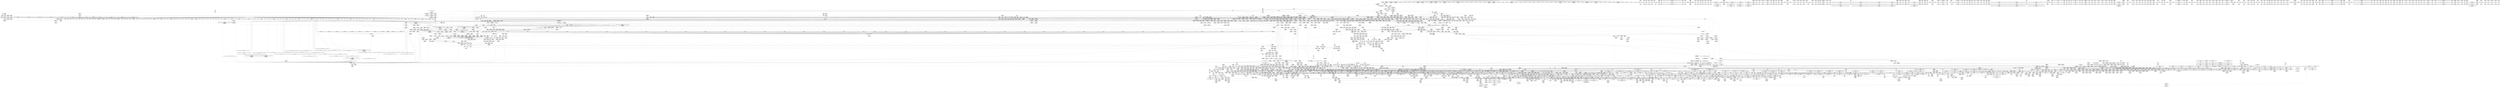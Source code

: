 digraph {
	CE0x6bf6640 [shape=record,shape=Mrecord,label="{CE0x6bf6640|0:_%struct.tomoyo_obj_info*,_16:_%struct.tomoyo_domain_info*,_24:_%struct.tomoyo_path_info*,_40:_i8,_72:_i8,_75:_i8,_76:_i8,_77:_i8,_:_SCMRE_60,61_}"]
	CE0x8164fc0 [shape=record,shape=Mrecord,label="{CE0x8164fc0|tomoyo_get_mode:entry|*SummSource*}"]
	CE0x4c02260 [shape=record,shape=Mrecord,label="{CE0x4c02260|rcu_lock_release:bb}"]
	CE0x59001f0 [shape=record,shape=Mrecord,label="{CE0x59001f0|srcu_read_unlock:entry}"]
	CE0x5933e40 [shape=record,shape=Mrecord,label="{CE0x5933e40|i32_3|*Constant*}"]
	CE0x59e5e10 [shape=record,shape=Mrecord,label="{CE0x59e5e10|i64**_getelementptr_inbounds_(_3_x_i64*_,_3_x_i64*_*___llvm_gcda_edge_table,_i64_0,_i64_2)|*Constant*|*SummSource*}"]
	CE0x6a34710 [shape=record,shape=Mrecord,label="{CE0x6a34710|tomoyo_get_realpath:path|Function::tomoyo_get_realpath&Arg::path::|*SummSink*}"]
	CE0x5acc9d0 [shape=record,shape=Mrecord,label="{CE0x5acc9d0|rcu_lock_acquire:tmp1}"]
	CE0x811ef60 [shape=record,shape=Mrecord,label="{CE0x811ef60|tomoyo_path_perm:if.then25|*SummSource*}"]
	CE0x8406390 [shape=record,shape=Mrecord,label="{CE0x8406390|i32_8|*Constant*}"]
	CE0x4d0cf10 [shape=record,shape=Mrecord,label="{CE0x4d0cf10|tomoyo_read_unlock:tmp3|*SummSource*}"]
	CE0x6b17490 [shape=record,shape=Mrecord,label="{CE0x6b17490|tomoyo_fill_path_info:tmp9|security/tomoyo/util.c,667}"]
	CE0x8184250 [shape=record,shape=Mrecord,label="{CE0x8184250|tomoyo_init_request_info:ns|security/tomoyo/util.c,1010}"]
	CE0x826b460 [shape=record,shape=Mrecord,label="{CE0x826b460|tomoyo_path_perm:if.end14}"]
	CE0x81c8cc0 [shape=record,shape=Mrecord,label="{CE0x81c8cc0|i32_1|*Constant*}"]
	CE0x76eb320 [shape=record,shape=Mrecord,label="{CE0x76eb320|tomoyo_domain:tmp10|security/tomoyo/common.h,1205}"]
	CE0x5b56c20 [shape=record,shape=Mrecord,label="{CE0x5b56c20|128:_i8*,_1208:_%struct.file*,_:_CMRE_144,152_|*MultipleSource*|security/tomoyo/common.h,1205|security/tomoyo/common.h,1205}"]
	CE0x4c734a0 [shape=record,shape=Mrecord,label="{CE0x4c734a0|i32_2|*Constant*}"]
	CE0x67557f0 [shape=record,shape=Mrecord,label="{CE0x67557f0|i64**_getelementptr_inbounds_(_3_x_i64*_,_3_x_i64*_*___llvm_gcda_edge_table,_i64_0,_i64_0)|*Constant*|*SummSource*}"]
	CE0x4d81c10 [shape=record,shape=Mrecord,label="{CE0x4d81c10|tomoyo_domain:tmp3|*SummSink*}"]
	CE0x676a300 [shape=record,shape=Mrecord,label="{CE0x676a300|tomoyo_const_part_length:tmp50|security/tomoyo/util.c,651|*SummSource*}"]
	CE0x4dbc470 [shape=record,shape=Mrecord,label="{CE0x4dbc470|tomoyo_fill_path_info:tmp11|security/tomoyo/util.c,667}"]
	CE0x6aa6710 [shape=record,shape=Mrecord,label="{CE0x6aa6710|VOIDTB_TE:_CE_168,169_}"]
	CE0x684abb0 [shape=record,shape=Mrecord,label="{CE0x684abb0|tomoyo_path_permission:tmp15|security/tomoyo/file.c,567|*SummSource*}"]
	CE0x6731820 [shape=record,shape=Mrecord,label="{CE0x6731820|tomoyo_audit_path_log:tmp7|security/tomoyo/file.c,169|*SummSink*}"]
	CE0x4cd7c80 [shape=record,shape=Mrecord,label="{CE0x4cd7c80|i64_19|*Constant*|*SummSink*}"]
	"CONST[source:0(mediator),value:0(static)][purpose:{operation}][SrcIdx:2]"
	CE0x58de0f0 [shape=record,shape=Mrecord,label="{CE0x58de0f0|tomoyo_read_unlock:tmp1}"]
	CE0x599df80 [shape=record,shape=Mrecord,label="{CE0x599df80|tomoyo_path_permission:tmp18|security/tomoyo/file.c,573|*SummSink*}"]
	CE0x6656400 [shape=record,shape=Mrecord,label="{CE0x6656400|tomoyo_get_mode:bb|*SummSource*}"]
	CE0x6ac09d0 [shape=record,shape=Mrecord,label="{CE0x6ac09d0|__llvm_gcov_indirect_counter_increment114:tmp|*SummSource*}"]
	CE0x4b8d9b0 [shape=record,shape=Mrecord,label="{CE0x4b8d9b0|tomoyo_fill_path_info:tmp7|security/tomoyo/util.c,667|*SummSink*}"]
	CE0x6cd9b60 [shape=record,shape=Mrecord,label="{CE0x6cd9b60|tomoyo_init_request_info:mode5|security/tomoyo/util.c,1011}"]
	CE0x5945ae0 [shape=record,shape=Mrecord,label="{CE0x5945ae0|tomoyo_init_request_info:r|Function::tomoyo_init_request_info&Arg::r::|*SummSink*}"]
	CE0x4ba8660 [shape=record,shape=Mrecord,label="{CE0x4ba8660|0:_i8,_array:_GCRE_tomoyo_index2category_constant_39_x_i8_c_00_00_00_00_00_00_00_00_00_00_00_00_00_00_00_00_00_00_00_00_00_00_00_01_01_01_01_01_01_01_01_01_01_01_01_01_01_01_02_,_align_16:_elem_26::|security/tomoyo/util.c,983}"]
	CE0x67de890 [shape=record,shape=Mrecord,label="{CE0x67de890|i64*_getelementptr_inbounds_(_31_x_i64_,_31_x_i64_*___llvm_gcov_ctr43150,_i64_0,_i64_30)|*Constant*}"]
	CE0x5a5cea0 [shape=record,shape=Mrecord,label="{CE0x5a5cea0|VOIDTB_TE:_CE_197,198_}"]
	CE0x4b8f3a0 [shape=record,shape=Mrecord,label="{CE0x4b8f3a0|i8*_null|*Constant*}"]
	CE0x59e40f0 [shape=record,shape=Mrecord,label="{CE0x59e40f0|tomoyo_path_permission:path|security/tomoyo/file.c,568}"]
	CE0x5aea8b0 [shape=record,shape=Mrecord,label="{CE0x5aea8b0|tomoyo_path_perm:name11|security/tomoyo/file.c,813|*SummSource*}"]
	CE0x6c74730 [shape=record,shape=Mrecord,label="{CE0x6c74730|tomoyo_path_perm:symlink_target|security/tomoyo/file.c, 794|*SummSource*}"]
	CE0x59d8550 [shape=record,shape=Mrecord,label="{CE0x59d8550|rcu_lock_release:tmp4|include/linux/rcupdate.h,423}"]
	CE0x8227330 [shape=record,shape=Mrecord,label="{CE0x8227330|tomoyo_const_part_length:tmp37|security/tomoyo/util.c,644|*SummSink*}"]
	CE0x6ad1600 [shape=record,shape=Mrecord,label="{CE0x6ad1600|tomoyo_fill_path_info:name1|security/tomoyo/util.c,663}"]
	CE0x5b8d3a0 [shape=record,shape=Mrecord,label="{CE0x5b8d3a0|0:_%struct.tomoyo_obj_info*,_16:_%struct.tomoyo_domain_info*,_24:_%struct.tomoyo_path_info*,_40:_i8,_72:_i8,_75:_i8,_76:_i8,_77:_i8,_:_SCMRE_35,36_}"]
	CE0x6833140 [shape=record,shape=Mrecord,label="{CE0x6833140|tomoyo_domain:tmp7|security/tomoyo/common.h,1205}"]
	CE0x81c9140 [shape=record,shape=Mrecord,label="{CE0x81c9140|GLOBAL:lock_release|*Constant*|*SummSink*}"]
	CE0x80f9ed0 [shape=record,shape=Mrecord,label="{CE0x80f9ed0|i64_1|*Constant*}"]
	CE0x4ed3260 [shape=record,shape=Mrecord,label="{CE0x4ed3260|8:_%struct.vfsmount*,_16:_%struct.dentry*,_168:_%struct.tomoyo_path_info*,_:_SCMRE_0,8_|*MultipleSource*|security/tomoyo/tomoyo.c,175|security/tomoyo/tomoyo.c, 175}"]
	CE0x5cd7800 [shape=record,shape=Mrecord,label="{CE0x5cd7800|tomoyo_read_lock:entry}"]
	CE0x4c69ed0 [shape=record,shape=Mrecord,label="{CE0x4c69ed0|tomoyo_read_unlock:tmp2}"]
	CE0x81dd800 [shape=record,shape=Mrecord,label="{CE0x81dd800|COLLAPSED:_GCMRE___llvm_gcov_ctr32134_internal_global_5_x_i64_zeroinitializer:_elem_0:default:}"]
	CE0x5894610 [shape=record,shape=Mrecord,label="{CE0x5894610|tomoyo_path_perm:tmp1|*SummSink*}"]
	CE0x5936c50 [shape=record,shape=Mrecord,label="{CE0x5936c50|tomoyo_const_part_length:add|security/tomoyo/util.c,634|*SummSource*}"]
	CE0x5932260 [shape=record,shape=Mrecord,label="{CE0x5932260|tomoyo_fill_path_info:is_dir|security/tomoyo/util.c,667}"]
	CE0x59331f0 [shape=record,shape=Mrecord,label="{CE0x59331f0|tomoyo_fill_path_info:tmp3|security/tomoyo/util.c,667}"]
	CE0x692cd90 [shape=record,shape=Mrecord,label="{CE0x692cd90|tomoyo_const_part_length:tmp31|security/tomoyo/util.c,641|*SummSource*}"]
	CE0x81f3f90 [shape=record,shape=Mrecord,label="{CE0x81f3f90|_call_void_lockdep_rcu_suspicious(i8*_getelementptr_inbounds_(_25_x_i8_,_25_x_i8_*_.str12,_i32_0,_i32_0),_i32_1205,_i8*_getelementptr_inbounds_(_45_x_i8_,_45_x_i8_*_.str13,_i32_0,_i32_0))_#9,_!dbg_!38917|security/tomoyo/common.h,1205|*SummSource*}"]
	CE0x5befaf0 [shape=record,shape=Mrecord,label="{CE0x5befaf0|0:_%struct.tomoyo_obj_info*,_16:_%struct.tomoyo_domain_info*,_24:_%struct.tomoyo_path_info*,_40:_i8,_72:_i8,_75:_i8,_76:_i8,_77:_i8,_:_SCMRE_38,39_}"]
	CE0x828ab40 [shape=record,shape=Mrecord,label="{CE0x828ab40|tomoyo_add_slash:tobool|security/tomoyo/file.c,131|*SummSource*}"]
	CE0x6b77860 [shape=record,shape=Mrecord,label="{CE0x6b77860|tomoyo_path_perm:tmp48|security/tomoyo/file.c,828|*SummSource*}"]
	CE0x5b83f80 [shape=record,shape=Mrecord,label="{CE0x5b83f80|i64**_getelementptr_inbounds_(_3_x_i64*_,_3_x_i64*_*___llvm_gcda_edge_table44,_i64_0,_i64_2)|*Constant*|*SummSink*}"]
	CE0x6677620 [shape=record,shape=Mrecord,label="{CE0x6677620|i64*_getelementptr_inbounds_(_4_x_i64_,_4_x_i64_*___llvm_gcov_ctr33,_i64_0,_i64_0)|*Constant*}"]
	CE0x5987df0 [shape=record,shape=Mrecord,label="{CE0x5987df0|tomoyo_add_slash:buf|Function::tomoyo_add_slash&Arg::buf::}"]
	CE0x8161e40 [shape=record,shape=Mrecord,label="{CE0x8161e40|i64*_getelementptr_inbounds_(_5_x_i64_,_5_x_i64_*___llvm_gcov_ctr32134,_i64_0,_i64_0)|*Constant*}"]
	CE0x6b518c0 [shape=record,shape=Mrecord,label="{CE0x6b518c0|tomoyo_path_perm:tmp47|security/tomoyo/file.c,827}"]
	CE0x81eecf0 [shape=record,shape=Mrecord,label="{CE0x81eecf0|tomoyo_init_request_info:tmp7|security/tomoyo/util.c,1005|*SummSource*}"]
	CE0x5b56e00 [shape=record,shape=Mrecord,label="{CE0x5b56e00|128:_i8*,_1208:_%struct.file*,_:_CMRE_152,160_|*MultipleSource*|security/tomoyo/common.h,1205|security/tomoyo/common.h,1205}"]
	CE0x81dc9d0 [shape=record,shape=Mrecord,label="{CE0x81dc9d0|tomoyo_domain:do.body|*SummSink*}"]
	CE0x6c9df90 [shape=record,shape=Mrecord,label="{CE0x6c9df90|i1_true|*Constant*|*SummSink*}"]
	CE0x6b51d90 [shape=record,shape=Mrecord,label="{CE0x6b51d90|tomoyo_path_perm:error.1|*SummSource*}"]
	CE0x58dafc0 [shape=record,shape=Mrecord,label="{CE0x58dafc0|tomoyo_add_slash:tmp10|security/tomoyo/file.c,136|*SummSink*}"]
	CE0x812fda0 [shape=record,shape=Mrecord,label="{CE0x812fda0|tomoyo_get_mode:tmp11|security/tomoyo/util.c,982}"]
	CE0x8242d20 [shape=record,shape=Mrecord,label="{CE0x8242d20|rcu_lock_acquire:__here|*SummSource*}"]
	CE0x5acc960 [shape=record,shape=Mrecord,label="{CE0x5acc960|i64_1|*Constant*}"]
	CE0x8394f40 [shape=record,shape=Mrecord,label="{CE0x8394f40|GLOBAL:full_name_hash|*Constant*}"]
	CE0x5bc0630 [shape=record,shape=Mrecord,label="{CE0x5bc0630|srcu_read_lock:tmp3}"]
	CE0x4d458c0 [shape=record,shape=Mrecord,label="{CE0x4d458c0|tomoyo_path_permission:ns|security/tomoyo/file.c,564|*SummSink*}"]
	CE0x80bad70 [shape=record,shape=Mrecord,label="{CE0x80bad70|0:_%struct.tomoyo_obj_info*,_16:_%struct.tomoyo_domain_info*,_24:_%struct.tomoyo_path_info*,_40:_i8,_72:_i8,_75:_i8,_76:_i8,_77:_i8,_:_SCMRE_50,51_}"]
	CE0x6bbdfb0 [shape=record,shape=Mrecord,label="{CE0x6bbdfb0|tomoyo_path_permission:tmp16|security/tomoyo/file.c,571}"]
	CE0x4b8dcf0 [shape=record,shape=Mrecord,label="{CE0x4b8dcf0|tomoyo_domain:tmp15|security/tomoyo/common.h,1205|*SummSource*}"]
	CE0x67fe110 [shape=record,shape=Mrecord,label="{CE0x67fe110|tomoyo_get_mode:tmp1|*SummSource*}"]
	CE0x81a8cb0 [shape=record,shape=Mrecord,label="{CE0x81a8cb0|tomoyo_read_lock:tmp1}"]
	CE0x6c9d940 [shape=record,shape=Mrecord,label="{CE0x6c9d940|i1_false|*Constant*|*SummSource*}"]
	CE0x4e94560 [shape=record,shape=Mrecord,label="{CE0x4e94560|tomoyo_path_perm:target|Function::tomoyo_path_perm&Arg::target::|*SummSink*}"]
	CE0x8279340 [shape=record,shape=Mrecord,label="{CE0x8279340|_ret_%struct.tomoyo_domain_info*_%tmp23,_!dbg_!38929|security/tomoyo/common.h,1205|*SummSource*}"]
	CE0x5aeaf80 [shape=record,shape=Mrecord,label="{CE0x5aeaf80|GLOBAL:__llvm_gcov_ctr11|Global_var:__llvm_gcov_ctr11}"]
	CE0x6a1f6c0 [shape=record,shape=Mrecord,label="{CE0x6a1f6c0|i32_78|*Constant*}"]
	CE0x6b80a60 [shape=record,shape=Mrecord,label="{CE0x6b80a60|_call_void_mcount()_#3|*SummSource*}"]
	CE0x5976e60 [shape=record,shape=Mrecord,label="{CE0x5976e60|tomoyo_get_realpath:buf|Function::tomoyo_get_realpath&Arg::buf::|*SummSink*}"]
	CE0x81fce20 [shape=record,shape=Mrecord,label="{CE0x81fce20|tomoyo_path_perm:if.end26}"]
	CE0x83f1410 [shape=record,shape=Mrecord,label="{CE0x83f1410|tomoyo_domain:do.end}"]
	CE0x8151060 [shape=record,shape=Mrecord,label="{CE0x8151060|i32_51|*Constant*|*SummSink*}"]
	CE0x68eda90 [shape=record,shape=Mrecord,label="{CE0x68eda90|tomoyo_get_realpath:tmp5|security/tomoyo/file.c,151|*SummSink*}"]
	CE0x6cba800 [shape=record,shape=Mrecord,label="{CE0x6cba800|VOIDTB_TE:_CE_185,186_}"]
	CE0x5955790 [shape=record,shape=Mrecord,label="{CE0x5955790|tomoyo_const_part_length:if.end6|*SummSink*}"]
	CE0x68d9580 [shape=record,shape=Mrecord,label="{CE0x68d9580|tomoyo_add_slash:tmp6|security/tomoyo/file.c,131|*SummSink*}"]
	CE0x59c10e0 [shape=record,shape=Mrecord,label="{CE0x59c10e0|tomoyo_path_permission:profile|security/tomoyo/file.c,564|*SummSink*}"]
	CE0x6765a50 [shape=record,shape=Mrecord,label="{CE0x6765a50|tomoyo_fill_path_info:tmp13|*LoadInst*|security/tomoyo/util.c,668|*SummSink*}"]
	CE0x5b0b550 [shape=record,shape=Mrecord,label="{CE0x5b0b550|i64*_getelementptr_inbounds_(_25_x_i64_,_25_x_i64_*___llvm_gcov_ctr11,_i64_0,_i64_3)|*Constant*}"]
	CE0x59a9af0 [shape=record,shape=Mrecord,label="{CE0x59a9af0|_call_void_mcount()_#3|*SummSink*}"]
	CE0x4eae8f0 [shape=record,shape=Mrecord,label="{CE0x4eae8f0|tomoyo_path_perm:path1|security/tomoyo/file.c,788|*SummSink*}"]
	CE0x4c47a10 [shape=record,shape=Mrecord,label="{CE0x4c47a10|tomoyo_read_unlock:bb|*SummSource*}"]
	CE0x76e1fb0 [shape=record,shape=Mrecord,label="{CE0x76e1fb0|i32_9|*Constant*}"]
	CE0x8395b60 [shape=record,shape=Mrecord,label="{CE0x8395b60|tomoyo_get_mode:arrayidx4|security/tomoyo/util.c,983|*SummSink*}"]
	CE0x69f5690 [shape=record,shape=Mrecord,label="{CE0x69f5690|tomoyo_path_perm:name23|security/tomoyo/file.c,824|*SummSource*}"]
	CE0x59af350 [shape=record,shape=Mrecord,label="{CE0x59af350|i64*_getelementptr_inbounds_(_5_x_i64_,_5_x_i64_*___llvm_gcov_ctr28130,_i64_0,_i64_4)|*Constant*|*SummSink*}"]
	CE0x4bd8d60 [shape=record,shape=Mrecord,label="{CE0x4bd8d60|tomoyo_path_permission:tmp23|security/tomoyo/file.c,574|*SummSource*}"]
	CE0x6bc8e80 [shape=record,shape=Mrecord,label="{CE0x6bc8e80|COLLAPSED:_GCMRE___llvm_gcov_ctr33_internal_global_4_x_i64_zeroinitializer:_elem_0:default:}"]
	CE0x6c4aa20 [shape=record,shape=Mrecord,label="{CE0x6c4aa20|_call_void_tomoyo_fill_path_info(%struct.tomoyo_path_info*_%buf)_#9,_!dbg_!38913|security/tomoyo/file.c,152}"]
	CE0x6753870 [shape=record,shape=Mrecord,label="{CE0x6753870|tomoyo_fill_path_info:tmp6|security/tomoyo/util.c,667}"]
	CE0x5a273d0 [shape=record,shape=Mrecord,label="{CE0x5a273d0|tomoyo_const_part_length:tmp35|security/tomoyo/util.c,643|*SummSink*}"]
	CE0x840cdb0 [shape=record,shape=Mrecord,label="{CE0x840cdb0|i32_48|*Constant*|*SummSink*}"]
	CE0x5a58780 [shape=record,shape=Mrecord,label="{CE0x5a58780|rcu_lock_release:tmp5|include/linux/rcupdate.h,423}"]
	CE0x68461a0 [shape=record,shape=Mrecord,label="{CE0x68461a0|tomoyo_get_realpath:tmp1}"]
	CE0x58db030 [shape=record,shape=Mrecord,label="{CE0x58db030|tomoyo_add_slash:name|security/tomoyo/file.c,136|*SummSource*}"]
	CE0x6bbdeb0 [shape=record,shape=Mrecord,label="{CE0x6bbdeb0|tomoyo_path_permission:tmp16|security/tomoyo/file.c,571|*SummSource*}"]
	CE0x4e23e50 [shape=record,shape=Mrecord,label="{CE0x4e23e50|tomoyo_const_part_length:tmp11|security/tomoyo/util.c,626|*SummSink*}"]
	CE0x4dbcb90 [shape=record,shape=Mrecord,label="{CE0x4dbcb90|tomoyo_fill_path_info:call2|security/tomoyo/util.c,666}"]
	CE0x4c6a790 [shape=record,shape=Mrecord,label="{CE0x4c6a790|tomoyo_get_mode:tmp26|security/tomoyo/util.c,987|*SummSink*}"]
	CE0x69cbcb0 [shape=record,shape=Mrecord,label="{CE0x69cbcb0|i32_51|*Constant*}"]
	CE0x76e9760 [shape=record,shape=Mrecord,label="{CE0x76e9760|tomoyo_get_mode:tmp5|security/tomoyo/util.c,978}"]
	CE0x670d8d0 [shape=record,shape=Mrecord,label="{CE0x670d8d0|i64*_getelementptr_inbounds_(_12_x_i64_,_12_x_i64_*___llvm_gcov_ctr31133,_i64_0,_i64_9)|*Constant*|*SummSource*}"]
	CE0x6759690 [shape=record,shape=Mrecord,label="{CE0x6759690|_ret_void,_!dbg_!38908|include/linux/rcupdate.h,424}"]
	CE0x5ba41e0 [shape=record,shape=Mrecord,label="{CE0x5ba41e0|tomoyo_path_permission:if.end|*SummSource*}"]
	CE0x6cf88f0 [shape=record,shape=Mrecord,label="{CE0x6cf88f0|tomoyo_add_slash:tmp11|*LoadInst*|security/tomoyo/file.c,136|*SummSource*}"]
	CE0x81f5ed0 [shape=record,shape=Mrecord,label="{CE0x81f5ed0|tomoyo_path_perm:out|*SummSource*}"]
	CE0x6b70ac0 [shape=record,shape=Mrecord,label="{CE0x6b70ac0|tomoyo_path_perm:call3|security/tomoyo/file.c,803|*SummSink*}"]
	CE0x825c200 [shape=record,shape=Mrecord,label="{CE0x825c200|tomoyo_const_part_length:tmp42|security/tomoyo/util.c,644|*SummSource*}"]
	CE0x820d270 [shape=record,shape=Mrecord,label="{CE0x820d270|__llvm_gcov_indirect_counter_increment114:exit}"]
	CE0x59d7e50 [shape=record,shape=Mrecord,label="{CE0x59d7e50|VOIDTB_TE:_CE_190,191_}"]
	CE0x81d46f0 [shape=record,shape=Mrecord,label="{CE0x81d46f0|tomoyo_init_request_info:tmp8|security/tomoyo/util.c,1005|*SummSink*}"]
	CE0x8250f00 [shape=record,shape=Mrecord,label="{CE0x8250f00|tomoyo_const_part_length:conv24|security/tomoyo/util.c,644|*SummSource*}"]
	CE0x6a1efd0 [shape=record,shape=Mrecord,label="{CE0x6a1efd0|tomoyo_domain:cred|security/tomoyo/common.h,1205|*SummSource*}"]
	CE0x6af8fb0 [shape=record,shape=Mrecord,label="{CE0x6af8fb0|VOIDTB_TE:_CE_155,156_}"]
	CE0x67336c0 [shape=record,shape=Mrecord,label="{CE0x67336c0|tomoyo_path_permission:tmp9|security/tomoyo/file.c,565|*SummSource*}"]
	CE0x68fcdd0 [shape=record,shape=Mrecord,label="{CE0x68fcdd0|GLOBAL:__llvm_gcov_indirect_counter_increment|*Constant*}"]
	CE0x6b70060 [shape=record,shape=Mrecord,label="{CE0x6b70060|i32_3|*Constant*|*SummSink*}"]
	CE0x4eae480 [shape=record,shape=Mrecord,label="{CE0x4eae480|i32_2|*Constant*|*SummSource*}"]
	CE0x8142220 [shape=record,shape=Mrecord,label="{CE0x8142220|tomoyo_path_perm:bb|*SummSource*}"]
	CE0x5b56fe0 [shape=record,shape=Mrecord,label="{CE0x5b56fe0|128:_i8*,_1208:_%struct.file*,_:_CMRE_160,168_|*MultipleSource*|security/tomoyo/common.h,1205|security/tomoyo/common.h,1205}"]
	CE0x82036d0 [shape=record,shape=Mrecord,label="{CE0x82036d0|tomoyo_init_request_info:tmp8|security/tomoyo/util.c,1005}"]
	CE0x6a1f0a0 [shape=record,shape=Mrecord,label="{CE0x6a1f0a0|tomoyo_domain:cred|security/tomoyo/common.h,1205|*SummSink*}"]
	CE0x5b0a9a0 [shape=record,shape=Mrecord,label="{CE0x5b0a9a0|tomoyo_path_perm:cmp|security/tomoyo/file.c,798}"]
	CE0x6799b60 [shape=record,shape=Mrecord,label="{CE0x6799b60|tomoyo_fill_path_info:ptr|Function::tomoyo_fill_path_info&Arg::ptr::}"]
	CE0x69cbb40 [shape=record,shape=Mrecord,label="{CE0x69cbb40|tomoyo_const_part_length:conv8|security/tomoyo/util.c,632|*SummSink*}"]
	CE0x6924ca0 [shape=record,shape=Mrecord,label="{CE0x6924ca0|tomoyo_get_mode:tmp24|security/tomoyo/util.c,986}"]
	CE0x68ac140 [shape=record,shape=Mrecord,label="{CE0x68ac140|srcu_read_unlock:tmp3|*SummSource*}"]
	CE0x8258250 [shape=record,shape=Mrecord,label="{CE0x8258250|i64_24|*Constant*|*SummSink*}"]
	CE0x5b758d0 [shape=record,shape=Mrecord,label="{CE0x5b758d0|i64*_getelementptr_inbounds_(_2_x_i64_,_2_x_i64_*___llvm_gcov_ctr32,_i64_0,_i64_0)|*Constant*|*SummSink*}"]
	CE0x83f5300 [shape=record,shape=Mrecord,label="{CE0x83f5300|i64*_getelementptr_inbounds_(_10_x_i64_,_10_x_i64_*___llvm_gcov_ctr34,_i64_0,_i64_8)|*Constant*}"]
	CE0x8292d10 [shape=record,shape=Mrecord,label="{CE0x8292d10|i64*_getelementptr_inbounds_(_31_x_i64_,_31_x_i64_*___llvm_gcov_ctr43150,_i64_0,_i64_4)|*Constant*}"]
	CE0x6c48fe0 [shape=record,shape=Mrecord,label="{CE0x6c48fe0|tomoyo_const_part_length:tmp30|security/tomoyo/util.c,641}"]
	CE0x67225f0 [shape=record,shape=Mrecord,label="{CE0x67225f0|tomoyo_fill_path_info:tmp2|*LoadInst*|security/tomoyo/util.c,663|*SummSource*}"]
	CE0x67d0c90 [shape=record,shape=Mrecord,label="{CE0x67d0c90|i32_39|*Constant*|*SummSource*}"]
	CE0x6979530 [shape=record,shape=Mrecord,label="{CE0x6979530|128:_i8*,_1208:_%struct.file*,_:_CMRE_38,39_}"]
	CE0x59fbd90 [shape=record,shape=Mrecord,label="{CE0x59fbd90|tomoyo_path_permission:path7|security/tomoyo/file.c,569}"]
	CE0x67879d0 [shape=record,shape=Mrecord,label="{CE0x67879d0|tomoyo_const_part_length:inc|security/tomoyo/util.c,628|*SummSource*}"]
	CE0x58ebbe0 [shape=record,shape=Mrecord,label="{CE0x58ebbe0|tomoyo_fill_path_info:cmp8|security/tomoyo/util.c,668}"]
	CE0x5b6b6e0 [shape=record,shape=Mrecord,label="{CE0x5b6b6e0|tomoyo_const_part_length:tmp16|security/tomoyo/util.c,627}"]
	CE0x83c9570 [shape=record,shape=Mrecord,label="{CE0x83c9570|i64*_getelementptr_inbounds_(_10_x_i64_,_10_x_i64_*___llvm_gcov_ctr34,_i64_0,_i64_0)|*Constant*|*SummSource*}"]
	CE0x6754090 [shape=record,shape=Mrecord,label="{CE0x6754090|i32_1|*Constant*}"]
	CE0x826ac40 [shape=record,shape=Mrecord,label="{CE0x826ac40|GLOBAL:srcu_read_lock|*Constant*}"]
	CE0x66ab530 [shape=record,shape=Mrecord,label="{CE0x66ab530|128:_i8*,_1208:_%struct.file*,_:_CMRE_51,52_}"]
	CE0x4db5d80 [shape=record,shape=Mrecord,label="{CE0x4db5d80|_call_void_mcount()_#3}"]
	CE0x69792b0 [shape=record,shape=Mrecord,label="{CE0x69792b0|128:_i8*,_1208:_%struct.file*,_:_CMRE_36,37_}"]
	CE0x6875c30 [shape=record,shape=Mrecord,label="{CE0x6875c30|i64*_getelementptr_inbounds_(_31_x_i64_,_31_x_i64_*___llvm_gcov_ctr43150,_i64_0,_i64_29)|*Constant*|*SummSource*}"]
	CE0x840cce0 [shape=record,shape=Mrecord,label="{CE0x840cce0|i32_48|*Constant*|*SummSource*}"]
	CE0x5b613b0 [shape=record,shape=Mrecord,label="{CE0x5b613b0|tomoyo_fill_path_info:conv4|security/tomoyo/util.c,667}"]
	CE0x82585f0 [shape=record,shape=Mrecord,label="{CE0x82585f0|i64_25|*Constant*|*SummSource*}"]
	CE0x6b8d240 [shape=record,shape=Mrecord,label="{CE0x6b8d240|VOIDTB_TE:_CE_217,218_}"]
	CE0x6870e40 [shape=record,shape=Mrecord,label="{CE0x6870e40|VOIDTB_TE:_CE_16,24_|Function::tomoyo_path_unlink&Arg::dentry::}"]
	CE0x5824f20 [shape=record,shape=Mrecord,label="{CE0x5824f20|tomoyo_path_perm:idxprom|security/tomoyo/file.c,797|*SummSink*}"]
	CE0x58a4200 [shape=record,shape=Mrecord,label="{CE0x58a4200|128:_i8*,_1208:_%struct.file*,_:_CMRE_30,31_}"]
	CE0x68c3240 [shape=record,shape=Mrecord,label="{CE0x68c3240|__llvm_gcov_indirect_counter_increment:tmp3|*SummSource*}"]
	CE0x6798110 [shape=record,shape=Mrecord,label="{CE0x6798110|tomoyo_const_part_length:incdec.ptr7|security/tomoyo/util.c,631|*SummSource*}"]
	CE0x6c49760 [shape=record,shape=Mrecord,label="{CE0x6c49760|tomoyo_const_part_length:tmp30|security/tomoyo/util.c,641|*SummSource*}"]
	CE0x5bc0af0 [shape=record,shape=Mrecord,label="{CE0x5bc0af0|tomoyo_add_slash:return|*SummSink*}"]
	CE0x5a339d0 [shape=record,shape=Mrecord,label="{CE0x5a339d0|tomoyo_path_permission:tmp17|security/tomoyo/file.c,571}"]
	CE0x4ef3ec0 [shape=record,shape=Mrecord,label="{CE0x4ef3ec0|tomoyo_fill_path_info:tobool|security/tomoyo/util.c,667|*SummSource*}"]
	CE0x80c7f80 [shape=record,shape=Mrecord,label="{CE0x80c7f80|tomoyo_path_perm:tmp6|security/tomoyo/file.c,789}"]
	CE0x6c49860 [shape=record,shape=Mrecord,label="{CE0x6c49860|tomoyo_get_mode:tmp9|security/tomoyo/util.c,981}"]
	CE0x67dab90 [shape=record,shape=Mrecord,label="{CE0x67dab90|GLOBAL:tomoyo_get_realpath|*Constant*|*SummSource*}"]
	CE0x8133340 [shape=record,shape=Mrecord,label="{CE0x8133340|tomoyo_fill_path_info:conv|security/tomoyo/util.c,664}"]
	CE0x8252250 [shape=record,shape=Mrecord,label="{CE0x8252250|tomoyo_audit_path_log:r|Function::tomoyo_audit_path_log&Arg::r::}"]
	CE0x6a5b360 [shape=record,shape=Mrecord,label="{CE0x6a5b360|tomoyo_path_perm:tmp22|security/tomoyo/file.c,810|*SummSource*}"]
	CE0x6722b30 [shape=record,shape=Mrecord,label="{CE0x6722b30|tomoyo_fill_path_info:land.rhs|*SummSink*}"]
	CE0x6c291b0 [shape=record,shape=Mrecord,label="{CE0x6c291b0|__llvm_gcov_indirect_counter_increment:bb4|*SummSource*}"]
	CE0x8243910 [shape=record,shape=Mrecord,label="{CE0x8243910|tomoyo_const_part_length:bb|*SummSource*}"]
	CE0x812f440 [shape=record,shape=Mrecord,label="{CE0x812f440|tomoyo_audit_path_log:arrayidx|security/tomoyo/file.c,167}"]
	CE0x6bfecb0 [shape=record,shape=Mrecord,label="{CE0x6bfecb0|srcu_read_unlock:tmp}"]
	CE0x4df1bb0 [shape=record,shape=Mrecord,label="{CE0x4df1bb0|_call_void_mcount()_#3|*SummSink*}"]
	CE0x69cc620 [shape=record,shape=Mrecord,label="{CE0x69cc620|tomoyo_get_mode:arrayidx4|security/tomoyo/util.c,983}"]
	CE0x8243760 [shape=record,shape=Mrecord,label="{CE0x8243760|tomoyo_const_part_length:if.then5|*SummSource*}"]
	CE0x6aa2df0 [shape=record,shape=Mrecord,label="{CE0x6aa2df0|tomoyo_get_mode:if.then2}"]
	CE0x69c9060 [shape=record,shape=Mrecord,label="{CE0x69c9060|0:_%struct.tomoyo_obj_info*,_16:_%struct.tomoyo_domain_info*,_24:_%struct.tomoyo_path_info*,_40:_i8,_72:_i8,_75:_i8,_76:_i8,_77:_i8,_:_SCMRE_55,56_}"]
	CE0x8242870 [shape=record,shape=Mrecord,label="{CE0x8242870|GLOBAL:__llvm_gcov_global_state_pred45|Global_var:__llvm_gcov_global_state_pred45|*SummSource*}"]
	CE0x4d4c9f0 [shape=record,shape=Mrecord,label="{CE0x4d4c9f0|tomoyo_domain:tobool|security/tomoyo/common.h,1205|*SummSink*}"]
	CE0x59bb2d0 [shape=record,shape=Mrecord,label="{CE0x59bb2d0|tomoyo_domain:do.end|*SummSink*}"]
	CE0x6cc0f80 [shape=record,shape=Mrecord,label="{CE0x6cc0f80|i64*_getelementptr_inbounds_(_12_x_i64_,_12_x_i64_*___llvm_gcov_ctr31133,_i64_0,_i64_3)|*Constant*}"]
	CE0x4c6a440 [shape=record,shape=Mrecord,label="{CE0x4c6a440|tomoyo_path_permission:do.end}"]
	CE0x6846210 [shape=record,shape=Mrecord,label="{CE0x6846210|tomoyo_get_realpath:tmp1|*SummSource*}"]
	CE0x4d1ebc0 [shape=record,shape=Mrecord,label="{CE0x4d1ebc0|tomoyo_get_mode:ns|Function::tomoyo_get_mode&Arg::ns::}"]
	CE0x80f4450 [shape=record,shape=Mrecord,label="{CE0x80f4450|GLOBAL:tomoyo_get_realpath|*Constant*}"]
	CE0x6af85c0 [shape=record,shape=Mrecord,label="{CE0x6af85c0|VOIDTB_TE:_CE_311,312_}"]
	CE0x6788950 [shape=record,shape=Mrecord,label="{CE0x6788950|tomoyo_const_part_length:return|*SummSink*}"]
	CE0x8133870 [shape=record,shape=Mrecord,label="{CE0x8133870|tomoyo_get_realpath:tmp9|security/tomoyo/file.c,155|*SummSource*}"]
	CE0x76e9a50 [shape=record,shape=Mrecord,label="{CE0x76e9a50|tomoyo_get_mode:tmp6|security/tomoyo/util.c,978}"]
	CE0x6a1ed20 [shape=record,shape=Mrecord,label="{CE0x6a1ed20|i32_78|*Constant*|*SummSource*}"]
	CE0x76f6890 [shape=record,shape=Mrecord,label="{CE0x76f6890|tomoyo_get_mode:tmp25|security/tomoyo/util.c,987}"]
	CE0x80bafd0 [shape=record,shape=Mrecord,label="{CE0x80bafd0|0:_%struct.tomoyo_obj_info*,_16:_%struct.tomoyo_domain_info*,_24:_%struct.tomoyo_path_info*,_40:_i8,_72:_i8,_75:_i8,_76:_i8,_77:_i8,_:_SCMRE_51,52_}"]
	CE0x80b8ab0 [shape=record,shape=Mrecord,label="{CE0x80b8ab0|tomoyo_fill_path_info:tmp3|security/tomoyo/util.c,667|*SummSink*}"]
	CE0x59fdbd0 [shape=record,shape=Mrecord,label="{CE0x59fdbd0|tomoyo_fill_path_info:call|security/tomoyo/util.c,664|*SummSource*}"]
	CE0x8121920 [shape=record,shape=Mrecord,label="{CE0x8121920|tomoyo_const_part_length:tmp44|security/tomoyo/util.c,645|*SummSink*}"]
	CE0x8293460 [shape=record,shape=Mrecord,label="{CE0x8293460|i32_50|*Constant*|*SummSink*}"]
	CE0x83a1320 [shape=record,shape=Mrecord,label="{CE0x83a1320|get_current:tmp|*SummSource*}"]
	CE0x6c74fa0 [shape=record,shape=Mrecord,label="{CE0x6c74fa0|i64_176|*Constant*|*SummSink*}"]
	CE0x69f5c40 [shape=record,shape=Mrecord,label="{CE0x69f5c40|_call_void_kfree(i8*_%tmp41)_#9,_!dbg_!38964|security/tomoyo/file.c,824}"]
	CE0x58c9580 [shape=record,shape=Mrecord,label="{CE0x58c9580|tomoyo_audit_path_log:path2|security/tomoyo/file.c,169|*SummSource*}"]
	CE0x66ffa50 [shape=record,shape=Mrecord,label="{CE0x66ffa50|_ret_void,_!dbg_!38929|security/tomoyo/util.c,670}"]
	CE0x6c3d300 [shape=record,shape=Mrecord,label="{CE0x6c3d300|i64*_getelementptr_inbounds_(_6_x_i64_,_6_x_i64_*___llvm_gcov_ctr26,_i64_0,_i64_5)|*Constant*|*SummSink*}"]
	CE0x6c4aa90 [shape=record,shape=Mrecord,label="{CE0x6c4aa90|tomoyo_get_realpath:tmp8|security/tomoyo/file.c,152}"]
	CE0x5944a20 [shape=record,shape=Mrecord,label="{CE0x5944a20|i32_0|*Constant*|*SummSink*}"]
	CE0x670d940 [shape=record,shape=Mrecord,label="{CE0x670d940|i64*_getelementptr_inbounds_(_12_x_i64_,_12_x_i64_*___llvm_gcov_ctr31133,_i64_0,_i64_9)|*Constant*|*SummSink*}"]
	CE0x4da0200 [shape=record,shape=Mrecord,label="{CE0x4da0200|tomoyo_const_part_length:sw.bb9|*SummSource*}"]
	CE0x59d1480 [shape=record,shape=Mrecord,label="{CE0x59d1480|128:_i8*,_1208:_%struct.file*,_:_CMRE_16,20_|*MultipleSource*|security/tomoyo/common.h,1205|security/tomoyo/common.h,1205}"]
	CE0x5c2ab10 [shape=record,shape=Mrecord,label="{CE0x5c2ab10|tomoyo_fill_path_info:cmp|security/tomoyo/util.c,667|*SummSource*}"]
	CE0x4bc92c0 [shape=record,shape=Mrecord,label="{CE0x4bc92c0|i64*_getelementptr_inbounds_(_10_x_i64_,_10_x_i64_*___llvm_gcov_ctr34,_i64_0,_i64_9)|*Constant*}"]
	CE0x6876bc0 [shape=record,shape=Mrecord,label="{CE0x6876bc0|tomoyo_const_part_length:tmp52|security/tomoyo/util.c,652}"]
	CE0x5ca37f0 [shape=record,shape=Mrecord,label="{CE0x5ca37f0|GLOBAL:tomoyo_index2category|Global_var:tomoyo_index2category|*SummSource*}"]
	CE0x6cbbd80 [shape=record,shape=Mrecord,label="{CE0x6cbbd80|tomoyo_fill_path_info:tmp13|*LoadInst*|security/tomoyo/util.c,668}"]
	CE0x81a1cf0 [shape=record,shape=Mrecord,label="{CE0x81a1cf0|tomoyo_init_request_info:mode|security/tomoyo/util.c,1010|*SummSink*}"]
	CE0x81f4040 [shape=record,shape=Mrecord,label="{CE0x81f4040|_call_void_lockdep_rcu_suspicious(i8*_getelementptr_inbounds_(_25_x_i8_,_25_x_i8_*_.str12,_i32_0,_i32_0),_i32_1205,_i8*_getelementptr_inbounds_(_45_x_i8_,_45_x_i8_*_.str13,_i32_0,_i32_0))_#9,_!dbg_!38917|security/tomoyo/common.h,1205|*SummSink*}"]
	CE0x4d82810 [shape=record,shape=Mrecord,label="{CE0x4d82810|i8_1|*Constant*|*SummSource*}"]
	CE0x6ac02b0 [shape=record,shape=Mrecord,label="{CE0x6ac02b0|tomoyo_const_part_length:tmp8|security/tomoyo/util.c,626|*SummSink*}"]
	CE0x68abc60 [shape=record,shape=Mrecord,label="{CE0x68abc60|rcu_lock_release:entry}"]
	CE0x6766ed0 [shape=record,shape=Mrecord,label="{CE0x6766ed0|tomoyo_const_part_length:tmp23|security/tomoyo/util.c,634|*SummSink*}"]
	CE0x80f9f40 [shape=record,shape=Mrecord,label="{CE0x80f9f40|__llvm_gcov_indirect_counter_increment114:tmp3}"]
	CE0x6876a10 [shape=record,shape=Mrecord,label="{CE0x6876a10|tomoyo_const_part_length:retval.0|*SummSink*}"]
	CE0x4e4b900 [shape=record,shape=Mrecord,label="{CE0x4e4b900|tomoyo_fill_path_info:cmp|security/tomoyo/util.c,667}"]
	CE0x83f07f0 [shape=record,shape=Mrecord,label="{CE0x83f07f0|i64*_getelementptr_inbounds_(_2_x_i64_,_2_x_i64_*___llvm_gcov_ctr23,_i64_0,_i64_0)|*Constant*}"]
	CE0x5a5cb30 [shape=record,shape=Mrecord,label="{CE0x5a5cb30|VOIDTB_TE:_CE_194,195_}"]
	CE0x67313d0 [shape=record,shape=Mrecord,label="{CE0x67313d0|tomoyo_audit_path_log:tmp7|security/tomoyo/file.c,169}"]
	CE0x5ca2f10 [shape=record,shape=Mrecord,label="{CE0x5ca2f10|tomoyo_get_mode:call|security/tomoyo/util.c,980|*SummSink*}"]
	CE0x6befdd0 [shape=record,shape=Mrecord,label="{CE0x6befdd0|tomoyo_path_perm:tmp19|security/tomoyo/file.c,805|*SummSource*}"]
	CE0x6797b90 [shape=record,shape=Mrecord,label="{CE0x6797b90|__llvm_gcov_indirect_counter_increment114:pred|*SummSink*}"]
	CE0x67999e0 [shape=record,shape=Mrecord,label="{CE0x67999e0|_call_void_tomoyo_fill_path_info(%struct.tomoyo_path_info*_%buf)_#9,_!dbg_!38913|security/tomoyo/file.c,152|*SummSource*}"]
	CE0x5bd5060 [shape=record,shape=Mrecord,label="{CE0x5bd5060|tomoyo_path_perm:tmp17|security/tomoyo/file.c,804|*SummSource*}"]
	CE0x5936780 [shape=record,shape=Mrecord,label="{CE0x5936780|_ret_void|*SummSink*}"]
	CE0x6ac0520 [shape=record,shape=Mrecord,label="{CE0x6ac0520|tomoyo_const_part_length:tmp9|security/tomoyo/util.c,626|*SummSource*}"]
	CE0x5852de0 [shape=record,shape=Mrecord,label="{CE0x5852de0|tomoyo_get_mode:arrayidx|security/tomoyo/util.c,981}"]
	CE0x6af3870 [shape=record,shape=Mrecord,label="{CE0x6af3870|tomoyo_path_perm:tmp43|security/tomoyo/file.c,826}"]
	CE0x58de730 [shape=record,shape=Mrecord,label="{CE0x58de730|tomoyo_path_permission:profile|security/tomoyo/file.c,564}"]
	CE0x4bc9a40 [shape=record,shape=Mrecord,label="{CE0x4bc9a40|tomoyo_path_permission:tmp24|security/tomoyo/file.c,575}"]
	CE0x58de4f0 [shape=record,shape=Mrecord,label="{CE0x58de4f0|tomoyo_fill_path_info:tmp5|security/tomoyo/util.c,667|*SummSink*}"]
	CE0x76fda30 [shape=record,shape=Mrecord,label="{CE0x76fda30|_ret_void,_!dbg_!38908|include/linux/rcupdate.h,419|*SummSink*}"]
	CE0x68c2fa0 [shape=record,shape=Mrecord,label="{CE0x68c2fa0|__llvm_gcov_indirect_counter_increment:tmp5}"]
	CE0x4f08b60 [shape=record,shape=Mrecord,label="{CE0x4f08b60|tomoyo_path_perm:conv17|security/tomoyo/file.c,821|*SummSource*}"]
	CE0x66d7410 [shape=record,shape=Mrecord,label="{CE0x66d7410|tomoyo_path_perm:tmp35|security/tomoyo/file.c,821}"]
	CE0x682b990 [shape=record,shape=Mrecord,label="{CE0x682b990|tomoyo_get_realpath:if.end|*SummSink*}"]
	CE0x68a9910 [shape=record,shape=Mrecord,label="{CE0x68a9910|i32_22|*Constant*|*SummSource*}"]
	CE0x8165800 [shape=record,shape=Mrecord,label="{CE0x8165800|tomoyo_get_mode:index|Function::tomoyo_get_mode&Arg::index::|*SummSource*}"]
	CE0x67661d0 [shape=record,shape=Mrecord,label="{CE0x67661d0|tomoyo_const_part_length:tmp32|security/tomoyo/util.c,641|*SummSink*}"]
	CE0x8251870 [shape=record,shape=Mrecord,label="{CE0x8251870|tomoyo_const_part_length:cmp25|security/tomoyo/util.c,644|*SummSource*}"]
	CE0x4e23d80 [shape=record,shape=Mrecord,label="{CE0x4e23d80|tomoyo_const_part_length:tmp11|security/tomoyo/util.c,626|*SummSource*}"]
	CE0x82842c0 [shape=record,shape=Mrecord,label="{CE0x82842c0|_ret_i32_%call,_!dbg_!38907|include/linux/srcu.h,223|*SummSource*}"]
	CE0x4bd8710 [shape=record,shape=Mrecord,label="{CE0x4bd8710|tomoyo_path_permission:tmp22|security/tomoyo/file.c,574|*SummSource*}"]
	CE0x82790e0 [shape=record,shape=Mrecord,label="{CE0x82790e0|tomoyo_domain:entry|*SummSink*}"]
	CE0x6b8d160 [shape=record,shape=Mrecord,label="{CE0x6b8d160|VOIDTB_TE:_CE_216,217_}"]
	CE0x80c80d0 [shape=record,shape=Mrecord,label="{CE0x80c80d0|tomoyo_path_perm:tmp6|security/tomoyo/file.c,789|*SummSource*}"]
	CE0x6aa1520 [shape=record,shape=Mrecord,label="{CE0x6aa1520|GLOBAL:lockdep_rcu_suspicious|*Constant*|*SummSink*}"]
	CE0x6aa76e0 [shape=record,shape=Mrecord,label="{CE0x6aa76e0|VOIDTB_TE:_CE_308,309_}"]
	CE0x6b50510 [shape=record,shape=Mrecord,label="{CE0x6b50510|tomoyo_path_permission:tmp9|security/tomoyo/file.c,565}"]
	CE0x66f1860 [shape=record,shape=Mrecord,label="{CE0x66f1860|i64_5|*Constant*}"]
	CE0x5c94700 [shape=record,shape=Mrecord,label="{CE0x5c94700|0:_i8,_array:_GCRE_tomoyo_index2category_constant_39_x_i8_c_00_00_00_00_00_00_00_00_00_00_00_00_00_00_00_00_00_00_00_00_00_00_00_01_01_01_01_01_01_01_01_01_01_01_01_01_01_01_02_,_align_16:_elem_25::|security/tomoyo/util.c,983}"]
	CE0x83c8f80 [shape=record,shape=Mrecord,label="{CE0x83c8f80|tomoyo_fill_path_info:tmp3|security/tomoyo/util.c,667}"]
	CE0x8251f40 [shape=record,shape=Mrecord,label="{CE0x8251f40|tomoyo_audit_path_log:entry|*SummSource*}"]
	CE0x5a33390 [shape=record,shape=Mrecord,label="{CE0x5a33390|_ret_void,_!dbg_!38907|include/linux/srcu.h,238|*SummSink*}"]
	CE0x5b34040 [shape=record,shape=Mrecord,label="{CE0x5b34040|0:_%struct.tomoyo_obj_info*,_16:_%struct.tomoyo_domain_info*,_24:_%struct.tomoyo_path_info*,_40:_i8,_72:_i8,_75:_i8,_76:_i8,_77:_i8,_:_SCMRE_29,30_}"]
	CE0x6820630 [shape=record,shape=Mrecord,label="{CE0x6820630|_ret_%struct.task_struct*_%tmp4,_!dbg_!38905|./arch/x86/include/asm/current.h,14}"]
	CE0x670d210 [shape=record,shape=Mrecord,label="{CE0x670d210|tomoyo_get_mode:tmp22|security/tomoyo/util.c,986}"]
	CE0x8188520 [shape=record,shape=Mrecord,label="{CE0x8188520|i64_22|*Constant*|*SummSink*}"]
	CE0x4e94bd0 [shape=record,shape=Mrecord,label="{CE0x4e94bd0|tomoyo_path_perm:operation|Function::tomoyo_path_perm&Arg::operation::|*SummSource*}"]
	CE0x671b220 [shape=record,shape=Mrecord,label="{CE0x671b220|VOIDTB_TE:_CE_172,173_}"]
	CE0x66ab8f0 [shape=record,shape=Mrecord,label="{CE0x66ab8f0|128:_i8*,_1208:_%struct.file*,_:_CMRE_64,72_|*MultipleSource*|security/tomoyo/common.h,1205|security/tomoyo/common.h,1205}"]
	CE0x6a8e4b0 [shape=record,shape=Mrecord,label="{CE0x6a8e4b0|tomoyo_add_slash:if.then|*SummSource*}"]
	CE0x670dc20 [shape=record,shape=Mrecord,label="{CE0x670dc20|tomoyo_get_mode:tmp23|security/tomoyo/util.c,986|*SummSource*}"]
	CE0x4b8d8d0 [shape=record,shape=Mrecord,label="{CE0x4b8d8d0|tomoyo_fill_path_info:tmp7|security/tomoyo/util.c,667}"]
	CE0x8328520 [shape=record,shape=Mrecord,label="{CE0x8328520|GLOBAL:tomoyo_domain|*Constant*}"]
	CE0x4cb0cd0 [shape=record,shape=Mrecord,label="{CE0x4cb0cd0|srcu_read_lock:bb}"]
	CE0x5a5c8c0 [shape=record,shape=Mrecord,label="{CE0x5a5c8c0|rcu_lock_acquire:tmp5|include/linux/rcupdate.h,418|*SummSource*}"]
	CE0x809fde0 [shape=record,shape=Mrecord,label="{CE0x809fde0|0:_i8,_array:_GCRE_tomoyo_index2category_constant_39_x_i8_c_00_00_00_00_00_00_00_00_00_00_00_00_00_00_00_00_00_00_00_00_00_00_00_01_01_01_01_01_01_01_01_01_01_01_01_01_01_01_02_,_align_16:_elem_17::|security/tomoyo/util.c,983}"]
	CE0x68a8070 [shape=record,shape=Mrecord,label="{CE0x68a8070|tomoyo_audit_path_log:idxprom|security/tomoyo/file.c,167|*SummSink*}"]
	CE0x76f62c0 [shape=record,shape=Mrecord,label="{CE0x76f62c0|tomoyo_const_part_length:incdec.ptr7|security/tomoyo/util.c,631|*SummSink*}"]
	CE0x6b77560 [shape=record,shape=Mrecord,label="{CE0x6b77560|i64*_getelementptr_inbounds_(_25_x_i64_,_25_x_i64_*___llvm_gcov_ctr11,_i64_0,_i64_23)|*Constant*|*SummSink*}"]
	CE0x6a9e970 [shape=record,shape=Mrecord,label="{CE0x6a9e970|GLOBAL:full_name_hash|*Constant*|*SummSource*}"]
	CE0x4d413b0 [shape=record,shape=Mrecord,label="{CE0x4d413b0|tomoyo_const_part_length:tmp9|security/tomoyo/util.c,626|*SummSink*}"]
	CE0x58948a0 [shape=record,shape=Mrecord,label="{CE0x58948a0|tomoyo_path_perm:obj|security/tomoyo/file.c, 788}"]
	CE0x69c8e00 [shape=record,shape=Mrecord,label="{CE0x69c8e00|0:_%struct.tomoyo_obj_info*,_16:_%struct.tomoyo_domain_info*,_24:_%struct.tomoyo_path_info*,_40:_i8,_72:_i8,_75:_i8,_76:_i8,_77:_i8,_:_SCMRE_54,55_}"]
	CE0x4d67ae0 [shape=record,shape=Mrecord,label="{CE0x4d67ae0|tomoyo_get_mode:tmp16|security/tomoyo/util.c,983}"]
	CE0x59d1200 [shape=record,shape=Mrecord,label="{CE0x59d1200|128:_i8*,_1208:_%struct.file*,_:_CMRE_7,8_}"]
	CE0x67cc990 [shape=record,shape=Mrecord,label="{CE0x67cc990|tomoyo_fill_path_info:conv|security/tomoyo/util.c,664}"]
	CE0x68768e0 [shape=record,shape=Mrecord,label="{CE0x68768e0|tomoyo_const_part_length:retval.0}"]
	CE0x6bdfca0 [shape=record,shape=Mrecord,label="{CE0x6bdfca0|tomoyo_path_perm:retval.0|*SummSink*}"]
	CE0x83c8aa0 [shape=record,shape=Mrecord,label="{CE0x83c8aa0|tomoyo_fill_path_info:tmp2|*LoadInst*|security/tomoyo/util.c,663}"]
	CE0x6af86d0 [shape=record,shape=Mrecord,label="{CE0x6af86d0|VOIDTB_TE:_CE_312,313_}"]
	CE0x68001b0 [shape=record,shape=Mrecord,label="{CE0x68001b0|tomoyo_fill_path_info:entry}"]
	CE0x69b0020 [shape=record,shape=Mrecord,label="{CE0x69b0020|tomoyo_path_permission:tmp12|security/tomoyo/file.c,566|*SummSink*}"]
	CE0x68ba130 [shape=record,shape=Mrecord,label="{CE0x68ba130|tomoyo_const_part_length:entry|*SummSource*}"]
	CE0x4f09210 [shape=record,shape=Mrecord,label="{CE0x4f09210|i64_17|*Constant*|*SummSource*}"]
	CE0x6a91540 [shape=record,shape=Mrecord,label="{CE0x6a91540|rcu_lock_release:tmp1|*SummSource*}"]
	CE0x5aaf750 [shape=record,shape=Mrecord,label="{CE0x5aaf750|i64_12|*Constant*|*SummSink*}"]
	CE0x4c5d340 [shape=record,shape=Mrecord,label="{CE0x4c5d340|tomoyo_const_part_length:cmp12|security/tomoyo/util.c,641|*SummSource*}"]
	CE0x5a21750 [shape=record,shape=Mrecord,label="{CE0x5a21750|i64_ptrtoint_(i8*_blockaddress(_rcu_lock_release,_%__here)_to_i64)|*Constant*|*SummSink*}"]
	CE0x81c9310 [shape=record,shape=Mrecord,label="{CE0x81c9310|i64_ptrtoint_(i8*_blockaddress(_rcu_lock_release,_%__here)_to_i64)|*Constant*}"]
	CE0x4d874a0 [shape=record,shape=Mrecord,label="{CE0x4d874a0|tomoyo_get_mode:tobool|security/tomoyo/util.c,978|*SummSink*}"]
	CE0x6ae7ca0 [shape=record,shape=Mrecord,label="{CE0x6ae7ca0|tomoyo_audit_path_log:tmp6|security/tomoyo/file.c,169|*SummSink*}"]
	CE0x82930d0 [shape=record,shape=Mrecord,label="{CE0x82930d0|srcu_read_unlock:bb}"]
	CE0x66abad0 [shape=record,shape=Mrecord,label="{CE0x66abad0|128:_i8*,_1208:_%struct.file*,_:_CMRE_72,80_|*MultipleSource*|security/tomoyo/common.h,1205|security/tomoyo/common.h,1205}"]
	CE0x67df990 [shape=record,shape=Mrecord,label="{CE0x67df990|tomoyo_get_mode:bb}"]
	CE0x66fc240 [shape=record,shape=Mrecord,label="{CE0x66fc240|tomoyo_path_perm:tmp34|security/tomoyo/file.c,821}"]
	CE0x76feb90 [shape=record,shape=Mrecord,label="{CE0x76feb90|tomoyo_get_mode:if.then13|*SummSink*}"]
	CE0x6b38720 [shape=record,shape=Mrecord,label="{CE0x6b38720|i8*_getelementptr_inbounds_(_45_x_i8_,_45_x_i8_*_.str13,_i32_0,_i32_0)|*Constant*}"]
	CE0x4d45700 [shape=record,shape=Mrecord,label="{CE0x4d45700|tomoyo_path_permission:ns|security/tomoyo/file.c,564|*SummSource*}"]
	CE0x8274150 [shape=record,shape=Mrecord,label="{CE0x8274150|tomoyo_get_realpath:call|security/tomoyo/file.c,150}"]
	CE0x4e43140 [shape=record,shape=Mrecord,label="{CE0x4e43140|i8_4|*Constant*|*SummSource*}"]
	CE0x5936da0 [shape=record,shape=Mrecord,label="{CE0x5936da0|tomoyo_const_part_length:add29|security/tomoyo/util.c,646}"]
	CE0x67b8500 [shape=record,shape=Mrecord,label="{CE0x67b8500|tomoyo_get_mode:tobool|security/tomoyo/util.c,978|*SummSource*}"]
	CE0x83b0750 [shape=record,shape=Mrecord,label="{CE0x83b0750|tomoyo_get_mode:tmp18|security/tomoyo/util.c,985|*SummSink*}"]
	CE0x83619d0 [shape=record,shape=Mrecord,label="{CE0x83619d0|tomoyo_fill_path_info:hash|security/tomoyo/util.c,669}"]
	CE0x5a75b10 [shape=record,shape=Mrecord,label="{CE0x5a75b10|i32_9|*Constant*}"]
	CE0x6a6a730 [shape=record,shape=Mrecord,label="{CE0x6a6a730|get_current:bb}"]
	CE0x6b62540 [shape=record,shape=Mrecord,label="{CE0x6b62540|__llvm_gcov_indirect_counter_increment:counters|Function::__llvm_gcov_indirect_counter_increment&Arg::counters::|*SummSink*}"]
	CE0x81d4f10 [shape=record,shape=Mrecord,label="{CE0x81d4f10|i64*_getelementptr_inbounds_(_5_x_i64_,_5_x_i64_*___llvm_gcov_ctr32134,_i64_0,_i64_4)|*Constant*}"]
	CE0x6aa2d10 [shape=record,shape=Mrecord,label="{CE0x6aa2d10|_call_void_rcu_lock_acquire(%struct.lockdep_map*_%dep_map)_#9,_!dbg_!38906|include/linux/srcu.h,222|*SummSink*}"]
	CE0x6a9f420 [shape=record,shape=Mrecord,label="{CE0x6a9f420|tomoyo_audit_path_log:tmp6|security/tomoyo/file.c,169}"]
	CE0x826ad30 [shape=record,shape=Mrecord,label="{CE0x826ad30|GLOBAL:srcu_read_lock|*Constant*|*SummSource*}"]
	CE0x5945ba0 [shape=record,shape=Mrecord,label="{CE0x5945ba0|%struct.tomoyo_domain_info*_null|*Constant*}"]
	CE0x6731260 [shape=record,shape=Mrecord,label="{CE0x6731260|tomoyo_audit_path_log:name|security/tomoyo/file.c,169|*SummSink*}"]
	CE0x5b23c40 [shape=record,shape=Mrecord,label="{CE0x5b23c40|128:_i8*,_1208:_%struct.file*,_:_CMRE_88,89_|*MultipleSource*|security/tomoyo/common.h,1205|security/tomoyo/common.h,1205}"]
	CE0x5a75de0 [shape=record,shape=Mrecord,label="{CE0x5a75de0|0:_%struct.tomoyo_obj_info*,_16:_%struct.tomoyo_domain_info*,_24:_%struct.tomoyo_path_info*,_40:_i8,_72:_i8,_75:_i8,_76:_i8,_77:_i8,_:_SCMRE_0,8_|*MultipleSource*|security/tomoyo/file.c, 787|security/tomoyo/file.c,787|Function::tomoyo_init_request_info&Arg::r::|security/tomoyo/file.c,800}"]
	CE0x5954e80 [shape=record,shape=Mrecord,label="{CE0x5954e80|tomoyo_audit_path_log:tmp4|security/tomoyo/file.c,168}"]
	CE0x69f5af0 [shape=record,shape=Mrecord,label="{CE0x69f5af0|tomoyo_path_perm:tmp41|security/tomoyo/file.c,824|*SummSink*}"]
	CE0x6810610 [shape=record,shape=Mrecord,label="{CE0x6810610|tomoyo_path_permission:tmp11|security/tomoyo/file.c,565|*SummSource*}"]
	CE0x67ed850 [shape=record,shape=Mrecord,label="{CE0x67ed850|tomoyo_path_perm:if.end6|*SummSource*}"]
	CE0x5965f90 [shape=record,shape=Mrecord,label="{CE0x5965f90|tomoyo_path_perm:cmp|security/tomoyo/file.c,798|*SummSink*}"]
	CE0x5bc0340 [shape=record,shape=Mrecord,label="{CE0x5bc0340|srcu_read_lock:tmp2|*SummSink*}"]
	CE0x4f09320 [shape=record,shape=Mrecord,label="{CE0x4f09320|i64*_getelementptr_inbounds_(_25_x_i64_,_25_x_i64_*___llvm_gcov_ctr11,_i64_0,_i64_18)|*Constant*}"]
	CE0x5bc07a0 [shape=record,shape=Mrecord,label="{CE0x5bc07a0|tomoyo_const_part_length:filename|Function::tomoyo_const_part_length&Arg::filename::|*SummSink*}"]
	CE0x82736a0 [shape=record,shape=Mrecord,label="{CE0x82736a0|i32_-1|*Constant*}"]
	CE0x81f3550 [shape=record,shape=Mrecord,label="{CE0x81f3550|_call_void_mcount()_#3|*SummSink*}"]
	CE0x81b8e60 [shape=record,shape=Mrecord,label="{CE0x81b8e60|tomoyo_fill_path_info:is_dir|security/tomoyo/util.c,667}"]
	CE0x4c6b4e0 [shape=record,shape=Mrecord,label="{CE0x4c6b4e0|tomoyo_get_mode:retval.0}"]
	CE0x59262c0 [shape=record,shape=Mrecord,label="{CE0x59262c0|GLOBAL:lock_acquire|*Constant*|*SummSource*}"]
	CE0x67a8d20 [shape=record,shape=Mrecord,label="{CE0x67a8d20|tomoyo_path_perm:sw.bb|*SummSink*}"]
	CE0x58c8820 [shape=record,shape=Mrecord,label="{CE0x58c8820|tomoyo_fill_path_info:call11|security/tomoyo/util.c,669}"]
	CE0x6a9f790 [shape=record,shape=Mrecord,label="{CE0x6a9f790|tomoyo_const_part_length:tmp22|security/tomoyo/util.c,634|*SummSource*}"]
	CE0x6c9d6d0 [shape=record,shape=Mrecord,label="{CE0x6c9d6d0|tomoyo_get_realpath:tmp10|security/tomoyo/file.c,155|*SummSink*}"]
	CE0x6809b00 [shape=record,shape=Mrecord,label="{CE0x6809b00|_call_void_mcount()_#3|*SummSink*}"]
	CE0x4c93f80 [shape=record,shape=Mrecord,label="{CE0x4c93f80|0:_i8,_array:_GCRE_tomoyo_index2category_constant_39_x_i8_c_00_00_00_00_00_00_00_00_00_00_00_00_00_00_00_00_00_00_00_00_00_00_00_01_01_01_01_01_01_01_01_01_01_01_01_01_01_01_02_,_align_16:_elem_23::|security/tomoyo/util.c,983}"]
	CE0x81a8bb0 [shape=record,shape=Mrecord,label="{CE0x81a8bb0|tomoyo_read_lock:tmp|*SummSink*}"]
	CE0x5ad7950 [shape=record,shape=Mrecord,label="{CE0x5ad7950|tomoyo_get_mode:tmp25|security/tomoyo/util.c,987|*SummSink*}"]
	CE0x6b16f60 [shape=record,shape=Mrecord,label="{CE0x6b16f60|tomoyo_path_permission:profile|security/tomoyo/file.c,564|*SummSource*}"]
	CE0x6a69ef0 [shape=record,shape=Mrecord,label="{CE0x6a69ef0|GLOBAL:current_task|Global_var:current_task|*SummSource*}"]
	CE0x6c29890 [shape=record,shape=Mrecord,label="{CE0x6c29890|__llvm_gcov_indirect_counter_increment:bb|*SummSink*}"]
	CE0x6b8cfa0 [shape=record,shape=Mrecord,label="{CE0x6b8cfa0|VOIDTB_TE:_CE_72,80_|Function::tomoyo_path_unlink&Arg::dentry::}"]
	CE0x4c9eee0 [shape=record,shape=Mrecord,label="{CE0x4c9eee0|_call_void_mcount()_#3}"]
	CE0x58ff2f0 [shape=record,shape=Mrecord,label="{CE0x58ff2f0|tomoyo_const_part_length:tmp26|security/tomoyo/util.c,641|*SummSink*}"]
	CE0x81b3090 [shape=record,shape=Mrecord,label="{CE0x81b3090|tomoyo_domain:land.lhs.true|*SummSource*}"]
	CE0x676b410 [shape=record,shape=Mrecord,label="{CE0x676b410|tomoyo_path_perm:name21|security/tomoyo/file.c,822|*SummSink*}"]
	CE0x68a9730 [shape=record,shape=Mrecord,label="{CE0x68a9730|tomoyo_domain:tmp21|security/tomoyo/common.h,1205|*SummSink*}"]
	CE0x4c9dd30 [shape=record,shape=Mrecord,label="{CE0x4c9dd30|tomoyo_const_part_length:tmp6|security/tomoyo/util.c,625|*SummSource*}"]
	CE0x8187530 [shape=record,shape=Mrecord,label="{CE0x8187530|tomoyo_const_part_length:conv20|security/tomoyo/util.c,644|*SummSink*}"]
	CE0x5ba3cf0 [shape=record,shape=Mrecord,label="{CE0x5ba3cf0|i64_3|*Constant*|*SummSink*}"]
	CE0x6892360 [shape=record,shape=Mrecord,label="{CE0x6892360|i64*_getelementptr_inbounds_(_2_x_i64_,_2_x_i64_*___llvm_gcov_ctr32,_i64_0,_i64_1)|*Constant*|*SummSource*}"]
	CE0x6882050 [shape=record,shape=Mrecord,label="{CE0x6882050|tomoyo_path_permission:tmp1|*SummSink*}"]
	CE0x80e42e0 [shape=record,shape=Mrecord,label="{CE0x80e42e0|i64*_getelementptr_inbounds_(_2_x_i64_,_2_x_i64_*___llvm_gcov_ctr53148,_i64_0,_i64_0)|*Constant*}"]
	CE0x5a8ca70 [shape=record,shape=Mrecord,label="{CE0x5a8ca70|tomoyo_path_perm:tmp6|security/tomoyo/file.c,789}"]
	CE0x6bdfc30 [shape=record,shape=Mrecord,label="{CE0x6bdfc30|tomoyo_path_perm:retval.0|*SummSource*}"]
	CE0x8348ec0 [shape=record,shape=Mrecord,label="{CE0x8348ec0|tomoyo_init_request_info:tmp|*SummSink*}"]
	CE0x59d8360 [shape=record,shape=Mrecord,label="{CE0x59d8360|i64*_getelementptr_inbounds_(_4_x_i64_,_4_x_i64_*___llvm_gcov_ctr33,_i64_0,_i64_2)|*Constant*|*SummSink*}"]
	CE0x684b000 [shape=record,shape=Mrecord,label="{CE0x684b000|tomoyo_get_mode:tmp9|security/tomoyo/util.c,981|*SummSource*}"]
	CE0x81ecb60 [shape=record,shape=Mrecord,label="{CE0x81ecb60|tomoyo_get_mode:tmp8|security/tomoyo/util.c,979|*SummSource*}"]
	CE0x5b61420 [shape=record,shape=Mrecord,label="{CE0x5b61420|i32_47|*Constant*}"]
	CE0x5a95590 [shape=record,shape=Mrecord,label="{CE0x5a95590|i32_49|*Constant*|*SummSink*}"]
	CE0x5acbb30 [shape=record,shape=Mrecord,label="{CE0x5acbb30|get_current:tmp}"]
	CE0x5babff0 [shape=record,shape=Mrecord,label="{CE0x5babff0|tomoyo_get_mode:tobool|security/tomoyo/util.c,978}"]
	CE0x4db7600 [shape=record,shape=Mrecord,label="{CE0x4db7600|tomoyo_path_perm:call10|security/tomoyo/file.c,813}"]
	CE0x6920130 [shape=record,shape=Mrecord,label="{CE0x6920130|i64_5|*Constant*|*SummSink*}"]
	CE0x67d0fb0 [shape=record,shape=Mrecord,label="{CE0x67d0fb0|tomoyo_get_mode:add|security/tomoyo/util.c,984|*SummSource*}"]
	CE0x81ef0e0 [shape=record,shape=Mrecord,label="{CE0x81ef0e0|tomoyo_read_lock:tmp2}"]
	CE0x6cd4570 [shape=record,shape=Mrecord,label="{CE0x6cd4570|__llvm_gcov_indirect_counter_increment:pred}"]
	CE0x58a3850 [shape=record,shape=Mrecord,label="{CE0x58a3850|128:_i8*,_1208:_%struct.file*,_:_CMRE_22,23_}"]
	CE0x6b62b60 [shape=record,shape=Mrecord,label="{CE0x6b62b60|i64*_getelementptr_inbounds_(_25_x_i64_,_25_x_i64_*___llvm_gcov_ctr11,_i64_0,_i64_11)|*Constant*}"]
	CE0x59fe150 [shape=record,shape=Mrecord,label="{CE0x59fe150|i64*_getelementptr_inbounds_(_6_x_i64_,_6_x_i64_*___llvm_gcov_ctr26,_i64_0,_i64_4)|*Constant*|*SummSink*}"]
	CE0x5925e10 [shape=record,shape=Mrecord,label="{CE0x5925e10|rcu_lock_release:tmp2}"]
	CE0x6768420 [shape=record,shape=Mrecord,label="{CE0x6768420|tomoyo_domain:tobool1|security/tomoyo/common.h,1205|*SummSource*}"]
	CE0x6a37eb0 [shape=record,shape=Mrecord,label="{CE0x6a37eb0|GLOBAL:tomoyo_read_unlock|*Constant*|*SummSink*}"]
	CE0x58dea10 [shape=record,shape=Mrecord,label="{CE0x58dea10|i64*_getelementptr_inbounds_(_5_x_i64_,_5_x_i64_*___llvm_gcov_ctr28130,_i64_0,_i64_0)|*Constant*}"]
	CE0x4db7480 [shape=record,shape=Mrecord,label="{CE0x4db7480|_call_void___llvm_gcov_indirect_counter_increment(i32*___llvm_gcov_global_state_pred,_i64**_getelementptr_inbounds_(_3_x_i64*_,_3_x_i64*_*___llvm_gcda_edge_table,_i64_0,_i64_2)),_!dbg_!38940|security/tomoyo/file.c,813|*SummSource*}"]
	CE0x67652b0 [shape=record,shape=Mrecord,label="{CE0x67652b0|tomoyo_fill_path_info:const_len6|security/tomoyo/util.c,668|*SummSource*}"]
	CE0x4c481d0 [shape=record,shape=Mrecord,label="{CE0x4c481d0|tomoyo_domain:tmp1}"]
	CE0x6870290 [shape=record,shape=Mrecord,label="{CE0x6870290|rcu_lock_release:tmp7|*SummSink*}"]
	CE0x812e250 [shape=record,shape=Mrecord,label="{CE0x812e250|tomoyo_fill_path_info:hash|security/tomoyo/util.c,669|*SummSource*}"]
	CE0x6844480 [shape=record,shape=Mrecord,label="{CE0x6844480|tomoyo_path_permission:cmp|security/tomoyo/file.c,565}"]
	CE0x67681e0 [shape=record,shape=Mrecord,label="{CE0x67681e0|tomoyo_domain:tmp8|security/tomoyo/common.h,1205|*SummSink*}"]
	CE0x5954ca0 [shape=record,shape=Mrecord,label="{CE0x5954ca0|tomoyo_audit_path_log:operation|security/tomoyo/file.c,168}"]
	CE0x4dbbc30 [shape=record,shape=Mrecord,label="{CE0x4dbbc30|tomoyo_fill_path_info:sub|security/tomoyo/util.c,667}"]
	CE0x5a52cd0 [shape=record,shape=Mrecord,label="{CE0x5a52cd0|tomoyo_path_permission:mode|security/tomoyo/file.c,564|*SummSink*}"]
	CE0x8411430 [shape=record,shape=Mrecord,label="{CE0x8411430|i64**_getelementptr_inbounds_(_3_x_i64*_,_3_x_i64*_*___llvm_gcda_edge_table44,_i64_0,_i64_0)|*Constant*}"]
	CE0x66fbb10 [shape=record,shape=Mrecord,label="{CE0x66fbb10|tomoyo_path_perm:tmp32|security/tomoyo/file.c,821}"]
	CE0x69c92c0 [shape=record,shape=Mrecord,label="{CE0x69c92c0|0:_%struct.tomoyo_obj_info*,_16:_%struct.tomoyo_domain_info*,_24:_%struct.tomoyo_path_info*,_40:_i8,_72:_i8,_75:_i8,_76:_i8,_77:_i8,_:_SCMRE_56,57_}"]
	CE0x4df23f0 [shape=record,shape=Mrecord,label="{CE0x4df23f0|i32_0|*Constant*}"]
	CE0x5965990 [shape=record,shape=Mrecord,label="{CE0x5965990|tomoyo_init_request_info:index|Function::tomoyo_init_request_info&Arg::index::|*SummSink*}"]
	CE0x6a69f60 [shape=record,shape=Mrecord,label="{CE0x6a69f60|GLOBAL:current_task|Global_var:current_task|*SummSink*}"]
	CE0x80ba8b0 [shape=record,shape=Mrecord,label="{CE0x80ba8b0|0:_%struct.tomoyo_obj_info*,_16:_%struct.tomoyo_domain_info*,_24:_%struct.tomoyo_path_info*,_40:_i8,_72:_i8,_75:_i8,_76:_i8,_77:_i8,_:_SCMRE_48,49_}"]
	CE0x8395280 [shape=record,shape=Mrecord,label="{CE0x8395280|GLOBAL:tomoyo_profile|*Constant*|*SummSink*}"]
	CE0x68ed550 [shape=record,shape=Mrecord,label="{CE0x68ed550|tomoyo_add_slash:tmp3|security/tomoyo/file.c,131}"]
	CE0x5b8ef20 [shape=record,shape=Mrecord,label="{CE0x5b8ef20|0:_%struct.tomoyo_obj_info*,_16:_%struct.tomoyo_domain_info*,_24:_%struct.tomoyo_path_info*,_40:_i8,_72:_i8,_75:_i8,_76:_i8,_77:_i8,_:_SCMRE_8,16_|*MultipleSource*|security/tomoyo/file.c, 787|security/tomoyo/file.c,787|Function::tomoyo_init_request_info&Arg::r::|security/tomoyo/file.c,800}"]
	CE0x6c6e710 [shape=record,shape=Mrecord,label="{CE0x6c6e710|tomoyo_path_unlink:entry}"]
	CE0x83b0560 [shape=record,shape=Mrecord,label="{CE0x83b0560|i64_7|*Constant*}"]
	CE0x692dbf0 [shape=record,shape=Mrecord,label="{CE0x692dbf0|tomoyo_path_perm:tmp50|security/tomoyo/file.c,829|*SummSink*}"]
	CE0x6a1f360 [shape=record,shape=Mrecord,label="{CE0x6a1f360|tomoyo_domain:tmp21|security/tomoyo/common.h,1205}"]
	CE0x598c5b0 [shape=record,shape=Mrecord,label="{CE0x598c5b0|i32_55|*Constant*}"]
	CE0x4e4b600 [shape=record,shape=Mrecord,label="{CE0x4e4b600|tomoyo_const_part_length:tmp14|security/tomoyo/util.c,626|*SummSource*}"]
	CE0x6ac9d70 [shape=record,shape=Mrecord,label="{CE0x6ac9d70|VOIDTB_TE:_CE_203,204_}"]
	CE0x682bf10 [shape=record,shape=Mrecord,label="{CE0x682bf10|tomoyo_get_realpath:tmp|*SummSource*}"]
	CE0x83f8640 [shape=record,shape=Mrecord,label="{CE0x83f8640|i32_4|*Constant*|*SummSource*}"]
	CE0x5ad7310 [shape=record,shape=Mrecord,label="{CE0x5ad7310|tomoyo_get_mode:tmp25|security/tomoyo/util.c,987}"]
	CE0x83f8800 [shape=record,shape=Mrecord,label="{CE0x83f8800|i32_4|*Constant*|*SummSink*}"]
	CE0x4d40f30 [shape=record,shape=Mrecord,label="{CE0x4d40f30|%struct.task_struct*_(%struct.task_struct**)*_asm_movq_%gs:$_1:P_,$0_,_r,im,_dirflag_,_fpsr_,_flags_|*SummSink*}"]
	CE0x8165a80 [shape=record,shape=Mrecord,label="{CE0x8165a80|tomoyo_get_mode:profile|Function::tomoyo_get_mode&Arg::profile::|*SummSink*}"]
	CE0x5b6de60 [shape=record,shape=Mrecord,label="{CE0x5b6de60|tomoyo_path_perm:cmp1|security/tomoyo/file.c,800|*SummSink*}"]
	CE0x4d67690 [shape=record,shape=Mrecord,label="{CE0x4d67690|tomoyo_const_part_length:incdec.ptr19|security/tomoyo/util.c,643}"]
	CE0x6732100 [shape=record,shape=Mrecord,label="{CE0x6732100|GLOBAL:tomoyo_supervisor|*Constant*|*SummSource*}"]
	CE0x6845cc0 [shape=record,shape=Mrecord,label="{CE0x6845cc0|__llvm_gcov_indirect_counter_increment:counter}"]
	CE0x6c4a8c0 [shape=record,shape=Mrecord,label="{CE0x6c4a8c0|tomoyo_get_realpath:tmp7|security/tomoyo/file.c,152|*SummSink*}"]
	CE0x6a8e0f0 [shape=record,shape=Mrecord,label="{CE0x6a8e0f0|__llvm_gcov_indirect_counter_increment:tmp6|*SummSink*}"]
	CE0x4ef3d00 [shape=record,shape=Mrecord,label="{CE0x4ef3d00|tomoyo_fill_path_info:tobool|security/tomoyo/util.c,667}"]
	CE0x59a98f0 [shape=record,shape=Mrecord,label="{CE0x59a98f0|_call_void_mcount()_#3}"]
	CE0x8258d90 [shape=record,shape=Mrecord,label="{CE0x8258d90|tomoyo_const_part_length:tmp41|security/tomoyo/util.c,644|*SummSource*}"]
	CE0x84117f0 [shape=record,shape=Mrecord,label="{CE0x84117f0|i64**_getelementptr_inbounds_(_3_x_i64*_,_3_x_i64*_*___llvm_gcda_edge_table44,_i64_0,_i64_0)|*Constant*|*SummSink*}"]
	CE0x5824a40 [shape=record,shape=Mrecord,label="{CE0x5824a40|tomoyo_path_unlink:call|security/tomoyo/tomoyo.c,176|*SummSource*}"]
	CE0x4c9e140 [shape=record,shape=Mrecord,label="{CE0x4c9e140|tomoyo_audit_path_log:param|security/tomoyo/file.c,168}"]
	CE0x5a758a0 [shape=record,shape=Mrecord,label="{CE0x5a758a0|tomoyo_path_perm:tmp12|security/tomoyo/file.c,799|*SummSink*}"]
	CE0x8177fa0 [shape=record,shape=Mrecord,label="{CE0x8177fa0|__llvm_gcov_indirect_counter_increment114:tmp1|*SummSink*}"]
	CE0x76e9c30 [shape=record,shape=Mrecord,label="{CE0x76e9c30|tomoyo_const_part_length:tmp2|security/tomoyo/util.c,624}"]
	CE0x6799fc0 [shape=record,shape=Mrecord,label="{CE0x6799fc0|tomoyo_path_perm:sw.bb|*SummSource*}"]
	CE0x684cce0 [shape=record,shape=Mrecord,label="{CE0x684cce0|tomoyo_read_lock:bb|*SummSink*}"]
	CE0x81322b0 [shape=record,shape=Mrecord,label="{CE0x81322b0|tomoyo_const_part_length:conv|security/tomoyo/util.c,626|*SummSink*}"]
	CE0x67558d0 [shape=record,shape=Mrecord,label="{CE0x67558d0|tomoyo_path_perm:call16|security/tomoyo/file.c,820|*SummSource*}"]
	CE0x5abefb0 [shape=record,shape=Mrecord,label="{CE0x5abefb0|tomoyo_path_perm:tmp26|security/tomoyo/file.c,814}"]
	CE0x8226c40 [shape=record,shape=Mrecord,label="{CE0x8226c40|tomoyo_const_part_length:tmp36|security/tomoyo/util.c,644}"]
	CE0x80b8980 [shape=record,shape=Mrecord,label="{CE0x80b8980|tomoyo_fill_path_info:tmp3|security/tomoyo/util.c,667}"]
	CE0x6bfed20 [shape=record,shape=Mrecord,label="{CE0x6bfed20|COLLAPSED:_GCMRE___llvm_gcov_ctr32_internal_global_2_x_i64_zeroinitializer:_elem_0:default:}"]
	CE0x67658b0 [shape=record,shape=Mrecord,label="{CE0x67658b0|tomoyo_fill_path_info:tmp13|*LoadInst*|security/tomoyo/util.c,668}"]
	CE0x599ddd0 [shape=record,shape=Mrecord,label="{CE0x599ddd0|i64_7|*Constant*|*SummSink*}"]
	CE0x68924e0 [shape=record,shape=Mrecord,label="{CE0x68924e0|i64*_getelementptr_inbounds_(_2_x_i64_,_2_x_i64_*___llvm_gcov_ctr32,_i64_0,_i64_1)|*Constant*|*SummSink*}"]
	CE0x6af88f0 [shape=record,shape=Mrecord,label="{CE0x6af88f0|VOIDTB_TE:_CE_314,315_}"]
	CE0x68353c0 [shape=record,shape=Mrecord,label="{CE0x68353c0|i64*_getelementptr_inbounds_(_6_x_i64_,_6_x_i64_*___llvm_gcov_ctr25,_i64_0,_i64_0)|*Constant*}"]
	CE0x81dde90 [shape=record,shape=Mrecord,label="{CE0x81dde90|srcu_read_lock:entry|*SummSink*}"]
	CE0x68201b0 [shape=record,shape=Mrecord,label="{CE0x68201b0|get_current:entry}"]
	CE0x6787a90 [shape=record,shape=Mrecord,label="{CE0x6787a90|tomoyo_const_part_length:inc|security/tomoyo/util.c,628|*SummSink*}"]
	CE0x81f3840 [shape=record,shape=Mrecord,label="{CE0x81f3840|srcu_read_lock:tmp1|*SummSource*}"]
	CE0x67dedf0 [shape=record,shape=Mrecord,label="{CE0x67dedf0|tomoyo_const_part_length:tmp53|security/tomoyo/util.c,652}"]
	CE0x68edc10 [shape=record,shape=Mrecord,label="{CE0x68edc10|tomoyo_get_realpath:tmp6|security/tomoyo/file.c,151}"]
	CE0x68d2ff0 [shape=record,shape=Mrecord,label="{CE0x68d2ff0|tomoyo_add_slash:tmp4|security/tomoyo/file.c,131|*SummSink*}"]
	CE0x5a158e0 [shape=record,shape=Mrecord,label="{CE0x5a158e0|i64_1|*Constant*}"]
	CE0x69375f0 [shape=record,shape=Mrecord,label="{CE0x69375f0|tomoyo_fill_path_info:tobool|security/tomoyo/util.c,667|*SummSink*}"]
	CE0x6b777f0 [shape=record,shape=Mrecord,label="{CE0x6b777f0|tomoyo_path_perm:tmp48|security/tomoyo/file.c,828}"]
	CE0x81b9280 [shape=record,shape=Mrecord,label="{CE0x81b9280|i8*_getelementptr_inbounds_(_25_x_i8_,_25_x_i8_*_.str12,_i32_0,_i32_0)|*Constant*|*SummSource*}"]
	CE0x598c0f0 [shape=record,shape=Mrecord,label="{CE0x598c0f0|0:_i8*,_array:_GCRE_tomoyo_path_keyword_external_constant_11_x_i8*_:_elem_0::|security/tomoyo/file.c,167}"]
	CE0x5bc0160 [shape=record,shape=Mrecord,label="{CE0x5bc0160|tomoyo_add_slash:tmp4|security/tomoyo/file.c,131}"]
	CE0x4c6a4b0 [shape=record,shape=Mrecord,label="{CE0x4c6a4b0|tomoyo_path_permission:do.end|*SummSource*}"]
	CE0x59e4920 [shape=record,shape=Mrecord,label="{CE0x59e4920|srcu_read_unlock:idx|Function::srcu_read_unlock&Arg::idx::}"]
	CE0x67686d0 [shape=record,shape=Mrecord,label="{CE0x67686d0|GLOBAL:tomoyo_policy_loaded|Global_var:tomoyo_policy_loaded}"]
	CE0x6731ff0 [shape=record,shape=Mrecord,label="{CE0x6731ff0|GLOBAL:tomoyo_supervisor|*Constant*|*SummSink*}"]
	CE0x66d7be0 [shape=record,shape=Mrecord,label="{CE0x66d7be0|i64*_getelementptr_inbounds_(_25_x_i64_,_25_x_i64_*___llvm_gcov_ctr11,_i64_0,_i64_18)|*Constant*|*SummSink*}"]
	CE0x81f5d40 [shape=record,shape=Mrecord,label="{CE0x81f5d40|tomoyo_init_request_info:tmp9|security/tomoyo/util.c,1006|*SummSource*}"]
	CE0x4c93cd0 [shape=record,shape=Mrecord,label="{CE0x4c93cd0|0:_i8,_array:_GCRE_tomoyo_index2category_constant_39_x_i8_c_00_00_00_00_00_00_00_00_00_00_00_00_00_00_00_00_00_00_00_00_00_00_00_01_01_01_01_01_01_01_01_01_01_01_01_01_01_01_02_,_align_16:_elem_22::|security/tomoyo/util.c,983}"]
	CE0x6a54210 [shape=record,shape=Mrecord,label="{CE0x6a54210|rcu_lock_acquire:bb|*SummSource*}"]
	CE0x6bf0550 [shape=record,shape=Mrecord,label="{CE0x6bf0550|tomoyo_path_perm:tmp20|security/tomoyo/file.c,805|*SummSink*}"]
	CE0x6a8eb00 [shape=record,shape=Mrecord,label="{CE0x6a8eb00|i64*_getelementptr_inbounds_(_2_x_i64_,_2_x_i64_*___llvm_gcov_ctr31,_i64_0,_i64_1)|*Constant*}"]
	CE0x68534b0 [shape=record,shape=Mrecord,label="{CE0x68534b0|GLOBAL:__llvm_gcov_ctr25|Global_var:__llvm_gcov_ctr25|*SummSource*}"]
	CE0x6c9d550 [shape=record,shape=Mrecord,label="{CE0x6c9d550|tomoyo_get_realpath:tmp10|security/tomoyo/file.c,155|*SummSource*}"]
	CE0x58947e0 [shape=record,shape=Mrecord,label="{CE0x58947e0|tomoyo_path_perm:r|security/tomoyo/file.c, 787|*SummSource*}"]
	CE0x5a58c90 [shape=record,shape=Mrecord,label="{CE0x5a58c90|get_current:tmp2|*SummSink*}"]
	CE0x4d055e0 [shape=record,shape=Mrecord,label="{CE0x4d055e0|tomoyo_path_permission:tmp25|security/tomoyo/file.c,575|*SummSink*}"]
	CE0x6baec40 [shape=record,shape=Mrecord,label="{CE0x6baec40|tomoyo_get_mode:tmp14|security/tomoyo/util.c,983}"]
	CE0x8252870 [shape=record,shape=Mrecord,label="{CE0x8252870|tomoyo_path_permission:cmp10|security/tomoyo/file.c,573|*SummSink*}"]
	CE0x6810100 [shape=record,shape=Mrecord,label="{CE0x6810100|tomoyo_domain:if.end|*SummSource*}"]
	CE0x825c7c0 [shape=record,shape=Mrecord,label="{CE0x825c7c0|tomoyo_const_part_length:tmp43|security/tomoyo/util.c,644|*SummSink*}"]
	CE0x6b62630 [shape=record,shape=Mrecord,label="{CE0x6b62630|_ret_void}"]
	CE0x5ae0a90 [shape=record,shape=Mrecord,label="{CE0x5ae0a90|_call_void_kfree(i8*_%tmp38)_#9,_!dbg_!38960|security/tomoyo/file.c,822|*SummSource*}"]
	CE0x6cbae00 [shape=record,shape=Mrecord,label="{CE0x6cbae00|VOIDTB_TE:_CE_224,232_|Function::tomoyo_path_unlink&Arg::dentry::}"]
	CE0x6853b50 [shape=record,shape=Mrecord,label="{CE0x6853b50|__llvm_gcov_indirect_counter_increment:tmp2}"]
	CE0x68350b0 [shape=record,shape=Mrecord,label="{CE0x68350b0|tomoyo_add_slash:tmp7|security/tomoyo/file.c,132}"]
	CE0x5b8cc80 [shape=record,shape=Mrecord,label="{CE0x5b8cc80|0:_%struct.tomoyo_obj_info*,_16:_%struct.tomoyo_domain_info*,_24:_%struct.tomoyo_path_info*,_40:_i8,_72:_i8,_75:_i8,_76:_i8,_77:_i8,_:_SCMRE_32,33_}"]
	CE0x6a9fb40 [shape=record,shape=Mrecord,label="{CE0x6a9fb40|tomoyo_const_part_length:tmp23|security/tomoyo/util.c,634|*SummSource*}"]
	CE0x67ccc20 [shape=record,shape=Mrecord,label="{CE0x67ccc20|tomoyo_path_perm:if.end|*SummSink*}"]
	CE0x83283d0 [shape=record,shape=Mrecord,label="{CE0x83283d0|tomoyo_init_request_info:call|security/tomoyo/util.c,1005|*SummSink*}"]
	CE0x66ef840 [shape=record,shape=Mrecord,label="{CE0x66ef840|tomoyo_path_permission:entry}"]
	CE0x4d053d0 [shape=record,shape=Mrecord,label="{CE0x4d053d0|tomoyo_path_permission:tmp25|security/tomoyo/file.c,575}"]
	CE0x5aaf910 [shape=record,shape=Mrecord,label="{CE0x5aaf910|tomoyo_path_perm:tmp24|security/tomoyo/file.c,814}"]
	CE0x582da70 [shape=record,shape=Mrecord,label="{CE0x582da70|tomoyo_const_part_length:tmp13|security/tomoyo/util.c,626}"]
	CE0x6bae520 [shape=record,shape=Mrecord,label="{CE0x6bae520|tomoyo_const_part_length:incdec.ptr19|security/tomoyo/util.c,643|*SummSource*}"]
	CE0x5938400 [shape=record,shape=Mrecord,label="{CE0x5938400|tomoyo_add_slash:if.end|*SummSource*}"]
	CE0x4c31fe0 [shape=record,shape=Mrecord,label="{CE0x4c31fe0|i32_0|*Constant*}"]
	CE0x6bfef90 [shape=record,shape=Mrecord,label="{CE0x6bfef90|srcu_read_unlock:tmp1}"]
	CE0x68edcb0 [shape=record,shape=Mrecord,label="{CE0x68edcb0|tomoyo_get_realpath:tmp6|security/tomoyo/file.c,151|*SummSource*}"]
	CE0x83493f0 [shape=record,shape=Mrecord,label="{CE0x83493f0|tomoyo_add_slash:tmp2|*LoadInst*|security/tomoyo/file.c,131|*SummSource*}"]
	CE0x81f56b0 [shape=record,shape=Mrecord,label="{CE0x81f56b0|tomoyo_read_lock:tmp2|*SummSink*}"]
	CE0x68d9a90 [shape=record,shape=Mrecord,label="{CE0x68d9a90|tomoyo_get_realpath:tmp3|security/tomoyo/file.c,151|*SummSink*}"]
	CE0x6ce77d0 [shape=record,shape=Mrecord,label="{CE0x6ce77d0|tomoyo_get_realpath:tmp11|security/tomoyo/file.c,156|*SummSink*}"]
	CE0x685a800 [shape=record,shape=Mrecord,label="{CE0x685a800|tomoyo_get_realpath:tmp4|security/tomoyo/file.c,151}"]
	CE0x83de910 [shape=record,shape=Mrecord,label="{CE0x83de910|__llvm_gcov_indirect_counter_increment114:pred}"]
	CE0x5b23a60 [shape=record,shape=Mrecord,label="{CE0x5b23a60|128:_i8*,_1208:_%struct.file*,_:_CMRE_80,88_|*MultipleSource*|security/tomoyo/common.h,1205|security/tomoyo/common.h,1205}"]
	CE0x6cbb390 [shape=record,shape=Mrecord,label="{CE0x6cbb390|VOIDTB_TE:_CE_160,161_}"]
	CE0x67a82c0 [shape=record,shape=Mrecord,label="{CE0x67a82c0|__llvm_gcov_indirect_counter_increment:exit|*SummSink*}"]
	CE0x6aafb90 [shape=record,shape=Mrecord,label="{CE0x6aafb90|tomoyo_path_perm:tobool24|security/tomoyo/file.c,826|*SummSink*}"]
	CE0x828b030 [shape=record,shape=Mrecord,label="{CE0x828b030|tomoyo_path_perm:sw.bb}"]
	CE0x6800440 [shape=record,shape=Mrecord,label="{CE0x6800440|_call_void_tomoyo_fill_path_info(%struct.tomoyo_path_info*_%buf)_#9,_!dbg_!38911|security/tomoyo/file.c,137|*SummSource*}"]
	CE0x66e6670 [shape=record,shape=Mrecord,label="{CE0x66e6670|tomoyo_domain:tmp20|security/tomoyo/common.h,1205|*SummSource*}"]
	CE0x4cafc20 [shape=record,shape=Mrecord,label="{CE0x4cafc20|tomoyo_get_mode:tmp27|security/tomoyo/util.c,988}"]
	CE0x6798860 [shape=record,shape=Mrecord,label="{CE0x6798860|tomoyo_const_part_length:if.then17}"]
	CE0x4eae2c0 [shape=record,shape=Mrecord,label="{CE0x4eae2c0|tomoyo_path_perm:path1|security/tomoyo/file.c,788}"]
	CE0x4d41b90 [shape=record,shape=Mrecord,label="{CE0x4d41b90|tomoyo_const_part_length:lor.lhs.false23|*SummSource*}"]
	CE0x58dade0 [shape=record,shape=Mrecord,label="{CE0x58dade0|tomoyo_add_slash:tmp10|security/tomoyo/file.c,136}"]
	CE0x4bc9b20 [shape=record,shape=Mrecord,label="{CE0x4bc9b20|tomoyo_path_permission:tmp24|security/tomoyo/file.c,575|*SummSink*}"]
	CE0x6a38020 [shape=record,shape=Mrecord,label="{CE0x6a38020|tomoyo_read_unlock:entry|*SummSource*}"]
	CE0x5b8d140 [shape=record,shape=Mrecord,label="{CE0x5b8d140|0:_%struct.tomoyo_obj_info*,_16:_%struct.tomoyo_domain_info*,_24:_%struct.tomoyo_path_info*,_40:_i8,_72:_i8,_75:_i8,_76:_i8,_77:_i8,_:_SCMRE_34,35_}"]
	CE0x8178420 [shape=record,shape=Mrecord,label="{CE0x8178420|i64*_getelementptr_inbounds_(_4_x_i64_,_4_x_i64_*___llvm_gcov_ctr24,_i64_0,_i64_0)|*Constant*|*SummSource*}"]
	CE0x671ac70 [shape=record,shape=Mrecord,label="{CE0x671ac70|i64*_getelementptr_inbounds_(_4_x_i64_,_4_x_i64_*___llvm_gcov_ctr24,_i64_0,_i64_2)|*Constant*|*SummSink*}"]
	CE0x6cc0960 [shape=record,shape=Mrecord,label="{CE0x6cc0960|tomoyo_fill_path_info:tmp}"]
	CE0x76f66d0 [shape=record,shape=Mrecord,label="{CE0x76f66d0|i32_5|*Constant*}"]
	CE0x6a9f2b0 [shape=record,shape=Mrecord,label="{CE0x6a9f2b0|tomoyo_audit_path_log:filename|security/tomoyo/file.c,169|*SummSink*}"]
	CE0x6aa16f0 [shape=record,shape=Mrecord,label="{CE0x6aa16f0|i32_1205|*Constant*}"]
	CE0x4df2200 [shape=record,shape=Mrecord,label="{CE0x4df2200|tomoyo_path_permission:arrayidx|security/tomoyo/file.c,563}"]
	CE0x83de220 [shape=record,shape=Mrecord,label="{CE0x83de220|VOIDTB_TE:_CE_288,296_|Function::tomoyo_path_unlink&Arg::dentry::}"]
	CE0x76ea110 [shape=record,shape=Mrecord,label="{CE0x76ea110|tomoyo_fill_path_info:tmp8|security/tomoyo/util.c,667}"]
	CE0x67ccb80 [shape=record,shape=Mrecord,label="{CE0x67ccb80|tomoyo_path_perm:if.end|*SummSource*}"]
	CE0x4d473e0 [shape=record,shape=Mrecord,label="{CE0x4d473e0|tomoyo_path_unlink:tmp4|*LoadInst*|security/tomoyo/tomoyo.c,175}"]
	CE0x8203b80 [shape=record,shape=Mrecord,label="{CE0x8203b80|tomoyo_get_realpath:name|security/tomoyo/file.c,150|*SummSource*}"]
	CE0x6798510 [shape=record,shape=Mrecord,label="{CE0x6798510|tomoyo_get_mode:tmp19|security/tomoyo/util.c,985}"]
	CE0x4c6a5b0 [shape=record,shape=Mrecord,label="{CE0x4c6a5b0|tomoyo_path_permission:do.end|*SummSink*}"]
	CE0x4c32350 [shape=record,shape=Mrecord,label="{CE0x4c32350|tomoyo_audit_path_log:tmp5|security/tomoyo/file.c,167|*SummSink*}"]
	CE0x6c0ac00 [shape=record,shape=Mrecord,label="{CE0x6c0ac00|i32_6|*Constant*|*SummSink*}"]
	CE0x6ae7a50 [shape=record,shape=Mrecord,label="{CE0x6ae7a50|srcu_read_unlock:tmp3}"]
	CE0x6b63020 [shape=record,shape=Mrecord,label="{CE0x6b63020|i64*_getelementptr_inbounds_(_25_x_i64_,_25_x_i64_*___llvm_gcov_ctr11,_i64_0,_i64_11)|*Constant*|*SummSink*}"]
	CE0x4cad6a0 [shape=record,shape=Mrecord,label="{CE0x4cad6a0|tomoyo_const_part_length:conv14|security/tomoyo/util.c,641}"]
	CE0x5a518b0 [shape=record,shape=Mrecord,label="{CE0x5a518b0|rcu_lock_acquire:tmp7}"]
	CE0x6bf63e0 [shape=record,shape=Mrecord,label="{CE0x6bf63e0|0:_%struct.tomoyo_obj_info*,_16:_%struct.tomoyo_domain_info*,_24:_%struct.tomoyo_path_info*,_40:_i8,_72:_i8,_75:_i8,_76:_i8,_77:_i8,_:_SCMRE_59,60_}"]
	CE0x68fc680 [shape=record,shape=Mrecord,label="{CE0x68fc680|tomoyo_path_perm:conv8|security/tomoyo/file.c,807}"]
	CE0x5969810 [shape=record,shape=Mrecord,label="{CE0x5969810|GLOBAL:tomoyo_init_request_info|*Constant*}"]
	CE0x81a7390 [shape=record,shape=Mrecord,label="{CE0x81a7390|i64*_getelementptr_inbounds_(_5_x_i64_,_5_x_i64_*___llvm_gcov_ctr28130,_i64_0,_i64_4)|*Constant*}"]
	CE0x6aa75b0 [shape=record,shape=Mrecord,label="{CE0x6aa75b0|VOIDTB_TE:_CE_307,308_}"]
	CE0x6b503c0 [shape=record,shape=Mrecord,label="{CE0x6b503c0|tomoyo_path_permission:tmp8|security/tomoyo/file.c,565|*SummSink*}"]
	CE0x69b7010 [shape=record,shape=Mrecord,label="{CE0x69b7010|_call_void_tomoyo_read_unlock(i32_%call3)_#9,_!dbg_!38965|security/tomoyo/file.c,825}"]
	CE0x69b04e0 [shape=record,shape=Mrecord,label="{CE0x69b04e0|tomoyo_get_mode:return}"]
	CE0x811cbc0 [shape=record,shape=Mrecord,label="{CE0x811cbc0|GLOBAL:tomoyo_policy_loaded|Global_var:tomoyo_policy_loaded}"]
	CE0x8258880 [shape=record,shape=Mrecord,label="{CE0x8258880|tomoyo_const_part_length:tmp40|security/tomoyo/util.c,644|*SummSource*}"]
	CE0x820d440 [shape=record,shape=Mrecord,label="{CE0x820d440|__llvm_gcov_indirect_counter_increment114:bb}"]
	CE0x4b758d0 [shape=record,shape=Mrecord,label="{CE0x4b758d0|rcu_lock_acquire:tmp2}"]
	CE0x4ea4740 [shape=record,shape=Mrecord,label="{CE0x4ea4740|tomoyo_fill_path_info:frombool|security/tomoyo/util.c,667}"]
	CE0x5977110 [shape=record,shape=Mrecord,label="{CE0x5977110|tomoyo_get_realpath:path|Function::tomoyo_get_realpath&Arg::path::|*SummSource*}"]
	CE0x5a52570 [shape=record,shape=Mrecord,label="{CE0x5a52570|tomoyo_domain:if.then|*SummSink*}"]
	CE0x4f089e0 [shape=record,shape=Mrecord,label="{CE0x4f089e0|tomoyo_path_perm:conv17|security/tomoyo/file.c,821}"]
	CE0x6a9ea30 [shape=record,shape=Mrecord,label="{CE0x6a9ea30|GLOBAL:full_name_hash|*Constant*|*SummSink*}"]
	CE0x4e94990 [shape=record,shape=Mrecord,label="{CE0x4e94990|_call_void_mcount()_#3|*SummSink*}"]
	CE0x6aa3c10 [shape=record,shape=Mrecord,label="{CE0x6aa3c10|0:_%struct.tomoyo_obj_info*,_16:_%struct.tomoyo_domain_info*,_24:_%struct.tomoyo_path_info*,_40:_i8,_72:_i8,_75:_i8,_76:_i8,_77:_i8,_:_SCMRE_46,47_}"]
	CE0x5b6d990 [shape=record,shape=Mrecord,label="{CE0x5b6d990|0:_%struct.tomoyo_obj_info*,_16:_%struct.tomoyo_domain_info*,_24:_%struct.tomoyo_path_info*,_40:_i8,_72:_i8,_75:_i8,_76:_i8,_77:_i8,_:_SCMRE_76,77_|*MultipleSource*|security/tomoyo/file.c, 787|security/tomoyo/file.c,787|Function::tomoyo_init_request_info&Arg::r::|security/tomoyo/file.c,800}"]
	CE0x5969c50 [shape=record,shape=Mrecord,label="{CE0x5969c50|tomoyo_init_request_info:entry|*SummSource*}"]
	CE0x826aa40 [shape=record,shape=Mrecord,label="{CE0x826aa40|_call_void_mcount()_#3|*SummSink*}"]
	CE0x5a7b890 [shape=record,shape=Mrecord,label="{CE0x5a7b890|tomoyo_path_perm:tmp30|security/tomoyo/file.c,816|*SummSource*}"]
	CE0x8395490 [shape=record,shape=Mrecord,label="{CE0x8395490|VOIDTB_TE:_CE_0,2048_|*MultipleSource*|security/tomoyo/util.c,1010|security/tomoyo/file.c,564|Function::tomoyo_get_mode&Arg::ns::}"]
	CE0x5b75770 [shape=record,shape=Mrecord,label="{CE0x5b75770|i64*_getelementptr_inbounds_(_2_x_i64_,_2_x_i64_*___llvm_gcov_ctr32,_i64_0,_i64_0)|*Constant*|*SummSource*}"]
	CE0x6853a20 [shape=record,shape=Mrecord,label="{CE0x6853a20|__llvm_gcov_indirect_counter_increment:tmp1|*SummSink*}"]
	CE0x6a91bf0 [shape=record,shape=Mrecord,label="{CE0x6a91bf0|i64*_getelementptr_inbounds_(_4_x_i64_,_4_x_i64_*___llvm_gcov_ctr24,_i64_0,_i64_0)|*Constant*}"]
	CE0x69c9780 [shape=record,shape=Mrecord,label="{CE0x69c9780|0:_%struct.tomoyo_obj_info*,_16:_%struct.tomoyo_domain_info*,_24:_%struct.tomoyo_path_info*,_40:_i8,_72:_i8,_75:_i8,_76:_i8,_77:_i8,_:_SCMRE_58,59_}"]
	CE0x5abf2b0 [shape=record,shape=Mrecord,label="{CE0x5abf2b0|tomoyo_path_perm:tmp26|security/tomoyo/file.c,814|*SummSink*}"]
	CE0x6cd41a0 [shape=record,shape=Mrecord,label="{CE0x6cd41a0|tomoyo_init_request_info:if.then|*SummSink*}"]
	CE0x6b77f20 [shape=record,shape=Mrecord,label="{CE0x6b77f20|tomoyo_path_perm:tmp49|security/tomoyo/file.c,828|*SummSource*}"]
	CE0x6820000 [shape=record,shape=Mrecord,label="{CE0x6820000|GLOBAL:get_current|*Constant*|*SummSink*}"]
	CE0x59553a0 [shape=record,shape=Mrecord,label="{CE0x59553a0|tomoyo_get_mode:idxprom6|security/tomoyo/util.c,983}"]
	CE0x4c73260 [shape=record,shape=Mrecord,label="{CE0x4c73260|tomoyo_audit_path_log:path|security/tomoyo/file.c,168|*SummSource*}"]
	CE0x59d0a90 [shape=record,shape=Mrecord,label="{CE0x59d0a90|tomoyo_domain:tmp23|security/tomoyo/common.h,1205}"]
	CE0x8164ec0 [shape=record,shape=Mrecord,label="{CE0x8164ec0|GLOBAL:tomoyo_get_mode|*Constant*|*SummSink*}"]
	CE0x4ea53f0 [shape=record,shape=Mrecord,label="{CE0x4ea53f0|i32_2|*Constant*}"]
	CE0x6779000 [shape=record,shape=Mrecord,label="{CE0x6779000|GLOBAL:tomoyo_path_permission|*Constant*}"]
	CE0x6c8e7e0 [shape=record,shape=Mrecord,label="{CE0x6c8e7e0|tomoyo_get_mode:if.end14|*SummSink*}"]
	CE0x598cae0 [shape=record,shape=Mrecord,label="{CE0x598cae0|VOIDTB_TE:_CE_40,48_|Function::tomoyo_path_unlink&Arg::dentry::}"]
	CE0x66aaef0 [shape=record,shape=Mrecord,label="{CE0x66aaef0|128:_i8*,_1208:_%struct.file*,_:_CMRE_46,47_}"]
	CE0x6809640 [shape=record,shape=Mrecord,label="{CE0x6809640|tomoyo_domain:bb}"]
	CE0x5b62100 [shape=record,shape=Mrecord,label="{CE0x5b62100|tomoyo_get_mode:tmp14|security/tomoyo/util.c,983|*SummSource*}"]
	CE0x684ca60 [shape=record,shape=Mrecord,label="{CE0x684ca60|tomoyo_read_lock:bb}"]
	CE0x5a52a60 [shape=record,shape=Mrecord,label="{CE0x5a52a60|tomoyo_path_permission:conv|security/tomoyo/file.c,564|*SummSink*}"]
	CE0x6ae76a0 [shape=record,shape=Mrecord,label="{CE0x6ae76a0|0:_i8*,_array:_GCRE_tomoyo_path_keyword_external_constant_11_x_i8*_:_elem_2::|security/tomoyo/file.c,167}"]
	CE0x6b70b30 [shape=record,shape=Mrecord,label="{CE0x6b70b30|tomoyo_path_perm:call3|security/tomoyo/file.c,803}"]
	CE0x583be50 [shape=record,shape=Mrecord,label="{CE0x583be50|tomoyo_path_perm:tmp1|*SummSource*}"]
	CE0x76e2d50 [shape=record,shape=Mrecord,label="{CE0x76e2d50|tomoyo_path_perm:tmp13|security/tomoyo/file.c,799|*SummSink*}"]
	CE0x6b92d30 [shape=record,shape=Mrecord,label="{CE0x6b92d30|i32_-1|*Constant*}"]
	CE0x5852f60 [shape=record,shape=Mrecord,label="{CE0x5852f60|tomoyo_get_mode:cmp|security/tomoyo/util.c,982}"]
	CE0x4d1e660 [shape=record,shape=Mrecord,label="{CE0x4d1e660|_call_void_mcount()_#3|*SummSource*}"]
	CE0x81de330 [shape=record,shape=Mrecord,label="{CE0x81de330|i64*_getelementptr_inbounds_(_5_x_i64_,_5_x_i64_*___llvm_gcov_ctr32134,_i64_0,_i64_0)|*Constant*|*SummSink*}"]
	CE0x5945d00 [shape=record,shape=Mrecord,label="{CE0x5945d00|%struct.tomoyo_domain_info*_null|*Constant*|*SummSource*}"]
	CE0x4e942d0 [shape=record,shape=Mrecord,label="{CE0x4e942d0|i8*_null|*Constant*|*SummSink*}"]
	CE0x5b0ad60 [shape=record,shape=Mrecord,label="{CE0x5b0ad60|i64_2|*Constant*|*SummSource*}"]
	CE0x6bbcf70 [shape=record,shape=Mrecord,label="{CE0x6bbcf70|__llvm_gcov_indirect_counter_increment114:tmp2|*SummSink*}"]
	CE0x4d5dbc0 [shape=record,shape=Mrecord,label="{CE0x4d5dbc0|0:_i8,_array:_GCR_tomoyo_p2mac_internal_constant_11_x_i8_c_00_01_01_01_03_04_06_09_0A_13_15_,_align_1:_elem_8::|security/tomoyo/file.c,797}"]
	CE0x692c8b0 [shape=record,shape=Mrecord,label="{CE0x692c8b0|tomoyo_const_part_length:tmp30|security/tomoyo/util.c,641|*SummSink*}"]
	CE0x6aa7280 [shape=record,shape=Mrecord,label="{CE0x6aa7280|VOIDTB_TE:_CE_305,306_}"]
	CE0x6c19ad0 [shape=record,shape=Mrecord,label="{CE0x6c19ad0|tomoyo_fill_path_info:land.end}"]
	CE0x676a860 [shape=record,shape=Mrecord,label="{CE0x676a860|tomoyo_path_perm:tmp36|security/tomoyo/file.c,822}"]
	CE0x69797b0 [shape=record,shape=Mrecord,label="{CE0x69797b0|128:_i8*,_1208:_%struct.file*,_:_CMRE_40,41_}"]
	CE0x4b74d10 [shape=record,shape=Mrecord,label="{CE0x4b74d10|GLOBAL:__llvm_gcov_ctr43150|Global_var:__llvm_gcov_ctr43150}"]
	CE0x81a1920 [shape=record,shape=Mrecord,label="{CE0x81a1920|tomoyo_init_request_info:type|security/tomoyo/util.c,1009|*SummSink*}"]
	CE0x67af570 [shape=record,shape=Mrecord,label="{CE0x67af570|tomoyo_path_permission:tmp14|security/tomoyo/file.c,567|*SummSink*}"]
	CE0x4d331f0 [shape=record,shape=Mrecord,label="{CE0x4d331f0|i64*_getelementptr_inbounds_(_10_x_i64_,_10_x_i64_*___llvm_gcov_ctr34,_i64_0,_i64_4)|*Constant*|*SummSink*}"]
	CE0x8227a70 [shape=record,shape=Mrecord,label="{CE0x8227a70|tomoyo_const_part_length:tmp39|security/tomoyo/util.c,644}"]
	CE0x81eec80 [shape=record,shape=Mrecord,label="{CE0x81eec80|tomoyo_init_request_info:tmp7|security/tomoyo/util.c,1005}"]
	CE0x6920610 [shape=record,shape=Mrecord,label="{CE0x6920610|tomoyo_path_perm:tmp15|security/tomoyo/file.c,804}"]
	CE0x671b980 [shape=record,shape=Mrecord,label="{CE0x671b980|rcu_lock_acquire:tmp}"]
	CE0x8183e30 [shape=record,shape=Mrecord,label="{CE0x8183e30|tomoyo_init_request_info:type|security/tomoyo/util.c,1009}"]
	CE0x6a6a600 [shape=record,shape=Mrecord,label="{CE0x6a6a600|_call_void___srcu_read_unlock(%struct.srcu_struct*_%sp,_i32_%idx)_#9,_!dbg_!38906|include/linux/srcu.h,237|*SummSink*}"]
	CE0x68c8810 [shape=record,shape=Mrecord,label="{CE0x68c8810|_ret_void,_!dbg_!38929|security/tomoyo/util.c,670}"]
	CE0x6b502b0 [shape=record,shape=Mrecord,label="{CE0x6b502b0|tomoyo_path_permission:tmp8|security/tomoyo/file.c,565|*SummSource*}"]
	CE0x6aa2300 [shape=record,shape=Mrecord,label="{CE0x6aa2300|i32_0|*Constant*}"]
	CE0x81fc400 [shape=record,shape=Mrecord,label="{CE0x81fc400|_call_void_mcount()_#3|*SummSource*}"]
	CE0x6937ef0 [shape=record,shape=Mrecord,label="{CE0x6937ef0|COLLAPSED:_GCMRE___llvm_gcov_ctr31_internal_global_2_x_i64_zeroinitializer:_elem_0:default:}"]
	CE0x6cd2280 [shape=record,shape=Mrecord,label="{CE0x6cd2280|tomoyo_init_request_info:if.then}"]
	CE0x6af8a00 [shape=record,shape=Mrecord,label="{CE0x6af8a00|VOIDTB_TE:_CE_315,316_}"]
	CE0x5969d00 [shape=record,shape=Mrecord,label="{CE0x5969d00|tomoyo_path_unlink:path|security/tomoyo/tomoyo.c, 175|*SummSink*}"]
	CE0x59fde30 [shape=record,shape=Mrecord,label="{CE0x59fde30|i64*_getelementptr_inbounds_(_6_x_i64_,_6_x_i64_*___llvm_gcov_ctr26,_i64_0,_i64_4)|*Constant*}"]
	CE0x4ddc350 [shape=record,shape=Mrecord,label="{CE0x4ddc350|tomoyo_path_unlink:tmp3}"]
	CE0x684c750 [shape=record,shape=Mrecord,label="{CE0x684c750|tomoyo_init_request_info:conv6|security/tomoyo/util.c,1011|*SummSink*}"]
	CE0x8406960 [shape=record,shape=Mrecord,label="{CE0x8406960|tomoyo_init_request_info:profile2|security/tomoyo/util.c,1007|*SummSource*}"]
	CE0x6919100 [shape=record,shape=Mrecord,label="{CE0x6919100|%struct.lockdep_map*_null|*Constant*|*SummSource*}"]
	CE0x6b51b20 [shape=record,shape=Mrecord,label="{CE0x6b51b20|tomoyo_path_perm:tmp47|security/tomoyo/file.c,827|*SummSink*}"]
	CE0x6cd1cd0 [shape=record,shape=Mrecord,label="{CE0x6cd1cd0|tomoyo_path_perm:tmp52|security/tomoyo/file.c,829|*SummSource*}"]
	CE0x5946170 [shape=record,shape=Mrecord,label="{CE0x5946170|tomoyo_init_request_info:domain|Function::tomoyo_init_request_info&Arg::domain::|*SummSink*}"]
	CE0x59f54c0 [shape=record,shape=Mrecord,label="{CE0x59f54c0|tomoyo_path_permission:tmp13|security/tomoyo/file.c,566|*SummSource*}"]
	CE0x4d0d490 [shape=record,shape=Mrecord,label="{CE0x4d0d490|tomoyo_path_permission:conv|security/tomoyo/file.c,564}"]
	CE0x4c6aeb0 [shape=record,shape=Mrecord,label="{CE0x4c6aeb0|tomoyo_get_mode:conv15|security/tomoyo/util.c,987}"]
	CE0x6cc0c60 [shape=record,shape=Mrecord,label="{CE0x6cc0c60|tomoyo_fill_path_info:bb}"]
	CE0x5b24000 [shape=record,shape=Mrecord,label="{CE0x5b24000|128:_i8*,_1208:_%struct.file*,_:_CMRE_104,112_|*MultipleSource*|security/tomoyo/common.h,1205|security/tomoyo/common.h,1205}"]
	CE0x6c8dde0 [shape=record,shape=Mrecord,label="{CE0x6c8dde0|i64_8|*Constant*}"]
	CE0x597bdf0 [shape=record,shape=Mrecord,label="{CE0x597bdf0|__llvm_gcov_indirect_counter_increment114:counters|Function::__llvm_gcov_indirect_counter_increment114&Arg::counters::}"]
	CE0x8151580 [shape=record,shape=Mrecord,label="{CE0x8151580|tomoyo_const_part_length:if.then|*SummSink*}"]
	CE0x4d0cfb0 [shape=record,shape=Mrecord,label="{CE0x4d0cfb0|tomoyo_read_unlock:tmp3|*SummSink*}"]
	CE0x5ccdc00 [shape=record,shape=Mrecord,label="{CE0x5ccdc00|GLOBAL:tomoyo_profile|*Constant*|*SummSource*}"]
	CE0x69209e0 [shape=record,shape=Mrecord,label="{CE0x69209e0|tomoyo_path_perm:tmp16|security/tomoyo/file.c,804}"]
	CE0x812f750 [shape=record,shape=Mrecord,label="{CE0x812f750|tomoyo_const_part_length:tmp19|security/tomoyo/util.c,628}"]
	CE0x5abf560 [shape=record,shape=Mrecord,label="{CE0x5abf560|tomoyo_path_perm:tmp27|security/tomoyo/file.c,814|*SummSource*}"]
	CE0x58eb950 [shape=record,shape=Mrecord,label="{CE0x58eb950|tomoyo_fill_path_info:conv7|security/tomoyo/util.c,668|*SummSource*}"]
	CE0x58c9640 [shape=record,shape=Mrecord,label="{CE0x58c9640|tomoyo_audit_path_log:path2|security/tomoyo/file.c,169|*SummSink*}"]
	CE0x59c0e10 [shape=record,shape=Mrecord,label="{CE0x59c0e10|srcu_read_unlock:sp|Function::srcu_read_unlock&Arg::sp::}"]
	CE0x6bd7120 [shape=record,shape=Mrecord,label="{CE0x6bd7120|tomoyo_fill_path_info:land.rhs}"]
	CE0x6a2a730 [shape=record,shape=Mrecord,label="{CE0x6a2a730|_ret_i32_%retval.0,_!dbg_!38957|security/tomoyo/util.c,652|*SummSink*}"]
	CE0x6978c70 [shape=record,shape=Mrecord,label="{CE0x6978c70|128:_i8*,_1208:_%struct.file*,_:_CMRE_31,32_}"]
	CE0x6918e20 [shape=record,shape=Mrecord,label="{CE0x6918e20|i64*_getelementptr_inbounds_(_4_x_i64_,_4_x_i64_*___llvm_gcov_ctr24,_i64_0,_i64_3)|*Constant*}"]
	"CONST[source:0(mediator),value:2(dynamic)][purpose:{object}]"
	CE0x4cacc30 [shape=record,shape=Mrecord,label="{CE0x4cacc30|tomoyo_const_part_length:tmp4|security/tomoyo/util.c,624|*SummSink*}"]
	CE0x66e6ed0 [shape=record,shape=Mrecord,label="{CE0x66e6ed0|tomoyo_domain:call3|security/tomoyo/common.h,1205|*SummSource*}"]
	CE0x6a34b50 [shape=record,shape=Mrecord,label="{CE0x6a34b50|i64_4|*Constant*|*SummSink*}"]
	CE0x6c54460 [shape=record,shape=Mrecord,label="{CE0x6c54460|tomoyo_add_slash:is_dir|security/tomoyo/file.c,131|*SummSource*}"]
	CE0x5a5a850 [shape=record,shape=Mrecord,label="{CE0x5a5a850|tomoyo_domain:tmp18|security/tomoyo/common.h,1205|*SummSink*}"]
	CE0x66ab170 [shape=record,shape=Mrecord,label="{CE0x66ab170|128:_i8*,_1208:_%struct.file*,_:_CMRE_48,49_}"]
	CE0x5a439f0 [shape=record,shape=Mrecord,label="{CE0x5a439f0|GLOBAL:rcu_lock_acquire|*Constant*|*SummSource*}"]
	CE0x840d750 [shape=record,shape=Mrecord,label="{CE0x840d750|tomoyo_const_part_length:while.end|*SummSource*}"]
	CE0x6758fe0 [shape=record,shape=Mrecord,label="{CE0x6758fe0|rcu_lock_release:entry|*SummSink*}"]
	CE0x685b430 [shape=record,shape=Mrecord,label="{CE0x685b430|tomoyo_get_realpath:return}"]
	CE0x6bc8b70 [shape=record,shape=Mrecord,label="{CE0x6bc8b70|VOIDTB_TE:_CE_165,166_}"]
	CE0x4d66bc0 [shape=record,shape=Mrecord,label="{CE0x4d66bc0|tomoyo_const_part_length:tmp21|security/tomoyo/util.c,631|*SummSource*}"]
	CE0x68540d0 [shape=record,shape=Mrecord,label="{CE0x68540d0|tomoyo_get_realpath:if.end|*SummSource*}"]
	CE0x66f1bc0 [shape=record,shape=Mrecord,label="{CE0x66f1bc0|tomoyo_domain:tmp9|security/tomoyo/common.h,1205}"]
	CE0x6b28f10 [shape=record,shape=Mrecord,label="{CE0x6b28f10|i64*_getelementptr_inbounds_(_12_x_i64_,_12_x_i64_*___llvm_gcov_ctr31133,_i64_0,_i64_0)|*Constant*|*SummSink*}"]
	CE0x58a3bc0 [shape=record,shape=Mrecord,label="{CE0x58a3bc0|128:_i8*,_1208:_%struct.file*,_:_CMRE_25,26_}"]
	CE0x58a3f80 [shape=record,shape=Mrecord,label="{CE0x58a3f80|128:_i8*,_1208:_%struct.file*,_:_CMRE_28,29_}"]
	CE0x68a9560 [shape=record,shape=Mrecord,label="{CE0x68a9560|i32_22|*Constant*}"]
	CE0x6c41770 [shape=record,shape=Mrecord,label="{CE0x6c41770|tomoyo_get_mode:add|security/tomoyo/util.c,984}"]
	CE0x6892020 [shape=record,shape=Mrecord,label="{CE0x6892020|tomoyo_const_part_length:tmp19|security/tomoyo/util.c,628|*SummSink*}"]
	CE0x5ba1ee0 [shape=record,shape=Mrecord,label="{CE0x5ba1ee0|VOIDTB_TE:_CE_198,199_}"]
	CE0x8141ba0 [shape=record,shape=Mrecord,label="{CE0x8141ba0|i32_9|*Constant*}"]
	CE0x684aaf0 [shape=record,shape=Mrecord,label="{CE0x684aaf0|tomoyo_path_permission:tmp15|security/tomoyo/file.c,567}"]
	CE0x6aa6570 [shape=record,shape=Mrecord,label="{CE0x6aa6570|VOIDTB_TE:_CE_166,167_}"]
	CE0x6b188c0 [shape=record,shape=Mrecord,label="{CE0x6b188c0|GLOBAL:__llvm_gcov_ctr26|Global_var:__llvm_gcov_ctr26}"]
	CE0x5a26da0 [shape=record,shape=Mrecord,label="{CE0x5a26da0|tomoyo_audit_path_log:tmp1|*SummSink*}"]
	CE0x6810290 [shape=record,shape=Mrecord,label="{CE0x6810290|tomoyo_domain:land.lhs.true2|*SummSource*}"]
	CE0x6777730 [shape=record,shape=Mrecord,label="{CE0x6777730|_ret_i32_%retval.0,_!dbg_!38942|security/tomoyo/file.c,575|*SummSource*}"]
	CE0x6ce5020 [shape=record,shape=Mrecord,label="{CE0x6ce5020|tomoyo_const_part_length:while.cond|*SummSource*}"]
	CE0x5b616d0 [shape=record,shape=Mrecord,label="{CE0x5b616d0|VOIDTB_TE:_CE_6368,6376_|*MultipleSource*|security/tomoyo/util.c,1010|security/tomoyo/file.c,564|Function::tomoyo_get_mode&Arg::ns::}"]
	CE0x692d600 [shape=record,shape=Mrecord,label="{CE0x692d600|i64*_getelementptr_inbounds_(_25_x_i64_,_25_x_i64_*___llvm_gcov_ctr11,_i64_0,_i64_24)|*Constant*|*SummSink*}"]
	CE0x5a51a90 [shape=record,shape=Mrecord,label="{CE0x5a51a90|rcu_lock_acquire:tmp7|*SummSource*}"]
	CE0x4e88490 [shape=record,shape=Mrecord,label="{CE0x4e88490|i64*_getelementptr_inbounds_(_25_x_i64_,_25_x_i64_*___llvm_gcov_ctr11,_i64_0,_i64_0)|*Constant*|*SummSink*}"]
	CE0x59258c0 [shape=record,shape=Mrecord,label="{CE0x59258c0|i64*_getelementptr_inbounds_(_4_x_i64_,_4_x_i64_*___llvm_gcov_ctr24,_i64_0,_i64_1)|*Constant*|*SummSource*}"]
	CE0x5c93ec0 [shape=record,shape=Mrecord,label="{CE0x5c93ec0|tomoyo_const_part_length:tobool|security/tomoyo/util.c,624|*SummSink*}"]
	CE0x6cba910 [shape=record,shape=Mrecord,label="{CE0x6cba910|VOIDTB_TE:_CE_186,187_}"]
	CE0x4e88170 [shape=record,shape=Mrecord,label="{CE0x4e88170|tomoyo_path_unlink:tmp4|*LoadInst*|security/tomoyo/tomoyo.c,175|*SummSource*}"]
	CE0x81f3760 [shape=record,shape=Mrecord,label="{CE0x81f3760|i64_1|*Constant*}"]
	CE0x5aafcd0 [shape=record,shape=Mrecord,label="{CE0x5aafcd0|tomoyo_path_perm:tmp25|security/tomoyo/file.c,814|*SummSource*}"]
	CE0x66fc4b0 [shape=record,shape=Mrecord,label="{CE0x66fc4b0|tomoyo_path_perm:tmp34|security/tomoyo/file.c,821|*SummSource*}"]
	CE0x6882910 [shape=record,shape=Mrecord,label="{CE0x6882910|tomoyo_path_permission:tmp10|security/tomoyo/file.c,565|*SummSink*}"]
	CE0x6bf68a0 [shape=record,shape=Mrecord,label="{CE0x6bf68a0|0:_%struct.tomoyo_obj_info*,_16:_%struct.tomoyo_domain_info*,_24:_%struct.tomoyo_path_info*,_40:_i8,_72:_i8,_75:_i8,_76:_i8,_77:_i8,_:_SCMRE_61,62_}"]
	CE0x83f8380 [shape=record,shape=Mrecord,label="{CE0x83f8380|tomoyo_init_request_info:domain1|security/tomoyo/util.c,1006|*SummSink*}"]
	CE0x6aa2d80 [shape=record,shape=Mrecord,label="{CE0x6aa2d80|GLOBAL:rcu_lock_acquire|*Constant*|*SummSink*}"]
	CE0x5bd55a0 [shape=record,shape=Mrecord,label="{CE0x5bd55a0|tomoyo_path_perm:tmp18|security/tomoyo/file.c,804|*SummSink*}"]
	CE0x80fad20 [shape=record,shape=Mrecord,label="{CE0x80fad20|__llvm_gcov_indirect_counter_increment114:tmp6|*SummSink*}"]
	CE0x6ac9c60 [shape=record,shape=Mrecord,label="{CE0x6ac9c60|VOIDTB_TE:_CE_202,203_}"]
	CE0x4ed2dd0 [shape=record,shape=Mrecord,label="{CE0x4ed2dd0|i64*_getelementptr_inbounds_(_25_x_i64_,_25_x_i64_*___llvm_gcov_ctr11,_i64_0,_i64_3)|*Constant*|*SummSource*}"]
	CE0x6cba620 [shape=record,shape=Mrecord,label="{CE0x6cba620|VOIDTB_TE:_CE_183,184_}"]
	CE0x8257e70 [shape=record,shape=Mrecord,label="{CE0x8257e70|i64_24|*Constant*}"]
	CE0x6b8ce00 [shape=record,shape=Mrecord,label="{CE0x6b8ce00|VOIDTB_TE:_CE_210,211_}"]
	CE0x6853910 [shape=record,shape=Mrecord,label="{CE0x6853910|__llvm_gcov_indirect_counter_increment:tmp1|*SummSource*}"]
	CE0x839e6f0 [shape=record,shape=Mrecord,label="{CE0x839e6f0|tomoyo_init_request_info:ns|security/tomoyo/util.c,1010|*SummSource*}"]
	CE0x66e6bd0 [shape=record,shape=Mrecord,label="{CE0x66e6bd0|tomoyo_domain:call3|security/tomoyo/common.h,1205}"]
	CE0x6b70920 [shape=record,shape=Mrecord,label="{CE0x6b70920|GLOBAL:tomoyo_read_lock|*Constant*}"]
	CE0x4d4c8e0 [shape=record,shape=Mrecord,label="{CE0x4d4c8e0|tomoyo_domain:tobool|security/tomoyo/common.h,1205}"]
	CE0x676b290 [shape=record,shape=Mrecord,label="{CE0x676b290|tomoyo_path_perm:name21|security/tomoyo/file.c,822}"]
	CE0x6919af0 [shape=record,shape=Mrecord,label="{CE0x6919af0|i64*_getelementptr_inbounds_(_2_x_i64_,_2_x_i64_*___llvm_gcov_ctr53148,_i64_0,_i64_0)|*Constant*|*SummSink*}"]
	CE0x59aa570 [shape=record,shape=Mrecord,label="{CE0x59aa570|i64*_getelementptr_inbounds_(_6_x_i64_,_6_x_i64_*___llvm_gcov_ctr26,_i64_0,_i64_0)|*Constant*}"]
	CE0x4d40e30 [shape=record,shape=Mrecord,label="{CE0x4d40e30|%struct.task_struct*_(%struct.task_struct**)*_asm_movq_%gs:$_1:P_,$0_,_r,im,_dirflag_,_fpsr_,_flags_}"]
	CE0x6a54070 [shape=record,shape=Mrecord,label="{CE0x6a54070|VOIDTB_TE:_CE_181,182_}"]
	CE0x6b9ee20 [shape=record,shape=Mrecord,label="{CE0x6b9ee20|tomoyo_path_permission:param6|security/tomoyo/file.c,569|*SummSink*}"]
	CE0x66fc0f0 [shape=record,shape=Mrecord,label="{CE0x66fc0f0|tomoyo_path_perm:tmp33|security/tomoyo/file.c,821|*SummSink*}"]
	CE0x6bf02d0 [shape=record,shape=Mrecord,label="{CE0x6bf02d0|GLOBAL:__llvm_gcov_global_state_pred|Global_var:__llvm_gcov_global_state_pred}"]
	CE0x8183b50 [shape=record,shape=Mrecord,label="{CE0x8183b50|i32_10|*Constant*}"]
	CE0x83624d0 [shape=record,shape=Mrecord,label="{CE0x83624d0|tomoyo_fill_path_info:cmp8|security/tomoyo/util.c,668}"]
	CE0x8293bd0 [shape=record,shape=Mrecord,label="{CE0x8293bd0|tomoyo_const_part_length:if.end|*SummSink*}"]
	CE0x5a76030 [shape=record,shape=Mrecord,label="{CE0x5a76030|tomoyo_path_perm:mode|security/tomoyo/file.c,800}"]
	CE0x6a8c9e0 [shape=record,shape=Mrecord,label="{CE0x6a8c9e0|_ret_void,_!dbg_!38904|security/tomoyo/common.h,1110}"]
	CE0x6ce4ba0 [shape=record,shape=Mrecord,label="{CE0x6ce4ba0|srcu_read_unlock:tmp1|*SummSource*}"]
	CE0x68ab400 [shape=record,shape=Mrecord,label="{CE0x68ab400|i8*_getelementptr_inbounds_(_12_x_i8_,_12_x_i8_*_.str1,_i32_0,_i32_0)|*Constant*|*SummSource*}"]
	CE0x6853710 [shape=record,shape=Mrecord,label="{CE0x6853710|tomoyo_get_realpath:tmp4|security/tomoyo/file.c,151|*SummSource*}"]
	CE0x76e2360 [shape=record,shape=Mrecord,label="{CE0x76e2360|srcu_read_unlock:dep_map|include/linux/srcu.h,236|*SummSource*}"]
	CE0x5b8d600 [shape=record,shape=Mrecord,label="{CE0x5b8d600|0:_%struct.tomoyo_obj_info*,_16:_%struct.tomoyo_domain_info*,_24:_%struct.tomoyo_path_info*,_40:_i8,_72:_i8,_75:_i8,_76:_i8,_77:_i8,_:_SCMRE_36,37_}"]
	CE0x81a2310 [shape=record,shape=Mrecord,label="{CE0x81a2310|tomoyo_path_perm:if.then|*SummSink*}"]
	CE0x58ec2b0 [shape=record,shape=Mrecord,label="{CE0x58ec2b0|tomoyo_fill_path_info:is_patterned|security/tomoyo/util.c,668|*SummSink*}"]
	CE0x4e1f860 [shape=record,shape=Mrecord,label="{CE0x4e1f860|i8_4|*Constant*}"]
	CE0x6960580 [shape=record,shape=Mrecord,label="{CE0x6960580|tomoyo_path_perm:conv|security/tomoyo/file.c,800|*SummSink*}"]
	CE0x6b60b40 [shape=record,shape=Mrecord,label="{CE0x6b60b40|i64*_getelementptr_inbounds_(_11_x_i64_,_11_x_i64_*___llvm_gcov_ctr54147,_i64_0,_i64_8)|*Constant*|*SummSource*}"]
	CE0x6a5af40 [shape=record,shape=Mrecord,label="{CE0x6a5af40|tomoyo_path_perm:tmp21|security/tomoyo/file.c,810|*SummSink*}"]
	CE0x4df1ce0 [shape=record,shape=Mrecord,label="{CE0x4df1ce0|srcu_read_lock:call|include/linux/srcu.h,220}"]
	CE0x5ad76b0 [shape=record,shape=Mrecord,label="{CE0x5ad76b0|tomoyo_get_mode:tmp25|security/tomoyo/util.c,987|*SummSource*}"]
	CE0x68a7e70 [shape=record,shape=Mrecord,label="{CE0x68a7e70|0:_i8*,_array:_GCRE_tomoyo_path_keyword_external_constant_11_x_i8*_:_elem_5::|security/tomoyo/file.c,167}"]
	CE0x59fb7e0 [shape=record,shape=Mrecord,label="{CE0x59fb7e0|tomoyo_path_permission:call|security/tomoyo/file.c,564}"]
	CE0x67af2f0 [shape=record,shape=Mrecord,label="{CE0x67af2f0|tomoyo_domain:entry}"]
	CE0x4bc9070 [shape=record,shape=Mrecord,label="{CE0x4bc9070|tomoyo_path_permission:retval.0|*SummSource*}"]
	CE0x4cb01c0 [shape=record,shape=Mrecord,label="{CE0x4cb01c0|tomoyo_get_mode:tmp27|security/tomoyo/util.c,988|*SummSink*}"]
	CE0x59d0e40 [shape=record,shape=Mrecord,label="{CE0x59d0e40|128:_i8*,_1208:_%struct.file*,_:_CMRE_4,5_}"]
	CE0x6aafe20 [shape=record,shape=Mrecord,label="{CE0x6aafe20|i64_20|*Constant*|*SummSink*}"]
	CE0x68c2ba0 [shape=record,shape=Mrecord,label="{CE0x68c2ba0|tomoyo_get_realpath:tmp3|security/tomoyo/file.c,151}"]
	CE0x6a1ee60 [shape=record,shape=Mrecord,label="{CE0x6a1ee60|tomoyo_domain:cred|security/tomoyo/common.h,1205}"]
	CE0x4e853e0 [shape=record,shape=Mrecord,label="{CE0x4e853e0|i64*_getelementptr_inbounds_(_25_x_i64_,_25_x_i64_*___llvm_gcov_ctr11,_i64_0,_i64_3)|*Constant*|*SummSink*}"]
	CE0x6ad1cf0 [shape=record,shape=Mrecord,label="{CE0x6ad1cf0|tomoyo_fill_path_info:arrayidx|security/tomoyo/util.c,667}"]
	CE0x76e9d70 [shape=record,shape=Mrecord,label="{CE0x76e9d70|tomoyo_const_part_length:tmp2|security/tomoyo/util.c,624|*SummSource*}"]
	CE0x6cba6f0 [shape=record,shape=Mrecord,label="{CE0x6cba6f0|VOIDTB_TE:_CE_184,185_}"]
	CE0x4e87ef0 [shape=record,shape=Mrecord,label="{CE0x4e87ef0|tomoyo_path_unlink:mnt1|security/tomoyo/tomoyo.c,175}"]
	CE0x80faed0 [shape=record,shape=Mrecord,label="{CE0x80faed0|__llvm_gcov_indirect_counter_increment114:tmp6|*SummSource*}"]
	CE0x69893d0 [shape=record,shape=Mrecord,label="{CE0x69893d0|tomoyo_path_perm:tmp39|security/tomoyo/file.c,821|*SummSink*}"]
	CE0x67b7e80 [shape=record,shape=Mrecord,label="{CE0x67b7e80|tomoyo_domain:tmp8|security/tomoyo/common.h,1205|*SummSource*}"]
	CE0x4cb0150 [shape=record,shape=Mrecord,label="{CE0x4cb0150|i64*_getelementptr_inbounds_(_12_x_i64_,_12_x_i64_*___llvm_gcov_ctr31133,_i64_0,_i64_11)|*Constant*|*SummSink*}"]
	CE0x692d890 [shape=record,shape=Mrecord,label="{CE0x692d890|tomoyo_path_perm:tmp50|security/tomoyo/file.c,829}"]
	CE0x582df30 [shape=record,shape=Mrecord,label="{CE0x582df30|tomoyo_audit_path_log:param1|security/tomoyo/file.c,169|*SummSink*}"]
	CE0x59f6de0 [shape=record,shape=Mrecord,label="{CE0x59f6de0|tomoyo_path_perm:name12|security/tomoyo/file.c,814}"]
	CE0x6ab0520 [shape=record,shape=Mrecord,label="{CE0x6ab0520|tomoyo_path_perm:tmp42|security/tomoyo/file.c,826}"]
	CE0x6722820 [shape=record,shape=Mrecord,label="{CE0x6722820|tomoyo_path_permission:mode|security/tomoyo/file.c,564}"]
	CE0x69196e0 [shape=record,shape=Mrecord,label="{CE0x69196e0|i64_ptrtoint_(i8*_blockaddress(_rcu_lock_acquire,_%__here)_to_i64)|*Constant*|*SummSink*}"]
	CE0x6a64380 [shape=record,shape=Mrecord,label="{CE0x6a64380|tomoyo_fill_path_info:sub|security/tomoyo/util.c,667|*SummSink*}"]
	CE0x6b675b0 [shape=record,shape=Mrecord,label="{CE0x6b675b0|tomoyo_get_mode:conv|security/tomoyo/util.c,982|*SummSink*}"]
	CE0x6ae2dc0 [shape=record,shape=Mrecord,label="{CE0x6ae2dc0|tomoyo_path_perm:tmp14|security/tomoyo/file.c,800}"]
	CE0x4d67c20 [shape=record,shape=Mrecord,label="{CE0x4d67c20|tomoyo_const_part_length:lor.lhs.false23|*SummSink*}"]
	CE0x6c8e1f0 [shape=record,shape=Mrecord,label="{CE0x6c8e1f0|VOIDTB_TE:_CE_6384,6388_|*MultipleSource*|security/tomoyo/util.c,1010|security/tomoyo/file.c,564|Function::tomoyo_get_mode&Arg::ns::}"]
	CE0x5a7bd60 [shape=record,shape=Mrecord,label="{CE0x5a7bd60|GLOBAL:tomoyo_fill_path_info|*Constant*}"]
	CE0x8133520 [shape=record,shape=Mrecord,label="{CE0x8133520|i64*_getelementptr_inbounds_(_6_x_i64_,_6_x_i64_*___llvm_gcov_ctr25,_i64_0,_i64_4)|*Constant*|*SummSink*}"]
	CE0x67df920 [shape=record,shape=Mrecord,label="{CE0x67df920|tomoyo_get_mode:if.end}"]
	CE0x66b5b00 [shape=record,shape=Mrecord,label="{CE0x66b5b00|i64*_getelementptr_inbounds_(_5_x_i64_,_5_x_i64_*___llvm_gcov_ctr28130,_i64_0,_i64_0)|*Constant*}"]
	CE0x6cbbf00 [shape=record,shape=Mrecord,label="{CE0x6cbbf00|tomoyo_fill_path_info:const_len6|security/tomoyo/util.c,668}"]
	CE0x6b06330 [shape=record,shape=Mrecord,label="{CE0x6b06330|i64**_getelementptr_inbounds_(_3_x_i64*_,_3_x_i64*_*___llvm_gcda_edge_table,_i64_0,_i64_1)|*Constant*|*SummSource*}"]
	CE0x6a1eed0 [shape=record,shape=Mrecord,label="{CE0x6a1eed0|COLLAPSED:_GCRE_current_task_external_global_%struct.task_struct*:_elem_0::|security/tomoyo/common.h,1205}"]
	CE0x8292be0 [shape=record,shape=Mrecord,label="{CE0x8292be0|tomoyo_const_part_length:tmp8|security/tomoyo/util.c,626}"]
	CE0x6c4a5e0 [shape=record,shape=Mrecord,label="{CE0x6c4a5e0|tomoyo_get_realpath:tmp7|security/tomoyo/file.c,152}"]
	CE0x6cd49c0 [shape=record,shape=Mrecord,label="{CE0x6cd49c0|tomoyo_init_request_info:tmp10|security/tomoyo/util.c,1006|*SummSource*}"]
	CE0x6845900 [shape=record,shape=Mrecord,label="{CE0x6845900|i64*_getelementptr_inbounds_(_2_x_i64_,_2_x_i64_*___llvm_gcov_ctr22,_i64_0,_i64_0)|*Constant*}"]
	CE0x80fa6e0 [shape=record,shape=Mrecord,label="{CE0x80fa6e0|__llvm_gcov_indirect_counter_increment114:tmp5|*SummSink*}"]
	CE0x4d67a70 [shape=record,shape=Mrecord,label="{CE0x4d67a70|tomoyo_get_mode:idxprom3|security/tomoyo/util.c,983}"]
	CE0x81883f0 [shape=record,shape=Mrecord,label="{CE0x81883f0|i64_22|*Constant*}"]
	CE0x5ca3060 [shape=record,shape=Mrecord,label="{CE0x5ca3060|tomoyo_get_mode:if.end9}"]
	CE0x4d1e930 [shape=record,shape=Mrecord,label="{CE0x4d1e930|tomoyo_path_permission:call|security/tomoyo/file.c,564|*SummSink*}"]
	CE0x67d0540 [shape=record,shape=Mrecord,label="{CE0x67d0540|tomoyo_get_mode:conv10|security/tomoyo/util.c,985|*SummSource*}"]
	CE0x58a3d00 [shape=record,shape=Mrecord,label="{CE0x58a3d00|128:_i8*,_1208:_%struct.file*,_:_CMRE_26,27_}"]
	CE0x6cd9e70 [shape=record,shape=Mrecord,label="{CE0x6cd9e70|tomoyo_get_realpath:name1|security/tomoyo/file.c,151|*SummSource*}"]
	CE0x839ea30 [shape=record,shape=Mrecord,label="{CE0x839ea30|tomoyo_init_request_info:tmp12|security/tomoyo/util.c,1010|*SummSource*}"]
	CE0x4c480d0 [shape=record,shape=Mrecord,label="{CE0x4c480d0|i64*_getelementptr_inbounds_(_2_x_i64_,_2_x_i64_*___llvm_gcov_ctr23,_i64_0,_i64_1)|*Constant*|*SummSource*}"]
	CE0x8242800 [shape=record,shape=Mrecord,label="{CE0x8242800|GLOBAL:__llvm_gcov_global_state_pred45|Global_var:__llvm_gcov_global_state_pred45}"]
	CE0x81378f0 [shape=record,shape=Mrecord,label="{CE0x81378f0|VOIDTB_TE:_CE_148,149_}"]
	CE0x5b23e20 [shape=record,shape=Mrecord,label="{CE0x5b23e20|128:_i8*,_1208:_%struct.file*,_:_CMRE_96,104_|*MultipleSource*|security/tomoyo/common.h,1205|security/tomoyo/common.h,1205}"]
	CE0x6c294b0 [shape=record,shape=Mrecord,label="{CE0x6c294b0|__llvm_gcov_indirect_counter_increment:exit|*SummSource*}"]
	CE0x6aa3e70 [shape=record,shape=Mrecord,label="{CE0x6aa3e70|0:_%struct.tomoyo_obj_info*,_16:_%struct.tomoyo_domain_info*,_24:_%struct.tomoyo_path_info*,_40:_i8,_72:_i8,_75:_i8,_76:_i8,_77:_i8,_:_SCMRE_47,48_}"]
	CE0x672b730 [shape=record,shape=Mrecord,label="{CE0x672b730|tomoyo_path_perm:symlink_target15|security/tomoyo/file.c,817|*SummSink*}"]
	CE0x4abdcc0 [shape=record,shape=Mrecord,label="{CE0x4abdcc0|0:_i8,_array:_GCRE_tomoyo_index2category_constant_39_x_i8_c_00_00_00_00_00_00_00_00_00_00_00_00_00_00_00_00_00_00_00_00_00_00_00_01_01_01_01_01_01_01_01_01_01_01_01_01_01_01_02_,_align_16:_elem_9::|security/tomoyo/util.c,983}"]
	CE0x6a28420 [shape=record,shape=Mrecord,label="{CE0x6a28420|GLOBAL:__llvm_gcov_global_state_pred|Global_var:__llvm_gcov_global_state_pred|*SummSource*}"]
	CE0x6a647b0 [shape=record,shape=Mrecord,label="{CE0x6a647b0|tomoyo_fill_path_info:idxprom|security/tomoyo/util.c,667|*SummSink*}"]
	CE0x670cba0 [shape=record,shape=Mrecord,label="{CE0x670cba0|tomoyo_get_mode:tmp20|security/tomoyo/util.c,985|*SummSource*}"]
	CE0x4d1ec80 [shape=record,shape=Mrecord,label="{CE0x4d1ec80|tomoyo_get_mode:index|Function::tomoyo_get_mode&Arg::index::}"]
	CE0x59c1390 [shape=record,shape=Mrecord,label="{CE0x59c1390|i1_true|*Constant*}"]
	CE0x68a9de0 [shape=record,shape=Mrecord,label="{CE0x68a9de0|tomoyo_domain:security|security/tomoyo/common.h,1205|*SummSource*}"]
	CE0x5bab820 [shape=record,shape=Mrecord,label="{CE0x5bab820|tomoyo_path_perm:buf|security/tomoyo/file.c, 792}"]
	CE0x5b8f130 [shape=record,shape=Mrecord,label="{CE0x5b8f130|tomoyo_path_perm:tmp14|security/tomoyo/file.c,800|*SummSink*}"]
	CE0x6832f70 [shape=record,shape=Mrecord,label="{CE0x6832f70|tomoyo_domain:tmp6|security/tomoyo/common.h,1205|*SummSource*}"]
	CE0x81f3f20 [shape=record,shape=Mrecord,label="{CE0x81f3f20|_call_void_lockdep_rcu_suspicious(i8*_getelementptr_inbounds_(_25_x_i8_,_25_x_i8_*_.str12,_i32_0,_i32_0),_i32_1205,_i8*_getelementptr_inbounds_(_45_x_i8_,_45_x_i8_*_.str13,_i32_0,_i32_0))_#9,_!dbg_!38917|security/tomoyo/common.h,1205}"]
	CE0x5b833d0 [shape=record,shape=Mrecord,label="{CE0x5b833d0|tomoyo_const_part_length:cmp3|security/tomoyo/util.c,627}"]
	CE0x68a9d70 [shape=record,shape=Mrecord,label="{CE0x68a9d70|tomoyo_domain:security|security/tomoyo/common.h,1205}"]
	CE0x5969b90 [shape=record,shape=Mrecord,label="{CE0x5969b90|tomoyo_init_request_info:entry}"]
	CE0x81fcbe0 [shape=record,shape=Mrecord,label="{CE0x81fcbe0|tomoyo_read_lock:call|security/tomoyo/common.h,1097|*SummSource*}"]
	CE0x6c28c60 [shape=record,shape=Mrecord,label="{CE0x6c28c60|__llvm_gcov_indirect_counter_increment:bb4}"]
	CE0x6b8d350 [shape=record,shape=Mrecord,label="{CE0x6b8d350|VOIDTB_TE:_CE_218,219_}"]
	CE0x58de3e0 [shape=record,shape=Mrecord,label="{CE0x58de3e0|tomoyo_fill_path_info:tmp5|security/tomoyo/util.c,667|*SummSource*}"]
	CE0x684b290 [shape=record,shape=Mrecord,label="{CE0x684b290|tomoyo_path_permission:do.cond|*SummSource*}"]
	CE0x81333b0 [shape=record,shape=Mrecord,label="{CE0x81333b0|tomoyo_fill_path_info:call|security/tomoyo/util.c,664}"]
	CE0x6c542c0 [shape=record,shape=Mrecord,label="{CE0x6c542c0|tomoyo_add_slash:tmp2|*LoadInst*|security/tomoyo/file.c,131}"]
	CE0x672b0f0 [shape=record,shape=Mrecord,label="{CE0x672b0f0|i32_5|*Constant*}"]
	CE0x839e9c0 [shape=record,shape=Mrecord,label="{CE0x839e9c0|tomoyo_init_request_info:tmp12|security/tomoyo/util.c,1010}"]
	CE0x8162320 [shape=record,shape=Mrecord,label="{CE0x8162320|tomoyo_path_perm:sw.epilog|*SummSource*}"]
	CE0x695ff00 [shape=record,shape=Mrecord,label="{CE0x695ff00|tomoyo_path_perm:name|security/tomoyo/file.c,802|*SummSink*}"]
	CE0x5825190 [shape=record,shape=Mrecord,label="{CE0x5825190|GLOBAL:tomoyo_p2mac|Global_var:tomoyo_p2mac|*SummSource*}"]
	CE0x5b6b8a0 [shape=record,shape=Mrecord,label="{CE0x5b6b8a0|tomoyo_const_part_length:tmp15|security/tomoyo/util.c,627|*SummSource*}"]
	CE0x6a8e760 [shape=record,shape=Mrecord,label="{CE0x6a8e760|tomoyo_add_slash:bb}"]
	CE0x59bb0a0 [shape=record,shape=Mrecord,label="{CE0x59bb0a0|_call_void_mcount()_#3|*SummSource*}"]
	CE0x4ddba50 [shape=record,shape=Mrecord,label="{CE0x4ddba50|tomoyo_path_unlink:bb}"]
	CE0x812ffa0 [shape=record,shape=Mrecord,label="{CE0x812ffa0|tomoyo_const_part_length:sw.epilog|*SummSink*}"]
	CE0x81ec9e0 [shape=record,shape=Mrecord,label="{CE0x81ec9e0|tomoyo_get_mode:tmp8|security/tomoyo/util.c,979}"]
	CE0x6c48ee0 [shape=record,shape=Mrecord,label="{CE0x6c48ee0|tomoyo_audit_path_log:idxprom|security/tomoyo/file.c,167}"]
	CE0x6b8db70 [shape=record,shape=Mrecord,label="{CE0x6b8db70|VOIDTB_TE:_CE_264,272_|Function::tomoyo_path_unlink&Arg::dentry::}"]
	CE0x59ba5b0 [shape=record,shape=Mrecord,label="{CE0x59ba5b0|tomoyo_get_mode:tmp4|security/tomoyo/util.c,978|*SummSource*}"]
	CE0x8141a40 [shape=record,shape=Mrecord,label="{CE0x8141a40|_ret_i32_%retval.0,_!dbg_!38935|security/tomoyo/util.c,988|*SummSink*}"]
	CE0x69e2cb0 [shape=record,shape=Mrecord,label="{CE0x69e2cb0|get_current:tmp1|*SummSink*}"]
	CE0x5a6d310 [shape=record,shape=Mrecord,label="{CE0x5a6d310|i64*_getelementptr_inbounds_(_25_x_i64_,_25_x_i64_*___llvm_gcov_ctr11,_i64_0,_i64_15)|*Constant*}"]
	CE0x58db200 [shape=record,shape=Mrecord,label="{CE0x58db200|tomoyo_add_slash:tmp11|*LoadInst*|security/tomoyo/file.c,136}"]
	CE0x5b61fb0 [shape=record,shape=Mrecord,label="{CE0x5b61fb0|i64*_getelementptr_inbounds_(_12_x_i64_,_12_x_i64_*___llvm_gcov_ctr31133,_i64_0,_i64_6)|*Constant*}"]
	CE0x6769c00 [shape=record,shape=Mrecord,label="{CE0x6769c00|tomoyo_const_part_length:tmp49|security/tomoyo/util.c,649|*SummSink*}"]
	CE0x8284830 [shape=record,shape=Mrecord,label="{CE0x8284830|tomoyo_path_perm:if.end14|*SummSink*}"]
	CE0x682bea0 [shape=record,shape=Mrecord,label="{CE0x682bea0|COLLAPSED:_GCMRE___llvm_gcov_ctr25_internal_global_6_x_i64_zeroinitializer:_elem_0:default:}"]
	CE0x5a58d60 [shape=record,shape=Mrecord,label="{CE0x5a58d60|get_current:tmp3}"]
	CE0x76fdbf0 [shape=record,shape=Mrecord,label="{CE0x76fdbf0|i64*_getelementptr_inbounds_(_5_x_i64_,_5_x_i64_*___llvm_gcov_ctr28130,_i64_0,_i64_0)|*Constant*}"]
	CE0x5c943e0 [shape=record,shape=Mrecord,label="{CE0x5c943e0|0:_i8,_array:_GCRE_tomoyo_index2category_constant_39_x_i8_c_00_00_00_00_00_00_00_00_00_00_00_00_00_00_00_00_00_00_00_00_00_00_00_01_01_01_01_01_01_01_01_01_01_01_01_01_01_01_02_,_align_16:_elem_6::|security/tomoyo/util.c,983}"]
	CE0x8132810 [shape=record,shape=Mrecord,label="{CE0x8132810|tomoyo_fill_path_info:tmp7|security/tomoyo/util.c,667}"]
	CE0x8226e70 [shape=record,shape=Mrecord,label="{CE0x8226e70|tomoyo_const_part_length:tmp36|security/tomoyo/util.c,644|*SummSink*}"]
	CE0x81653d0 [shape=record,shape=Mrecord,label="{CE0x81653d0|tomoyo_get_mode:index|Function::tomoyo_get_mode&Arg::index::}"]
	CE0x6cd9c20 [shape=record,shape=Mrecord,label="{CE0x6cd9c20|tomoyo_init_request_info:mode5|security/tomoyo/util.c,1011|*SummSource*}"]
	CE0x5ad3ad0 [shape=record,shape=Mrecord,label="{CE0x5ad3ad0|i64_13|*Constant*|*SummSink*}"]
	CE0x81fc5b0 [shape=record,shape=Mrecord,label="{CE0x81fc5b0|_ret_%struct.tomoyo_domain_info*_%tmp23,_!dbg_!38929|security/tomoyo/common.h,1205|*SummSink*}"]
	CE0x6875d50 [shape=record,shape=Mrecord,label="{CE0x6875d50|tomoyo_const_part_length:tmp50|security/tomoyo/util.c,651|*SummSink*}"]
	CE0x6c41930 [shape=record,shape=Mrecord,label="{CE0x6c41930|tomoyo_get_mode:idxprom6|security/tomoyo/util.c,983|*SummSource*}"]
	CE0x6af38e0 [shape=record,shape=Mrecord,label="{CE0x6af38e0|tomoyo_path_perm:tmp43|security/tomoyo/file.c,826|*SummSource*}"]
	CE0x58ec400 [shape=record,shape=Mrecord,label="{CE0x58ec400|tomoyo_fill_path_info:frombool10|security/tomoyo/util.c,668}"]
	CE0x58c97c0 [shape=record,shape=Mrecord,label="{CE0x58c97c0|tomoyo_fill_path_info:tobool|security/tomoyo/util.c,667}"]
	CE0x82336e0 [shape=record,shape=Mrecord,label="{CE0x82336e0|tomoyo_domain:bb|*SummSource*}"]
	CE0x4b759b0 [shape=record,shape=Mrecord,label="{CE0x4b759b0|rcu_lock_acquire:tmp2|*SummSink*}"]
	CE0x6b290f0 [shape=record,shape=Mrecord,label="{CE0x6b290f0|tomoyo_get_mode:tmp|*SummSink*}"]
	CE0x68da020 [shape=record,shape=Mrecord,label="{CE0x68da020|tomoyo_path_permission:tmp14|security/tomoyo/file.c,567}"]
	CE0x4bd10b0 [shape=record,shape=Mrecord,label="{CE0x4bd10b0|tomoyo_domain:land.lhs.true|*SummSink*}"]
	CE0x6b51850 [shape=record,shape=Mrecord,label="{CE0x6b51850|tomoyo_path_perm:error.1}"]
	CE0x58db0a0 [shape=record,shape=Mrecord,label="{CE0x58db0a0|tomoyo_add_slash:name|security/tomoyo/file.c,136|*SummSink*}"]
	CE0x6cbbb60 [shape=record,shape=Mrecord,label="{CE0x6cbbb60|i32_92|*Constant*}"]
	CE0x59e5ef0 [shape=record,shape=Mrecord,label="{CE0x59e5ef0|tomoyo_path_perm:call10|security/tomoyo/file.c,813|*SummSource*}"]
	CE0x4c69b30 [shape=record,shape=Mrecord,label="{CE0x4c69b30|tomoyo_path_permission:tmp2|security/tomoyo/file.c,563}"]
	CE0x597bce0 [shape=record,shape=Mrecord,label="{CE0x597bce0|__llvm_gcov_indirect_counter_increment114:predecessor|Function::__llvm_gcov_indirect_counter_increment114&Arg::predecessor::|*SummSink*}"]
	CE0x80e4030 [shape=record,shape=Mrecord,label="{CE0x80e4030|get_current:bb|*SummSource*}"]
	CE0x5ba4170 [shape=record,shape=Mrecord,label="{CE0x5ba4170|tomoyo_path_permission:if.end}"]
	CE0x5925b70 [shape=record,shape=Mrecord,label="{CE0x5925b70|i64*_getelementptr_inbounds_(_4_x_i64_,_4_x_i64_*___llvm_gcov_ctr33,_i64_0,_i64_1)|*Constant*|*SummSink*}"]
	CE0x81a70c0 [shape=record,shape=Mrecord,label="{CE0x81a70c0|tomoyo_fill_path_info:cmp|security/tomoyo/util.c,667|*SummSink*}"]
	CE0x6c8d7e0 [shape=record,shape=Mrecord,label="{CE0x6c8d7e0|VOIDTB_TE:_CE_2272,6368_|*MultipleSource*|security/tomoyo/util.c,1010|security/tomoyo/file.c,564|Function::tomoyo_get_mode&Arg::ns::}"]
	CE0x5adee90 [shape=record,shape=Mrecord,label="{CE0x5adee90|tomoyo_fill_path_info:tmp4|security/tomoyo/util.c,667}"]
	CE0x4c326e0 [shape=record,shape=Mrecord,label="{CE0x4c326e0|tomoyo_const_part_length:if.then5|*SummSink*}"]
	CE0x58da5c0 [shape=record,shape=Mrecord,label="{CE0x58da5c0|tomoyo_domain:tmp4|security/tomoyo/common.h,1205|*SummSink*}"]
	CE0x4cad430 [shape=record,shape=Mrecord,label="{CE0x4cad430|tomoyo_const_part_length:tmp28|security/tomoyo/util.c,641|*SummSource*}"]
	CE0x8165030 [shape=record,shape=Mrecord,label="{CE0x8165030|tomoyo_get_mode:entry|*SummSink*}"]
	CE0x839e500 [shape=record,shape=Mrecord,label="{CE0x839e500|tomoyo_init_request_info:conv|security/tomoyo/util.c,1010|*SummSink*}"]
	CE0x5ca2d90 [shape=record,shape=Mrecord,label="{CE0x5ca2d90|tomoyo_get_mode:call|security/tomoyo/util.c,980}"]
	CE0x81dd870 [shape=record,shape=Mrecord,label="{CE0x81dd870|tomoyo_init_request_info:tmp|*SummSource*}"]
	CE0x59698e0 [shape=record,shape=Mrecord,label="{CE0x59698e0|GLOBAL:tomoyo_init_request_info|*Constant*|*SummSource*}"]
	CE0x6b11a50 [shape=record,shape=Mrecord,label="{CE0x6b11a50|i64*_getelementptr_inbounds_(_25_x_i64_,_25_x_i64_*___llvm_gcov_ctr11,_i64_0,_i64_22)|*Constant*|*SummSink*}"]
	CE0x4ddbe90 [shape=record,shape=Mrecord,label="{CE0x4ddbe90|tomoyo_path_unlink:tmp1}"]
	CE0x6bdff00 [shape=record,shape=Mrecord,label="{CE0x6bdff00|i64*_getelementptr_inbounds_(_25_x_i64_,_25_x_i64_*___llvm_gcov_ctr11,_i64_0,_i64_24)|*Constant*|*SummSource*}"]
	CE0x4b7ce00 [shape=record,shape=Mrecord,label="{CE0x4b7ce00|i64_1|*Constant*|*SummSink*}"]
	CE0x69b0ac0 [shape=record,shape=Mrecord,label="{CE0x69b0ac0|tomoyo_path_permission:param|security/tomoyo/file.c,568|*SummSink*}"]
	CE0x58c8f00 [shape=record,shape=Mrecord,label="{CE0x58c8f00|tomoyo_const_part_length:filename.addr.0|*SummSink*}"]
	CE0x6a467e0 [shape=record,shape=Mrecord,label="{CE0x6a467e0|0:_i8,_array:_GCRE_tomoyo_index2category_constant_39_x_i8_c_00_00_00_00_00_00_00_00_00_00_00_00_00_00_00_00_00_00_00_00_00_00_00_01_01_01_01_01_01_01_01_01_01_01_01_01_01_01_02_,_align_16:_elem_37::|security/tomoyo/util.c,983}"]
	CE0x5933ef0 [shape=record,shape=Mrecord,label="{CE0x5933ef0|tomoyo_get_mode:conv15|security/tomoyo/util.c,987}"]
	CE0x5965e90 [shape=record,shape=Mrecord,label="{CE0x5965e90|_ret_i32_%conv6,_!dbg_!38926|security/tomoyo/util.c,1011|*SummSink*}"]
	CE0x6af3b90 [shape=record,shape=Mrecord,label="{CE0x6af3b90|tomoyo_path_perm:tmp44|security/tomoyo/file.c,826}"]
	CE0x6b22ce0 [shape=record,shape=Mrecord,label="{CE0x6b22ce0|tomoyo_path_permission:tmp7|*LoadInst*|security/tomoyo/file.c,565|*SummSink*}"]
	CE0x83a7ed0 [shape=record,shape=Mrecord,label="{CE0x83a7ed0|i64_7|*Constant*}"]
	CE0x8232e60 [shape=record,shape=Mrecord,label="{CE0x8232e60|i64_3|*Constant*}"]
	CE0x81ed3c0 [shape=record,shape=Mrecord,label="{CE0x81ed3c0|GLOBAL:tomoyo_domain.__warned|Global_var:tomoyo_domain.__warned}"]
	CE0x6aafad0 [shape=record,shape=Mrecord,label="{CE0x6aafad0|tomoyo_path_perm:tobool24|security/tomoyo/file.c,826|*SummSource*}"]
	CE0x6bf0340 [shape=record,shape=Mrecord,label="{CE0x6bf0340|tomoyo_path_perm:tmp20|security/tomoyo/file.c,805}"]
	CE0x6ce47d0 [shape=record,shape=Mrecord,label="{CE0x6ce47d0|tomoyo_const_part_length:tmp34|security/tomoyo/util.c,642|*SummSource*}"]
	CE0x6753a40 [shape=record,shape=Mrecord,label="{CE0x6753a40|tomoyo_fill_path_info:tmp6|security/tomoyo/util.c,667|*SummSource*}"]
	CE0x811edb0 [shape=record,shape=Mrecord,label="{CE0x811edb0|i64*_getelementptr_inbounds_(_5_x_i64_,_5_x_i64_*___llvm_gcov_ctr32134,_i64_0,_i64_3)|*Constant*|*SummSink*}"]
	CE0x682ba90 [shape=record,shape=Mrecord,label="{CE0x682ba90|tomoyo_get_realpath:if.end}"]
	CE0x6c19170 [shape=record,shape=Mrecord,label="{CE0x6c19170|tomoyo_add_slash:tmp12|security/tomoyo/file.c,138|*SummSink*}"]
	CE0x59ba750 [shape=record,shape=Mrecord,label="{CE0x59ba750|tomoyo_get_mode:tmp4|security/tomoyo/util.c,978|*SummSink*}"]
	CE0x66a8650 [shape=record,shape=Mrecord,label="{CE0x66a8650|tomoyo_get_mode:tmp14|security/tomoyo/util.c,983}"]
	CE0x6ae7f10 [shape=record,shape=Mrecord,label="{CE0x6ae7f10|_call_void_mcount()_#3|*SummSink*}"]
	CE0x6b52060 [shape=record,shape=Mrecord,label="{CE0x6b52060|i64*_getelementptr_inbounds_(_25_x_i64_,_25_x_i64_*___llvm_gcov_ctr11,_i64_0,_i64_23)|*Constant*|*SummSource*}"]
	CE0x6c546f0 [shape=record,shape=Mrecord,label="{CE0x6c546f0|tomoyo_fill_path_info:conv3|security/tomoyo/util.c,666|*SummSource*}"]
	CE0x80a0590 [shape=record,shape=Mrecord,label="{CE0x80a0590|i64*_getelementptr_inbounds_(_12_x_i64_,_12_x_i64_*___llvm_gcov_ctr31133,_i64_0,_i64_6)|*Constant*|*SummSink*}"]
	CE0x5b75700 [shape=record,shape=Mrecord,label="{CE0x5b75700|i64*_getelementptr_inbounds_(_2_x_i64_,_2_x_i64_*___llvm_gcov_ctr32,_i64_0,_i64_0)|*Constant*}"]
	CE0x676ad50 [shape=record,shape=Mrecord,label="{CE0x676ad50|GLOBAL:kfree|*Constant*}"]
	CE0x8349380 [shape=record,shape=Mrecord,label="{CE0x8349380|tomoyo_add_slash:is_dir|security/tomoyo/file.c,131|*SummSink*}"]
	CE0x676aed0 [shape=record,shape=Mrecord,label="{CE0x676aed0|tomoyo_path_perm:tmp37|security/tomoyo/file.c,822|*SummSource*}"]
	CE0x83c9250 [shape=record,shape=Mrecord,label="{CE0x83c9250|i64_1|*Constant*}"]
	CE0x6cbb6d0 [shape=record,shape=Mrecord,label="{CE0x6cbb6d0|VOIDTB_TE:_CE_112,144_|Function::tomoyo_path_unlink&Arg::dentry::}"]
	CE0x4c028a0 [shape=record,shape=Mrecord,label="{CE0x4c028a0|VOIDTB_TE:_CE_188,189_}"]
	CE0x820c720 [shape=record,shape=Mrecord,label="{CE0x820c720|tomoyo_const_part_length:tmp10|security/tomoyo/util.c,626|*SummSource*}"]
	CE0x8165b90 [shape=record,shape=Mrecord,label="{CE0x8165b90|tomoyo_path_perm:sw.epilog}"]
	CE0x81d4b50 [shape=record,shape=Mrecord,label="{CE0x81d4b50|tomoyo_get_realpath:bb}"]
	CE0x5a157d0 [shape=record,shape=Mrecord,label="{CE0x5a157d0|tomoyo_const_part_length:if.end28}"]
	CE0x8132420 [shape=record,shape=Mrecord,label="{CE0x8132420|tomoyo_const_part_length:cmp|security/tomoyo/util.c,626}"]
	CE0x6cd4090 [shape=record,shape=Mrecord,label="{CE0x6cd4090|tomoyo_init_request_info:if.then|*SummSource*}"]
	CE0x6be5bb0 [shape=record,shape=Mrecord,label="{CE0x6be5bb0|tomoyo_path_perm:frombool|security/tomoyo/file.c,800|*SummSource*}"]
	CE0x5b61890 [shape=record,shape=Mrecord,label="{CE0x5b61890|VOIDTB_TE:_CE_6376,6384_|*MultipleSource*|security/tomoyo/util.c,1010|security/tomoyo/file.c,564|Function::tomoyo_get_mode&Arg::ns::}"]
	CE0x6cd1f30 [shape=record,shape=Mrecord,label="{CE0x6cd1f30|tomoyo_path_perm:tmp53|security/tomoyo/file.c,829}"]
	CE0x5a6cf10 [shape=record,shape=Mrecord,label="{CE0x5a6cf10|tomoyo_path_perm:tmp28|security/tomoyo/file.c,815}"]
	CE0x6aa7400 [shape=record,shape=Mrecord,label="{CE0x6aa7400|VOIDTB_TE:_CE_306,307_}"]
	CE0x5a7bb80 [shape=record,shape=Mrecord,label="{CE0x5a7bb80|tomoyo_path_perm:tmp30|security/tomoyo/file.c,816|*SummSink*}"]
	CE0x59fb670 [shape=record,shape=Mrecord,label="{CE0x59fb670|tomoyo_path_permission:tmp6|*LoadInst*|security/tomoyo/file.c,564|*SummSource*}"]
	CE0x58fe080 [shape=record,shape=Mrecord,label="{CE0x58fe080|tomoyo_audit_path_log:tmp2}"]
	CE0x826aab0 [shape=record,shape=Mrecord,label="{CE0x826aab0|tomoyo_init_request_info:tmp2|security/tomoyo/util.c,1003}"]
	CE0x68d9940 [shape=record,shape=Mrecord,label="{CE0x68d9940|tomoyo_get_realpath:tmp3|security/tomoyo/file.c,151|*SummSource*}"]
	CE0x5976c60 [shape=record,shape=Mrecord,label="{CE0x5976c60|tomoyo_get_realpath:buf|Function::tomoyo_get_realpath&Arg::buf::}"]
	CE0x5a6d5e0 [shape=record,shape=Mrecord,label="{CE0x5a6d5e0|tomoyo_path_perm:tmp29|security/tomoyo/file.c,815|*SummSink*}"]
	CE0x81b8df0 [shape=record,shape=Mrecord,label="{CE0x81b8df0|i32_3|*Constant*}"]
	CE0x5a95690 [shape=record,shape=Mrecord,label="{CE0x5a95690|i32_50|*Constant*}"]
	CE0x6c0a5e0 [shape=record,shape=Mrecord,label="{CE0x6c0a5e0|_call_void___llvm_gcov_indirect_counter_increment(i32*___llvm_gcov_global_state_pred,_i64**_getelementptr_inbounds_(_3_x_i64*_,_3_x_i64*_*___llvm_gcda_edge_table,_i64_0,_i64_1)),_!dbg_!38937|security/tomoyo/file.c,810|*SummSink*}"]
	CE0x6844390 [shape=record,shape=Mrecord,label="{CE0x6844390|tomoyo_domain:if.end}"]
	CE0x8258e50 [shape=record,shape=Mrecord,label="{CE0x8258e50|tomoyo_const_part_length:tmp41|security/tomoyo/util.c,644|*SummSink*}"]
	CE0x67883f0 [shape=record,shape=Mrecord,label="{CE0x67883f0|tomoyo_get_mode:conv5|security/tomoyo/util.c,983}"]
	CE0x6b29320 [shape=record,shape=Mrecord,label="{CE0x6b29320|tomoyo_path_permission:return|*SummSink*}"]
	CE0x6cc1a90 [shape=record,shape=Mrecord,label="{CE0x6cc1a90|tomoyo_get_mode:if.end14|*SummSource*}"]
	CE0x6bf0400 [shape=record,shape=Mrecord,label="{CE0x6bf0400|tomoyo_path_perm:tmp20|security/tomoyo/file.c,805|*SummSource*}"]
	CE0x6b28f80 [shape=record,shape=Mrecord,label="{CE0x6b28f80|tomoyo_get_mode:tmp|*SummSource*}"]
	CE0x4d1ea90 [shape=record,shape=Mrecord,label="{CE0x4d1ea90|tomoyo_get_mode:entry}"]
	CE0x59c0b90 [shape=record,shape=Mrecord,label="{CE0x59c0b90|srcu_read_unlock:entry|*SummSource*}"]
	CE0x6aa77f0 [shape=record,shape=Mrecord,label="{CE0x6aa77f0|VOIDTB_TE:_CE_310,311_}"]
	CE0x6bae8a0 [shape=record,shape=Mrecord,label="{CE0x6bae8a0|tomoyo_const_part_length:incdec.ptr|security/tomoyo/util.c,626|*SummSink*}"]
	CE0x83f4cb0 [shape=record,shape=Mrecord,label="{CE0x83f4cb0|tomoyo_path_permission:tmp20|security/tomoyo/file.c,573|*SummSource*}"]
	CE0x83de7a0 [shape=record,shape=Mrecord,label="{CE0x83de7a0|__llvm_gcov_indirect_counter_increment114:bb|*SummSource*}"]
	CE0x69e1be0 [shape=record,shape=Mrecord,label="{CE0x69e1be0|rcu_lock_release:tmp1|*SummSink*}"]
	CE0x4ef3b40 [shape=record,shape=Mrecord,label="{CE0x4ef3b40|tomoyo_get_mode:arrayidx|security/tomoyo/util.c,981}"]
	CE0x8132ad0 [shape=record,shape=Mrecord,label="{CE0x8132ad0|tomoyo_const_part_length:tmp13|security/tomoyo/util.c,626|*SummSource*}"]
	CE0x76ea550 [shape=record,shape=Mrecord,label="{CE0x76ea550|i64*_getelementptr_inbounds_(_12_x_i64_,_12_x_i64_*___llvm_gcov_ctr31133,_i64_0,_i64_3)|*Constant*|*SummSink*}"]
	CE0x6799a50 [shape=record,shape=Mrecord,label="{CE0x6799a50|_call_void_tomoyo_fill_path_info(%struct.tomoyo_path_info*_%buf)_#9,_!dbg_!38913|security/tomoyo/file.c,152|*SummSink*}"]
	CE0x81f5b00 [shape=record,shape=Mrecord,label="{CE0x81f5b00|i64*_getelementptr_inbounds_(_5_x_i64_,_5_x_i64_*___llvm_gcov_ctr32134,_i64_0,_i64_4)|*Constant*|*SummSink*}"]
	CE0x6bf6b00 [shape=record,shape=Mrecord,label="{CE0x6bf6b00|0:_%struct.tomoyo_obj_info*,_16:_%struct.tomoyo_domain_info*,_24:_%struct.tomoyo_path_info*,_40:_i8,_72:_i8,_75:_i8,_76:_i8,_77:_i8,_:_SCMRE_62,63_}"]
	CE0x6919580 [shape=record,shape=Mrecord,label="{CE0x6919580|i64_ptrtoint_(i8*_blockaddress(_rcu_lock_acquire,_%__here)_to_i64)|*Constant*|*SummSource*}"]
	CE0x5a5cd90 [shape=record,shape=Mrecord,label="{CE0x5a5cd90|VOIDTB_TE:_CE_196,197_}"]
	CE0x67a88a0 [shape=record,shape=Mrecord,label="{CE0x67a88a0|tomoyo_init_request_info:tmp6|security/tomoyo/util.c,1004|*SummSink*}"]
	CE0x68c2a40 [shape=record,shape=Mrecord,label="{CE0x68c2a40|tomoyo_get_realpath:tobool|security/tomoyo/file.c,151|*SummSink*}"]
	CE0x5bd5170 [shape=record,shape=Mrecord,label="{CE0x5bd5170|tomoyo_path_perm:tmp17|security/tomoyo/file.c,804|*SummSink*}"]
	CE0x83f8310 [shape=record,shape=Mrecord,label="{CE0x83f8310|tomoyo_init_request_info:domain1|security/tomoyo/util.c,1006|*SummSource*}"]
	CE0x68339b0 [shape=record,shape=Mrecord,label="{CE0x68339b0|tomoyo_get_mode:tmp11|security/tomoyo/util.c,982|*SummSink*}"]
	CE0x5bd5b00 [shape=record,shape=Mrecord,label="{CE0x5bd5b00|i64*_getelementptr_inbounds_(_25_x_i64_,_25_x_i64_*___llvm_gcov_ctr11,_i64_0,_i64_6)|*Constant*|*SummSink*}"]
	CE0x5934040 [shape=record,shape=Mrecord,label="{CE0x5934040|tomoyo_const_part_length:if.end28|*SummSource*}"]
	CE0x4b78160 [shape=record,shape=Mrecord,label="{CE0x4b78160|tomoyo_path_perm:if.end22|*SummSource*}"]
	CE0x6aa0c90 [shape=record,shape=Mrecord,label="{CE0x6aa0c90|tomoyo_domain:tmp13|security/tomoyo/common.h,1205|*SummSource*}"]
	CE0x67a80f0 [shape=record,shape=Mrecord,label="{CE0x67a80f0|__llvm_gcov_indirect_counter_increment:bb}"]
	CE0x6a2aab0 [shape=record,shape=Mrecord,label="{CE0x6a2aab0|i64*_getelementptr_inbounds_(_2_x_i64_,_2_x_i64_*___llvm_gcov_ctr31,_i64_0,_i64_1)|*Constant*|*SummSink*}"]
	CE0x6aa0b40 [shape=record,shape=Mrecord,label="{CE0x6aa0b40|i64*_getelementptr_inbounds_(_11_x_i64_,_11_x_i64_*___llvm_gcov_ctr54147,_i64_0,_i64_6)|*Constant*}"]
	CE0x6cce7e0 [shape=record,shape=Mrecord,label="{CE0x6cce7e0|0:_i8*,_array:_GCRE_tomoyo_path_keyword_external_constant_11_x_i8*_:_elem_6::|security/tomoyo/file.c,167}"]
	CE0x58da8a0 [shape=record,shape=Mrecord,label="{CE0x58da8a0|GLOBAL:__llvm_gcov_ctr54147|Global_var:__llvm_gcov_ctr54147}"]
	CE0x4dbbb50 [shape=record,shape=Mrecord,label="{CE0x4dbbb50|i32_1|*Constant*}"]
	CE0x5a50af0 [shape=record,shape=Mrecord,label="{CE0x5a50af0|VOIDTB_TE:_CE_24,40_|Function::tomoyo_path_unlink&Arg::dentry::}"]
	CE0x5abf1a0 [shape=record,shape=Mrecord,label="{CE0x5abf1a0|tomoyo_path_perm:tmp26|security/tomoyo/file.c,814|*SummSource*}"]
	CE0x8242c40 [shape=record,shape=Mrecord,label="{CE0x8242c40|rcu_lock_acquire:__here}"]
	CE0x8226ad0 [shape=record,shape=Mrecord,label="{CE0x8226ad0|i64_23|*Constant*|*SummSource*}"]
	CE0x6af3f10 [shape=record,shape=Mrecord,label="{CE0x6af3f10|tomoyo_path_perm:tmp44|security/tomoyo/file.c,826|*SummSink*}"]
	CE0x8258990 [shape=record,shape=Mrecord,label="{CE0x8258990|tomoyo_const_part_length:tmp40|security/tomoyo/util.c,644|*SummSink*}"]
	CE0x695fda0 [shape=record,shape=Mrecord,label="{CE0x695fda0|tomoyo_path_perm:name|security/tomoyo/file.c,802|*SummSource*}"]
	CE0x6bc8ef0 [shape=record,shape=Mrecord,label="{CE0x6bc8ef0|rcu_lock_release:tmp|*SummSource*}"]
	CE0x6c74890 [shape=record,shape=Mrecord,label="{CE0x6c74890|tomoyo_path_perm:symlink_target|security/tomoyo/file.c, 794|*SummSink*}"]
	CE0x5a85c60 [shape=record,shape=Mrecord,label="{CE0x5a85c60|tomoyo_path_perm:tmp31|security/tomoyo/file.c,816|*SummSource*}"]
	CE0x8410e50 [shape=record,shape=Mrecord,label="{CE0x8410e50|tomoyo_const_part_length:tmp48|security/tomoyo/util.c,649}"]
	CE0x67daa60 [shape=record,shape=Mrecord,label="{CE0x67daa60|tomoyo_path_perm:call4|security/tomoyo/file.c,804|*SummSource*}"]
	CE0x676a020 [shape=record,shape=Mrecord,label="{CE0x676a020|tomoyo_const_part_length:tmp50|security/tomoyo/util.c,651}"]
	CE0x8242df0 [shape=record,shape=Mrecord,label="{CE0x8242df0|rcu_lock_acquire:__here|*SummSink*}"]
	CE0x5a43ac0 [shape=record,shape=Mrecord,label="{CE0x5a43ac0|rcu_lock_acquire:entry}"]
	CE0x83a0510 [shape=record,shape=Mrecord,label="{CE0x83a0510|i32_4|*Constant*}"]
	CE0x815ad00 [shape=record,shape=Mrecord,label="{CE0x815ad00|VOIDTB_TE:_CE_213,214_}"]
	CE0x83489b0 [shape=record,shape=Mrecord,label="{CE0x83489b0|tomoyo_get_realpath:tobool|security/tomoyo/file.c,151}"]
	CE0x81dc4d0 [shape=record,shape=Mrecord,label="{CE0x81dc4d0|GLOBAL:tomoyo_domain.__warned|Global_var:tomoyo_domain.__warned|*SummSource*}"]
	CE0x80eb600 [shape=record,shape=Mrecord,label="{CE0x80eb600|__llvm_gcov_indirect_counter_increment:tmp5|*SummSink*}"]
	CE0x83a7af0 [shape=record,shape=Mrecord,label="{CE0x83a7af0|i64_6|*Constant*}"]
	CE0x4e431b0 [shape=record,shape=Mrecord,label="{CE0x4e431b0|i8_4|*Constant*|*SummSink*}"]
	CE0x5955310 [shape=record,shape=Mrecord,label="{CE0x5955310|tomoyo_const_part_length:tmp22|security/tomoyo/util.c,634}"]
	CE0x5b573a0 [shape=record,shape=Mrecord,label="{CE0x5b573a0|tomoyo_domain:tmp22|security/tomoyo/common.h,1205}"]
	CE0x67dac00 [shape=record,shape=Mrecord,label="{CE0x67dac00|GLOBAL:tomoyo_get_realpath|*Constant*|*SummSink*}"]
	CE0x4d33620 [shape=record,shape=Mrecord,label="{CE0x4d33620|_call_void_mcount()_#3}"]
	CE0x4d674d0 [shape=record,shape=Mrecord,label="{CE0x4d674d0|tomoyo_const_part_length:len.0|*SummSink*}"]
	CE0x66f1a60 [shape=record,shape=Mrecord,label="{CE0x66f1a60|i64_4|*Constant*}"]
	CE0x681fad0 [shape=record,shape=Mrecord,label="{CE0x681fad0|tomoyo_domain:call3|security/tomoyo/common.h,1205|*SummSink*}"]
	CE0x6ad5860 [shape=record,shape=Mrecord,label="{CE0x6ad5860|i64*_getelementptr_inbounds_(_5_x_i64_,_5_x_i64_*___llvm_gcov_ctr28130,_i64_0,_i64_0)|*Constant*|*SummSink*}"]
	CE0x59e4550 [shape=record,shape=Mrecord,label="{CE0x59e4550|tomoyo_path_permission:filename5|security/tomoyo/file.c,568|*SummSink*}"]
	CE0x68ed610 [shape=record,shape=Mrecord,label="{CE0x68ed610|tomoyo_add_slash:tobool|security/tomoyo/file.c,131}"]
	CE0x6b92eb0 [shape=record,shape=Mrecord,label="{CE0x6b92eb0|__llvm_gcov_indirect_counter_increment114:bb4|*SummSource*}"]
	CE0x4e1f4a0 [shape=record,shape=Mrecord,label="{CE0x4e1f4a0|tomoyo_path_unlink:mnt|security/tomoyo/tomoyo.c,175}"]
	CE0x81f54f0 [shape=record,shape=Mrecord,label="{CE0x81f54f0|tomoyo_init_request_info:domain.addr.0|*SummSource*}"]
	CE0x59fdea0 [shape=record,shape=Mrecord,label="{CE0x59fdea0|i64*_getelementptr_inbounds_(_6_x_i64_,_6_x_i64_*___llvm_gcov_ctr26,_i64_0,_i64_4)|*Constant*|*SummSource*}"]
	CE0x6bc87c0 [shape=record,shape=Mrecord,label="{CE0x6bc87c0|i64*_getelementptr_inbounds_(_4_x_i64_,_4_x_i64_*___llvm_gcov_ctr33,_i64_0,_i64_0)|*Constant*|*SummSource*}"]
	CE0x6a53ed0 [shape=record,shape=Mrecord,label="{CE0x6a53ed0|VOIDTB_TE:_CE_179,180_}"]
	CE0x820d140 [shape=record,shape=Mrecord,label="{CE0x820d140|__llvm_gcov_indirect_counter_increment114:bb|*SummSink*}"]
	CE0x6cbb910 [shape=record,shape=Mrecord,label="{CE0x6cbb910|tomoyo_const_part_length:conv2|security/tomoyo/util.c,627|*SummSource*}"]
	CE0x4d82550 [shape=record,shape=Mrecord,label="{CE0x4d82550|i8_1|*Constant*}"]
	CE0x81406e0 [shape=record,shape=Mrecord,label="{CE0x81406e0|tomoyo_init_request_info:tobool|security/tomoyo/util.c,1004}"]
	CE0x8252640 [shape=record,shape=Mrecord,label="{CE0x8252640|_ret_i32_%call,_!dbg_!38912|security/tomoyo/file.c,167|*SummSource*}"]
	CE0x6bbd350 [shape=record,shape=Mrecord,label="{CE0x6bbd350|rcu_lock_release:tmp3|*SummSource*}"]
	CE0x4d0d1d0 [shape=record,shape=Mrecord,label="{CE0x4d0d1d0|tomoyo_get_mode:profile|Function::tomoyo_get_mode&Arg::profile::}"]
	CE0x5b24900 [shape=record,shape=Mrecord,label="{CE0x5b24900|tomoyo_read_lock:entry|*SummSink*}"]
	CE0x4d0d0a0 [shape=record,shape=Mrecord,label="{CE0x4d0d0a0|_call_void_mcount()_#3}"]
	CE0x692cfc0 [shape=record,shape=Mrecord,label="{CE0x692cfc0|tomoyo_const_part_length:tmp32|security/tomoyo/util.c,641}"]
	CE0x68ed9a0 [shape=record,shape=Mrecord,label="{CE0x68ed9a0|tomoyo_get_realpath:tmp5|security/tomoyo/file.c,151|*SummSource*}"]
	CE0x81fc9c0 [shape=record,shape=Mrecord,label="{CE0x81fc9c0|tomoyo_read_lock:call|security/tomoyo/common.h,1097}"]
	CE0x6ce44b0 [shape=record,shape=Mrecord,label="{CE0x6ce44b0|i64*_getelementptr_inbounds_(_31_x_i64_,_31_x_i64_*___llvm_gcov_ctr43150,_i64_0,_i64_21)|*Constant*|*SummSource*}"]
	CE0x68ab470 [shape=record,shape=Mrecord,label="{CE0x68ab470|i8*_getelementptr_inbounds_(_12_x_i8_,_12_x_i8_*_.str1,_i32_0,_i32_0)|*Constant*|*SummSink*}"]
	"CONST[source:1(input),value:2(dynamic)][purpose:{object}][SrcIdx:0]"
	CE0x59e5e80 [shape=record,shape=Mrecord,label="{CE0x59e5e80|i64**_getelementptr_inbounds_(_3_x_i64*_,_3_x_i64*_*___llvm_gcda_edge_table,_i64_0,_i64_2)|*Constant*|*SummSink*}"]
	CE0x67b8980 [shape=record,shape=Mrecord,label="{CE0x67b8980|i8*_getelementptr_inbounds_(_25_x_i8_,_25_x_i8_*_.str12,_i32_0,_i32_0)|*Constant*}"]
	CE0x4b75c40 [shape=record,shape=Mrecord,label="{CE0x4b75c40|GLOBAL:tomoyo_const_part_length|*Constant*}"]
	CE0x5bc06e0 [shape=record,shape=Mrecord,label="{CE0x5bc06e0|tomoyo_const_part_length:filename|Function::tomoyo_const_part_length&Arg::filename::|*SummSource*}"]
	CE0x6ccf490 [shape=record,shape=Mrecord,label="{CE0x6ccf490|tomoyo_const_part_length:return|*SummSource*}"]
	CE0x5b243c0 [shape=record,shape=Mrecord,label="{CE0x5b243c0|128:_i8*,_1208:_%struct.file*,_:_CMRE_120,128_|*MultipleSource*|security/tomoyo/common.h,1205|security/tomoyo/common.h,1205}"]
	CE0x58c87b0 [shape=record,shape=Mrecord,label="{CE0x58c87b0|GLOBAL:full_name_hash|*Constant*}"]
	CE0x6c0a950 [shape=record,shape=Mrecord,label="{CE0x6c0a950|i32_6|*Constant*|*SummSource*}"]
	CE0x66efef0 [shape=record,shape=Mrecord,label="{CE0x66efef0|tomoyo_path_permission:r|Function::tomoyo_path_permission&Arg::r::}"]
	CE0x5b83920 [shape=record,shape=Mrecord,label="{CE0x5b83920|rcu_lock_acquire:bb|*SummSink*}"]
	CE0x6b29270 [shape=record,shape=Mrecord,label="{CE0x6b29270|tomoyo_get_mode:tmp1}"]
	CE0x4d9ac60 [shape=record,shape=Mrecord,label="{CE0x4d9ac60|_call_void_mcount()_#3}"]
	CE0x5b24970 [shape=record,shape=Mrecord,label="{CE0x5b24970|_ret_i32_%call,_!dbg_!38902|security/tomoyo/common.h,1097}"]
	CE0x69b6e10 [shape=record,shape=Mrecord,label="{CE0x69b6e10|tomoyo_path_perm:error.0|*SummSink*}"]
	CE0x6bc8aa0 [shape=record,shape=Mrecord,label="{CE0x6bc8aa0|VOIDTB_TE:_CE_164,165_}"]
	CE0x6753f00 [shape=record,shape=Mrecord,label="{CE0x6753f00|tomoyo_path_permission:domain|security/tomoyo/file.c,564|*SummSource*}"]
	CE0x6731df0 [shape=record,shape=Mrecord,label="{CE0x6731df0|GLOBAL:tomoyo_supervisor|*Constant*}"]
	CE0x66b6630 [shape=record,shape=Mrecord,label="{CE0x66b6630|tomoyo_get_mode:return|*SummSource*}"]
	CE0x6bfed90 [shape=record,shape=Mrecord,label="{CE0x6bfed90|srcu_read_unlock:tmp|*SummSource*}"]
	CE0x6b11640 [shape=record,shape=Mrecord,label="{CE0x6b11640|i64*_getelementptr_inbounds_(_25_x_i64_,_25_x_i64_*___llvm_gcov_ctr11,_i64_0,_i64_22)|*Constant*|*SummSource*}"]
	CE0x6af83e0 [shape=record,shape=Mrecord,label="{CE0x6af83e0|tomoyo_get_mode:tmp3|security/tomoyo/util.c,978}"]
	CE0x69e1d60 [shape=record,shape=Mrecord,label="{CE0x69e1d60|i64*_getelementptr_inbounds_(_4_x_i64_,_4_x_i64_*___llvm_gcov_ctr33,_i64_0,_i64_1)|*Constant*|*SummSource*}"]
	CE0x6ce4560 [shape=record,shape=Mrecord,label="{CE0x6ce4560|i64*_getelementptr_inbounds_(_31_x_i64_,_31_x_i64_*___llvm_gcov_ctr43150,_i64_0,_i64_21)|*Constant*|*SummSink*}"]
	CE0x8243820 [shape=record,shape=Mrecord,label="{CE0x8243820|tomoyo_const_part_length:bb}"]
	CE0x68da1b0 [shape=record,shape=Mrecord,label="{CE0x68da1b0|tomoyo_get_realpath:if.then|*SummSource*}"]
	CE0x5a5a610 [shape=record,shape=Mrecord,label="{CE0x5a5a610|i64*_getelementptr_inbounds_(_11_x_i64_,_11_x_i64_*___llvm_gcov_ctr54147,_i64_0,_i64_9)|*Constant*|*SummSink*}"]
	CE0x82737a0 [shape=record,shape=Mrecord,label="{CE0x82737a0|i32_-1|*Constant*|*SummSource*}"]
	CE0x5c62570 [shape=record,shape=Mrecord,label="{CE0x5c62570|i32_2|*Constant*}"]
	CE0x80c88b0 [shape=record,shape=Mrecord,label="{CE0x80c88b0|tomoyo_path_perm:if.then13|*SummSource*}"]
	CE0x6c3d530 [shape=record,shape=Mrecord,label="{CE0x6c3d530|tomoyo_add_slash:tmp12|security/tomoyo/file.c,138}"]
	CE0x4eae960 [shape=record,shape=Mrecord,label="{CE0x4eae960|tomoyo_path_perm:path1|security/tomoyo/file.c,788|*SummSource*}"]
	CE0x68ba5f0 [shape=record,shape=Mrecord,label="{CE0x68ba5f0|i64*_getelementptr_inbounds_(_6_x_i64_,_6_x_i64_*___llvm_gcov_ctr25,_i64_0,_i64_3)|*Constant*|*SummSource*}"]
	CE0x6ccf390 [shape=record,shape=Mrecord,label="{CE0x6ccf390|tomoyo_const_part_length:bb|*SummSink*}"]
	CE0x6c41cf0 [shape=record,shape=Mrecord,label="{CE0x6c41cf0|tomoyo_get_mode:config7|security/tomoyo/util.c,983|*SummSink*}"]
	CE0x5aaf7f0 [shape=record,shape=Mrecord,label="{CE0x5aaf7f0|i64*_getelementptr_inbounds_(_25_x_i64_,_25_x_i64_*___llvm_gcov_ctr11,_i64_0,_i64_14)|*Constant*}"]
	CE0x6c0a8e0 [shape=record,shape=Mrecord,label="{CE0x6c0a8e0|i32_6|*Constant*}"]
	CE0x4da0a80 [shape=record,shape=Mrecord,label="{CE0x4da0a80|i64_0|*Constant*}"]
	CE0x6af98d0 [shape=record,shape=Mrecord,label="{CE0x6af98d0|VOIDTB_TE:_CE_304,305_}"]
	CE0x5ca2a30 [shape=record,shape=Mrecord,label="{CE0x5ca2a30|i32_4|*Constant*}"]
	CE0x6979170 [shape=record,shape=Mrecord,label="{CE0x6979170|128:_i8*,_1208:_%struct.file*,_:_CMRE_35,36_}"]
	CE0x6891fb0 [shape=record,shape=Mrecord,label="{CE0x6891fb0|i64*_getelementptr_inbounds_(_31_x_i64_,_31_x_i64_*___llvm_gcov_ctr43150,_i64_0,_i64_9)|*Constant*|*SummSink*}"]
	CE0x58c86e0 [shape=record,shape=Mrecord,label="{CE0x58c86e0|tomoyo_fill_path_info:frombool10|security/tomoyo/util.c,668}"]
	CE0x68764c0 [shape=record,shape=Mrecord,label="{CE0x68764c0|tomoyo_const_part_length:tmp51|security/tomoyo/util.c,651|*SummSink*}"]
	CE0x4b8f4d0 [shape=record,shape=Mrecord,label="{CE0x4b8f4d0|VOIDTB_TE:_CE_6392,6400_|*MultipleSource*|security/tomoyo/util.c,1010|security/tomoyo/file.c,564|Function::tomoyo_get_mode&Arg::ns::}"]
	CE0x4c31f70 [shape=record,shape=Mrecord,label="{CE0x4c31f70|GLOBAL:tomoyo_profile|*Constant*}"]
	"CONST[source:0(mediator),value:2(dynamic)][purpose:{subject}]"
	CE0x6a91b10 [shape=record,shape=Mrecord,label="{CE0x6a91b10|rcu_lock_acquire:indirectgoto|*SummSink*}"]
	CE0x4d416a0 [shape=record,shape=Mrecord,label="{CE0x4d416a0|i64_7|*Constant*}"]
	CE0x6c0aab0 [shape=record,shape=Mrecord,label="{CE0x6c0aab0|_call_void___llvm_gcov_indirect_counter_increment(i32*___llvm_gcov_global_state_pred,_i64**_getelementptr_inbounds_(_3_x_i64*_,_3_x_i64*_*___llvm_gcda_edge_table,_i64_0,_i64_1)),_!dbg_!38937|security/tomoyo/file.c,810}"]
	CE0x6733080 [shape=record,shape=Mrecord,label="{CE0x6733080|tomoyo_get_mode:tmp2|security/tomoyo/util.c,978}"]
	CE0x66e67f0 [shape=record,shape=Mrecord,label="{CE0x66e67f0|tomoyo_domain:tmp20|security/tomoyo/common.h,1205|*SummSink*}"]
	CE0x4ab4090 [shape=record,shape=Mrecord,label="{CE0x4ab4090|tomoyo_path_unlink:tmp4|*LoadInst*|security/tomoyo/tomoyo.c,175|*SummSink*}"]
	CE0x58bcea0 [shape=record,shape=Mrecord,label="{CE0x58bcea0|GLOBAL:tomoyo_path_perm|*Constant*|*SummSink*}"]
	CE0x67f9050 [shape=record,shape=Mrecord,label="{CE0x67f9050|tomoyo_path_perm:arrayidx|security/tomoyo/file.c,797|*SummSink*}"]
	CE0x6c49180 [shape=record,shape=Mrecord,label="{CE0x6c49180|i64_20|*Constant*}"]
	CE0x4b75940 [shape=record,shape=Mrecord,label="{CE0x4b75940|rcu_lock_acquire:tmp2|*SummSource*}"]
	CE0x4c731f0 [shape=record,shape=Mrecord,label="{CE0x4c731f0|tomoyo_audit_path_log:path|security/tomoyo/file.c,168}"]
	CE0x6cbaf10 [shape=record,shape=Mrecord,label="{CE0x6cbaf10|VOIDTB_TE:_CE_232,240_|Function::tomoyo_path_unlink&Arg::dentry::}"]
	CE0x59dcfd0 [shape=record,shape=Mrecord,label="{CE0x59dcfd0|tomoyo_get_mode:tmp11|security/tomoyo/util.c,982}"]
	CE0x81837c0 [shape=record,shape=Mrecord,label="{CE0x81837c0|tomoyo_init_request_info:profile3|security/tomoyo/util.c,1008|*SummSink*}"]
	CE0x4b8fa30 [shape=record,shape=Mrecord,label="{CE0x4b8fa30|tomoyo_fill_path_info:name1|security/tomoyo/util.c,663}"]
	CE0x4d4cc40 [shape=record,shape=Mrecord,label="{CE0x4d4cc40|i64_2|*Constant*}"]
	CE0x8172c60 [shape=record,shape=Mrecord,label="{CE0x8172c60|tomoyo_init_request_info:call4|security/tomoyo/util.c,1010|*SummSource*}"]
	CE0x76e20b0 [shape=record,shape=Mrecord,label="{CE0x76e20b0|srcu_read_unlock:dep_map|include/linux/srcu.h,236}"]
	CE0x5a5cc80 [shape=record,shape=Mrecord,label="{CE0x5a5cc80|VOIDTB_TE:_CE_195,196_}"]
	CE0x4ba8910 [shape=record,shape=Mrecord,label="{CE0x4ba8910|0:_i8,_array:_GCRE_tomoyo_index2category_constant_39_x_i8_c_00_00_00_00_00_00_00_00_00_00_00_00_00_00_00_00_00_00_00_00_00_00_00_01_01_01_01_01_01_01_01_01_01_01_01_01_01_01_02_,_align_16:_elem_27::|security/tomoyo/util.c,983}"]
	CE0x6800300 [shape=record,shape=Mrecord,label="{CE0x6800300|i64*_getelementptr_inbounds_(_6_x_i64_,_6_x_i64_*___llvm_gcov_ctr26,_i64_0,_i64_5)|*Constant*}"]
	CE0x6c9d9b0 [shape=record,shape=Mrecord,label="{CE0x6c9d9b0|i1_false|*Constant*|*SummSink*}"]
	CE0x81a8d20 [shape=record,shape=Mrecord,label="{CE0x81a8d20|tomoyo_read_lock:tmp1|*SummSource*}"]
	CE0x4ddc1a0 [shape=record,shape=Mrecord,label="{CE0x4ddc1a0|i64_1|*Constant*|*SummSource*}"]
	CE0x6aafc50 [shape=record,shape=Mrecord,label="{CE0x6aafc50|i64_20|*Constant*|*SummSource*}"]
	CE0x826b050 [shape=record,shape=Mrecord,label="{CE0x826b050|tomoyo_init_request_info:tmp3|security/tomoyo/util.c,1004}"]
	CE0x6b624d0 [shape=record,shape=Mrecord,label="{CE0x6b624d0|i64**_getelementptr_inbounds_(_3_x_i64*_,_3_x_i64*_*___llvm_gcda_edge_table,_i64_0,_i64_1)|*Constant*|*SummSink*}"]
	CE0x76fe080 [shape=record,shape=Mrecord,label="{CE0x76fe080|0:_i8,_array:_GCRE_tomoyo_index2category_constant_39_x_i8_c_00_00_00_00_00_00_00_00_00_00_00_00_00_00_00_00_00_00_00_00_00_00_00_01_01_01_01_01_01_01_01_01_01_01_01_01_01_01_02_,_align_16:_elem_19::|security/tomoyo/util.c,983}"]
	CE0x81b29c0 [shape=record,shape=Mrecord,label="{CE0x81b29c0|tomoyo_get_mode:config|security/tomoyo/util.c,981}"]
	CE0x8395e30 [shape=record,shape=Mrecord,label="{CE0x8395e30|0:_i8,_array:_GCRE_tomoyo_index2category_constant_39_x_i8_c_00_00_00_00_00_00_00_00_00_00_00_00_00_00_00_00_00_00_00_00_00_00_00_01_01_01_01_01_01_01_01_01_01_01_01_01_01_01_02_,_align_16:_elem_18::|security/tomoyo/util.c,983}"]
	CE0x6920a50 [shape=record,shape=Mrecord,label="{CE0x6920a50|tomoyo_path_perm:tmp16|security/tomoyo/file.c,804|*SummSource*}"]
	CE0x4b8fbd0 [shape=record,shape=Mrecord,label="{CE0x4b8fbd0|tomoyo_fill_path_info:call|security/tomoyo/util.c,664}"]
	CE0x4d33b30 [shape=record,shape=Mrecord,label="{CE0x4d33b30|_call_void_mcount()_#3|*SummSource*}"]
	CE0x6b51670 [shape=record,shape=Mrecord,label="{CE0x6b51670|tomoyo_path_perm:tmp46|security/tomoyo/file.c,827|*SummSink*}"]
	CE0x6864010 [shape=record,shape=Mrecord,label="{CE0x6864010|rcu_lock_acquire:tmp3|*SummSink*}"]
	CE0x59fbed0 [shape=record,shape=Mrecord,label="{CE0x59fbed0|tomoyo_path_permission:tmp17|security/tomoyo/file.c,571|*SummSource*}"]
	CE0x59f4f10 [shape=record,shape=Mrecord,label="{CE0x59f4f10|tomoyo_path_permission:type1|security/tomoyo/file.c,564}"]
	CE0x6870390 [shape=record,shape=Mrecord,label="{CE0x6870390|i8*_undef|*Constant*}"]
	CE0x58a3590 [shape=record,shape=Mrecord,label="{CE0x58a3590|128:_i8*,_1208:_%struct.file*,_:_CMRE_21,22_}"]
	CE0x5823e20 [shape=record,shape=Mrecord,label="{CE0x5823e20|tomoyo_get_mode:config7|security/tomoyo/util.c,983}"]
	CE0x6bfe8a0 [shape=record,shape=Mrecord,label="{CE0x6bfe8a0|tomoyo_audit_path_log:bb|*SummSink*}"]
	CE0x5a51bc0 [shape=record,shape=Mrecord,label="{CE0x5a51bc0|i8*_undef|*Constant*}"]
	CE0x6bff1a0 [shape=record,shape=Mrecord,label="{CE0x6bff1a0|_call_void___llvm_gcov_indirect_counter_increment114(i32*___llvm_gcov_global_state_pred45,_i64**_getelementptr_inbounds_(_3_x_i64*_,_3_x_i64*_*___llvm_gcda_edge_table44,_i64_0,_i64_1)),_!dbg_!38927|security/tomoyo/util.c,634|*SummSink*}"]
	CE0x5ad35c0 [shape=record,shape=Mrecord,label="{CE0x5ad35c0|tomoyo_path_perm:tobool|security/tomoyo/file.c,814|*SummSource*}"]
	CE0x81659a0 [shape=record,shape=Mrecord,label="{CE0x81659a0|tomoyo_get_mode:index|Function::tomoyo_get_mode&Arg::index::|*SummSink*}"]
	CE0x67d0670 [shape=record,shape=Mrecord,label="{CE0x67d0670|tomoyo_get_mode:conv10|security/tomoyo/util.c,985|*SummSink*}"]
	CE0x68535c0 [shape=record,shape=Mrecord,label="{CE0x68535c0|GLOBAL:__llvm_gcov_ctr25|Global_var:__llvm_gcov_ctr25|*SummSink*}"]
	CE0x6ad4c90 [shape=record,shape=Mrecord,label="{CE0x6ad4c90|GLOBAL:__llvm_gcov_ctr28130|Global_var:__llvm_gcov_ctr28130|*SummSource*}"]
	CE0x4bc9130 [shape=record,shape=Mrecord,label="{CE0x4bc9130|tomoyo_path_permission:retval.0|*SummSink*}"]
	CE0x81b8ed0 [shape=record,shape=Mrecord,label="{CE0x81b8ed0|tomoyo_fill_path_info:frombool|security/tomoyo/util.c,667}"]
	CE0x4d41870 [shape=record,shape=Mrecord,label="{CE0x4d41870|tomoyo_get_mode:tmp18|security/tomoyo/util.c,985}"]
	CE0x69798f0 [shape=record,shape=Mrecord,label="{CE0x69798f0|128:_i8*,_1208:_%struct.file*,_:_CMRE_41,42_}"]
	CE0x6b60910 [shape=record,shape=Mrecord,label="{CE0x6b60910|tomoyo_fill_path_info:tmp10}"]
	CE0x80d62c0 [shape=record,shape=Mrecord,label="{CE0x80d62c0|tomoyo_get_mode:tmp17|security/tomoyo/util.c,983|*SummSink*}"]
	CE0x5a864a0 [shape=record,shape=Mrecord,label="{CE0x5a864a0|_call_void_tomoyo_fill_path_info(%struct.tomoyo_path_info*_%symlink_target)_#9,_!dbg_!38949|security/tomoyo/file.c,816}"]
	CE0x4e94460 [shape=record,shape=Mrecord,label="{CE0x4e94460|_ret_i32_%retval.0,_!dbg_!38973|security/tomoyo/file.c,829}"]
	CE0x83becd0 [shape=record,shape=Mrecord,label="{CE0x83becd0|tomoyo_init_request_info:tmp11|security/tomoyo/util.c,1007}"]
	CE0x6a8ca50 [shape=record,shape=Mrecord,label="{CE0x6a8ca50|_ret_void,_!dbg_!38904|security/tomoyo/common.h,1110|*SummSource*}"]
	CE0x811e950 [shape=record,shape=Mrecord,label="{CE0x811e950|GLOBAL:tomoyo_realpath_from_path|*Constant*|*SummSource*}"]
	CE0x684ada0 [shape=record,shape=Mrecord,label="{CE0x684ada0|tomoyo_get_mode:arrayidx|security/tomoyo/util.c,981|*SummSource*}"]
	CE0x812f200 [shape=record,shape=Mrecord,label="{CE0x812f200|GLOBAL:tomoyo_path_keyword|Global_var:tomoyo_path_keyword|*SummSink*}"]
	CE0x6aa3750 [shape=record,shape=Mrecord,label="{CE0x6aa3750|0:_%struct.tomoyo_obj_info*,_16:_%struct.tomoyo_domain_info*,_24:_%struct.tomoyo_path_info*,_40:_i8,_72:_i8,_75:_i8,_76:_i8,_77:_i8,_:_SCMRE_44,45_}"]
	CE0x684a8a0 [shape=record,shape=Mrecord,label="{CE0x684a8a0|tomoyo_domain:if.end|*SummSink*}"]
	CE0x8133d40 [shape=record,shape=Mrecord,label="{CE0x8133d40|i1_false|*Constant*}"]
	CE0x670db20 [shape=record,shape=Mrecord,label="{CE0x670db20|tomoyo_get_mode:tmp23|security/tomoyo/util.c,986}"]
	CE0x4d40d70 [shape=record,shape=Mrecord,label="{CE0x4d40d70|get_current:tmp4|./arch/x86/include/asm/current.h,14|*SummSink*}"]
	CE0x6920c20 [shape=record,shape=Mrecord,label="{CE0x6920c20|tomoyo_path_perm:tmp17|security/tomoyo/file.c,804}"]
	CE0x4d33530 [shape=record,shape=Mrecord,label="{CE0x4d33530|srcu_read_lock:tmp3|*SummSink*}"]
	CE0x69204e0 [shape=record,shape=Mrecord,label="{CE0x69204e0|i64*_getelementptr_inbounds_(_25_x_i64_,_25_x_i64_*___llvm_gcov_ctr11,_i64_0,_i64_6)|*Constant*}"]
	CE0x4e94b60 [shape=record,shape=Mrecord,label="{CE0x4e94b60|tomoyo_path_perm:path|Function::tomoyo_path_perm&Arg::path::}"]
	CE0x4c47fd0 [shape=record,shape=Mrecord,label="{CE0x4c47fd0|srcu_read_lock:tmp1|*SummSink*}"]
	CE0x5b75530 [shape=record,shape=Mrecord,label="{CE0x5b75530|tomoyo_get_mode:tmp8|security/tomoyo/util.c,979}"]
	CE0x67c4f20 [shape=record,shape=Mrecord,label="{CE0x67c4f20|i64*_getelementptr_inbounds_(_31_x_i64_,_31_x_i64_*___llvm_gcov_ctr43150,_i64_0,_i64_27)|*Constant*|*SummSink*}"]
	CE0x6c28f40 [shape=record,shape=Mrecord,label="{CE0x6c28f40|tomoyo_get_realpath:tmp12|security/tomoyo/file.c,156|*SummSink*}"]
	CE0x67af930 [shape=record,shape=Mrecord,label="{CE0x67af930|i64*_getelementptr_inbounds_(_5_x_i64_,_5_x_i64_*___llvm_gcov_ctr32134,_i64_0,_i64_3)|*Constant*}"]
	CE0x6647d00 [shape=record,shape=Mrecord,label="{CE0x6647d00|tomoyo_fill_path_info:tmp10|*SummSink*}"]
	CE0x6809f10 [shape=record,shape=Mrecord,label="{CE0x6809f10|i64*_getelementptr_inbounds_(_11_x_i64_,_11_x_i64_*___llvm_gcov_ctr54147,_i64_0,_i64_6)|*Constant*|*SummSource*}"]
	CE0x59e5fe0 [shape=record,shape=Mrecord,label="{CE0x59e5fe0|tomoyo_path_perm:call10|security/tomoyo/file.c,813|*SummSink*}"]
	CE0x68a7720 [shape=record,shape=Mrecord,label="{CE0x68a7720|tomoyo_get_mode:return}"]
	CE0x681fef0 [shape=record,shape=Mrecord,label="{CE0x681fef0|GLOBAL:get_current|*Constant*|*SummSource*}"]
	CE0x67335c0 [shape=record,shape=Mrecord,label="{CE0x67335c0|GLOBAL:__llvm_gcov_ctr34|Global_var:__llvm_gcov_ctr34|*SummSink*}"]
	CE0x6b92df0 [shape=record,shape=Mrecord,label="{CE0x6b92df0|__llvm_gcov_indirect_counter_increment114:bb4}"]
	CE0x4cb70a0 [shape=record,shape=Mrecord,label="{CE0x4cb70a0|tomoyo_path_unlink:mnt1|security/tomoyo/tomoyo.c,175|*SummSource*}"]
	CE0x6b60c90 [shape=record,shape=Mrecord,label="{CE0x6b60c90|tomoyo_domain:tmp16|security/tomoyo/common.h,1205}"]
	CE0x4d5d6d0 [shape=record,shape=Mrecord,label="{CE0x4d5d6d0|0:_i8,_array:_GCR_tomoyo_p2mac_internal_constant_11_x_i8_c_00_01_01_01_03_04_06_09_0A_13_15_,_align_1:_elem_5::|security/tomoyo/file.c,797}"]
	CE0x6b17750 [shape=record,shape=Mrecord,label="{CE0x6b17750|tomoyo_fill_path_info:tmp9|security/tomoyo/util.c,667|*SummSource*}"]
	CE0x5aea920 [shape=record,shape=Mrecord,label="{CE0x5aea920|tomoyo_path_perm:name11|security/tomoyo/file.c,813|*SummSink*}"]
	CE0x4cd78a0 [shape=record,shape=Mrecord,label="{CE0x4cd78a0|tomoyo_const_part_length:cmp15|security/tomoyo/util.c,641|*SummSink*}"]
	CE0x5ad7140 [shape=record,shape=Mrecord,label="{CE0x5ad7140|tomoyo_get_mode:mode.1|*SummSource*}"]
	CE0x5acca40 [shape=record,shape=Mrecord,label="{CE0x5acca40|rcu_lock_acquire:tmp1|*SummSource*}"]
	CE0x5bfec50 [shape=record,shape=Mrecord,label="{CE0x5bfec50|_call_void_tomoyo_check_acl(%struct.tomoyo_request_info*_%r,_i1_(%struct.tomoyo_request_info*,_%struct.tomoyo_acl_info*)*_tomoyo_check_path_acl)_#9,_!dbg_!38935|security/tomoyo/file.c,571|*SummSink*}"]
	CE0x5a58a70 [shape=record,shape=Mrecord,label="{CE0x5a58a70|rcu_lock_release:tmp5|include/linux/rcupdate.h,423|*SummSink*}"]
	CE0x690bfa0 [shape=record,shape=Mrecord,label="{CE0x690bfa0|GLOBAL:kfree|*Constant*|*SummSink*}"]
	CE0x59fbe00 [shape=record,shape=Mrecord,label="{CE0x59fbe00|tomoyo_path_permission:path7|security/tomoyo/file.c,569|*SummSource*}"]
	CE0x83c97a0 [shape=record,shape=Mrecord,label="{CE0x83c97a0|i64*_getelementptr_inbounds_(_10_x_i64_,_10_x_i64_*___llvm_gcov_ctr34,_i64_0,_i64_0)|*Constant*|*SummSink*}"]
	CE0x80e3cc0 [shape=record,shape=Mrecord,label="{CE0x80e3cc0|GLOBAL:__srcu_read_unlock|*Constant*|*SummSource*}"]
	CE0x6c29220 [shape=record,shape=Mrecord,label="{CE0x6c29220|__llvm_gcov_indirect_counter_increment:bb4|*SummSink*}"]
	CE0x59b0e40 [shape=record,shape=Mrecord,label="{CE0x59b0e40|tomoyo_add_slash:tmp1|*SummSink*}"]
	CE0x5a5a760 [shape=record,shape=Mrecord,label="{CE0x5a5a760|tomoyo_domain:tmp18|security/tomoyo/common.h,1205|*SummSource*}"]
	CE0x4d4c100 [shape=record,shape=Mrecord,label="{CE0x4d4c100|GLOBAL:srcu_read_unlock|*Constant*|*SummSink*}"]
	CE0x5ba2250 [shape=record,shape=Mrecord,label="{CE0x5ba2250|VOIDTB_TE:_CE_201,202_}"]
	CE0x67af1a0 [shape=record,shape=Mrecord,label="{CE0x67af1a0|GLOBAL:tomoyo_domain|*Constant*|*SummSink*}"]
	CE0x4d5d9b0 [shape=record,shape=Mrecord,label="{CE0x4d5d9b0|0:_i8,_array:_GCR_tomoyo_p2mac_internal_constant_11_x_i8_c_00_01_01_01_03_04_06_09_0A_13_15_,_align_1:_elem_7::|security/tomoyo/file.c,797}"]
	CE0x82846a0 [shape=record,shape=Mrecord,label="{CE0x82846a0|_call_void_mcount()_#3}"]
	CE0x6881f70 [shape=record,shape=Mrecord,label="{CE0x6881f70|tomoyo_path_permission:tmp1}"]
	CE0x81ee750 [shape=record,shape=Mrecord,label="{CE0x81ee750|i64*_getelementptr_inbounds_(_2_x_i64_,_2_x_i64_*___llvm_gcov_ctr22,_i64_0,_i64_1)|*Constant*}"]
	CE0x4bd8300 [shape=record,shape=Mrecord,label="{CE0x4bd8300|i64*_getelementptr_inbounds_(_10_x_i64_,_10_x_i64_*___llvm_gcov_ctr34,_i64_0,_i64_8)|*Constant*|*SummSink*}"]
	CE0x4bd8780 [shape=record,shape=Mrecord,label="{CE0x4bd8780|tomoyo_path_permission:tmp22|security/tomoyo/file.c,574|*SummSink*}"]
	CE0x5b57580 [shape=record,shape=Mrecord,label="{CE0x5b57580|tomoyo_domain:tmp22|security/tomoyo/common.h,1205|*SummSource*}"]
	CE0x66f2470 [shape=record,shape=Mrecord,label="{CE0x66f2470|_call_void_mcount()_#3|*SummSink*}"]
	CE0x66ab7b0 [shape=record,shape=Mrecord,label="{CE0x66ab7b0|128:_i8*,_1208:_%struct.file*,_:_CMRE_56,64_|*MultipleSource*|security/tomoyo/common.h,1205|security/tomoyo/common.h,1205}"]
	CE0x67c4930 [shape=record,shape=Mrecord,label="{CE0x67c4930|i64*_getelementptr_inbounds_(_31_x_i64_,_31_x_i64_*___llvm_gcov_ctr43150,_i64_0,_i64_27)|*Constant*}"]
	CE0x4ed2820 [shape=record,shape=Mrecord,label="{CE0x4ed2820|tomoyo_path_perm:tmp2|security/tomoyo/file.c,787}"]
	CE0x5b83130 [shape=record,shape=Mrecord,label="{CE0x5b83130|tomoyo_get_mode:mode.1}"]
	CE0x6aa6640 [shape=record,shape=Mrecord,label="{CE0x6aa6640|VOIDTB_TE:_CE_167,168_}"]
	CE0x66e6140 [shape=record,shape=Mrecord,label="{CE0x66e6140|tomoyo_domain:tmp19|security/tomoyo/common.h,1205|*SummSource*}"]
	CE0x69e2740 [shape=record,shape=Mrecord,label="{CE0x69e2740|_call_void_lock_acquire(%struct.lockdep_map*_%map,_i32_0,_i32_0,_i32_2,_i32_0,_%struct.lockdep_map*_null,_i64_ptrtoint_(i8*_blockaddress(_rcu_lock_acquire,_%__here)_to_i64))_#9,_!dbg_!38907|include/linux/rcupdate.h,418|*SummSink*}"]
	CE0x69b68b0 [shape=record,shape=Mrecord,label="{CE0x69b68b0|i32_-12|*Constant*|*SummSink*}"]
	CE0x5b57760 [shape=record,shape=Mrecord,label="{CE0x5b57760|tomoyo_domain:tmp22|security/tomoyo/common.h,1205|*SummSink*}"]
	CE0x81d4f80 [shape=record,shape=Mrecord,label="{CE0x81d4f80|i64*_getelementptr_inbounds_(_5_x_i64_,_5_x_i64_*___llvm_gcov_ctr32134,_i64_0,_i64_4)|*Constant*|*SummSource*}"]
	CE0x692c770 [shape=record,shape=Mrecord,label="{CE0x692c770|tomoyo_audit_path_log:param1|security/tomoyo/file.c,169}"]
	CE0x69b65d0 [shape=record,shape=Mrecord,label="{CE0x69b65d0|tomoyo_path_perm:tmp40|security/tomoyo/file.c,821|*SummSink*}"]
	CE0x6b67270 [shape=record,shape=Mrecord,label="{CE0x6b67270|i64*_getelementptr_inbounds_(_11_x_i64_,_11_x_i64_*___llvm_gcov_ctr54147,_i64_0,_i64_1)|*Constant*|*SummSink*}"]
	CE0x81650a0 [shape=record,shape=Mrecord,label="{CE0x81650a0|tomoyo_get_mode:ns|Function::tomoyo_get_mode&Arg::ns::}"]
	CE0x5ad6f00 [shape=record,shape=Mrecord,label="{CE0x5ad6f00|tomoyo_get_mode:mode.1}"]
	CE0x66ab2b0 [shape=record,shape=Mrecord,label="{CE0x66ab2b0|128:_i8*,_1208:_%struct.file*,_:_CMRE_49,50_}"]
	CE0x6bc8900 [shape=record,shape=Mrecord,label="{CE0x6bc8900|VOIDTB_TE:_CE_162,163_}"]
	CE0x6bdfdb0 [shape=record,shape=Mrecord,label="{CE0x6bdfdb0|i64*_getelementptr_inbounds_(_25_x_i64_,_25_x_i64_*___llvm_gcov_ctr11,_i64_0,_i64_24)|*Constant*}"]
	CE0x6b05ba0 [shape=record,shape=Mrecord,label="{CE0x6b05ba0|__llvm_gcov_indirect_counter_increment:predecessor|Function::__llvm_gcov_indirect_counter_increment&Arg::predecessor::|*SummSource*}"]
	CE0x6b38850 [shape=record,shape=Mrecord,label="{CE0x6b38850|i8*_getelementptr_inbounds_(_45_x_i8_,_45_x_i8_*_.str13,_i32_0,_i32_0)|*Constant*|*SummSink*}"]
	CE0x6bbdcf0 [shape=record,shape=Mrecord,label="{CE0x6bbdcf0|tomoyo_path_permission:tmp16|security/tomoyo/file.c,571|*SummSink*}"]
	CE0x59d8140 [shape=record,shape=Mrecord,label="{CE0x59d8140|VOIDTB_TE:_CE_193,194_}"]
	CE0x6871020 [shape=record,shape=Mrecord,label="{CE0x6871020|GLOBAL:lock_release|*Constant*|*SummSource*}"]
	CE0x685ae00 [shape=record,shape=Mrecord,label="{CE0x685ae00|tomoyo_add_slash:tmp6|security/tomoyo/file.c,131}"]
	CE0x4b7d590 [shape=record,shape=Mrecord,label="{CE0x4b7d590|tomoyo_path_perm:target|Function::tomoyo_path_perm&Arg::target::}"]
	CE0x4c69ba0 [shape=record,shape=Mrecord,label="{CE0x4c69ba0|tomoyo_path_permission:tmp2|security/tomoyo/file.c,563|*SummSource*}"]
	CE0x4ba8e70 [shape=record,shape=Mrecord,label="{CE0x4ba8e70|0:_i8,_array:_GCRE_tomoyo_index2category_constant_39_x_i8_c_00_00_00_00_00_00_00_00_00_00_00_00_00_00_00_00_00_00_00_00_00_00_00_01_01_01_01_01_01_01_01_01_01_01_01_01_01_01_02_,_align_16:_elem_29::|security/tomoyo/util.c,983}"]
	CE0x6844870 [shape=record,shape=Mrecord,label="{CE0x6844870|tomoyo_path_permission:tmp8|security/tomoyo/file.c,565}"]
	CE0x59f5090 [shape=record,shape=Mrecord,label="{CE0x59f5090|srcu_read_unlock:idx|Function::srcu_read_unlock&Arg::idx::|*SummSink*}"]
	CE0x5945960 [shape=record,shape=Mrecord,label="{CE0x5945960|tomoyo_init_request_info:r|Function::tomoyo_init_request_info&Arg::r::}"]
	CE0x69e0e30 [shape=record,shape=Mrecord,label="{CE0x69e0e30|tomoyo_domain:tmp12|security/tomoyo/common.h,1205|*SummSource*}"]
	CE0x69b0440 [shape=record,shape=Mrecord,label="{CE0x69b0440|tomoyo_get_mode:if.then2|*SummSink*}"]
	CE0x5b8efe0 [shape=record,shape=Mrecord,label="{CE0x5b8efe0|0:_%struct.tomoyo_obj_info*,_16:_%struct.tomoyo_domain_info*,_24:_%struct.tomoyo_path_info*,_40:_i8,_72:_i8,_75:_i8,_76:_i8,_77:_i8,_:_SCMRE_16,24_|*MultipleSource*|security/tomoyo/file.c, 787|security/tomoyo/file.c,787|Function::tomoyo_init_request_info&Arg::r::|security/tomoyo/file.c,800}"]
	CE0x82333b0 [shape=record,shape=Mrecord,label="{CE0x82333b0|srcu_read_lock:tmp|*SummSource*}"]
	CE0x6cbc270 [shape=record,shape=Mrecord,label="{CE0x6cbc270|0:_i8,_array:_GCRE_tomoyo_index2category_constant_39_x_i8_c_00_00_00_00_00_00_00_00_00_00_00_00_00_00_00_00_00_00_00_00_00_00_00_01_01_01_01_01_01_01_01_01_01_01_01_01_01_01_02_,_align_16:_elem_10::|security/tomoyo/util.c,983}"]
	CE0x69249f0 [shape=record,shape=Mrecord,label="{CE0x69249f0|tomoyo_get_mode:default_config|security/tomoyo/util.c,986}"]
	CE0x6755a30 [shape=record,shape=Mrecord,label="{CE0x6755a30|GLOBAL:tomoyo_path_permission|*Constant*|*SummSource*}"]
	CE0x8258660 [shape=record,shape=Mrecord,label="{CE0x8258660|i64_25|*Constant*|*SummSink*}"]
	CE0x83de580 [shape=record,shape=Mrecord,label="{CE0x83de580|get_current:tmp1}"]
	CE0x826a980 [shape=record,shape=Mrecord,label="{CE0x826a980|_call_void_mcount()_#3|*SummSource*}"]
	CE0x6a457c0 [shape=record,shape=Mrecord,label="{CE0x6a457c0|0:_i8,_array:_GCRE_tomoyo_index2category_constant_39_x_i8_c_00_00_00_00_00_00_00_00_00_00_00_00_00_00_00_00_00_00_00_00_00_00_00_01_01_01_01_01_01_01_01_01_01_01_01_01_01_01_02_,_align_16:_elem_31::|security/tomoyo/util.c,983}"]
	CE0x80fa5d0 [shape=record,shape=Mrecord,label="{CE0x80fa5d0|__llvm_gcov_indirect_counter_increment114:tmp5|*SummSource*}"]
	CE0x59e4160 [shape=record,shape=Mrecord,label="{CE0x59e4160|tomoyo_path_permission:path|security/tomoyo/file.c,568|*SummSource*}"]
	CE0x4cb6750 [shape=record,shape=Mrecord,label="{CE0x4cb6750|_call_void_mcount()_#3|*SummSink*}"]
	CE0x68a9410 [shape=record,shape=Mrecord,label="{CE0x68a9410|tomoyo_domain:tmp21|security/tomoyo/common.h,1205|*SummSource*}"]
	CE0x83f0e70 [shape=record,shape=Mrecord,label="{CE0x83f0e70|tomoyo_domain:tmp11|security/tomoyo/common.h,1205|*SummSink*}"]
	CE0x83f88c0 [shape=record,shape=Mrecord,label="{CE0x83f88c0|tomoyo_path_perm:if.then5|*SummSink*}"]
	CE0x5a592b0 [shape=record,shape=Mrecord,label="{CE0x5a592b0|get_current:tmp1|*SummSource*}"]
	CE0x67fea50 [shape=record,shape=Mrecord,label="{CE0x67fea50|i32_47|*Constant*}"]
	CE0x5866470 [shape=record,shape=Mrecord,label="{CE0x5866470|_call_void_mcount()_#3|*SummSink*}"]
	CE0x5b0b140 [shape=record,shape=Mrecord,label="{CE0x5b0b140|GLOBAL:__llvm_gcov_ctr11|Global_var:__llvm_gcov_ctr11|*SummSource*}"]
	CE0x5932490 [shape=record,shape=Mrecord,label="{CE0x5932490|tomoyo_fill_path_info:is_dir|security/tomoyo/util.c,667|*SummSource*}"]
	CE0x5ae06a0 [shape=record,shape=Mrecord,label="{CE0x5ae06a0|tomoyo_path_perm:tmp38|security/tomoyo/file.c,822|*SummSource*}"]
	CE0x6be58a0 [shape=record,shape=Mrecord,label="{CE0x6be58a0|0:_%struct.tomoyo_obj_info*,_16:_%struct.tomoyo_domain_info*,_24:_%struct.tomoyo_path_info*,_40:_i8,_72:_i8,_75:_i8,_76:_i8,_77:_i8,_:_SCMRE_74,75_|*MultipleSource*|security/tomoyo/file.c, 787|security/tomoyo/file.c,787|Function::tomoyo_init_request_info&Arg::r::|security/tomoyo/file.c,800}"]
	CE0x6920b60 [shape=record,shape=Mrecord,label="{CE0x6920b60|tomoyo_path_perm:tmp16|security/tomoyo/file.c,804|*SummSink*}"]
	CE0x5ca34c0 [shape=record,shape=Mrecord,label="{CE0x5ca34c0|tomoyo_get_mode:idxprom3|security/tomoyo/util.c,983|*SummSource*}"]
	CE0x68c34b0 [shape=record,shape=Mrecord,label="{CE0x68c34b0|tomoyo_get_realpath:return|*SummSink*}"]
	CE0x5a0bf40 [shape=record,shape=Mrecord,label="{CE0x5a0bf40|tomoyo_path_perm:call|security/tomoyo/file.c,797}"]
	CE0x6979030 [shape=record,shape=Mrecord,label="{CE0x6979030|128:_i8*,_1208:_%struct.file*,_:_CMRE_34,35_}"]
	CE0x68c28e0 [shape=record,shape=Mrecord,label="{CE0x68c28e0|i64*_getelementptr_inbounds_(_6_x_i64_,_6_x_i64_*___llvm_gcov_ctr25,_i64_0,_i64_3)|*Constant*}"]
	CE0x76e2220 [shape=record,shape=Mrecord,label="{CE0x76e2220|_call_void_rcu_lock_release(%struct.lockdep_map*_%dep_map)_#9,_!dbg_!38905|include/linux/srcu.h,236}"]
	CE0x69b6720 [shape=record,shape=Mrecord,label="{CE0x69b6720|i32_-12|*Constant*|*SummSource*}"]
	CE0x4cd7760 [shape=record,shape=Mrecord,label="{CE0x4cd7760|tomoyo_const_part_length:cmp15|security/tomoyo/util.c,641}"]
	CE0x59458f0 [shape=record,shape=Mrecord,label="{CE0x59458f0|tomoyo_init_request_info:entry|*SummSink*}"]
	CE0x66778b0 [shape=record,shape=Mrecord,label="{CE0x66778b0|tomoyo_path_permission:if.then|*SummSink*}"]
	CE0x5befd50 [shape=record,shape=Mrecord,label="{CE0x5befd50|0:_%struct.tomoyo_obj_info*,_16:_%struct.tomoyo_domain_info*,_24:_%struct.tomoyo_path_info*,_40:_i8,_72:_i8,_75:_i8,_76:_i8,_77:_i8,_:_SCMRE_39,40_}"]
	CE0x5b61280 [shape=record,shape=Mrecord,label="{CE0x5b61280|tomoyo_fill_path_info:arrayidx|security/tomoyo/util.c,667}"]
	CE0x812f4b0 [shape=record,shape=Mrecord,label="{CE0x812f4b0|tomoyo_audit_path_log:arrayidx|security/tomoyo/file.c,167|*SummSource*}"]
	CE0x8273af0 [shape=record,shape=Mrecord,label="{CE0x8273af0|tomoyo_init_request_info:tobool|security/tomoyo/util.c,1004|*SummSink*}"]
	CE0x69e1310 [shape=record,shape=Mrecord,label="{CE0x69e1310|COLLAPSED:_GCMRE___llvm_gcov_ctr26_internal_global_6_x_i64_zeroinitializer:_elem_0:default:}"]
	CE0x5b6b970 [shape=record,shape=Mrecord,label="{CE0x5b6b970|tomoyo_const_part_length:tmp15|security/tomoyo/util.c,627|*SummSink*}"]
	CE0x68101f0 [shape=record,shape=Mrecord,label="{CE0x68101f0|tomoyo_domain:land.lhs.true2}"]
	CE0x4b7d9a0 [shape=record,shape=Mrecord,label="{CE0x4b7d9a0|_ret_i32_%call,_!dbg_!38908|security/tomoyo/tomoyo.c,176|*SummSource*}"]
	CE0x8140810 [shape=record,shape=Mrecord,label="{CE0x8140810|tomoyo_path_perm:bb}"]
	CE0x6c75280 [shape=record,shape=Mrecord,label="{CE0x6c75280|i64_176|*Constant*}"]
	CE0x4c69cd0 [shape=record,shape=Mrecord,label="{CE0x4c69cd0|tomoyo_path_permission:tmp2|security/tomoyo/file.c,563|*SummSink*}"]
	CE0x6731b70 [shape=record,shape=Mrecord,label="{CE0x6731b70|tomoyo_audit_path_log:call|security/tomoyo/file.c,167|*SummSource*}"]
	CE0x6978db0 [shape=record,shape=Mrecord,label="{CE0x6978db0|128:_i8*,_1208:_%struct.file*,_:_CMRE_32,33_}"]
	CE0x6aa25f0 [shape=record,shape=Mrecord,label="{CE0x6aa25f0|i32_9|*Constant*}"]
	CE0x68c88b0 [shape=record,shape=Mrecord,label="{CE0x68c88b0|i64*_getelementptr_inbounds_(_6_x_i64_,_6_x_i64_*___llvm_gcov_ctr25,_i64_0,_i64_4)|*Constant*|*SummSource*}"]
	CE0x68abb00 [shape=record,shape=Mrecord,label="{CE0x68abb00|GLOBAL:rcu_lock_release|*Constant*}"]
	CE0x59d8030 [shape=record,shape=Mrecord,label="{CE0x59d8030|VOIDTB_TE:_CE_192,193_}"]
	CE0x80a0770 [shape=record,shape=Mrecord,label="{CE0x80a0770|tomoyo_get_mode:tmp15|security/tomoyo/util.c,983}"]
	CE0x5c94690 [shape=record,shape=Mrecord,label="{CE0x5c94690|0:_i8,_array:_GCRE_tomoyo_index2category_constant_39_x_i8_c_00_00_00_00_00_00_00_00_00_00_00_00_00_00_00_00_00_00_00_00_00_00_00_01_01_01_01_01_01_01_01_01_01_01_01_01_01_01_02_,_align_16:_elem_7::|security/tomoyo/util.c,983}"]
	CE0x83a7fe0 [shape=record,shape=Mrecord,label="{CE0x83a7fe0|tomoyo_path_permission:tmp18|security/tomoyo/file.c,573}"]
	CE0x5acc250 [shape=record,shape=Mrecord,label="{CE0x5acc250|VOIDTB_TE:_CE_177,178_}"]
	CE0x81fc6a0 [shape=record,shape=Mrecord,label="{CE0x81fc6a0|tomoyo_init_request_info:domain.addr.0}"]
	CE0x58fe470 [shape=record,shape=Mrecord,label="{CE0x58fe470|tomoyo_const_part_length:tmp3|security/tomoyo/util.c,624}"]
	CE0x6cbb5b0 [shape=record,shape=Mrecord,label="{CE0x6cbb5b0|VOIDTB_TE:_CE_104,112_|Function::tomoyo_path_unlink&Arg::dentry::}"]
	CE0x67db080 [shape=record,shape=Mrecord,label="{CE0x67db080|tomoyo_get_realpath:entry|*SummSink*}"]
	CE0x685aed0 [shape=record,shape=Mrecord,label="{CE0x685aed0|tomoyo_add_slash:tmp6|security/tomoyo/file.c,131|*SummSource*}"]
	CE0x6834dc0 [shape=record,shape=Mrecord,label="{CE0x6834dc0|tomoyo_get_realpath:tmp2|*LoadInst*|security/tomoyo/file.c,151}"]
	CE0x4c6b310 [shape=record,shape=Mrecord,label="{CE0x4c6b310|tomoyo_get_mode:and|security/tomoyo/util.c,987}"]
	CE0x58ff230 [shape=record,shape=Mrecord,label="{CE0x58ff230|tomoyo_const_part_length:tmp26|security/tomoyo/util.c,641|*SummSource*}"]
	CE0x59e6050 [shape=record,shape=Mrecord,label="{CE0x59e6050|GLOBAL:tomoyo_encode|*Constant*|*SummSource*}"]
	CE0x5965e20 [shape=record,shape=Mrecord,label="{CE0x5965e20|_ret_i32_%conv6,_!dbg_!38926|security/tomoyo/util.c,1011|*SummSource*}"]
	CE0x8395420 [shape=record,shape=Mrecord,label="{CE0x8395420|COLLAPSED:_CRE:_elem_0:default:}"]
	CE0x6bff9c0 [shape=record,shape=Mrecord,label="{CE0x6bff9c0|i64*_getelementptr_inbounds_(_31_x_i64_,_31_x_i64_*___llvm_gcov_ctr43150,_i64_0,_i64_0)|*Constant*|*SummSource*}"]
	CE0x66a8290 [shape=record,shape=Mrecord,label="{CE0x66a8290|tomoyo_get_mode:tmp13|security/tomoyo/util.c,982}"]
	CE0x80f4250 [shape=record,shape=Mrecord,label="{CE0x80f4250|_ret_i32_%call,_!dbg_!38902|security/tomoyo/common.h,1097|*SummSource*}"]
	CE0x80c7e40 [shape=record,shape=Mrecord,label="{CE0x80c7e40|tomoyo_path_perm:tmp5|security/tomoyo/file.c,789|*SummSink*}"]
	CE0x5a27220 [shape=record,shape=Mrecord,label="{CE0x5a27220|tomoyo_const_part_length:tmp35|security/tomoyo/util.c,643|*SummSource*}"]
	CE0x5b245a0 [shape=record,shape=Mrecord,label="{CE0x5b245a0|128:_i8*,_1208:_%struct.file*,_:_CMRE_128,136_|*MultipleSource*|security/tomoyo/common.h,1205|security/tomoyo/common.h,1205}"]
	CE0x8406610 [shape=record,shape=Mrecord,label="{CE0x8406610|tomoyo_init_request_info:profile2|security/tomoyo/util.c,1007}"]
	CE0x68d3140 [shape=record,shape=Mrecord,label="{CE0x68d3140|tomoyo_fill_path_info:call2|security/tomoyo/util.c,666|*SummSource*}"]
	CE0x6b8ccf0 [shape=record,shape=Mrecord,label="{CE0x6b8ccf0|VOIDTB_TE:_CE_209,210_}"]
	CE0x8232cf0 [shape=record,shape=Mrecord,label="{CE0x8232cf0|tomoyo_get_mode:conv|security/tomoyo/util.c,982|*SummSource*}"]
	CE0x4e1f760 [shape=record,shape=Mrecord,label="{CE0x4e1f760|tomoyo_path_perm:entry|*SummSource*}"]
	CE0x59f7460 [shape=record,shape=Mrecord,label="{CE0x59f7460|tomoyo_path_perm:tmp23|security/tomoyo/file.c,814}"]
	CE0x5a51b00 [shape=record,shape=Mrecord,label="{CE0x5a51b00|rcu_lock_acquire:tmp7|*SummSink*}"]
	CE0x66fefb0 [shape=record,shape=Mrecord,label="{CE0x66fefb0|tomoyo_fill_path_info:entry|*SummSink*}"]
	CE0x6b193f0 [shape=record,shape=Mrecord,label="{CE0x6b193f0|i64*_getelementptr_inbounds_(_6_x_i64_,_6_x_i64_*___llvm_gcov_ctr26,_i64_0,_i64_0)|*Constant*|*SummSource*}"]
	CE0x80b86c0 [shape=record,shape=Mrecord,label="{CE0x80b86c0|tomoyo_path_permission:tmp4|security/tomoyo/file.c,564}"]
	CE0x6799ce0 [shape=record,shape=Mrecord,label="{CE0x6799ce0|GLOBAL:tomoyo_fill_path_info|*Constant*}"]
	CE0x4cb6d20 [shape=record,shape=Mrecord,label="{CE0x4cb6d20|i64*_getelementptr_inbounds_(_2_x_i64_,_2_x_i64_*___llvm_gcov_ctr22210,_i64_0,_i64_1)|*Constant*|*SummSink*}"]
	CE0x4d33010 [shape=record,shape=Mrecord,label="{CE0x4d33010|tomoyo_path_permission:tmp12|security/tomoyo/file.c,566}"]
	CE0x5a51310 [shape=record,shape=Mrecord,label="{CE0x5a51310|rcu_lock_acquire:tmp6}"]
	CE0x5a94d30 [shape=record,shape=Mrecord,label="{CE0x5a94d30|i64*_getelementptr_inbounds_(_31_x_i64_,_31_x_i64_*___llvm_gcov_ctr43150,_i64_0,_i64_3)|*Constant*}"]
	CE0x6cd4660 [shape=record,shape=Mrecord,label="{CE0x6cd4660|__llvm_gcov_indirect_counter_increment:pred|*SummSource*}"]
	CE0x6a5b4b0 [shape=record,shape=Mrecord,label="{CE0x6a5b4b0|tomoyo_path_perm:tmp22|security/tomoyo/file.c,810|*SummSink*}"]
	CE0x59880f0 [shape=record,shape=Mrecord,label="{CE0x59880f0|tomoyo_add_slash:buf|Function::tomoyo_add_slash&Arg::buf::|*SummSink*}"]
	CE0x8283f10 [shape=record,shape=Mrecord,label="{CE0x8283f10|i64_0|*Constant*}"]
	CE0x81f5f70 [shape=record,shape=Mrecord,label="{CE0x81f5f70|tomoyo_path_perm:out|*SummSink*}"]
	CE0x6ad19c0 [shape=record,shape=Mrecord,label="{CE0x6ad19c0|i64*_getelementptr_inbounds_(_2_x_i64_,_2_x_i64_*___llvm_gcov_ctr31,_i64_0,_i64_0)|*Constant*|*SummSource*}"]
	CE0x81a9780 [shape=record,shape=Mrecord,label="{CE0x81a9780|tomoyo_path_perm:sw.bb9}"]
	CE0x69e1380 [shape=record,shape=Mrecord,label="{CE0x69e1380|tomoyo_add_slash:tmp|*SummSource*}"]
	CE0x8121800 [shape=record,shape=Mrecord,label="{CE0x8121800|i64*_getelementptr_inbounds_(_31_x_i64_,_31_x_i64_*___llvm_gcov_ctr43150,_i64_0,_i64_26)|*Constant*|*SummSource*}"]
	CE0x5a5d4d0 [shape=record,shape=Mrecord,label="{CE0x5a5d4d0|i64*_getelementptr_inbounds_(_2_x_i64_,_2_x_i64_*___llvm_gcov_ctr53148,_i64_0,_i64_1)|*Constant*|*SummSource*}"]
	CE0x68823f0 [shape=record,shape=Mrecord,label="{CE0x68823f0|tomoyo_domain:tmp5|security/tomoyo/common.h,1205|*SummSource*}"]
	CE0x4cb7030 [shape=record,shape=Mrecord,label="{CE0x4cb7030|tomoyo_path_unlink:mnt1|security/tomoyo/tomoyo.c,175|*SummSink*}"]
	CE0x6937f60 [shape=record,shape=Mrecord,label="{CE0x6937f60|tomoyo_read_unlock:tmp|*SummSource*}"]
	CE0x4abd690 [shape=record,shape=Mrecord,label="{CE0x4abd690|tomoyo_fill_path_info:tmp7|security/tomoyo/util.c,667}"]
	CE0x81f5840 [shape=record,shape=Mrecord,label="{CE0x81f5840|tomoyo_read_lock:tmp3}"]
	CE0x80b9130 [shape=record,shape=Mrecord,label="{CE0x80b9130|srcu_read_lock:tmp2}"]
	CE0x8121a80 [shape=record,shape=Mrecord,label="{CE0x8121a80|tomoyo_const_part_length:tmp45|security/tomoyo/util.c,645}"]
	CE0x5a27e60 [shape=record,shape=Mrecord,label="{CE0x5a27e60|tomoyo_const_part_length:conv20|security/tomoyo/util.c,644}"]
	CE0x68d2f80 [shape=record,shape=Mrecord,label="{CE0x68d2f80|tomoyo_add_slash:tmp4|security/tomoyo/file.c,131|*SummSource*}"]
	CE0x6b77b50 [shape=record,shape=Mrecord,label="{CE0x6b77b50|tomoyo_path_perm:tmp48|security/tomoyo/file.c,828|*SummSink*}"]
	CE0x59af610 [shape=record,shape=Mrecord,label="{CE0x59af610|tomoyo_fill_path_info:tmp11|security/tomoyo/util.c,667|*SummSink*}"]
	CE0x4ab4020 [shape=record,shape=Mrecord,label="{CE0x4ab4020|tomoyo_path_unlink:dentry2|security/tomoyo/tomoyo.c,175}"]
	CE0x6960050 [shape=record,shape=Mrecord,label="{CE0x6960050|i8*_null|*Constant*}"]
	CE0x69e0a30 [shape=record,shape=Mrecord,label="{CE0x69e0a30|tomoyo_add_slash:tmp|*SummSink*}"]
	CE0x5a04660 [shape=record,shape=Mrecord,label="{CE0x5a04660|i64*_getelementptr_inbounds_(_6_x_i64_,_6_x_i64_*___llvm_gcov_ctr26,_i64_0,_i64_3)|*Constant*|*SummSink*}"]
	CE0x67a8910 [shape=record,shape=Mrecord,label="{CE0x67a8910|GLOBAL:tomoyo_realpath_from_path|*Constant*|*SummSink*}"]
	CE0x59c1650 [shape=record,shape=Mrecord,label="{CE0x59c1650|tomoyo_domain:tmp15|security/tomoyo/common.h,1205}"]
	CE0x5925f80 [shape=record,shape=Mrecord,label="{CE0x5925f80|GLOBAL:lock_acquire|*Constant*}"]
	CE0x5823790 [shape=record,shape=Mrecord,label="{CE0x5823790|__llvm_gcov_indirect_counter_increment114:predecessor|Function::__llvm_gcov_indirect_counter_increment114&Arg::predecessor::}"]
	CE0x8173260 [shape=record,shape=Mrecord,label="{CE0x8173260|tomoyo_get_mode:entry}"]
	CE0x5ba3010 [shape=record,shape=Mrecord,label="{CE0x5ba3010|i64_1|*Constant*}"]
	CE0x59fc200 [shape=record,shape=Mrecord,label="{CE0x59fc200|tomoyo_path_permission:param|security/tomoyo/file.c,568|*SummSource*}"]
	CE0x4d5d840 [shape=record,shape=Mrecord,label="{CE0x4d5d840|0:_i8,_array:_GCR_tomoyo_p2mac_internal_constant_11_x_i8_c_00_01_01_01_03_04_06_09_0A_13_15_,_align_1:_elem_6::|security/tomoyo/file.c,797}"]
	CE0x5b83bc0 [shape=record,shape=Mrecord,label="{CE0x5b83bc0|i64**_getelementptr_inbounds_(_3_x_i64*_,_3_x_i64*_*___llvm_gcda_edge_table44,_i64_0,_i64_2)|*Constant*}"]
	CE0x58369c0 [shape=record,shape=Mrecord,label="{CE0x58369c0|tomoyo_path_perm:tmp4|security/tomoyo/file.c,788|*SummSource*}"]
	CE0x66560d0 [shape=record,shape=Mrecord,label="{CE0x66560d0|tomoyo_get_mode:if.end|*SummSource*}"]
	CE0x68825f0 [shape=record,shape=Mrecord,label="{CE0x68825f0|tomoyo_path_permission:tmp10|security/tomoyo/file.c,565|*SummSource*}"]
	CE0x8328c90 [shape=record,shape=Mrecord,label="{CE0x8328c90|tomoyo_init_request_info:tmp7|security/tomoyo/util.c,1005|*SummSink*}"]
	CE0x8226b40 [shape=record,shape=Mrecord,label="{CE0x8226b40|i64_23|*Constant*|*SummSink*}"]
	CE0x5969430 [shape=record,shape=Mrecord,label="{CE0x5969430|tomoyo_init_request_info:domain|Function::tomoyo_init_request_info&Arg::domain::}"]
	CE0x598b900 [shape=record,shape=Mrecord,label="{CE0x598b900|i64*_getelementptr_inbounds_(_2_x_i64_,_2_x_i64_*___llvm_gcov_ctr21,_i64_0,_i64_1)|*Constant*|*SummSource*}"]
	CE0x820cf00 [shape=record,shape=Mrecord,label="{CE0x820cf00|i32_92|*Constant*|*SummSink*}"]
	CE0x6cbc7d0 [shape=record,shape=Mrecord,label="{CE0x6cbc7d0|0:_i8,_array:_GCRE_tomoyo_index2category_constant_39_x_i8_c_00_00_00_00_00_00_00_00_00_00_00_00_00_00_00_00_00_00_00_00_00_00_00_01_01_01_01_01_01_01_01_01_01_01_01_01_01_01_02_,_align_16:_elem_12::|security/tomoyo/util.c,983}"]
	CE0x5bff0e0 [shape=record,shape=Mrecord,label="{CE0x5bff0e0|tomoyo_path_permission:call9|security/tomoyo/file.c,572}"]
	CE0x68fc790 [shape=record,shape=Mrecord,label="{CE0x68fc790|tomoyo_path_perm:conv8|security/tomoyo/file.c,807|*SummSource*}"]
	CE0x6844720 [shape=record,shape=Mrecord,label="{CE0x6844720|tomoyo_path_permission:cmp|security/tomoyo/file.c,565|*SummSink*}"]
	CE0x5abf7c0 [shape=record,shape=Mrecord,label="{CE0x5abf7c0|i64*_getelementptr_inbounds_(_25_x_i64_,_25_x_i64_*___llvm_gcov_ctr11,_i64_0,_i64_14)|*Constant*|*SummSource*}"]
	CE0x5a26f40 [shape=record,shape=Mrecord,label="{CE0x5a26f40|tomoyo_audit_path_log:tmp}"]
	CE0x80fc5c0 [shape=record,shape=Mrecord,label="{CE0x80fc5c0|GLOBAL:tomoyo_audit_path_log|*Constant*|*SummSink*}"]
	CE0x598d3a0 [shape=record,shape=Mrecord,label="{CE0x598d3a0|rcu_lock_release:bb|*SummSink*}"]
	CE0x4c69fb0 [shape=record,shape=Mrecord,label="{CE0x4c69fb0|tomoyo_read_unlock:tmp2|*SummSink*}"]
	CE0x68707c0 [shape=record,shape=Mrecord,label="{CE0x68707c0|VOIDTB_TE:_CE_8,12_|Function::tomoyo_path_unlink&Arg::dentry::}"]
	CE0x6ce7470 [shape=record,shape=Mrecord,label="{CE0x6ce7470|tomoyo_get_realpath:tmp11|security/tomoyo/file.c,156}"]
	CE0x59fd4b0 [shape=record,shape=Mrecord,label="{CE0x59fd4b0|tomoyo_path_permission:type|security/tomoyo/file.c,563}"]
	CE0x8178640 [shape=record,shape=Mrecord,label="{CE0x8178640|rcu_lock_acquire:indirectgoto}"]
	CE0x815af20 [shape=record,shape=Mrecord,label="{CE0x815af20|VOIDTB_TE:_CE_215,216_}"]
	CE0x682c500 [shape=record,shape=Mrecord,label="{CE0x682c500|tomoyo_init_request_info:conv6|security/tomoyo/util.c,1011}"]
	CE0x8372360 [shape=record,shape=Mrecord,label="{CE0x8372360|tomoyo_path_perm:cleanup|*SummSink*}"]
	CE0x4c73d50 [shape=record,shape=Mrecord,label="{CE0x4c73d50|0:_i8*,_array:_GCRE_tomoyo_path_keyword_external_constant_11_x_i8*_:_elem_10::|security/tomoyo/file.c,167}"]
	CE0x4bc9000 [shape=record,shape=Mrecord,label="{CE0x4bc9000|tomoyo_path_permission:retval.0}"]
	CE0x5bfeb20 [shape=record,shape=Mrecord,label="{CE0x5bfeb20|_call_void_tomoyo_check_acl(%struct.tomoyo_request_info*_%r,_i1_(%struct.tomoyo_request_info*,_%struct.tomoyo_acl_info*)*_tomoyo_check_path_acl)_#9,_!dbg_!38935|security/tomoyo/file.c,571}"]
	CE0x69192f0 [shape=record,shape=Mrecord,label="{CE0x69192f0|%struct.lockdep_map*_null|*Constant*|*SummSink*}"]
	CE0x83afcc0 [shape=record,shape=Mrecord,label="{CE0x83afcc0|tomoyo_get_mode:cmp11|security/tomoyo/util.c,985|*SummSource*}"]
	CE0x671aec0 [shape=record,shape=Mrecord,label="{CE0x671aec0|rcu_lock_acquire:tmp4|include/linux/rcupdate.h,418}"]
	CE0x81fc470 [shape=record,shape=Mrecord,label="{CE0x81fc470|_call_void_mcount()_#3|*SummSink*}"]
	CE0x81eea00 [shape=record,shape=Mrecord,label="{CE0x81eea00|tomoyo_init_request_info:tobool|security/tomoyo/util.c,1004|*SummSource*}"]
	CE0x671b150 [shape=record,shape=Mrecord,label="{CE0x671b150|VOIDTB_TE:_CE_171,172_}"]
	CE0x59dcaa0 [shape=record,shape=Mrecord,label="{CE0x59dcaa0|tomoyo_add_slash:tmp5|security/tomoyo/file.c,131|*SummSource*}"]
	CE0x59f4c70 [shape=record,shape=Mrecord,label="{CE0x59f4c70|tomoyo_path_permission:tmp5|*LoadInst*|security/tomoyo/file.c,564|*SummSource*}"]
	CE0x6af3a40 [shape=record,shape=Mrecord,label="{CE0x6af3a40|tomoyo_path_perm:tmp43|security/tomoyo/file.c,826|*SummSink*}"]
	CE0x6809f80 [shape=record,shape=Mrecord,label="{CE0x6809f80|i64*_getelementptr_inbounds_(_11_x_i64_,_11_x_i64_*___llvm_gcov_ctr54147,_i64_0,_i64_6)|*Constant*|*SummSink*}"]
	CE0x59a9eb0 [shape=record,shape=Mrecord,label="{CE0x59a9eb0|tomoyo_fill_path_info:tmp8|security/tomoyo/util.c,667|*SummSource*}"]
	CE0x59f5820 [shape=record,shape=Mrecord,label="{CE0x59f5820|tomoyo_path_permission:conv3|security/tomoyo/file.c,565|*SummSink*}"]
	CE0x83a12b0 [shape=record,shape=Mrecord,label="{CE0x83a12b0|COLLAPSED:_GCMRE___llvm_gcov_ctr53148_internal_global_2_x_i64_zeroinitializer:_elem_0:default:}"]
	CE0x6655810 [shape=record,shape=Mrecord,label="{CE0x6655810|GLOBAL:__srcu_read_lock|*Constant*|*SummSink*}"]
	CE0x6731710 [shape=record,shape=Mrecord,label="{CE0x6731710|tomoyo_audit_path_log:tmp7|security/tomoyo/file.c,169|*SummSource*}"]
	CE0x6925230 [shape=record,shape=Mrecord,label="{CE0x6925230|tomoyo_get_mode:tmp24|security/tomoyo/util.c,986|*SummSink*}"]
	CE0x6a0fe30 [shape=record,shape=Mrecord,label="{CE0x6a0fe30|_call_void_tomoyo_read_unlock(i32_%call3)_#9,_!dbg_!38965|security/tomoyo/file.c,825|*SummSink*}"]
	CE0x5a27160 [shape=record,shape=Mrecord,label="{CE0x5a27160|tomoyo_const_part_length:tmp35|security/tomoyo/util.c,643}"]
	CE0x4e85370 [shape=record,shape=Mrecord,label="{CE0x4e85370|tomoyo_path_perm:tmp9|security/tomoyo/file.c,797|*SummSource*}"]
	"CONST[source:0(mediator),value:0(static)][purpose:{operation}]"
	CE0x582ddc0 [shape=record,shape=Mrecord,label="{CE0x582ddc0|tomoyo_audit_path_log:param1|security/tomoyo/file.c,169|*SummSource*}"]
	CE0x4e23700 [shape=record,shape=Mrecord,label="{CE0x4e23700|tomoyo_fill_path_info:hash|security/tomoyo/util.c,669}"]
	CE0x66efba0 [shape=record,shape=Mrecord,label="{CE0x66efba0|tomoyo_path_permission:entry|*SummSink*}"]
	CE0x5a5c5a0 [shape=record,shape=Mrecord,label="{CE0x5a5c5a0|i64*_getelementptr_inbounds_(_4_x_i64_,_4_x_i64_*___llvm_gcov_ctr33,_i64_0,_i64_2)|*Constant*}"]
	CE0x59dd300 [shape=record,shape=Mrecord,label="{CE0x59dd300|tomoyo_add_slash:tmp9|security/tomoyo/file.c,136}"]
	CE0x83bed80 [shape=record,shape=Mrecord,label="{CE0x83bed80|tomoyo_init_request_info:tmp11|security/tomoyo/util.c,1007|*SummSource*}"]
	CE0x4e4bac0 [shape=record,shape=Mrecord,label="{CE0x4e4bac0|i64*_getelementptr_inbounds_(_5_x_i64_,_5_x_i64_*___llvm_gcov_ctr28130,_i64_0,_i64_4)|*Constant*}"]
	CE0x6ab1e40 [shape=record,shape=Mrecord,label="{CE0x6ab1e40|i8_0|*Constant*|*SummSource*}"]
	CE0x6bbd500 [shape=record,shape=Mrecord,label="{CE0x6bbd500|_call_void_mcount()_#3}"]
	CE0x5b753a0 [shape=record,shape=Mrecord,label="{CE0x5b753a0|i64*_getelementptr_inbounds_(_12_x_i64_,_12_x_i64_*___llvm_gcov_ctr31133,_i64_0,_i64_3)|*Constant*}"]
	CE0x58241e0 [shape=record,shape=Mrecord,label="{CE0x58241e0|i64_18|*Constant*|*SummSink*}"]
	CE0x76ea5c0 [shape=record,shape=Mrecord,label="{CE0x76ea5c0|tomoyo_get_mode:tmp7|security/tomoyo/util.c,979|*SummSink*}"]
	CE0x6a914d0 [shape=record,shape=Mrecord,label="{CE0x6a914d0|rcu_lock_release:tmp1}"]
	CE0x59fdcd0 [shape=record,shape=Mrecord,label="{CE0x59fdcd0|tomoyo_add_slash:tmp8|security/tomoyo/file.c,132|*SummSink*}"]
	CE0x6b28810 [shape=record,shape=Mrecord,label="{CE0x6b28810|tomoyo_get_mode:tmp5|security/tomoyo/util.c,978|*SummSource*}"]
	CE0x5a95150 [shape=record,shape=Mrecord,label="{CE0x5a95150|i64*_getelementptr_inbounds_(_12_x_i64_,_12_x_i64_*___llvm_gcov_ctr31133,_i64_0,_i64_9)|*Constant*}"]
	CE0x6769350 [shape=record,shape=Mrecord,label="{CE0x6769350|tomoyo_const_part_length:tmp48|security/tomoyo/util.c,649|*SummSink*}"]
	CE0x6b51f10 [shape=record,shape=Mrecord,label="{CE0x6b51f10|i64*_getelementptr_inbounds_(_25_x_i64_,_25_x_i64_*___llvm_gcov_ctr11,_i64_0,_i64_23)|*Constant*}"]
	CE0x6924e00 [shape=record,shape=Mrecord,label="{CE0x6924e00|tomoyo_get_mode:default_config|security/tomoyo/util.c,986|*SummSink*}"]
	CE0x6a9eee0 [shape=record,shape=Mrecord,label="{CE0x6a9eee0|i64_6|*Constant*}"]
	CE0x82519a0 [shape=record,shape=Mrecord,label="{CE0x82519a0|tomoyo_const_part_length:cmp25|security/tomoyo/util.c,644|*SummSink*}"]
	CE0x4d459c0 [shape=record,shape=Mrecord,label="{CE0x4d459c0|tomoyo_get_mode:tmp6|security/tomoyo/util.c,978|*SummSource*}"]
	CE0x4e23480 [shape=record,shape=Mrecord,label="{CE0x4e23480|srcu_read_lock:bb|*SummSource*}"]
	CE0x59b1880 [shape=record,shape=Mrecord,label="{CE0x59b1880|i64*_getelementptr_inbounds_(_5_x_i64_,_5_x_i64_*___llvm_gcov_ctr28130,_i64_0,_i64_3)|*Constant*|*SummSource*}"]
	CE0x5ad7580 [shape=record,shape=Mrecord,label="{CE0x5ad7580|i64*_getelementptr_inbounds_(_12_x_i64_,_12_x_i64_*___llvm_gcov_ctr31133,_i64_0,_i64_10)|*Constant*}"]
	CE0x8242f40 [shape=record,shape=Mrecord,label="{CE0x8242f40|__llvm_gcov_indirect_counter_increment114:entry}"]
	CE0x6c491f0 [shape=record,shape=Mrecord,label="{CE0x6c491f0|tomoyo_const_part_length:tmp29|security/tomoyo/util.c,641}"]
	CE0x825c2c0 [shape=record,shape=Mrecord,label="{CE0x825c2c0|tomoyo_const_part_length:tmp42|security/tomoyo/util.c,644|*SummSink*}"]
	CE0x5bff250 [shape=record,shape=Mrecord,label="{CE0x5bff250|tomoyo_path_permission:call9|security/tomoyo/file.c,572|*SummSource*}"]
	CE0x69e2230 [shape=record,shape=Mrecord,label="{CE0x69e2230|VOIDTB_TE:_CE_48,52_|Function::tomoyo_path_unlink&Arg::dentry::}"]
	CE0x5aafc60 [shape=record,shape=Mrecord,label="{CE0x5aafc60|tomoyo_path_perm:tmp25|security/tomoyo/file.c,814}"]
	CE0x4c73000 [shape=record,shape=Mrecord,label="{CE0x4c73000|tomoyo_const_part_length:tmp6|security/tomoyo/util.c,625}"]
	CE0x6c8da80 [shape=record,shape=Mrecord,label="{CE0x6c8da80|VOIDTB_TE:_CE_2096,2272_|*MultipleSource*|security/tomoyo/util.c,1010|security/tomoyo/file.c,564|Function::tomoyo_get_mode&Arg::ns::}"]
	CE0x6befd60 [shape=record,shape=Mrecord,label="{CE0x6befd60|tomoyo_path_perm:tmp19|security/tomoyo/file.c,805}"]
	CE0x6af4060 [shape=record,shape=Mrecord,label="{CE0x6af4060|tomoyo_path_perm:tmp45|security/tomoyo/file.c,826}"]
	CE0x8184120 [shape=record,shape=Mrecord,label="{CE0x8184120|i32_3|*Constant*}"]
	CE0x5900180 [shape=record,shape=Mrecord,label="{CE0x5900180|srcu_read_unlock:entry|*SummSink*}"]
	CE0x5954d10 [shape=record,shape=Mrecord,label="{CE0x5954d10|tomoyo_audit_path_log:operation|security/tomoyo/file.c,168|*SummSource*}"]
	CE0x81b2a80 [shape=record,shape=Mrecord,label="{CE0x81b2a80|tomoyo_get_mode:config|security/tomoyo/util.c,981|*SummSink*}"]
	CE0x583bc40 [shape=record,shape=Mrecord,label="{CE0x583bc40|tomoyo_path_perm:tmp|*SummSource*}"]
	CE0x5b33e30 [shape=record,shape=Mrecord,label="{CE0x5b33e30|0:_%struct.tomoyo_obj_info*,_16:_%struct.tomoyo_domain_info*,_24:_%struct.tomoyo_path_info*,_40:_i8,_72:_i8,_75:_i8,_76:_i8,_77:_i8,_:_SCMRE_27,28_}"]
	CE0x81b9520 [shape=record,shape=Mrecord,label="{CE0x81b9520|i8*_getelementptr_inbounds_(_25_x_i8_,_25_x_i8_*_.str12,_i32_0,_i32_0)|*Constant*|*SummSink*}"]
	CE0x6af3570 [shape=record,shape=Mrecord,label="{CE0x6af3570|tomoyo_path_perm:tmp42|security/tomoyo/file.c,826|*SummSource*}"]
	CE0x4dbbed0 [shape=record,shape=Mrecord,label="{CE0x4dbbed0|tomoyo_fill_path_info:tmp9|security/tomoyo/util.c,667}"]
	CE0x81218b0 [shape=record,shape=Mrecord,label="{CE0x81218b0|i64*_getelementptr_inbounds_(_31_x_i64_,_31_x_i64_*___llvm_gcov_ctr43150,_i64_0,_i64_26)|*Constant*|*SummSink*}"]
	CE0x69b02f0 [shape=record,shape=Mrecord,label="{CE0x69b02f0|tomoyo_get_mode:if.then2|*SummSource*}"]
	CE0x83f0860 [shape=record,shape=Mrecord,label="{CE0x83f0860|i64*_getelementptr_inbounds_(_2_x_i64_,_2_x_i64_*___llvm_gcov_ctr23,_i64_0,_i64_0)|*Constant*|*SummSource*}"]
	CE0x68e1ed0 [shape=record,shape=Mrecord,label="{CE0x68e1ed0|i64*_getelementptr_inbounds_(_31_x_i64_,_31_x_i64_*___llvm_gcov_ctr43150,_i64_0,_i64_4)|*Constant*|*SummSource*}"]
	CE0x81f36f0 [shape=record,shape=Mrecord,label="{CE0x81f36f0|srcu_read_lock:tmp|*SummSink*}"]
	CE0x5babb40 [shape=record,shape=Mrecord,label="{CE0x5babb40|tomoyo_path_perm:symlink_target|security/tomoyo/file.c, 794}"]
	CE0x6b60f90 [shape=record,shape=Mrecord,label="{CE0x6b60f90|tomoyo_domain:tmp16|security/tomoyo/common.h,1205|*SummSink*}"]
	CE0x672b400 [shape=record,shape=Mrecord,label="{CE0x672b400|_call_void___llvm_gcov_indirect_counter_increment(i32*___llvm_gcov_global_state_pred,_i64**_getelementptr_inbounds_(_3_x_i64*_,_3_x_i64*_*___llvm_gcda_edge_table,_i64_0,_i64_0)),_!dbg_!38953|security/tomoyo/file.c,820}"]
	CE0x66567c0 [shape=record,shape=Mrecord,label="{CE0x66567c0|GLOBAL:__srcu_read_lock|*Constant*}"]
	CE0x5955610 [shape=record,shape=Mrecord,label="{CE0x5955610|tomoyo_get_mode:cmp11|security/tomoyo/util.c,985}"]
	CE0x6c4ad50 [shape=record,shape=Mrecord,label="{CE0x6c4ad50|tomoyo_get_realpath:tmp|*SummSink*}"]
	CE0x68aba20 [shape=record,shape=Mrecord,label="{CE0x68aba20|_call_void_rcu_lock_release(%struct.lockdep_map*_%dep_map)_#9,_!dbg_!38905|include/linux/srcu.h,236|*SummSink*}"]
	CE0x5987cd0 [shape=record,shape=Mrecord,label="{CE0x5987cd0|tomoyo_add_slash:entry|*SummSource*}"]
	CE0x6c19980 [shape=record,shape=Mrecord,label="{CE0x6c19980|tomoyo_fill_path_info:bb|*SummSink*}"]
	CE0x6b9ecd0 [shape=record,shape=Mrecord,label="{CE0x6b9ecd0|tomoyo_path_permission:param6|security/tomoyo/file.c,569|*SummSource*}"]
	CE0x68ac2a0 [shape=record,shape=Mrecord,label="{CE0x68ac2a0|_call_void_mcount()_#3}"]
	CE0x6989530 [shape=record,shape=Mrecord,label="{CE0x6989530|tomoyo_path_perm:tmp40|security/tomoyo/file.c,821}"]
	CE0x76e9e70 [shape=record,shape=Mrecord,label="{CE0x76e9e70|i64_0|*Constant*}"]
	CE0x6766110 [shape=record,shape=Mrecord,label="{CE0x6766110|tomoyo_const_part_length:tmp32|security/tomoyo/util.c,641|*SummSource*}"]
	CE0x59366a0 [shape=record,shape=Mrecord,label="{CE0x59366a0|_ret_void}"]
	CE0x8204190 [shape=record,shape=Mrecord,label="{CE0x8204190|tomoyo_path_perm:if.end26|*SummSource*}"]
	CE0x6b519d0 [shape=record,shape=Mrecord,label="{CE0x6b519d0|tomoyo_path_perm:tmp47|security/tomoyo/file.c,827|*SummSource*}"]
	CE0x6754300 [shape=record,shape=Mrecord,label="{CE0x6754300|tomoyo_fill_path_info:idxprom|security/tomoyo/util.c,667}"]
	CE0x8284490 [shape=record,shape=Mrecord,label="{CE0x8284490|tomoyo_init_request_info:tmp1|*SummSource*}"]
	CE0x58fee30 [shape=record,shape=Mrecord,label="{CE0x58fee30|tomoyo_const_part_length:tmp25|security/tomoyo/util.c,641|*SummSink*}"]
	CE0x4d87d10 [shape=record,shape=Mrecord,label="{CE0x4d87d10|tomoyo_path_permission:mode2|security/tomoyo/file.c,565|*SummSink*}"]
	CE0x6b60e10 [shape=record,shape=Mrecord,label="{CE0x6b60e10|tomoyo_domain:tmp16|security/tomoyo/common.h,1205|*SummSource*}"]
	CE0x5925a40 [shape=record,shape=Mrecord,label="{CE0x5925a40|i64*_getelementptr_inbounds_(_4_x_i64_,_4_x_i64_*___llvm_gcov_ctr24,_i64_0,_i64_1)|*Constant*|*SummSink*}"]
	CE0x81a93c0 [shape=record,shape=Mrecord,label="{CE0x81a93c0|__llvm_gcov_indirect_counter_increment:tmp2|*SummSource*}"]
	CE0x59b0d60 [shape=record,shape=Mrecord,label="{CE0x59b0d60|tomoyo_add_slash:tmp1}"]
	CE0x6ab02c0 [shape=record,shape=Mrecord,label="{CE0x6ab02c0|i64_21|*Constant*|*SummSource*}"]
	CE0x6754410 [shape=record,shape=Mrecord,label="{CE0x6754410|tomoyo_fill_path_info:sub|security/tomoyo/util.c,667}"]
	CE0x692d120 [shape=record,shape=Mrecord,label="{CE0x692d120|tomoyo_const_part_length:lor.lhs.false}"]
	CE0x67def90 [shape=record,shape=Mrecord,label="{CE0x67def90|tomoyo_const_part_length:tmp53|security/tomoyo/util.c,652|*SummSource*}"]
	CE0x6bbd120 [shape=record,shape=Mrecord,label="{CE0x6bbd120|i64*_null|*Constant*}"]
	CE0x68106d0 [shape=record,shape=Mrecord,label="{CE0x68106d0|tomoyo_path_permission:tmp11|security/tomoyo/file.c,565|*SummSink*}"]
	CE0x83f7dc0 [shape=record,shape=Mrecord,label="{CE0x83f7dc0|i32_2|*Constant*}"]
	CE0x59555a0 [shape=record,shape=Mrecord,label="{CE0x59555a0|tomoyo_get_mode:mode.0}"]
	CE0x67997f0 [shape=record,shape=Mrecord,label="{CE0x67997f0|tomoyo_get_realpath:tmp8|security/tomoyo/file.c,152|*SummSink*}"]
	CE0x5aeabb0 [shape=record,shape=Mrecord,label="{CE0x5aeabb0|tomoyo_path_perm:tmp8|security/tomoyo/file.c,797|*SummSource*}"]
	CE0x6c41ab0 [shape=record,shape=Mrecord,label="{CE0x6c41ab0|tomoyo_get_mode:config7|security/tomoyo/util.c,983}"]
	CE0x6ae8610 [shape=record,shape=Mrecord,label="{CE0x6ae8610|i64*_getelementptr_inbounds_(_12_x_i64_,_12_x_i64_*___llvm_gcov_ctr31133,_i64_0,_i64_6)|*Constant*}"]
	CE0x81ece50 [shape=record,shape=Mrecord,label="{CE0x81ece50|tomoyo_fill_path_info:tmp4|security/tomoyo/util.c,667}"]
	CE0x66d72c0 [shape=record,shape=Mrecord,label="{CE0x66d72c0|tomoyo_path_perm:tmp34|security/tomoyo/file.c,821|*SummSink*}"]
	CE0x58a3990 [shape=record,shape=Mrecord,label="{CE0x58a3990|128:_i8*,_1208:_%struct.file*,_:_CMRE_23,24_}"]
	CE0x68aa110 [shape=record,shape=Mrecord,label="{CE0x68aa110|128:_i8*,_1208:_%struct.file*,_:_CMRE_1,2_}"]
	CE0x6892100 [shape=record,shape=Mrecord,label="{CE0x6892100|tomoyo_const_part_length:tmp20|security/tomoyo/util.c,628}"]
	CE0x68c30f0 [shape=record,shape=Mrecord,label="{CE0x68c30f0|__llvm_gcov_indirect_counter_increment:tmp3}"]
	CE0x59baad0 [shape=record,shape=Mrecord,label="{CE0x59baad0|GLOBAL:rcu_lock_acquire|*Constant*}"]
	CE0x4d35580 [shape=record,shape=Mrecord,label="{CE0x4d35580|i32_1|*Constant*|*SummSource*}"]
	CE0x5b83f10 [shape=record,shape=Mrecord,label="{CE0x5b83f10|i64**_getelementptr_inbounds_(_3_x_i64*_,_3_x_i64*_*___llvm_gcda_edge_table44,_i64_0,_i64_2)|*Constant*|*SummSource*}"]
	CE0x5ba2030 [shape=record,shape=Mrecord,label="{CE0x5ba2030|VOIDTB_TE:_CE_199,200_}"]
	CE0x684a580 [shape=record,shape=Mrecord,label="{CE0x684a580|i64*_getelementptr_inbounds_(_11_x_i64_,_11_x_i64_*___llvm_gcov_ctr54147,_i64_0,_i64_0)|*Constant*}"]
	CE0x6a53790 [shape=record,shape=Mrecord,label="{CE0x6a53790|i64*_getelementptr_inbounds_(_2_x_i64_,_2_x_i64_*___llvm_gcov_ctr53148,_i64_0,_i64_1)|*Constant*|*SummSink*}"]
	CE0x5b6dd80 [shape=record,shape=Mrecord,label="{CE0x5b6dd80|0:_%struct.tomoyo_obj_info*,_16:_%struct.tomoyo_domain_info*,_24:_%struct.tomoyo_path_info*,_40:_i8,_72:_i8,_75:_i8,_76:_i8,_77:_i8,_:_SCMRE_77,78_|*MultipleSource*|security/tomoyo/file.c, 787|security/tomoyo/file.c,787|Function::tomoyo_init_request_info&Arg::r::|security/tomoyo/file.c,800}"]
	CE0x8132b90 [shape=record,shape=Mrecord,label="{CE0x8132b90|tomoyo_const_part_length:tmp13|security/tomoyo/util.c,626|*SummSink*}"]
	CE0x8195d00 [shape=record,shape=Mrecord,label="{CE0x8195d00|40:_%struct.tomoyo_policy_namespace*,_48:_i8,_:_GCRE_tomoyo_kernel_domain_external_global_%struct.tomoyo_domain_info_40,48_|*MultipleSource*|security/tomoyo/util.c,1005|security/tomoyo/util.c,1007|Function::tomoyo_init_request_info&Arg::domain::}"]
	CE0x58a40c0 [shape=record,shape=Mrecord,label="{CE0x58a40c0|128:_i8*,_1208:_%struct.file*,_:_CMRE_29,30_}"]
	CE0x67f8d90 [shape=record,shape=Mrecord,label="{CE0x67f8d90|tomoyo_path_perm:arrayidx|security/tomoyo/file.c,797}"]
	CE0x6c29330 [shape=record,shape=Mrecord,label="{CE0x6c29330|__llvm_gcov_indirect_counter_increment:exit}"]
	CE0x58fec90 [shape=record,shape=Mrecord,label="{CE0x58fec90|tomoyo_const_part_length:tmp26|security/tomoyo/util.c,641}"]
	CE0x76e9960 [shape=record,shape=Mrecord,label="{CE0x76e9960|tomoyo_get_mode:tmp7|security/tomoyo/util.c,979}"]
	CE0x59e42e0 [shape=record,shape=Mrecord,label="{CE0x59e42e0|tomoyo_path_permission:filename5|security/tomoyo/file.c,568}"]
	CE0x5ae0dd0 [shape=record,shape=Mrecord,label="{CE0x5ae0dd0|_call_void_kfree(i8*_%tmp38)_#9,_!dbg_!38960|security/tomoyo/file.c,822|*SummSink*}"]
	CE0x6989000 [shape=record,shape=Mrecord,label="{CE0x6989000|i32_-12|*Constant*}"]
	CE0x5bf0210 [shape=record,shape=Mrecord,label="{CE0x5bf0210|0:_%struct.tomoyo_obj_info*,_16:_%struct.tomoyo_domain_info*,_24:_%struct.tomoyo_path_info*,_40:_i8,_72:_i8,_75:_i8,_76:_i8,_77:_i8,_:_SCMRE_41,42_}"]
	CE0x4dd5be0 [shape=record,shape=Mrecord,label="{CE0x4dd5be0|tomoyo_path_unlink:tmp1|*SummSource*}"]
	CE0x6bbd3e0 [shape=record,shape=Mrecord,label="{CE0x6bbd3e0|rcu_lock_release:tmp3|*SummSink*}"]
	CE0x812eba0 [shape=record,shape=Mrecord,label="{CE0x812eba0|tomoyo_path_permission:bb|*SummSource*}"]
	CE0x6cbc520 [shape=record,shape=Mrecord,label="{CE0x6cbc520|0:_i8,_array:_GCRE_tomoyo_index2category_constant_39_x_i8_c_00_00_00_00_00_00_00_00_00_00_00_00_00_00_00_00_00_00_00_00_00_00_00_01_01_01_01_01_01_01_01_01_01_01_01_01_01_01_02_,_align_16:_elem_11::|security/tomoyo/util.c,983}"]
	CE0x5b34400 [shape=record,shape=Mrecord,label="{CE0x5b34400|0:_%struct.tomoyo_obj_info*,_16:_%struct.tomoyo_domain_info*,_24:_%struct.tomoyo_path_info*,_40:_i8,_72:_i8,_75:_i8,_76:_i8,_77:_i8,_:_SCMRE_31,32_}"]
	CE0x59d15c0 [shape=record,shape=Mrecord,label="{CE0x59d15c0|128:_i8*,_1208:_%struct.file*,_:_CMRE_20,21_}"]
	CE0x81dc630 [shape=record,shape=Mrecord,label="{CE0x81dc630|GLOBAL:tomoyo_domain.__warned|Global_var:tomoyo_domain.__warned|*SummSink*}"]
	CE0x6b38790 [shape=record,shape=Mrecord,label="{CE0x6b38790|i8*_getelementptr_inbounds_(_45_x_i8_,_45_x_i8_*_.str13,_i32_0,_i32_0)|*Constant*|*SummSource*}"]
	CE0x6bc8890 [shape=record,shape=Mrecord,label="{CE0x6bc8890|rcu_lock_release:__here}"]
	CE0x685acb0 [shape=record,shape=Mrecord,label="{CE0x685acb0|tomoyo_add_slash:tmp5|security/tomoyo/file.c,131|*SummSink*}"]
	CE0x828a710 [shape=record,shape=Mrecord,label="{CE0x828a710|_call_void_mcount()_#3|*SummSource*}"]
	CE0x5925760 [shape=record,shape=Mrecord,label="{CE0x5925760|rcu_lock_acquire:tmp1|*SummSink*}"]
	CE0x6c9dac0 [shape=record,shape=Mrecord,label="{CE0x6c9dac0|i64*_getelementptr_inbounds_(_6_x_i64_,_6_x_i64_*___llvm_gcov_ctr25,_i64_0,_i64_5)|*Constant*}"]
	CE0x6af3e00 [shape=record,shape=Mrecord,label="{CE0x6af3e00|tomoyo_path_perm:tmp44|security/tomoyo/file.c,826|*SummSource*}"]
	CE0x8183bc0 [shape=record,shape=Mrecord,label="{CE0x8183bc0|i32_10|*Constant*|*SummSource*}"]
	CE0x81a9520 [shape=record,shape=Mrecord,label="{CE0x81a9520|__llvm_gcov_indirect_counter_increment:tmp2|*SummSink*}"]
	CE0x69e2890 [shape=record,shape=Mrecord,label="{CE0x69e2890|i32_0|*Constant*}"]
	CE0x6b67350 [shape=record,shape=Mrecord,label="{CE0x6b67350|tomoyo_domain:tmp3}"]
	CE0x6aa2c30 [shape=record,shape=Mrecord,label="{CE0x6aa2c30|_call_void_rcu_lock_acquire(%struct.lockdep_map*_%dep_map)_#9,_!dbg_!38906|include/linux/srcu.h,222|*SummSource*}"]
	CE0x6733470 [shape=record,shape=Mrecord,label="{CE0x6733470|GLOBAL:__llvm_gcov_ctr34|Global_var:__llvm_gcov_ctr34|*SummSource*}"]
	CE0x66fbf90 [shape=record,shape=Mrecord,label="{CE0x66fbf90|tomoyo_path_perm:tmp33|security/tomoyo/file.c,821|*SummSource*}"]
	CE0x66fbc20 [shape=record,shape=Mrecord,label="{CE0x66fbc20|tomoyo_path_perm:tmp32|security/tomoyo/file.c,821|*SummSource*}"]
	CE0x68206d0 [shape=record,shape=Mrecord,label="{CE0x68206d0|_ret_%struct.task_struct*_%tmp4,_!dbg_!38905|./arch/x86/include/asm/current.h,14|*SummSink*}"]
	CE0x5ba4100 [shape=record,shape=Mrecord,label="{CE0x5ba4100|tomoyo_path_permission:do.cond|*SummSink*}"]
	CE0x5936550 [shape=record,shape=Mrecord,label="{CE0x5936550|i64**_getelementptr_inbounds_(_3_x_i64*_,_3_x_i64*_*___llvm_gcda_edge_table44,_i64_0,_i64_1)|*Constant*|*SummSource*}"]
	CE0x6bbcc10 [shape=record,shape=Mrecord,label="{CE0x6bbcc10|VOIDTB_TE:_CE_146,147_}"]
	CE0x59b19c0 [shape=record,shape=Mrecord,label="{CE0x59b19c0|tomoyo_add_slash:if.end|*SummSink*}"]
	CE0x6b672e0 [shape=record,shape=Mrecord,label="{CE0x6b672e0|tomoyo_domain:tmp2|*SummSink*}"]
	CE0x4dd53a0 [shape=record,shape=Mrecord,label="{CE0x4dd53a0|tomoyo_path_perm:tmp10|security/tomoyo/file.c,797}"]
	CE0x58ebe30 [shape=record,shape=Mrecord,label="{CE0x58ebe30|tomoyo_fill_path_info:cmp8|security/tomoyo/util.c,668|*SummSink*}"]
	CE0x4b8f160 [shape=record,shape=Mrecord,label="{CE0x4b8f160|_call_void_mcount()_#3|*SummSource*}"]
	CE0x67a87e0 [shape=record,shape=Mrecord,label="{CE0x67a87e0|tomoyo_init_request_info:tmp6|security/tomoyo/util.c,1004|*SummSource*}"]
	CE0x812fe30 [shape=record,shape=Mrecord,label="{CE0x812fe30|tomoyo_const_part_length:sw.epilog}"]
	CE0x80eb060 [shape=record,shape=Mrecord,label="{CE0x80eb060|srcu_read_unlock:bb|*SummSource*}"]
	CE0x6cbb460 [shape=record,shape=Mrecord,label="{CE0x6cbb460|VOIDTB_TE:_CE_161,162_}"]
	CE0x66b5600 [shape=record,shape=Mrecord,label="{CE0x66b5600|tomoyo_fill_path_info:tmp13|*LoadInst*|security/tomoyo/util.c,668}"]
	CE0x6c54b40 [shape=record,shape=Mrecord,label="{CE0x6c54b40|tomoyo_add_slash:name|security/tomoyo/file.c,136}"]
	CE0x4c01ee0 [shape=record,shape=Mrecord,label="{CE0x4c01ee0|rcu_lock_release:indirectgoto}"]
	CE0x68e1be0 [shape=record,shape=Mrecord,label="{CE0x68e1be0|tomoyo_const_part_length:tmp8|security/tomoyo/util.c,626|*SummSource*}"]
	CE0x8252000 [shape=record,shape=Mrecord,label="{CE0x8252000|tomoyo_audit_path_log:entry|*SummSink*}"]
	CE0x4c9e770 [shape=record,shape=Mrecord,label="{CE0x4c9e770|GLOBAL:__llvm_gcov_indirect_counter_increment114|*Constant*}"]
	CE0x59554b0 [shape=record,shape=Mrecord,label="{CE0x59554b0|tomoyo_get_mode:arrayidx8|security/tomoyo/util.c,983}"]
	CE0x81d4c40 [shape=record,shape=Mrecord,label="{CE0x81d4c40|tomoyo_get_realpath:bb|*SummSource*}"]
	CE0x6aa39b0 [shape=record,shape=Mrecord,label="{CE0x6aa39b0|0:_%struct.tomoyo_obj_info*,_16:_%struct.tomoyo_domain_info*,_24:_%struct.tomoyo_path_info*,_40:_i8,_72:_i8,_75:_i8,_76:_i8,_77:_i8,_:_SCMRE_45,46_}"]
	CE0x4ddc130 [shape=record,shape=Mrecord,label="{CE0x4ddc130|tomoyo_path_unlink:tmp|*SummSink*}"]
	CE0x68ba470 [shape=record,shape=Mrecord,label="{CE0x68ba470|tomoyo_get_realpath:tmp6|security/tomoyo/file.c,151|*SummSink*}"]
	CE0x8279830 [shape=record,shape=Mrecord,label="{CE0x8279830|GLOBAL:tomoyo_ss|Global_var:tomoyo_ss|*SummSource*}"]
	CE0x583bcb0 [shape=record,shape=Mrecord,label="{CE0x583bcb0|tomoyo_path_perm:tmp|*SummSink*}"]
	CE0x6b92800 [shape=record,shape=Mrecord,label="{CE0x6b92800|i8*_undef|*Constant*|*SummSource*}"]
	CE0x820c840 [shape=record,shape=Mrecord,label="{CE0x820c840|tomoyo_const_part_length:conv|security/tomoyo/util.c,626}"]
	CE0x4d87bc0 [shape=record,shape=Mrecord,label="{CE0x4d87bc0|tomoyo_path_permission:mode2|security/tomoyo/file.c,565|*SummSource*}"]
	CE0x83b06b0 [shape=record,shape=Mrecord,label="{CE0x83b06b0|tomoyo_get_mode:tmp18|security/tomoyo/util.c,985|*SummSource*}"]
	CE0x6b93100 [shape=record,shape=Mrecord,label="{CE0x6b93100|__llvm_gcov_indirect_counter_increment114:counter}"]
	CE0x685b230 [shape=record,shape=Mrecord,label="{CE0x685b230|tomoyo_fill_path_info:tmp4|security/tomoyo/util.c,667|*SummSink*}"]
	CE0x4d9ab50 [shape=record,shape=Mrecord,label="{CE0x4d9ab50|tomoyo_audit_path_log:tmp3|*SummSink*}"]
	CE0x4d41aa0 [shape=record,shape=Mrecord,label="{CE0x4d41aa0|tomoyo_const_part_length:lor.lhs.false23}"]
	CE0x4cad4f0 [shape=record,shape=Mrecord,label="{CE0x4cad4f0|tomoyo_const_part_length:tmp28|security/tomoyo/util.c,641|*SummSink*}"]
	CE0x69ace30 [shape=record,shape=Mrecord,label="{CE0x69ace30|GLOBAL:tomoyo_index2category|Global_var:tomoyo_index2category}"]
	CE0x6aa2fd0 [shape=record,shape=Mrecord,label="{CE0x6aa2fd0|tomoyo_get_mode:if.then13}"]
	CE0x8165af0 [shape=record,shape=Mrecord,label="{CE0x8165af0|tomoyo_path_perm:bb|*SummSink*}"]
	CE0x80eb9c0 [shape=record,shape=Mrecord,label="{CE0x80eb9c0|__llvm_gcov_indirect_counter_increment:tmp6|*SummSource*}"]
	CE0x69250e0 [shape=record,shape=Mrecord,label="{CE0x69250e0|tomoyo_get_mode:tmp24|security/tomoyo/util.c,986|*SummSource*}"]
	CE0x6b22260 [shape=record,shape=Mrecord,label="{CE0x6b22260|tomoyo_path_permission:param_type|security/tomoyo/file.c,567}"]
	CE0x59f5150 [shape=record,shape=Mrecord,label="{CE0x59f5150|tomoyo_domain:if.then}"]
	CE0x4bd0890 [shape=record,shape=Mrecord,label="{CE0x4bd0890|tomoyo_domain:tmp1|*SummSource*}"]
	CE0x8329000 [shape=record,shape=Mrecord,label="{CE0x8329000|tomoyo_path_perm:cleanup}"]
	CE0x8250990 [shape=record,shape=Mrecord,label="{CE0x8250990|tomoyo_const_part_length:tmp39|security/tomoyo/util.c,644|*SummSink*}"]
	CE0x8251170 [shape=record,shape=Mrecord,label="{CE0x8251170|tomoyo_const_part_length:cmp25|security/tomoyo/util.c,644}"]
	CE0x4cd7090 [shape=record,shape=Mrecord,label="{CE0x4cd7090|tomoyo_const_part_length:tmp4|security/tomoyo/util.c,624}"]
	CE0x83f1120 [shape=record,shape=Mrecord,label="{CE0x83f1120|i32_255|*Constant*|*SummSink*}"]
	CE0x4d87610 [shape=record,shape=Mrecord,label="{CE0x4d87610|tomoyo_get_mode:tmp3|security/tomoyo/util.c,978}"]
	CE0x4d05490 [shape=record,shape=Mrecord,label="{CE0x4d05490|tomoyo_path_permission:tmp25|security/tomoyo/file.c,575|*SummSource*}"]
	"CONST[source:1(input),value:2(dynamic)][purpose:{object}][SrcIdx:1]"
	CE0x583c690 [shape=record,shape=Mrecord,label="{CE0x583c690|i8*_null|*Constant*|*SummSource*}"]
	CE0x671b910 [shape=record,shape=Mrecord,label="{CE0x671b910|i64*_getelementptr_inbounds_(_4_x_i64_,_4_x_i64_*___llvm_gcov_ctr24,_i64_0,_i64_0)|*Constant*|*SummSink*}"]
	CE0x6bd6db0 [shape=record,shape=Mrecord,label="{CE0x6bd6db0|tomoyo_fill_path_info:call|security/tomoyo/util.c,664}"]
	CE0x81de1b0 [shape=record,shape=Mrecord,label="{CE0x81de1b0|i64*_getelementptr_inbounds_(_5_x_i64_,_5_x_i64_*___llvm_gcov_ctr32134,_i64_0,_i64_0)|*Constant*|*SummSource*}"]
	CE0x80fa560 [shape=record,shape=Mrecord,label="{CE0x80fa560|__llvm_gcov_indirect_counter_increment114:tmp5}"]
	CE0x59337b0 [shape=record,shape=Mrecord,label="{CE0x59337b0|tomoyo_get_mode:tmp10|security/tomoyo/util.c,982}"]
	CE0x76f7200 [shape=record,shape=Mrecord,label="{CE0x76f7200|tomoyo_fill_path_info:tmp1|*SummSource*}"]
	CE0x4f08c90 [shape=record,shape=Mrecord,label="{CE0x4f08c90|i64_16|*Constant*}"]
	CE0x6aa7750 [shape=record,shape=Mrecord,label="{CE0x6aa7750|VOIDTB_TE:_CE_309,310_}"]
	CE0x5adf190 [shape=record,shape=Mrecord,label="{CE0x5adf190|tomoyo_fill_path_info:tmp5|security/tomoyo/util.c,667}"]
	CE0x67db1f0 [shape=record,shape=Mrecord,label="{CE0x67db1f0|_ret_i1_%retval.0,_!dbg_!38916|security/tomoyo/file.c,156}"]
	CE0x59f6f40 [shape=record,shape=Mrecord,label="{CE0x59f6f40|tomoyo_path_perm:name12|security/tomoyo/file.c,814|*SummSource*}"]
	CE0x6891f00 [shape=record,shape=Mrecord,label="{CE0x6891f00|i64*_getelementptr_inbounds_(_31_x_i64_,_31_x_i64_*___llvm_gcov_ctr43150,_i64_0,_i64_9)|*Constant*|*SummSource*}"]
	CE0x826b310 [shape=record,shape=Mrecord,label="{CE0x826b310|tomoyo_init_request_info:tmp3|security/tomoyo/util.c,1004|*SummSink*}"]
	CE0x840cf90 [shape=record,shape=Mrecord,label="{CE0x840cf90|i64*_getelementptr_inbounds_(_12_x_i64_,_12_x_i64_*___llvm_gcov_ctr31133,_i64_0,_i64_11)|*Constant*}"]
	CE0x4d81e60 [shape=record,shape=Mrecord,label="{CE0x4d81e60|_call_void_mcount()_#3}"]
	CE0x5ad3c50 [shape=record,shape=Mrecord,label="{CE0x5ad3c50|i64_12|*Constant*}"]
	CE0x4bd0680 [shape=record,shape=Mrecord,label="{CE0x4bd0680|tomoyo_fill_path_info:is_patterned|security/tomoyo/util.c,668}"]
	CE0x6755540 [shape=record,shape=Mrecord,label="{CE0x6755540|i64**_getelementptr_inbounds_(_3_x_i64*_,_3_x_i64*_*___llvm_gcda_edge_table,_i64_0,_i64_0)|*Constant*}"]
	CE0x69381d0 [shape=record,shape=Mrecord,label="{CE0x69381d0|i64*_getelementptr_inbounds_(_5_x_i64_,_5_x_i64_*___llvm_gcov_ctr28130,_i64_0,_i64_0)|*Constant*|*SummSource*}"]
	CE0x4e238a0 [shape=record,shape=Mrecord,label="{CE0x4e238a0|tomoyo_const_part_length:sw.bb|*SummSource*}"]
	CE0x6656010 [shape=record,shape=Mrecord,label="{CE0x6656010|tomoyo_domain:tmp23|security/tomoyo/common.h,1205|*SummSink*}"]
	CE0x59a9ce0 [shape=record,shape=Mrecord,label="{CE0x59a9ce0|tomoyo_fill_path_info:tmp8|security/tomoyo/util.c,667}"]
	CE0x8328a30 [shape=record,shape=Mrecord,label="{CE0x8328a30|tomoyo_fill_path_info:const_len|security/tomoyo/util.c,666}"]
	CE0x5a6d170 [shape=record,shape=Mrecord,label="{CE0x5a6d170|tomoyo_path_perm:tmp28|security/tomoyo/file.c,815|*SummSink*}"]
	CE0x6c9e000 [shape=record,shape=Mrecord,label="{CE0x6c9e000|tomoyo_get_realpath:retval.0}"]
	CE0x4d87240 [shape=record,shape=Mrecord,label="{CE0x4d87240|tomoyo_domain:tmp6|security/tomoyo/common.h,1205}"]
	CE0x5ad3170 [shape=record,shape=Mrecord,label="{CE0x5ad3170|tomoyo_path_perm:tobool|security/tomoyo/file.c,814}"]
	CE0x5a5a6f0 [shape=record,shape=Mrecord,label="{CE0x5a5a6f0|tomoyo_domain:tmp18|security/tomoyo/common.h,1205}"]
	CE0x692d900 [shape=record,shape=Mrecord,label="{CE0x692d900|tomoyo_path_perm:tmp50|security/tomoyo/file.c,829|*SummSource*}"]
	CE0x6b606c0 [shape=record,shape=Mrecord,label="{CE0x6b606c0|tomoyo_fill_path_info:cmp|security/tomoyo/util.c,667}"]
	CE0x66fbaa0 [shape=record,shape=Mrecord,label="{CE0x66fbaa0|tomoyo_path_perm:tmp32|security/tomoyo/file.c,821|*SummSink*}"]
	CE0x81886d0 [shape=record,shape=Mrecord,label="{CE0x81886d0|tomoyo_const_part_length:tmp37|security/tomoyo/util.c,644}"]
	CE0x66e6480 [shape=record,shape=Mrecord,label="{CE0x66e6480|tomoyo_domain:tmp19|security/tomoyo/common.h,1205|*SummSink*}"]
	CE0x6c19400 [shape=record,shape=Mrecord,label="{CE0x6c19400|tomoyo_add_slash:tmp13|security/tomoyo/file.c,138}"]
	CE0x59f74d0 [shape=record,shape=Mrecord,label="{CE0x59f74d0|tomoyo_path_perm:tmp23|security/tomoyo/file.c,814|*SummSource*}"]
	CE0x6be5190 [shape=record,shape=Mrecord,label="{CE0x6be5190|0:_%struct.tomoyo_obj_info*,_16:_%struct.tomoyo_domain_info*,_24:_%struct.tomoyo_path_info*,_40:_i8,_72:_i8,_75:_i8,_76:_i8,_77:_i8,_:_SCMRE_72,73_|*MultipleSource*|security/tomoyo/file.c, 787|security/tomoyo/file.c,787|Function::tomoyo_init_request_info&Arg::r::|security/tomoyo/file.c,800}"]
	CE0x6cd9d70 [shape=record,shape=Mrecord,label="{CE0x6cd9d70|tomoyo_init_request_info:mode5|security/tomoyo/util.c,1011|*SummSink*}"]
	CE0x6c8de50 [shape=record,shape=Mrecord,label="{CE0x6c8de50|i64_7|*Constant*}"]
	CE0x83afc50 [shape=record,shape=Mrecord,label="{CE0x83afc50|tomoyo_get_mode:cmp11|security/tomoyo/util.c,985}"]
	CE0x5bac180 [shape=record,shape=Mrecord,label="{CE0x5bac180|GLOBAL:__llvm_gcov_ctr31133|Global_var:__llvm_gcov_ctr31133}"]
	CE0x67db690 [shape=record,shape=Mrecord,label="{CE0x67db690|tomoyo_path_perm:if.then20|*SummSource*}"]
	CE0x4d5ddd0 [shape=record,shape=Mrecord,label="{CE0x4d5ddd0|0:_i8,_array:_GCR_tomoyo_p2mac_internal_constant_11_x_i8_c_00_01_01_01_03_04_06_09_0A_13_15_,_align_1:_elem_9::|security/tomoyo/file.c,797}"]
	CE0x5937180 [shape=record,shape=Mrecord,label="{CE0x5937180|i64*_getelementptr_inbounds_(_12_x_i64_,_12_x_i64_*___llvm_gcov_ctr31133,_i64_0,_i64_10)|*Constant*}"]
	CE0x67d0990 [shape=record,shape=Mrecord,label="{CE0x67d0990|tomoyo_get_mode:conv5|security/tomoyo/util.c,983|*SummSource*}"]
	CE0x676adc0 [shape=record,shape=Mrecord,label="{CE0x676adc0|tomoyo_path_perm:tmp37|security/tomoyo/file.c,822}"]
	CE0x6870000 [shape=record,shape=Mrecord,label="{CE0x6870000|rcu_lock_release:tmp7}"]
	CE0x4cad0a0 [shape=record,shape=Mrecord,label="{CE0x4cad0a0|tomoyo_audit_path_log:tmp|*SummSource*}"]
	CE0x68ee130 [shape=record,shape=Mrecord,label="{CE0x68ee130|tomoyo_get_realpath:if.then|*SummSink*}"]
	CE0x6bbe130 [shape=record,shape=Mrecord,label="{CE0x6bbe130|tomoyo_path_permission:operation8|security/tomoyo/file.c,569|*SummSink*}"]
	CE0x685aa60 [shape=record,shape=Mrecord,label="{CE0x685aa60|tomoyo_get_realpath:tmp5|security/tomoyo/file.c,151}"]
	CE0x81c8a20 [shape=record,shape=Mrecord,label="{CE0x81c8a20|_call_void_lock_release(%struct.lockdep_map*_%map,_i32_1,_i64_ptrtoint_(i8*_blockaddress(_rcu_lock_release,_%__here)_to_i64))_#9,_!dbg_!38907|include/linux/rcupdate.h,423|*SummSource*}"]
	CE0x6c543c0 [shape=record,shape=Mrecord,label="{CE0x6c543c0|tomoyo_add_slash:is_dir|security/tomoyo/file.c,131}"]
	CE0x684b220 [shape=record,shape=Mrecord,label="{CE0x684b220|tomoyo_path_permission:do.cond}"]
	CE0x6b16b50 [shape=record,shape=Mrecord,label="{CE0x6b16b50|tomoyo_fill_path_info:const_len|security/tomoyo/util.c,666|*SummSource*}"]
	CE0x4c6ae40 [shape=record,shape=Mrecord,label="{CE0x4c6ae40|i32_3|*Constant*}"]
	CE0x4dbbbc0 [shape=record,shape=Mrecord,label="{CE0x4dbbbc0|tomoyo_fill_path_info:idxprom|security/tomoyo/util.c,667}"]
	CE0x6722580 [shape=record,shape=Mrecord,label="{CE0x6722580|tomoyo_fill_path_info:tmp2|*LoadInst*|security/tomoyo/util.c,663}"]
	CE0x6aaff60 [shape=record,shape=Mrecord,label="{CE0x6aaff60|i64_21|*Constant*|*SummSink*}"]
	CE0x59d0f80 [shape=record,shape=Mrecord,label="{CE0x59d0f80|128:_i8*,_1208:_%struct.file*,_:_CMRE_5,6_}"]
	CE0x80a01c0 [shape=record,shape=Mrecord,label="{CE0x80a01c0|tomoyo_fill_path_info:tmp11|security/tomoyo/util.c,667}"]
	CE0x4d470a0 [shape=record,shape=Mrecord,label="{CE0x4d470a0|tomoyo_path_unlink:bb|*SummSource*}"]
	CE0x5ca3280 [shape=record,shape=Mrecord,label="{CE0x5ca3280|tomoyo_get_mode:tmp}"]
	CE0x4ef38a0 [shape=record,shape=Mrecord,label="{CE0x4ef38a0|i32_6|*Constant*}"]
	CE0x5933fd0 [shape=record,shape=Mrecord,label="{CE0x5933fd0|tomoyo_get_mode:retval.0}"]
	CE0x695fc40 [shape=record,shape=Mrecord,label="{CE0x695fc40|tomoyo_path_perm:frombool|security/tomoyo/file.c,800|*SummSink*}"]
	CE0x6809920 [shape=record,shape=Mrecord,label="{CE0x6809920|tomoyo_domain:do.body}"]
	CE0x80a0600 [shape=record,shape=Mrecord,label="{CE0x80a0600|tomoyo_get_mode:tmp14|security/tomoyo/util.c,983|*SummSink*}"]
	CE0x4ea4ad0 [shape=record,shape=Mrecord,label="{CE0x4ea4ad0|tomoyo_fill_path_info:tmp9|security/tomoyo/util.c,667}"]
	CE0x76ea370 [shape=record,shape=Mrecord,label="{CE0x76ea370|tomoyo_get_mode:tmp7|security/tomoyo/util.c,979|*SummSource*}"]
	CE0x582d910 [shape=record,shape=Mrecord,label="{CE0x582d910|tomoyo_const_part_length:tmp12|security/tomoyo/util.c,626|*SummSink*}"]
	CE0x83a7b60 [shape=record,shape=Mrecord,label="{CE0x83a7b60|i64_6|*Constant*|*SummSource*}"]
	CE0x5a7b360 [shape=record,shape=Mrecord,label="{CE0x5a7b360|i64*_getelementptr_inbounds_(_25_x_i64_,_25_x_i64_*___llvm_gcov_ctr11,_i64_0,_i64_15)|*Constant*|*SummSink*}"]
	CE0x58de640 [shape=record,shape=Mrecord,label="{CE0x58de640|tomoyo_path_permission:tmp4|security/tomoyo/file.c,564|*SummSink*}"]
	CE0x66d7680 [shape=record,shape=Mrecord,label="{CE0x66d7680|tomoyo_path_perm:tmp35|security/tomoyo/file.c,821|*SummSink*}"]
	CE0x69acea0 [shape=record,shape=Mrecord,label="{CE0x69acea0|tomoyo_get_mode:idxprom3|security/tomoyo/util.c,983}"]
	CE0x8150a80 [shape=record,shape=Mrecord,label="{CE0x8150a80|tomoyo_audit_path_log:operation|security/tomoyo/file.c,168|*SummSink*}"]
	CE0x6b93260 [shape=record,shape=Mrecord,label="{CE0x6b93260|__llvm_gcov_indirect_counter_increment114:counter|*SummSource*}"]
	CE0x6978ef0 [shape=record,shape=Mrecord,label="{CE0x6978ef0|128:_i8*,_1208:_%struct.file*,_:_CMRE_33,34_}"]
	CE0x671aa40 [shape=record,shape=Mrecord,label="{CE0x671aa40|__llvm_gcov_indirect_counter_increment114:tmp1}"]
	CE0x6787e30 [shape=record,shape=Mrecord,label="{CE0x6787e30|srcu_read_unlock:tmp2|*SummSource*}"]
	CE0x5a43980 [shape=record,shape=Mrecord,label="{CE0x5a43980|rcu_lock_acquire:entry|*SummSource*}"]
	CE0x6a53fa0 [shape=record,shape=Mrecord,label="{CE0x6a53fa0|VOIDTB_TE:_CE_180,181_}"]
	CE0x80b8ec0 [shape=record,shape=Mrecord,label="{CE0x80b8ec0|i64*_getelementptr_inbounds_(_2_x_i64_,_2_x_i64_*___llvm_gcov_ctr23,_i64_0,_i64_1)|*Constant*|*SummSink*}"]
	CE0x4e85910 [shape=record,shape=Mrecord,label="{CE0x4e85910|tomoyo_path_perm:tmp12|security/tomoyo/file.c,799|*SummSource*}"]
	CE0x6753b00 [shape=record,shape=Mrecord,label="{CE0x6753b00|tomoyo_fill_path_info:tmp6|security/tomoyo/util.c,667|*SummSink*}"]
	CE0x8133db0 [shape=record,shape=Mrecord,label="{CE0x8133db0|tomoyo_get_realpath:tmp10|security/tomoyo/file.c,155}"]
	CE0x6ce5170 [shape=record,shape=Mrecord,label="{CE0x6ce5170|tomoyo_const_part_length:if.end28|*SummSink*}"]
	CE0x8258760 [shape=record,shape=Mrecord,label="{CE0x8258760|tomoyo_const_part_length:tmp40|security/tomoyo/util.c,644}"]
	CE0x6765920 [shape=record,shape=Mrecord,label="{CE0x6765920|tomoyo_fill_path_info:tmp13|*LoadInst*|security/tomoyo/util.c,668|*SummSource*}"]
	CE0x8361d40 [shape=record,shape=Mrecord,label="{CE0x8361d40|tomoyo_fill_path_info:land.end}"]
	CE0x5bac370 [shape=record,shape=Mrecord,label="{CE0x5bac370|tomoyo_get_mode:tmp4|security/tomoyo/util.c,978}"]
	CE0x4c937a0 [shape=record,shape=Mrecord,label="{CE0x4c937a0|i64_2|*Constant*}"]
	CE0x4c73ad0 [shape=record,shape=Mrecord,label="{CE0x4c73ad0|0:_i8*,_array:_GCRE_tomoyo_path_keyword_external_constant_11_x_i8*_:_elem_7::|security/tomoyo/file.c,167}"]
	CE0x6a9e590 [shape=record,shape=Mrecord,label="{CE0x6a9e590|tomoyo_fill_path_info:call11|security/tomoyo/util.c,669|*SummSink*}"]
	CE0x83f1270 [shape=record,shape=Mrecord,label="{CE0x83f1270|tomoyo_get_mode:cmp|security/tomoyo/util.c,982|*SummSink*}"]
	CE0x6ad58d0 [shape=record,shape=Mrecord,label="{CE0x6ad58d0|tomoyo_fill_path_info:tmp}"]
	CE0x66ef990 [shape=record,shape=Mrecord,label="{CE0x66ef990|tomoyo_path_permission:entry|*SummSource*}"]
	CE0x828af80 [shape=record,shape=Mrecord,label="{CE0x828af80|tomoyo_init_request_info:tmp5|security/tomoyo/util.c,1004|*SummSource*}"]
	CE0x8242ff0 [shape=record,shape=Mrecord,label="{CE0x8242ff0|__llvm_gcov_indirect_counter_increment114:entry|*SummSink*}"]
	CE0x59881e0 [shape=record,shape=Mrecord,label="{CE0x59881e0|_call_void___llvm_gcov_indirect_counter_increment(i32*___llvm_gcov_global_state_pred,_i64**_getelementptr_inbounds_(_3_x_i64*_,_3_x_i64*_*___llvm_gcda_edge_table,_i64_0,_i64_2)),_!dbg_!38940|security/tomoyo/file.c,813}"]
	CE0x815ae10 [shape=record,shape=Mrecord,label="{CE0x815ae10|VOIDTB_TE:_CE_214,215_}"]
	CE0x825c970 [shape=record,shape=Mrecord,label="{CE0x825c970|tomoyo_const_part_length:tmp44|security/tomoyo/util.c,645}"]
	CE0x5a86700 [shape=record,shape=Mrecord,label="{CE0x5a86700|_call_void_tomoyo_fill_path_info(%struct.tomoyo_path_info*_%symlink_target)_#9,_!dbg_!38949|security/tomoyo/file.c,816|*SummSource*}"]
	CE0x6b67070 [shape=record,shape=Mrecord,label="{CE0x6b67070|i64*_getelementptr_inbounds_(_11_x_i64_,_11_x_i64_*___llvm_gcov_ctr54147,_i64_0,_i64_1)|*Constant*}"]
	CE0x6aa30c0 [shape=record,shape=Mrecord,label="{CE0x6aa30c0|i64_1|*Constant*}"]
	CE0x8411780 [shape=record,shape=Mrecord,label="{CE0x8411780|i64**_getelementptr_inbounds_(_3_x_i64*_,_3_x_i64*_*___llvm_gcda_edge_table44,_i64_0,_i64_0)|*Constant*|*SummSource*}"]
	CE0x83c8d70 [shape=record,shape=Mrecord,label="{CE0x83c8d70|get_current:tmp4|./arch/x86/include/asm/current.h,14}"]
	CE0x4cb09c0 [shape=record,shape=Mrecord,label="{CE0x4cb09c0|tomoyo_get_mode:tmp28|security/tomoyo/util.c,988|*SummSink*}"]
	CE0x6bc8e10 [shape=record,shape=Mrecord,label="{CE0x6bc8e10|rcu_lock_release:tmp}"]
	CE0x59770a0 [shape=record,shape=Mrecord,label="{CE0x59770a0|tomoyo_get_realpath:path|Function::tomoyo_get_realpath&Arg::path::}"]
	CE0x66ff120 [shape=record,shape=Mrecord,label="{CE0x66ff120|tomoyo_fill_path_info:entry|*SummSource*}"]
	CE0x8183860 [shape=record,shape=Mrecord,label="{CE0x8183860|tomoyo_init_request_info:profile3|security/tomoyo/util.c,1008|*SummSource*}"]
	CE0x6c48bd0 [shape=record,shape=Mrecord,label="{CE0x6c48bd0|tomoyo_audit_path_log:tmp4|security/tomoyo/file.c,168|*SummSource*}"]
	CE0x5a21c90 [shape=record,shape=Mrecord,label="{CE0x5a21c90|i64*_getelementptr_inbounds_(_4_x_i64_,_4_x_i64_*___llvm_gcov_ctr33,_i64_0,_i64_3)|*Constant*|*SummSource*}"]
	CE0x67fe880 [shape=record,shape=Mrecord,label="{CE0x67fe880|tomoyo_fill_path_info:conv4|security/tomoyo/util.c,667|*SummSource*}"]
	CE0x811c9e0 [shape=record,shape=Mrecord,label="{CE0x811c9e0|tomoyo_path_perm:obj|security/tomoyo/file.c, 788|*SummSink*}"]
	CE0x4d33490 [shape=record,shape=Mrecord,label="{CE0x4d33490|srcu_read_lock:tmp3|*SummSource*}"]
	CE0x812ea50 [shape=record,shape=Mrecord,label="{CE0x812ea50|tomoyo_path_permission:bb}"]
	CE0x4e88210 [shape=record,shape=Mrecord,label="{CE0x4e88210|i64*_getelementptr_inbounds_(_25_x_i64_,_25_x_i64_*___llvm_gcov_ctr11,_i64_0,_i64_0)|*Constant*}"]
	CE0x59d85c0 [shape=record,shape=Mrecord,label="{CE0x59d85c0|rcu_lock_release:tmp4|include/linux/rcupdate.h,423|*SummSource*}"]
	CE0x5ba3d60 [shape=record,shape=Mrecord,label="{CE0x5ba3d60|tomoyo_domain:tmp4|security/tomoyo/common.h,1205}"]
	CE0x66ab030 [shape=record,shape=Mrecord,label="{CE0x66ab030|128:_i8*,_1208:_%struct.file*,_:_CMRE_47,48_}"]
	CE0x4cacb70 [shape=record,shape=Mrecord,label="{CE0x4cacb70|tomoyo_const_part_length:tmp4|security/tomoyo/util.c,624|*SummSource*}"]
	CE0x82583c0 [shape=record,shape=Mrecord,label="{CE0x82583c0|tomoyo_const_part_length:tmp41|security/tomoyo/util.c,644}"]
	CE0x5965b00 [shape=record,shape=Mrecord,label="{CE0x5965b00|_ret_i32_%conv6,_!dbg_!38926|security/tomoyo/util.c,1011}"]
	CE0x6cd47c0 [shape=record,shape=Mrecord,label="{CE0x6cd47c0|__llvm_gcov_indirect_counter_increment:pred|*SummSink*}"]
	CE0x5936630 [shape=record,shape=Mrecord,label="{CE0x5936630|__llvm_gcov_indirect_counter_increment114:counters|Function::__llvm_gcov_indirect_counter_increment114&Arg::counters::|*SummSink*}"]
	CE0x5a21db0 [shape=record,shape=Mrecord,label="{CE0x5a21db0|rcu_lock_release:tmp6}"]
	CE0x4e23bc0 [shape=record,shape=Mrecord,label="{CE0x4e23bc0|tomoyo_const_part_length:tmp12|security/tomoyo/util.c,626}"]
	CE0x4c739d0 [shape=record,shape=Mrecord,label="{CE0x4c739d0|0:_i8*,_array:_GCRE_tomoyo_path_keyword_external_constant_11_x_i8*_:_elem_3::|security/tomoyo/file.c,167}"]
	CE0x6ad4ef0 [shape=record,shape=Mrecord,label="{CE0x6ad4ef0|tomoyo_fill_path_info:tmp4|security/tomoyo/util.c,667}"]
	CE0x6aa14b0 [shape=record,shape=Mrecord,label="{CE0x6aa14b0|GLOBAL:lockdep_rcu_suspicious|*Constant*|*SummSource*}"]
	CE0x672baa0 [shape=record,shape=Mrecord,label="{CE0x672baa0|_call_void___llvm_gcov_indirect_counter_increment(i32*___llvm_gcov_global_state_pred,_i64**_getelementptr_inbounds_(_3_x_i64*_,_3_x_i64*_*___llvm_gcda_edge_table,_i64_0,_i64_0)),_!dbg_!38953|security/tomoyo/file.c,820|*SummSource*}"]
	CE0x6c8df10 [shape=record,shape=Mrecord,label="{CE0x6c8df10|tomoyo_const_part_length:tmp15|security/tomoyo/util.c,627}"]
	CE0x6a28d30 [shape=record,shape=Mrecord,label="{CE0x6a28d30|tomoyo_path_perm:obj7|security/tomoyo/file.c,806|*SummSink*}"]
	CE0x66ff020 [shape=record,shape=Mrecord,label="{CE0x66ff020|tomoyo_fill_path_info:entry}"]
	CE0x6835190 [shape=record,shape=Mrecord,label="{CE0x6835190|tomoyo_add_slash:tmp7|security/tomoyo/file.c,132|*SummSink*}"]
	CE0x80bab10 [shape=record,shape=Mrecord,label="{CE0x80bab10|0:_%struct.tomoyo_obj_info*,_16:_%struct.tomoyo_domain_info*,_24:_%struct.tomoyo_path_info*,_40:_i8,_72:_i8,_75:_i8,_76:_i8,_77:_i8,_:_SCMRE_49,50_}"]
	CE0x67fe5e0 [shape=record,shape=Mrecord,label="{CE0x67fe5e0|tomoyo_fill_path_info:conv4|security/tomoyo/util.c,667}"]
	CE0x5937560 [shape=record,shape=Mrecord,label="{CE0x5937560|tomoyo_const_part_length:if.end18|*SummSink*}"]
	CE0x6ac0bd0 [shape=record,shape=Mrecord,label="{CE0x6ac0bd0|tomoyo_const_part_length:tmp7|security/tomoyo/util.c,625}"]
	CE0x6b77dc0 [shape=record,shape=Mrecord,label="{CE0x6b77dc0|tomoyo_path_perm:tmp49|security/tomoyo/file.c,828}"]
	CE0x6a8ed40 [shape=record,shape=Mrecord,label="{CE0x6a8ed40|tomoyo_add_slash:return|*SummSource*}"]
	CE0x5965920 [shape=record,shape=Mrecord,label="{CE0x5965920|tomoyo_init_request_info:index|Function::tomoyo_init_request_info&Arg::index::|*SummSource*}"]
	CE0x8140670 [shape=record,shape=Mrecord,label="{CE0x8140670|%struct.tomoyo_domain_info*_null|*Constant*}"]
	CE0x66d77d0 [shape=record,shape=Mrecord,label="{CE0x66d77d0|i64*_getelementptr_inbounds_(_25_x_i64_,_25_x_i64_*___llvm_gcov_ctr11,_i64_0,_i64_18)|*Constant*|*SummSource*}"]
	CE0x6b809a0 [shape=record,shape=Mrecord,label="{CE0x6b809a0|tomoyo_const_part_length:conv|security/tomoyo/util.c,626|*SummSource*}"]
	CE0x59fb6e0 [shape=record,shape=Mrecord,label="{CE0x59fb6e0|tomoyo_path_permission:tmp6|*LoadInst*|security/tomoyo/file.c,564|*SummSink*}"]
	CE0x6800140 [shape=record,shape=Mrecord,label="{CE0x6800140|_call_void_tomoyo_fill_path_info(%struct.tomoyo_path_info*_%buf)_#9,_!dbg_!38911|security/tomoyo/file.c,137|*SummSink*}"]
	CE0x69e22a0 [shape=record,shape=Mrecord,label="{CE0x69e22a0|VOIDTB_TE:_CE_56,64_|Function::tomoyo_path_unlink&Arg::dentry::}"]
	CE0x81a7510 [shape=record,shape=Mrecord,label="{CE0x81a7510|i64*_getelementptr_inbounds_(_5_x_i64_,_5_x_i64_*___llvm_gcov_ctr28130,_i64_0,_i64_4)|*Constant*|*SummSource*}"]
	CE0x4ba9120 [shape=record,shape=Mrecord,label="{CE0x4ba9120|0:_i8,_array:_GCRE_tomoyo_index2category_constant_39_x_i8_c_00_00_00_00_00_00_00_00_00_00_00_00_00_00_00_00_00_00_00_00_00_00_00_01_01_01_01_01_01_01_01_01_01_01_01_01_01_01_02_,_align_16:_elem_30::|security/tomoyo/util.c,983}"]
	CE0x81ee930 [shape=record,shape=Mrecord,label="{CE0x81ee930|i64*_getelementptr_inbounds_(_2_x_i64_,_2_x_i64_*___llvm_gcov_ctr22,_i64_0,_i64_1)|*Constant*|*SummSource*}"]
	CE0x67ffdf0 [shape=record,shape=Mrecord,label="{CE0x67ffdf0|tomoyo_add_slash:call|security/tomoyo/file.c,136|*SummSink*}"]
	CE0x8273e40 [shape=record,shape=Mrecord,label="{CE0x8273e40|_call_void_mcount()_#3|*SummSink*}"]
	CE0x6650590 [shape=record,shape=Mrecord,label="{CE0x6650590|tomoyo_get_mode:tmp12|security/tomoyo/util.c,982|*SummSink*}"]
	CE0x83f51b0 [shape=record,shape=Mrecord,label="{CE0x83f51b0|tomoyo_path_permission:tmp21|security/tomoyo/file.c,573|*SummSink*}"]
	CE0x82520c0 [shape=record,shape=Mrecord,label="{CE0x82520c0|_ret_i32_%call,_!dbg_!38912|security/tomoyo/file.c,167}"]
	CE0x6ac9ab0 [shape=record,shape=Mrecord,label="{CE0x6ac9ab0|VOIDTB_TE:_CE_96,104_|Function::tomoyo_path_unlink&Arg::dentry::}"]
	CE0x5bab890 [shape=record,shape=Mrecord,label="{CE0x5bab890|tomoyo_path_perm:buf|security/tomoyo/file.c, 792|*SummSource*}"]
	CE0x6a9f8e0 [shape=record,shape=Mrecord,label="{CE0x6a9f8e0|i64*_getelementptr_inbounds_(_31_x_i64_,_31_x_i64_*___llvm_gcov_ctr43150,_i64_0,_i64_16)|*Constant*|*SummSink*}"]
	CE0x812f140 [shape=record,shape=Mrecord,label="{CE0x812f140|tomoyo_const_part_length:tmp11|security/tomoyo/util.c,626}"]
	CE0x58238e0 [shape=record,shape=Mrecord,label="{CE0x58238e0|__llvm_gcov_indirect_counter_increment114:entry|*SummSource*}"]
	CE0x684a640 [shape=record,shape=Mrecord,label="{CE0x684a640|COLLAPSED:_GCMRE___llvm_gcov_ctr54147_internal_global_11_x_i64_zeroinitializer:_elem_0:default:}"]
	CE0x6960510 [shape=record,shape=Mrecord,label="{CE0x6960510|tomoyo_path_perm:conv|security/tomoyo/file.c,800|*SummSource*}"]
	CE0x81a6e60 [shape=record,shape=Mrecord,label="{CE0x81a6e60|i32_47|*Constant*|*SummSource*}"]
	CE0x81a6f70 [shape=record,shape=Mrecord,label="{CE0x81a6f70|i32_47|*Constant*|*SummSink*}"]
	CE0x671b2f0 [shape=record,shape=Mrecord,label="{CE0x671b2f0|VOIDTB_TE:_CE_173,174_}"]
	CE0x4c030c0 [shape=record,shape=Mrecord,label="{CE0x4c030c0|rcu_lock_release:__here|*SummSource*}"]
	CE0x6798760 [shape=record,shape=Mrecord,label="{CE0x6798760|tomoyo_const_part_length:while.body|*SummSink*}"]
	CE0x4e882d0 [shape=record,shape=Mrecord,label="{CE0x4e882d0|i64*_getelementptr_inbounds_(_25_x_i64_,_25_x_i64_*___llvm_gcov_ctr11,_i64_0,_i64_0)|*Constant*|*SummSource*}"]
	CE0x6a9f870 [shape=record,shape=Mrecord,label="{CE0x6a9f870|i64*_getelementptr_inbounds_(_31_x_i64_,_31_x_i64_*___llvm_gcov_ctr43150,_i64_0,_i64_16)|*Constant*|*SummSource*}"]
	CE0x5a954c0 [shape=record,shape=Mrecord,label="{CE0x5a954c0|i32_49|*Constant*|*SummSource*}"]
	CE0x5b760b0 [shape=record,shape=Mrecord,label="{CE0x5b760b0|tomoyo_const_part_length:conv11|security/tomoyo/util.c,641|*SummSource*}"]
	CE0x5b75dc0 [shape=record,shape=Mrecord,label="{CE0x5b75dc0|tomoyo_const_part_length:conv11|security/tomoyo/util.c,641}"]
	CE0x5b0b3f0 [shape=record,shape=Mrecord,label="{CE0x5b0b3f0|i64_0|*Constant*|*SummSink*}"]
	CE0x6bd7380 [shape=record,shape=Mrecord,label="{CE0x6bd7380|_call_void_mcount()_#3}"]
	CE0x5ae0900 [shape=record,shape=Mrecord,label="{CE0x5ae0900|_call_void_kfree(i8*_%tmp38)_#9,_!dbg_!38960|security/tomoyo/file.c,822}"]
	CE0x4e4c4a0 [shape=record,shape=Mrecord,label="{CE0x4e4c4a0|tomoyo_fill_path_info:call2|security/tomoyo/util.c,666}"]
	CE0x5a95900 [shape=record,shape=Mrecord,label="{CE0x5a95900|0:_i8*,_array:_GCRE_tomoyo_path_keyword_external_constant_11_x_i8*_:_elem_8::|security/tomoyo/file.c,167}"]
	CE0x6cbabe0 [shape=record,shape=Mrecord,label="{CE0x6cbabe0|VOIDTB_TE:_CE_222,223_}"]
	CE0x4caff20 [shape=record,shape=Mrecord,label="{CE0x4caff20|tomoyo_get_mode:tmp27|security/tomoyo/util.c,988|*SummSource*}"]
	CE0x59f7090 [shape=record,shape=Mrecord,label="{CE0x59f7090|tomoyo_path_perm:name12|security/tomoyo/file.c,814|*SummSink*}"]
	CE0x597c950 [shape=record,shape=Mrecord,label="{CE0x597c950|tomoyo_const_part_length:tmp27|security/tomoyo/util.c,641|*SummSource*}"]
	CE0x8226a60 [shape=record,shape=Mrecord,label="{CE0x8226a60|i64_23|*Constant*}"]
	CE0x6ae8040 [shape=record,shape=Mrecord,label="{CE0x6ae8040|i32_0|*Constant*}"]
	CE0x6ae31b0 [shape=record,shape=Mrecord,label="{CE0x6ae31b0|tomoyo_path_perm:tmp14|security/tomoyo/file.c,800|*SummSource*}"]
	CE0x4d81f00 [shape=record,shape=Mrecord,label="{CE0x4d81f00|tomoyo_fill_path_info:tmp1}"]
	CE0x599e310 [shape=record,shape=Mrecord,label="{CE0x599e310|tomoyo_path_permission:tmp19|security/tomoyo/file.c,573|*SummSource*}"]
	CE0x6a5ad70 [shape=record,shape=Mrecord,label="{CE0x6a5ad70|tomoyo_path_perm:tmp21|security/tomoyo/file.c,810|*SummSource*}"]
	CE0x6c9e0c0 [shape=record,shape=Mrecord,label="{CE0x6c9e0c0|tomoyo_get_realpath:retval.0|*SummSource*}"]
	CE0x66561a0 [shape=record,shape=Mrecord,label="{CE0x66561a0|tomoyo_get_mode:if.end|*SummSink*}"]
	CE0x8411b60 [shape=record,shape=Mrecord,label="{CE0x8411b60|i64*_getelementptr_inbounds_(_31_x_i64_,_31_x_i64_*___llvm_gcov_ctr43150,_i64_0,_i64_28)|*Constant*|*SummSource*}"]
	CE0x5988050 [shape=record,shape=Mrecord,label="{CE0x5988050|tomoyo_add_slash:buf|Function::tomoyo_add_slash&Arg::buf::|*SummSource*}"]
	CE0x6c40bf0 [shape=record,shape=Mrecord,label="{CE0x6c40bf0|0:_i8,_array:_GCRE_tomoyo_index2category_constant_39_x_i8_c_00_00_00_00_00_00_00_00_00_00_00_00_00_00_00_00_00_00_00_00_00_00_00_01_01_01_01_01_01_01_01_01_01_01_01_01_01_01_02_,_align_16:_elem_38::|security/tomoyo/util.c,983}"]
	CE0x67b8290 [shape=record,shape=Mrecord,label="{CE0x67b8290|tomoyo_get_mode:tmp2|security/tomoyo/util.c,978|*SummSink*}"]
	CE0x5cce710 [shape=record,shape=Mrecord,label="{CE0x5cce710|0:_i8,_array:_GCRE_tomoyo_index2category_constant_39_x_i8_c_00_00_00_00_00_00_00_00_00_00_00_00_00_00_00_00_00_00_00_00_00_00_00_01_01_01_01_01_01_01_01_01_01_01_01_01_01_01_02_,_align_16:_elem_0::|security/tomoyo/util.c,983}"]
	CE0x5acc180 [shape=record,shape=Mrecord,label="{CE0x5acc180|VOIDTB_TE:_CE_176,177_}"]
	CE0x4c48240 [shape=record,shape=Mrecord,label="{CE0x4c48240|tomoyo_domain:tmp2}"]
	CE0x4d4c2b0 [shape=record,shape=Mrecord,label="{CE0x4d4c2b0|GLOBAL:srcu_read_unlock|*Constant*|*SummSource*}"]
	CE0x4e946b0 [shape=record,shape=Mrecord,label="{CE0x4e946b0|tomoyo_path_perm:entry|*SummSink*}"]
	CE0x69b6b10 [shape=record,shape=Mrecord,label="{CE0x69b6b10|tomoyo_path_perm:error.0}"]
	CE0x8406aa0 [shape=record,shape=Mrecord,label="{CE0x8406aa0|tomoyo_path_perm:if.end22}"]
	CE0x81ef220 [shape=record,shape=Mrecord,label="{CE0x81ef220|tomoyo_path_perm:out}"]
	CE0x4c6b630 [shape=record,shape=Mrecord,label="{CE0x4c6b630|tomoyo_get_mode:and|security/tomoyo/util.c,987|*SummSink*}"]
	CE0x81b3020 [shape=record,shape=Mrecord,label="{CE0x81b3020|tomoyo_domain:land.lhs.true}"]
	CE0x828ac20 [shape=record,shape=Mrecord,label="{CE0x828ac20|tomoyo_init_request_info:tmp5|security/tomoyo/util.c,1004}"]
	CE0x671b9f0 [shape=record,shape=Mrecord,label="{CE0x671b9f0|COLLAPSED:_GCMRE___llvm_gcov_ctr24_internal_global_4_x_i64_zeroinitializer:_elem_0:default:}"]
	CE0x4c020b0 [shape=record,shape=Mrecord,label="{CE0x4c020b0|rcu_lock_release:indirectgoto|*SummSink*}"]
	CE0x6a6c1e0 [shape=record,shape=Mrecord,label="{CE0x6a6c1e0|tomoyo_domain:tmp12|security/tomoyo/common.h,1205|*SummSink*}"]
	CE0x58fe0f0 [shape=record,shape=Mrecord,label="{CE0x58fe0f0|tomoyo_audit_path_log:tmp2|*SummSource*}"]
	CE0x5b571c0 [shape=record,shape=Mrecord,label="{CE0x5b571c0|128:_i8*,_1208:_%struct.file*,_:_CMRE_168,176_|*MultipleSource*|security/tomoyo/common.h,1205|security/tomoyo/common.h,1205}"]
	CE0x83de9c0 [shape=record,shape=Mrecord,label="{CE0x83de9c0|__llvm_gcov_indirect_counter_increment114:pred|*SummSource*}"]
	CE0x5a33110 [shape=record,shape=Mrecord,label="{CE0x5a33110|_ret_void,_!dbg_!38907|include/linux/srcu.h,238}"]
	CE0x8137ab0 [shape=record,shape=Mrecord,label="{CE0x8137ab0|VOIDTB_TE:_CE_152,153_}"]
	CE0x6845f30 [shape=record,shape=Mrecord,label="{CE0x6845f30|__llvm_gcov_indirect_counter_increment:counter|*SummSink*}"]
	CE0x59dd3e0 [shape=record,shape=Mrecord,label="{CE0x59dd3e0|tomoyo_add_slash:tmp9|security/tomoyo/file.c,136|*SummSink*}"]
	CE0x6759280 [shape=record,shape=Mrecord,label="{CE0x6759280|rcu_lock_release:map|Function::rcu_lock_release&Arg::map::|*SummSource*}"]
	CE0x5a8c4b0 [shape=record,shape=Mrecord,label="{CE0x5a8c4b0|i64_16|*Constant*}"]
	CE0x825ce20 [shape=record,shape=Mrecord,label="{CE0x825ce20|i64*_getelementptr_inbounds_(_31_x_i64_,_31_x_i64_*___llvm_gcov_ctr43150,_i64_0,_i64_26)|*Constant*}"]
	CE0x680a270 [shape=record,shape=Mrecord,label="{CE0x680a270|tomoyo_path_permission:bb|*SummSink*}"]
	CE0x5a8d090 [shape=record,shape=Mrecord,label="{CE0x5a8d090|tomoyo_path_perm:if.end6}"]
	CE0x6810440 [shape=record,shape=Mrecord,label="{CE0x6810440|tomoyo_path_permission:tmp11|security/tomoyo/file.c,565}"]
	CE0x8141650 [shape=record,shape=Mrecord,label="{CE0x8141650|_ret_i32_%retval.0,_!dbg_!38935|security/tomoyo/util.c,988|*SummSource*}"]
	CE0x664fc80 [shape=record,shape=Mrecord,label="{CE0x664fc80|rcu_lock_acquire:map|Function::rcu_lock_acquire&Arg::map::|*SummSink*}"]
	CE0x6ab1da0 [shape=record,shape=Mrecord,label="{CE0x6ab1da0|i8_0|*Constant*}"]
	CE0x826b1a0 [shape=record,shape=Mrecord,label="{CE0x826b1a0|tomoyo_init_request_info:tmp3|security/tomoyo/util.c,1004|*SummSource*}"]
	CE0x597b8f0 [shape=record,shape=Mrecord,label="{CE0x597b8f0|i64*_getelementptr_inbounds_(_2_x_i64_,_2_x_i64_*___llvm_gcov_ctr21,_i64_0,_i64_1)|*Constant*|*SummSink*}"]
	CE0x815aae0 [shape=record,shape=Mrecord,label="{CE0x815aae0|VOIDTB_TE:_CE_211,212_}"]
	CE0x76eab90 [shape=record,shape=Mrecord,label="{CE0x76eab90|i64*_getelementptr_inbounds_(_11_x_i64_,_11_x_i64_*___llvm_gcov_ctr54147,_i64_0,_i64_0)|*Constant*|*SummSink*}"]
	CE0x58240b0 [shape=record,shape=Mrecord,label="{CE0x58240b0|i64_18|*Constant*}"]
	CE0x6a349c0 [shape=record,shape=Mrecord,label="{CE0x6a349c0|_ret_i1_%retval.0,_!dbg_!38916|security/tomoyo/file.c,156|*SummSink*}"]
	CE0x5b8f610 [shape=record,shape=Mrecord,label="{CE0x5b8f610|0:_%struct.tomoyo_obj_info*,_16:_%struct.tomoyo_domain_info*,_24:_%struct.tomoyo_path_info*,_40:_i8,_72:_i8,_75:_i8,_76:_i8,_77:_i8,_:_SCMRE_24,25_}"]
	CE0x80f3ec0 [shape=record,shape=Mrecord,label="{CE0x80f3ec0|tomoyo_path_perm:call3|security/tomoyo/file.c,803|*SummSource*}"]
	CE0x6c41660 [shape=record,shape=Mrecord,label="{CE0x6c41660|tomoyo_get_mode:idxprom6|security/tomoyo/util.c,983}"]
	CE0x5a33490 [shape=record,shape=Mrecord,label="{CE0x5a33490|tomoyo_domain:if.then|*SummSource*}"]
	CE0x4cad030 [shape=record,shape=Mrecord,label="{CE0x4cad030|COLLAPSED:_GCMRE___llvm_gcov_ctr21_internal_global_2_x_i64_zeroinitializer:_elem_0:default:}"]
	CE0x5acbfe0 [shape=record,shape=Mrecord,label="{CE0x5acbfe0|VOIDTB_TE:_CE_174,175_}"]
	CE0x6a34870 [shape=record,shape=Mrecord,label="{CE0x6a34870|_ret_i1_%retval.0,_!dbg_!38916|security/tomoyo/file.c,156|*SummSource*}"]
	CE0x81377b0 [shape=record,shape=Mrecord,label="{CE0x81377b0|VOIDTB_TE:_CE_158,159_}"]
	CE0x4d419a0 [shape=record,shape=Mrecord,label="{CE0x4d419a0|tomoyo_const_part_length:while.end|*SummSink*}"]
	CE0x4cd7430 [shape=record,shape=Mrecord,label="{CE0x4cd7430|tomoyo_audit_path_log:filename|security/tomoyo/file.c,169}"]
	CE0x4c32050 [shape=record,shape=Mrecord,label="{CE0x4c32050|tomoyo_get_mode:idxprom|security/tomoyo/util.c,981}"]
	CE0x685a910 [shape=record,shape=Mrecord,label="{CE0x685a910|tomoyo_get_realpath:tmp4|security/tomoyo/file.c,151|*SummSink*}"]
	CE0x4bd0b30 [shape=record,shape=Mrecord,label="{CE0x4bd0b30|tomoyo_domain:tmp2|*SummSource*}"]
	CE0x598bef0 [shape=record,shape=Mrecord,label="{CE0x598bef0|tomoyo_audit_path_log:arrayidx|security/tomoyo/file.c,167|*SummSink*}"]
	CE0x5824e50 [shape=record,shape=Mrecord,label="{CE0x5824e50|tomoyo_path_perm:idxprom|security/tomoyo/file.c,797}"]
	CE0x5a15300 [shape=record,shape=Mrecord,label="{CE0x5a15300|i64_0|*Constant*}"]
	CE0x6be53f0 [shape=record,shape=Mrecord,label="{CE0x6be53f0|0:_%struct.tomoyo_obj_info*,_16:_%struct.tomoyo_domain_info*,_24:_%struct.tomoyo_path_info*,_40:_i8,_72:_i8,_75:_i8,_76:_i8,_77:_i8,_:_SCMRE_73,74_|*MultipleSource*|security/tomoyo/file.c, 787|security/tomoyo/file.c,787|Function::tomoyo_init_request_info&Arg::r::|security/tomoyo/file.c,800}"]
	CE0x6a6a450 [shape=record,shape=Mrecord,label="{CE0x6a6a450|_ret_void,_!dbg_!38908|include/linux/rcupdate.h,424|*SummSink*}"]
	CE0x66ff740 [shape=record,shape=Mrecord,label="{CE0x66ff740|tomoyo_fill_path_info:ptr|Function::tomoyo_fill_path_info&Arg::ptr::|*SummSource*}"]
	CE0x4c029b0 [shape=record,shape=Mrecord,label="{CE0x4c029b0|VOIDTB_TE:_CE_189,190_}"]
	CE0x6c28dc0 [shape=record,shape=Mrecord,label="{CE0x6c28dc0|tomoyo_get_realpath:tmp12|security/tomoyo/file.c,156|*SummSource*}"]
	CE0x5937f50 [shape=record,shape=Mrecord,label="{CE0x5937f50|tomoyo_fill_path_info:conv|security/tomoyo/util.c,664|*SummSource*}"]
	CE0x80a0520 [shape=record,shape=Mrecord,label="{CE0x80a0520|i64*_getelementptr_inbounds_(_12_x_i64_,_12_x_i64_*___llvm_gcov_ctr31133,_i64_0,_i64_6)|*Constant*|*SummSource*}"]
	CE0x83deaf0 [shape=record,shape=Mrecord,label="{CE0x83deaf0|get_current:tmp3|*SummSink*}"]
	CE0x684c590 [shape=record,shape=Mrecord,label="{CE0x684c590|tomoyo_init_request_info:conv6|security/tomoyo/util.c,1011|*SummSource*}"]
	CE0x5a5afa0 [shape=record,shape=Mrecord,label="{CE0x5a5afa0|i64*_getelementptr_inbounds_(_11_x_i64_,_11_x_i64_*___llvm_gcov_ctr54147,_i64_0,_i64_10)|*Constant*}"]
	CE0x6ce7210 [shape=record,shape=Mrecord,label="{CE0x6ce7210|i64*_getelementptr_inbounds_(_6_x_i64_,_6_x_i64_*___llvm_gcov_ctr25,_i64_0,_i64_5)|*Constant*|*SummSink*}"]
	CE0x5a5c740 [shape=record,shape=Mrecord,label="{CE0x5a5c740|rcu_lock_acquire:tmp5|include/linux/rcupdate.h,418}"]
	CE0x68ab850 [shape=record,shape=Mrecord,label="{CE0x68ab850|_call_void_rcu_lock_release(%struct.lockdep_map*_%dep_map)_#9,_!dbg_!38905|include/linux/srcu.h,236|*SummSource*}"]
	CE0x6a8ecd0 [shape=record,shape=Mrecord,label="{CE0x6a8ecd0|tomoyo_add_slash:return}"]
	CE0x5b75250 [shape=record,shape=Mrecord,label="{CE0x5b75250|tomoyo_const_part_length:add|security/tomoyo/util.c,634}"]
	CE0x6aa29a0 [shape=record,shape=Mrecord,label="{CE0x6aa29a0|srcu_read_lock:dep_map|include/linux/srcu.h,222|*SummSink*}"]
	CE0x5937d80 [shape=record,shape=Mrecord,label="{CE0x5937d80|tomoyo_const_part_length:tmp16|security/tomoyo/util.c,627|*SummSink*}"]
	CE0x58657a0 [shape=record,shape=Mrecord,label="{CE0x58657a0|tomoyo_init_request_info:tmp11|security/tomoyo/util.c,1007|*SummSink*}"]
	CE0x5894f90 [shape=record,shape=Mrecord,label="{CE0x5894f90|tomoyo_path_unlink:call|security/tomoyo/tomoyo.c,176}"]
	CE0x83f5650 [shape=record,shape=Mrecord,label="{CE0x83f5650|i64*_getelementptr_inbounds_(_10_x_i64_,_10_x_i64_*___llvm_gcov_ctr34,_i64_0,_i64_8)|*Constant*|*SummSource*}"]
	CE0x8242930 [shape=record,shape=Mrecord,label="{CE0x8242930|GLOBAL:__llvm_gcov_global_state_pred45|Global_var:__llvm_gcov_global_state_pred45|*SummSink*}"]
	CE0x6b804a0 [shape=record,shape=Mrecord,label="{CE0x6b804a0|GLOBAL:tomoyo_path_keyword|Global_var:tomoyo_path_keyword|*SummSource*}"]
	CE0x5ba2f80 [shape=record,shape=Mrecord,label="{CE0x5ba2f80|rcu_lock_release:tmp|*SummSink*}"]
	CE0x59dd370 [shape=record,shape=Mrecord,label="{CE0x59dd370|tomoyo_add_slash:tmp9|security/tomoyo/file.c,136|*SummSource*}"]
	CE0x690c980 [shape=record,shape=Mrecord,label="{CE0x690c980|i64*_getelementptr_inbounds_(_25_x_i64_,_25_x_i64_*___llvm_gcov_ctr11,_i64_0,_i64_19)|*Constant*|*SummSource*}"]
	CE0x4ef3980 [shape=record,shape=Mrecord,label="{CE0x4ef3980|tomoyo_get_mode:config|security/tomoyo/util.c,981|*SummSource*}"]
	CE0x81843f0 [shape=record,shape=Mrecord,label="{CE0x81843f0|tomoyo_path_perm:if.then}"]
	CE0x5b0b380 [shape=record,shape=Mrecord,label="{CE0x5b0b380|i64_0|*Constant*|*SummSource*}"]
	CE0x6960350 [shape=record,shape=Mrecord,label="{CE0x6960350|0:_i8*,_:_SCMRE_0,8_|*MultipleSource*|security/tomoyo/file.c, 794|security/tomoyo/file.c, 792|security/tomoyo/file.c,802}"]
	CE0x66b5780 [shape=record,shape=Mrecord,label="{CE0x66b5780|tomoyo_fill_path_info:const_len6|security/tomoyo/util.c,668}"]
	CE0x83dea50 [shape=record,shape=Mrecord,label="{CE0x83dea50|get_current:tmp3|*SummSource*}"]
	CE0x5a32f40 [shape=record,shape=Mrecord,label="{CE0x5a32f40|tomoyo_path_permission:call|security/tomoyo/file.c,564|*SummSource*}"]
	CE0x5937390 [shape=record,shape=Mrecord,label="{CE0x5937390|tomoyo_get_mode:tmp26|security/tomoyo/util.c,987}"]
	CE0x68647a0 [shape=record,shape=Mrecord,label="{CE0x68647a0|tomoyo_const_part_length:incdec.ptr10|security/tomoyo/util.c,640}"]
	CE0x8232ab0 [shape=record,shape=Mrecord,label="{CE0x8232ab0|tomoyo_get_mode:tmp9|security/tomoyo/util.c,981|*SummSink*}"]
	CE0x6af4200 [shape=record,shape=Mrecord,label="{CE0x6af4200|tomoyo_path_perm:tmp45|security/tomoyo/file.c,826|*SummSource*}"]
	CE0x8165160 [shape=record,shape=Mrecord,label="{CE0x8165160|tomoyo_get_mode:ns|Function::tomoyo_get_mode&Arg::ns::|*SummSource*}"]
	CE0x80b8600 [shape=record,shape=Mrecord,label="{CE0x80b8600|tomoyo_path_permission:tmp3|*LoadInst*|security/tomoyo/file.c,564|*SummSource*}"]
	CE0x8132fd0 [shape=record,shape=Mrecord,label="{CE0x8132fd0|__llvm_gcov_indirect_counter_increment114:exit|*SummSource*}"]
	CE0x81ef150 [shape=record,shape=Mrecord,label="{CE0x81ef150|tomoyo_read_lock:tmp2|*SummSource*}"]
	CE0x5925e80 [shape=record,shape=Mrecord,label="{CE0x5925e80|rcu_lock_release:tmp2|*SummSource*}"]
	CE0x5a8cae0 [shape=record,shape=Mrecord,label="{CE0x5a8cae0|GLOBAL:tomoyo_p2mac|Global_var:tomoyo_p2mac}"]
	CE0x58dab60 [shape=record,shape=Mrecord,label="{CE0x58dab60|tomoyo_const_part_length:entry|*SummSink*}"]
	CE0x6af87e0 [shape=record,shape=Mrecord,label="{CE0x6af87e0|VOIDTB_TE:_CE_313,314_}"]
	CE0x6bfef20 [shape=record,shape=Mrecord,label="{CE0x6bfef20|i64_1|*Constant*}"]
	CE0x4d9a990 [shape=record,shape=Mrecord,label="{CE0x4d9a990|tomoyo_audit_path_log:tmp3}"]
	CE0x4c94230 [shape=record,shape=Mrecord,label="{CE0x4c94230|0:_i8,_array:_GCRE_tomoyo_index2category_constant_39_x_i8_c_00_00_00_00_00_00_00_00_00_00_00_00_00_00_00_00_00_00_00_00_00_00_00_01_01_01_01_01_01_01_01_01_01_01_01_01_01_01_02_,_align_16:_elem_24::|security/tomoyo/util.c,983}"]
	CE0x6a8e610 [shape=record,shape=Mrecord,label="{CE0x6a8e610|tomoyo_add_slash:if.then|*SummSink*}"]
	CE0x8252430 [shape=record,shape=Mrecord,label="{CE0x8252430|tomoyo_audit_path_log:r|Function::tomoyo_audit_path_log&Arg::r::|*SummSink*}"]
	CE0x811cec0 [shape=record,shape=Mrecord,label="{CE0x811cec0|GLOBAL:tomoyo_policy_loaded|Global_var:tomoyo_policy_loaded|*SummSink*}"]
	CE0x5a51da0 [shape=record,shape=Mrecord,label="{CE0x5a51da0|rcu_lock_acquire:tmp|*SummSink*}"]
	CE0x5a52ec0 [shape=record,shape=Mrecord,label="{CE0x5a52ec0|tomoyo_path_permission:mode2|security/tomoyo/file.c,565}"]
	CE0x67d0aa0 [shape=record,shape=Mrecord,label="{CE0x67d0aa0|tomoyo_get_mode:conv5|security/tomoyo/util.c,983|*SummSink*}"]
	CE0x5ad3020 [shape=record,shape=Mrecord,label="{CE0x5ad3020|tomoyo_path_perm:tmp23|security/tomoyo/file.c,814|*SummSink*}"]
	CE0x820d500 [shape=record,shape=Mrecord,label="{CE0x820d500|tomoyo_const_part_length:if.then27}"]
	CE0x81b2600 [shape=record,shape=Mrecord,label="{CE0x81b2600|_ret_void,_!dbg_!38908|include/linux/rcupdate.h,419|*SummSource*}"]
	CE0x6870b30 [shape=record,shape=Mrecord,label="{CE0x6870b30|VOIDTB_TE:_CE_0,4_|Function::tomoyo_path_unlink&Arg::dentry::}"]
	CE0x6b18c60 [shape=record,shape=Mrecord,label="{CE0x6b18c60|tomoyo_add_slash:tmp3|security/tomoyo/file.c,131|*SummSource*}"]
	CE0x8258580 [shape=record,shape=Mrecord,label="{CE0x8258580|i64_25|*Constant*}"]
	CE0x76ead70 [shape=record,shape=Mrecord,label="{CE0x76ead70|tomoyo_domain:tmp|*SummSink*}"]
	CE0x4d66b50 [shape=record,shape=Mrecord,label="{CE0x4d66b50|tomoyo_const_part_length:tmp21|security/tomoyo/util.c,631|*SummSink*}"]
	CE0x83b05d0 [shape=record,shape=Mrecord,label="{CE0x83b05d0|tomoyo_get_mode:tmp18|security/tomoyo/util.c,985}"]
	CE0x59005c0 [shape=record,shape=Mrecord,label="{CE0x59005c0|i64*_getelementptr_inbounds_(_10_x_i64_,_10_x_i64_*___llvm_gcov_ctr34,_i64_0,_i64_3)|*Constant*|*SummSource*}"]
	CE0x68b9ea0 [shape=record,shape=Mrecord,label="{CE0x68b9ea0|GLOBAL:tomoyo_const_part_length|*Constant*}"]
	CE0x8395ea0 [shape=record,shape=Mrecord,label="{CE0x8395ea0|0:_i8,_array:_GCRE_tomoyo_index2category_constant_39_x_i8_c_00_00_00_00_00_00_00_00_00_00_00_00_00_00_00_00_00_00_00_00_00_00_00_01_01_01_01_01_01_01_01_01_01_01_01_01_01_01_02_,_align_16:_elem_3::|security/tomoyo/util.c,983}"]
	CE0x828abb0 [shape=record,shape=Mrecord,label="{CE0x828abb0|tomoyo_add_slash:tobool|security/tomoyo/file.c,131|*SummSink*}"]
	CE0x69cb9f0 [shape=record,shape=Mrecord,label="{CE0x69cb9f0|tomoyo_const_part_length:conv8|security/tomoyo/util.c,632|*SummSource*}"]
	CE0x664fae0 [shape=record,shape=Mrecord,label="{CE0x664fae0|rcu_lock_acquire:map|Function::rcu_lock_acquire&Arg::map::}"]
	CE0x5a52b90 [shape=record,shape=Mrecord,label="{CE0x5a52b90|tomoyo_path_permission:mode|security/tomoyo/file.c,564|*SummSource*}"]
	CE0x5933930 [shape=record,shape=Mrecord,label="{CE0x5933930|i64*_getelementptr_inbounds_(_31_x_i64_,_31_x_i64_*___llvm_gcov_ctr43150,_i64_0,_i64_9)|*Constant*}"]
	CE0x68d3250 [shape=record,shape=Mrecord,label="{CE0x68d3250|tomoyo_fill_path_info:call2|security/tomoyo/util.c,666|*SummSink*}"]
	CE0x6cd4b10 [shape=record,shape=Mrecord,label="{CE0x6cd4b10|tomoyo_init_request_info:tmp10|security/tomoyo/util.c,1006|*SummSink*}"]
	CE0x4bd0990 [shape=record,shape=Mrecord,label="{CE0x4bd0990|tomoyo_domain:tmp1|*SummSink*}"]
	CE0x6788830 [shape=record,shape=Mrecord,label="{CE0x6788830|tomoyo_const_part_length:return}"]
	CE0x6baf0e0 [shape=record,shape=Mrecord,label="{CE0x6baf0e0|tomoyo_const_part_length:tmp20|security/tomoyo/util.c,628|*SummSink*}"]
	CE0x5bd52c0 [shape=record,shape=Mrecord,label="{CE0x5bd52c0|tomoyo_path_perm:tmp18|security/tomoyo/file.c,804}"]
	CE0x4e858a0 [shape=record,shape=Mrecord,label="{CE0x4e858a0|tomoyo_path_perm:tmp12|security/tomoyo/file.c,799}"]
	CE0x6a46530 [shape=record,shape=Mrecord,label="{CE0x6a46530|0:_i8,_array:_GCRE_tomoyo_index2category_constant_39_x_i8_c_00_00_00_00_00_00_00_00_00_00_00_00_00_00_00_00_00_00_00_00_00_00_00_01_01_01_01_01_01_01_01_01_01_01_01_01_01_01_02_,_align_16:_elem_36::|security/tomoyo/util.c,983}"]
	CE0x4d679c0 [shape=record,shape=Mrecord,label="{CE0x4d679c0|GLOBAL:tomoyo_index2category|Global_var:tomoyo_index2category}"]
	CE0x69cc480 [shape=record,shape=Mrecord,label="{CE0x69cc480|tomoyo_const_part_length:incdec.ptr19|security/tomoyo/util.c,643|*SummSink*}"]
	CE0x68a9d00 [shape=record,shape=Mrecord,label="{CE0x68a9d00|128:_i8*,_1208:_%struct.file*,_:_CMRE_0,1_}"]
	CE0x76eac00 [shape=record,shape=Mrecord,label="{CE0x76eac00|tomoyo_domain:tmp|*SummSource*}"]
	CE0x81728e0 [shape=record,shape=Mrecord,label="{CE0x81728e0|tomoyo_init_request_info:tmp12|security/tomoyo/util.c,1010|*SummSink*}"]
	CE0x8183cf0 [shape=record,shape=Mrecord,label="{CE0x8183cf0|i32_10|*Constant*|*SummSink*}"]
	CE0x6ac9f90 [shape=record,shape=Mrecord,label="{CE0x6ac9f90|VOIDTB_TE:_CE_205,206_}"]
	CE0x81a9000 [shape=record,shape=Mrecord,label="{CE0x81a9000|i64_80|*Constant*}"]
	CE0x6b60c20 [shape=record,shape=Mrecord,label="{CE0x6b60c20|tomoyo_domain:tmp15|security/tomoyo/common.h,1205|*SummSink*}"]
	CE0x5ad78e0 [shape=record,shape=Mrecord,label="{CE0x5ad78e0|i64*_getelementptr_inbounds_(_12_x_i64_,_12_x_i64_*___llvm_gcov_ctr31133,_i64_0,_i64_10)|*Constant*|*SummSink*}"]
	CE0x67d0f40 [shape=record,shape=Mrecord,label="{CE0x67d0f40|tomoyo_get_mode:add|security/tomoyo/util.c,984|*SummSink*}"]
	CE0x80c8360 [shape=record,shape=Mrecord,label="{CE0x80c8360|tomoyo_path_perm:tmp6|security/tomoyo/file.c,789|*SummSink*}"]
	CE0x5ad36d0 [shape=record,shape=Mrecord,label="{CE0x5ad36d0|tomoyo_path_perm:tobool|security/tomoyo/file.c,814|*SummSink*}"]
	CE0x6bc8d10 [shape=record,shape=Mrecord,label="{CE0x6bc8d10|rcu_lock_release:bb|*SummSource*}"]
	CE0x6b8d030 [shape=record,shape=Mrecord,label="{CE0x6b8d030|VOIDTB_TE:_CE_80,88_|Function::tomoyo_path_unlink&Arg::dentry::}"]
	CE0x6655d00 [shape=record,shape=Mrecord,label="{CE0x6655d00|COLLAPSED:_GCMRE___llvm_gcov_ctr31133_internal_global_12_x_i64_zeroinitializer:_elem_0:default:}"]
	CE0x83a0b90 [shape=record,shape=Mrecord,label="{CE0x83a0b90|_call_void___llvm_gcov_indirect_counter_increment114(i32*___llvm_gcov_global_state_pred45,_i64**_getelementptr_inbounds_(_3_x_i64*_,_3_x_i64*_*___llvm_gcda_edge_table44,_i64_0,_i64_0)),_!dbg_!38954|security/tomoyo/util.c,649|*SummSink*}"]
	CE0x59f4dc0 [shape=record,shape=Mrecord,label="{CE0x59f4dc0|tomoyo_path_permission:tmp5|*LoadInst*|security/tomoyo/file.c,564|*SummSink*}"]
	CE0x4c69f40 [shape=record,shape=Mrecord,label="{CE0x4c69f40|tomoyo_read_unlock:tmp2|*SummSource*}"]
	CE0x6a34ce0 [shape=record,shape=Mrecord,label="{CE0x6a34ce0|i64_5|*Constant*}"]
	CE0x6a9ed40 [shape=record,shape=Mrecord,label="{CE0x6a9ed40|tomoyo_const_part_length:cmp|security/tomoyo/util.c,626|*SummSource*}"]
	CE0x59f6d70 [shape=record,shape=Mrecord,label="{CE0x59f6d70|i64_13|*Constant*}"]
	CE0x685b070 [shape=record,shape=Mrecord,label="{CE0x685b070|tomoyo_fill_path_info:tmp4|security/tomoyo/util.c,667|*SummSource*}"]
	CE0x8137960 [shape=record,shape=Mrecord,label="{CE0x8137960|VOIDTB_TE:_CE_149,150_}"]
	CE0x6b22bb0 [shape=record,shape=Mrecord,label="{CE0x6b22bb0|tomoyo_path_permission:tmp7|*LoadInst*|security/tomoyo/file.c,565}"]
	CE0x68464e0 [shape=record,shape=Mrecord,label="{CE0x68464e0|tomoyo_read_lock:tmp}"]
	CE0x5a523b0 [shape=record,shape=Mrecord,label="{CE0x5a523b0|i64*_getelementptr_inbounds_(_10_x_i64_,_10_x_i64_*___llvm_gcov_ctr34,_i64_0,_i64_4)|*Constant*|*SummSource*}"]
	CE0x6c75180 [shape=record,shape=Mrecord,label="{CE0x6c75180|i32_8|*Constant*|*SummSink*}"]
	CE0x68fc8e0 [shape=record,shape=Mrecord,label="{CE0x68fc8e0|tomoyo_path_perm:conv8|security/tomoyo/file.c,807|*SummSink*}"]
	CE0x6a6c370 [shape=record,shape=Mrecord,label="{CE0x6a6c370|tomoyo_path_permission:return}"]
	CE0x82798a0 [shape=record,shape=Mrecord,label="{CE0x82798a0|GLOBAL:tomoyo_ss|Global_var:tomoyo_ss|*SummSink*}"]
	CE0x8362040 [shape=record,shape=Mrecord,label="{CE0x8362040|tomoyo_get_mode:tmp8|security/tomoyo/util.c,979|*SummSink*}"]
	CE0x6b67700 [shape=record,shape=Mrecord,label="{CE0x6b67700|i32_255|*Constant*}"]
	CE0x59664e0 [shape=record,shape=Mrecord,label="{CE0x59664e0|i64*_getelementptr_inbounds_(_2_x_i64_,_2_x_i64_*___llvm_gcov_ctr22210,_i64_0,_i64_1)|*Constant*|*SummSource*}"]
	CE0x59b0dd0 [shape=record,shape=Mrecord,label="{CE0x59b0dd0|tomoyo_add_slash:tmp1|*SummSource*}"]
	CE0x6ad1950 [shape=record,shape=Mrecord,label="{CE0x6ad1950|i64*_getelementptr_inbounds_(_2_x_i64_,_2_x_i64_*___llvm_gcov_ctr31,_i64_0,_i64_0)|*Constant*}"]
	CE0x811cdf0 [shape=record,shape=Mrecord,label="{CE0x811cdf0|GLOBAL:tomoyo_policy_loaded|Global_var:tomoyo_policy_loaded|*SummSource*}"]
	CE0x5b74f30 [shape=record,shape=Mrecord,label="{CE0x5b74f30|i32_0|*Constant*}"]
	CE0x6c4a650 [shape=record,shape=Mrecord,label="{CE0x6c4a650|tomoyo_get_realpath:tmp7|security/tomoyo/file.c,152|*SummSource*}"]
	CE0x6ab1c20 [shape=record,shape=Mrecord,label="{CE0x6ab1c20|tomoyo_path_perm:tmp4|security/tomoyo/file.c,788|*SummSink*}"]
	CE0x66abd40 [shape=record,shape=Mrecord,label="{CE0x66abd40|tomoyo_path_unlink:tmp2|*SummSource*}"]
	CE0x6ce7a00 [shape=record,shape=Mrecord,label="{CE0x6ce7a00|tomoyo_get_realpath:tmp12|security/tomoyo/file.c,156}"]
	CE0x5b6d5a0 [shape=record,shape=Mrecord,label="{CE0x5b6d5a0|0:_%struct.tomoyo_obj_info*,_16:_%struct.tomoyo_domain_info*,_24:_%struct.tomoyo_path_info*,_40:_i8,_72:_i8,_75:_i8,_76:_i8,_77:_i8,_:_SCMRE_75,76_|*MultipleSource*|security/tomoyo/file.c, 787|security/tomoyo/file.c,787|Function::tomoyo_init_request_info&Arg::r::|security/tomoyo/file.c,800}"]
	CE0x811eba0 [shape=record,shape=Mrecord,label="{CE0x811eba0|i64*_getelementptr_inbounds_(_5_x_i64_,_5_x_i64_*___llvm_gcov_ctr32134,_i64_0,_i64_3)|*Constant*|*SummSource*}"]
	CE0x5938010 [shape=record,shape=Mrecord,label="{CE0x5938010|tomoyo_fill_path_info:conv|security/tomoyo/util.c,664|*SummSink*}"]
	CE0x812fb10 [shape=record,shape=Mrecord,label="{CE0x812fb10|i64_4|*Constant*}"]
	CE0x4c6b380 [shape=record,shape=Mrecord,label="{CE0x4c6b380|tomoyo_get_mode:and|security/tomoyo/util.c,987|*SummSource*}"]
	CE0x6aaf940 [shape=record,shape=Mrecord,label="{CE0x6aaf940|tomoyo_path_perm:tobool24|security/tomoyo/file.c,826}"]
	CE0x5b33b90 [shape=record,shape=Mrecord,label="{CE0x5b33b90|0:_%struct.tomoyo_obj_info*,_16:_%struct.tomoyo_domain_info*,_24:_%struct.tomoyo_path_info*,_40:_i8,_72:_i8,_75:_i8,_76:_i8,_77:_i8,_:_SCMRE_26,27_}"]
	CE0x68d3720 [shape=record,shape=Mrecord,label="{CE0x68d3720|i64*_getelementptr_inbounds_(_6_x_i64_,_6_x_i64_*___llvm_gcov_ctr25,_i64_0,_i64_3)|*Constant*|*SummSink*}"]
	CE0x81eef00 [shape=record,shape=Mrecord,label="{CE0x81eef00|i64*_getelementptr_inbounds_(_2_x_i64_,_2_x_i64_*___llvm_gcov_ctr22,_i64_0,_i64_1)|*Constant*|*SummSink*}"]
	CE0x69206e0 [shape=record,shape=Mrecord,label="{CE0x69206e0|tomoyo_path_perm:tmp15|security/tomoyo/file.c,804|*SummSource*}"]
	CE0x5945ec0 [shape=record,shape=Mrecord,label="{CE0x5945ec0|%struct.tomoyo_domain_info*_null|*Constant*|*SummSink*}"]
	CE0x6758f10 [shape=record,shape=Mrecord,label="{CE0x6758f10|rcu_lock_release:entry|*SummSource*}"]
	CE0x69b0960 [shape=record,shape=Mrecord,label="{CE0x69b0960|tomoyo_path_permission:param|security/tomoyo/file.c,568}"]
	CE0x5a8c5b0 [shape=record,shape=Mrecord,label="{CE0x5a8c5b0|i64_16|*Constant*|*SummSource*}"]
	CE0x4cb0530 [shape=record,shape=Mrecord,label="{CE0x4cb0530|tomoyo_get_mode:tmp28|security/tomoyo/util.c,988|*SummSource*}"]
	CE0x4b7d7d0 [shape=record,shape=Mrecord,label="{CE0x4b7d7d0|_ret_i32_%retval.0,_!dbg_!38973|security/tomoyo/file.c,829|*SummSource*}"]
	CE0x76f7000 [shape=record,shape=Mrecord,label="{CE0x76f7000|tomoyo_get_mode:tmp}"]
	CE0x5b0aa10 [shape=record,shape=Mrecord,label="{CE0x5b0aa10|tomoyo_path_perm:cmp|security/tomoyo/file.c,798|*SummSource*}"]
	CE0x8184310 [shape=record,shape=Mrecord,label="{CE0x8184310|tomoyo_init_request_info:ns|security/tomoyo/util.c,1010|*SummSink*}"]
	CE0x6ac1430 [shape=record,shape=Mrecord,label="{CE0x6ac1430|tomoyo_const_part_length:if.then|*SummSource*}"]
	CE0x80a0340 [shape=record,shape=Mrecord,label="{CE0x80a0340|tomoyo_fill_path_info:tmp12|security/tomoyo/util.c,667}"]
	CE0x4d1e830 [shape=record,shape=Mrecord,label="{CE0x4d1e830|GLOBAL:srcu_read_unlock|*Constant*}"]
	CE0x6a8c5b0 [shape=record,shape=Mrecord,label="{CE0x6a8c5b0|tomoyo_read_unlock:idx|Function::tomoyo_read_unlock&Arg::idx::}"]
	CE0x76f6820 [shape=record,shape=Mrecord,label="{CE0x76f6820|tomoyo_get_mode:tmp24|security/tomoyo/util.c,986}"]
	CE0x4ed31f0 [shape=record,shape=Mrecord,label="{CE0x4ed31f0|tomoyo_path_unlink:parent|Function::tomoyo_path_unlink&Arg::parent::}"]
	CE0x6cd3fe0 [shape=record,shape=Mrecord,label="{CE0x6cd3fe0|tomoyo_path_perm:tmp53|security/tomoyo/file.c,829|*SummSink*}"]
	CE0x8227900 [shape=record,shape=Mrecord,label="{CE0x8227900|tomoyo_const_part_length:tmp38|security/tomoyo/util.c,644|*SummSink*}"]
	CE0x69793f0 [shape=record,shape=Mrecord,label="{CE0x69793f0|128:_i8*,_1208:_%struct.file*,_:_CMRE_37,38_}"]
	CE0x4d81b10 [shape=record,shape=Mrecord,label="{CE0x4d81b10|tomoyo_domain:tmp3|*SummSource*}"]
	CE0x6bae7d0 [shape=record,shape=Mrecord,label="{CE0x6bae7d0|tomoyo_const_part_length:incdec.ptr|security/tomoyo/util.c,626|*SummSource*}"]
	CE0x6733730 [shape=record,shape=Mrecord,label="{CE0x6733730|tomoyo_path_permission:tmp9|security/tomoyo/file.c,565|*SummSink*}"]
	CE0x4bd86a0 [shape=record,shape=Mrecord,label="{CE0x4bd86a0|tomoyo_path_permission:tmp22|security/tomoyo/file.c,574}"]
	CE0x80d6120 [shape=record,shape=Mrecord,label="{CE0x80d6120|tomoyo_get_mode:tmp17|security/tomoyo/util.c,983|*SummSource*}"]
	CE0x6733360 [shape=record,shape=Mrecord,label="{CE0x6733360|GLOBAL:__llvm_gcov_ctr34|Global_var:__llvm_gcov_ctr34}"]
	CE0x8394fb0 [shape=record,shape=Mrecord,label="{CE0x8394fb0|tomoyo_fill_path_info:call11|security/tomoyo/util.c,669}"]
	CE0x6655e10 [shape=record,shape=Mrecord,label="{CE0x6655e10|i64*_getelementptr_inbounds_(_12_x_i64_,_12_x_i64_*___llvm_gcov_ctr31133,_i64_0,_i64_0)|*Constant*|*SummSource*}"]
	CE0x6799560 [shape=record,shape=Mrecord,label="{CE0x6799560|tomoyo_get_realpath:bb|*SummSink*}"]
	CE0x68c8a90 [shape=record,shape=Mrecord,label="{CE0x68c8a90|i32_-1|*Constant*|*SummSink*}"]
	CE0x5ad7ac0 [shape=record,shape=Mrecord,label="{CE0x5ad7ac0|tomoyo_get_mode:tmp26|security/tomoyo/util.c,987}"]
	CE0x58fe680 [shape=record,shape=Mrecord,label="{CE0x58fe680|tomoyo_const_part_length:tmp3|security/tomoyo/util.c,624|*SummSource*}"]
	CE0x5b24780 [shape=record,shape=Mrecord,label="{CE0x5b24780|128:_i8*,_1208:_%struct.file*,_:_CMRE_136,144_|*MultipleSource*|security/tomoyo/common.h,1205|security/tomoyo/common.h,1205}"]
	CE0x6b28c30 [shape=record,shape=Mrecord,label="{CE0x6b28c30|i64*_getelementptr_inbounds_(_10_x_i64_,_10_x_i64_*___llvm_gcov_ctr34,_i64_0,_i64_4)|*Constant*}"]
	CE0x67b8040 [shape=record,shape=Mrecord,label="{CE0x67b8040|tomoyo_domain:tobool1|security/tomoyo/common.h,1205}"]
	CE0x6b707a0 [shape=record,shape=Mrecord,label="{CE0x6b707a0|0:_i8*,_:_SCMRE_15,16_|*MultipleSource*|security/tomoyo/file.c, 794|security/tomoyo/file.c, 792|security/tomoyo/file.c,802}"]
	CE0x67a8610 [shape=record,shape=Mrecord,label="{CE0x67a8610|tomoyo_init_request_info:tmp6|security/tomoyo/util.c,1004}"]
	CE0x59879d0 [shape=record,shape=Mrecord,label="{CE0x59879d0|GLOBAL:tomoyo_add_slash|*Constant*|*SummSink*}"]
	CE0x76e27d0 [shape=record,shape=Mrecord,label="{CE0x76e27d0|i32_0|*Constant*}"]
	CE0x8187a10 [shape=record,shape=Mrecord,label="{CE0x8187a10|tomoyo_const_part_length:cmp21|security/tomoyo/util.c,644}"]
	CE0x5954750 [shape=record,shape=Mrecord,label="{CE0x5954750|tomoyo_const_part_length:add29|security/tomoyo/util.c,646|*SummSource*}"]
	CE0x6881f00 [shape=record,shape=Mrecord,label="{CE0x6881f00|tomoyo_path_permission:tmp|*SummSink*}"]
	CE0x6c19800 [shape=record,shape=Mrecord,label="{CE0x6c19800|tomoyo_fill_path_info:bb}"]
	CE0x6768030 [shape=record,shape=Mrecord,label="{CE0x6768030|tomoyo_const_part_length:tmp18|security/tomoyo/util.c,627|*SummSource*}"]
	CE0x4b8ecc0 [shape=record,shape=Mrecord,label="{CE0x4b8ecc0|tomoyo_get_mode:cmp|security/tomoyo/util.c,982}"]
	CE0x76e2af0 [shape=record,shape=Mrecord,label="{CE0x76e2af0|tomoyo_path_perm:tmp13|security/tomoyo/file.c,799}"]
	CE0x6af9330 [shape=record,shape=Mrecord,label="{CE0x6af9330|VOIDTB_TE:_CE_272,280_|Function::tomoyo_path_unlink&Arg::dentry::}"]
	CE0x6cf93d0 [shape=record,shape=Mrecord,label="{CE0x6cf93d0|tomoyo_add_slash:call|security/tomoyo/file.c,136|*SummSource*}"]
	CE0x5a865b0 [shape=record,shape=Mrecord,label="{CE0x5a865b0|GLOBAL:tomoyo_fill_path_info|*Constant*|*SummSource*}"]
	CE0x6bae970 [shape=record,shape=Mrecord,label="{CE0x6bae970|tomoyo_get_mode:tmp12|security/tomoyo/util.c,982}"]
	CE0x6c74a70 [shape=record,shape=Mrecord,label="{CE0x6c74a70|_call_void_mcount()_#3}"]
	CE0x6b8c9c0 [shape=record,shape=Mrecord,label="{CE0x6b8c9c0|VOIDTB_TE:_CE_206,207_}"]
	CE0x5a33240 [shape=record,shape=Mrecord,label="{CE0x5a33240|_ret_void,_!dbg_!38907|include/linux/srcu.h,238|*SummSource*}"]
	CE0x6a9e280 [shape=record,shape=Mrecord,label="{CE0x6a9e280|tomoyo_fill_path_info:call11|security/tomoyo/util.c,669}"]
	CE0x6875ce0 [shape=record,shape=Mrecord,label="{CE0x6875ce0|i64*_getelementptr_inbounds_(_31_x_i64_,_31_x_i64_*___llvm_gcov_ctr43150,_i64_0,_i64_29)|*Constant*|*SummSink*}"]
	CE0x81ddde0 [shape=record,shape=Mrecord,label="{CE0x81ddde0|srcu_read_lock:entry|*SummSource*}"]
	CE0x6b704e0 [shape=record,shape=Mrecord,label="{CE0x6b704e0|0:_i8*,_:_SCMRE_12,14_|*MultipleSource*|security/tomoyo/file.c, 794|security/tomoyo/file.c, 792|security/tomoyo/file.c,802}"]
	CE0x6834b30 [shape=record,shape=Mrecord,label="{CE0x6834b30|tomoyo_init_request_info:tmp13|*LoadInst*|security/tomoyo/util.c,1011|*SummSink*}"]
	CE0x76f6ee0 [shape=record,shape=Mrecord,label="{CE0x76f6ee0|tomoyo_get_mode:if.end9|*SummSink*}"]
	CE0x685b4a0 [shape=record,shape=Mrecord,label="{CE0x685b4a0|tomoyo_get_realpath:return|*SummSource*}"]
	CE0x6a8e8d0 [shape=record,shape=Mrecord,label="{CE0x6a8e8d0|tomoyo_read_unlock:tmp1|*SummSink*}"]
	CE0x4d4c6d0 [shape=record,shape=Mrecord,label="{CE0x4d4c6d0|40:_%struct.tomoyo_policy_namespace*,_:_CRE_40,48_|*MultipleSource*|*LoadInst*|security/tomoyo/file.c,564|security/tomoyo/file.c,564}"]
	CE0x4c47ba0 [shape=record,shape=Mrecord,label="{CE0x4c47ba0|tomoyo_read_unlock:bb|*SummSink*}"]
	CE0x59dcd60 [shape=record,shape=Mrecord,label="{CE0x59dcd60|tomoyo_get_mode:tmp10|security/tomoyo/util.c,982}"]
	CE0x6bff8e0 [shape=record,shape=Mrecord,label="{CE0x6bff8e0|i64*_getelementptr_inbounds_(_31_x_i64_,_31_x_i64_*___llvm_gcov_ctr43150,_i64_0,_i64_0)|*Constant*}"]
	CE0x58c9090 [shape=record,shape=Mrecord,label="{CE0x58c9090|i32_1|*Constant*}"]
	CE0x81a7230 [shape=record,shape=Mrecord,label="{CE0x81a7230|tomoyo_fill_path_info:cmp|security/tomoyo/util.c,667}"]
	CE0x6733840 [shape=record,shape=Mrecord,label="{CE0x6733840|tomoyo_path_permission:tmp10|security/tomoyo/file.c,565}"]
	CE0x5969d70 [shape=record,shape=Mrecord,label="{CE0x5969d70|tomoyo_path_unlink:path|security/tomoyo/tomoyo.c, 175|*SummSource*}"]
	CE0x8273c70 [shape=record,shape=Mrecord,label="{CE0x8273c70|i64_2|*Constant*}"]
	CE0x4e42a80 [shape=record,shape=Mrecord,label="{CE0x4e42a80|_ret_i32_%call,_!dbg_!38908|security/tomoyo/tomoyo.c,176|*SummSink*}"]
	CE0x684aeb0 [shape=record,shape=Mrecord,label="{CE0x684aeb0|tomoyo_get_mode:arrayidx|security/tomoyo/util.c,981|*SummSink*}"]
	CE0x5adfb00 [shape=record,shape=Mrecord,label="{CE0x5adfb00|tomoyo_const_part_length:tmp16|security/tomoyo/util.c,627|*SummSource*}"]
	CE0x5a58c20 [shape=record,shape=Mrecord,label="{CE0x5a58c20|get_current:tmp2|*SummSource*}"]
	CE0x6797f70 [shape=record,shape=Mrecord,label="{CE0x6797f70|tomoyo_const_part_length:incdec.ptr7|security/tomoyo/util.c,631}"]
	CE0x68640f0 [shape=record,shape=Mrecord,label="{CE0x68640f0|_call_void_mcount()_#3}"]
	CE0x83c9480 [shape=record,shape=Mrecord,label="{CE0x83c9480|i64*_getelementptr_inbounds_(_10_x_i64_,_10_x_i64_*___llvm_gcov_ctr34,_i64_0,_i64_0)|*Constant*}"]
	CE0x5b0b290 [shape=record,shape=Mrecord,label="{CE0x5b0b290|GLOBAL:__llvm_gcov_ctr11|Global_var:__llvm_gcov_ctr11|*SummSink*}"]
	CE0x6ab0390 [shape=record,shape=Mrecord,label="{CE0x6ab0390|tomoyo_path_perm:tmp42|security/tomoyo/file.c,826|*SummSink*}"]
	CE0x6c41bb0 [shape=record,shape=Mrecord,label="{CE0x6c41bb0|tomoyo_get_mode:config7|security/tomoyo/util.c,983|*SummSource*}"]
	CE0x76eb420 [shape=record,shape=Mrecord,label="{CE0x76eb420|tomoyo_domain:tmp9|security/tomoyo/common.h,1205|*SummSource*}"]
	CE0x6a2a920 [shape=record,shape=Mrecord,label="{CE0x6a2a920|i64*_getelementptr_inbounds_(_2_x_i64_,_2_x_i64_*___llvm_gcov_ctr31,_i64_0,_i64_1)|*Constant*|*SummSource*}"]
	CE0x8293cd0 [shape=record,shape=Mrecord,label="{CE0x8293cd0|tomoyo_const_part_length:tmp}"]
	CE0x80fc500 [shape=record,shape=Mrecord,label="{CE0x80fc500|GLOBAL:tomoyo_audit_path_log|*Constant*|*SummSource*}"]
	"CONST[source:2(external),value:2(dynamic)][purpose:{subject}][SrcIdx:3]"
	CE0x5945a20 [shape=record,shape=Mrecord,label="{CE0x5945a20|tomoyo_init_request_info:r|Function::tomoyo_init_request_info&Arg::r::|*SummSource*}"]
	CE0x76ea4e0 [shape=record,shape=Mrecord,label="{CE0x76ea4e0|i64*_getelementptr_inbounds_(_12_x_i64_,_12_x_i64_*___llvm_gcov_ctr31133,_i64_0,_i64_3)|*Constant*|*SummSource*}"]
	CE0x59883c0 [shape=record,shape=Mrecord,label="{CE0x59883c0|_ret_void,_!dbg_!38913|security/tomoyo/file.c,138}"]
	CE0x692ca60 [shape=record,shape=Mrecord,label="{CE0x692ca60|tomoyo_const_part_length:tmp31|security/tomoyo/util.c,641}"]
	CE0x6876950 [shape=record,shape=Mrecord,label="{CE0x6876950|tomoyo_const_part_length:retval.0|*SummSource*}"]
	CE0x6bff950 [shape=record,shape=Mrecord,label="{CE0x6bff950|tomoyo_const_part_length:tmp|*SummSource*}"]
	CE0x4eae550 [shape=record,shape=Mrecord,label="{CE0x4eae550|i32_2|*Constant*|*SummSink*}"]
	CE0x81a19c0 [shape=record,shape=Mrecord,label="{CE0x81a19c0|tomoyo_init_request_info:type|security/tomoyo/util.c,1009|*SummSource*}"]
	CE0x6a9e6e0 [shape=record,shape=Mrecord,label="{CE0x6a9e6e0|GLOBAL:full_name_hash|*Constant*}"]
	CE0x5aea840 [shape=record,shape=Mrecord,label="{CE0x5aea840|tomoyo_path_perm:name11|security/tomoyo/file.c,813}"]
	CE0x69f5920 [shape=record,shape=Mrecord,label="{CE0x69f5920|tomoyo_path_perm:tmp41|security/tomoyo/file.c,824}"]
	CE0x69890e0 [shape=record,shape=Mrecord,label="{CE0x69890e0|tomoyo_path_perm:tmp39|security/tomoyo/file.c,821|*SummSource*}"]
	CE0x66e64f0 [shape=record,shape=Mrecord,label="{CE0x66e64f0|tomoyo_domain:tmp20|security/tomoyo/common.h,1205}"]
	CE0x6baf6a0 [shape=record,shape=Mrecord,label="{CE0x6baf6a0|tomoyo_const_part_length:lor.lhs.false|*SummSink*}"]
	CE0x80e4150 [shape=record,shape=Mrecord,label="{CE0x80e4150|get_current:bb|*SummSink*}"]
	CE0x4f08ed0 [shape=record,shape=Mrecord,label="{CE0x4f08ed0|tomoyo_path_perm:cmp18|security/tomoyo/file.c,821|*SummSink*}"]
	CE0x83a7d70 [shape=record,shape=Mrecord,label="{CE0x83a7d70|tomoyo_path_permission:tmp19|security/tomoyo/file.c,573}"]
	CE0x4e4b6c0 [shape=record,shape=Mrecord,label="{CE0x4e4b6c0|tomoyo_const_part_length:tmp14|security/tomoyo/util.c,626|*SummSink*}"]
	CE0x6a9e120 [shape=record,shape=Mrecord,label="{CE0x6a9e120|tomoyo_fill_path_info:frombool10|security/tomoyo/util.c,668|*SummSink*}"]
	CE0x5b0b030 [shape=record,shape=Mrecord,label="{CE0x5b0b030|tomoyo_path_perm:tmp8|security/tomoyo/file.c,797}"]
	CE0x59365c0 [shape=record,shape=Mrecord,label="{CE0x59365c0|i64**_getelementptr_inbounds_(_3_x_i64*_,_3_x_i64*_*___llvm_gcda_edge_table44,_i64_0,_i64_1)|*Constant*|*SummSink*}"]
	CE0x840d000 [shape=record,shape=Mrecord,label="{CE0x840d000|tomoyo_get_mode:tmp27|security/tomoyo/util.c,988}"]
	CE0x6864540 [shape=record,shape=Mrecord,label="{CE0x6864540|_call_void___llvm_gcov_indirect_counter_increment114(i32*___llvm_gcov_global_state_pred45,_i64**_getelementptr_inbounds_(_3_x_i64*_,_3_x_i64*_*___llvm_gcda_edge_table44,_i64_0,_i64_2)),_!dbg_!38930|security/tomoyo/util.c,640}"]
	CE0x4c316e0 [shape=record,shape=Mrecord,label="{CE0x4c316e0|i64*_getelementptr_inbounds_(_31_x_i64_,_31_x_i64_*___llvm_gcov_ctr43150,_i64_0,_i64_21)|*Constant*}"]
	CE0x5936ea0 [shape=record,shape=Mrecord,label="{CE0x5936ea0|tomoyo_const_part_length:add|security/tomoyo/util.c,634|*SummSink*}"]
	CE0x69c9520 [shape=record,shape=Mrecord,label="{CE0x69c9520|0:_%struct.tomoyo_obj_info*,_16:_%struct.tomoyo_domain_info*,_24:_%struct.tomoyo_path_info*,_40:_i8,_72:_i8,_75:_i8,_76:_i8,_77:_i8,_:_SCMRE_57,58_}"]
	CE0x59ba850 [shape=record,shape=Mrecord,label="{CE0x59ba850|tomoyo_get_mode:tmp5|security/tomoyo/util.c,978}"]
	CE0x67993e0 [shape=record,shape=Mrecord,label="{CE0x67993e0|_ret_i32_%call,_!dbg_!38907|include/linux/srcu.h,223|*SummSink*}"]
	CE0x8283d90 [shape=record,shape=Mrecord,label="{CE0x8283d90|GLOBAL:__llvm_gcov_ctr32134|Global_var:__llvm_gcov_ctr32134|*SummSource*}"]
	CE0x83b0290 [shape=record,shape=Mrecord,label="{CE0x83b0290|i64_8|*Constant*|*SummSource*}"]
	CE0x68926e0 [shape=record,shape=Mrecord,label="{CE0x68926e0|tomoyo_const_part_length:incdec.ptr10|security/tomoyo/util.c,640|*SummSink*}"]
	CE0x4d1e700 [shape=record,shape=Mrecord,label="{CE0x4d1e700|_call_void_mcount()_#3|*SummSink*}"]
	CE0x4d45410 [shape=record,shape=Mrecord,label="{CE0x4d45410|tomoyo_domain:tmp10|security/tomoyo/common.h,1205|*SummSink*}"]
	CE0x4ea4e10 [shape=record,shape=Mrecord,label="{CE0x4ea4e10|tomoyo_fill_path_info:conv4|security/tomoyo/util.c,667}"]
	CE0x8362ab0 [shape=record,shape=Mrecord,label="{CE0x8362ab0|tomoyo_get_mode:arrayidx4|security/tomoyo/util.c,983|*SummSource*}"]
	CE0x6ce4db0 [shape=record,shape=Mrecord,label="{CE0x6ce4db0|i64*_getelementptr_inbounds_(_2_x_i64_,_2_x_i64_*___llvm_gcov_ctr32,_i64_0,_i64_1)|*Constant*}"]
	CE0x825c430 [shape=record,shape=Mrecord,label="{CE0x825c430|tomoyo_const_part_length:tmp43|security/tomoyo/util.c,644}"]
	CE0x6c49e00 [shape=record,shape=Mrecord,label="{CE0x6c49e00|tomoyo_const_part_length:while.body|*SummSource*}"]
	CE0x6b8d750 [shape=record,shape=Mrecord,label="{CE0x6b8d750|VOIDTB_TE:_CE_248,256_|Function::tomoyo_path_unlink&Arg::dentry::}"]
	CE0x6b28920 [shape=record,shape=Mrecord,label="{CE0x6b28920|tomoyo_get_mode:tmp5|security/tomoyo/util.c,978|*SummSink*}"]
	CE0x58eba80 [shape=record,shape=Mrecord,label="{CE0x58eba80|tomoyo_fill_path_info:conv7|security/tomoyo/util.c,668|*SummSink*}"]
	CE0x8137610 [shape=record,shape=Mrecord,label="{CE0x8137610|VOIDTB_TE:_CE_156,157_}"]
	CE0x4d3eec0 [shape=record,shape=Mrecord,label="{CE0x4d3eec0|tomoyo_path_unlink:bb|*SummSink*}"]
	CE0x83a7c20 [shape=record,shape=Mrecord,label="{CE0x83a7c20|i64_6|*Constant*|*SummSink*}"]
	CE0x5a21e20 [shape=record,shape=Mrecord,label="{CE0x5a21e20|i64*_getelementptr_inbounds_(_4_x_i64_,_4_x_i64_*___llvm_gcov_ctr33,_i64_0,_i64_3)|*Constant*|*SummSink*}"]
	CE0x8151640 [shape=record,shape=Mrecord,label="{CE0x8151640|tomoyo_const_part_length:if.end6}"]
	CE0x6721f40 [shape=record,shape=Mrecord,label="{CE0x6721f40|tomoyo_path_permission:domain|security/tomoyo/file.c,564}"]
	CE0x6c415f0 [shape=record,shape=Mrecord,label="{CE0x6c415f0|tomoyo_get_mode:tmp17|security/tomoyo/util.c,983}"]
	CE0x8243160 [shape=record,shape=Mrecord,label="{CE0x8243160|__llvm_gcov_indirect_counter_increment114:predecessor|Function::__llvm_gcov_indirect_counter_increment114&Arg::predecessor::|*SummSource*}"]
	CE0x5a220d0 [shape=record,shape=Mrecord,label="{CE0x5a220d0|rcu_lock_release:tmp6|*SummSink*}"]
	CE0x6bff0c0 [shape=record,shape=Mrecord,label="{CE0x6bff0c0|_call_void___llvm_gcov_indirect_counter_increment114(i32*___llvm_gcov_global_state_pred45,_i64**_getelementptr_inbounds_(_3_x_i64*_,_3_x_i64*_*___llvm_gcda_edge_table44,_i64_0,_i64_1)),_!dbg_!38927|security/tomoyo/util.c,634|*SummSource*}"]
	CE0x5866ff0 [shape=record,shape=Mrecord,label="{CE0x5866ff0|tomoyo_const_part_length:cmp12|security/tomoyo/util.c,641|*SummSink*}"]
	CE0x6ac06c0 [shape=record,shape=Mrecord,label="{CE0x6ac06c0|0:_i64*,_array:_GCR___llvm_gcda_edge_table44_internal_unnamed_addr_constant_3_x_i64*_i64*_getelementptr_inbounds_(_31_x_i64_,_31_x_i64_*___llvm_gcov_ctr43150,_i64_0,_i64_10),_i64*_getelementptr_inbounds_(_31_x_i64_,_31_x_i64_*___llvm_gcov_ctr43150,_i64_0,_i64_11),_i64*_getelementptr_inbounds_(_31_x_i64_,_31_x_i64_*___llvm_gcov_ctr43150,_i64_0,_i64_15)_:_elem_0::}"]
	CE0x672aff0 [shape=record,shape=Mrecord,label="{CE0x672aff0|_ret_void,_!dbg_!38929|security/tomoyo/util.c,670|*SummSink*}"]
	CE0x6af8e40 [shape=record,shape=Mrecord,label="{CE0x6af8e40|VOIDTB_TE:_CE_153,154_}"]
	CE0x4e94c40 [shape=record,shape=Mrecord,label="{CE0x4e94c40|tomoyo_path_perm:operation|Function::tomoyo_path_perm&Arg::operation::|*SummSink*}"]
	CE0x4e43250 [shape=record,shape=Mrecord,label="{CE0x4e43250|tomoyo_path_perm:operation|Function::tomoyo_path_perm&Arg::operation::}"]
	CE0x59afaa0 [shape=record,shape=Mrecord,label="{CE0x59afaa0|tomoyo_fill_path_info:tmp12|security/tomoyo/util.c,667|*SummSource*}"]
	CE0x59341a0 [shape=record,shape=Mrecord,label="{CE0x59341a0|_call_void_mcount()_#3}"]
	CE0x6c49c10 [shape=record,shape=Mrecord,label="{CE0x6c49c10|tomoyo_const_part_length:if.then27|*SummSource*}"]
	CE0x6788380 [shape=record,shape=Mrecord,label="{CE0x6788380|tomoyo_const_part_length:conv8|security/tomoyo/util.c,632}"]
	CE0x6833610 [shape=record,shape=Mrecord,label="{CE0x6833610|tomoyo_path_permission:tmp6|*LoadInst*|security/tomoyo/file.c,564}"]
	CE0x587a060 [shape=record,shape=Mrecord,label="{CE0x587a060|GLOBAL:tomoyo_add_slash|*Constant*}"]
	CE0x670d9b0 [shape=record,shape=Mrecord,label="{CE0x670d9b0|tomoyo_get_mode:tmp22|security/tomoyo/util.c,986|*SummSink*}"]
	CE0x8165570 [shape=record,shape=Mrecord,label="{CE0x8165570|tomoyo_get_mode:profile|Function::tomoyo_get_mode&Arg::profile::}"]
	CE0x81ed0b0 [shape=record,shape=Mrecord,label="{CE0x81ed0b0|tomoyo_fill_path_info:tmp6|security/tomoyo/util.c,667}"]
	CE0x4ab41c0 [shape=record,shape=Mrecord,label="{CE0x4ab41c0|tomoyo_path_unlink:dentry2|security/tomoyo/tomoyo.c,175|*SummSink*}"]
	CE0x5825200 [shape=record,shape=Mrecord,label="{CE0x5825200|GLOBAL:tomoyo_p2mac|Global_var:tomoyo_p2mac|*SummSink*}"]
	CE0x82508d0 [shape=record,shape=Mrecord,label="{CE0x82508d0|tomoyo_const_part_length:tmp39|security/tomoyo/util.c,644|*SummSource*}"]
	CE0x83b04f0 [shape=record,shape=Mrecord,label="{CE0x83b04f0|tomoyo_get_mode:tmp19|security/tomoyo/util.c,985}"]
	CE0x81f5480 [shape=record,shape=Mrecord,label="{CE0x81f5480|tomoyo_init_request_info:domain.addr.0|*SummSink*}"]
	CE0x5969640 [shape=record,shape=Mrecord,label="{CE0x5969640|tomoyo_path_perm:call|security/tomoyo/file.c,797|*SummSource*}"]
	CE0x81a1b30 [shape=record,shape=Mrecord,label="{CE0x81a1b30|tomoyo_init_request_info:mode|security/tomoyo/util.c,1010}"]
	CE0x672b560 [shape=record,shape=Mrecord,label="{CE0x672b560|tomoyo_path_perm:symlink_target15|security/tomoyo/file.c,817}"]
	CE0x6864600 [shape=record,shape=Mrecord,label="{CE0x6864600|_call_void___llvm_gcov_indirect_counter_increment114(i32*___llvm_gcov_global_state_pred45,_i64**_getelementptr_inbounds_(_3_x_i64*_,_3_x_i64*_*___llvm_gcda_edge_table44,_i64_0,_i64_2)),_!dbg_!38930|security/tomoyo/util.c,640|*SummSource*}"]
	CE0x6a69bc0 [shape=record,shape=Mrecord,label="{CE0x6a69bc0|%struct.task_struct*_(%struct.task_struct**)*_asm_movq_%gs:$_1:P_,$0_,_r,im,_dirflag_,_fpsr_,_flags_|*SummSource*}"]
	CE0x5adf120 [shape=record,shape=Mrecord,label="{CE0x5adf120|tomoyo_fill_path_info:tmp6|security/tomoyo/util.c,667}"]
	CE0x4db5760 [shape=record,shape=Mrecord,label="{CE0x4db5760|tomoyo_path_unlink:mnt|security/tomoyo/tomoyo.c,175|*SummSource*}"]
	CE0x6ce6f80 [shape=record,shape=Mrecord,label="{CE0x6ce6f80|i64*_getelementptr_inbounds_(_6_x_i64_,_6_x_i64_*___llvm_gcov_ctr25,_i64_0,_i64_5)|*Constant*|*SummSource*}"]
	CE0x4db54a0 [shape=record,shape=Mrecord,label="{CE0x4db54a0|tomoyo_path_perm:tmp11|security/tomoyo/file.c,797|*SummSource*}"]
	CE0x68c8ba0 [shape=record,shape=Mrecord,label="{CE0x68c8ba0|__llvm_gcov_indirect_counter_increment:tmp1}"]
	CE0x6af8d30 [shape=record,shape=Mrecord,label="{CE0x6af8d30|VOIDTB_TE:_CE_318,319_}"]
	CE0x598cd50 [shape=record,shape=Mrecord,label="{CE0x598cd50|VOIDTB_TE:_CE_145,146_}"]
	CE0x6ac0420 [shape=record,shape=Mrecord,label="{CE0x6ac0420|tomoyo_const_part_length:tmp9|security/tomoyo/util.c,626}"]
	CE0x81965b0 [shape=record,shape=Mrecord,label="{CE0x81965b0|tomoyo_path_perm:if.then|*SummSource*}"]
	CE0x6b70220 [shape=record,shape=Mrecord,label="{CE0x6b70220|0:_i8*,_:_SCMRE_8,12_|*MultipleSource*|security/tomoyo/file.c, 794|security/tomoyo/file.c, 792|security/tomoyo/file.c,802}"]
	CE0x67fe180 [shape=record,shape=Mrecord,label="{CE0x67fe180|tomoyo_get_mode:tmp1|*SummSink*}"]
	CE0x8293350 [shape=record,shape=Mrecord,label="{CE0x8293350|i32_50|*Constant*|*SummSource*}"]
	CE0x5ba35e0 [shape=record,shape=Mrecord,label="{CE0x5ba35e0|GLOBAL:__llvm_gcov_ctr31133|Global_var:__llvm_gcov_ctr31133|*SummSink*}"]
	CE0x5ca2e00 [shape=record,shape=Mrecord,label="{CE0x5ca2e00|tomoyo_get_mode:call|security/tomoyo/util.c,980|*SummSource*}"]
	CE0x5a76410 [shape=record,shape=Mrecord,label="{CE0x5a76410|tomoyo_path_perm:tmp9|security/tomoyo/file.c,797|*SummSink*}"]
	CE0x5c69230 [shape=record,shape=Mrecord,label="{CE0x5c69230|tomoyo_path_permission:tmp15|security/tomoyo/file.c,567|*SummSink*}"]
	CE0x820c630 [shape=record,shape=Mrecord,label="{CE0x820c630|tomoyo_const_part_length:tmp10|security/tomoyo/util.c,626}"]
	CE0x81dc780 [shape=record,shape=Mrecord,label="{CE0x81dc780|tomoyo_domain:tmp8|security/tomoyo/common.h,1205}"]
	CE0x6863e90 [shape=record,shape=Mrecord,label="{CE0x6863e90|tomoyo_const_part_length:tmp18|security/tomoyo/util.c,627}"]
	CE0x4ba9590 [shape=record,shape=Mrecord,label="{CE0x4ba9590|0:_i8,_array:_GCRE_tomoyo_index2category_constant_39_x_i8_c_00_00_00_00_00_00_00_00_00_00_00_00_00_00_00_00_00_00_00_00_00_00_00_01_01_01_01_01_01_01_01_01_01_01_01_01_01_01_02_,_align_16:_elem_1::|security/tomoyo/util.c,983}"]
	CE0x820d5c0 [shape=record,shape=Mrecord,label="{CE0x820d5c0|tomoyo_const_part_length:if.then27|*SummSink*}"]
	CE0x5a760a0 [shape=record,shape=Mrecord,label="{CE0x5a760a0|tomoyo_path_perm:mode|security/tomoyo/file.c,800|*SummSource*}"]
	CE0x6baf5a0 [shape=record,shape=Mrecord,label="{CE0x6baf5a0|tomoyo_const_part_length:lor.lhs.false|*SummSource*}"]
	CE0x6ce45d0 [shape=record,shape=Mrecord,label="{CE0x6ce45d0|tomoyo_const_part_length:tmp33|security/tomoyo/util.c,642|*SummSink*}"]
	CE0x80d63d0 [shape=record,shape=Mrecord,label="{CE0x80d63d0|tomoyo_get_mode:mode.0}"]
	CE0x5ad3be0 [shape=record,shape=Mrecord,label="{CE0x5ad3be0|tomoyo_path_perm:tmp24|security/tomoyo/file.c,814|*SummSink*}"]
	CE0x68a9a20 [shape=record,shape=Mrecord,label="{CE0x68a9a20|i32_22|*Constant*|*SummSink*}"]
	CE0x69c8ba0 [shape=record,shape=Mrecord,label="{CE0x69c8ba0|0:_%struct.tomoyo_obj_info*,_16:_%struct.tomoyo_domain_info*,_24:_%struct.tomoyo_path_info*,_40:_i8,_72:_i8,_75:_i8,_76:_i8,_77:_i8,_:_SCMRE_53,54_}"]
	CE0x81652e0 [shape=record,shape=Mrecord,label="{CE0x81652e0|tomoyo_get_mode:ns|Function::tomoyo_get_mode&Arg::ns::|*SummSink*}"]
	CE0x6cd2170 [shape=record,shape=Mrecord,label="{CE0x6cd2170|tomoyo_path_perm:tmp53|security/tomoyo/file.c,829|*SummSource*}"]
	CE0x67c5290 [shape=record,shape=Mrecord,label="{CE0x67c5290|tomoyo_const_part_length:tmp47|security/tomoyo/util.c,646|*SummSource*}"]
	CE0x5ad7c40 [shape=record,shape=Mrecord,label="{CE0x5ad7c40|tomoyo_get_mode:tmp26|security/tomoyo/util.c,987|*SummSource*}"]
	CE0x6c41a40 [shape=record,shape=Mrecord,label="{CE0x6c41a40|tomoyo_get_mode:idxprom6|security/tomoyo/util.c,983|*SummSink*}"]
	CE0x83a77d0 [shape=record,shape=Mrecord,label="{CE0x83a77d0|tomoyo_path_permission:cmp10|security/tomoyo/file.c,573|*SummSource*}"]
	CE0x6b38dc0 [shape=record,shape=Mrecord,label="{CE0x6b38dc0|tomoyo_domain:tmp17|security/tomoyo/common.h,1205|*SummSource*}"]
	CE0x682bd70 [shape=record,shape=Mrecord,label="{CE0x682bd70|i64*_getelementptr_inbounds_(_6_x_i64_,_6_x_i64_*___llvm_gcov_ctr25,_i64_0,_i64_0)|*Constant*|*SummSink*}"]
	CE0x4d5dfe0 [shape=record,shape=Mrecord,label="{CE0x4d5dfe0|0:_i8,_array:_GCR_tomoyo_p2mac_internal_constant_11_x_i8_c_00_01_01_01_03_04_06_09_0A_13_15_,_align_1:_elem_10::|security/tomoyo/file.c,797}"]
	CE0x68a8000 [shape=record,shape=Mrecord,label="{CE0x68a8000|tomoyo_audit_path_log:idxprom|security/tomoyo/file.c,167|*SummSource*}"]
	CE0x692e110 [shape=record,shape=Mrecord,label="{CE0x692e110|tomoyo_path_perm:tmp51|security/tomoyo/file.c,829|*SummSink*}"]
	CE0x58ebd70 [shape=record,shape=Mrecord,label="{CE0x58ebd70|tomoyo_fill_path_info:cmp8|security/tomoyo/util.c,668|*SummSource*}"]
	CE0x6ab0400 [shape=record,shape=Mrecord,label="{CE0x6ab0400|i64*_getelementptr_inbounds_(_25_x_i64_,_25_x_i64_*___llvm_gcov_ctr11,_i64_0,_i64_22)|*Constant*}"]
	CE0x6b19500 [shape=record,shape=Mrecord,label="{CE0x6b19500|tomoyo_add_slash:bb|*SummSource*}"]
	CE0x6b191a0 [shape=record,shape=Mrecord,label="{CE0x6b191a0|tomoyo_add_slash:bb|*SummSink*}"]
	CE0x6c3d020 [shape=record,shape=Mrecord,label="{CE0x6c3d020|tomoyo_fill_path_info:ptr|Function::tomoyo_fill_path_info&Arg::ptr::}"]
	CE0x5a26cc0 [shape=record,shape=Mrecord,label="{CE0x5a26cc0|tomoyo_audit_path_log:tmp1}"]
	CE0x68ac1b0 [shape=record,shape=Mrecord,label="{CE0x68ac1b0|srcu_read_unlock:tmp3|*SummSink*}"]
	CE0x5bab9f0 [shape=record,shape=Mrecord,label="{CE0x5bab9f0|tomoyo_path_perm:buf|security/tomoyo/file.c, 792|*SummSink*}"]
	CE0x5a515c0 [shape=record,shape=Mrecord,label="{CE0x5a515c0|rcu_lock_acquire:tmp6|*SummSource*}"]
	CE0x4b7d630 [shape=record,shape=Mrecord,label="{CE0x4b7d630|tomoyo_path_perm:target|Function::tomoyo_path_perm&Arg::target::|*SummSource*}"]
	CE0x6aa3290 [shape=record,shape=Mrecord,label="{CE0x6aa3290|0:_%struct.tomoyo_obj_info*,_16:_%struct.tomoyo_domain_info*,_24:_%struct.tomoyo_path_info*,_40:_i8,_72:_i8,_75:_i8,_76:_i8,_77:_i8,_:_SCMRE_42,43_}"]
	CE0x67985e0 [shape=record,shape=Mrecord,label="{CE0x67985e0|tomoyo_get_mode:tmp20|security/tomoyo/util.c,985}"]
	CE0x4cb03b0 [shape=record,shape=Mrecord,label="{CE0x4cb03b0|tomoyo_get_mode:tmp28|security/tomoyo/util.c,988}"]
	CE0x4dc8010 [shape=record,shape=Mrecord,label="{CE0x4dc8010|tomoyo_path_unlink:dentry2|security/tomoyo/tomoyo.c,175|*SummSource*}"]
	CE0x676b020 [shape=record,shape=Mrecord,label="{CE0x676b020|tomoyo_path_perm:tmp37|security/tomoyo/file.c,822|*SummSink*}"]
	CE0x68334b0 [shape=record,shape=Mrecord,label="{CE0x68334b0|tomoyo_path_permission:type1|security/tomoyo/file.c,564|*SummSink*}"]
	CE0x83f7e30 [shape=record,shape=Mrecord,label="{CE0x83f7e30|i32_0|*Constant*}"]
	CE0x4e1fc60 [shape=record,shape=Mrecord,label="{CE0x4e1fc60|0:_%struct.vfsmount*,_:_CRE_0,8_|*MultipleSource*|security/tomoyo/tomoyo.c,175|Function::tomoyo_path_unlink&Arg::parent::}"]
	CE0x76f6420 [shape=record,shape=Mrecord,label="{CE0x76f6420|tomoyo_const_part_length:filename.addr.0}"]
	CE0x6b05df0 [shape=record,shape=Mrecord,label="{CE0x6b05df0|__llvm_gcov_indirect_counter_increment:counters|Function::__llvm_gcov_indirect_counter_increment&Arg::counters::}"]
	CE0x6bbe280 [shape=record,shape=Mrecord,label="{CE0x6bbe280|i64*_getelementptr_inbounds_(_10_x_i64_,_10_x_i64_*___llvm_gcov_ctr34,_i64_0,_i64_5)|*Constant*}"]
	CE0x83f50f0 [shape=record,shape=Mrecord,label="{CE0x83f50f0|tomoyo_path_permission:tmp21|security/tomoyo/file.c,573|*SummSource*}"]
	CE0x68925f0 [shape=record,shape=Mrecord,label="{CE0x68925f0|tomoyo_const_part_length:incdec.ptr10|security/tomoyo/util.c,640|*SummSource*}"]
	CE0x8279c90 [shape=record,shape=Mrecord,label="{CE0x8279c90|tomoyo_path_perm:if.end14|*SummSource*}"]
	CE0x6c54540 [shape=record,shape=Mrecord,label="{CE0x6c54540|tomoyo_fill_path_info:conv3|security/tomoyo/util.c,666}"]
	CE0x6b929c0 [shape=record,shape=Mrecord,label="{CE0x6b929c0|__llvm_gcov_indirect_counter_increment114:bb4|*SummSink*}"]
	CE0x58dac00 [shape=record,shape=Mrecord,label="{CE0x58dac00|tomoyo_const_part_length:filename|Function::tomoyo_const_part_length&Arg::filename::}"]
	CE0x6b05fd0 [shape=record,shape=Mrecord,label="{CE0x6b05fd0|i64**_getelementptr_inbounds_(_3_x_i64*_,_3_x_i64*_*___llvm_gcda_edge_table,_i64_0,_i64_1)|*Constant*}"]
	CE0x5aaf2d0 [shape=record,shape=Mrecord,label="{CE0x5aaf2d0|i64_12|*Constant*|*SummSource*}"]
	CE0x4e85bd0 [shape=record,shape=Mrecord,label="{CE0x4e85bd0|tomoyo_path_unlink:parent|Function::tomoyo_path_unlink&Arg::parent::|*SummSource*}"]
	CE0x66fee20 [shape=record,shape=Mrecord,label="{CE0x66fee20|_call_void_tomoyo_fill_path_info(%struct.tomoyo_path_info*_%symlink_target)_#9,_!dbg_!38949|security/tomoyo/file.c,816|*SummSink*}"]
	CE0x4b8d940 [shape=record,shape=Mrecord,label="{CE0x4b8d940|tomoyo_fill_path_info:tmp7|security/tomoyo/util.c,667|*SummSource*}"]
	CE0x68a7c40 [shape=record,shape=Mrecord,label="{CE0x68a7c40|_call_void_lock_acquire(%struct.lockdep_map*_%map,_i32_0,_i32_0,_i32_2,_i32_0,_%struct.lockdep_map*_null,_i64_ptrtoint_(i8*_blockaddress(_rcu_lock_acquire,_%__here)_to_i64))_#9,_!dbg_!38907|include/linux/rcupdate.h,418}"]
	CE0x5836ab0 [shape=record,shape=Mrecord,label="{CE0x5836ab0|tomoyo_path_unlink:dentry|Function::tomoyo_path_unlink&Arg::dentry::}"]
	CE0x5987b90 [shape=record,shape=Mrecord,label="{CE0x5987b90|GLOBAL:tomoyo_add_slash|*Constant*|*SummSource*}"]
	CE0x4d0cc30 [shape=record,shape=Mrecord,label="{CE0x4d0cc30|tomoyo_path_permission:tmp4|security/tomoyo/file.c,564|*SummSource*}"]
	CE0x8274250 [shape=record,shape=Mrecord,label="{CE0x8274250|tomoyo_path_perm:if.end26|*SummSink*}"]
	CE0x6820480 [shape=record,shape=Mrecord,label="{CE0x6820480|_ret_%struct.task_struct*_%tmp4,_!dbg_!38905|./arch/x86/include/asm/current.h,14|*SummSource*}"]
	CE0x4b8fb60 [shape=record,shape=Mrecord,label="{CE0x4b8fb60|tomoyo_fill_path_info:conv|security/tomoyo/util.c,664}"]
	CE0x59363e0 [shape=record,shape=Mrecord,label="{CE0x59363e0|__llvm_gcov_indirect_counter_increment114:counters|Function::__llvm_gcov_indirect_counter_increment114&Arg::counters::|*SummSource*}"]
	CE0x6b80bb0 [shape=record,shape=Mrecord,label="{CE0x6b80bb0|i64*_getelementptr_inbounds_(_4_x_i64_,_4_x_i64_*___llvm_gcov_ctr24,_i64_0,_i64_2)|*Constant*}"]
	CE0x81a9670 [shape=record,shape=Mrecord,label="{CE0x81a9670|i64*_null|*Constant*}"]
	CE0x80b91a0 [shape=record,shape=Mrecord,label="{CE0x80b91a0|COLLAPSED:_GCMRE___llvm_gcov_ctr28130_internal_global_5_x_i64_zeroinitializer:_elem_0:default:}"]
	CE0x68a7cb0 [shape=record,shape=Mrecord,label="{CE0x68a7cb0|_call_void_lock_acquire(%struct.lockdep_map*_%map,_i32_0,_i32_0,_i32_2,_i32_0,_%struct.lockdep_map*_null,_i64_ptrtoint_(i8*_blockaddress(_rcu_lock_acquire,_%__here)_to_i64))_#9,_!dbg_!38907|include/linux/rcupdate.h,418|*SummSource*}"]
	CE0x58bcce0 [shape=record,shape=Mrecord,label="{CE0x58bcce0|tomoyo_path_unlink:call|security/tomoyo/tomoyo.c,176|*SummSink*}"]
	CE0x66f0010 [shape=record,shape=Mrecord,label="{CE0x66f0010|tomoyo_path_permission:r|Function::tomoyo_path_permission&Arg::r::|*SummSource*}"]
	CE0x4d40c70 [shape=record,shape=Mrecord,label="{CE0x4d40c70|tomoyo_const_part_length:tmp21|security/tomoyo/util.c,631}"]
	CE0x69b6d60 [shape=record,shape=Mrecord,label="{CE0x69b6d60|tomoyo_path_perm:error.0|*SummSource*}"]
	CE0x672b660 [shape=record,shape=Mrecord,label="{CE0x672b660|tomoyo_path_perm:symlink_target15|security/tomoyo/file.c,817|*SummSource*}"]
	CE0x76f7190 [shape=record,shape=Mrecord,label="{CE0x76f7190|tomoyo_fill_path_info:tmp1}"]
	CE0x6b61220 [shape=record,shape=Mrecord,label="{CE0x6b61220|i32_0|*Constant*}"]
	CE0x6aa2820 [shape=record,shape=Mrecord,label="{CE0x6aa2820|srcu_read_lock:dep_map|include/linux/srcu.h,222}"]
	CE0x4c9e0a0 [shape=record,shape=Mrecord,label="{CE0x4c9e0a0|tomoyo_const_part_length:tmp6|security/tomoyo/util.c,625|*SummSink*}"]
	CE0x5a5a680 [shape=record,shape=Mrecord,label="{CE0x5a5a680|tomoyo_domain:tmp17|security/tomoyo/common.h,1205|*SummSink*}"]
	CE0x80e37c0 [shape=record,shape=Mrecord,label="{CE0x80e37c0|GLOBAL:__srcu_read_unlock|*Constant*}"]
	CE0x5aeac80 [shape=record,shape=Mrecord,label="{CE0x5aeac80|tomoyo_path_perm:tmp8|security/tomoyo/file.c,797|*SummSink*}"]
	CE0x59558e0 [shape=record,shape=Mrecord,label="{CE0x59558e0|tomoyo_const_part_length:if.end}"]
	CE0x6769540 [shape=record,shape=Mrecord,label="{CE0x6769540|tomoyo_const_part_length:tmp49|security/tomoyo/util.c,649}"]
	CE0x83afe50 [shape=record,shape=Mrecord,label="{CE0x83afe50|tomoyo_get_mode:cmp11|security/tomoyo/util.c,985|*SummSink*}"]
	CE0x6b80760 [shape=record,shape=Mrecord,label="{CE0x6b80760|tomoyo_const_part_length:tmp10|security/tomoyo/util.c,626|*SummSink*}"]
	CE0x6788460 [shape=record,shape=Mrecord,label="{CE0x6788460|i32_39|*Constant*}"]
	CE0x6b92870 [shape=record,shape=Mrecord,label="{CE0x6b92870|i8*_undef|*Constant*|*SummSink*}"]
	CE0x5836b20 [shape=record,shape=Mrecord,label="{CE0x5836b20|tomoyo_path_unlink:dentry|Function::tomoyo_path_unlink&Arg::dentry::|*SummSource*}"]
	CE0x5a7b820 [shape=record,shape=Mrecord,label="{CE0x5a7b820|tomoyo_path_perm:tmp30|security/tomoyo/file.c,816}"]
	CE0x8293590 [shape=record,shape=Mrecord,label="{CE0x8293590|_call_void___llvm_gcov_indirect_counter_increment114(i32*___llvm_gcov_global_state_pred45,_i64**_getelementptr_inbounds_(_3_x_i64*_,_3_x_i64*_*___llvm_gcda_edge_table44,_i64_0,_i64_1)),_!dbg_!38927|security/tomoyo/util.c,634}"]
	CE0x4d40b20 [shape=record,shape=Mrecord,label="{CE0x4d40b20|0:_i32,_:_GCMR___llvm_gcov_global_state_pred45_internal_unnamed_addr_global_i32_-1:_elem_0:default:}"]
	CE0x5aa1050 [shape=record,shape=Mrecord,label="{CE0x5aa1050|tomoyo_path_perm:if.then13|*SummSink*}"]
	CE0x5a7b1e0 [shape=record,shape=Mrecord,label="{CE0x5a7b1e0|i64*_getelementptr_inbounds_(_25_x_i64_,_25_x_i64_*___llvm_gcov_ctr11,_i64_0,_i64_15)|*Constant*|*SummSource*}"]
	CE0x67df500 [shape=record,shape=Mrecord,label="{CE0x67df500|tomoyo_const_part_length:tmp53|security/tomoyo/util.c,652|*SummSink*}"]
	CE0x6919440 [shape=record,shape=Mrecord,label="{CE0x6919440|i64_ptrtoint_(i8*_blockaddress(_rcu_lock_acquire,_%__here)_to_i64)|*Constant*}"]
	CE0x672b340 [shape=record,shape=Mrecord,label="{CE0x672b340|i32_5|*Constant*|*SummSink*}"]
	CE0x68a15d0 [shape=record,shape=Mrecord,label="{CE0x68a15d0|COLLAPSED:_GCMRE___llvm_gcov_ctr34_internal_global_10_x_i64_zeroinitializer:_elem_0:default:}"]
	CE0x68c8590 [shape=record,shape=Mrecord,label="{CE0x68c8590|tomoyo_fill_path_info:entry}"]
	CE0x6b60bb0 [shape=record,shape=Mrecord,label="{CE0x6b60bb0|i64*_getelementptr_inbounds_(_11_x_i64_,_11_x_i64_*___llvm_gcov_ctr54147,_i64_0,_i64_8)|*Constant*|*SummSink*}"]
	CE0x80c5390 [shape=record,shape=Mrecord,label="{CE0x80c5390|0:_i8,_array:_GCR_tomoyo_p2mac_internal_constant_11_x_i8_c_00_01_01_01_03_04_06_09_0A_13_15_,_align_1:_elem_4::|security/tomoyo/file.c,797}"]
	CE0x81ecec0 [shape=record,shape=Mrecord,label="{CE0x81ecec0|GLOBAL:__llvm_gcov_ctr28130|Global_var:__llvm_gcov_ctr28130}"]
	CE0x6a63cb0 [shape=record,shape=Mrecord,label="{CE0x6a63cb0|i64*_getelementptr_inbounds_(_5_x_i64_,_5_x_i64_*___llvm_gcov_ctr28130,_i64_0,_i64_3)|*Constant*|*SummSink*}"]
	CE0x6765ba0 [shape=record,shape=Mrecord,label="{CE0x6765ba0|tomoyo_fill_path_info:conv7|security/tomoyo/util.c,668}"]
	CE0x59fba70 [shape=record,shape=Mrecord,label="{CE0x59fba70|tomoyo_fill_path_info:sub|security/tomoyo/util.c,667}"]
	CE0x6920300 [shape=record,shape=Mrecord,label="{CE0x6920300|i64_4|*Constant*}"]
	CE0x83c8a30 [shape=record,shape=Mrecord,label="{CE0x83c8a30|_call_void_mcount()_#3}"]
	CE0x6aa2930 [shape=record,shape=Mrecord,label="{CE0x6aa2930|_call_void_rcu_lock_acquire(%struct.lockdep_map*_%dep_map)_#9,_!dbg_!38906|include/linux/srcu.h,222}"]
	CE0x80fa050 [shape=record,shape=Mrecord,label="{CE0x80fa050|__llvm_gcov_indirect_counter_increment114:tmp3|*SummSink*}"]
	CE0x4d82000 [shape=record,shape=Mrecord,label="{CE0x4d82000|i64_1|*Constant*}"]
	CE0x5a212b0 [shape=record,shape=Mrecord,label="{CE0x5a212b0|i64_ptrtoint_(i8*_blockaddress(_rcu_lock_release,_%__here)_to_i64)|*Constant*|*SummSource*}"]
	CE0x69e2c00 [shape=record,shape=Mrecord,label="{CE0x69e2c00|rcu_lock_acquire:bb}"]
	CE0x4e23fc0 [shape=record,shape=Mrecord,label="{CE0x4e23fc0|i64_0|*Constant*}"]
	CE0x6834e30 [shape=record,shape=Mrecord,label="{CE0x6834e30|tomoyo_get_realpath:name1|security/tomoyo/file.c,151}"]
	CE0x671afa0 [shape=record,shape=Mrecord,label="{CE0x671afa0|rcu_lock_acquire:tmp4|include/linux/rcupdate.h,418|*SummSink*}"]
	CE0x59bb230 [shape=record,shape=Mrecord,label="{CE0x59bb230|tomoyo_domain:do.end|*SummSource*}"]
	CE0x67d01c0 [shape=record,shape=Mrecord,label="{CE0x67d01c0|tomoyo_get_mode:mode.0|*SummSink*}"]
	CE0x58fff80 [shape=record,shape=Mrecord,label="{CE0x58fff80|tomoyo_path_permission:ns|security/tomoyo/file.c,564}"]
	CE0x599e5f0 [shape=record,shape=Mrecord,label="{CE0x599e5f0|tomoyo_path_perm:path|Function::tomoyo_path_perm&Arg::path::|*SummSource*}"]
	CE0x6753c80 [shape=record,shape=Mrecord,label="{CE0x6753c80|tomoyo_path_permission:type|security/tomoyo/file.c,563|*SummSink*}"]
	CE0x83a7f40 [shape=record,shape=Mrecord,label="{CE0x83a7f40|i64_7|*Constant*|*SummSource*}"]
	CE0x4c733c0 [shape=record,shape=Mrecord,label="{CE0x4c733c0|tomoyo_audit_path_log:path|security/tomoyo/file.c,168|*SummSink*}"]
	CE0x4c01f50 [shape=record,shape=Mrecord,label="{CE0x4c01f50|rcu_lock_release:indirectgoto|*SummSource*}"]
	CE0x6c36590 [shape=record,shape=Mrecord,label="{CE0x6c36590|tomoyo_const_part_length:tmp27|security/tomoyo/util.c,641|*SummSink*}"]
	CE0x81f37d0 [shape=record,shape=Mrecord,label="{CE0x81f37d0|srcu_read_lock:tmp1}"]
	CE0x81376e0 [shape=record,shape=Mrecord,label="{CE0x81376e0|VOIDTB_TE:_CE_157,158_}"]
	CE0x5ca3310 [shape=record,shape=Mrecord,label="{CE0x5ca3310|i64*_getelementptr_inbounds_(_12_x_i64_,_12_x_i64_*___llvm_gcov_ctr31133,_i64_0,_i64_0)|*Constant*}"]
	CE0x598c2f0 [shape=record,shape=Mrecord,label="{CE0x598c2f0|tomoyo_const_part_length:conv14|security/tomoyo/util.c,641|*SummSource*}"]
	CE0x66ff840 [shape=record,shape=Mrecord,label="{CE0x66ff840|tomoyo_fill_path_info:ptr|Function::tomoyo_fill_path_info&Arg::ptr::|*SummSink*}"]
	CE0x81a71c0 [shape=record,shape=Mrecord,label="{CE0x81a71c0|tomoyo_fill_path_info:tmp10}"]
	CE0x6722000 [shape=record,shape=Mrecord,label="{CE0x6722000|tomoyo_path_permission:domain|security/tomoyo/file.c,564|*SummSink*}"]
	CE0x8293140 [shape=record,shape=Mrecord,label="{CE0x8293140|VOIDTB_TE_array:_GCE_.str1_private_unnamed_addr_constant_12_x_i8_c_file_%s_%s_0A_00_,_align_1:_elem_0:default:}"]
	CE0x6655a80 [shape=record,shape=Mrecord,label="{CE0x6655a80|0:_i32,_8:_%struct.srcu_struct_array*,_16:_i32,_20:_i32,_24:_i32,_32:_i8*,_40:_%struct.lock_class_key*,_48:_2_x_%struct.lock_class*_,_64:_i8*,_72:_i32,_80:_i64,_88:_i8,_96:_%struct.callback_head*,_104:_%struct.callback_head**,_112:_%struct.callback_head*,_120:_%struct.callback_head**,_128:_%struct.callback_head*,_136:_%struct.callback_head**,_144:_%struct.callback_head*,_152:_%struct.callback_head**,_160:_i64,_168:_%struct.list_head*,_176:_%struct.list_head*,_184:_void_(%struct.work_struct*)*,_192:_%struct.lock_class_key*,_200:_2_x_%struct.lock_class*_,_216:_i8*,_224:_i32,_232:_i64,_240:_%struct.list_head*,_248:_%struct.list_head*,_256:_i64,_264:_%struct.tvec_base*,_272:_void_(i64)*,_280:_i64,_288:_i32,_292:_i32,_296:_i8*,_304:_16_x_i8_,_320:_%struct.lock_class_key*,_328:_2_x_%struct.lock_class*_,_344:_i8*,_352:_i32,_360:_i64,_368:_%struct.workqueue_struct*,_376:_i32,_384:_%struct.lock_class_key*,_392:_2_x_%struct.lock_class*_,_408:_i8*,_416:_i32,_424:_i64,_:_GCE_tomoyo_ss_global_%struct.srcu_struct_i32_-300,_%struct.srcu_struct_array*_tomoyo_ss_srcu_array,_%struct.spinlock_%union.anon.14_%struct.raw_spinlock_%struct.arch_spinlock_zeroinitializer,_i32_-559067475,_i32_-1,_i8*_inttoptr_(i64_-1_to_i8*),_%struct.lockdep_map_%struct.lock_class_key*_null,_2_x_%struct.lock_class*_zeroinitializer,_i8*_getelementptr_inbounds_(_21_x_i8_,_21_x_i8_*_.str171,_i32_0,_i32_0),_i32_0,_i64_0_,_i8_0,_%struct.rcu_batch_%struct.callback_head*_null,_%struct.callback_head**_bitcast_(i8*_getelementptr_(i8,_i8*_bitcast_(%struct.srcu_struct*_tomoyo_ss_to_i8*),_i64_96)_to_%struct.callback_head**)_,_%struct.rcu_batch_%struct.callback_head*_null,_%struct.callback_head**_bitcast_(i8*_getelementptr_(i8,_i8*_bitcast_(%struct.srcu_struct*_tomoyo_ss_to_i8*),_i64_112)_to_%struct.callback_head**)_,_%struct.rcu_batch_%struct.callback_head*_null,_%struct.callback_head**_bitcast_(i8*_getelementptr_(i8,_i8*_bitcast_(%struct.srcu_struct*_tomoyo_ss_to_i8*),_i64_128)_to_%struct.callback_head**)_,_%struct.rcu_batch_%struct.callback_head*_null,_%struct.callback_head**_bitcast_(i8*_getelementptr_(i8,_i8*_bitcast_(%struct.srcu_struct*_tomoyo_ss_to_i8*),_i64_144)_to_%struct.callback_head**)_,_%struct.delayed_work_%struct.work_struct_%struct.atomic64_t_i64_137438953424_,_%struct.list_head_%struct.list_head*_bitcast_(i8*_getelementptr_(i8,_i8*_bitcast_(%struct.srcu_struct*_tomoyo_ss_to_i8*),_i64_168)_to_%struct.list_head*),_%struct.list_head*_bitcast_(i8*_getelementptr_(i8,_i8*_bitcast_(%struct.srcu_struct*_tomoyo_ss_to_i8*),_i64_168)_to_%struct.list_head*)_,_void_(%struct.work_struct*)*_process_srcu,_%struct.lockdep_map_%struct.lock_class_key*_bitcast_(i8*_getelementptr_(i8,_i8*_bitcast_(%struct.srcu_struct*_tomoyo_ss_to_i8*),_i64_160)_to_%struct.lock_class_key*),_2_x_%struct.lock_class*_zeroinitializer,_i8*_getelementptr_inbounds_(_22_x_i8_,_22_x_i8_*_.str1172,_i32_0,_i32_0),_i32_0,_i64_0_,_%struct.timer_list_%struct.list_head_%struct.list_head*_null,_%struct.list_head*_inttoptr_(i64_1953723489_to_%struct.list_head*)_,_i64_0,_%struct.tvec_base*_bitcast_(i8*_getelementptr_(i8,_i8*_bitcast_(%struct.tvec_base*_boot_tvec_bases_to_i8*),_i64_2)_to_%struct.tvec_base*),_void_(i64)*_delayed_work_timer_fn,_i64_ptrtoint_(i8*_getelementptr_(i8,_i8*_bitcast_(%struct.srcu_struct*_tomoyo_ss_to_i8*),_i64_160)_to_i64),_i32_-1,_i32_0,_i8*_null,_16_x_i8_zeroinitializer,_%struct.lockdep_map_%struct.lock_class_key*_bitcast_(_29_x_i8_*_.str2173_to_%struct.lock_class_key*),_2_x_%struct.lock_class*_zeroinitializer,_i8*_getelementptr_inbounds_(_29_x_i8_,_29_x_i8_*_.str2173,_i32_0,_i32_0),_i32_0,_i64_0_,_%struct.workqueue_struct*_null,_i32_0_,_%struct.lockdep_map_%struct.lock_class_key*_null,_2_x_%struct.lock_class*_zeroinitializer,_i8*_getelementptr_inbounds_(_10_x_i8_,_10_x_i8_*_.str3174,_i32_0,_i32_0),_i32_0,_i64_0_,_align_8:_elem_0:default:}"]
	CE0x80fabc0 [shape=record,shape=Mrecord,label="{CE0x80fabc0|__llvm_gcov_indirect_counter_increment114:tmp6}"]
	CE0x5824380 [shape=record,shape=Mrecord,label="{CE0x5824380|tomoyo_const_part_length:tmp25|security/tomoyo/util.c,641}"]
	CE0x4d0cdb0 [shape=record,shape=Mrecord,label="{CE0x4d0cdb0|tomoyo_read_unlock:tmp3}"]
	CE0x6820390 [shape=record,shape=Mrecord,label="{CE0x6820390|get_current:entry|*SummSink*}"]
	CE0x6b62790 [shape=record,shape=Mrecord,label="{CE0x6b62790|_ret_void|*SummSink*}"]
	CE0x4e4bc80 [shape=record,shape=Mrecord,label="{CE0x4e4bc80|tomoyo_const_part_length:sw.bb9}"]
	CE0x6876050 [shape=record,shape=Mrecord,label="{CE0x6876050|tomoyo_const_part_length:tmp51|security/tomoyo/util.c,651|*SummSource*}"]
	CE0x6755bb0 [shape=record,shape=Mrecord,label="{CE0x6755bb0|GLOBAL:tomoyo_path_permission|*Constant*|*SummSink*}"]
	CE0x4c72da0 [shape=record,shape=Mrecord,label="{CE0x4c72da0|tomoyo_const_part_length:tmp5|security/tomoyo/util.c,624|*SummSource*}"]
	CE0x58a3e40 [shape=record,shape=Mrecord,label="{CE0x58a3e40|128:_i8*,_1208:_%struct.file*,_:_CMRE_27,28_}"]
	CE0x5a14be0 [shape=record,shape=Mrecord,label="{CE0x5a14be0|tomoyo_const_part_length:tmp34|security/tomoyo/util.c,642|*SummSink*}"]
	CE0x80fc2f0 [shape=record,shape=Mrecord,label="{CE0x80fc2f0|tomoyo_path_permission:call9|security/tomoyo/file.c,572|*SummSink*}"]
	CE0x6a5ad00 [shape=record,shape=Mrecord,label="{CE0x6a5ad00|tomoyo_path_perm:tmp21|security/tomoyo/file.c,810}"]
	CE0x66e63a0 [shape=record,shape=Mrecord,label="{CE0x66e63a0|i64*_getelementptr_inbounds_(_11_x_i64_,_11_x_i64_*___llvm_gcov_ctr54147,_i64_0,_i64_10)|*Constant*|*SummSource*}"]
	CE0x67c4800 [shape=record,shape=Mrecord,label="{CE0x67c4800|tomoyo_const_part_length:tmp46|security/tomoyo/util.c,646}"]
	CE0x81dc930 [shape=record,shape=Mrecord,label="{CE0x81dc930|tomoyo_domain:do.body|*SummSource*}"]
	CE0x82332d0 [shape=record,shape=Mrecord,label="{CE0x82332d0|srcu_read_lock:tmp}"]
	CE0x4cd6b50 [shape=record,shape=Mrecord,label="{CE0x4cd6b50|tomoyo_audit_path_log:param|security/tomoyo/file.c,168|*SummSource*}"]
	CE0x4d0d3c0 [shape=record,shape=Mrecord,label="{CE0x4d0d3c0|_ret_i32_%retval.0,_!dbg_!38935|security/tomoyo/util.c,988}"]
	CE0x58c8e50 [shape=record,shape=Mrecord,label="{CE0x58c8e50|tomoyo_audit_path_log:bb|*SummSource*}"]
	CE0x6845890 [shape=record,shape=Mrecord,label="{CE0x6845890|i64*_getelementptr_inbounds_(_2_x_i64_,_2_x_i64_*___llvm_gcov_ctr22,_i64_0,_i64_0)|*Constant*|*SummSource*}"]
	CE0x81de3a0 [shape=record,shape=Mrecord,label="{CE0x81de3a0|tomoyo_init_request_info:tmp}"]
	CE0x6c194c0 [shape=record,shape=Mrecord,label="{CE0x6c194c0|tomoyo_add_slash:tmp13|security/tomoyo/file.c,138|*SummSource*}"]
	CE0x59e5b50 [shape=record,shape=Mrecord,label="{CE0x59e5b50|i64**_getelementptr_inbounds_(_3_x_i64*_,_3_x_i64*_*___llvm_gcda_edge_table,_i64_0,_i64_2)|*Constant*}"]
	CE0x5b578c0 [shape=record,shape=Mrecord,label="{CE0x5b578c0|tomoyo_get_mode:if.then|*SummSink*}"]
	CE0x4c9e200 [shape=record,shape=Mrecord,label="{CE0x4c9e200|tomoyo_audit_path_log:param|security/tomoyo/file.c,168|*SummSink*}"]
	CE0x4db74f0 [shape=record,shape=Mrecord,label="{CE0x4db74f0|_call_void___llvm_gcov_indirect_counter_increment(i32*___llvm_gcov_global_state_pred,_i64**_getelementptr_inbounds_(_3_x_i64*_,_3_x_i64*_*___llvm_gcda_edge_table,_i64_0,_i64_2)),_!dbg_!38940|security/tomoyo/file.c,813|*SummSink*}"]
	CE0x6ac99b0 [shape=record,shape=Mrecord,label="{CE0x6ac99b0|VOIDTB_TE:_CE_88,96_|Function::tomoyo_path_unlink&Arg::dentry::}"]
	CE0x5ae07b0 [shape=record,shape=Mrecord,label="{CE0x5ae07b0|tomoyo_path_perm:tmp38|security/tomoyo/file.c,822|*SummSink*}"]
	CE0x4db5600 [shape=record,shape=Mrecord,label="{CE0x4db5600|tomoyo_path_perm:tmp11|security/tomoyo/file.c,797|*SummSink*}"]
	CE0x6960750 [shape=record,shape=Mrecord,label="{CE0x6960750|i32_3|*Constant*|*SummSource*}"]
	CE0x5933300 [shape=record,shape=Mrecord,label="{CE0x5933300|tomoyo_fill_path_info:tmp}"]
	CE0x4c9dfc0 [shape=record,shape=Mrecord,label="{CE0x4c9dfc0|i64*_getelementptr_inbounds_(_31_x_i64_,_31_x_i64_*___llvm_gcov_ctr43150,_i64_0,_i64_3)|*Constant*|*SummSource*}"]
	CE0x6833080 [shape=record,shape=Mrecord,label="{CE0x6833080|tomoyo_domain:tmp6|security/tomoyo/common.h,1205|*SummSink*}"]
	CE0x5a5c3e0 [shape=record,shape=Mrecord,label="{CE0x5a5c3e0|_call_void_mcount()_#3|*SummSource*}"]
	CE0x68a1950 [shape=record,shape=Mrecord,label="{CE0x68a1950|tomoyo_domain:tmp14|security/tomoyo/common.h,1205|*SummSink*}"]
	CE0x83a0580 [shape=record,shape=Mrecord,label="{CE0x83a0580|_call_void___llvm_gcov_indirect_counter_increment114(i32*___llvm_gcov_global_state_pred45,_i64**_getelementptr_inbounds_(_3_x_i64*_,_3_x_i64*_*___llvm_gcda_edge_table44,_i64_0,_i64_0)),_!dbg_!38954|security/tomoyo/util.c,649}"]
	CE0x6809c40 [shape=record,shape=Mrecord,label="{CE0x6809c40|tomoyo_path_permission:idxprom|security/tomoyo/file.c,563}"]
	CE0x8165680 [shape=record,shape=Mrecord,label="{CE0x8165680|tomoyo_get_mode:profile|Function::tomoyo_get_mode&Arg::profile::|*SummSource*}"]
	CE0x4e42680 [shape=record,shape=Mrecord,label="{CE0x4e42680|_ret_i32_%call,_!dbg_!38908|security/tomoyo/tomoyo.c,176}"]
	CE0x6a8cc10 [shape=record,shape=Mrecord,label="{CE0x6a8cc10|_ret_void,_!dbg_!38904|security/tomoyo/common.h,1110|*SummSink*}"]
	CE0x68a1560 [shape=record,shape=Mrecord,label="{CE0x68a1560|tomoyo_path_permission:tmp}"]
	CE0x66b6730 [shape=record,shape=Mrecord,label="{CE0x66b6730|tomoyo_get_mode:return|*SummSink*}"]
	CE0x5ca3610 [shape=record,shape=Mrecord,label="{CE0x5ca3610|tomoyo_get_mode:idxprom3|security/tomoyo/util.c,983|*SummSink*}"]
	CE0x8133ae0 [shape=record,shape=Mrecord,label="{CE0x8133ae0|tomoyo_get_realpath:tmp9|security/tomoyo/file.c,155|*SummSink*}"]
	CE0x6b06230 [shape=record,shape=Mrecord,label="{CE0x6b06230|__llvm_gcov_indirect_counter_increment:counters|Function::__llvm_gcov_indirect_counter_increment&Arg::counters::|*SummSource*}"]
	CE0x5a6d490 [shape=record,shape=Mrecord,label="{CE0x5a6d490|tomoyo_path_perm:tmp29|security/tomoyo/file.c,815|*SummSource*}"]
	CE0x8394e70 [shape=record,shape=Mrecord,label="{CE0x8394e70|tomoyo_fill_path_info:frombool10|security/tomoyo/util.c,668}"]
	CE0x826ae90 [shape=record,shape=Mrecord,label="{CE0x826ae90|GLOBAL:srcu_read_lock|*Constant*|*SummSink*}"]
	CE0x76fdb80 [shape=record,shape=Mrecord,label="{CE0x76fdb80|tomoyo_fill_path_info:land.rhs}"]
	CE0x80d6520 [shape=record,shape=Mrecord,label="{CE0x80d6520|tomoyo_get_mode:mode.0|*SummSource*}"]
	CE0x6a2a520 [shape=record,shape=Mrecord,label="{CE0x6a2a520|_ret_i32_%retval.0,_!dbg_!38957|security/tomoyo/util.c,652}"]
	CE0x59e4830 [shape=record,shape=Mrecord,label="{CE0x59e4830|srcu_read_unlock:sp|Function::srcu_read_unlock&Arg::sp::|*SummSink*}"]
	CE0x8187470 [shape=record,shape=Mrecord,label="{CE0x8187470|tomoyo_const_part_length:conv20|security/tomoyo/util.c,644|*SummSource*}"]
	CE0x4c72eb0 [shape=record,shape=Mrecord,label="{CE0x4c72eb0|tomoyo_const_part_length:tmp5|security/tomoyo/util.c,624|*SummSink*}"]
	CE0x8172e20 [shape=record,shape=Mrecord,label="{CE0x8172e20|tomoyo_init_request_info:call4|security/tomoyo/util.c,1010|*SummSink*}"]
	CE0x58fe160 [shape=record,shape=Mrecord,label="{CE0x58fe160|tomoyo_audit_path_log:tmp2|*SummSink*}"]
	CE0x5ad3820 [shape=record,shape=Mrecord,label="{CE0x5ad3820|i64_13|*Constant*|*SummSource*}"]
	CE0x6b38d50 [shape=record,shape=Mrecord,label="{CE0x6b38d50|i64*_getelementptr_inbounds_(_11_x_i64_,_11_x_i64_*___llvm_gcov_ctr54147,_i64_0,_i64_9)|*Constant*}"]
	CE0x8279aa0 [shape=record,shape=Mrecord,label="{CE0x8279aa0|srcu_read_lock:sp|Function::srcu_read_lock&Arg::sp::|*SummSource*}"]
	CE0x6787dc0 [shape=record,shape=Mrecord,label="{CE0x6787dc0|srcu_read_unlock:tmp2}"]
	CE0x5a043b0 [shape=record,shape=Mrecord,label="{CE0x5a043b0|i64*_getelementptr_inbounds_(_6_x_i64_,_6_x_i64_*___llvm_gcov_ctr26,_i64_0,_i64_3)|*Constant*}"]
	CE0x59d0be0 [shape=record,shape=Mrecord,label="{CE0x59d0be0|128:_i8*,_1208:_%struct.file*,_:_CMRE_3,4_}"]
	CE0x4cb65f0 [shape=record,shape=Mrecord,label="{CE0x4cb65f0|_call_void_mcount()_#3|*SummSource*}"]
	CE0x6960690 [shape=record,shape=Mrecord,label="{CE0x6960690|i32_3|*Constant*}"]
	CE0x59e4b60 [shape=record,shape=Mrecord,label="{CE0x59e4b60|tomoyo_path_permission:do.body|*SummSource*}"]
	CE0x4db7380 [shape=record,shape=Mrecord,label="{CE0x4db7380|_ret_void,_!dbg_!38913|security/tomoyo/file.c,138|*SummSink*}"]
	CE0x6c49d10 [shape=record,shape=Mrecord,label="{CE0x6c49d10|tomoyo_const_part_length:while.body}"]
	CE0x8137a40 [shape=record,shape=Mrecord,label="{CE0x8137a40|VOIDTB_TE:_CE_151,152_}"]
	CE0x4eae360 [shape=record,shape=Mrecord,label="{CE0x4eae360|i32_2|*Constant*}"]
	CE0x4ea4660 [shape=record,shape=Mrecord,label="{CE0x4ea4660|i32_3|*Constant*}"]
	CE0x6647c90 [shape=record,shape=Mrecord,label="{CE0x6647c90|tomoyo_fill_path_info:tmp10|*SummSource*}"]
	CE0x5a04de0 [shape=record,shape=Mrecord,label="{CE0x5a04de0|tomoyo_add_slash:tmp8|security/tomoyo/file.c,132}"]
	CE0x81220f0 [shape=record,shape=Mrecord,label="{CE0x81220f0|tomoyo_const_part_length:tmp45|security/tomoyo/util.c,645|*SummSink*}"]
	CE0x59d7f20 [shape=record,shape=Mrecord,label="{CE0x59d7f20|VOIDTB_TE:_CE_191,192_}"]
	CE0x6853e50 [shape=record,shape=Mrecord,label="{CE0x6853e50|tomoyo_get_realpath:tmp2|*LoadInst*|security/tomoyo/file.c,151|*SummSink*}"]
	CE0x4bd11a0 [shape=record,shape=Mrecord,label="{CE0x4bd11a0|tomoyo_domain:tmp}"]
	CE0x80c8540 [shape=record,shape=Mrecord,label="{CE0x80c8540|tomoyo_init_request_info:tmp4|security/tomoyo/util.c,1004}"]
	CE0x840d660 [shape=record,shape=Mrecord,label="{CE0x840d660|tomoyo_const_part_length:while.end}"]
	CE0x83c89c0 [shape=record,shape=Mrecord,label="{CE0x83c89c0|tomoyo_fill_path_info:tmp1}"]
	CE0x83c8c10 [shape=record,shape=Mrecord,label="{CE0x83c8c10|_call_void_mcount()_#3|*SummSource*}"]
	CE0x83ddf90 [shape=record,shape=Mrecord,label="{CE0x83ddf90|i64*_getelementptr_inbounds_(_4_x_i64_,_4_x_i64_*___llvm_gcov_ctr24,_i64_0,_i64_1)|*Constant*}"]
	CE0x8132d00 [shape=record,shape=Mrecord,label="{CE0x8132d00|tomoyo_const_part_length:tmp14|security/tomoyo/util.c,626}"]
	CE0x6b9f4c0 [shape=record,shape=Mrecord,label="{CE0x6b9f4c0|tomoyo_path_permission:path7|security/tomoyo/file.c,569|*SummSink*}"]
	CE0x5a335b0 [shape=record,shape=Mrecord,label="{CE0x5a335b0|tomoyo_path_permission:operation8|security/tomoyo/file.c,569}"]
	CE0x6a37f20 [shape=record,shape=Mrecord,label="{CE0x6a37f20|GLOBAL:tomoyo_read_unlock|*Constant*|*SummSource*}"]
	CE0x5aaf9e0 [shape=record,shape=Mrecord,label="{CE0x5aaf9e0|tomoyo_path_perm:tmp24|security/tomoyo/file.c,814|*SummSource*}"]
	CE0x6af8b10 [shape=record,shape=Mrecord,label="{CE0x6af8b10|VOIDTB_TE:_CE_316,317_}"]
	CE0x4b8f260 [shape=record,shape=Mrecord,label="{CE0x4b8f260|_call_void_mcount()_#3|*SummSink*}"]
	CE0x6b8d990 [shape=record,shape=Mrecord,label="{CE0x6b8d990|VOIDTB_TE:_CE_256,264_|Function::tomoyo_path_unlink&Arg::dentry::}"]
	CE0x5a0bd30 [shape=record,shape=Mrecord,label="{CE0x5a0bd30|tomoyo_path_perm:tmp7|security/tomoyo/file.c,797|*SummSink*}"]
	CE0x58fed00 [shape=record,shape=Mrecord,label="{CE0x58fed00|tomoyo_const_part_length:tmp25|security/tomoyo/util.c,641|*SummSource*}"]
	CE0x5a95ce0 [shape=record,shape=Mrecord,label="{CE0x5a95ce0|tomoyo_const_part_length:tmp1|*SummSource*}"]
	CE0x597c5f0 [shape=record,shape=Mrecord,label="{CE0x597c5f0|tomoyo_const_part_length:tmp27|security/tomoyo/util.c,641}"]
	CE0x6b803e0 [shape=record,shape=Mrecord,label="{CE0x6b803e0|GLOBAL:tomoyo_path_keyword|Global_var:tomoyo_path_keyword}"]
	CE0x80d5fd0 [shape=record,shape=Mrecord,label="{CE0x80d5fd0|tomoyo_get_mode:arrayidx8|security/tomoyo/util.c,983|*SummSink*}"]
	CE0x67222f0 [shape=record,shape=Mrecord,label="{CE0x67222f0|tomoyo_fill_path_info:name1|security/tomoyo/util.c,663|*SummSink*}"]
	CE0x67668d0 [shape=record,shape=Mrecord,label="{CE0x67668d0|tomoyo_audit_path_log:tmp5|security/tomoyo/file.c,167}"]
	CE0x58c8da0 [shape=record,shape=Mrecord,label="{CE0x58c8da0|tomoyo_audit_path_log:bb}"]
	CE0x59325a0 [shape=record,shape=Mrecord,label="{CE0x59325a0|tomoyo_fill_path_info:is_dir|security/tomoyo/util.c,667|*SummSink*}"]
	CE0x6ab1a20 [shape=record,shape=Mrecord,label="{CE0x6ab1a20|tomoyo_get_realpath:tobool|security/tomoyo/file.c,151|*SummSource*}"]
	CE0x6cc19a0 [shape=record,shape=Mrecord,label="{CE0x6cc19a0|tomoyo_get_mode:if.end14}"]
	CE0x67cc830 [shape=record,shape=Mrecord,label="{CE0x67cc830|tomoyo_fill_path_info:call|security/tomoyo/util.c,664|*SummSink*}"]
	CE0x5cd76a0 [shape=record,shape=Mrecord,label="{CE0x5cd76a0|GLOBAL:tomoyo_read_lock|*Constant*|*SummSource*}"]
	CE0x6937e80 [shape=record,shape=Mrecord,label="{CE0x6937e80|tomoyo_read_unlock:tmp}"]
	CE0x81ed220 [shape=record,shape=Mrecord,label="{CE0x81ed220|tomoyo_domain:tmp7|security/tomoyo/common.h,1205|*SummSink*}"]
	CE0x6ac0cd0 [shape=record,shape=Mrecord,label="{CE0x6ac0cd0|tomoyo_const_part_length:tmp7|security/tomoyo/util.c,625|*SummSource*}"]
	CE0x66fb9a0 [shape=record,shape=Mrecord,label="{CE0x66fb9a0|i64_17|*Constant*|*SummSink*}"]
	CE0x5b0b5c0 [shape=record,shape=Mrecord,label="{CE0x5b0b5c0|tomoyo_path_perm:tmp9|security/tomoyo/file.c,797}"]
	CE0x66ff620 [shape=record,shape=Mrecord,label="{CE0x66ff620|tomoyo_fill_path_info:ptr|Function::tomoyo_fill_path_info&Arg::ptr::}"]
	CE0x5932b90 [shape=record,shape=Mrecord,label="{CE0x5932b90|tomoyo_fill_path_info:frombool|security/tomoyo/util.c,667|*SummSink*}"]
	CE0x5ba3970 [shape=record,shape=Mrecord,label="{CE0x5ba3970|tomoyo_path_permission:idxprom|security/tomoyo/file.c,563|*SummSource*}"]
	CE0x69203d0 [shape=record,shape=Mrecord,label="{CE0x69203d0|i64_4|*Constant*|*SummSource*}"]
	CE0x69b7110 [shape=record,shape=Mrecord,label="{CE0x69b7110|tomoyo_path_perm:name23|security/tomoyo/file.c,824}"]
	CE0x76f7270 [shape=record,shape=Mrecord,label="{CE0x76f7270|tomoyo_fill_path_info:tmp1|*SummSink*}"]
	CE0x5abf670 [shape=record,shape=Mrecord,label="{CE0x5abf670|tomoyo_path_perm:tmp27|security/tomoyo/file.c,814|*SummSink*}"]
	CE0x68b9fb0 [shape=record,shape=Mrecord,label="{CE0x68b9fb0|GLOBAL:tomoyo_const_part_length|*Constant*|*SummSink*}"]
	CE0x83626e0 [shape=record,shape=Mrecord,label="{CE0x83626e0|tomoyo_get_mode:arrayidx4|security/tomoyo/util.c,983}"]
	CE0x67d0df0 [shape=record,shape=Mrecord,label="{CE0x67d0df0|i32_39|*Constant*|*SummSink*}"]
	CE0x68e2da0 [shape=record,shape=Mrecord,label="{CE0x68e2da0|COLLAPSED:_GCMRE___llvm_gcov_ctr43150_internal_global_31_x_i64_zeroinitializer:_elem_0:default:}"]
	CE0x4b8fdc0 [shape=record,shape=Mrecord,label="{CE0x4b8fdc0|tomoyo_get_mode:if.end9|*SummSource*}"]
	CE0x69abf80 [shape=record,shape=Mrecord,label="{CE0x69abf80|i32_4|*Constant*}"]
	CE0x83a76e0 [shape=record,shape=Mrecord,label="{CE0x83a76e0|tomoyo_path_permission:cmp10|security/tomoyo/file.c,573}"]
	CE0x58da9d0 [shape=record,shape=Mrecord,label="{CE0x58da9d0|tomoyo_const_part_length:entry}"]
	CE0x8150fa0 [shape=record,shape=Mrecord,label="{CE0x8150fa0|i32_51|*Constant*|*SummSource*}"]
	CE0x4ea4ce0 [shape=record,shape=Mrecord,label="{CE0x4ea4ce0|tomoyo_fill_path_info:arrayidx|security/tomoyo/util.c,667}"]
	CE0x58b9370 [shape=record,shape=Mrecord,label="{CE0x58b9370|GLOBAL:tomoyo_path_perm|*Constant*|*SummSource*}"]
	CE0x67afc60 [shape=record,shape=Mrecord,label="{CE0x67afc60|tomoyo_path_perm:if.end}"]
	CE0x695fd30 [shape=record,shape=Mrecord,label="{CE0x695fd30|tomoyo_path_perm:name|security/tomoyo/file.c,802}"]
	CE0x83de510 [shape=record,shape=Mrecord,label="{CE0x83de510|i64_1|*Constant*}"]
	CE0x840cc40 [shape=record,shape=Mrecord,label="{CE0x840cc40|i32_48|*Constant*}"]
	CE0x6755860 [shape=record,shape=Mrecord,label="{CE0x6755860|i64**_getelementptr_inbounds_(_3_x_i64*_,_3_x_i64*_*___llvm_gcda_edge_table,_i64_0,_i64_0)|*Constant*|*SummSink*}"]
	CE0x599de70 [shape=record,shape=Mrecord,label="{CE0x599de70|tomoyo_path_permission:tmp18|security/tomoyo/file.c,573|*SummSource*}"]
	CE0x5a75b80 [shape=record,shape=Mrecord,label="{CE0x5a75b80|i32_9|*Constant*|*SummSource*}"]
	CE0x826a830 [shape=record,shape=Mrecord,label="{CE0x826a830|tomoyo_init_request_info:tmp1|*SummSink*}"]
	CE0x680a060 [shape=record,shape=Mrecord,label="{CE0x680a060|tomoyo_domain:tmp14|security/tomoyo/common.h,1205}"]
	CE0x5a7bdd0 [shape=record,shape=Mrecord,label="{CE0x5a7bdd0|tomoyo_path_perm:tmp31|security/tomoyo/file.c,816}"]
	CE0x67dae60 [shape=record,shape=Mrecord,label="{CE0x67dae60|tomoyo_get_realpath:entry|*SummSource*}"]
	CE0x5acc670 [shape=record,shape=Mrecord,label="{CE0x5acc670|i64*_getelementptr_inbounds_(_4_x_i64_,_4_x_i64_*___llvm_gcov_ctr33,_i64_0,_i64_2)|*Constant*|*SummSource*}"]
	CE0x5ba3e00 [shape=record,shape=Mrecord,label="{CE0x5ba3e00|tomoyo_domain:tmp4|security/tomoyo/common.h,1205|*SummSource*}"]
	CE0x6be4f30 [shape=record,shape=Mrecord,label="{CE0x6be4f30|0:_%struct.tomoyo_obj_info*,_16:_%struct.tomoyo_domain_info*,_24:_%struct.tomoyo_path_info*,_40:_i8,_72:_i8,_75:_i8,_76:_i8,_77:_i8,_:_SCMRE_64,72_|*MultipleSource*|security/tomoyo/file.c, 787|security/tomoyo/file.c,787|Function::tomoyo_init_request_info&Arg::r::|security/tomoyo/file.c,800}"]
	CE0x8293af0 [shape=record,shape=Mrecord,label="{CE0x8293af0|tomoyo_const_part_length:if.end|*SummSource*}"]
	CE0x6b18a10 [shape=record,shape=Mrecord,label="{CE0x6b18a10|GLOBAL:__llvm_gcov_ctr26|Global_var:__llvm_gcov_ctr26|*SummSource*}"]
	CE0x6a37b70 [shape=record,shape=Mrecord,label="{CE0x6a37b70|GLOBAL:tomoyo_read_unlock|*Constant*}"]
	CE0x6b8d460 [shape=record,shape=Mrecord,label="{CE0x6b8d460|VOIDTB_TE:_CE_219,220_}"]
	CE0x5852810 [shape=record,shape=Mrecord,label="{CE0x5852810|tomoyo_get_mode:config|security/tomoyo/util.c,981}"]
	CE0x6bc89d0 [shape=record,shape=Mrecord,label="{CE0x6bc89d0|VOIDTB_TE:_CE_163,164_}"]
	CE0x6cf8ea0 [shape=record,shape=Mrecord,label="{CE0x6cf8ea0|tomoyo_add_slash:call|security/tomoyo/file.c,136}"]
	CE0x83f09d0 [shape=record,shape=Mrecord,label="{CE0x83f09d0|i64*_getelementptr_inbounds_(_2_x_i64_,_2_x_i64_*___llvm_gcov_ctr23,_i64_0,_i64_0)|*Constant*|*SummSink*}"]
	CE0x5ca33a0 [shape=record,shape=Mrecord,label="{CE0x5ca33a0|tomoyo_get_mode:if.end14}"]
	CE0x5933f60 [shape=record,shape=Mrecord,label="{CE0x5933f60|tomoyo_get_mode:and|security/tomoyo/util.c,987}"]
	CE0x5a6cf80 [shape=record,shape=Mrecord,label="{CE0x5a6cf80|tomoyo_path_perm:tmp28|security/tomoyo/file.c,815|*SummSource*}"]
	CE0x67559c0 [shape=record,shape=Mrecord,label="{CE0x67559c0|tomoyo_path_perm:call16|security/tomoyo/file.c,820|*SummSink*}"]
	CE0x4b74dd0 [shape=record,shape=Mrecord,label="{CE0x4b74dd0|GLOBAL:__llvm_gcov_ctr43150|Global_var:__llvm_gcov_ctr43150|*SummSource*}"]
	CE0x6a92560 [shape=record,shape=Mrecord,label="{CE0x6a92560|get_current:tmp|*SummSink*}"]
	CE0x5a590e0 [shape=record,shape=Mrecord,label="{CE0x5a590e0|get_current:tmp4|./arch/x86/include/asm/current.h,14|*SummSource*}"]
	CE0x6b933d0 [shape=record,shape=Mrecord,label="{CE0x6b933d0|__llvm_gcov_indirect_counter_increment114:counter|*SummSink*}"]
	CE0x5955720 [shape=record,shape=Mrecord,label="{CE0x5955720|tomoyo_get_mode:conv10|security/tomoyo/util.c,985}"]
	CE0x66ab670 [shape=record,shape=Mrecord,label="{CE0x66ab670|128:_i8*,_1208:_%struct.file*,_:_CMRE_52,56_|*MultipleSource*|security/tomoyo/common.h,1205|security/tomoyo/common.h,1205}"]
	CE0x58fe570 [shape=record,shape=Mrecord,label="{CE0x58fe570|GLOBAL:__llvm_gcov_ctr43150|Global_var:__llvm_gcov_ctr43150|*SummSink*}"]
	CE0x5a8c740 [shape=record,shape=Mrecord,label="{CE0x5a8c740|i64_16|*Constant*|*SummSink*}"]
	CE0x6c3d5a0 [shape=record,shape=Mrecord,label="{CE0x6c3d5a0|tomoyo_add_slash:tmp12|security/tomoyo/file.c,138|*SummSource*}"]
	CE0x598bcc0 [shape=record,shape=Mrecord,label="{CE0x598bcc0|i64**_getelementptr_inbounds_(_3_x_i64*_,_3_x_i64*_*___llvm_gcda_edge_table44,_i64_0,_i64_1)|*Constant*}"]
	CE0x670d0c0 [shape=record,shape=Mrecord,label="{CE0x670d0c0|tomoyo_get_mode:tmp21|security/tomoyo/util.c,985|*SummSink*}"]
	CE0x67dec20 [shape=record,shape=Mrecord,label="{CE0x67dec20|i64*_getelementptr_inbounds_(_31_x_i64_,_31_x_i64_*___llvm_gcov_ctr43150,_i64_0,_i64_30)|*Constant*|*SummSink*}"]
	CE0x8178110 [shape=record,shape=Mrecord,label="{CE0x8178110|__llvm_gcov_indirect_counter_increment114:tmp2}"]
	CE0x4bd8ef0 [shape=record,shape=Mrecord,label="{CE0x4bd8ef0|tomoyo_path_permission:tmp23|security/tomoyo/file.c,574|*SummSink*}"]
	CE0x8395590 [shape=record,shape=Mrecord,label="{CE0x8395590|VOIDTB_TE:_CE_2048,2096_|*MultipleSource*|security/tomoyo/util.c,1010|security/tomoyo/file.c,564|Function::tomoyo_get_mode&Arg::ns::}"]
	CE0x59af530 [shape=record,shape=Mrecord,label="{CE0x59af530|tomoyo_fill_path_info:tmp11|security/tomoyo/util.c,667}"]
	CE0x4df22a0 [shape=record,shape=Mrecord,label="{CE0x4df22a0|tomoyo_path_permission:arrayidx|security/tomoyo/file.c,563|*SummSource*}"]
	CE0x5b341a0 [shape=record,shape=Mrecord,label="{CE0x5b341a0|0:_%struct.tomoyo_obj_info*,_16:_%struct.tomoyo_domain_info*,_24:_%struct.tomoyo_path_info*,_40:_i8,_72:_i8,_75:_i8,_76:_i8,_77:_i8,_:_SCMRE_30,31_}"]
	CE0x593b5a0 [shape=record,shape=Mrecord,label="{CE0x593b5a0|VOIDTB_TE:_CE_319,320_}"]
	CE0x6b22e30 [shape=record,shape=Mrecord,label="{CE0x6b22e30|tomoyo_path_permission:conv3|security/tomoyo/file.c,565}"]
	CE0x4df1f00 [shape=record,shape=Mrecord,label="{CE0x4df1f00|GLOBAL:tomoyo_p2mac|Global_var:tomoyo_p2mac}"]
	CE0x59dccf0 [shape=record,shape=Mrecord,label="{CE0x59dccf0|tomoyo_get_mode:tmp10|security/tomoyo/util.c,982|*SummSource*}"]
	CE0x5b8ebc0 [shape=record,shape=Mrecord,label="{CE0x5b8ebc0|tomoyo_path_perm:mode|security/tomoyo/file.c,800|*SummSink*}"]
	CE0x6a923f0 [shape=record,shape=Mrecord,label="{CE0x6a923f0|i64*_getelementptr_inbounds_(_2_x_i64_,_2_x_i64_*___llvm_gcov_ctr53148,_i64_0,_i64_0)|*Constant*|*SummSource*}"]
	CE0x68abee0 [shape=record,shape=Mrecord,label="{CE0x68abee0|GLOBAL:rcu_lock_release|*Constant*|*SummSource*}"]
	CE0x80c8700 [shape=record,shape=Mrecord,label="{CE0x80c8700|tomoyo_init_request_info:tmp4|security/tomoyo/util.c,1004|*SummSource*}"]
	CE0x80a0870 [shape=record,shape=Mrecord,label="{CE0x80a0870|tomoyo_get_mode:tmp15|security/tomoyo/util.c,983|*SummSource*}"]
	CE0x6c54ca0 [shape=record,shape=Mrecord,label="{CE0x6c54ca0|tomoyo_add_slash:tmp10|security/tomoyo/file.c,136|*SummSource*}"]
	CE0x80c51b0 [shape=record,shape=Mrecord,label="{CE0x80c51b0|__llvm_gcov_indirect_counter_increment:entry}"]
	CE0x6863d20 [shape=record,shape=Mrecord,label="{CE0x6863d20|tomoyo_const_part_length:tmp17|security/tomoyo/util.c,627|*SummSink*}"]
	CE0x682c2d0 [shape=record,shape=Mrecord,label="{CE0x682c2d0|tomoyo_init_request_info:tmp13|*LoadInst*|security/tomoyo/util.c,1011}"]
	CE0x8279960 [shape=record,shape=Mrecord,label="{CE0x8279960|srcu_read_lock:sp|Function::srcu_read_lock&Arg::sp::}"]
	CE0x67692e0 [shape=record,shape=Mrecord,label="{CE0x67692e0|i64*_getelementptr_inbounds_(_31_x_i64_,_31_x_i64_*___llvm_gcov_ctr43150,_i64_0,_i64_28)|*Constant*|*SummSink*}"]
	CE0x68ac560 [shape=record,shape=Mrecord,label="{CE0x68ac560|_call_void_mcount()_#3|*SummSource*}"]
	CE0x8227840 [shape=record,shape=Mrecord,label="{CE0x8227840|tomoyo_const_part_length:tmp38|security/tomoyo/util.c,644|*SummSource*}"]
	CE0x6870fb0 [shape=record,shape=Mrecord,label="{CE0x6870fb0|GLOBAL:lock_release|*Constant*}"]
	CE0x59f5420 [shape=record,shape=Mrecord,label="{CE0x59f5420|tomoyo_path_permission:tmp13|security/tomoyo/file.c,566}"]
	CE0x5853120 [shape=record,shape=Mrecord,label="{CE0x5853120|i64_5|*Constant*}"]
	CE0x839e200 [shape=record,shape=Mrecord,label="{CE0x839e200|tomoyo_init_request_info:conv|security/tomoyo/util.c,1010|*SummSource*}"]
	CE0x5946320 [shape=record,shape=Mrecord,label="{CE0x5946320|tomoyo_init_request_info:index|Function::tomoyo_init_request_info&Arg::index::}"]
	CE0x597c420 [shape=record,shape=Mrecord,label="{CE0x597c420|i64*_getelementptr_inbounds_(_2_x_i64_,_2_x_i64_*___llvm_gcov_ctr21,_i64_0,_i64_0)|*Constant*|*SummSink*}"]
	CE0x6a91770 [shape=record,shape=Mrecord,label="{CE0x6a91770|i64*_getelementptr_inbounds_(_4_x_i64_,_4_x_i64_*___llvm_gcov_ctr33,_i64_0,_i64_1)|*Constant*}"]
	CE0x597cac0 [shape=record,shape=Mrecord,label="{CE0x597cac0|tomoyo_const_part_length:tmp28|security/tomoyo/util.c,641}"]
	CE0x59baef0 [shape=record,shape=Mrecord,label="{CE0x59baef0|_call_void_mcount()_#3}"]
	CE0x6a28c30 [shape=record,shape=Mrecord,label="{CE0x6a28c30|tomoyo_path_perm:obj7|security/tomoyo/file.c,806|*SummSource*}"]
	CE0x6979b70 [shape=record,shape=Mrecord,label="{CE0x6979b70|128:_i8*,_1208:_%struct.file*,_:_CMRE_43,44_}"]
	CE0x6a28da0 [shape=record,shape=Mrecord,label="{CE0x6a28da0|i32_8|*Constant*}"]
	CE0x59dc950 [shape=record,shape=Mrecord,label="{CE0x59dc950|tomoyo_add_slash:tmp5|security/tomoyo/file.c,131}"]
	CE0x812e310 [shape=record,shape=Mrecord,label="{CE0x812e310|tomoyo_fill_path_info:hash|security/tomoyo/util.c,669|*SummSink*}"]
	CE0x5b831a0 [shape=record,shape=Mrecord,label="{CE0x5b831a0|tomoyo_const_part_length:cmp3|security/tomoyo/util.c,627|*SummSink*}"]
	CE0x68e1f40 [shape=record,shape=Mrecord,label="{CE0x68e1f40|i64*_getelementptr_inbounds_(_31_x_i64_,_31_x_i64_*___llvm_gcov_ctr43150,_i64_0,_i64_4)|*Constant*|*SummSink*}"]
	CE0x812fea0 [shape=record,shape=Mrecord,label="{CE0x812fea0|tomoyo_const_part_length:sw.epilog|*SummSource*}"]
	CE0x811e820 [shape=record,shape=Mrecord,label="{CE0x811e820|tomoyo_get_realpath:call|security/tomoyo/file.c,150|*SummSink*}"]
	CE0x5bc00f0 [shape=record,shape=Mrecord,label="{CE0x5bc00f0|tomoyo_add_slash:tmp3|security/tomoyo/file.c,131|*SummSink*}"]
	CE0x67f9610 [shape=record,shape=Mrecord,label="{CE0x67f9610|tomoyo_path_perm:if.end6|*SummSink*}"]
	CE0x692ce50 [shape=record,shape=Mrecord,label="{CE0x692ce50|tomoyo_const_part_length:tmp31|security/tomoyo/util.c,641|*SummSink*}"]
	CE0x67a81a0 [shape=record,shape=Mrecord,label="{CE0x67a81a0|__llvm_gcov_indirect_counter_increment:bb|*SummSource*}"]
	CE0x820c980 [shape=record,shape=Mrecord,label="{CE0x820c980|tomoyo_get_mode:tmp15|security/tomoyo/util.c,983}"]
	CE0x6af9760 [shape=record,shape=Mrecord,label="{CE0x6af9760|VOIDTB_TE:_CE_296,304_|Function::tomoyo_path_unlink&Arg::dentry::}"]
	CE0x4b8de80 [shape=record,shape=Mrecord,label="{CE0x4b8de80|i64*_getelementptr_inbounds_(_11_x_i64_,_11_x_i64_*___llvm_gcov_ctr54147,_i64_0,_i64_8)|*Constant*}"]
	CE0x6875eb0 [shape=record,shape=Mrecord,label="{CE0x6875eb0|tomoyo_const_part_length:tmp51|security/tomoyo/util.c,651}"]
	CE0x81de430 [shape=record,shape=Mrecord,label="{CE0x81de430|tomoyo_path_perm:sw.bb9|*SummSink*}"]
	CE0x66f2110 [shape=record,shape=Mrecord,label="{CE0x66f2110|tomoyo_fill_path_info:land.end|*SummSource*}"]
	CE0x8232b70 [shape=record,shape=Mrecord,label="{CE0x8232b70|tomoyo_get_mode:conv|security/tomoyo/util.c,982}"]
	CE0x68c2e40 [shape=record,shape=Mrecord,label="{CE0x68c2e40|i64*_null|*Constant*|*SummSink*}"]
	CE0x80e3eb0 [shape=record,shape=Mrecord,label="{CE0x80e3eb0|GLOBAL:__srcu_read_unlock|*Constant*|*SummSink*}"]
	CE0x6650830 [shape=record,shape=Mrecord,label="{CE0x6650830|tomoyo_fill_path_info:land.end|*SummSink*}"]
	CE0x68a7e00 [shape=record,shape=Mrecord,label="{CE0x68a7e00|0:_i8*,_array:_GCRE_tomoyo_path_keyword_external_constant_11_x_i8*_:_elem_4::|security/tomoyo/file.c,167}"]
	CE0x6cbaad0 [shape=record,shape=Mrecord,label="{CE0x6cbaad0|VOIDTB_TE:_CE_221,222_}"]
	CE0x8349590 [shape=record,shape=Mrecord,label="{CE0x8349590|tomoyo_path_perm:cleanup|*SummSource*}"]
	CE0x680a330 [shape=record,shape=Mrecord,label="{CE0x680a330|tomoyo_path_permission:if.then}"]
	CE0x598cc50 [shape=record,shape=Mrecord,label="{CE0x598cc50|VOIDTB_TE:_CE_144,145_}"]
	CE0x6c49360 [shape=record,shape=Mrecord,label="{CE0x6c49360|tomoyo_const_part_length:tmp29|security/tomoyo/util.c,641|*SummSink*}"]
	CE0x5946430 [shape=record,shape=Mrecord,label="{CE0x5946430|i64*_getelementptr_inbounds_(_2_x_i64_,_2_x_i64_*___llvm_gcov_ctr22210,_i64_0,_i64_1)|*Constant*}"]
	CE0x4c31850 [shape=record,shape=Mrecord,label="{CE0x4c31850|tomoyo_const_part_length:tmp33|security/tomoyo/util.c,642|*SummSource*}"]
	CE0x67696e0 [shape=record,shape=Mrecord,label="{CE0x67696e0|tomoyo_const_part_length:tmp49|security/tomoyo/util.c,649|*SummSource*}"]
	CE0x5c625e0 [shape=record,shape=Mrecord,label="{CE0x5c625e0|tomoyo_fill_path_info:const_len|security/tomoyo/util.c,666}"]
	CE0x8203790 [shape=record,shape=Mrecord,label="{CE0x8203790|tomoyo_init_request_info:tmp8|security/tomoyo/util.c,1005|*SummSource*}"]
	CE0x81d49b0 [shape=record,shape=Mrecord,label="{CE0x81d49b0|tomoyo_init_request_info:call|security/tomoyo/util.c,1005}"]
	CE0x6731990 [shape=record,shape=Mrecord,label="{CE0x6731990|tomoyo_audit_path_log:call|security/tomoyo/file.c,167}"]
	CE0x66a83a0 [shape=record,shape=Mrecord,label="{CE0x66a83a0|tomoyo_get_mode:tmp13|security/tomoyo/util.c,982|*SummSource*}"]
	CE0x59d9170 [shape=record,shape=Mrecord,label="{CE0x59d9170|i64*_getelementptr_inbounds_(_4_x_i64_,_4_x_i64_*___llvm_gcov_ctr33,_i64_0,_i64_0)|*Constant*|*SummSink*}"]
	CE0x4dbc620 [shape=record,shape=Mrecord,label="{CE0x4dbc620|tomoyo_fill_path_info:tmp12|security/tomoyo/util.c,667}"]
	CE0x6759050 [shape=record,shape=Mrecord,label="{CE0x6759050|rcu_lock_release:map|Function::rcu_lock_release&Arg::map::}"]
	CE0x4eae820 [shape=record,shape=Mrecord,label="{CE0x4eae820|tomoyo_path_perm:tmp5|security/tomoyo/file.c,789}"]
	CE0x58368c0 [shape=record,shape=Mrecord,label="{CE0x58368c0|tomoyo_path_perm:tmp4|security/tomoyo/file.c,788}"]
	CE0x6c48d90 [shape=record,shape=Mrecord,label="{CE0x6c48d90|tomoyo_audit_path_log:tmp4|security/tomoyo/file.c,168|*SummSink*}"]
	CE0x5b241e0 [shape=record,shape=Mrecord,label="{CE0x5b241e0|128:_i8*,_1208:_%struct.file*,_:_CMRE_112,120_|*MultipleSource*|security/tomoyo/common.h,1205|security/tomoyo/common.h,1205}"]
	CE0x4cafdf0 [shape=record,shape=Mrecord,label="{CE0x4cafdf0|i64*_getelementptr_inbounds_(_12_x_i64_,_12_x_i64_*___llvm_gcov_ctr31133,_i64_0,_i64_11)|*Constant*}"]
	CE0x6c750b0 [shape=record,shape=Mrecord,label="{CE0x6c750b0|i32_8|*Constant*|*SummSource*}"]
	CE0x5933ae0 [shape=record,shape=Mrecord,label="{CE0x5933ae0|tomoyo_const_part_length:tmp19|security/tomoyo/util.c,628|*SummSource*}"]
	CE0x81f3b50 [shape=record,shape=Mrecord,label="{CE0x81f3b50|i8_1|*Constant*|*SummSink*}"]
	CE0x80d5ad0 [shape=record,shape=Mrecord,label="{CE0x80d5ad0|tomoyo_get_mode:arrayidx8|security/tomoyo/util.c,983}"]
	CE0x83a0640 [shape=record,shape=Mrecord,label="{CE0x83a0640|_call_void___llvm_gcov_indirect_counter_increment114(i32*___llvm_gcov_global_state_pred45,_i64**_getelementptr_inbounds_(_3_x_i64*_,_3_x_i64*_*___llvm_gcda_edge_table44,_i64_0,_i64_0)),_!dbg_!38954|security/tomoyo/util.c,649|*SummSource*}"]
	CE0x6833380 [shape=record,shape=Mrecord,label="{CE0x6833380|tomoyo_path_permission:type1|security/tomoyo/file.c,564|*SummSource*}"]
	CE0x6bae660 [shape=record,shape=Mrecord,label="{CE0x6bae660|tomoyo_const_part_length:incdec.ptr|security/tomoyo/util.c,626}"]
	CE0x682be30 [shape=record,shape=Mrecord,label="{CE0x682be30|tomoyo_get_realpath:tmp}"]
	CE0x6ac12f0 [shape=record,shape=Mrecord,label="{CE0x6ac12f0|tomoyo_const_part_length:if.then}"]
	CE0x4db5340 [shape=record,shape=Mrecord,label="{CE0x4db5340|tomoyo_path_perm:tmp10|security/tomoyo/file.c,797|*SummSink*}"]
	CE0x8133800 [shape=record,shape=Mrecord,label="{CE0x8133800|tomoyo_get_realpath:tmp9|security/tomoyo/file.c,155}"]
	CE0x69f58b0 [shape=record,shape=Mrecord,label="{CE0x69f58b0|tomoyo_path_perm:name23|security/tomoyo/file.c,824|*SummSink*}"]
	CE0x5a75c90 [shape=record,shape=Mrecord,label="{CE0x5a75c90|i32_9|*Constant*|*SummSink*}"]
	CE0x5a51380 [shape=record,shape=Mrecord,label="{CE0x5a51380|i64*_getelementptr_inbounds_(_4_x_i64_,_4_x_i64_*___llvm_gcov_ctr24,_i64_0,_i64_3)|*Constant*|*SummSink*}"]
	CE0x8165a10 [shape=record,shape=Mrecord,label="{CE0x8165a10|_ret_i32_%retval.0,_!dbg_!38935|security/tomoyo/util.c,988}"]
	CE0x6c3d180 [shape=record,shape=Mrecord,label="{CE0x6c3d180|i64*_getelementptr_inbounds_(_6_x_i64_,_6_x_i64_*___llvm_gcov_ctr26,_i64_0,_i64_5)|*Constant*|*SummSource*}"]
	CE0x6ad16d0 [shape=record,shape=Mrecord,label="{CE0x6ad16d0|tomoyo_fill_path_info:name1|security/tomoyo/util.c,663|*SummSource*}"]
	CE0x68003d0 [shape=record,shape=Mrecord,label="{CE0x68003d0|_ret_void,_!dbg_!38929|security/tomoyo/util.c,670}"]
	CE0x67311a0 [shape=record,shape=Mrecord,label="{CE0x67311a0|tomoyo_audit_path_log:name|security/tomoyo/file.c,169|*SummSource*}"]
	CE0x6a54140 [shape=record,shape=Mrecord,label="{CE0x6a54140|VOIDTB_TE:_CE_182,183_}"]
	CE0x4db5c70 [shape=record,shape=Mrecord,label="{CE0x4db5c70|tomoyo_path_unlink:tmp3|*SummSource*}"]
	CE0x6988c30 [shape=record,shape=Mrecord,label="{CE0x6988c30|i64*_getelementptr_inbounds_(_25_x_i64_,_25_x_i64_*___llvm_gcov_ctr11,_i64_0,_i64_19)|*Constant*|*SummSink*}"]
	CE0x670d5b0 [shape=record,shape=Mrecord,label="{CE0x670d5b0|i64*_getelementptr_inbounds_(_12_x_i64_,_12_x_i64_*___llvm_gcov_ctr31133,_i64_0,_i64_9)|*Constant*}"]
	CE0x6655970 [shape=record,shape=Mrecord,label="{CE0x6655970|GLOBAL:__srcu_read_lock|*Constant*|*SummSource*}"]
	CE0x676b300 [shape=record,shape=Mrecord,label="{CE0x676b300|tomoyo_path_perm:name21|security/tomoyo/file.c,822|*SummSource*}"]
	CE0x5ccdd70 [shape=record,shape=Mrecord,label="{CE0x5ccdd70|tomoyo_const_part_length:conv2|security/tomoyo/util.c,627}"]
	CE0x69b3cd0 [shape=record,shape=Mrecord,label="{CE0x69b3cd0|COLLAPSED:_GCMRE___llvm_gcov_ctr22210_internal_global_2_x_i64_zeroinitializer:_elem_0:default:}"]
	CE0x599e7e0 [shape=record,shape=Mrecord,label="{CE0x599e7e0|tomoyo_path_perm:path|Function::tomoyo_path_perm&Arg::path::|*SummSink*}"]
	CE0x8279190 [shape=record,shape=Mrecord,label="{CE0x8279190|_ret_%struct.tomoyo_domain_info*_%tmp23,_!dbg_!38929|security/tomoyo/common.h,1205}"]
	CE0x6bbe070 [shape=record,shape=Mrecord,label="{CE0x6bbe070|tomoyo_path_permission:operation8|security/tomoyo/file.c,569|*SummSource*}"]
	CE0x6b8cf30 [shape=record,shape=Mrecord,label="{CE0x6b8cf30|VOIDTB_TE:_CE_64,72_|Function::tomoyo_path_unlink&Arg::dentry::}"]
	CE0x8161d30 [shape=record,shape=Mrecord,label="{CE0x8161d30|tomoyo_init_request_info:if.end}"]
	CE0x6a9e3d0 [shape=record,shape=Mrecord,label="{CE0x6a9e3d0|tomoyo_fill_path_info:call11|security/tomoyo/util.c,669|*SummSource*}"]
	CE0x6768660 [shape=record,shape=Mrecord,label="{CE0x6768660|tomoyo_get_mode:tmp2|security/tomoyo/util.c,978}"]
	CE0x67de9f0 [shape=record,shape=Mrecord,label="{CE0x67de9f0|tomoyo_const_part_length:tmp52|security/tomoyo/util.c,652|*SummSource*}"]
	CE0x6a6c040 [shape=record,shape=Mrecord,label="{CE0x6a6c040|tomoyo_domain:tmp12|security/tomoyo/common.h,1205}"]
	CE0x83f8180 [shape=record,shape=Mrecord,label="{CE0x83f8180|i32_4|*Constant*}"]
	CE0x59e4ab0 [shape=record,shape=Mrecord,label="{CE0x59e4ab0|tomoyo_path_permission:if.end|*SummSink*}"]
	CE0x6650290 [shape=record,shape=Mrecord,label="{CE0x6650290|tomoyo_get_mode:tmp12|security/tomoyo/util.c,982}"]
	CE0x5b8cee0 [shape=record,shape=Mrecord,label="{CE0x5b8cee0|0:_%struct.tomoyo_obj_info*,_16:_%struct.tomoyo_domain_info*,_24:_%struct.tomoyo_path_info*,_40:_i8,_72:_i8,_75:_i8,_76:_i8,_77:_i8,_:_SCMRE_33,34_}"]
	CE0x4db9f20 [shape=record,shape=Mrecord,label="{CE0x4db9f20|tomoyo_path_unlink:tmp|*SummSource*}"]
	CE0x67af0e0 [shape=record,shape=Mrecord,label="{CE0x67af0e0|GLOBAL:tomoyo_domain|*Constant*|*SummSource*}"]
	CE0x68fce40 [shape=record,shape=Mrecord,label="{CE0x68fce40|__llvm_gcov_indirect_counter_increment:entry|*SummSink*}"]
	CE0x6863c60 [shape=record,shape=Mrecord,label="{CE0x6863c60|tomoyo_const_part_length:tmp17|security/tomoyo/util.c,627|*SummSource*}"]
	CE0x6bdf2a0 [shape=record,shape=Mrecord,label="{CE0x6bdf2a0|tomoyo_path_unlink:entry|*SummSource*}"]
	CE0x68644d0 [shape=record,shape=Mrecord,label="{CE0x68644d0|i32_2|*Constant*}"]
	CE0x69189d0 [shape=record,shape=Mrecord,label="{CE0x69189d0|GLOBAL:lock_acquire|*Constant*|*SummSink*}"]
	CE0x598b680 [shape=record,shape=Mrecord,label="{CE0x598b680|i64*_getelementptr_inbounds_(_2_x_i64_,_2_x_i64_*___llvm_gcov_ctr21,_i64_0,_i64_1)|*Constant*}"]
	CE0x5b61bd0 [shape=record,shape=Mrecord,label="{CE0x5b61bd0|i1_false|*Constant*}"]
	CE0x4c6b160 [shape=record,shape=Mrecord,label="{CE0x4c6b160|tomoyo_get_mode:conv15|security/tomoyo/util.c,987|*SummSink*}"]
	CE0x5969750 [shape=record,shape=Mrecord,label="{CE0x5969750|tomoyo_path_perm:call|security/tomoyo/file.c,797|*SummSink*}"]
	CE0x6a45fd0 [shape=record,shape=Mrecord,label="{CE0x6a45fd0|0:_i8,_array:_GCRE_tomoyo_index2category_constant_39_x_i8_c_00_00_00_00_00_00_00_00_00_00_00_00_00_00_00_00_00_00_00_00_00_00_00_01_01_01_01_01_01_01_01_01_01_01_01_01_01_01_02_,_align_16:_elem_34::|security/tomoyo/util.c,983}"]
	CE0x6a5b250 [shape=record,shape=Mrecord,label="{CE0x6a5b250|tomoyo_path_perm:tmp22|security/tomoyo/file.c,810}"]
	CE0x6c8e8d0 [shape=record,shape=Mrecord,label="{CE0x6c8e8d0|tomoyo_get_mode:if.then13}"]
	CE0x5935040 [shape=record,shape=Mrecord,label="{CE0x5935040|i32_1205|*Constant*|*SummSource*}"]
	CE0x6765160 [shape=record,shape=Mrecord,label="{CE0x6765160|tomoyo_fill_path_info:const_len6|security/tomoyo/util.c,668}"]
	CE0x6833250 [shape=record,shape=Mrecord,label="{CE0x6833250|tomoyo_domain:tmp7|security/tomoyo/common.h,1205|*SummSource*}"]
	CE0x5bd5490 [shape=record,shape=Mrecord,label="{CE0x5bd5490|tomoyo_path_perm:tmp18|security/tomoyo/file.c,804|*SummSource*}"]
	CE0x76eaa60 [shape=record,shape=Mrecord,label="{CE0x76eaa60|tomoyo_fill_path_info:cmp8|security/tomoyo/util.c,668}"]
	CE0x4d67d20 [shape=record,shape=Mrecord,label="{CE0x4d67d20|tomoyo_const_part_length:if.end18}"]
	CE0x59f6800 [shape=record,shape=Mrecord,label="{CE0x59f6800|GLOBAL:tomoyo_encode|*Constant*|*SummSink*}"]
	CE0x66f0110 [shape=record,shape=Mrecord,label="{CE0x66f0110|tomoyo_path_permission:operation|Function::tomoyo_path_permission&Arg::operation::|*SummSource*}"]
	CE0x6776e20 [shape=record,shape=Mrecord,label="{CE0x6776e20|tomoyo_path_permission:filename|Function::tomoyo_path_permission&Arg::filename::}"]
	CE0x67c4e70 [shape=record,shape=Mrecord,label="{CE0x67c4e70|i64*_getelementptr_inbounds_(_31_x_i64_,_31_x_i64_*___llvm_gcov_ctr43150,_i64_0,_i64_27)|*Constant*|*SummSource*}"]
	CE0x4c73bd0 [shape=record,shape=Mrecord,label="{CE0x4c73bd0|0:_i8*,_array:_GCRE_tomoyo_path_keyword_external_constant_11_x_i8*_:_elem_9::|security/tomoyo/file.c,167}"]
	CE0x5adfbe0 [shape=record,shape=Mrecord,label="{CE0x5adfbe0|tomoyo_const_part_length:tmp17|security/tomoyo/util.c,627}"]
	CE0x670ce50 [shape=record,shape=Mrecord,label="{CE0x670ce50|tomoyo_get_mode:tmp21|security/tomoyo/util.c,985}"]
	CE0x8227270 [shape=record,shape=Mrecord,label="{CE0x8227270|tomoyo_const_part_length:tmp37|security/tomoyo/util.c,644|*SummSource*}"]
	CE0x6cd9ff0 [shape=record,shape=Mrecord,label="{CE0x6cd9ff0|tomoyo_get_realpath:name1|security/tomoyo/file.c,151|*SummSink*}"]
	CE0x5aafe30 [shape=record,shape=Mrecord,label="{CE0x5aafe30|tomoyo_path_perm:tmp25|security/tomoyo/file.c,814|*SummSink*}"]
	CE0x6a34f20 [shape=record,shape=Mrecord,label="{CE0x6a34f20|i64_5|*Constant*|*SummSource*}"]
	CE0x59326f0 [shape=record,shape=Mrecord,label="{CE0x59326f0|tomoyo_fill_path_info:frombool|security/tomoyo/util.c,667}"]
	CE0x4db57d0 [shape=record,shape=Mrecord,label="{CE0x4db57d0|tomoyo_path_unlink:mnt|security/tomoyo/tomoyo.c,175|*SummSink*}"]
	CE0x67778d0 [shape=record,shape=Mrecord,label="{CE0x67778d0|tomoyo_path_perm:conv17|security/tomoyo/file.c,821|*SummSink*}"]
	CE0x8187b40 [shape=record,shape=Mrecord,label="{CE0x8187b40|tomoyo_const_part_length:cmp21|security/tomoyo/util.c,644|*SummSource*}"]
	CE0x67774a0 [shape=record,shape=Mrecord,label="{CE0x67774a0|_ret_i32_%retval.0,_!dbg_!38942|security/tomoyo/file.c,575}"]
	CE0x83debb0 [shape=record,shape=Mrecord,label="{CE0x83debb0|_call_void_mcount()_#3}"]
	CE0x6b221f0 [shape=record,shape=Mrecord,label="{CE0x6b221f0|i32_5|*Constant*}"]
	CE0x6b289e0 [shape=record,shape=Mrecord,label="{CE0x6b289e0|tomoyo_get_mode:tmp6|security/tomoyo/util.c,978}"]
	CE0x4c6b900 [shape=record,shape=Mrecord,label="{CE0x4c6b900|tomoyo_get_mode:retval.0|*SummSource*}"]
	CE0x68d96d0 [shape=record,shape=Mrecord,label="{CE0x68d96d0|i64*_getelementptr_inbounds_(_6_x_i64_,_6_x_i64_*___llvm_gcov_ctr26,_i64_0,_i64_3)|*Constant*|*SummSource*}"]
	CE0x685b380 [shape=record,shape=Mrecord,label="{CE0x685b380|tomoyo_fill_path_info:tmp5|security/tomoyo/util.c,667}"]
	CE0x6a9fa30 [shape=record,shape=Mrecord,label="{CE0x6a9fa30|tomoyo_const_part_length:tmp23|security/tomoyo/util.c,634}"]
	CE0x80fa890 [shape=record,shape=Mrecord,label="{CE0x80fa890|rcu_lock_release:__here|*SummSink*}"]
	CE0x58de830 [shape=record,shape=Mrecord,label="{CE0x58de830|tomoyo_path_permission:tmp13|security/tomoyo/file.c,566|*SummSink*}"]
	CE0x67c5730 [shape=record,shape=Mrecord,label="{CE0x67c5730|tomoyo_const_part_length:tmp47|security/tomoyo/util.c,646|*SummSink*}"]
	CE0x67fff50 [shape=record,shape=Mrecord,label="{CE0x67fff50|_call_void_tomoyo_fill_path_info(%struct.tomoyo_path_info*_%buf)_#9,_!dbg_!38911|security/tomoyo/file.c,137}"]
	CE0x4ba83b0 [shape=record,shape=Mrecord,label="{CE0x4ba83b0|tomoyo_get_mode:conv5|security/tomoyo/util.c,983}"]
	CE0x4c9e030 [shape=record,shape=Mrecord,label="{CE0x4c9e030|i64*_getelementptr_inbounds_(_31_x_i64_,_31_x_i64_*___llvm_gcov_ctr43150,_i64_0,_i64_3)|*Constant*|*SummSink*}"]
	CE0x6b16c10 [shape=record,shape=Mrecord,label="{CE0x6b16c10|tomoyo_fill_path_info:const_len|security/tomoyo/util.c,666|*SummSink*}"]
	CE0x6655c10 [shape=record,shape=Mrecord,label="{CE0x6655c10|i64*_getelementptr_inbounds_(_12_x_i64_,_12_x_i64_*___llvm_gcov_ctr31133,_i64_0,_i64_0)|*Constant*}"]
	CE0x67b83f0 [shape=record,shape=Mrecord,label="{CE0x67b83f0|tomoyo_get_mode:tobool|security/tomoyo/util.c,978}"]
	CE0x664f6d0 [shape=record,shape=Mrecord,label="{CE0x664f6d0|tomoyo_get_mode:idxprom|security/tomoyo/util.c,981}"]
	CE0x8131310 [shape=record,shape=Mrecord,label="{CE0x8131310|0:_i8,_array:_GCRE_tomoyo_index2category_constant_39_x_i8_c_00_00_00_00_00_00_00_00_00_00_00_00_00_00_00_00_00_00_00_00_00_00_00_01_01_01_01_01_01_01_01_01_01_01_01_01_01_01_02_,_align_16:_elem_13::|security/tomoyo/util.c,983}"]
	CE0x811d390 [shape=record,shape=Mrecord,label="{CE0x811d390|tomoyo_path_perm:if.then25}"]
	CE0x8405f60 [shape=record,shape=Mrecord,label="{CE0x8405f60|tomoyo_init_request_info:profile2|security/tomoyo/util.c,1007|*SummSink*}"]
	CE0x69cca80 [shape=record,shape=Mrecord,label="{CE0x69cca80|tomoyo_const_part_length:if.then17|*SummSource*}"]
	CE0x4d33950 [shape=record,shape=Mrecord,label="{CE0x4d33950|_call_void_mcount()_#3}"]
	CE0x68919c0 [shape=record,shape=Mrecord,label="{CE0x68919c0|tomoyo_get_mode:tmp23|security/tomoyo/util.c,986}"]
	CE0x81c8b50 [shape=record,shape=Mrecord,label="{CE0x81c8b50|_call_void_lock_release(%struct.lockdep_map*_%map,_i32_1,_i64_ptrtoint_(i8*_blockaddress(_rcu_lock_release,_%__here)_to_i64))_#9,_!dbg_!38907|include/linux/rcupdate.h,423|*SummSink*}"]
	CE0x83f0d60 [shape=record,shape=Mrecord,label="{CE0x83f0d60|tomoyo_domain:tmp11|security/tomoyo/common.h,1205|*SummSource*}"]
	CE0x6ad1c30 [shape=record,shape=Mrecord,label="{CE0x6ad1c30|tomoyo_fill_path_info:idxprom|security/tomoyo/util.c,667|*SummSource*}"]
	CE0x8161740 [shape=record,shape=Mrecord,label="{CE0x8161740|i64*_getelementptr_inbounds_(_2_x_i64_,_2_x_i64_*___llvm_gcov_ctr22,_i64_0,_i64_0)|*Constant*|*SummSink*}"]
	CE0x8259000 [shape=record,shape=Mrecord,label="{CE0x8259000|tomoyo_const_part_length:tmp42|security/tomoyo/util.c,644}"]
	CE0x80c7dd0 [shape=record,shape=Mrecord,label="{CE0x80c7dd0|tomoyo_path_perm:tmp5|security/tomoyo/file.c,789|*SummSource*}"]
	CE0x583c4e0 [shape=record,shape=Mrecord,label="{CE0x583c4e0|i8*_null|*Constant*}"]
	CE0x5969a40 [shape=record,shape=Mrecord,label="{CE0x5969a40|GLOBAL:tomoyo_init_request_info|*Constant*|*SummSink*}"]
	CE0x839df30 [shape=record,shape=Mrecord,label="{CE0x839df30|tomoyo_init_request_info:mode|security/tomoyo/util.c,1010|*SummSource*}"]
	CE0x69ccbb0 [shape=record,shape=Mrecord,label="{CE0x69ccbb0|tomoyo_const_part_length:if.then17|*SummSink*}"]
	CE0x4abd3d0 [shape=record,shape=Mrecord,label="{CE0x4abd3d0|tomoyo_fill_path_info:tmp5|security/tomoyo/util.c,667}"]
	CE0x8173390 [shape=record,shape=Mrecord,label="{CE0x8173390|GLOBAL:tomoyo_get_mode|*Constant*|*SummSource*}"]
	CE0x6bc8610 [shape=record,shape=Mrecord,label="{CE0x6bc8610|rcu_lock_release:tmp3}"]
	CE0x69ac7b0 [shape=record,shape=Mrecord,label="{CE0x69ac7b0|tomoyo_fill_path_info:is_patterned|security/tomoyo/util.c,668}"]
	CE0x6a9f950 [shape=record,shape=Mrecord,label="{CE0x6a9f950|tomoyo_const_part_length:tmp22|security/tomoyo/util.c,634|*SummSink*}"]
	CE0x5934210 [shape=record,shape=Mrecord,label="{CE0x5934210|tomoyo_fill_path_info:tmp2|*LoadInst*|security/tomoyo/util.c,663}"]
	CE0x6a8e240 [shape=record,shape=Mrecord,label="{CE0x6a8e240|tomoyo_add_slash:if.then}"]
	CE0x6853f60 [shape=record,shape=Mrecord,label="{CE0x6853f60|i8*_null|*Constant*}"]
	CE0x66efce0 [shape=record,shape=Mrecord,label="{CE0x66efce0|tomoyo_path_permission:operation|Function::tomoyo_path_permission&Arg::operation::}"]
	CE0x5ca39c0 [shape=record,shape=Mrecord,label="{CE0x5ca39c0|0:_i8,_array:_GCRE_tomoyo_index2category_constant_39_x_i8_c_00_00_00_00_00_00_00_00_00_00_00_00_00_00_00_00_00_00_00_00_00_00_00_01_01_01_01_01_01_01_01_01_01_01_01_01_01_01_02_,_align_16:_elem_2::|security/tomoyo/util.c,983}"]
	CE0x4db5e40 [shape=record,shape=Mrecord,label="{CE0x4db5e40|tomoyo_path_perm:if.then20}"]
	CE0x81f5cd0 [shape=record,shape=Mrecord,label="{CE0x81f5cd0|tomoyo_init_request_info:tmp9|security/tomoyo/util.c,1006}"]
	CE0x4b8ed60 [shape=record,shape=Mrecord,label="{CE0x4b8ed60|tomoyo_get_mode:cmp|security/tomoyo/util.c,982|*SummSource*}"]
	CE0x5824120 [shape=record,shape=Mrecord,label="{CE0x5824120|i64_18|*Constant*|*SummSource*}"]
	CE0x6b8cad0 [shape=record,shape=Mrecord,label="{CE0x6b8cad0|VOIDTB_TE:_CE_207,208_}"]
	CE0x5b6ddf0 [shape=record,shape=Mrecord,label="{CE0x5b6ddf0|tomoyo_path_perm:cmp1|security/tomoyo/file.c,800|*SummSource*}"]
	CE0x664fbe0 [shape=record,shape=Mrecord,label="{CE0x664fbe0|rcu_lock_acquire:map|Function::rcu_lock_acquire&Arg::map::|*SummSource*}"]
	CE0x598ce70 [shape=record,shape=Mrecord,label="{CE0x598ce70|rcu_lock_release:tmp4|include/linux/rcupdate.h,423|*SummSink*}"]
	CE0x840caa0 [shape=record,shape=Mrecord,label="{CE0x840caa0|GLOBAL:__llvm_gcov_indirect_counter_increment114|*Constant*|*SummSink*}"]
	CE0x4dd5600 [shape=record,shape=Mrecord,label="{CE0x4dd5600|8:_%struct.vfsmount*,_16:_%struct.dentry*,_168:_%struct.tomoyo_path_info*,_:_SCMRE_8,16_|*MultipleSource*|security/tomoyo/tomoyo.c,175|security/tomoyo/tomoyo.c, 175}"]
	CE0x4cac860 [shape=record,shape=Mrecord,label="{CE0x4cac860|tomoyo_get_mode:tmp17|security/tomoyo/util.c,983}"]
	CE0x6732ef0 [shape=record,shape=Mrecord,label="{CE0x6732ef0|0:_i8,_:_GCRE_tomoyo_policy_loaded_global_i8_0,_align_1:_elem_0:default:}"]
	CE0x4d87790 [shape=record,shape=Mrecord,label="{CE0x4d87790|tomoyo_get_mode:tmp3|security/tomoyo/util.c,978|*SummSink*}"]
	CE0x4e1fa60 [shape=record,shape=Mrecord,label="{CE0x4e1fa60|i64*_getelementptr_inbounds_(_2_x_i64_,_2_x_i64_*___llvm_gcov_ctr22210,_i64_0,_i64_0)|*Constant*|*SummSink*}"]
	CE0x4ea45f0 [shape=record,shape=Mrecord,label="{CE0x4ea45f0|i1_false|*Constant*}"]
	CE0x80d5ec0 [shape=record,shape=Mrecord,label="{CE0x80d5ec0|tomoyo_get_mode:arrayidx8|security/tomoyo/util.c,983|*SummSource*}"]
	CE0x680a160 [shape=record,shape=Mrecord,label="{CE0x680a160|tomoyo_domain:tmp14|security/tomoyo/common.h,1205|*SummSource*}"]
	CE0x6a54490 [shape=record,shape=Mrecord,label="{CE0x6a54490|i64*_getelementptr_inbounds_(_2_x_i64_,_2_x_i64_*___llvm_gcov_ctr53148,_i64_0,_i64_1)|*Constant*}"]
	CE0x6989070 [shape=record,shape=Mrecord,label="{CE0x6989070|tomoyo_path_perm:tmp39|security/tomoyo/file.c,821}"]
	CE0x8161b80 [shape=record,shape=Mrecord,label="{CE0x8161b80|tomoyo_init_request_info:if.end|*SummSource*}"]
	CE0x6a8c7a0 [shape=record,shape=Mrecord,label="{CE0x6a8c7a0|tomoyo_read_unlock:idx|Function::tomoyo_read_unlock&Arg::idx::|*SummSink*}"]
	CE0x81b9650 [shape=record,shape=Mrecord,label="{CE0x81b9650|GLOBAL:lockdep_rcu_suspicious|*Constant*}"]
	CE0x583bef0 [shape=record,shape=Mrecord,label="{CE0x583bef0|i32_1|*Constant*}"]
	CE0x598c400 [shape=record,shape=Mrecord,label="{CE0x598c400|tomoyo_const_part_length:conv14|security/tomoyo/util.c,641|*SummSink*}"]
	CE0x83b03a0 [shape=record,shape=Mrecord,label="{CE0x83b03a0|i64_8|*Constant*|*SummSink*}"]
	CE0x5866ed0 [shape=record,shape=Mrecord,label="{CE0x5866ed0|tomoyo_const_part_length:cmp12|security/tomoyo/util.c,641}"]
	CE0x59c11a0 [shape=record,shape=Mrecord,label="{CE0x59c11a0|tomoyo_path_permission:tmp5|*LoadInst*|security/tomoyo/file.c,564}"]
	CE0x4e4c3f0 [shape=record,shape=Mrecord,label="{CE0x4e4c3f0|tomoyo_audit_path_log:tmp|*SummSink*}"]
	CE0x66e6410 [shape=record,shape=Mrecord,label="{CE0x66e6410|i64*_getelementptr_inbounds_(_11_x_i64_,_11_x_i64_*___llvm_gcov_ctr54147,_i64_0,_i64_10)|*Constant*|*SummSink*}"]
	CE0x69f5990 [shape=record,shape=Mrecord,label="{CE0x69f5990|tomoyo_path_perm:tmp41|security/tomoyo/file.c,824|*SummSource*}"]
	CE0x67772c0 [shape=record,shape=Mrecord,label="{CE0x67772c0|tomoyo_path_permission:filename|Function::tomoyo_path_permission&Arg::filename::|*SummSource*}"]
	CE0x81f34b0 [shape=record,shape=Mrecord,label="{CE0x81f34b0|_call_void_mcount()_#3|*SummSource*}"]
	CE0x8121c20 [shape=record,shape=Mrecord,label="{CE0x8121c20|tomoyo_const_part_length:tmp45|security/tomoyo/util.c,645|*SummSource*}"]
	CE0x6835120 [shape=record,shape=Mrecord,label="{CE0x6835120|tomoyo_add_slash:tmp7|security/tomoyo/file.c,132|*SummSource*}"]
	CE0x4abd530 [shape=record,shape=Mrecord,label="{CE0x4abd530|i64*_getelementptr_inbounds_(_5_x_i64_,_5_x_i64_*___llvm_gcov_ctr28130,_i64_0,_i64_3)|*Constant*}"]
	CE0x6c41150 [shape=record,shape=Mrecord,label="{CE0x6c41150|tomoyo_get_mode:tmp16|security/tomoyo/util.c,983|*SummSource*}"]
	CE0x82274e0 [shape=record,shape=Mrecord,label="{CE0x82274e0|tomoyo_const_part_length:tmp38|security/tomoyo/util.c,644}"]
	CE0x812e150 [shape=record,shape=Mrecord,label="{CE0x812e150|tomoyo_fill_path_info:hash|security/tomoyo/util.c,669}"]
	CE0x4ba8bc0 [shape=record,shape=Mrecord,label="{CE0x4ba8bc0|0:_i8,_array:_GCRE_tomoyo_index2category_constant_39_x_i8_c_00_00_00_00_00_00_00_00_00_00_00_00_00_00_00_00_00_00_00_00_00_00_00_01_01_01_01_01_01_01_01_01_01_01_01_01_01_01_02_,_align_16:_elem_28::|security/tomoyo/util.c,983}"]
	CE0x6a8c6b0 [shape=record,shape=Mrecord,label="{CE0x6a8c6b0|tomoyo_read_unlock:idx|Function::tomoyo_read_unlock&Arg::idx::|*SummSource*}"]
	CE0x5b75c40 [shape=record,shape=Mrecord,label="{CE0x5b75c40|tomoyo_const_part_length:tmp24|security/tomoyo/util.c,640|*SummSink*}"]
	CE0x69895a0 [shape=record,shape=Mrecord,label="{CE0x69895a0|tomoyo_path_perm:tmp40|security/tomoyo/file.c,821|*SummSource*}"]
	CE0x68a1640 [shape=record,shape=Mrecord,label="{CE0x68a1640|tomoyo_path_permission:tmp|*SummSource*}"]
	CE0x6a28bc0 [shape=record,shape=Mrecord,label="{CE0x6a28bc0|tomoyo_path_perm:obj7|security/tomoyo/file.c,806}"]
	CE0x5a5ab90 [shape=record,shape=Mrecord,label="{CE0x5a5ab90|tomoyo_domain:tmp19|security/tomoyo/common.h,1205}"]
	CE0x6870220 [shape=record,shape=Mrecord,label="{CE0x6870220|rcu_lock_release:tmp7|*SummSource*}"]
	CE0x6b38c10 [shape=record,shape=Mrecord,label="{CE0x6b38c10|tomoyo_domain:tmp17|security/tomoyo/common.h,1205}"]
	CE0x8395fd0 [shape=record,shape=Mrecord,label="{CE0x8395fd0|0:_i8,_array:_GCRE_tomoyo_index2category_constant_39_x_i8_c_00_00_00_00_00_00_00_00_00_00_00_00_00_00_00_00_00_00_00_00_00_00_00_01_01_01_01_01_01_01_01_01_01_01_01_01_01_01_02_,_align_16:_elem_5::|security/tomoyo/util.c,983}"]
	CE0x5b0acf0 [shape=record,shape=Mrecord,label="{CE0x5b0acf0|i64_2|*Constant*}"]
	CE0x8233110 [shape=record,shape=Mrecord,label="{CE0x8233110|i64_0|*Constant*}"]
	CE0x76ea870 [shape=record,shape=Mrecord,label="{CE0x76ea870|tomoyo_fill_path_info:conv7|security/tomoyo/util.c,668}"]
	CE0x67f8e60 [shape=record,shape=Mrecord,label="{CE0x67f8e60|tomoyo_path_perm:arrayidx|security/tomoyo/file.c,797|*SummSource*}"]
	CE0x4db7230 [shape=record,shape=Mrecord,label="{CE0x4db7230|_ret_void,_!dbg_!38913|security/tomoyo/file.c,138|*SummSource*}"]
	CE0x6a8e860 [shape=record,shape=Mrecord,label="{CE0x6a8e860|tomoyo_read_unlock:tmp1|*SummSource*}"]
	CE0x6cbc840 [shape=record,shape=Mrecord,label="{CE0x6cbc840|0:_i8,_array:_GCRE_tomoyo_index2category_constant_39_x_i8_c_00_00_00_00_00_00_00_00_00_00_00_00_00_00_00_00_00_00_00_00_00_00_00_01_01_01_01_01_01_01_01_01_01_01_01_01_01_01_02_,_align_16:_elem_21::|security/tomoyo/util.c,983}"]
	CE0x58c8b30 [shape=record,shape=Mrecord,label="{CE0x58c8b30|tomoyo_get_mode:tmp28|security/tomoyo/util.c,988}"]
	CE0x59351b0 [shape=record,shape=Mrecord,label="{CE0x59351b0|i32_1205|*Constant*|*SummSink*}"]
	CE0x5ba2140 [shape=record,shape=Mrecord,label="{CE0x5ba2140|VOIDTB_TE:_CE_200,201_}"]
	CE0x80c5220 [shape=record,shape=Mrecord,label="{CE0x80c5220|__llvm_gcov_indirect_counter_increment:entry|*SummSource*}"]
	CE0x68202b0 [shape=record,shape=Mrecord,label="{CE0x68202b0|get_current:entry|*SummSource*}"]
	CE0x6a2aef0 [shape=record,shape=Mrecord,label="{CE0x6a2aef0|tomoyo_path_permission:arrayidx|security/tomoyo/file.c,563|*SummSink*}"]
	CE0x5925ef0 [shape=record,shape=Mrecord,label="{CE0x5925ef0|rcu_lock_release:tmp2|*SummSink*}"]
	CE0x5895040 [shape=record,shape=Mrecord,label="{CE0x5895040|i32_0|*Constant*}"]
	CE0x812f080 [shape=record,shape=Mrecord,label="{CE0x812f080|i64_5|*Constant*}"]
	CE0x6834d50 [shape=record,shape=Mrecord,label="{CE0x6834d50|tomoyo_get_realpath:name|security/tomoyo/file.c,150|*SummSink*}"]
	CE0x5ba3730 [shape=record,shape=Mrecord,label="{CE0x5ba3730|tomoyo_get_mode:tmp4|security/tomoyo/util.c,978}"]
	CE0x5a5c450 [shape=record,shape=Mrecord,label="{CE0x5a5c450|_call_void_mcount()_#3|*SummSink*}"]
	CE0x8161bf0 [shape=record,shape=Mrecord,label="{CE0x8161bf0|tomoyo_init_request_info:if.end|*SummSink*}"]
	CE0x4ea5320 [shape=record,shape=Mrecord,label="{CE0x4ea5320|tomoyo_fill_path_info:conv3|security/tomoyo/util.c,666}"]
	CE0x6853440 [shape=record,shape=Mrecord,label="{CE0x6853440|GLOBAL:__llvm_gcov_ctr25|Global_var:__llvm_gcov_ctr25}"]
	CE0x8252330 [shape=record,shape=Mrecord,label="{CE0x8252330|tomoyo_audit_path_log:r|Function::tomoyo_audit_path_log&Arg::r::|*SummSource*}"]
	CE0x6853de0 [shape=record,shape=Mrecord,label="{CE0x6853de0|tomoyo_get_realpath:tmp2|*LoadInst*|security/tomoyo/file.c,151|*SummSource*}"]
	CE0x69f6220 [shape=record,shape=Mrecord,label="{CE0x69f6220|_call_void_tomoyo_read_unlock(i32_%call3)_#9,_!dbg_!38965|security/tomoyo/file.c,825|*SummSource*}"]
	CE0x67fe990 [shape=record,shape=Mrecord,label="{CE0x67fe990|tomoyo_fill_path_info:conv4|security/tomoyo/util.c,667|*SummSink*}"]
	CE0x6787960 [shape=record,shape=Mrecord,label="{CE0x6787960|tomoyo_const_part_length:inc|security/tomoyo/util.c,628}"]
	CE0x5bd56f0 [shape=record,shape=Mrecord,label="{CE0x5bd56f0|i64*_getelementptr_inbounds_(_25_x_i64_,_25_x_i64_*___llvm_gcov_ctr11,_i64_0,_i64_6)|*Constant*|*SummSource*}"]
	CE0x58a3a80 [shape=record,shape=Mrecord,label="{CE0x58a3a80|128:_i8*,_1208:_%struct.file*,_:_CMRE_24,25_}"]
	CE0x5beffb0 [shape=record,shape=Mrecord,label="{CE0x5beffb0|0:_%struct.tomoyo_obj_info*,_16:_%struct.tomoyo_domain_info*,_24:_%struct.tomoyo_path_info*,_40:_i8,_72:_i8,_75:_i8,_76:_i8,_77:_i8,_:_SCMRE_40,41_}"]
	CE0x4ea5460 [shape=record,shape=Mrecord,label="{CE0x4ea5460|tomoyo_fill_path_info:const_len|security/tomoyo/util.c,666}"]
	CE0x676a150 [shape=record,shape=Mrecord,label="{CE0x676a150|i64*_getelementptr_inbounds_(_31_x_i64_,_31_x_i64_*___llvm_gcov_ctr43150,_i64_0,_i64_29)|*Constant*}"]
	CE0x809fb30 [shape=record,shape=Mrecord,label="{CE0x809fb30|0:_i8,_array:_GCRE_tomoyo_index2category_constant_39_x_i8_c_00_00_00_00_00_00_00_00_00_00_00_00_00_00_00_00_00_00_00_00_00_00_00_01_01_01_01_01_01_01_01_01_01_01_01_01_01_01_02_,_align_16:_elem_16::|security/tomoyo/util.c,983}"]
	CE0x6a6a590 [shape=record,shape=Mrecord,label="{CE0x6a6a590|_call_void___srcu_read_unlock(%struct.srcu_struct*_%sp,_i32_%idx)_#9,_!dbg_!38906|include/linux/srcu.h,237|*SummSource*}"]
	CE0x6a6c430 [shape=record,shape=Mrecord,label="{CE0x6a6c430|tomoyo_path_permission:return|*SummSource*}"]
	CE0x4bc9ab0 [shape=record,shape=Mrecord,label="{CE0x4bc9ab0|tomoyo_path_permission:tmp24|security/tomoyo/file.c,575|*SummSource*}"]
	CE0x599e3d0 [shape=record,shape=Mrecord,label="{CE0x599e3d0|tomoyo_path_permission:tmp19|security/tomoyo/file.c,573|*SummSink*}"]
	CE0x6af8220 [shape=record,shape=Mrecord,label="{CE0x6af8220|i64_2|*Constant*}"]
	CE0x66aac70 [shape=record,shape=Mrecord,label="{CE0x66aac70|128:_i8*,_1208:_%struct.file*,_:_CMRE_44,45_}"]
	CE0x8279ba0 [shape=record,shape=Mrecord,label="{CE0x8279ba0|srcu_read_lock:sp|Function::srcu_read_lock&Arg::sp::|*SummSink*}"]
	CE0x6ab01e0 [shape=record,shape=Mrecord,label="{CE0x6ab01e0|i64_21|*Constant*}"]
	CE0x67f9130 [shape=record,shape=Mrecord,label="{CE0x67f9130|0:_i8,_array:_GCR_tomoyo_p2mac_internal_constant_11_x_i8_c_00_01_01_01_03_04_06_09_0A_13_15_,_align_1:_elem_2::|security/tomoyo/file.c,797}"]
	CE0x6c0a440 [shape=record,shape=Mrecord,label="{CE0x6c0a440|GLOBAL:__llvm_gcov_indirect_counter_increment|*Constant*|*SummSink*}"]
	CE0x68c8cf0 [shape=record,shape=Mrecord,label="{CE0x68c8cf0|__llvm_gcov_indirect_counter_increment:tmp|*SummSink*}"]
	CE0x4db5b50 [shape=record,shape=Mrecord,label="{CE0x4db5b50|i64*_getelementptr_inbounds_(_2_x_i64_,_2_x_i64_*___llvm_gcov_ctr22210,_i64_0,_i64_0)|*Constant*|*SummSource*}"]
	CE0x6b70bd0 [shape=record,shape=Mrecord,label="{CE0x6b70bd0|GLOBAL:tomoyo_read_lock|*Constant*|*SummSink*}"]
	CE0x4caccf0 [shape=record,shape=Mrecord,label="{CE0x4caccf0|tomoyo_const_part_length:tmp5|security/tomoyo/util.c,624}"]
	CE0x6a6a2e0 [shape=record,shape=Mrecord,label="{CE0x6a6a2e0|_ret_void,_!dbg_!38908|include/linux/rcupdate.h,424|*SummSource*}"]
	CE0x6cd1de0 [shape=record,shape=Mrecord,label="{CE0x6cd1de0|tomoyo_path_perm:tmp52|security/tomoyo/file.c,829|*SummSink*}"]
	CE0x76f6b70 [shape=record,shape=Mrecord,label="{CE0x76f6b70|tomoyo_const_part_length:while.cond|*SummSink*}"]
	CE0x6797ca0 [shape=record,shape=Mrecord,label="{CE0x6797ca0|__llvm_gcov_indirect_counter_increment114:tmp}"]
	CE0x8151730 [shape=record,shape=Mrecord,label="{CE0x8151730|tomoyo_const_part_length:if.end6|*SummSource*}"]
	CE0x4d418e0 [shape=record,shape=Mrecord,label="{CE0x4d418e0|tomoyo_get_mode:tmp21|security/tomoyo/util.c,985}"]
	CE0x8284100 [shape=record,shape=Mrecord,label="{CE0x8284100|_ret_i32_%call,_!dbg_!38907|include/linux/srcu.h,223}"]
	CE0x8132680 [shape=record,shape=Mrecord,label="{CE0x8132680|i64*_getelementptr_inbounds_(_5_x_i64_,_5_x_i64_*___llvm_gcov_ctr28130,_i64_0,_i64_3)|*Constant*}"]
	CE0x76e2c00 [shape=record,shape=Mrecord,label="{CE0x76e2c00|tomoyo_path_perm:tmp13|security/tomoyo/file.c,799|*SummSource*}"]
	CE0x67f9290 [shape=record,shape=Mrecord,label="{CE0x67f9290|0:_i8,_array:_GCR_tomoyo_p2mac_internal_constant_11_x_i8_c_00_01_01_01_03_04_06_09_0A_13_15_,_align_1:_elem_3::|security/tomoyo/file.c,797}"]
	CE0x4e85dc0 [shape=record,shape=Mrecord,label="{CE0x4e85dc0|i64*_getelementptr_inbounds_(_2_x_i64_,_2_x_i64_*___llvm_gcov_ctr22210,_i64_0,_i64_0)|*Constant*}"]
	CE0x5a5cf40 [shape=record,shape=Mrecord,label="{CE0x5a5cf40|i64*_getelementptr_inbounds_(_4_x_i64_,_4_x_i64_*___llvm_gcov_ctr24,_i64_0,_i64_2)|*Constant*|*SummSource*}"]
	CE0x81ef7c0 [shape=record,shape=Mrecord,label="{CE0x81ef7c0|i32_1|*Constant*|*SummSink*}"]
	CE0x80f43b0 [shape=record,shape=Mrecord,label="{CE0x80f43b0|tomoyo_path_perm:call4|security/tomoyo/file.c,804|*SummSink*}"]
	CE0x4b7d840 [shape=record,shape=Mrecord,label="{CE0x4b7d840|_ret_i32_%retval.0,_!dbg_!38973|security/tomoyo/file.c,829|*SummSink*}"]
	CE0x66f03e0 [shape=record,shape=Mrecord,label="{CE0x66f03e0|tomoyo_path_permission:r|Function::tomoyo_path_permission&Arg::r::|*SummSink*}"]
	CE0x59fc020 [shape=record,shape=Mrecord,label="{CE0x59fc020|tomoyo_path_permission:tmp17|security/tomoyo/file.c,571|*SummSink*}"]
	CE0x4d4ca60 [shape=record,shape=Mrecord,label="{CE0x4d4ca60|tomoyo_domain:tobool|security/tomoyo/common.h,1205|*SummSource*}"]
	CE0x68921e0 [shape=record,shape=Mrecord,label="{CE0x68921e0|srcu_read_unlock:tmp1|*SummSink*}"]
	CE0x4c31e70 [shape=record,shape=Mrecord,label="{CE0x4c31e70|tomoyo_get_mode:call|security/tomoyo/util.c,980}"]
	CE0x5a6d380 [shape=record,shape=Mrecord,label="{CE0x5a6d380|tomoyo_path_perm:tmp29|security/tomoyo/file.c,815}"]
	CE0x664f8c0 [shape=record,shape=Mrecord,label="{CE0x664f8c0|tomoyo_get_mode:idxprom|security/tomoyo/util.c,981|*SummSource*}"]
	CE0x4f08d00 [shape=record,shape=Mrecord,label="{CE0x4f08d00|tomoyo_path_perm:cmp18|security/tomoyo/file.c,821}"]
	CE0x6979a30 [shape=record,shape=Mrecord,label="{CE0x6979a30|128:_i8*,_1208:_%struct.file*,_:_CMRE_42,43_}"]
	CE0x4df1b40 [shape=record,shape=Mrecord,label="{CE0x4df1b40|_call_void_mcount()_#3|*SummSource*}"]
	CE0x6759450 [shape=record,shape=Mrecord,label="{CE0x6759450|_call_void___srcu_read_unlock(%struct.srcu_struct*_%sp,_i32_%idx)_#9,_!dbg_!38906|include/linux/srcu.h,237}"]
	CE0x81d5320 [shape=record,shape=Mrecord,label="{CE0x81d5320|tomoyo_path_perm:sw.bb9|*SummSource*}"]
	CE0x80f4580 [shape=record,shape=Mrecord,label="{CE0x80f4580|tomoyo_path_perm:call4|security/tomoyo/file.c,804}"]
	CE0x80eb750 [shape=record,shape=Mrecord,label="{CE0x80eb750|__llvm_gcov_indirect_counter_increment:tmp6}"]
	CE0x6656670 [shape=record,shape=Mrecord,label="{CE0x6656670|srcu_read_lock:call|include/linux/srcu.h,220|*SummSource*}"]
	CE0x5ad7820 [shape=record,shape=Mrecord,label="{CE0x5ad7820|i64*_getelementptr_inbounds_(_12_x_i64_,_12_x_i64_*___llvm_gcov_ctr31133,_i64_0,_i64_10)|*Constant*|*SummSource*}"]
	CE0x6c9de90 [shape=record,shape=Mrecord,label="{CE0x6c9de90|i1_true|*Constant*|*SummSource*}"]
	CE0x6b114f0 [shape=record,shape=Mrecord,label="{CE0x6b114f0|tomoyo_path_perm:tmp45|security/tomoyo/file.c,826|*SummSink*}"]
	CE0x825cfd0 [shape=record,shape=Mrecord,label="{CE0x825cfd0|tomoyo_const_part_length:tmp44|security/tomoyo/util.c,645|*SummSource*}"]
	CE0x67680f0 [shape=record,shape=Mrecord,label="{CE0x67680f0|tomoyo_const_part_length:tmp18|security/tomoyo/util.c,627|*SummSink*}"]
	CE0x6a38090 [shape=record,shape=Mrecord,label="{CE0x6a38090|tomoyo_read_unlock:entry}"]
	CE0x6a9ee00 [shape=record,shape=Mrecord,label="{CE0x6a9ee00|tomoyo_const_part_length:cmp|security/tomoyo/util.c,626|*SummSink*}"]
	CE0x6a9f680 [shape=record,shape=Mrecord,label="{CE0x6a9f680|tomoyo_audit_path_log:tmp6|security/tomoyo/file.c,169|*SummSource*}"]
	CE0x6ae75e0 [shape=record,shape=Mrecord,label="{CE0x6ae75e0|0:_i8*,_array:_GCRE_tomoyo_path_keyword_external_constant_11_x_i8*_:_elem_1::|security/tomoyo/file.c,167}"]
	CE0x6aa2a10 [shape=record,shape=Mrecord,label="{CE0x6aa2a10|srcu_read_lock:dep_map|include/linux/srcu.h,222|*SummSource*}"]
	CE0x6988a70 [shape=record,shape=Mrecord,label="{CE0x6988a70|i64*_getelementptr_inbounds_(_25_x_i64_,_25_x_i64_*___llvm_gcov_ctr11,_i64_0,_i64_19)|*Constant*}"]
	CE0x6aa67e0 [shape=record,shape=Mrecord,label="{CE0x6aa67e0|VOIDTB_TE:_CE_169,170_}"]
	CE0x6918ba0 [shape=record,shape=Mrecord,label="{CE0x6918ba0|i32_2|*Constant*}"]
	CE0x5bc02d0 [shape=record,shape=Mrecord,label="{CE0x5bc02d0|srcu_read_lock:tmp2|*SummSource*}"]
	CE0x59b1580 [shape=record,shape=Mrecord,label="{CE0x59b1580|i64*_getelementptr_inbounds_(_5_x_i64_,_5_x_i64_*___llvm_gcov_ctr28130,_i64_0,_i64_3)|*Constant*}"]
	CE0x670d700 [shape=record,shape=Mrecord,label="{CE0x670d700|tomoyo_get_mode:tmp22|security/tomoyo/util.c,986|*SummSource*}"]
	CE0x59bb110 [shape=record,shape=Mrecord,label="{CE0x59bb110|_call_void_mcount()_#3|*SummSink*}"]
	CE0x4d9aab0 [shape=record,shape=Mrecord,label="{CE0x4d9aab0|tomoyo_audit_path_log:tmp3|*SummSource*}"]
	CE0x67685f0 [shape=record,shape=Mrecord,label="{CE0x67685f0|_call_void_mcount()_#3}"]
	CE0x5ae0ee0 [shape=record,shape=Mrecord,label="{CE0x5ae0ee0|GLOBAL:kfree|*Constant*|*SummSource*}"]
	CE0x8349460 [shape=record,shape=Mrecord,label="{CE0x8349460|tomoyo_add_slash:tmp2|*LoadInst*|security/tomoyo/file.c,131|*SummSink*}"]
	CE0x6b11f10 [shape=record,shape=Mrecord,label="{CE0x6b11f10|tomoyo_path_perm:tmp46|security/tomoyo/file.c,827}"]
	CE0x83c9040 [shape=record,shape=Mrecord,label="{CE0x83c9040|i64_2|*Constant*}"]
	CE0x4ed2a50 [shape=record,shape=Mrecord,label="{CE0x4ed2a50|tomoyo_path_perm:tmp2|security/tomoyo/file.c,787|*SummSink*}"]
	CE0x8411860 [shape=record,shape=Mrecord,label="{CE0x8411860|i64*_getelementptr_inbounds_(_31_x_i64_,_31_x_i64_*___llvm_gcov_ctr43150,_i64_0,_i64_28)|*Constant*}"]
	CE0x4bc95d0 [shape=record,shape=Mrecord,label="{CE0x4bc95d0|i64*_getelementptr_inbounds_(_10_x_i64_,_10_x_i64_*___llvm_gcov_ctr34,_i64_0,_i64_9)|*Constant*|*SummSource*}"]
	CE0x76fe330 [shape=record,shape=Mrecord,label="{CE0x76fe330|0:_i8,_array:_GCRE_tomoyo_index2category_constant_39_x_i8_c_00_00_00_00_00_00_00_00_00_00_00_00_00_00_00_00_00_00_00_00_00_00_00_01_01_01_01_01_01_01_01_01_01_01_01_01_01_01_02_,_align_16:_elem_20::|security/tomoyo/util.c,983}"]
	CE0x6ce4fb0 [shape=record,shape=Mrecord,label="{CE0x6ce4fb0|tomoyo_const_part_length:while.cond}"]
	CE0x670cd00 [shape=record,shape=Mrecord,label="{CE0x670cd00|tomoyo_get_mode:tmp20|security/tomoyo/util.c,985|*SummSink*}"]
	CE0x6af8ee0 [shape=record,shape=Mrecord,label="{CE0x6af8ee0|VOIDTB_TE:_CE_154,155_}"]
	CE0x67c4ae0 [shape=record,shape=Mrecord,label="{CE0x67c4ae0|tomoyo_const_part_length:tmp46|security/tomoyo/util.c,646|*SummSource*}"]
	CE0x6a91aa0 [shape=record,shape=Mrecord,label="{CE0x6a91aa0|rcu_lock_acquire:indirectgoto|*SummSource*}"]
	CE0x76eb490 [shape=record,shape=Mrecord,label="{CE0x76eb490|tomoyo_domain:tmp9|security/tomoyo/common.h,1205|*SummSink*}"]
	CE0x6ad1b30 [shape=record,shape=Mrecord,label="{CE0x6ad1b30|i64*_getelementptr_inbounds_(_2_x_i64_,_2_x_i64_*___llvm_gcov_ctr31,_i64_0,_i64_0)|*Constant*|*SummSink*}"]
	CE0x684cb90 [shape=record,shape=Mrecord,label="{CE0x684cb90|tomoyo_read_lock:bb|*SummSource*}"]
	CE0x8361b70 [shape=record,shape=Mrecord,label="{CE0x8361b70|tomoyo_fill_path_info:bb}"]
	CE0x671ba60 [shape=record,shape=Mrecord,label="{CE0x671ba60|rcu_lock_acquire:tmp|*SummSource*}"]
	CE0x80f4190 [shape=record,shape=Mrecord,label="{CE0x80f4190|tomoyo_read_lock:entry|*SummSource*}"]
	CE0x59694f0 [shape=record,shape=Mrecord,label="{CE0x59694f0|tomoyo_init_request_info:domain|Function::tomoyo_init_request_info&Arg::domain::|*SummSource*}"]
	CE0x5a5a5a0 [shape=record,shape=Mrecord,label="{CE0x5a5a5a0|i64*_getelementptr_inbounds_(_11_x_i64_,_11_x_i64_*___llvm_gcov_ctr54147,_i64_0,_i64_9)|*Constant*|*SummSource*}"]
	CE0x6a46280 [shape=record,shape=Mrecord,label="{CE0x6a46280|0:_i8,_array:_GCRE_tomoyo_index2category_constant_39_x_i8_c_00_00_00_00_00_00_00_00_00_00_00_00_00_00_00_00_00_00_00_00_00_00_00_01_01_01_01_01_01_01_01_01_01_01_01_01_01_01_02_,_align_16:_elem_35::|security/tomoyo/util.c,983}"]
	CE0x6c49260 [shape=record,shape=Mrecord,label="{CE0x6c49260|tomoyo_const_part_length:tmp29|security/tomoyo/util.c,641|*SummSource*}"]
	CE0x6b80ad0 [shape=record,shape=Mrecord,label="{CE0x6b80ad0|_call_void_mcount()_#3|*SummSink*}"]
	CE0x4dd5b70 [shape=record,shape=Mrecord,label="{CE0x4dd5b70|tomoyo_path_unlink:tmp1|*SummSink*}"]
	CE0x6843c00 [shape=record,shape=Mrecord,label="{CE0x6843c00|i8_0|*Constant*}"]
	CE0x67dad10 [shape=record,shape=Mrecord,label="{CE0x67dad10|tomoyo_get_realpath:entry}"]
	CE0x6920470 [shape=record,shape=Mrecord,label="{CE0x6920470|tomoyo_path_perm:tmp15|security/tomoyo/file.c,804|*SummSink*}"]
	CE0x4c9f010 [shape=record,shape=Mrecord,label="{CE0x4c9f010|tomoyo_const_part_length:tmp1|*SummSink*}"]
	CE0x5a04f40 [shape=record,shape=Mrecord,label="{CE0x5a04f40|tomoyo_add_slash:tmp8|security/tomoyo/file.c,132|*SummSource*}"]
	CE0x5a0bb20 [shape=record,shape=Mrecord,label="{CE0x5a0bb20|tomoyo_path_perm:tmp7|security/tomoyo/file.c,797|*SummSource*}"]
	CE0x5b0afc0 [shape=record,shape=Mrecord,label="{CE0x5b0afc0|i64_0|*Constant*}"]
	CE0x6979d10 [shape=record,shape=Mrecord,label="{CE0x6979d10|i64_1|*Constant*}"]
	CE0x59f6bc0 [shape=record,shape=Mrecord,label="{CE0x59f6bc0|COLLAPSED:_GCMRE_.str2_private_unnamed_addr_constant_2_x_i8_c_/_00_,_align_1:_elem_0:default:}"]
	CE0x6a38190 [shape=record,shape=Mrecord,label="{CE0x6a38190|tomoyo_read_unlock:entry|*SummSink*}"]
	CE0x59af880 [shape=record,shape=Mrecord,label="{CE0x59af880|tomoyo_fill_path_info:tmp12|security/tomoyo/util.c,667}"]
	CE0x4df2310 [shape=record,shape=Mrecord,label="{CE0x4df2310|tomoyo_domain:call|security/tomoyo/common.h,1205|*SummSink*}"]
	CE0x6924b50 [shape=record,shape=Mrecord,label="{CE0x6924b50|tomoyo_get_mode:default_config|security/tomoyo/util.c,986|*SummSource*}"]
	CE0x6ab1fa0 [shape=record,shape=Mrecord,label="{CE0x6ab1fa0|i8_0|*Constant*|*SummSink*}"]
	CE0x5b33ee0 [shape=record,shape=Mrecord,label="{CE0x5b33ee0|0:_%struct.tomoyo_obj_info*,_16:_%struct.tomoyo_domain_info*,_24:_%struct.tomoyo_path_info*,_40:_i8,_72:_i8,_75:_i8,_76:_i8,_77:_i8,_:_SCMRE_28,29_}"]
	CE0x4dbc780 [shape=record,shape=Mrecord,label="{CE0x4dbc780|tomoyo_const_part_length:sw.bb}"]
	CE0x6766380 [shape=record,shape=Mrecord,label="{CE0x6766380|tomoyo_const_part_length:tmp33|security/tomoyo/util.c,642}"]
	CE0x6a53e30 [shape=record,shape=Mrecord,label="{CE0x6a53e30|VOIDTB_TE:_CE_178,179_}"]
	CE0x76fe8d0 [shape=record,shape=Mrecord,label="{CE0x76fe8d0|tomoyo_const_part_length:tmp12|security/tomoyo/util.c,626|*SummSource*}"]
	CE0x6809ff0 [shape=record,shape=Mrecord,label="{CE0x6809ff0|tomoyo_domain:tmp13|security/tomoyo/common.h,1205|*SummSink*}"]
	CE0x5b579e0 [shape=record,shape=Mrecord,label="{CE0x5b579e0|tomoyo_get_mode:if.then|*SummSource*}"]
	CE0x4b8fd00 [shape=record,shape=Mrecord,label="{CE0x4b8fd00|tomoyo_get_mode:if.end9}"]
	CE0x664fd20 [shape=record,shape=Mrecord,label="{CE0x664fd20|tomoyo_fill_path_info:land.end}"]
	CE0x6cbb2c0 [shape=record,shape=Mrecord,label="{CE0x6cbb2c0|VOIDTB_TE:_CE_159,160_}"]
	CE0x6b4ff80 [shape=record,shape=Mrecord,label="{CE0x6b4ff80|0:_i8,_:_GCMR_tomoyo_domain.__warned_internal_global_i8_0,_section_.data.unlikely_,_align_1:_elem_0:default:}"]
	CE0x5825420 [shape=record,shape=Mrecord,label="{CE0x5825420|0:_i8,_array:_GCR_tomoyo_p2mac_internal_constant_11_x_i8_c_00_01_01_01_03_04_06_09_0A_13_15_,_align_1:_elem_0::|security/tomoyo/file.c,797}"]
	CE0x5ba34d0 [shape=record,shape=Mrecord,label="{CE0x5ba34d0|GLOBAL:__llvm_gcov_ctr31133|Global_var:__llvm_gcov_ctr31133|*SummSource*}"]
	CE0x5abf400 [shape=record,shape=Mrecord,label="{CE0x5abf400|tomoyo_path_perm:tmp27|security/tomoyo/file.c,814}"]
	CE0x5a511f0 [shape=record,shape=Mrecord,label="{CE0x5a511f0|i64*_getelementptr_inbounds_(_4_x_i64_,_4_x_i64_*___llvm_gcov_ctr24,_i64_0,_i64_3)|*Constant*|*SummSource*}"]
	CE0x826af50 [shape=record,shape=Mrecord,label="{CE0x826af50|srcu_read_lock:entry}"]
	CE0x80fa130 [shape=record,shape=Mrecord,label="{CE0x80fa130|__llvm_gcov_indirect_counter_increment114:tmp3|*SummSource*}"]
	CE0x6ac9e80 [shape=record,shape=Mrecord,label="{CE0x6ac9e80|VOIDTB_TE:_CE_204,205_}"]
	CE0x4d45ad0 [shape=record,shape=Mrecord,label="{CE0x4d45ad0|tomoyo_get_mode:tmp6|security/tomoyo/util.c,978|*SummSink*}"]
	CE0x66ffac0 [shape=record,shape=Mrecord,label="{CE0x66ffac0|_ret_void,_!dbg_!38929|security/tomoyo/util.c,670|*SummSource*}"]
	CE0x4d870f0 [shape=record,shape=Mrecord,label="{CE0x4d870f0|tomoyo_domain:tmp5|security/tomoyo/common.h,1205|*SummSink*}"]
	CE0x4db76c0 [shape=record,shape=Mrecord,label="{CE0x4db76c0|GLOBAL:tomoyo_encode|*Constant*}"]
	CE0x828ad20 [shape=record,shape=Mrecord,label="{CE0x828ad20|tomoyo_init_request_info:tmp4|security/tomoyo/util.c,1004|*SummSink*}"]
	CE0x6bbce60 [shape=record,shape=Mrecord,label="{CE0x6bbce60|__llvm_gcov_indirect_counter_increment114:tmp2|*SummSource*}"]
	CE0x5a15710 [shape=record,shape=Mrecord,label="{CE0x5a15710|tomoyo_const_part_length:sw.bb9|*SummSink*}"]
	CE0x5b33850 [shape=record,shape=Mrecord,label="{CE0x5b33850|0:_%struct.tomoyo_obj_info*,_16:_%struct.tomoyo_domain_info*,_24:_%struct.tomoyo_path_info*,_40:_i8,_72:_i8,_75:_i8,_76:_i8,_77:_i8,_:_SCMRE_25,26_}"]
	CE0x83f0b50 [shape=record,shape=Mrecord,label="{CE0x83f0b50|tomoyo_domain:tmp11|security/tomoyo/common.h,1205}"]
	CE0x4e23a70 [shape=record,shape=Mrecord,label="{CE0x4e23a70|tomoyo_const_part_length:sw.bb|*SummSink*}"]
	CE0x6833850 [shape=record,shape=Mrecord,label="{CE0x6833850|tomoyo_get_mode:tmp11|security/tomoyo/util.c,982|*SummSource*}"]
	CE0x5b57b60 [shape=record,shape=Mrecord,label="{CE0x5b57b60|tomoyo_get_mode:if.end}"]
	CE0x5894990 [shape=record,shape=Mrecord,label="{CE0x5894990|tomoyo_path_perm:r|security/tomoyo/file.c, 787|*SummSink*}"]
	CE0x4d45300 [shape=record,shape=Mrecord,label="{CE0x4d45300|tomoyo_domain:tmp10|security/tomoyo/common.h,1205|*SummSource*}"]
	CE0x4c325d0 [shape=record,shape=Mrecord,label="{CE0x4c325d0|tomoyo_const_part_length:if.then5}"]
	CE0x825c700 [shape=record,shape=Mrecord,label="{CE0x825c700|tomoyo_const_part_length:tmp43|security/tomoyo/util.c,644|*SummSource*}"]
	CE0x66562b0 [shape=record,shape=Mrecord,label="{CE0x66562b0|tomoyo_get_mode:bb}"]
	CE0x81315c0 [shape=record,shape=Mrecord,label="{CE0x81315c0|0:_i8,_array:_GCRE_tomoyo_index2category_constant_39_x_i8_c_00_00_00_00_00_00_00_00_00_00_00_00_00_00_00_00_00_00_00_00_00_00_00_01_01_01_01_01_01_01_01_01_01_01_01_01_01_01_02_,_align_16:_elem_14::|security/tomoyo/util.c,983}"]
	CE0x83f7ff0 [shape=record,shape=Mrecord,label="{CE0x83f7ff0|tomoyo_init_request_info:domain1|security/tomoyo/util.c,1006}"]
	CE0x671af30 [shape=record,shape=Mrecord,label="{CE0x671af30|rcu_lock_acquire:tmp4|include/linux/rcupdate.h,418|*SummSource*}"]
	CE0x4bc9850 [shape=record,shape=Mrecord,label="{CE0x4bc9850|i64*_getelementptr_inbounds_(_10_x_i64_,_10_x_i64_*___llvm_gcov_ctr34,_i64_0,_i64_9)|*Constant*|*SummSink*}"]
	CE0x68821e0 [shape=record,shape=Mrecord,label="{CE0x68821e0|tomoyo_domain:tmp5|security/tomoyo/common.h,1205}"]
	CE0x6655f50 [shape=record,shape=Mrecord,label="{CE0x6655f50|tomoyo_domain:tmp23|security/tomoyo/common.h,1205|*SummSource*}"]
	CE0x68d2f10 [shape=record,shape=Mrecord,label="{CE0x68d2f10|GLOBAL:__llvm_gcov_ctr26|Global_var:__llvm_gcov_ctr26|*SummSink*}"]
	CE0x664ff20 [shape=record,shape=Mrecord,label="{CE0x664ff20|tomoyo_get_mode:bb|*SummSink*}"]
	CE0x6a45a70 [shape=record,shape=Mrecord,label="{CE0x6a45a70|0:_i8,_array:_GCRE_tomoyo_index2category_constant_39_x_i8_c_00_00_00_00_00_00_00_00_00_00_00_00_00_00_00_00_00_00_00_00_00_00_00_01_01_01_01_01_01_01_01_01_01_01_01_01_01_01_02_,_align_16:_elem_32::|security/tomoyo/util.c,983}"]
	CE0x66f2390 [shape=record,shape=Mrecord,label="{CE0x66f2390|_call_void_mcount()_#3|*SummSource*}"]
	CE0x68a7520 [shape=record,shape=Mrecord,label="{CE0x68a7520|tomoyo_get_mode:if.then}"]
	CE0x67af500 [shape=record,shape=Mrecord,label="{CE0x67af500|tomoyo_path_permission:tmp14|security/tomoyo/file.c,567|*SummSource*}"]
	CE0x83f49f0 [shape=record,shape=Mrecord,label="{CE0x83f49f0|tomoyo_path_permission:tmp20|security/tomoyo/file.c,573}"]
	CE0x5c46c40 [shape=record,shape=Mrecord,label="{CE0x5c46c40|tomoyo_get_mode:if.then2}"]
	CE0x83b0a80 [shape=record,shape=Mrecord,label="{CE0x83b0a80|tomoyo_get_mode:tmp19|security/tomoyo/util.c,985|*SummSource*}"]
	CE0x8188460 [shape=record,shape=Mrecord,label="{CE0x8188460|i64_22|*Constant*|*SummSource*}"]
	CE0x83b0d30 [shape=record,shape=Mrecord,label="{CE0x83b0d30|tomoyo_get_mode:tmp20|security/tomoyo/util.c,985}"]
	CE0x6a5b790 [shape=record,shape=Mrecord,label="{CE0x6a5b790|_call_void_tomoyo_add_slash(%struct.tomoyo_path_info*_%buf)_#9,_!dbg_!38937|security/tomoyo/file.c,810|*SummSink*}"]
	CE0x5acc0b0 [shape=record,shape=Mrecord,label="{CE0x5acc0b0|VOIDTB_TE:_CE_175,176_}"]
	CE0x80b9210 [shape=record,shape=Mrecord,label="{CE0x80b9210|tomoyo_fill_path_info:tmp|*SummSource*}"]
	CE0x6b17230 [shape=record,shape=Mrecord,label="{CE0x6b17230|tomoyo_path_permission:tmp3|*LoadInst*|security/tomoyo/file.c,564|*SummSink*}"]
	CE0x6cd42f0 [shape=record,shape=Mrecord,label="{CE0x6cd42f0|tomoyo_init_request_info:bb}"]
	CE0x80b89f0 [shape=record,shape=Mrecord,label="{CE0x80b89f0|tomoyo_fill_path_info:tmp3|security/tomoyo/util.c,667|*SummSource*}"]
	CE0x4cb0090 [shape=record,shape=Mrecord,label="{CE0x4cb0090|i64*_getelementptr_inbounds_(_12_x_i64_,_12_x_i64_*___llvm_gcov_ctr31133,_i64_0,_i64_11)|*Constant*|*SummSource*}"]
	CE0x4ea4250 [shape=record,shape=Mrecord,label="{CE0x4ea4250|i32_47|*Constant*}"]
	CE0x6b8cbe0 [shape=record,shape=Mrecord,label="{CE0x6b8cbe0|VOIDTB_TE:_CE_208,209_}"]
	CE0x59f4fd0 [shape=record,shape=Mrecord,label="{CE0x59f4fd0|srcu_read_unlock:idx|Function::srcu_read_unlock&Arg::idx::|*SummSource*}"]
	CE0x4d9b970 [shape=record,shape=Mrecord,label="{CE0x4d9b970|i32_55|*Constant*|*SummSink*}"]
	CE0x68aa180 [shape=record,shape=Mrecord,label="{CE0x68aa180|128:_i8*,_1208:_%struct.file*,_:_CMRE_2,3_}"]
	CE0x8279010 [shape=record,shape=Mrecord,label="{CE0x8279010|tomoyo_domain:entry|*SummSource*}"]
	CE0x81f5a10 [shape=record,shape=Mrecord,label="{CE0x81f5a10|tomoyo_read_lock:tmp3|*SummSink*}"]
	CE0x820d330 [shape=record,shape=Mrecord,label="{CE0x820d330|__llvm_gcov_indirect_counter_increment114:exit|*SummSink*}"]
	CE0x6a2a6c0 [shape=record,shape=Mrecord,label="{CE0x6a2a6c0|_ret_i32_%retval.0,_!dbg_!38957|security/tomoyo/util.c,652|*SummSource*}"]
	CE0x681fc20 [shape=record,shape=Mrecord,label="{CE0x681fc20|GLOBAL:get_current|*Constant*}"]
	CE0x5894770 [shape=record,shape=Mrecord,label="{CE0x5894770|tomoyo_path_perm:r|security/tomoyo/file.c, 787}"]
	CE0x69f5dd0 [shape=record,shape=Mrecord,label="{CE0x69f5dd0|_call_void_kfree(i8*_%tmp41)_#9,_!dbg_!38964|security/tomoyo/file.c,824|*SummSource*}"]
	CE0x6cd1c60 [shape=record,shape=Mrecord,label="{CE0x6cd1c60|tomoyo_path_perm:tmp52|security/tomoyo/file.c,829}"]
	CE0x5a582a0 [shape=record,shape=Mrecord,label="{CE0x5a582a0|get_current:tmp2}"]
	CE0x8348f30 [shape=record,shape=Mrecord,label="{CE0x8348f30|i64_1|*Constant*}"]
	CE0x68a1d80 [shape=record,shape=Mrecord,label="{CE0x68a1d80|tomoyo_path_permission:do.body}"]
	CE0x6a5a1b0 [shape=record,shape=Mrecord,label="{CE0x6a5a1b0|tomoyo_path_perm:if.then20|*SummSink*}"]
	CE0x76e1d50 [shape=record,shape=Mrecord,label="{CE0x76e1d50|tomoyo_const_part_length:tobool|security/tomoyo/util.c,624}"]
	CE0x59e4220 [shape=record,shape=Mrecord,label="{CE0x59e4220|tomoyo_path_permission:path|security/tomoyo/file.c,568|*SummSink*}"]
	CE0x5bef890 [shape=record,shape=Mrecord,label="{CE0x5bef890|0:_%struct.tomoyo_obj_info*,_16:_%struct.tomoyo_domain_info*,_24:_%struct.tomoyo_path_info*,_40:_i8,_72:_i8,_75:_i8,_76:_i8,_77:_i8,_:_SCMRE_37,38_}"]
	CE0x58ffff0 [shape=record,shape=Mrecord,label="{CE0x58ffff0|_call_void_srcu_read_unlock(%struct.srcu_struct*_tomoyo_ss,_i32_%idx)_#9,_!dbg_!38903|security/tomoyo/common.h,1109|*SummSink*}"]
	CE0x6a64600 [shape=record,shape=Mrecord,label="{CE0x6a64600|tomoyo_fill_path_info:sub|security/tomoyo/util.c,667|*SummSource*}"]
	CE0x82526b0 [shape=record,shape=Mrecord,label="{CE0x82526b0|_ret_i32_%call,_!dbg_!38912|security/tomoyo/file.c,167|*SummSink*}"]
	CE0x8140770 [shape=record,shape=Mrecord,label="{CE0x8140770|tomoyo_path_perm:if.then25|*SummSink*}"]
	CE0x4c47950 [shape=record,shape=Mrecord,label="{CE0x4c47950|tomoyo_read_unlock:bb}"]
	CE0x4cd6f40 [shape=record,shape=Mrecord,label="{CE0x4cd6f40|tomoyo_const_part_length:tmp3|security/tomoyo/util.c,624|*SummSink*}"]
	CE0x4db5430 [shape=record,shape=Mrecord,label="{CE0x4db5430|tomoyo_path_perm:tmp11|security/tomoyo/file.c,797}"]
	CE0x83c8cb0 [shape=record,shape=Mrecord,label="{CE0x83c8cb0|_call_void_mcount()_#3|*SummSink*}"]
	CE0x4c02750 [shape=record,shape=Mrecord,label="{CE0x4c02750|VOIDTB_TE:_CE_187,188_}"]
	CE0x8183ed0 [shape=record,shape=Mrecord,label="{CE0x8183ed0|tomoyo_init_request_info:conv|security/tomoyo/util.c,1010}"]
	CE0x83622e0 [shape=record,shape=Mrecord,label="{CE0x83622e0|tomoyo_fill_path_info:conv7|security/tomoyo/util.c,668}"]
	CE0x68c2dd0 [shape=record,shape=Mrecord,label="{CE0x68c2dd0|i64*_null|*Constant*|*SummSource*}"]
	CE0x81ddb20 [shape=record,shape=Mrecord,label="{CE0x81ddb20|tomoyo_init_request_info:bb|*SummSource*}"]
	CE0x8284420 [shape=record,shape=Mrecord,label="{CE0x8284420|tomoyo_init_request_info:tmp1}"]
	CE0x58ebf80 [shape=record,shape=Mrecord,label="{CE0x58ebf80|tomoyo_fill_path_info:is_patterned|security/tomoyo/util.c,668}"]
	CE0x6b62d60 [shape=record,shape=Mrecord,label="{CE0x6b62d60|i64*_getelementptr_inbounds_(_25_x_i64_,_25_x_i64_*___llvm_gcov_ctr11,_i64_0,_i64_11)|*Constant*|*SummSource*}"]
	CE0x5b6c410 [shape=record,shape=Mrecord,label="{CE0x5b6c410|i64*_getelementptr_inbounds_(_31_x_i64_,_31_x_i64_*___llvm_gcov_ctr43150,_i64_0,_i64_16)|*Constant*}"]
	CE0x5a43bc0 [shape=record,shape=Mrecord,label="{CE0x5a43bc0|rcu_lock_acquire:entry|*SummSink*}"]
	CE0x59afc00 [shape=record,shape=Mrecord,label="{CE0x59afc00|tomoyo_fill_path_info:tmp12|security/tomoyo/util.c,667|*SummSink*}"]
	CE0x8232fc0 [shape=record,shape=Mrecord,label="{CE0x8232fc0|i64_3|*Constant*|*SummSource*}"]
	CE0x6765400 [shape=record,shape=Mrecord,label="{CE0x6765400|tomoyo_fill_path_info:const_len6|security/tomoyo/util.c,668|*SummSink*}"]
	CE0x80fc680 [shape=record,shape=Mrecord,label="{CE0x80fc680|tomoyo_audit_path_log:entry}"]
	CE0x811e740 [shape=record,shape=Mrecord,label="{CE0x811e740|tomoyo_get_realpath:call|security/tomoyo/file.c,150|*SummSource*}"]
	CE0x6cd4900 [shape=record,shape=Mrecord,label="{CE0x6cd4900|tomoyo_init_request_info:tmp10|security/tomoyo/util.c,1006}"]
	CE0x83f0fc0 [shape=record,shape=Mrecord,label="{CE0x83f0fc0|i32_255|*Constant*|*SummSource*}"]
	CE0x676a8d0 [shape=record,shape=Mrecord,label="{CE0x676a8d0|tomoyo_path_perm:tmp36|security/tomoyo/file.c,822|*SummSource*}"]
	CE0x4d45c60 [shape=record,shape=Mrecord,label="{CE0x4d45c60|tomoyo_get_mode:tmp7|security/tomoyo/util.c,979}"]
	CE0x66fbf20 [shape=record,shape=Mrecord,label="{CE0x66fbf20|tomoyo_path_perm:tmp33|security/tomoyo/file.c,821}"]
	CE0x4dbc290 [shape=record,shape=Mrecord,label="{CE0x4dbc290|i32_6|*Constant*}"]
	CE0x6bbcd10 [shape=record,shape=Mrecord,label="{CE0x6bbcd10|VOIDTB_TE:_CE_147,148_}"]
	CE0x59dcec0 [shape=record,shape=Mrecord,label="{CE0x59dcec0|tomoyo_get_mode:tmp10|security/tomoyo/util.c,982|*SummSink*}"]
	CE0x59f5660 [shape=record,shape=Mrecord,label="{CE0x59f5660|tomoyo_path_permission:conv3|security/tomoyo/file.c,565|*SummSource*}"]
	CE0x5a26d30 [shape=record,shape=Mrecord,label="{CE0x5a26d30|tomoyo_audit_path_log:tmp1|*SummSource*}"]
	CE0x5866350 [shape=record,shape=Mrecord,label="{CE0x5866350|_call_void_mcount()_#3|*SummSource*}"]
	CE0x4e1fd30 [shape=record,shape=Mrecord,label="{CE0x4e1fd30|0:_%struct.vfsmount*,_:_CRE_8,16_|*MultipleSource*|security/tomoyo/tomoyo.c,175|Function::tomoyo_path_unlink&Arg::parent::}"]
	CE0x839eb60 [shape=record,shape=Mrecord,label="{CE0x839eb60|tomoyo_path_perm:if.then5}"]
	CE0x80f4a70 [shape=record,shape=Mrecord,label="{CE0x80f4a70|tomoyo_path_perm:cmp1|security/tomoyo/file.c,800}"]
	CE0x692dfc0 [shape=record,shape=Mrecord,label="{CE0x692dfc0|tomoyo_path_perm:tmp51|security/tomoyo/file.c,829|*SummSource*}"]
	CE0x69e12a0 [shape=record,shape=Mrecord,label="{CE0x69e12a0|tomoyo_add_slash:tmp}"]
	CE0x5a22060 [shape=record,shape=Mrecord,label="{CE0x5a22060|rcu_lock_release:tmp6|*SummSource*}"]
	CE0x6768870 [shape=record,shape=Mrecord,label="{CE0x6768870|tomoyo_get_mode:tmp1}"]
	CE0x81ddfd0 [shape=record,shape=Mrecord,label="{CE0x81ddfd0|GLOBAL:tomoyo_ss|Global_var:tomoyo_ss}"]
	CE0x80e4840 [shape=record,shape=Mrecord,label="{CE0x80e4840|srcu_read_unlock:tmp|*SummSink*}"]
	CE0x67227b0 [shape=record,shape=Mrecord,label="{CE0x67227b0|tomoyo_path_permission:conv|security/tomoyo/file.c,564|*SummSource*}"]
	CE0x67331b0 [shape=record,shape=Mrecord,label="{CE0x67331b0|tomoyo_get_mode:tmp2|security/tomoyo/util.c,978|*SummSource*}"]
	CE0x6a38240 [shape=record,shape=Mrecord,label="{CE0x6a38240|i64_20|*Constant*}"]
	CE0x828a530 [shape=record,shape=Mrecord,label="{CE0x828a530|_call_void_mcount()_#3}"]
	CE0x59e4790 [shape=record,shape=Mrecord,label="{CE0x59e4790|srcu_read_unlock:sp|Function::srcu_read_unlock&Arg::sp::|*SummSource*}"]
	CE0x8133210 [shape=record,shape=Mrecord,label="{CE0x8133210|tomoyo_fill_path_info:name1|security/tomoyo/util.c,663}"]
	CE0x5a94fc0 [shape=record,shape=Mrecord,label="{CE0x5a94fc0|tomoyo_get_mode:tmp22|security/tomoyo/util.c,986}"]
	CE0x6a5b720 [shape=record,shape=Mrecord,label="{CE0x6a5b720|_call_void_tomoyo_add_slash(%struct.tomoyo_path_info*_%buf)_#9,_!dbg_!38937|security/tomoyo/file.c,810|*SummSource*}"]
	CE0x8161840 [shape=record,shape=Mrecord,label="{CE0x8161840|COLLAPSED:_GCMRE___llvm_gcov_ctr22_internal_global_2_x_i64_zeroinitializer:_elem_0:default:}"]
	CE0x583bbd0 [shape=record,shape=Mrecord,label="{CE0x583bbd0|COLLAPSED:_SGIRE_.str7_private_unnamed_addr_constant_10_x_i8_c_anonymous_00_,_align_1:_elem_0:default:}"]
	CE0x682c340 [shape=record,shape=Mrecord,label="{CE0x682c340|tomoyo_init_request_info:tmp13|*LoadInst*|security/tomoyo/util.c,1011|*SummSource*}"]
	CE0x81fc220 [shape=record,shape=Mrecord,label="{CE0x81fc220|_call_void_mcount()_#3}"]
	CE0x4c5ce40 [shape=record,shape=Mrecord,label="{CE0x4c5ce40|tomoyo_const_part_length:conv11|security/tomoyo/util.c,641|*SummSink*}"]
	CE0x6ae7e10 [shape=record,shape=Mrecord,label="{CE0x6ae7e10|tomoyo_audit_path_log:name|security/tomoyo/file.c,169}"]
	CE0x6af94e0 [shape=record,shape=Mrecord,label="{CE0x6af94e0|VOIDTB_TE:_CE_280,288_|Function::tomoyo_path_unlink&Arg::dentry::}"]
	CE0x4db5ce0 [shape=record,shape=Mrecord,label="{CE0x4db5ce0|tomoyo_path_unlink:tmp3|*SummSink*}"]
	CE0x6863fa0 [shape=record,shape=Mrecord,label="{CE0x6863fa0|rcu_lock_acquire:tmp3|*SummSource*}"]
	CE0x80bb230 [shape=record,shape=Mrecord,label="{CE0x80bb230|0:_%struct.tomoyo_obj_info*,_16:_%struct.tomoyo_domain_info*,_24:_%struct.tomoyo_path_info*,_40:_i8,_72:_i8,_75:_i8,_76:_i8,_77:_i8,_:_SCMRE_52,53_}"]
	CE0x5c624a0 [shape=record,shape=Mrecord,label="{CE0x5c624a0|tomoyo_fill_path_info:conv3|security/tomoyo/util.c,666}"]
	CE0x6844660 [shape=record,shape=Mrecord,label="{CE0x6844660|tomoyo_path_permission:cmp|security/tomoyo/file.c,565|*SummSource*}"]
	CE0x81379d0 [shape=record,shape=Mrecord,label="{CE0x81379d0|VOIDTB_TE:_CE_150,151_}"]
	CE0x81a91e0 [shape=record,shape=Mrecord,label="{CE0x81a91e0|i64_80|*Constant*|*SummSource*}"]
	CE0x6c19870 [shape=record,shape=Mrecord,label="{CE0x6c19870|tomoyo_fill_path_info:bb|*SummSource*}"]
	CE0x81c89b0 [shape=record,shape=Mrecord,label="{CE0x81c89b0|_call_void_lock_release(%struct.lockdep_map*_%map,_i32_1,_i64_ptrtoint_(i8*_blockaddress(_rcu_lock_release,_%__here)_to_i64))_#9,_!dbg_!38907|include/linux/rcupdate.h,423}"]
	CE0x58527a0 [shape=record,shape=Mrecord,label="{CE0x58527a0|tomoyo_get_mode:conv|security/tomoyo/util.c,982}"]
	CE0x6a45d20 [shape=record,shape=Mrecord,label="{CE0x6a45d20|0:_i8,_array:_GCRE_tomoyo_index2category_constant_39_x_i8_c_00_00_00_00_00_00_00_00_00_00_00_00_00_00_00_00_00_00_00_00_00_00_00_01_01_01_01_01_01_01_01_01_01_01_01_01_01_01_02_,_align_16:_elem_33::|security/tomoyo/util.c,983}"]
	CE0x4ef3910 [shape=record,shape=Mrecord,label="{CE0x4ef3910|tomoyo_get_mode:tmp9|security/tomoyo/util.c,981}"]
	CE0x5a95b50 [shape=record,shape=Mrecord,label="{CE0x5a95b50|tomoyo_const_part_length:tmp|*SummSink*}"]
	CE0x67fed30 [shape=record,shape=Mrecord,label="{CE0x67fed30|tomoyo_fill_path_info:tmp|*SummSink*}"]
	CE0x58c9510 [shape=record,shape=Mrecord,label="{CE0x58c9510|tomoyo_audit_path_log:path2|security/tomoyo/file.c,169}"]
	CE0x8131870 [shape=record,shape=Mrecord,label="{CE0x8131870|0:_i8,_array:_GCRE_tomoyo_index2category_constant_39_x_i8_c_00_00_00_00_00_00_00_00_00_00_00_00_00_00_00_00_00_00_00_00_00_00_00_01_01_01_01_01_01_01_01_01_01_01_01_01_01_01_02_,_align_16:_elem_15::|security/tomoyo/util.c,983}"]
	CE0x4e948c0 [shape=record,shape=Mrecord,label="{CE0x4e948c0|_call_void_mcount()_#3|*SummSource*}"]
	CE0x8203a60 [shape=record,shape=Mrecord,label="{CE0x8203a60|tomoyo_get_realpath:name|security/tomoyo/file.c,150}"]
	CE0x5bfeb90 [shape=record,shape=Mrecord,label="{CE0x5bfeb90|_call_void_tomoyo_check_acl(%struct.tomoyo_request_info*_%r,_i1_(%struct.tomoyo_request_info*,_%struct.tomoyo_acl_info*)*_tomoyo_check_path_acl)_#9,_!dbg_!38935|security/tomoyo/file.c,571|*SummSource*}"]
	CE0x6650430 [shape=record,shape=Mrecord,label="{CE0x6650430|tomoyo_get_mode:tmp12|security/tomoyo/util.c,982|*SummSource*}"]
	CE0x5a953a0 [shape=record,shape=Mrecord,label="{CE0x5a953a0|i32_49|*Constant*}"]
	CE0x4b753c0 [shape=record,shape=Mrecord,label="{CE0x4b753c0|tomoyo_fill_path_info:tmp8|security/tomoyo/util.c,667}"]
	CE0x6b171c0 [shape=record,shape=Mrecord,label="{CE0x6b171c0|tomoyo_path_permission:tmp3|*LoadInst*|security/tomoyo/file.c,564}"]
	CE0x6aa34f0 [shape=record,shape=Mrecord,label="{CE0x6aa34f0|0:_%struct.tomoyo_obj_info*,_16:_%struct.tomoyo_domain_info*,_24:_%struct.tomoyo_path_info*,_40:_i8,_72:_i8,_75:_i8,_76:_i8,_77:_i8,_:_SCMRE_43,44_}"]
	CE0x81618b0 [shape=record,shape=Mrecord,label="{CE0x81618b0|tomoyo_read_lock:tmp|*SummSource*}"]
	CE0x6ad1e40 [shape=record,shape=Mrecord,label="{CE0x6ad1e40|tomoyo_fill_path_info:arrayidx|security/tomoyo/util.c,667|*SummSource*}"]
	CE0x6bf6d60 [shape=record,shape=Mrecord,label="{CE0x6bf6d60|0:_%struct.tomoyo_obj_info*,_16:_%struct.tomoyo_domain_info*,_24:_%struct.tomoyo_path_info*,_40:_i8,_72:_i8,_75:_i8,_76:_i8,_77:_i8,_:_SCMRE_63,64_}"]
	CE0x8203e60 [shape=record,shape=Mrecord,label="{CE0x8203e60|tomoyo_init_request_info:tmp2|security/tomoyo/util.c,1003|*SummSource*}"]
	CE0x84172b0 [shape=record,shape=Mrecord,label="{CE0x84172b0|GLOBAL:tomoyo_path_perm|*Constant*}"]
	CE0x5ad7250 [shape=record,shape=Mrecord,label="{CE0x5ad7250|tomoyo_get_mode:mode.1|*SummSink*}"]
	CE0x4c6b010 [shape=record,shape=Mrecord,label="{CE0x4c6b010|tomoyo_get_mode:conv15|security/tomoyo/util.c,987|*SummSource*}"]
	CE0x58de080 [shape=record,shape=Mrecord,label="{CE0x58de080|tomoyo_read_unlock:tmp|*SummSink*}"]
	CE0x6ce74e0 [shape=record,shape=Mrecord,label="{CE0x6ce74e0|tomoyo_get_realpath:tmp11|security/tomoyo/file.c,156|*SummSource*}"]
	CE0x80eb4f0 [shape=record,shape=Mrecord,label="{CE0x80eb4f0|__llvm_gcov_indirect_counter_increment:tmp5|*SummSource*}"]
	CE0x4cafb10 [shape=record,shape=Mrecord,label="{CE0x4cafb10|tomoyo_get_mode:retval.0|*SummSink*}"]
	CE0x4e88580 [shape=record,shape=Mrecord,label="{CE0x4e88580|tomoyo_path_perm:tmp}"]
	CE0x5954810 [shape=record,shape=Mrecord,label="{CE0x5954810|tomoyo_const_part_length:add29|security/tomoyo/util.c,646|*SummSink*}"]
	CE0x811c880 [shape=record,shape=Mrecord,label="{CE0x811c880|tomoyo_path_perm:obj|security/tomoyo/file.c, 788|*SummSource*}"]
	CE0x68c8c80 [shape=record,shape=Mrecord,label="{CE0x68c8c80|__llvm_gcov_indirect_counter_increment:tmp|*SummSource*}"]
	CE0x6b22320 [shape=record,shape=Mrecord,label="{CE0x6b22320|tomoyo_path_permission:param_type|security/tomoyo/file.c,567|*SummSource*}"]
	CE0x4cd77d0 [shape=record,shape=Mrecord,label="{CE0x4cd77d0|tomoyo_const_part_length:cmp15|security/tomoyo/util.c,641|*SummSource*}"]
	CE0x5ae0400 [shape=record,shape=Mrecord,label="{CE0x5ae0400|tomoyo_path_perm:tmp38|security/tomoyo/file.c,822}"]
	CE0x684a720 [shape=record,shape=Mrecord,label="{CE0x684a720|i64*_getelementptr_inbounds_(_11_x_i64_,_11_x_i64_*___llvm_gcov_ctr54147,_i64_0,_i64_0)|*Constant*|*SummSource*}"]
	CE0x815abf0 [shape=record,shape=Mrecord,label="{CE0x815abf0|VOIDTB_TE:_CE_212,213_}"]
	CE0x6777330 [shape=record,shape=Mrecord,label="{CE0x6777330|tomoyo_path_permission:filename|Function::tomoyo_path_permission&Arg::filename::|*SummSink*}"]
	CE0x4abda10 [shape=record,shape=Mrecord,label="{CE0x4abda10|0:_i8,_array:_GCRE_tomoyo_index2category_constant_39_x_i8_c_00_00_00_00_00_00_00_00_00_00_00_00_00_00_00_00_00_00_00_00_00_00_00_01_01_01_01_01_01_01_01_01_01_01_01_01_01_01_02_,_align_16:_elem_8::|security/tomoyo/util.c,983}"]
	CE0x5a85db0 [shape=record,shape=Mrecord,label="{CE0x5a85db0|tomoyo_path_perm:tmp31|security/tomoyo/file.c,816|*SummSink*}"]
	CE0x6a5b1e0 [shape=record,shape=Mrecord,label="{CE0x6a5b1e0|_call_void_tomoyo_add_slash(%struct.tomoyo_path_info*_%buf)_#9,_!dbg_!38937|security/tomoyo/file.c,810}"]
	CE0x6b70630 [shape=record,shape=Mrecord,label="{CE0x6b70630|0:_i8*,_:_SCMRE_14,15_|*MultipleSource*|security/tomoyo/file.c, 794|security/tomoyo/file.c, 792|security/tomoyo/file.c,802}"]
	CE0x6b22c20 [shape=record,shape=Mrecord,label="{CE0x6b22c20|tomoyo_path_permission:tmp7|*LoadInst*|security/tomoyo/file.c,565|*SummSource*}"]
	CE0x4f091a0 [shape=record,shape=Mrecord,label="{CE0x4f091a0|i64_17|*Constant*}"]
	CE0x4e85ab0 [shape=record,shape=Mrecord,label="{CE0x4e85ab0|tomoyo_path_unlink:entry|*SummSink*}"]
	CE0x59fb990 [shape=record,shape=Mrecord,label="{CE0x59fb990|i32_1|*Constant*}"]
	CE0x8233340 [shape=record,shape=Mrecord,label="{CE0x8233340|COLLAPSED:_GCMRE___llvm_gcov_ctr23_internal_global_2_x_i64_zeroinitializer:_elem_0:default:}"]
	CE0x4d1f030 [shape=record,shape=Mrecord,label="{CE0x4d1f030|_call_void_srcu_read_unlock(%struct.srcu_struct*_tomoyo_ss,_i32_%idx)_#9,_!dbg_!38903|security/tomoyo/common.h,1109}"]
	CE0x6c4aba0 [shape=record,shape=Mrecord,label="{CE0x6c4aba0|tomoyo_get_realpath:tmp8|security/tomoyo/file.c,152|*SummSource*}"]
	CE0x4e4bb80 [shape=record,shape=Mrecord,label="{CE0x4e4bb80|tomoyo_fill_path_info:tmp10}"]
	CE0x4c47e80 [shape=record,shape=Mrecord,label="{CE0x4c47e80|i64*_getelementptr_inbounds_(_2_x_i64_,_2_x_i64_*___llvm_gcov_ctr23,_i64_0,_i64_1)|*Constant*}"]
	CE0x820ce40 [shape=record,shape=Mrecord,label="{CE0x820ce40|i32_92|*Constant*|*SummSource*}"]
	CE0x6778a90 [shape=record,shape=Mrecord,label="{CE0x6778a90|tomoyo_path_perm:call16|security/tomoyo/file.c,820}"]
	CE0x69242d0 [shape=record,shape=Mrecord,label="{CE0x69242d0|tomoyo_get_mode:tmp23|security/tomoyo/util.c,986|*SummSink*}"]
	CE0x6ae29d0 [shape=record,shape=Mrecord,label="{CE0x6ae29d0|tomoyo_path_perm:conv|security/tomoyo/file.c,800}"]
	CE0x5954af0 [shape=record,shape=Mrecord,label="{CE0x5954af0|tomoyo_const_part_length:len.0|*SummSource*}"]
	CE0x6bbe9e0 [shape=record,shape=Mrecord,label="{CE0x6bbe9e0|i64*_getelementptr_inbounds_(_10_x_i64_,_10_x_i64_*___llvm_gcov_ctr34,_i64_0,_i64_5)|*Constant*|*SummSink*}"]
	CE0x81f5db0 [shape=record,shape=Mrecord,label="{CE0x81f5db0|tomoyo_init_request_info:tmp9|security/tomoyo/util.c,1006|*SummSink*}"]
	CE0x76eb650 [shape=record,shape=Mrecord,label="{CE0x76eb650|tomoyo_fill_path_info:land.rhs|*SummSource*}"]
	CE0x8328870 [shape=record,shape=Mrecord,label="{CE0x8328870|tomoyo_fill_path_info:conv3|security/tomoyo/util.c,666|*SummSink*}"]
	CE0x670cf60 [shape=record,shape=Mrecord,label="{CE0x670cf60|tomoyo_get_mode:tmp21|security/tomoyo/util.c,985|*SummSource*}"]
	CE0x6835520 [shape=record,shape=Mrecord,label="{CE0x6835520|i64*_getelementptr_inbounds_(_6_x_i64_,_6_x_i64_*___llvm_gcov_ctr25,_i64_0,_i64_0)|*Constant*|*SummSource*}"]
	CE0x58366a0 [shape=record,shape=Mrecord,label="{CE0x58366a0|tomoyo_path_perm:tmp3|security/tomoyo/file.c,788|*SummSource*}"]
	CE0x4cac7f0 [shape=record,shape=Mrecord,label="{CE0x4cac7f0|tomoyo_get_mode:add|security/tomoyo/util.c,984}"]
	CE0x5ccd960 [shape=record,shape=Mrecord,label="{CE0x5ccd960|GLOBAL:tomoyo_profile|*Constant*}"]
	CE0x8250b40 [shape=record,shape=Mrecord,label="{CE0x8250b40|tomoyo_const_part_length:conv24|security/tomoyo/util.c,644}"]
	CE0x4d4c240 [shape=record,shape=Mrecord,label="{CE0x4d4c240|_call_void_srcu_read_unlock(%struct.srcu_struct*_tomoyo_ss,_i32_%idx)_#9,_!dbg_!38903|security/tomoyo/common.h,1109|*SummSource*}"]
	CE0x5937420 [shape=record,shape=Mrecord,label="{CE0x5937420|tomoyo_const_part_length:if.end18|*SummSource*}"]
	CE0x5c940e0 [shape=record,shape=Mrecord,label="{CE0x5c940e0|i64_2|*Constant*}"]
	CE0x6c19610 [shape=record,shape=Mrecord,label="{CE0x6c19610|tomoyo_add_slash:tmp13|security/tomoyo/file.c,138|*SummSink*}"]
	CE0x6c0a540 [shape=record,shape=Mrecord,label="{CE0x6c0a540|_call_void___llvm_gcov_indirect_counter_increment(i32*___llvm_gcov_global_state_pred,_i64**_getelementptr_inbounds_(_3_x_i64*_,_3_x_i64*_*___llvm_gcda_edge_table,_i64_0,_i64_1)),_!dbg_!38937|security/tomoyo/file.c,810|*SummSource*}"]
	CE0x66a8500 [shape=record,shape=Mrecord,label="{CE0x66a8500|tomoyo_get_mode:tmp13|security/tomoyo/util.c,982|*SummSink*}"]
	CE0x6778930 [shape=record,shape=Mrecord,label="{CE0x6778930|_call_void___llvm_gcov_indirect_counter_increment(i32*___llvm_gcov_global_state_pred,_i64**_getelementptr_inbounds_(_3_x_i64*_,_3_x_i64*_*___llvm_gcda_edge_table,_i64_0,_i64_0)),_!dbg_!38953|security/tomoyo/file.c,820|*SummSink*}"]
	CE0x6b60850 [shape=record,shape=Mrecord,label="{CE0x6b60850|i64*_getelementptr_inbounds_(_5_x_i64_,_5_x_i64_*___llvm_gcov_ctr28130,_i64_0,_i64_4)|*Constant*}"]
	CE0x6766a50 [shape=record,shape=Mrecord,label="{CE0x6766a50|tomoyo_audit_path_log:tmp5|security/tomoyo/file.c,167|*SummSource*}"]
	CE0x5987d80 [shape=record,shape=Mrecord,label="{CE0x5987d80|tomoyo_add_slash:entry|*SummSink*}"]
	CE0x671b080 [shape=record,shape=Mrecord,label="{CE0x671b080|VOIDTB_TE:_CE_170,171_}"]
	CE0x6b77f90 [shape=record,shape=Mrecord,label="{CE0x6b77f90|tomoyo_path_perm:tmp49|security/tomoyo/file.c,828|*SummSink*}"]
	CE0x6731c80 [shape=record,shape=Mrecord,label="{CE0x6731c80|tomoyo_audit_path_log:call|security/tomoyo/file.c,167|*SummSink*}"]
	CE0x5836800 [shape=record,shape=Mrecord,label="{CE0x5836800|tomoyo_path_perm:tmp3|security/tomoyo/file.c,788|*SummSink*}"]
	CE0x68c8ea0 [shape=record,shape=Mrecord,label="{CE0x68c8ea0|tomoyo_get_realpath:if.then}"]
	CE0x68fcd60 [shape=record,shape=Mrecord,label="{CE0x68fcd60|__llvm_gcov_indirect_counter_increment:predecessor|Function::__llvm_gcov_indirect_counter_increment&Arg::predecessor::}"]
	CE0x4d9b840 [shape=record,shape=Mrecord,label="{CE0x4d9b840|i32_55|*Constant*|*SummSource*}"]
	CE0x6846280 [shape=record,shape=Mrecord,label="{CE0x6846280|tomoyo_get_realpath:tmp1|*SummSink*}"]
	CE0x6cc1540 [shape=record,shape=Mrecord,label="{CE0x6cc1540|tomoyo_fill_path_info:land.rhs}"]
	CE0x6b11f80 [shape=record,shape=Mrecord,label="{CE0x6b11f80|tomoyo_path_perm:tmp46|security/tomoyo/file.c,827|*SummSource*}"]
	CE0x5976d70 [shape=record,shape=Mrecord,label="{CE0x5976d70|tomoyo_get_realpath:buf|Function::tomoyo_get_realpath&Arg::buf::|*SummSource*}"]
	CE0x4bd0cf0 [shape=record,shape=Mrecord,label="{CE0x4bd0cf0|GLOBAL:__llvm_gcov_ctr31133|Global_var:__llvm_gcov_ctr31133}"]
	CE0x6ce4180 [shape=record,shape=Mrecord,label="{CE0x6ce4180|rcu_lock_acquire:tmp3}"]
	CE0x6cbb020 [shape=record,shape=Mrecord,label="{CE0x6cbb020|VOIDTB_TE:_CE_240,248_|Function::tomoyo_path_unlink&Arg::dentry::}"]
	CE0x6b18fd0 [shape=record,shape=Mrecord,label="{CE0x6b18fd0|tomoyo_path_permission:type|security/tomoyo/file.c,563|*SummSource*}"]
	CE0x5932ad0 [shape=record,shape=Mrecord,label="{CE0x5932ad0|tomoyo_fill_path_info:frombool|security/tomoyo/util.c,667|*SummSource*}"]
	CE0x68928f0 [shape=record,shape=Mrecord,label="{CE0x68928f0|tomoyo_const_part_length:tmp24|security/tomoyo/util.c,640|*SummSource*}"]
	CE0x59a9fc0 [shape=record,shape=Mrecord,label="{CE0x59a9fc0|tomoyo_fill_path_info:tmp8|security/tomoyo/util.c,667|*SummSink*}"]
	CE0x826b2a0 [shape=record,shape=Mrecord,label="{CE0x826b2a0|GLOBAL:__llvm_gcov_ctr32134|Global_var:__llvm_gcov_ctr32134}"]
	CE0x5a32d80 [shape=record,shape=Mrecord,label="{CE0x5a32d80|tomoyo_path_permission:tmp12|security/tomoyo/file.c,566|*SummSource*}"]
	CE0x59549a0 [shape=record,shape=Mrecord,label="{CE0x59549a0|tomoyo_const_part_length:len.0}"]
	CE0x6b8d570 [shape=record,shape=Mrecord,label="{CE0x6b8d570|VOIDTB_TE:_CE_220,221_}"]
	CE0x83beed0 [shape=record,shape=Mrecord,label="{CE0x83beed0|tomoyo_path_perm:if.then5|*SummSource*}"]
	CE0x68a9ba0 [shape=record,shape=Mrecord,label="{CE0x68a9ba0|tomoyo_domain:security|security/tomoyo/common.h,1205|*SummSink*}"]
	CE0x812fc20 [shape=record,shape=Mrecord,label="{CE0x812fc20|tomoyo_get_mode:tmp13|security/tomoyo/util.c,982}"]
	CE0x8411950 [shape=record,shape=Mrecord,label="{CE0x8411950|tomoyo_const_part_length:tmp48|security/tomoyo/util.c,649|*SummSource*}"]
	CE0x6cf8d50 [shape=record,shape=Mrecord,label="{CE0x6cf8d50|tomoyo_add_slash:tmp11|*LoadInst*|security/tomoyo/file.c,136|*SummSink*}"]
	CE0x6881fe0 [shape=record,shape=Mrecord,label="{CE0x6881fe0|tomoyo_path_permission:tmp1|*SummSource*}"]
	CE0x6810820 [shape=record,shape=Mrecord,label="{CE0x6810820|i64*_getelementptr_inbounds_(_10_x_i64_,_10_x_i64_*___llvm_gcov_ctr34,_i64_0,_i64_3)|*Constant*}"]
	CE0x80f42c0 [shape=record,shape=Mrecord,label="{CE0x80f42c0|_ret_i32_%call,_!dbg_!38902|security/tomoyo/common.h,1097|*SummSink*}"]
	CE0x5a58900 [shape=record,shape=Mrecord,label="{CE0x5a58900|rcu_lock_release:tmp5|include/linux/rcupdate.h,423|*SummSource*}"]
	CE0x4e1f900 [shape=record,shape=Mrecord,label="{CE0x4e1f900|tomoyo_path_unlink:tmp}"]
	CE0x6882250 [shape=record,shape=Mrecord,label="{CE0x6882250|GLOBAL:__llvm_gcov_ctr54147|Global_var:__llvm_gcov_ctr54147|*SummSink*}"]
	CE0x6768490 [shape=record,shape=Mrecord,label="{CE0x6768490|tomoyo_domain:tobool1|security/tomoyo/common.h,1205|*SummSink*}"]
	CE0x59d1340 [shape=record,shape=Mrecord,label="{CE0x59d1340|128:_i8*,_1208:_%struct.file*,_:_CMRE_8,16_|*MultipleSource*|security/tomoyo/common.h,1205|security/tomoyo/common.h,1205}"]
	CE0x5879f10 [shape=record,shape=Mrecord,label="{CE0x5879f10|tomoyo_add_slash:entry}"]
	CE0x4d87680 [shape=record,shape=Mrecord,label="{CE0x4d87680|tomoyo_get_mode:tmp3|security/tomoyo/util.c,978|*SummSource*}"]
	CE0x5adef00 [shape=record,shape=Mrecord,label="{CE0x5adef00|GLOBAL:__llvm_gcov_ctr28130|Global_var:__llvm_gcov_ctr28130}"]
	CE0x5a6cae0 [shape=record,shape=Mrecord,label="{CE0x5a6cae0|i64*_getelementptr_inbounds_(_25_x_i64_,_25_x_i64_*___llvm_gcov_ctr11,_i64_0,_i64_14)|*Constant*|*SummSink*}"]
	CE0x4eaef90 [shape=record,shape=Mrecord,label="{CE0x4eaef90|i32_0|*Constant*|*SummSource*}"]
	CE0x83f4d70 [shape=record,shape=Mrecord,label="{CE0x83f4d70|tomoyo_path_permission:tmp20|security/tomoyo/file.c,573|*SummSink*}"]
	CE0x67777a0 [shape=record,shape=Mrecord,label="{CE0x67777a0|_ret_i32_%retval.0,_!dbg_!38942|security/tomoyo/file.c,575|*SummSink*}"]
	CE0x80b8b70 [shape=record,shape=Mrecord,label="{CE0x80b8b70|GLOBAL:__llvm_gcov_ctr28130|Global_var:__llvm_gcov_ctr28130}"]
	CE0x6bbe630 [shape=record,shape=Mrecord,label="{CE0x6bbe630|i64*_getelementptr_inbounds_(_10_x_i64_,_10_x_i64_*___llvm_gcov_ctr34,_i64_0,_i64_5)|*Constant*|*SummSource*}"]
	CE0x6a1ecb0 [shape=record,shape=Mrecord,label="{CE0x6a1ecb0|i32_78|*Constant*|*SummSink*}"]
	CE0x59fba00 [shape=record,shape=Mrecord,label="{CE0x59fba00|tomoyo_fill_path_info:idxprom|security/tomoyo/util.c,667}"]
	CE0x8196080 [shape=record,shape=Mrecord,label="{CE0x8196080|40:_%struct.tomoyo_policy_namespace*,_48:_i8,_:_GCRE_tomoyo_kernel_domain_external_global_%struct.tomoyo_domain_info_48,49_|*MultipleSource*|security/tomoyo/util.c,1005|security/tomoyo/util.c,1007|Function::tomoyo_init_request_info&Arg::domain::}"]
	CE0x8395f10 [shape=record,shape=Mrecord,label="{CE0x8395f10|0:_i8,_array:_GCRE_tomoyo_index2category_constant_39_x_i8_c_00_00_00_00_00_00_00_00_00_00_00_00_00_00_00_00_00_00_00_00_00_00_00_01_01_01_01_01_01_01_01_01_01_01_01_01_01_01_02_,_align_16:_elem_4::|security/tomoyo/util.c,983}"]
	CE0x5938360 [shape=record,shape=Mrecord,label="{CE0x5938360|tomoyo_add_slash:if.end}"]
	CE0x67fe490 [shape=record,shape=Mrecord,label="{CE0x67fe490|tomoyo_fill_path_info:tmp9|security/tomoyo/util.c,667|*SummSink*}"]
	CE0x5a95d50 [shape=record,shape=Mrecord,label="{CE0x5a95d50|tomoyo_const_part_length:tmp1}"]
	CE0x6ac1030 [shape=record,shape=Mrecord,label="{CE0x6ac1030|i64_8|*Constant*}"]
	CE0x4d35510 [shape=record,shape=Mrecord,label="{CE0x4d35510|i32_1|*Constant*}"]
	CE0x5a51630 [shape=record,shape=Mrecord,label="{CE0x5a51630|rcu_lock_acquire:tmp6|*SummSink*}"]
	CE0x6a9df60 [shape=record,shape=Mrecord,label="{CE0x6a9df60|tomoyo_fill_path_info:frombool10|security/tomoyo/util.c,668|*SummSource*}"]
	CE0x676ab40 [shape=record,shape=Mrecord,label="{CE0x676ab40|tomoyo_path_perm:tmp36|security/tomoyo/file.c,822|*SummSink*}"]
	CE0x69f6110 [shape=record,shape=Mrecord,label="{CE0x69f6110|_call_void_kfree(i8*_%tmp41)_#9,_!dbg_!38964|security/tomoyo/file.c,824|*SummSink*}"]
	CE0x6bfe910 [shape=record,shape=Mrecord,label="{CE0x6bfe910|i64*_getelementptr_inbounds_(_2_x_i64_,_2_x_i64_*___llvm_gcov_ctr21,_i64_0,_i64_0)|*Constant*}"]
	CE0x8258190 [shape=record,shape=Mrecord,label="{CE0x8258190|i64_24|*Constant*|*SummSource*}"]
	CE0x5866780 [shape=record,shape=Mrecord,label="{CE0x5866780|GLOBAL:__llvm_gcov_indirect_counter_increment114|*Constant*|*SummSource*}"]
	CE0x6b77d50 [shape=record,shape=Mrecord,label="{CE0x6b77d50|tomoyo_path_perm:retval.0}"]
	CE0x6c40ea0 [shape=record,shape=Mrecord,label="{CE0x6c40ea0|tomoyo_get_mode:tmp16|security/tomoyo/util.c,983}"]
	CE0x59af5a0 [shape=record,shape=Mrecord,label="{CE0x59af5a0|tomoyo_fill_path_info:tmp11|security/tomoyo/util.c,667|*SummSource*}"]
	CE0x68a1e30 [shape=record,shape=Mrecord,label="{CE0x68a1e30|tomoyo_path_permission:do.body|*SummSink*}"]
	CE0x6b671b0 [shape=record,shape=Mrecord,label="{CE0x6b671b0|i64*_getelementptr_inbounds_(_11_x_i64_,_11_x_i64_*___llvm_gcov_ctr54147,_i64_0,_i64_1)|*Constant*|*SummSource*}"]
	CE0x8150700 [shape=record,shape=Mrecord,label="{CE0x8150700|tomoyo_const_part_length:tmp7|security/tomoyo/util.c,625|*SummSink*}"]
	CE0x6b626a0 [shape=record,shape=Mrecord,label="{CE0x6b626a0|_ret_void|*SummSource*}"]
	CE0x6ad2090 [shape=record,shape=Mrecord,label="{CE0x6ad2090|tomoyo_fill_path_info:arrayidx|security/tomoyo/util.c,667|*SummSink*}"]
	CE0x76e1e20 [shape=record,shape=Mrecord,label="{CE0x76e1e20|tomoyo_const_part_length:tobool|security/tomoyo/util.c,624|*SummSource*}"]
	CE0x80c5040 [shape=record,shape=Mrecord,label="{CE0x80c5040|GLOBAL:__llvm_gcov_indirect_counter_increment|*Constant*|*SummSource*}"]
	CE0x81f3680 [shape=record,shape=Mrecord,label="{CE0x81f3680|tomoyo_domain:call|security/tomoyo/common.h,1205}"]
	CE0x6924980 [shape=record,shape=Mrecord,label="{CE0x6924980|i32_5|*Constant*}"]
	CE0x66f0270 [shape=record,shape=Mrecord,label="{CE0x66f0270|tomoyo_path_permission:operation|Function::tomoyo_path_permission&Arg::operation::|*SummSink*}"]
	CE0x68d33d0 [shape=record,shape=Mrecord,label="{CE0x68d33d0|GLOBAL:tomoyo_const_part_length|*Constant*|*SummSource*}"]
	CE0x6c75040 [shape=record,shape=Mrecord,label="{CE0x6c75040|i32_8|*Constant*}"]
	CE0x81a2210 [shape=record,shape=Mrecord,label="{CE0x81a2210|tomoyo_init_request_info:profile3|security/tomoyo/util.c,1008}"]
	CE0x81d4a20 [shape=record,shape=Mrecord,label="{CE0x81d4a20|tomoyo_init_request_info:call|security/tomoyo/util.c,1005|*SummSource*}"]
	CE0x6b05ce0 [shape=record,shape=Mrecord,label="{CE0x6b05ce0|__llvm_gcov_indirect_counter_increment:predecessor|Function::__llvm_gcov_indirect_counter_increment&Arg::predecessor::|*SummSink*}"]
	CE0x8283e50 [shape=record,shape=Mrecord,label="{CE0x8283e50|GLOBAL:__llvm_gcov_ctr32134|Global_var:__llvm_gcov_ctr32134|*SummSink*}"]
	CE0x81b2440 [shape=record,shape=Mrecord,label="{CE0x81b2440|_ret_void,_!dbg_!38908|include/linux/rcupdate.h,419}"]
	CE0x66abcd0 [shape=record,shape=Mrecord,label="{CE0x66abcd0|tomoyo_path_unlink:tmp2|*SummSink*}"]
	CE0x66aadb0 [shape=record,shape=Mrecord,label="{CE0x66aadb0|128:_i8*,_1208:_%struct.file*,_:_CMRE_45,46_}"]
	CE0x81dbf60 [shape=record,shape=Mrecord,label="{CE0x81dbf60|tomoyo_domain:call|security/tomoyo/common.h,1205|*SummSource*}"]
	CE0x67f90c0 [shape=record,shape=Mrecord,label="{CE0x67f90c0|0:_i8,_array:_GCR_tomoyo_p2mac_internal_constant_11_x_i8_c_00_01_01_01_03_04_06_09_0A_13_15_,_align_1:_elem_1::|security/tomoyo/file.c,797}"]
	CE0x4ed2950 [shape=record,shape=Mrecord,label="{CE0x4ed2950|tomoyo_path_perm:tmp2|security/tomoyo/file.c,787|*SummSource*}"]
	CE0x5a5ca30 [shape=record,shape=Mrecord,label="{CE0x5a5ca30|rcu_lock_acquire:tmp5|include/linux/rcupdate.h,418|*SummSink*}"]
	CE0x4ddbe20 [shape=record,shape=Mrecord,label="{CE0x4ddbe20|i64_1|*Constant*}"]
	CE0x5936710 [shape=record,shape=Mrecord,label="{CE0x5936710|_ret_void|*SummSource*}"]
	CE0x8250fc0 [shape=record,shape=Mrecord,label="{CE0x8250fc0|tomoyo_const_part_length:conv24|security/tomoyo/util.c,644|*SummSink*}"]
	CE0x6c9dc40 [shape=record,shape=Mrecord,label="{CE0x6c9dc40|i1_true|*Constant*}"]
	CE0x6cbb9d0 [shape=record,shape=Mrecord,label="{CE0x6cbb9d0|tomoyo_const_part_length:conv2|security/tomoyo/util.c,627|*SummSink*}"]
	CE0x80eb1b0 [shape=record,shape=Mrecord,label="{CE0x80eb1b0|__llvm_gcov_indirect_counter_increment:tmp3|*SummSink*}"]
	CE0x5ca3860 [shape=record,shape=Mrecord,label="{CE0x5ca3860|GLOBAL:tomoyo_index2category|Global_var:tomoyo_index2category|*SummSink*}"]
	CE0x59f69e0 [shape=record,shape=Mrecord,label="{CE0x59f69e0|VOIDTB_TE:_CE:_elem_0:default:}"]
	CE0x6ac0820 [shape=record,shape=Mrecord,label="{CE0x6ac0820|__llvm_gcov_indirect_counter_increment114:tmp|*SummSink*}"]
	CE0x6a69cd0 [shape=record,shape=Mrecord,label="{CE0x6a69cd0|GLOBAL:current_task|Global_var:current_task}"]
	CE0x5a21410 [shape=record,shape=Mrecord,label="{CE0x5a21410|i64*_getelementptr_inbounds_(_4_x_i64_,_4_x_i64_*___llvm_gcov_ctr33,_i64_0,_i64_3)|*Constant*}"]
	CE0x81f59a0 [shape=record,shape=Mrecord,label="{CE0x81f59a0|tomoyo_read_lock:tmp3|*SummSource*}"]
	CE0x5836b90 [shape=record,shape=Mrecord,label="{CE0x5836b90|tomoyo_path_unlink:dentry|Function::tomoyo_path_unlink&Arg::dentry::|*SummSink*}"]
	CE0x66ab3f0 [shape=record,shape=Mrecord,label="{CE0x66ab3f0|128:_i8*,_1208:_%struct.file*,_:_CMRE_50,51_}"]
	CE0x6892750 [shape=record,shape=Mrecord,label="{CE0x6892750|tomoyo_const_part_length:tmp24|security/tomoyo/util.c,640}"]
	CE0x59a9a80 [shape=record,shape=Mrecord,label="{CE0x59a9a80|_call_void_mcount()_#3|*SummSource*}"]
	CE0x67c50f0 [shape=record,shape=Mrecord,label="{CE0x67c50f0|tomoyo_const_part_length:tmp47|security/tomoyo/util.c,646}"]
	CE0x4e85b60 [shape=record,shape=Mrecord,label="{CE0x4e85b60|tomoyo_path_unlink:parent|Function::tomoyo_path_unlink&Arg::parent::|*SummSink*}"]
	CE0x6bf00c0 [shape=record,shape=Mrecord,label="{CE0x6bf00c0|tomoyo_path_perm:tmp19|security/tomoyo/file.c,805|*SummSink*}"]
	CE0x66d7570 [shape=record,shape=Mrecord,label="{CE0x66d7570|tomoyo_path_perm:tmp35|security/tomoyo/file.c,821|*SummSource*}"]
	CE0x6979670 [shape=record,shape=Mrecord,label="{CE0x6979670|128:_i8*,_1208:_%struct.file*,_:_CMRE_39,40_}"]
	CE0x58b93e0 [shape=record,shape=Mrecord,label="{CE0x58b93e0|tomoyo_path_perm:entry}"]
	CE0x8172fa0 [shape=record,shape=Mrecord,label="{CE0x8172fa0|GLOBAL:tomoyo_get_mode|*Constant*}"]
	CE0x6b9eb10 [shape=record,shape=Mrecord,label="{CE0x6b9eb10|tomoyo_path_permission:param6|security/tomoyo/file.c,569}"]
	CE0x5853250 [shape=record,shape=Mrecord,label="{CE0x5853250|_call_void___llvm_gcov_indirect_counter_increment114(i32*___llvm_gcov_global_state_pred45,_i64**_getelementptr_inbounds_(_3_x_i64*_,_3_x_i64*_*___llvm_gcda_edge_table44,_i64_0,_i64_2)),_!dbg_!38930|security/tomoyo/util.c,640|*SummSink*}"]
	CE0x6b51e00 [shape=record,shape=Mrecord,label="{CE0x6b51e00|tomoyo_path_perm:error.1|*SummSink*}"]
	CE0x59c1800 [shape=record,shape=Mrecord,label="{CE0x59c1800|tomoyo_path_permission:if.then|*SummSource*}"]
	CE0x76f6520 [shape=record,shape=Mrecord,label="{CE0x76f6520|tomoyo_const_part_length:filename.addr.0|*SummSource*}"]
	CE0x8162240 [shape=record,shape=Mrecord,label="{CE0x8162240|tomoyo_init_request_info:bb|*SummSink*}"]
	CE0x671aab0 [shape=record,shape=Mrecord,label="{CE0x671aab0|__llvm_gcov_indirect_counter_increment114:tmp1|*SummSource*}"]
	CE0x83f4ec0 [shape=record,shape=Mrecord,label="{CE0x83f4ec0|tomoyo_path_permission:tmp21|security/tomoyo/file.c,573}"]
	CE0x5824540 [shape=record,shape=Mrecord,label="{CE0x5824540|i64_17|*Constant*}"]
	CE0x583bdb0 [shape=record,shape=Mrecord,label="{CE0x583bdb0|tomoyo_path_perm:tmp1}"]
	CE0x4f08e10 [shape=record,shape=Mrecord,label="{CE0x4f08e10|tomoyo_path_perm:cmp18|security/tomoyo/file.c,821|*SummSource*}"]
	CE0x69e0ef0 [shape=record,shape=Mrecord,label="{CE0x69e0ef0|tomoyo_domain:tmp13|security/tomoyo/common.h,1205}"]
	CE0x5b5fb40 [shape=record,shape=Mrecord,label="{CE0x5b5fb40|GLOBAL:tomoyo_fill_path_info|*Constant*|*SummSink*}"]
	CE0x6af8c20 [shape=record,shape=Mrecord,label="{CE0x6af8c20|VOIDTB_TE:_CE_317,318_}"]
	CE0x692de60 [shape=record,shape=Mrecord,label="{CE0x692de60|tomoyo_path_perm:tmp51|security/tomoyo/file.c,829}"]
	CE0x5933000 [shape=record,shape=Mrecord,label="{CE0x5933000|tomoyo_fill_path_info:tobool|security/tomoyo/util.c,667}"]
	CE0x8273f70 [shape=record,shape=Mrecord,label="{CE0x8273f70|GLOBAL:tomoyo_realpath_from_path|*Constant*}"]
	CE0x6bd6cf0 [shape=record,shape=Mrecord,label="{CE0x6bd6cf0|tomoyo_fill_path_info:tmp2|*LoadInst*|security/tomoyo/util.c,663|*SummSink*}"]
	CE0x5b83440 [shape=record,shape=Mrecord,label="{CE0x5b83440|tomoyo_const_part_length:cmp3|security/tomoyo/util.c,627|*SummSource*}"]
	CE0x83f1370 [shape=record,shape=Mrecord,label="{CE0x83f1370|tomoyo_domain:land.lhs.true2|*SummSink*}"]
	CE0x69acb90 [shape=record,shape=Mrecord,label="{CE0x69acb90|tomoyo_get_mode:tmp15|security/tomoyo/util.c,983|*SummSink*}"]
	CE0x5adff70 [shape=record,shape=Mrecord,label="{CE0x5adff70|GLOBAL:tomoyo_const_part_length|*Constant*}"]
	CE0x6bffac0 [shape=record,shape=Mrecord,label="{CE0x6bffac0|i64*_getelementptr_inbounds_(_31_x_i64_,_31_x_i64_*___llvm_gcov_ctr43150,_i64_0,_i64_0)|*Constant*|*SummSink*}"]
	CE0x76e22f0 [shape=record,shape=Mrecord,label="{CE0x76e22f0|srcu_read_unlock:dep_map|include/linux/srcu.h,236|*SummSink*}"]
	CE0x66abc60 [shape=record,shape=Mrecord,label="{CE0x66abc60|tomoyo_path_unlink:tmp2}"]
	CE0x68c8c10 [shape=record,shape=Mrecord,label="{CE0x68c8c10|__llvm_gcov_indirect_counter_increment:tmp}"]
	CE0x58ec1a0 [shape=record,shape=Mrecord,label="{CE0x58ec1a0|tomoyo_fill_path_info:is_patterned|security/tomoyo/util.c,668|*SummSource*}"]
	CE0x4bd8ca0 [shape=record,shape=Mrecord,label="{CE0x4bd8ca0|tomoyo_path_permission:tmp23|security/tomoyo/file.c,574}"]
	CE0x5852ef0 [shape=record,shape=Mrecord,label="{CE0x5852ef0|i32_255|*Constant*}"]
	CE0x6759340 [shape=record,shape=Mrecord,label="{CE0x6759340|rcu_lock_release:map|Function::rcu_lock_release&Arg::map::|*SummSink*}"]
	CE0x6845e20 [shape=record,shape=Mrecord,label="{CE0x6845e20|__llvm_gcov_indirect_counter_increment:counter|*SummSource*}"]
	CE0x5ba3a40 [shape=record,shape=Mrecord,label="{CE0x5ba3a40|tomoyo_path_permission:idxprom|security/tomoyo/file.c,563|*SummSink*}"]
	CE0x67d0b60 [shape=record,shape=Mrecord,label="{CE0x67d0b60|i32_39|*Constant*}"]
	CE0x6a28490 [shape=record,shape=Mrecord,label="{CE0x6a28490|GLOBAL:__llvm_gcov_global_state_pred|Global_var:__llvm_gcov_global_state_pred|*SummSink*}"]
	CE0x6cbacf0 [shape=record,shape=Mrecord,label="{CE0x6cbacf0|VOIDTB_TE:_CE_223,224_}"]
	CE0x6c41400 [shape=record,shape=Mrecord,label="{CE0x6c41400|tomoyo_get_mode:tmp16|security/tomoyo/util.c,983|*SummSink*}"]
	CE0x66566e0 [shape=record,shape=Mrecord,label="{CE0x66566e0|srcu_read_lock:call|include/linux/srcu.h,220|*SummSink*}"]
	CE0x67c4f90 [shape=record,shape=Mrecord,label="{CE0x67c4f90|tomoyo_const_part_length:tmp46|security/tomoyo/util.c,646|*SummSink*}"]
	CE0x6787ea0 [shape=record,shape=Mrecord,label="{CE0x6787ea0|srcu_read_unlock:tmp2|*SummSink*}"]
	CE0x76e9ee0 [shape=record,shape=Mrecord,label="{CE0x76e9ee0|tomoyo_const_part_length:tmp2|security/tomoyo/util.c,624|*SummSink*}"]
	CE0x6918d10 [shape=record,shape=Mrecord,label="{CE0x6918d10|%struct.lockdep_map*_null|*Constant*}"]
	CE0x6ce46b0 [shape=record,shape=Mrecord,label="{CE0x6ce46b0|tomoyo_const_part_length:tmp34|security/tomoyo/util.c,642}"]
	CE0x4e235d0 [shape=record,shape=Mrecord,label="{CE0x4e235d0|srcu_read_lock:bb|*SummSink*}"]
	CE0x68ab2c0 [shape=record,shape=Mrecord,label="{CE0x68ab2c0|i8*_getelementptr_inbounds_(_12_x_i8_,_12_x_i8_*_.str1,_i32_0,_i32_0)|*Constant*}"]
	CE0x5bfedd0 [shape=record,shape=Mrecord,label="{CE0x5bfedd0|GLOBAL:tomoyo_audit_path_log|*Constant*}"]
	CE0x67dec90 [shape=record,shape=Mrecord,label="{CE0x67dec90|tomoyo_const_part_length:tmp52|security/tomoyo/util.c,652|*SummSink*}"]
	CE0x5b0ae70 [shape=record,shape=Mrecord,label="{CE0x5b0ae70|i64_2|*Constant*|*SummSink*}"]
	CE0x59d10c0 [shape=record,shape=Mrecord,label="{CE0x59d10c0|128:_i8*,_1208:_%struct.file*,_:_CMRE_6,7_}"]
	CE0x83affa0 [shape=record,shape=Mrecord,label="{CE0x83affa0|i64_8|*Constant*}"]
	CE0x76feac0 [shape=record,shape=Mrecord,label="{CE0x76feac0|tomoyo_get_mode:if.then13|*SummSource*}"]
	CE0x4ea46d0 [shape=record,shape=Mrecord,label="{CE0x4ea46d0|tomoyo_fill_path_info:is_dir|security/tomoyo/util.c,667}"]
	CE0x67deb70 [shape=record,shape=Mrecord,label="{CE0x67deb70|i64*_getelementptr_inbounds_(_31_x_i64_,_31_x_i64_*___llvm_gcov_ctr43150,_i64_0,_i64_30)|*Constant*|*SummSource*}"]
	CE0x8172a30 [shape=record,shape=Mrecord,label="{CE0x8172a30|tomoyo_init_request_info:call4|security/tomoyo/util.c,1010}"]
	CE0x6892170 [shape=record,shape=Mrecord,label="{CE0x6892170|tomoyo_const_part_length:tmp20|security/tomoyo/util.c,628|*SummSource*}"]
	CE0x81a8f60 [shape=record,shape=Mrecord,label="{CE0x81a8f60|tomoyo_init_request_info:tmp2|security/tomoyo/util.c,1003|*SummSink*}"]
	CE0x59007d0 [shape=record,shape=Mrecord,label="{CE0x59007d0|i64*_getelementptr_inbounds_(_10_x_i64_,_10_x_i64_*___llvm_gcov_ctr34,_i64_0,_i64_3)|*Constant*|*SummSink*}"]
	CE0x4cac920 [shape=record,shape=Mrecord,label="{CE0x4cac920|i64*_getelementptr_inbounds_(_2_x_i64_,_2_x_i64_*___llvm_gcov_ctr21,_i64_0,_i64_0)|*Constant*|*SummSource*}"]
	CE0x83b0be0 [shape=record,shape=Mrecord,label="{CE0x83b0be0|tomoyo_get_mode:tmp19|security/tomoyo/util.c,985|*SummSink*}"]
	CE0x4ed2af0 [shape=record,shape=Mrecord,label="{CE0x4ed2af0|tomoyo_path_perm:tmp3|security/tomoyo/file.c,788}"]
	CE0x5a0b910 [shape=record,shape=Mrecord,label="{CE0x5a0b910|tomoyo_path_perm:tmp7|security/tomoyo/file.c,797}"]
	CE0x6ae3280 [shape=record,shape=Mrecord,label="{CE0x6ae3280|tomoyo_path_perm:frombool|security/tomoyo/file.c,800}"]
	CE0x4e1f5d0 [shape=record,shape=Mrecord,label="{CE0x4e1f5d0|tomoyo_path_unlink:path|security/tomoyo/tomoyo.c, 175}"]
	CE0x67d04a0 [shape=record,shape=Mrecord,label="{CE0x67d04a0|tomoyo_get_mode:conv10|security/tomoyo/util.c,985}"]
	CE0x76f67b0 [shape=record,shape=Mrecord,label="{CE0x76f67b0|tomoyo_get_mode:default_config|security/tomoyo/util.c,986}"]
	CE0x5938160 [shape=record,shape=Mrecord,label="{CE0x5938160|tomoyo_fill_path_info:call2|security/tomoyo/util.c,666}"]
	CE0x4eae7b0 [shape=record,shape=Mrecord,label="{CE0x4eae7b0|i32_0|*Constant*}"]
	CE0x8226d60 [shape=record,shape=Mrecord,label="{CE0x8226d60|tomoyo_const_part_length:tmp36|security/tomoyo/util.c,644|*SummSource*}"]
	CE0x6843d90 [shape=record,shape=Mrecord,label="{CE0x6843d90|tomoyo_path_permission:param_type|security/tomoyo/file.c,567|*SummSink*}"]
	CE0x6a9f240 [shape=record,shape=Mrecord,label="{CE0x6a9f240|tomoyo_audit_path_log:filename|security/tomoyo/file.c,169|*SummSource*}"]
	CE0x672b280 [shape=record,shape=Mrecord,label="{CE0x672b280|i32_5|*Constant*|*SummSource*}"]
	CE0x6809700 [shape=record,shape=Mrecord,label="{CE0x6809700|tomoyo_domain:bb|*SummSink*}"]
	CE0x4d9bb20 [shape=record,shape=Mrecord,label="{CE0x4d9bb20|i64_19|*Constant*}"]
	CE0x81a92a0 [shape=record,shape=Mrecord,label="{CE0x81a92a0|i64_80|*Constant*|*SummSink*}"]
	CE0x6c9e1d0 [shape=record,shape=Mrecord,label="{CE0x6c9e1d0|tomoyo_get_realpath:retval.0|*SummSink*}"]
	CE0x4cd7bc0 [shape=record,shape=Mrecord,label="{CE0x4cd7bc0|i64_19|*Constant*|*SummSource*}"]
	CE0x4c9ecb0 [shape=record,shape=Mrecord,label="{CE0x4c9ecb0|srcu_read_unlock:bb|*SummSink*}"]
	CE0x5bac400 [shape=record,shape=Mrecord,label="{CE0x5bac400|tomoyo_path_perm:if.then13}"]
	CE0x66b5dc0 [shape=record,shape=Mrecord,label="{CE0x66b5dc0|tomoyo_get_mode:idxprom|security/tomoyo/util.c,981|*SummSink*}"]
	CE0x5c785e0 [shape=record,shape=Mrecord,label="{CE0x5c785e0|i64*_getelementptr_inbounds_(_6_x_i64_,_6_x_i64_*___llvm_gcov_ctr26,_i64_0,_i64_0)|*Constant*|*SummSink*}"]
	CE0x6c75320 [shape=record,shape=Mrecord,label="{CE0x6c75320|i64_176|*Constant*|*SummSource*}"]
	CE0x81fcc80 [shape=record,shape=Mrecord,label="{CE0x81fcc80|tomoyo_read_lock:call|security/tomoyo/common.h,1097|*SummSink*}"]
	CE0x6759910 [shape=record,shape=Mrecord,label="{CE0x6759910|GLOBAL:rcu_lock_release|*Constant*|*SummSink*}"]
	CE0x4c73ff0 [shape=record,shape=Mrecord,label="{CE0x4c73ff0|i64_1|*Constant*}"]
	CE0x8173510 [shape=record,shape=Mrecord,label="{CE0x8173510|tomoyo_path_perm:sw.epilog|*SummSink*}"]
	CE0x6ad4da0 [shape=record,shape=Mrecord,label="{CE0x6ad4da0|GLOBAL:__llvm_gcov_ctr28130|Global_var:__llvm_gcov_ctr28130|*SummSink*}"]
	CE0x5a8c890 [shape=record,shape=Mrecord,label="{CE0x5a8c890|tomoyo_path_perm:idxprom|security/tomoyo/file.c,797|*SummSource*}"]
	CE0x8187cf0 [shape=record,shape=Mrecord,label="{CE0x8187cf0|tomoyo_const_part_length:cmp21|security/tomoyo/util.c,644|*SummSink*}"]
	CE0x67a8500 [shape=record,shape=Mrecord,label="{CE0x67a8500|tomoyo_init_request_info:tmp5|security/tomoyo/util.c,1004|*SummSink*}"]
	CE0x68c8690 [shape=record,shape=Mrecord,label="{CE0x68c8690|i64*_getelementptr_inbounds_(_6_x_i64_,_6_x_i64_*___llvm_gcov_ctr25,_i64_0,_i64_4)|*Constant*}"]
	CE0x59e4440 [shape=record,shape=Mrecord,label="{CE0x59e4440|tomoyo_path_permission:filename5|security/tomoyo/file.c,568|*SummSource*}"]
	CE0x5865a60 [shape=record,shape=Mrecord,label="{CE0x5865a60|tomoyo_path_perm:if.end22|*SummSink*}"]
	CE0x4dd5460 [shape=record,shape=Mrecord,label="{CE0x4dd5460|tomoyo_path_perm:tmp10|security/tomoyo/file.c,797|*SummSource*}"]
	CE0x58da960 [shape=record,shape=Mrecord,label="{CE0x58da960|GLOBAL:__llvm_gcov_ctr54147|Global_var:__llvm_gcov_ctr54147|*SummSource*}"]
	CE0x5b57ad0 [shape=record,shape=Mrecord,label="{CE0x5b57ad0|tomoyo_get_mode:if.then}"]
	CE0x81ee5f0 [shape=record,shape=Mrecord,label="{CE0x81ee5f0|tomoyo_read_lock:tmp1|*SummSink*}"]
	CE0x6aa0b40 -> CE0x69e0ef0
	CE0x5b74f30 -> CE0x5944a20
	CE0x6a914d0 -> CE0x6bc8e80
	CE0x59b0d60 -> CE0x59b0e40
	CE0x4e1f5d0 -> CE0x4e1f4a0
	CE0x4e1f760 -> CE0x58b93e0
	"CONST[source:1(input),value:2(dynamic)][purpose:{object}][SrcIdx:1]" -> CE0x5a50af0
	CE0x692cfc0 -> CE0x67661d0
	CE0x4c93f80 -> CE0x4d67ae0
	CE0x8273c70 -> CE0x5b0ae70
	CE0x69b04e0 -> CE0x66b6730
	CE0x4b8dcf0 -> CE0x59c1650
	CE0x4df1b40 -> CE0x4d33620
	CE0x670dc20 -> CE0x68919c0
	CE0x5babb40 -> CE0x66ff620
	"CONST[source:1(input),value:2(dynamic)][purpose:{object}][SrcIdx:1]" -> CE0x598cc50
	CE0x6ab1da0 -> CE0x6bf68a0
	CE0x8348f30 -> CE0x4bd8ca0
	CE0x5ad76b0 -> CE0x5ad7310
	CE0x59f69e0 -> CE0x4db7600
	"CONST[source:1(input),value:2(dynamic)][purpose:{object}][SrcIdx:1]" -> CE0x6af87e0
	CE0x6c48fe0 -> CE0x692c8b0
	CE0x6ab1da0 -> CE0x80bad70
	CE0x5ba34d0 -> CE0x4bd0cf0
	CE0x76fe080 -> CE0x6c40ea0
	CE0x59a9eb0 -> CE0x4b753c0
	CE0x81dd870 -> CE0x81de3a0
	CE0x59f6bc0 -> CE0x4dbbed0
	CE0x4ba9590 -> CE0x6c40ea0
	CE0x825c430 -> CE0x68e2da0
	CE0x6b38c10 -> CE0x5a5a680
	CE0x83f7e30 -> CE0x6b9eb10
	CE0x6b61220 -> CE0x81b8e60
	CE0x66562b0 -> CE0x664ff20
	CE0x6937f60 -> CE0x6937e80
	CE0x6ab0520 -> CE0x6af3870
	CE0x67daa60 -> CE0x80f4580
	CE0x4d4cc40 -> CE0x5ba3d60
	CE0x8242870 -> CE0x8242800
	"CONST[source:1(input),value:2(dynamic)][purpose:{object}][SrcIdx:1]" -> CE0x5a5cb30
	CE0x76f7190 -> CE0x80b91a0
	CE0x4b74d10 -> CE0x58fe470
	CE0x8141ba0 -> CE0x81a1b30
	CE0x6a1eed0 -> CE0x6a1eed0
	CE0x59363e0 -> CE0x597bdf0
	CE0x66efef0 -> CE0x66f03e0
	CE0x828a530 -> CE0x8273e40
	CE0x8395fd0 -> CE0x4d67ae0
	"CONST[source:1(input),value:2(dynamic)][purpose:{object}][SrcIdx:1]" -> CE0x5a5cc80
	CE0x5b6d990 -> CE0x6731990
	CE0x6a69bc0 -> CE0x4d40e30
	CE0x81eecf0 -> CE0x81eec80
	CE0x67c4800 -> CE0x67c50f0
	CE0x682bea0 -> CE0x6c4a5e0
	CE0x80b8980 -> CE0x80b8ab0
	CE0x6a9f870 -> CE0x5b6c410
	"CONST[source:2(external),value:2(dynamic)][purpose:{subject}][SrcIdx:3]" -> CE0x66aac70
	CE0x6833610 -> CE0x4d1ec80
	CE0x4cac7f0 -> CE0x59553a0
	CE0x6731990 -> CE0x6731c80
	CE0x58c8b30 -> CE0x6655d00
	CE0x66fbf20 -> CE0x66fc0f0
	CE0x4df23f0 -> CE0x4d4c8e0
	CE0x5b61890 -> CE0x4c31e70
	CE0x825ce20 -> CE0x81218b0
	CE0x6722580 -> CE0x58dac00
	CE0x6befd60 -> CE0x6bf0340
	CE0x68c8690 -> CE0x8133520
	CE0x8133db0 -> CE0x682bea0
	CE0x4dbbc30 -> CE0x4dbbbc0
	CE0x6b60850 -> CE0x80a01c0
	CE0x83f07f0 -> CE0x82332d0
	CE0x4eae480 -> CE0x4eae360
	CE0x59ba850 -> CE0x6b28920
	CE0x69c9520 -> CE0x6731990
	CE0x59afaa0 -> CE0x80a0340
	CE0x4c734a0 -> CE0x4eae550
	CE0x6c8e1f0 -> CE0x5ca2d90
	"CONST[source:2(external),value:2(dynamic)][purpose:{subject}][SrcIdx:3]" -> CE0x5b23c40
	CE0x68da020 -> CE0x67af570
	CE0x6a6a730 -> CE0x80e4150
	CE0x8283f10 -> CE0x80c8540
	CE0x6b38d50 -> CE0x6b38c10
	CE0x4b8ecc0 -> CE0x83f1270
	CE0x66f2390 -> CE0x83c8a30
	CE0x6b61220 -> CE0x4ea5460
	CE0x5b760b0 -> CE0x5b75dc0
	CE0x68abb00 -> CE0x6759910
	CE0x6ad1600 -> CE0x67222f0
	CE0x4c6b010 -> CE0x4c6aeb0
	CE0x6a9fa30 -> CE0x6766ed0
	CE0x76e1e20 -> CE0x76e1d50
	CE0x83c9570 -> CE0x83c9480
	CE0x66d7570 -> CE0x66d7410
	CE0x6cd4660 -> CE0x6cd4570
	CE0x4e4c4a0 -> CE0x5c624a0
	CE0x6bbd500 -> CE0x5a5c450
	CE0x58de730 -> CE0x59c11a0
	CE0x8293350 -> CE0x5a95690
	CE0x66f1a60 -> CE0x59dcd60
	"CONST[source:1(input),value:2(dynamic)][purpose:{object}][SrcIdx:1]" -> CE0x5a5cea0
	CE0x4c02260 -> CE0x598d3a0
	CE0x5a760a0 -> CE0x5a76030
	CE0x8348f30 -> CE0x6881f70
	CE0x68a7e70 -> CE0x67668d0
	CE0x583bef0 -> CE0x5bab820
	CE0x83f7e30 -> CE0x81a1b30
	CE0x6b17750 -> CE0x6b17490
	CE0x6920a50 -> CE0x69209e0
	CE0x59af530 -> CE0x59af610
	CE0x67f9130 -> CE0x4c69b30
	CE0x83a7ed0 -> CE0x599ddd0
	CE0x81ed3c0 -> CE0x81dc630
	CE0x840cc40 -> CE0x8187a10
	CE0x8187a10 -> CE0x8226c40
	CE0x8279190 -> CE0x81d49b0
	CE0x6c9d940 -> CE0x8133d40
	CE0x6c3d020 -> CE0x5c625e0
	CE0x840cce0 -> CE0x840cc40
	"CONST[source:1(input),value:2(dynamic)][purpose:{object}][SrcIdx:0]" -> CE0x4e85bd0
	CE0x6892750 -> CE0x5b75dc0
	CE0x80b9210 -> CE0x6cc0960
	CE0x6b05fd0 -> CE0x6b624d0
	CE0x4d0d490 -> CE0x5b6d990
	CE0x4d0cc30 -> CE0x80b86c0
	CE0x5a5c5a0 -> CE0x59d8550
	CE0x68a8000 -> CE0x6c48ee0
	"CONST[source:1(input),value:2(dynamic)][purpose:{object}][SrcIdx:1]" -> CE0x5836b20
	CE0x4c316e0 -> CE0x6ce4560
	CE0x80e42e0 -> CE0x5acbb30
	CE0x5ca39c0 -> CE0x6c40ea0
	CE0x6aa34f0 -> CE0x6731990
	CE0x8251f40 -> CE0x80fc680
	CE0x83489b0 -> CE0x68c2a40
	CE0x68821e0 -> CE0x4d87240
	CE0x812fda0 -> CE0x6bae970
	CE0x4c69ed0 -> CE0x4d0cdb0
	CE0x4d87680 -> CE0x4d87610
	CE0x5852f60 -> CE0x59337b0
	CE0x4d9b840 -> CE0x598c5b0
	CE0x6655d00 -> CE0x670d210
	CE0x670cf60 -> CE0x670ce50
	CE0x66ff740 -> CE0x66ff620
	CE0x83a76e0 -> CE0x8252870
	CE0x5937f50 -> CE0x67cc990
	CE0x67313d0 -> CE0x6731990
	CE0x80b9210 -> CE0x5933300
	CE0x8233110 -> CE0x5b0b3f0
	CE0x6a34ce0 -> CE0x6920130
	CE0x8395f10 -> CE0x6c40ea0
	CE0x76e9e70 -> CE0x81886d0
	CE0x6a8ca50 -> CE0x6a8c9e0
	CE0x8284420 -> CE0x826a830
	CE0x6cd2170 -> CE0x6cd1f30
	CE0x6655970 -> CE0x66567c0
	CE0x598b900 -> CE0x598b680
	CE0x68c8c80 -> CE0x68c8c10
	CE0x81ee930 -> CE0x81ee750
	CE0x6875eb0 -> CE0x68764c0
	CE0x67313d0 -> CE0x6731820
	CE0x6aa25f0 -> CE0x5a75c90
	"CONST[source:2(external),value:2(dynamic)][purpose:{subject}][SrcIdx:3]" -> CE0x69798f0
	CE0x4ddbe90 -> CE0x4dd5b70
	CE0x66fc240 -> CE0x66d7410
	CE0x5b0ad60 -> CE0x5b0acf0
	CE0x67557f0 -> CE0x6755540
	CE0x4eaef90 -> CE0x69e2890
	CE0x6799b60 -> CE0x4ea5460
	CE0x6787960 -> CE0x59549a0
	CE0x6ad16d0 -> CE0x8133210
	CE0x68201b0 -> CE0x6820390
	CE0x6876bc0 -> CE0x67dec90
	CE0x5a94d30 -> CE0x4c73000
	CE0x6ab1da0 -> CE0x5bef890
	CE0x4e1f5d0 -> CE0x4ab4020
	CE0x6979d10 -> CE0x5abf400
	CE0x6a2a6c0 -> CE0x6a2a520
	CE0x5976c60 -> CE0x6834e30
	CE0x6798510 -> CE0x83b0be0
	CE0x5b8efe0 -> CE0x6731990
	CE0x4dbc620 -> CE0x59afc00
	"CONST[source:1(input),value:2(dynamic)][purpose:{object}][SrcIdx:1]" -> CE0x6b8c9c0
	CE0x67d04a0 -> CE0x83afc50
	CE0x6833850 -> CE0x812fda0
	CE0x680a330 -> CE0x66778b0
	CE0x83f4ec0 -> CE0x83f51b0
	CE0x4d33620 -> CE0x4df1bb0
	CE0x6b16b50 -> CE0x8328a30
	CE0x6aa30c0 -> CE0x58c8b30
	CE0x4e43250 -> CE0x68fc680
	CE0x69b7110 -> CE0x69f5920
	CE0x676b300 -> CE0x676b290
	CE0x5a58c20 -> CE0x5a582a0
	CE0x5a75b80 -> CE0x8141ba0
	CE0x6ab1da0 -> CE0x6ab1fa0
	CE0x583bbd0 -> CE0x66fc240
	CE0x4c73ff0 -> CE0x8121a80
	CE0x6a457c0 -> CE0x6c40ea0
	CE0x4c481d0 -> CE0x684a640
	CE0x76f6820 -> CE0x5b83130
	CE0x4d67690 -> CE0x69cc480
	CE0x6754300 -> CE0x6ad1cf0
	CE0x81fc9c0 -> CE0x5b24970
	CE0x58c9090 -> CE0x6787960
	CE0x4c31e70 -> CE0x5823e20
	CE0x59549a0 -> CE0x4d674d0
	CE0x5b6dd80 -> CE0x6731990
	CE0x5946430 -> CE0x4cb6d20
	CE0x5ca2d90 -> CE0x5ca2f10
	CE0x812fe30 -> CE0x812ffa0
	CE0x599e5f0 -> CE0x4e94b60
	CE0x67658b0 -> CE0x6765ba0
	CE0x6655d00 -> CE0x76f7000
	CE0x6766110 -> CE0x692cfc0
	CE0x5b0b5c0 -> CE0x5a76410
	CE0x76eac00 -> CE0x4bd11a0
	CE0x4dd5460 -> CE0x4dd53a0
	CE0x80bab10 -> CE0x6731990
	"CONST[source:2(external),value:2(dynamic)][purpose:{subject}][SrcIdx:3]" -> CE0x5b56e00
	CE0x5b8efe0 -> CE0x6b171c0
	CE0x6754300 -> CE0x6a647b0
	CE0x6b38d50 -> CE0x5a5a610
	CE0x59d0a90 -> CE0x6656010
	CE0x6c40bf0 -> CE0x4d67ae0
	CE0x6bc8610 -> CE0x6bbd3e0
	CE0x8348f30 -> CE0x58de0f0
	CE0x67d04a0 -> CE0x67d0670
	CE0x5c2ab10 -> CE0x6b606c0
	CE0x8348f30 -> CE0x6810440
	CE0x5b245a0 -> CE0x5b573a0
	CE0x5b6ddf0 -> CE0x80f4a70
	CE0x8406390 -> CE0x58de730
	CE0x81d5320 -> CE0x81a9780
	CE0x59e4790 -> CE0x59c0e10
	CE0x682c2d0 -> CE0x682c500
	CE0x5a8c5b0 -> CE0x4f08c90
	CE0x6c9e000 -> CE0x6c9e1d0
	CE0x6778a90 -> CE0x67559c0
	"CONST[source:1(input),value:2(dynamic)][purpose:{object}][SrcIdx:1]" -> CE0x5acc0b0
	CE0x4d4c6d0 -> CE0x80b86c0
	CE0x59b0d60 -> CE0x69e1310
	CE0x6b777f0 -> CE0x6b77b50
	CE0x684a640 -> CE0x69e0ef0
	CE0x83f7e30 -> CE0x6765160
	CE0x6a46530 -> CE0x4d67ae0
	CE0x8141650 -> CE0x8165a10
	CE0x6b62b60 -> CE0x6b63020
	CE0x68919c0 -> CE0x6655d00
	CE0x83f7e30 -> CE0x8406610
	CE0x5866350 -> CE0x4d9ac60
	CE0x69e12a0 -> CE0x69e0a30
	CE0x6c19870 -> CE0x8361b70
	CE0x6647c90 -> CE0x6b60910
	CE0x6bae520 -> CE0x4d67690
	CE0x5a15300 -> CE0x5bac370
	CE0x670cf60 -> CE0x4d418e0
	CE0x80d5ad0 -> CE0x80d5fd0
	CE0x66f0110 -> CE0x66efce0
	CE0x5a58780 -> CE0x6bc8e80
	CE0x5934210 -> CE0x58dac00
	CE0x8178640 -> CE0x6a91b10
	CE0x69e1380 -> CE0x69e12a0
	CE0x8348f30 -> CE0x59a9ce0
	CE0x4dbbc30 -> CE0x6a64380
	CE0x8133db0 -> CE0x6c9d6d0
	CE0x6c543c0 -> CE0x6c542c0
	CE0x684b290 -> CE0x684b220
	CE0x4eaef90 -> CE0x4df23f0
	CE0x4e23480 -> CE0x4cb0cd0
	CE0x68d33d0 -> CE0x5adff70
	CE0x8132d00 -> CE0x68e2da0
	CE0x81a7390 -> CE0x59af350
	CE0x5a58d60 -> CE0x83deaf0
	CE0x83becd0 -> CE0x5b6d5a0
	CE0x6b60c90 -> CE0x6b60f90
	CE0x5a75b10 -> CE0x5a76030
	CE0x6a9df60 -> CE0x58ec400
	CE0x6892100 -> CE0x68e2da0
	CE0x6a2a520 -> CE0x4e4c4a0
	CE0x5befaf0 -> CE0x6731990
	CE0x4df2200 -> CE0x6a2aef0
	CE0x69f6220 -> CE0x69b7010
	CE0x8292be0 -> CE0x6ac02b0
	CE0x5a157d0 -> CE0x6ce5170
	CE0x4d87240 -> CE0x6833080
	CE0x5ba34d0 -> CE0x5bac180
	"CONST[source:1(input),value:2(dynamic)][purpose:{object}][SrcIdx:1]" -> CE0x5ba2250
	CE0x6655d00 -> CE0x66a8650
	CE0x83c8aa0 -> CE0x58dac00
	CE0x8394e70 -> CE0x6a9e120
	"CONST[source:2(external),value:2(dynamic)][purpose:{subject}][SrcIdx:3]" -> CE0x66ab530
	CE0x4eaef90 -> CE0x83f7e30
	CE0x8348f30 -> CE0x4d053d0
	"CONST[source:1(input),value:2(dynamic)][purpose:{object}][SrcIdx:1]" -> CE0x6af8b10
	CE0x81ecb60 -> CE0x81ec9e0
	CE0x67c4800 -> CE0x67c4f90
	CE0x80e37c0 -> CE0x80e3eb0
	CE0x4d0d490 -> CE0x5a52a60
	CE0x5894770 -> CE0x6cd1f30
	CE0x76eaa60 -> CE0x58ebe30
	CE0x5a5c740 -> CE0x5a5ca30
	CE0x5b341a0 -> CE0x6731990
	CE0x59f6bc0 -> CE0x4d40c70
	CE0x6810100 -> CE0x6844390
	CE0x8411430 -> CE0x597bdf0
	CE0x80f9ed0 -> CE0x80fabc0
	CE0x6ae29d0 -> CE0x80f4a70
	CE0x5b61bd0 -> CE0x6b60910
	CE0x8348f30 -> CE0x6753870
	CE0x4c31fe0 -> CE0x5852810
	CE0x58c8820 -> CE0x6a9e590
	CE0x6733080 -> CE0x67b83f0
	CE0x80b91a0 -> CE0x59af530
	CE0x76e9a50 -> CE0x4d45ad0
	CE0x6797f70 -> CE0x76f6420
	CE0x4e85370 -> CE0x5b0b5c0
	CE0x828ac20 -> CE0x67a8500
	CE0x66ff620 -> CE0x8328a30
	CE0x59258c0 -> CE0x83ddf90
	CE0x68da020 -> CE0x684aaf0
	CE0x680a160 -> CE0x680a060
	CE0x5ba3010 -> CE0x6a914d0
	CE0x4bc9000 -> CE0x4bc9130
	CE0x5a51a90 -> CE0x5a518b0
	CE0x583bbd0 -> CE0x4dd53a0
	CE0x4bd86a0 -> CE0x4bd8ca0
	CE0x583bbd0 -> CE0x676a860
	CE0x672b560 -> CE0x672b730
	CE0x6777730 -> CE0x67774a0
	CE0x6a1ee60 -> CE0x6a1f0a0
	CE0x6979d10 -> CE0x6af4060
	CE0x83f49f0 -> CE0x83f4d70
	CE0x5b0afc0 -> CE0x6af3870
	CE0x6bfe910 -> CE0x5a26f40
	CE0x80e4030 -> CE0x6a6a730
	CE0x80b8b70 -> CE0x6ad4da0
	CE0x83f7e30 -> CE0x58ebf80
	CE0x4ea4e10 -> CE0x4e4b900
	CE0x66e6670 -> CE0x66e64f0
	CE0x83f8640 -> CE0x5ca2a30
	CE0x83f0b50 -> CE0x83f0e70
	CE0x67af500 -> CE0x68da020
	CE0x4db5d80 -> CE0x4e94990
	CE0x6a5b720 -> CE0x6a5b1e0
	CE0x68461a0 -> CE0x682bea0
	"CONST[source:1(input),value:2(dynamic)][purpose:{object}][SrcIdx:1]" -> CE0x6ac9c60
	CE0x80b89f0 -> CE0x80b8980
	CE0x59e4440 -> CE0x59e42e0
	CE0x66ff740 -> CE0x6799b60
	CE0x58da8a0 -> CE0x6882250
	CE0x4d45300 -> CE0x76eb320
	CE0x6b502b0 -> CE0x6844870
	CE0x67fe110 -> CE0x6768870
	"CONST[source:2(external),value:2(dynamic)][purpose:{subject}][SrcIdx:3]" -> CE0x66ab170
	CE0x67af930 -> CE0x81eec80
	CE0x5a76030 -> CE0x5b8ebc0
	CE0x692d890 -> CE0x692dbf0
	CE0x80c8700 -> CE0x80c8540
	CE0x81f54f0 -> CE0x81fc6a0
	CE0x66ff120 -> CE0x68001b0
	CE0x83f7e30 -> CE0x58de730
	CE0x4d4ca60 -> CE0x4d4c8e0
	CE0x672b0f0 -> CE0x672b340
	CE0x5938400 -> CE0x5938360
	CE0x598c5b0 -> CE0x4cd7760
	CE0x66f1a60 -> CE0x6a34b50
	CE0x59549a0 -> CE0x6787960
	CE0x66f1bc0 -> CE0x76eb490
	CE0x4eae2c0 -> CE0x4eae820
	CE0x58c8e50 -> CE0x58c8da0
	CE0x6a28bc0 -> CE0x6a28d30
	CE0x59c0e10 -> CE0x76e20b0
	CE0x59fbd90 -> CE0x5a335b0
	CE0x8132810 -> CE0x4b8d9b0
	CE0x83afcc0 -> CE0x83afc50
	CE0x68640f0 -> CE0x6b80ad0
	CE0x59f6de0 -> CE0x59f7090
	CE0x8151730 -> CE0x8151640
	CE0x8184120 -> CE0x69b0960
	CE0x6a8e240 -> CE0x6a8e610
	CE0x5babb40 -> CE0x6c74890
	CE0x8348f30 -> CE0x81f5840
	CE0x6b52060 -> CE0x6b51f10
	"CONST[source:1(input),value:2(dynamic)][purpose:{object}][SrcIdx:1]" -> CE0x6af8d30
	CE0x67879d0 -> CE0x6787960
	CE0x80eb4f0 -> CE0x68c2fa0
	CE0x8187470 -> CE0x5a27e60
	CE0x59fb990 -> CE0x81ef7c0
	CE0x4c6aeb0 -> CE0x4c6b310
	"CONST[source:1(input),value:2(dynamic)][purpose:{object}][SrcIdx:1]" -> CE0x6bc8b70
	CE0x8184120 -> CE0x6b9eb10
	CE0x4d67a70 -> CE0x69cc620
	CE0x6c9d550 -> CE0x8133db0
	CE0x66ff120 -> CE0x66ff020
	CE0x66efef0 -> CE0x6b9eb10
	CE0x80faed0 -> CE0x80fabc0
	CE0x5879f10 -> CE0x5987d80
	CE0x6a5b250 -> CE0x6a5b4b0
	CE0x5932ad0 -> CE0x59326f0
	CE0x583bdb0 -> CE0x5894610
	CE0x840cc40 -> CE0x840cdb0
	CE0x59dcaa0 -> CE0x59dc950
	CE0x6c750b0 -> CE0x6c75040
	CE0x4e43250 -> CE0x5824e50
	CE0x81f3760 -> CE0x81f37d0
	CE0x6ab1da0 -> CE0x5befd50
	CE0x8243820 -> CE0x6ccf390
	CE0x4d679c0 -> CE0x69cc620
	CE0x83f7dc0 -> CE0x4eae550
	CE0x67b83f0 -> CE0x4d874a0
	CE0x5969810 -> CE0x5969a40
	CE0x4bd0cf0 -> CE0x83b04f0
	CE0x4d5ddd0 -> CE0x4c69b30
	CE0x5abf7c0 -> CE0x5aaf7f0
	CE0x5936550 -> CE0x598bcc0
	CE0x4c73ff0 -> CE0x6769540
	"CONST[source:2(external),value:2(dynamic)][purpose:{subject}][SrcIdx:3]" -> CE0x6978db0
	CE0x8172fa0 -> CE0x8164ec0
	CE0x6755540 -> CE0x6b05df0
	CE0x58dac00 -> CE0x76f6420
	CE0x4e87ef0 -> CE0x4d473e0
	CE0x82508d0 -> CE0x8227a70
	CE0x58dade0 -> CE0x58dafc0
	CE0x5a339d0 -> CE0x68a15d0
	CE0x59af5a0 -> CE0x4dbc470
	CE0x59b1580 -> CE0x4b8d8d0
	CE0x5894f90 -> CE0x4e42680
	CE0x4ddc1a0 -> CE0x4c73ff0
	CE0x81843f0 -> CE0x81a2310
	CE0x8184120 -> CE0x6c543c0
	CE0x4eae7b0 -> CE0x695fd30
	CE0x4b8f4d0 -> CE0x8395420
	CE0x4d35580 -> CE0x6754090
	CE0x69209e0 -> CE0x6920b60
	CE0x58de3e0 -> CE0x5adf190
	CE0x83ddf90 -> CE0x4b758d0
	CE0x5824a40 -> CE0x5894f90
	CE0x6ad1e40 -> CE0x4ea4ce0
	CE0x83c8aa0 -> CE0x58c8820
	CE0x5a51310 -> CE0x5a51630
	CE0x5b0ad60 -> CE0x4c937a0
	CE0x5aeaf80 -> CE0x5b0b5c0
	CE0x8203e60 -> CE0x826aab0
	CE0x5b6c410 -> CE0x6a9f8e0
	CE0x6bfe910 -> CE0x597c420
	CE0x6b18c60 -> CE0x68ed550
	CE0x664f6d0 -> CE0x4ef3b40
	CE0x5836ab0 -> CE0x4dd5600
	CE0x81fce20 -> CE0x8274250
	CE0x4df23f0 -> CE0x81b29c0
	CE0x83f7e30 -> CE0x6c543c0
	CE0x67cc990 -> CE0x6a9e280
	CE0x8348f30 -> CE0x684aaf0
	CE0x59337b0 -> CE0x59dcec0
	CE0x4c73ff0 -> CE0x692cfc0
	"CONST[source:1(input),value:2(dynamic)][purpose:{object}][SrcIdx:1]" -> CE0x6cbb6d0
	CE0x4d82550 -> CE0x6b4ff80
	CE0x58948a0 -> CE0x6cd1c60
	CE0x5933e40 -> CE0x692c770
	CE0x6853f60 -> CE0x83489b0
	CE0x4b8ed60 -> CE0x4b8ecc0
	CE0x6a9e280 -> CE0x6b70220
	CE0x68e2da0 -> CE0x8259000
	CE0x6b289e0 -> CE0x4d45ad0
	"CONST[source:1(input),value:2(dynamic)][purpose:{object}][SrcIdx:1]" -> CE0x6b8d030
	CE0x66f1860 -> CE0x66f1bc0
	CE0x4d87610 -> CE0x4d87790
	CE0x4ab4020 -> CE0x4ab41c0
	CE0x685b430 -> CE0x68c34b0
	CE0x83c9250 -> CE0x6a6c040
	CE0x6a9eee0 -> CE0x812f140
	CE0x68768e0 -> CE0x6a2a520
	CE0x5933fd0 -> CE0x4cafb10
	CE0x81650a0 -> CE0x8395420
	CE0x59f6d70 -> CE0x5ad3ad0
	CE0x59549a0 -> CE0x68768e0
	"CONST[source:2(external),value:2(dynamic)][purpose:{subject}][SrcIdx:3]" -> CE0x58a3a80
	CE0x81f3f20 -> CE0x81f4040
	CE0x812fb10 -> CE0x59337b0
	CE0x820d500 -> CE0x820d5c0
	CE0x81d4c40 -> CE0x81d4b50
	CE0x6937e80 -> CE0x58de0f0
	CE0x66a8650 -> CE0x80a0770
	CE0x826b050 -> CE0x80c8540
	CE0x6ad16d0 -> CE0x4b8fa30
	CE0x5acc960 -> CE0x5a518b0
	CE0x6bf68a0 -> CE0x6731990
	CE0x59dcfd0 -> CE0x6650290
	CE0x5bf0210 -> CE0x6731990
	CE0x8406960 -> CE0x8406610
	CE0x5abf1a0 -> CE0x5abefb0
	CE0x81a7390 -> CE0x59af530
	CE0x670cba0 -> CE0x83b0d30
	"CONST[source:1(input),value:2(dynamic)][purpose:{object}][SrcIdx:1]" -> CE0x59d8030
	CE0x6810290 -> CE0x68101f0
	CE0x4c31fe0 -> CE0x69cc620
	CE0x80d6520 -> CE0x80d63d0
	CE0x4eae7b0 -> CE0x5a76030
	CE0x68ba5f0 -> CE0x68c28e0
	CE0x80f4250 -> CE0x5b24970
	CE0x6aa30c0 -> CE0x4d9a990
	CE0x5977110 -> CE0x59770a0
	CE0x5a95150 -> CE0x670d940
	CE0x76e9960 -> CE0x76ea5c0
	CE0x4ed3260 -> CE0x8274150
	CE0x59fb990 -> CE0x59fba70
	CE0x6bfed20 -> CE0x6787dc0
	CE0x8172c60 -> CE0x8172a30
	CE0x6bc8e10 -> CE0x5ba2f80
	CE0x81ddfd0 -> CE0x8279960
	CE0x6924b50 -> CE0x69249f0
	CE0x5a158e0 -> CE0x83c89c0
	CE0x76e27d0 -> CE0x4b8fa30
	CE0x6bbdeb0 -> CE0x6bbdfb0
	CE0x6a5b360 -> CE0x6a5b250
	"CONST[source:1(input),value:2(dynamic)][purpose:{object}][SrcIdx:1]" -> CE0x5acbfe0
	CE0x4db7480 -> CE0x59881e0
	CE0x4d45700 -> CE0x58fff80
	CE0x5ad3170 -> CE0x5ad36d0
	"CONST[source:2(external),value:2(dynamic)][purpose:{subject}][SrcIdx:3]" -> CE0x59d15c0
	CE0x69cbcb0 -> CE0x8151060
	CE0x8140670 -> CE0x5945ec0
	CE0x6753f00 -> CE0x6721f40
	CE0x820c980 -> CE0x69acb90
	CE0x4d5d840 -> CE0x4c69b30
	CE0x59553a0 -> CE0x59554b0
	CE0x6bbe280 -> CE0x6bbe9e0
	CE0x5b0b380 -> CE0x76e9e70
	CE0x5b34040 -> CE0x6a9f420
	CE0x6bf6640 -> CE0x6731990
	CE0x670d5b0 -> CE0x670d940
	CE0x4d459c0 -> CE0x76e9a50
	CE0x8121a80 -> CE0x81220f0
	CE0x6768030 -> CE0x6863e90
	CE0x6c4aa90 -> CE0x67997f0
	CE0x4e23fc0 -> CE0x5adee90
	CE0x6892750 -> CE0x4cad6a0
	CE0x8133210 -> CE0x5934210
	CE0x69b6d60 -> CE0x69b6b10
	CE0x4ddc350 -> CE0x69b3cd0
	CE0x6c8da80 -> CE0x4c31e70
	CE0x597cac0 -> CE0x68e2da0
	CE0x839e6f0 -> CE0x8184250
	CE0x5b62100 -> CE0x6baec40
	CE0x4dbc290 -> CE0x5823e20
	"CONST[source:1(input),value:2(dynamic)][purpose:{object}][SrcIdx:1]" -> CE0x671b150
	CE0x68a15d0 -> CE0x83f49f0
	CE0x4b8f3a0 -> CE0x4e942d0
	CE0x76f7000 -> CE0x6b29270
	CE0x81d4b50 -> CE0x6799560
	CE0x66d7410 -> CE0x583bbd0
	CE0x6ccf490 -> CE0x6788830
	CE0x5ba3970 -> CE0x6809c40
	CE0x6b188c0 -> CE0x68d2f10
	CE0x4ef3ec0 -> CE0x58c97c0
	CE0x8226d60 -> CE0x8226c40
	CE0x68ab2c0 -> CE0x68ab470
	CE0x76e9760 -> CE0x6b28920
	CE0x5866ed0 -> CE0x5824380
	"CONST[source:1(input),value:2(dynamic)][purpose:{object}][SrcIdx:1]" -> CE0x4c028a0
	CE0x67de890 -> CE0x67dec20
	CE0x684a640 -> CE0x83f0b50
	CE0x5a5c740 -> CE0x671b9f0
	"CONST[source:1(input),value:2(dynamic)][purpose:{object}][SrcIdx:1]" -> CE0x6bc8aa0
	CE0x6a6a2e0 -> CE0x6759690
	CE0x5b75530 -> CE0x6655d00
	CE0x5937f50 -> CE0x4b8fb60
	CE0x6b92df0 -> CE0x6b929c0
	CE0x6ab1da0 -> CE0x6aa3c10
	CE0x83c8d70 -> CE0x4d40d70
	CE0x6766380 -> CE0x6ce46b0
	CE0x69acea0 -> CE0x83626e0
	CE0x6844480 -> CE0x6844720
	CE0x6a2a520 -> CE0x5938160
	CE0x59e4b60 -> CE0x68a1d80
	CE0x6732100 -> CE0x6731df0
	CE0x67cc990 -> CE0x6754410
	CE0x5a5afa0 -> CE0x66e6410
	CE0x68fcd60 -> CE0x6cd4570
	CE0x4ef3980 -> CE0x81b29c0
	CE0x81b29c0 -> CE0x81b2a80
	CE0x6b18a10 -> CE0x6b188c0
	CE0x6c8d7e0 -> CE0x5ca2d90
	CE0x5894770 -> CE0x66efef0
	CE0x6765920 -> CE0x66b5600
	CE0x80fa130 -> CE0x80f9f40
	CE0x76e2af0 -> CE0x583bbd0
	CE0x8411860 -> CE0x67692e0
	CE0x6ab1da0 -> CE0x5b33850
	CE0x5a582a0 -> CE0x5a58d60
	CE0x5b833d0 -> CE0x6c8df10
	"CONST[source:2(external),value:2(dynamic)][purpose:{subject}][SrcIdx:3]" -> CE0x5b241e0
	CE0x8251170 -> CE0x8258760
	CE0x5a7b820 -> CE0x5a7bb80
	CE0x5853120 -> CE0x59337b0
	CE0x59dcd60 -> CE0x59dcec0
	CE0x6892750 -> CE0x5b75c40
	CE0x5894770 -> CE0x6a28bc0
	CE0x68a15d0 -> CE0x6bbdfb0
	CE0x8361b70 -> CE0x6c19980
	CE0x4f09210 -> CE0x5824540
	CE0x4ddbe20 -> CE0x4b7ce00
	CE0x5bfeb20 -> CE0x5bfec50
	CE0x83c9250 -> CE0x4c481d0
	CE0x6650290 -> CE0x66a8290
	CE0x76fdbf0 -> CE0x6cc0960
	CE0x6bae660 -> CE0x6797f70
	CE0x59d8550 -> CE0x5a58780
	CE0x6a91770 -> CE0x5925e10
	CE0x80c7dd0 -> CE0x4eae820
	CE0x83f0b50 -> CE0x6a6c040
	CE0x6bfef20 -> CE0x6ae7a50
	CE0x692dfc0 -> CE0x692de60
	CE0x4c6b900 -> CE0x5933fd0
	CE0x68abc60 -> CE0x6758fe0
	CE0x6979d10 -> CE0x6989530
	CE0x6ab0400 -> CE0x6b11a50
	CE0x82520c0 -> CE0x5bff0e0
	CE0x6820630 -> CE0x68206d0
	CE0x5853120 -> CE0x6920130
	CE0x6863e90 -> CE0x67680f0
	CE0x8348f30 -> CE0x5a04de0
	CE0x58c86e0 -> CE0x6b707a0
	CE0x6a2a520 -> CE0x6a2a730
	CE0x4b8fb60 -> CE0x58c8820
	CE0x6c294b0 -> CE0x6c29330
	CE0x6aa39b0 -> CE0x6731990
	CE0x6bf02d0 -> CE0x6a28490
	CE0x4c47a10 -> CE0x4c47950
	CE0x5b75700 -> CE0x6bfecb0
	CE0x4b8fb60 -> CE0x5933000
	CE0x8252250 -> CE0x8252430
	CE0x5976c60 -> CE0x6799b60
	CE0x5836ab0 -> CE0x5836b90
	CE0x5adee90 -> CE0x5adf190
	CE0x69b0960 -> CE0x69b0ac0
	CE0x68e2da0 -> CE0x812f750
	CE0x5a58d60 -> CE0x83a12b0
	CE0x5b6d5a0 -> CE0x6731990
	CE0x6cd1f30 -> CE0x6cd3fe0
	CE0x5b62100 -> CE0x66a8650
	CE0x6b4ff80 -> CE0x81dc780
	CE0x80fc680 -> CE0x8252000
	CE0x5ca2a30 -> CE0x69ac7b0
	CE0x6a45d20 -> CE0x4d67ae0
	CE0x4d473e0 -> CE0x4ed3260
	CE0x4df23f0 -> CE0x69249f0
	CE0x597c950 -> CE0x597c5f0
	CE0x695fda0 -> CE0x695fd30
	CE0x69249f0 -> CE0x6924e00
	CE0x6ce47d0 -> CE0x6ce46b0
	CE0x5a52b90 -> CE0x6722820
	CE0x59fbe00 -> CE0x59fbd90
	CE0x5b33ee0 -> CE0x6731990
	CE0x5a5d4d0 -> CE0x6a54490
	CE0x69cb9f0 -> CE0x6788380
	CE0x6960050 -> CE0x5ad3170
	CE0x67de9f0 -> CE0x6876bc0
	CE0x6ce7470 -> CE0x6ce7a00
	CE0x8348f30 -> CE0x80b8980
	CE0x69f5dd0 -> CE0x69f5c40
	CE0x81ddfd0 -> CE0x82798a0
	CE0x59af880 -> CE0x59afc00
	"CONST[source:2(external),value:2(dynamic)][purpose:{subject}][SrcIdx:3]" -> CE0x66abad0
	CE0x4c31fe0 -> CE0x5954ca0
	CE0x81a2210 -> CE0x81837c0
	CE0x8250b40 -> CE0x8251170
	CE0x6af8220 -> CE0x5b0ae70
	CE0x81883f0 -> CE0x8226c40
	CE0x4d416a0 -> CE0x4d41870
	CE0x4ddc1a0 -> CE0x4ddbe20
	CE0x4e1f860 -> CE0x4e431b0
	CE0x6ab1da0 -> CE0x4dd5600
	CE0x5955310 -> CE0x6a9f950
	CE0x68647a0 -> CE0x4d67690
	CE0x80e42e0 -> CE0x6919af0
	"CONST[source:1(input),value:2(dynamic)][purpose:{object}][SrcIdx:1]" -> CE0x83de220
	CE0x80b91a0 -> CE0x6ad58d0
	CE0x6960350 -> CE0x58db200
	CE0x76f6420 -> CE0x58c8f00
	CE0x67a80f0 -> CE0x6c29890
	CE0x5934210 -> CE0x8394fb0
	CE0x8227270 -> CE0x81886d0
	CE0x6c415f0 -> CE0x80d62c0
	CE0x81b8ed0 -> CE0x6b70630
	CE0x5a26cc0 -> CE0x5a26da0
	CE0x5adfbe0 -> CE0x6863e90
	CE0x5945ba0 -> CE0x5969430
	CE0x82583c0 -> CE0x8258e50
	CE0x81ecb60 -> CE0x5b75530
	CE0x598b680 -> CE0x58fe080
	CE0x81f59a0 -> CE0x81f5840
	CE0x83c9250 -> CE0x80a0770
	CE0x5a5c8c0 -> CE0x5a5c740
	CE0x8395f10 -> CE0x4d67ae0
	CE0x6c49860 -> CE0x58527a0
	CE0x81f37d0 -> CE0x8233340
	CE0x826aab0 -> CE0x81a8f60
	CE0x5b0b380 -> CE0x8283f10
	CE0x68c8ba0 -> CE0x6853a20
	CE0x66567c0 -> CE0x6655810
	CE0x5a0bf40 -> CE0x5b0a9a0
	CE0x5b0afc0 -> CE0x5b0b3f0
	CE0x80d63d0 -> CE0x67d04a0
	CE0x6655d00 -> CE0x67985e0
	CE0x59262c0 -> CE0x5925f80
	CE0x4c73260 -> CE0x4c731f0
	CE0x4bc9a40 -> CE0x4d053d0
	CE0x59366a0 -> CE0x83a0580
	CE0x59a9ce0 -> CE0x59a9fc0
	"CONST[source:1(input),value:2(dynamic)][purpose:{object}][SrcIdx:1]" -> CE0x5ba2030
	CE0x8348f30 -> CE0x81a8cb0
	CE0x6c546f0 -> CE0x5c624a0
	CE0x82332d0 -> CE0x81f36f0
	CE0x8233110 -> CE0x68821e0
	CE0x59bb0a0 -> CE0x67685f0
	CE0x81b3090 -> CE0x81b3020
	CE0x4d82000 -> CE0x4d81f00
	CE0x5bfeb90 -> CE0x5bfeb20
	CE0x58de730 -> CE0x59c10e0
	CE0x5b579e0 -> CE0x5b57ad0
	CE0x4c31f70 -> CE0x8395280
	CE0x8252250 -> CE0x692c770
	CE0x6bfef20 -> CE0x4b7ce00
	"CONST[source:2(external),value:2(dynamic)][purpose:{subject}][SrcIdx:3]" -> CE0x6979170
	CE0x4ef3980 -> CE0x5852810
	CE0x81653d0 -> CE0x81659a0
	CE0x5a52ec0 -> CE0x4d87d10
	CE0x812f4b0 -> CE0x812f440
	"CONST[source:1(input),value:2(dynamic)][purpose:{object}][SrcIdx:1]" -> CE0x6bc8900
	CE0x4cd7bc0 -> CE0x4d9bb20
	"CONST[source:1(input),value:2(dynamic)][purpose:{object}][SrcIdx:1]" -> CE0x5ba1ee0
	CE0x6844660 -> CE0x6844480
	CE0x4ba9120 -> CE0x6c40ea0
	CE0x80b91a0 -> CE0x6cc0960
	CE0x4f08d00 -> CE0x66fbb10
	CE0x6a91540 -> CE0x6a914d0
	CE0x5b0b380 -> CE0x4e23fc0
	CE0x812e250 -> CE0x812e150
	CE0x83b04f0 -> CE0x83b0be0
	CE0x59af5a0 -> CE0x80a01c0
	CE0x8232cf0 -> CE0x58527a0
	CE0x76f7200 -> CE0x76f7190
	CE0x5969d70 -> CE0x4e1f5d0
	CE0x4df1f00 -> CE0x5825200
	CE0x5b8cc80 -> CE0x6731990
	CE0x4bd0b30 -> CE0x4c48240
	CE0x5ad7ac0 -> CE0x6655d00
	CE0x811c880 -> CE0x58948a0
	CE0x5b6b8a0 -> CE0x6c8df10
	CE0x5a8cae0 -> CE0x5825200
	CE0x6a5b1e0 -> CE0x6a5b790
	CE0x8258580 -> CE0x8258660
	CE0x5937420 -> CE0x4d67d20
	CE0x83c9480 -> CE0x83c97a0
	CE0x4b8fdc0 -> CE0x4b8fd00
	CE0x5a0bf40 -> CE0x5969750
	CE0x6c19ad0 -> CE0x6650830
	"CONST[source:1(input),value:2(dynamic)][purpose:{object}][SrcIdx:1]" -> CE0x6b8d750
	"CONST[source:1(input),value:2(dynamic)][purpose:{object}][SrcIdx:1]" -> CE0x6af8ee0
	CE0x6bae660 -> CE0x4d40c70
	CE0x76f6820 -> CE0x6925230
	CE0x6bf02d0 -> CE0x68fcd60
	CE0x6c3d180 -> CE0x6800300
	CE0x4dbbb50 -> CE0x4e23700
	CE0x5bac370 -> CE0x76e9760
	CE0x81d4f80 -> CE0x81d4f10
	CE0x4d9a990 -> CE0x4d9ab50
	CE0x5a515c0 -> CE0x5a51310
	"CONST[source:1(input),value:2(dynamic)][purpose:{object}][SrcIdx:1]" -> CE0x6af86d0
	CE0x5b74f30 -> CE0x4d40b20
	CE0x6655d00 -> CE0x5ca3280
	CE0x5a7b1e0 -> CE0x5a6d310
	CE0x68a7e00 -> CE0x67668d0
	CE0x76e9e70 -> CE0x5b6b6e0
	CE0x68a15d0 -> CE0x68a1560
	CE0x672baa0 -> CE0x672b400
	CE0x4bd0cf0 -> CE0x5ba35e0
	CE0x6b9ecd0 -> CE0x6b9eb10
	CE0x58da8a0 -> CE0x68821e0
	CE0x6aa2300 -> CE0x6aa2820
	CE0x6810820 -> CE0x4d33010
	CE0x80b91a0 -> CE0x4abd3d0
	CE0x5babb40 -> CE0x59f6de0
	CE0x58c9580 -> CE0x58c9510
	CE0x5a26cc0 -> CE0x4cad030
	CE0x4c73ff0 -> CE0x5a95d50
	CE0x6bf6b00 -> CE0x6731990
	CE0x4ddc1a0 -> CE0x5a158e0
	CE0x81ef0e0 -> CE0x81f5840
	CE0x68c3240 -> CE0x68c30f0
	CE0x671b9f0 -> CE0x4b758d0
	CE0x4f09320 -> CE0x676a860
	CE0x4db5760 -> CE0x4e1f4a0
	CE0x66efef0 -> CE0x59f4f10
	CE0x67dae60 -> CE0x67dad10
	CE0x5b57ad0 -> CE0x5b578c0
	CE0x597c5f0 -> CE0x597cac0
	CE0x5a95d50 -> CE0x68e2da0
	CE0x5ccdd70 -> CE0x5b833d0
	CE0x76e2220 -> CE0x68aba20
	CE0x5825420 -> CE0x4c69b30
	CE0x66b5b00 -> CE0x6ad5860
	CE0x6b51850 -> CE0x6b77d50
	CE0x6c49180 -> CE0x6aafe20
	CE0x4e4bc80 -> CE0x5a15710
	CE0x68e2da0 -> CE0x582da70
	CE0x5b33850 -> "CONST[source:0(mediator),value:2(dynamic)][purpose:{object}]"
	CE0x5a27160 -> CE0x8250b40
	CE0x8165570 -> CE0x8395420
	CE0x83b06b0 -> CE0x83b05d0
	CE0x4f08d00 -> CE0x4f08ed0
	CE0x6ab0400 -> CE0x6b11f10
	CE0x8165160 -> CE0x81650a0
	CE0x81ee750 -> CE0x81eef00
	CE0x81ef150 -> CE0x81ef0e0
	CE0x8233110 -> CE0x59dcfd0
	CE0x6a45fd0 -> CE0x4d67ae0
	CE0x67ed850 -> CE0x5a8d090
	CE0x81ece50 -> CE0x685b230
	CE0x6a28da0 -> CE0x4f08d00
	CE0x664f6d0 -> CE0x66b5dc0
	CE0x839e9c0 -> CE0x81728e0
	CE0x692d900 -> CE0x692d890
	CE0x81dc780 -> CE0x67b8040
	CE0x692ca60 -> CE0x692ce50
	CE0x5945d00 -> CE0x8140670
	CE0x59001f0 -> CE0x5900180
	CE0x76ea110 -> CE0x59a9fc0
	CE0x692d120 -> CE0x6baf6a0
	CE0x67985e0 -> CE0x670cd00
	CE0x80a0340 -> CE0x80b91a0
	CE0x4e4bb80 -> CE0x6647d00
	CE0x5aafcd0 -> CE0x5aafc60
	CE0x76e9e70 -> CE0x4e23bc0
	CE0x5bac180 -> CE0x812fda0
	CE0x5a212b0 -> CE0x81c9310
	CE0x4cad6a0 -> CE0x598c400
	CE0x664fbe0 -> CE0x664fae0
	CE0x6754410 -> CE0x6a64380
	CE0x68647a0 -> CE0x68926e0
	CE0x5954e80 -> CE0x6c48d90
	CE0x68ab400 -> CE0x68ab2c0
	CE0x6960350 -> CE0x6722580
	CE0x4e43250 -> CE0x4f089e0
	CE0x6bbd120 -> CE0x68c2e40
	CE0x8348f30 -> CE0x6cd4900
	CE0x67b83f0 -> CE0x4d87610
	CE0x80fa5d0 -> CE0x80fa560
	CE0x5987b90 -> CE0x587a060
	CE0x67774a0 -> CE0x6778a90
	CE0x81a71c0 -> CE0x6647d00
	"CONST[source:1(input),value:2(dynamic)][purpose:{object}][SrcIdx:1]" -> CE0x671b080
	CE0x4c9dfc0 -> CE0x5a94d30
	"CONST[source:1(input),value:2(dynamic)][purpose:{object}][SrcIdx:1]" -> CE0x6af8e40
	CE0x6b51f10 -> CE0x6b77560
	CE0x83f4cb0 -> CE0x83f49f0
	CE0x6cbc840 -> CE0x6c40ea0
	CE0x76f7200 -> CE0x83c89c0
	"CONST[source:2(external),value:2(dynamic)][purpose:{subject}][SrcIdx:3]" -> CE0x59d0be0
	CE0x4ef3b40 -> CE0x4ef3910
	CE0x68a9910 -> CE0x68a9560
	CE0x58ec400 -> CE0x6a9e120
	CE0x5933300 -> CE0x67fed30
	CE0x81f37d0 -> CE0x4c47fd0
	CE0x6ab1da0 -> CE0x5b6dd80
	CE0x6b221f0 -> CE0x672b340
	CE0x670d210 -> CE0x670d9b0
	CE0x6ab1da0 -> CE0x69c8e00
	CE0x68c8ea0 -> CE0x68ee130
	CE0x4d33490 -> CE0x5bc0630
	CE0x5b833d0 -> CE0x5b831a0
	CE0x6aa3750 -> CE0x6731990
	CE0x583bbd0 -> CE0x6af3b90
	CE0x66b6630 -> CE0x68a7720
	CE0x812fc20 -> CE0x66a8500
	"CONST[source:2(external),value:2(dynamic)][purpose:{subject}][SrcIdx:3]" -> CE0x69792b0
	CE0x4e85dc0 -> CE0x4e1f900
	CE0x67fe5e0 -> CE0x81a7230
	CE0x83c9250 -> CE0x4b7ce00
	CE0x76ea370 -> CE0x4d45c60
	CE0x6c49260 -> CE0x6c491f0
	CE0x6799fc0 -> CE0x828b030
	CE0x685aa60 -> CE0x68edc10
	CE0x692de60 -> CE0x583bbd0
	CE0x809fde0 -> CE0x6c40ea0
	"CONST[source:1(input),value:2(dynamic)][purpose:{object}][SrcIdx:1]" -> CE0x6af8c20
	CE0x83beed0 -> CE0x839eb60
	CE0x6bfed20 -> CE0x6bfecb0
	"CONST[source:2(external),value:2(dynamic)][purpose:{subject}][SrcIdx:3]" -> CE0x66ab030
	CE0x66f1bc0 -> CE0x76eb320
	CE0x5969430 -> CE0x81406e0
	CE0x4c6b380 -> CE0x4c6b310
	CE0x820c630 -> CE0x5ccdd70
	CE0x6b16b50 -> CE0x4ea5460
	CE0x80f9f40 -> CE0x80fa050
	CE0x76ea110 -> CE0x80b91a0
	CE0x4cb0090 -> CE0x4cafdf0
	CE0x5babb40 -> CE0x4ed3260
	CE0x685ae00 -> CE0x68d9580
	CE0x6b17750 -> CE0x4ea4ad0
	CE0x5894770 -> CE0x5894990
	CE0x6919580 -> CE0x6919440
	"CONST[source:1(input),value:2(dynamic)][purpose:{object}][SrcIdx:1]" -> CE0x6aa7400
	CE0x68540d0 -> CE0x682ba90
	CE0x8252330 -> CE0x8252250
	CE0x6b28f80 -> CE0x76f7000
	CE0x6871020 -> CE0x6870fb0
	CE0x80c7f80 -> CE0x80c8360
	CE0x6ce4fb0 -> CE0x76f6b70
	CE0x66e6bd0 -> CE0x6a1ee60
	CE0x6bf6d60 -> CE0x6731990
	CE0x76e1fb0 -> CE0x76e20b0
	CE0x811cbc0 -> CE0x6733080
	CE0x81a1b30 -> CE0x81a1cf0
	CE0x5b75250 -> CE0x5936ea0
	CE0x8251170 -> CE0x82519a0
	CE0x4d0d1d0 -> CE0x8395420
	CE0x6aa30c0 -> CE0x76e9a50
	"CONST[source:2(external),value:2(dynamic)][purpose:{subject}][SrcIdx:3]" -> CE0x59d0e40
	CE0x66efef0 -> CE0x6b22260
	CE0x6ab1da0 -> CE0x6aa34f0
	CE0x83a77d0 -> CE0x83a76e0
	CE0x6979d10 -> CE0x4db5430
	CE0x6b17750 -> CE0x4dbbed0
	CE0x6979d10 -> CE0x5a6d380
	CE0x81f5d40 -> CE0x81f5cd0
	CE0x6b61220 -> CE0x8133210
	CE0x4d35580 -> CE0x4dbbb50
	CE0x8133340 -> CE0x5938010
	CE0x83f7e30 -> CE0x8328a30
	CE0x6799b60 -> CE0x8133210
	CE0x5adff70 -> CE0x68b9fb0
	CE0x4ea53f0 -> CE0x4eae550
	CE0x81a19c0 -> CE0x8183e30
	CE0x5ad7140 -> CE0x5b83130
	CE0x6a45a70 -> CE0x6c40ea0
	CE0x5acc960 -> CE0x5a5c740
	CE0x83c9250 -> CE0x670db20
	CE0x4b8f3a0 -> CE0x76e1d50
	CE0x6cbbf00 -> CE0x6cbbd80
	CE0x8406390 -> CE0x6c75180
	CE0x5945960 -> CE0x81a1b30
	CE0x83f7dc0 -> CE0x5a335b0
	CE0x5c62570 -> CE0x4eae550
	CE0x83622e0 -> CE0x83624d0
	CE0x5824540 -> CE0x5824380
	CE0x69b6b10 -> CE0x69b6e10
	CE0x4db7230 -> CE0x59883c0
	CE0x66e6140 -> CE0x5a5ab90
	CE0x5c62570 -> CE0x66b5780
	CE0x5b75dc0 -> CE0x5866ed0
	CE0x5babff0 -> CE0x6af83e0
	CE0x583bbd0 -> CE0x6a5ad00
	CE0x76fe080 -> CE0x4d67ae0
	CE0x4d67d20 -> CE0x5937560
	CE0x4d33950 -> CE0x6809b00
	CE0x6cbbb60 -> CE0x5b833d0
	CE0x6b803e0 -> CE0x812f200
	"CONST[source:1(input),value:2(dynamic)][purpose:{object}][SrcIdx:1]" -> CE0x6870e40
	CE0x66f1860 -> CE0x59dcd60
	CE0x67af930 -> CE0x811edb0
	CE0x5b6c410 -> CE0x5955310
	CE0x8283f10 -> CE0x5bc0160
	CE0x5954af0 -> CE0x59549a0
	CE0x6a5ad70 -> CE0x6a5ad00
	CE0x6733840 -> CE0x6882910
	CE0x4eae7b0 -> CE0x5b0a9a0
	"CONST[source:2(external),value:2(dynamic)][purpose:{subject}][SrcIdx:3]" -> CE0x6979a30
	CE0x67c4930 -> CE0x67c4800
	CE0x4f091a0 -> CE0x66fbb10
	CE0x4e94460 -> CE0x5894f90
	CE0x684ca60 -> CE0x684cce0
	CE0x682c340 -> CE0x682c2d0
	CE0x59e4920 -> CE0x59f5090
	CE0x5a523b0 -> CE0x6b28c30
	CE0x6a6c430 -> CE0x6a6c370
	CE0x6892170 -> CE0x6892100
	CE0x4d4c8e0 -> CE0x5ba3d60
	CE0x4c73ff0 -> CE0x825c430
	CE0x6b28c30 -> CE0x68da020
	CE0x4dbcb90 -> CE0x4ea5320
	CE0x6ae8610 -> CE0x80a0590
	CE0x820d440 -> CE0x820d140
	CE0x5cd76a0 -> CE0x6b70920
	CE0x812e150 -> CE0x812e310
	CE0x6a1eed0 -> CE0x5b573a0
	CE0x5aafc60 -> CE0x5aafe30
	CE0x8187b40 -> CE0x8187a10
	CE0x69cc620 -> CE0x4d67ae0
	CE0x6a914d0 -> CE0x69e1be0
	CE0x58527a0 -> CE0x5852f60
	CE0x4c32050 -> CE0x5852de0
	CE0x83b0290 -> CE0x6c8dde0
	CE0x69890e0 -> CE0x6989070
	CE0x6989000 -> CE0x69b68b0
	CE0x4c69b30 -> CE0x5b6dd80
	CE0x5ad7580 -> CE0x5ad78e0
	CE0x6ad1c30 -> CE0x4dbbbc0
	CE0x76f67b0 -> CE0x6924e00
	"CONST[source:1(input),value:2(dynamic)][purpose:{object}][SrcIdx:1]" -> CE0x598cae0
	CE0x8165680 -> CE0x8165570
	CE0x5babb40 -> CE0x4dd5600
	CE0x76fdb80 -> CE0x6722b30
	CE0x5b33e30 -> CE0x6a9f420
	CE0x6a5ad00 -> CE0x6a5af40
	CE0x76eb650 -> CE0x6bd7120
	CE0x6cd4090 -> CE0x6cd2280
	CE0x4cafc20 -> CE0x4cb01c0
	CE0x6b62d60 -> CE0x6b62b60
	CE0x5936710 -> CE0x59366a0
	CE0x583c4e0 -> CE0x4b7d590
	CE0x6ab1da0 -> CE0x5b8ef20
	CE0x6aa30c0 -> CE0x6768870
	CE0x6bae970 -> CE0x6650590
	CE0x4d81f00 -> CE0x76f7270
	CE0x80f4580 -> CE0x6920610
	CE0x6b67700 -> CE0x4b8ecc0
	CE0x6809920 -> CE0x81dc9d0
	CE0x4d33b30 -> CE0x4d33950
	CE0x8394fb0 -> CE0x6b70220
	CE0x58b9370 -> CE0x84172b0
	CE0x67668d0 -> CE0x4c32350
	CE0x83a7af0 -> CE0x83a7fe0
	CE0x6b11f80 -> CE0x6b11f10
	CE0x67686d0 -> CE0x811cec0
	CE0x68ac560 -> CE0x68ac2a0
	CE0x820c840 -> CE0x8132420
	CE0x83c8a30 -> CE0x66f2470
	CE0x8411430 -> CE0x84117f0
	CE0x67f8d90 -> CE0x67f9050
	CE0x83c9040 -> CE0x83c8f80
	CE0x59ba5b0 -> CE0x5bac370
	CE0x6a91aa0 -> CE0x8178640
	CE0x6979d10 -> CE0x6bf0340
	CE0x68d3140 -> CE0x4e4c4a0
	CE0x58369c0 -> CE0x58368c0
	CE0x80c5220 -> CE0x80c51b0
	"CONST[source:1(input),value:2(dynamic)][purpose:{object}][SrcIdx:1]" -> CE0x6aa6710
	CE0x59770a0 -> CE0x8274150
	CE0x6918d10 -> CE0x69192f0
	CE0x5a5afa0 -> CE0x5a5ab90
	CE0x5b0ad60 -> CE0x8273c70
	CE0x6ab1da0 -> CE0x69c9060
	CE0x83affa0 -> CE0x83b03a0
	CE0x6ce4180 -> CE0x671b9f0
	CE0x4d5d9b0 -> CE0x4c69b30
	CE0x5933e40 -> CE0x5933f60
	CE0x67af2f0 -> CE0x82790e0
	CE0x5987df0 -> CE0x59880f0
	"CONST[source:1(input),value:2(dynamic)][purpose:{object}][SrcIdx:1]" -> CE0x6af88f0
	CE0x5a94fc0 -> CE0x670d9b0
	CE0x83b04f0 -> CE0x83b0d30
	CE0x58fe080 -> CE0x58fe160
	CE0x6a1eed0 -> CE0x6a1f360
	CE0x6ab1da0 -> CE0x6bf6b00
	CE0x682bea0 -> CE0x682be30
	CE0x76feac0 -> CE0x6aa2fd0
	CE0x59d85c0 -> CE0x59d8550
	CE0x6655f50 -> CE0x59d0a90
	CE0x6bf0400 -> CE0x6bf0340
	CE0x8226c40 -> CE0x81886d0
	CE0x8250b40 -> CE0x8250fc0
	CE0x840d000 -> CE0x4cb01c0
	CE0x69c9780 -> CE0x6731990
	CE0x826b2a0 -> CE0x80c8540
	CE0x5acc960 -> CE0x5acc9d0
	CE0x6c9dac0 -> CE0x6ce7470
	CE0x83f49f0 -> CE0x83f4ec0
	CE0x6b60910 -> CE0x4ea4740
	CE0x5a27220 -> CE0x5a27160
	CE0x5954ca0 -> CE0x8150a80
	CE0x583bbd0 -> CE0x4e858a0
	CE0x692d890 -> CE0x692de60
	CE0x6a46530 -> CE0x6c40ea0
	CE0x83b0560 -> CE0x599ddd0
	CE0x4cb0090 -> CE0x840cf90
	CE0x6cc1a90 -> CE0x6cc19a0
	CE0x6c0a950 -> CE0x4ef38a0
	CE0x676a860 -> CE0x676adc0
	CE0x8395fd0 -> CE0x6c40ea0
	CE0x5823790 -> CE0x597bce0
	"CONST[source:1(input),value:2(dynamic)][purpose:{object}][SrcIdx:1]" -> CE0x6af98d0
	CE0x4c6aeb0 -> CE0x4c6b160
	CE0x6b704e0 -> CE0x66b5600
	CE0x6655d00 -> CE0x4d45c60
	CE0x6bfef90 -> CE0x6bfed20
	"CONST[source:2(external),value:2(dynamic)][purpose:{subject}][SrcIdx:3]" -> CE0x68aa110
	CE0x6cc0960 -> CE0x67fed30
	CE0x6b60850 -> CE0x59af350
	CE0x66f2390 -> CE0x6bd7380
	CE0x684abb0 -> CE0x684aaf0
	CE0x5a95900 -> CE0x67668d0
	CE0x81a7230 -> CE0x81a71c0
	CE0x6b05fd0 -> CE0x6b05df0
	CE0x81f3760 -> CE0x5bc0630
	CE0x6c8da80 -> CE0x8395420
	CE0x6b92d30 -> CE0x6797ca0
	CE0x5a954c0 -> CE0x5a953a0
	CE0x6cbc840 -> CE0x4d67ae0
	CE0x6ae8040 -> CE0x5944a20
	CE0x6bbe070 -> CE0x5a335b0
	CE0x4b7d590 -> CE0x4db7600
	CE0x4ea4740 -> CE0x6b70630
	CE0x4d35580 -> CE0x81c8cc0
	CE0x6ab01e0 -> CE0x6ab0520
	CE0x67f9290 -> CE0x5a0b910
	CE0x81d4f10 -> CE0x81f5cd0
	CE0x6bae660 -> CE0x6bae8a0
	CE0x6be58a0 -> CE0x6731990
	CE0x5b8f610 -> CE0x6a9f420
	CE0x5babff0 -> CE0x4d874a0
	CE0x59f6d70 -> CE0x5aaf910
	CE0x4d473e0 -> CE0x4ab4090
	CE0x5a953a0 -> CE0x5a95590
	CE0x6a9f420 -> CE0x6ae7e10
	CE0x6c9dc40 -> CE0x6c9e000
	CE0x828af80 -> CE0x828ac20
	CE0x4c31fe0 -> CE0x692c770
	CE0x6960350 -> CE0x5ae0400
	CE0x6ab1da0 -> CE0x5bf0210
	CE0x67331b0 -> CE0x6768660
	"CONST[source:2(external),value:2(dynamic)][purpose:{subject}][SrcIdx:3]" -> CE0x5b24000
	CE0x81f3680 -> CE0x4df2310
	CE0x6655d00 -> CE0x6baec40
	CE0x5adfb00 -> CE0x5b6b6e0
	CE0x58eb950 -> CE0x6765ba0
	CE0x5b33e30 -> "CONST[source:0(mediator),value:2(dynamic)][purpose:{object}]"
	CE0x5ad7c40 -> CE0x5ad7ac0
	CE0x6ab1da0 -> CE0x80bab10
	CE0x6a6c040 -> CE0x6a6c1e0
	CE0x5aaf9e0 -> CE0x5aaf910
	CE0x6b777f0 -> CE0x6b77dc0
	CE0x6aafc50 -> CE0x6a38240
	CE0x4e42680 -> CE0x4e42a80
	CE0x68a7c40 -> CE0x69e2740
	CE0x6ce4db0 -> CE0x6787dc0
	CE0x8165800 -> CE0x4d1ec80
	CE0x59f7460 -> CE0x5ad3020
	CE0x4e43250 -> CE0x66efce0
	CE0x59881e0 -> CE0x4db74f0
	CE0x4c734a0 -> CE0x5954ca0
	CE0x83f7e30 -> CE0x5a52ec0
	CE0x68e1ed0 -> CE0x8292d10
	CE0x83f7e30 -> CE0x6834e30
	CE0x5b0ad60 -> CE0x6af8220
	CE0x811cdf0 -> CE0x811cbc0
	CE0x6b51850 -> CE0x6b51e00
	CE0x81ed0b0 -> CE0x80b91a0
	CE0x66ff620 -> CE0x66ff840
	CE0x5aafc60 -> CE0x5abefb0
	CE0x6731df0 -> CE0x6731ff0
	CE0x6ab1da0 -> CE0x6bf6d60
	CE0x4ba9120 -> CE0x4d67ae0
	CE0x67686d0 -> CE0x6768660
	CE0x6a34f20 -> CE0x6a34ce0
	CE0x812f440 -> CE0x67668d0
	CE0x6788380 -> CE0x69cbb40
	CE0x4d9bb20 -> CE0x6c491f0
	CE0x5a33110 -> CE0x4d1f030
	"CONST[source:2(external),value:2(dynamic)][purpose:{subject}][SrcIdx:3]" -> CE0x5b571c0
	CE0x5823790 -> CE0x83de910
	CE0x6ad1c30 -> CE0x6754300
	CE0x67cc990 -> CE0x4ef3d00
	CE0x6aa2c30 -> CE0x6aa2930
	CE0x4dbc620 -> CE0x80b91a0
	CE0x6765160 -> CE0x6765400
	CE0x692de60 -> CE0x692e110
	CE0x59f4c70 -> CE0x59c11a0
	"CONST[source:1(input),value:2(dynamic)][purpose:{object}][SrcIdx:1]" -> CE0x5a5cd90
	CE0x825c970 -> CE0x8121a80
	CE0x5b6d990 -> CE0x682c2d0
	CE0x59f4f10 -> CE0x6833610
	CE0x672b0f0 -> CE0x672b560
	CE0x6cd9b60 -> CE0x682c2d0
	CE0x59694f0 -> CE0x5969430
	CE0x66e64f0 -> CE0x684a640
	CE0x5945960 -> CE0x81a2210
	CE0x58fec90 -> CE0x58ff2f0
	CE0x69b02f0 -> CE0x6aa2df0
	CE0x4cac860 -> CE0x59555a0
	CE0x4d35510 -> CE0x4ab4020
	CE0x4eae480 -> CE0x6918ba0
	CE0x4e882d0 -> CE0x4e88210
	CE0x5ca34c0 -> CE0x4d67a70
	CE0x597cac0 -> CE0x4cad4f0
	"CONST[source:1(input),value:2(dynamic)][purpose:{object}][SrcIdx:1]" -> CE0x6ac99b0
	CE0x83f07f0 -> CE0x83f09d0
	CE0x6810440 -> CE0x68a15d0
	CE0x68202b0 -> CE0x68201b0
	CE0x6aa2820 -> CE0x664fae0
	CE0x83de910 -> CE0x6797ca0
	CE0x83f8180 -> CE0x8406610
	CE0x5852810 -> CE0x5852de0
	CE0x6ab1da0 -> CE0x6be53f0
	CE0x59e4160 -> CE0x59e40f0
	CE0x5b24970 -> CE0x80f42c0
	CE0x6bc87c0 -> CE0x6677620
	CE0x670d210 -> CE0x670db20
	CE0x59c1650 -> CE0x6b60c20
	CE0x4ed2dd0 -> CE0x5b0b550
	CE0x59dc950 -> CE0x685ae00
	CE0x80b8b70 -> CE0x6ad4ef0
	CE0x68d9940 -> CE0x68c2ba0
	CE0x6b22320 -> CE0x6b22260
	CE0x76e9760 -> CE0x76e9a50
	CE0x4d9a990 -> CE0x4cad030
	CE0x4cd7760 -> CE0x4cd78a0
	CE0x5969430 -> CE0x5946170
	CE0x4d33010 -> CE0x69b0020
	CE0x4c73ff0 -> CE0x6ac0420
	CE0x811e950 -> CE0x8273f70
	CE0x59e5e10 -> CE0x59e5b50
	CE0x4abd530 -> CE0x4abd690
	CE0x59fde30 -> CE0x59fe150
	CE0x4c69f40 -> CE0x4c69ed0
	CE0x6960750 -> CE0x81b8df0
	CE0x68a9d70 -> CE0x68a9ba0
	CE0x820c630 -> CE0x820c840
	CE0x6833850 -> CE0x59dcfd0
	CE0x81f3840 -> CE0x81f37d0
	CE0x6655a80 -> CE0x4df1ce0
	CE0x58c8b30 -> CE0x4cb09c0
	CE0x58fe680 -> CE0x58fe470
	CE0x58c9090 -> CE0x81ef7c0
	CE0x66efce0 -> CE0x66f0270
	CE0x68e2da0 -> CE0x80fa560
	CE0x5bff250 -> CE0x5bff0e0
	CE0x6c3d020 -> CE0x66ff840
	CE0x6b93100 -> CE0x6b933d0
	CE0x6b05df0 -> CE0x6853b50
	CE0x4b74d10 -> CE0x4e23bc0
	"CONST[source:2(external),value:2(dynamic)][purpose:{subject}][SrcIdx:3]" -> CE0x5b23a60
	CE0x68c28e0 -> CE0x68d3720
	CE0x6c4a5e0 -> CE0x6c4a8c0
	CE0x58c86e0 -> CE0x6a9e120
	CE0x6aa16f0 -> CE0x59351b0
	CE0x83a7f40 -> CE0x6c8de50
	CE0x583bbd0 -> CE0x5abefb0
	CE0x82930d0 -> CE0x4c9ecb0
	CE0x6a38020 -> CE0x6a38090
	CE0x6b19500 -> CE0x6a8e760
	CE0x6b188c0 -> CE0x5bc0160
	CE0x4ea53f0 -> CE0x6cbbf00
	"CONST[source:1(input),value:2(dynamic)][purpose:{object}][SrcIdx:1]" -> CE0x6b8cf30
	CE0x6c41660 -> CE0x80d5ad0
	CE0x4bd8ca0 -> CE0x4bd8ef0
	CE0x66fbf90 -> CE0x66fbf20
	CE0x80b91a0 -> CE0x4abd690
	CE0x6c0a950 -> CE0x4dbc290
	CE0x69cca80 -> CE0x6798860
	CE0x6b77dc0 -> CE0x6b77f90
	CE0x5987df0 -> CE0x6c54b40
	CE0x5ae0a90 -> CE0x5ae0900
	CE0x5933000 -> CE0x69375f0
	CE0x83624d0 -> CE0x58c86e0
	CE0x68c2fa0 -> CE0x80eb600
	CE0x5bc0160 -> CE0x59dc950
	CE0x6a64600 -> CE0x4dbbc30
	CE0x66ef840 -> CE0x66efba0
	CE0x6799ce0 -> CE0x5b5fb40
	CE0x6af83e0 -> CE0x5bac370
	CE0x5ba41e0 -> CE0x5ba4170
	"CONST[source:1(input),value:2(dynamic)][purpose:{object}][SrcIdx:1]" -> CE0x6cbb5b0
	CE0x67a8610 -> CE0x67a88a0
	CE0x8274150 -> CE0x6960350
	CE0x5a75b80 -> CE0x76e1fb0
	CE0x81b8df0 -> CE0x81b8e60
	CE0x670d700 -> CE0x670d210
	CE0x8183b50 -> CE0x8183cf0
	CE0x4c480d0 -> CE0x4c47e80
	CE0x83f7e30 -> CE0x8183e30
	CE0x4e4bac0 -> CE0x59af350
	"CONST[source:1(input),value:2(dynamic)][purpose:{object}][SrcIdx:1]" -> CE0x6b8d990
	CE0x6a1eed0 -> CE0x83c8d70
	CE0x4d1ea90 -> CE0x8165030
	CE0x5c943e0 -> CE0x6c40ea0
	CE0x4c73ff0 -> CE0x4caccf0
	CE0x83debb0 -> CE0x83c8cb0
	"CONST[source:2(external),value:2(dynamic)][purpose:{subject}][SrcIdx:3]" -> CE0x5b243c0
	CE0x5bc06e0 -> CE0x58dac00
	CE0x6c546f0 -> CE0x6c54540
	CE0x583bbd0 -> CE0x6befd60
	CE0x81f34b0 -> CE0x4d81e60
	CE0x68c2ba0 -> CE0x685a800
	CE0x5852de0 -> CE0x6c49860
	CE0x811eba0 -> CE0x67af930
	CE0x8131870 -> CE0x4d67ae0
	CE0x5894770 -> CE0x5a76030
	CE0x67d0540 -> CE0x5955720
	CE0x76eb650 -> CE0x6cc1540
	CE0x69203d0 -> CE0x812fb10
	CE0x6753a40 -> CE0x81ed0b0
	CE0x6863e90 -> CE0x68e2da0
	CE0x8183ed0 -> CE0x839e500
	"CONST[source:1(input),value:2(dynamic)][purpose:{object}][SrcIdx:1]" -> CE0x6cbae00
	CE0x83f7e30 -> CE0x6b22260
	CE0x6776e20 -> CE0x5b33850
	CE0x83c9040 -> CE0x5b0ae70
	CE0x76e1d50 -> CE0x5c93ec0
	CE0x67225f0 -> CE0x6722580
	CE0x599de70 -> CE0x83a7fe0
	CE0x8165160 -> CE0x4d1ebc0
	CE0x4bc9a40 -> CE0x4bc9b20
	CE0x58c9090 -> CE0x68647a0
	CE0x8141ba0 -> CE0x5a75c90
	CE0x8279830 -> CE0x81ddfd0
	CE0x6797f70 -> CE0x68647a0
	CE0x692c770 -> CE0x58c9510
	CE0x6732ef0 -> CE0x6768660
	CE0x6845900 -> CE0x8161740
	CE0x58c9510 -> CE0x58c9640
	CE0x8165b90 -> CE0x8173510
	CE0x6787e30 -> CE0x6787dc0
	CE0x6b11f10 -> CE0x6b518c0
	CE0x69e1310 -> CE0x59dc950
	CE0x5ca2d90 -> CE0x81b29c0
	CE0x4f09210 -> CE0x4f091a0
	CE0x6844480 -> CE0x6844870
	CE0x5b6d990 -> CE0x6b22bb0
	CE0x4ddc1a0 -> CE0x5acc960
	"CONST[source:1(input),value:2(dynamic)][purpose:{object}][SrcIdx:1]" -> CE0x6aa75b0
	CE0x4ddbe20 -> CE0x4ddbe90
	CE0x583c4e0 -> CE0x4e942d0
	CE0x81a8cb0 -> CE0x81ee5f0
	CE0x6aa2930 -> CE0x6aa2d10
	CE0x4d5ddd0 -> CE0x5a0b910
	CE0x5ca2a30 -> CE0x83f8800
	CE0x6787960 -> CE0x6787a90
	CE0x4d87610 -> CE0x5ba3730
	CE0x6920610 -> CE0x6920470
	CE0x59f6bc0 -> CE0x58c8820
	CE0x6820480 -> CE0x6820630
	CE0x6753a40 -> CE0x6753870
	CE0x6891f00 -> CE0x5933930
	CE0x5938160 -> CE0x68d3250
	CE0x685ae00 -> CE0x69e1310
	CE0x6b289e0 -> CE0x6655d00
	CE0x5ba3010 -> CE0x6870000
	CE0x6a9df60 -> CE0x8394e70
	CE0x583c690 -> CE0x6960050
	CE0x80b91a0 -> CE0x4b8d8d0
	"CONST[source:1(input),value:2(dynamic)][purpose:{object}][SrcIdx:1]" -> CE0x6af8a00
	CE0x8273c70 -> CE0x68ed550
	CE0x5ca39c0 -> CE0x4d67ae0
	CE0x8140810 -> CE0x8165af0
	CE0x68c30f0 -> CE0x80eb1b0
	CE0x4db7600 -> CE0x6960350
	CE0x583bbd0 -> CE0x68c2fa0
	CE0x67883f0 -> CE0x4cac7f0
	CE0x4ea4250 -> CE0x4e4b900
	CE0x4ba8bc0 -> CE0x4d67ae0
	CE0x66fbc20 -> CE0x66fbb10
	CE0x5945960 -> CE0x6cd9b60
	CE0x6779000 -> CE0x6755bb0
	CE0x6655d00 -> CE0x83b0d30
	CE0x5bab820 -> CE0x69b7110
	CE0x6731710 -> CE0x67313d0
	CE0x4eae7b0 -> CE0x5944a20
	CE0x5925e10 -> CE0x5925ef0
	CE0x66d77d0 -> CE0x4f09320
	CE0x6753870 -> CE0x80b91a0
	CE0x5969430 -> CE0x81fc6a0
	CE0x67fe880 -> CE0x5b613b0
	CE0x5936da0 -> CE0x5954810
	CE0x6ab0520 -> CE0x6ab0390
	CE0x4eae7b0 -> CE0x6b51850
	CE0x5befd50 -> CE0x6731990
	CE0x6b171c0 -> CE0x6b17230
	CE0x76e9e70 -> CE0x58fec90
	CE0x6c49d10 -> CE0x6798760
	CE0x6c4a650 -> CE0x6c4a5e0
	CE0x8292d10 -> CE0x68e1f40
	CE0x59dd300 -> CE0x59dd3e0
	CE0x6655d00 -> CE0x5ad7310
	CE0x6bdff00 -> CE0x6bdfdb0
	CE0x6b28810 -> CE0x76e9760
	CE0x685b4a0 -> CE0x685b430
	CE0x583bbd0 -> CE0x6b777f0
	CE0x6ae76a0 -> CE0x67668d0
	CE0x58c8da0 -> CE0x6bfe8a0
	CE0x6c3d020 -> CE0x4ea46d0
	CE0x58fec90 -> CE0x597c5f0
	CE0x82332d0 -> CE0x81f37d0
	CE0x6655d00 -> CE0x76e9760
	CE0x67f9130 -> CE0x5a0b910
	CE0x5969640 -> CE0x5a0bf40
	CE0x58ec1a0 -> CE0x4bd0680
	CE0x4ef3910 -> CE0x8232b70
	CE0x4caff20 -> CE0x840d000
	CE0x4d67ae0 -> CE0x6c41400
	CE0x67558d0 -> CE0x6778a90
	CE0x6a46280 -> CE0x4d67ae0
	CE0x67b8980 -> CE0x81b9520
	CE0x5946320 -> CE0x81653d0
	CE0x81fc220 -> CE0x81fc470
	CE0x59c1800 -> CE0x680a330
	CE0x81b8ed0 -> CE0x5932b90
	CE0x4ddc1a0 -> CE0x83c9250
	CE0x583c690 -> CE0x4b8f3a0
	CE0x6b16f60 -> CE0x58de730
	CE0x4db54a0 -> CE0x4db5430
	CE0x81d49b0 -> CE0x81fc6a0
	CE0x5ca2d90 -> CE0x69249f0
	CE0x6799b60 -> CE0x81b8e60
	CE0x6bd6db0 -> CE0x67cc830
	CE0x5824380 -> CE0x58fec90
	CE0x58c9510 -> CE0x4cd7430
	CE0x676b290 -> CE0x676b410
	CE0x82036d0 -> CE0x81dd800
	CE0x83dea50 -> CE0x5a58d60
	CE0x4c73ff0 -> CE0x76e9c30
	CE0x664f8c0 -> CE0x4c32050
	"CONST[source:2(external),value:2(dynamic)][purpose:{subject}][SrcIdx:3]" -> CE0x59d0f80
	CE0x69203d0 -> CE0x66f1a60
	CE0x5a15300 -> CE0x812fda0
	CE0x6892360 -> CE0x6ce4db0
	CE0x6ac1430 -> CE0x6ac12f0
	CE0x83f8640 -> CE0x83a0510
	"CONST[source:1(input),value:2(dynamic)][purpose:{object}][SrcIdx:1]" -> CE0x6b8d350
	CE0x5a864a0 -> CE0x66fee20
	CE0x6b518c0 -> CE0x583bbd0
	CE0x5ad6f00 -> CE0x5ad7250
	CE0x8232e60 -> CE0x5ba3cf0
	CE0x684cb90 -> CE0x684ca60
	CE0x6bfecb0 -> CE0x80e4840
	CE0x81fc6a0 -> CE0x81f5480
	"CONST[source:1(input),value:2(dynamic)][purpose:{object}][SrcIdx:1]" -> CE0x81379d0
	CE0x58dac00 -> CE0x76e1d50
	CE0x81f5840 -> CE0x8161840
	CE0x58238e0 -> CE0x8242f40
	CE0x8406aa0 -> CE0x5865a60
	CE0x59dcd60 -> CE0x59dcfd0
	CE0x6c0aab0 -> CE0x6c0a5e0
	CE0x6b51f10 -> CE0x6b777f0
	CE0x66e64f0 -> CE0x66e67f0
	CE0x5b0ad60 -> CE0x4d4cc40
	CE0x6bae7d0 -> CE0x6bae660
	CE0x5c2ab10 -> CE0x4e4b900
	"CONST[source:1(input),value:2(dynamic)][purpose:{object}][SrcIdx:1]" -> CE0x6aa6640
	CE0x81fc6a0 -> CE0x8406610
	CE0x81a8cb0 -> CE0x8161840
	CE0x4cb70a0 -> CE0x4e87ef0
	CE0x5aaf910 -> CE0x5ad3be0
	CE0x76feac0 -> CE0x6c8e8d0
	CE0x6be4f30 -> CE0x6731990
	CE0x6ae7a50 -> CE0x68ac1b0
	CE0x82737a0 -> CE0x6b92d30
	CE0x69b3cd0 -> CE0x66abc60
	CE0x68a9de0 -> CE0x68a9d70
	CE0x67d0540 -> CE0x67d04a0
	CE0x5a76030 -> CE0x6ae2dc0
	CE0x6b28810 -> CE0x59ba850
	CE0x676a150 -> CE0x676a020
	CE0x6cce7e0 -> CE0x67668d0
	CE0x8233110 -> CE0x83b04f0
	CE0x5a15300 -> CE0x5b0b3f0
	CE0x5969b90 -> CE0x59458f0
	CE0x6c9e0c0 -> CE0x6c9e000
	CE0x6a8e4b0 -> CE0x6a8e240
	CE0x58de0f0 -> CE0x6937ef0
	CE0x80bb230 -> CE0x6731990
	CE0x81a9780 -> CE0x81de430
	CE0x8283f10 -> CE0x83a7d70
	CE0x4d82000 -> CE0x83c8f80
	CE0x4b8f160 -> CE0x4c9eee0
	CE0x83c9250 -> CE0x4d87610
	CE0x67f90c0 -> CE0x5a0b910
	CE0x6a46280 -> CE0x6c40ea0
	CE0x80b9130 -> CE0x5bc0340
	CE0x6766380 -> CE0x6ce45d0
	CE0x81fc6a0 -> CE0x5b8efe0
	CE0x4d416a0 -> CE0x599ddd0
	CE0x4f089e0 -> CE0x4f08d00
	CE0x8131310 -> CE0x6c40ea0
	CE0x69e0ef0 -> CE0x6809ff0
	CE0x6960750 -> CE0x4ea4660
	CE0x67d0fb0 -> CE0x4cac7f0
	CE0x4e1f5d0 -> CE0x5969d00
	CE0x4ea5460 -> CE0x6b16c10
	CE0x6a6a590 -> CE0x6759450
	CE0x4ba8910 -> CE0x6c40ea0
	CE0x76ea870 -> CE0x76eaa60
	CE0x83a0510 -> CE0x83f8800
	CE0x58fe080 -> CE0x4d9a990
	CE0x6a8eb00 -> CE0x4c69ed0
	CE0x82336e0 -> CE0x6809640
	"CONST[source:1(input),value:2(dynamic)][purpose:{object}][SrcIdx:1]" -> CE0x6aa7750
	CE0x5954d10 -> CE0x5954ca0
	CE0x6c29330 -> CE0x67a82c0
	CE0x5955610 -> CE0x4d41870
	CE0x6bc8e80 -> CE0x5925e10
	CE0x671aec0 -> CE0x671afa0
	CE0x6979d10 -> CE0x4b7ce00
	CE0x6b61220 -> CE0x58c97c0
	CE0x8178110 -> CE0x6b93100
	CE0x8349590 -> CE0x8329000
	CE0x81f3760 -> CE0x4b7ce00
	CE0x66b5600 -> CE0x83622e0
	CE0x5ba4170 -> CE0x59e4ab0
	CE0x58fff80 -> CE0x80b86c0
	CE0x5ad3c50 -> CE0x5aaf750
	CE0x68644d0 -> CE0x5b75250
	CE0x5bac180 -> CE0x5ba35e0
	CE0x5b75530 -> CE0x8362040
	CE0x4c94230 -> CE0x4d67ae0
	CE0x4d418e0 -> CE0x6655d00
	CE0x68ac140 -> CE0x6ae7a50
	CE0x4df23f0 -> CE0x80d5ad0
	CE0x4cb03b0 -> CE0x4cb09c0
	CE0x5bc0630 -> CE0x4d33530
	CE0x6ce5020 -> CE0x6ce4fb0
	CE0x6ae2dc0 -> CE0x5b8f130
	CE0x6bc8e80 -> CE0x59d8550
	CE0x6c415f0 -> CE0x80d63d0
	CE0x6920c20 -> CE0x5bd52c0
	CE0x8395490 -> CE0x5ca2d90
	CE0x6c4aa90 -> CE0x682bea0
	"CONST[source:1(input),value:2(dynamic)][purpose:{object}][SrcIdx:1]" -> CE0x8137960
	CE0x6bc8ef0 -> CE0x6bc8e10
	CE0x6bd6db0 -> CE0x67cc990
	CE0x67fe880 -> CE0x67fe5e0
	CE0x6809f10 -> CE0x6aa0b40
	CE0x6c542c0 -> CE0x68ed610
	CE0x6ab1da0 -> CE0x5b33ee0
	CE0x6ad1600 -> CE0x6722580
	CE0x66efef0 -> CE0x5a52ec0
	CE0x69f5690 -> CE0x69b7110
	CE0x80d5ec0 -> CE0x80d5ad0
	CE0x5a8c5b0 -> CE0x5a8c4b0
	CE0x81fcbe0 -> CE0x81fc9c0
	CE0x828ac20 -> CE0x67a8610
	CE0x5aeaf80 -> CE0x66fbf20
	CE0x6aa30c0 -> CE0x4b7ce00
	CE0x59a9eb0 -> CE0x59a9ce0
	CE0x6cd4900 -> CE0x6cd4b10
	CE0x6960350 -> CE0x5934210
	CE0x6960350 -> CE0x6834dc0
	CE0x83f1410 -> CE0x59bb2d0
	CE0x5955310 -> CE0x6a9fa30
	CE0x59331f0 -> CE0x80b8ab0
	CE0x6bfef90 -> CE0x68921e0
	CE0x5a04de0 -> CE0x69e1310
	CE0x6a457c0 -> CE0x4d67ae0
	CE0x5abf400 -> CE0x583bbd0
	CE0x59afaa0 -> CE0x4dbc620
	CE0x6b50510 -> CE0x6733840
	CE0x6aa30c0 -> CE0x5a26cc0
	CE0x4c739d0 -> CE0x67668d0
	CE0x4eae7b0 -> CE0x6b77d50
	CE0x6a9e970 -> CE0x58c87b0
	CE0x6c3d5a0 -> CE0x6c3d530
	CE0x66ff740 -> CE0x6c3d020
	CE0x66efef0 -> CE0x6721f40
	"CONST[source:1(input),value:2(dynamic)][purpose:{object}][SrcIdx:1]" -> CE0x6a54070
	CE0x4d35510 -> CE0x4e1f5d0
	CE0x6bd7380 -> CE0x66f2470
	CE0x6cbbf00 -> CE0x6765400
	CE0x8348f30 -> CE0x59af880
	CE0x8293590 -> CE0x6bff1a0
	CE0x68fcd60 -> CE0x6b05ce0
	CE0x5acca40 -> CE0x5acc9d0
	CE0x66f2110 -> CE0x8361d40
	CE0x8165800 -> CE0x81653d0
	CE0x83f8640 -> CE0x83f8180
	CE0x81333b0 -> CE0x8133340
	CE0x4dbc780 -> CE0x4e23a70
	CE0x8184120 -> CE0x5932260
	CE0x4ba8660 -> CE0x6c40ea0
	CE0x6722580 -> CE0x6bd6cf0
	CE0x76e27d0 -> CE0x66b5780
	CE0x76f66d0 -> CE0x76f67b0
	CE0x5895040 -> CE0x4ab4020
	CE0x76f6890 -> CE0x5937390
	CE0x66a8290 -> CE0x66a8500
	CE0x59fde30 -> CE0x59dd300
	CE0x4d5dbc0 -> CE0x5a0b910
	CE0x4d0cdb0 -> CE0x4d0cfb0
	CE0x83f7e30 -> CE0x6c54b40
	CE0x6809c40 -> CE0x4df2200
	CE0x825cfd0 -> CE0x825c970
	CE0x67c4ae0 -> CE0x67c4800
	CE0x6919100 -> CE0x6918d10
	CE0x81dd800 -> CE0x81de3a0
	CE0x583bef0 -> CE0x5894770
	CE0x4c5d340 -> CE0x5866ed0
	CE0x4ef38a0 -> CE0x6c41ab0
	CE0x4eae360 -> CE0x4eae550
	CE0x80fc500 -> CE0x5bfedd0
	CE0x6ab1da0 -> CE0x6be4f30
	CE0x4c93cd0 -> CE0x6c40ea0
	CE0x4d82000 -> CE0x76ea110
	CE0x6797ca0 -> CE0x6ac0820
	"CONST[source:1(input),value:2(dynamic)][purpose:{object}][SrcIdx:1]" -> CE0x6bbcc10
	CE0x5946430 -> CE0x66abc60
	CE0x83f7e30 -> CE0x4bc9000
	CE0x6c48ee0 -> CE0x812f440
	CE0x8140670 -> CE0x81406e0
	CE0x4ea53f0 -> CE0x4ea5460
	CE0x672b660 -> CE0x672b560
	CE0x5b753a0 -> CE0x76e9960
	CE0x6863fa0 -> CE0x6ce4180
	CE0x4dbbed0 -> CE0x5b613b0
	CE0x5a158e0 -> CE0x80a0340
	CE0x83de580 -> CE0x83a12b0
	CE0x6ab1da0 -> CE0x5b6d5a0
	CE0x8348f30 -> CE0x6ce7a00
	CE0x67a81a0 -> CE0x67a80f0
	CE0x5a6d310 -> CE0x5a7b360
	CE0x6a8c6b0 -> CE0x6a8c5b0
	CE0x8348f30 -> CE0x68ed550
	CE0x81f3680 -> CE0x4d4c8e0
	CE0x8411b60 -> CE0x8411860
	CE0x4ba8660 -> CE0x4d67ae0
	CE0x67fea50 -> CE0x81a6f70
	CE0x81b2600 -> CE0x81b2440
	CE0x81dd800 -> CE0x81eec80
	CE0x4df1ce0 -> CE0x8284100
	CE0x5bac180 -> CE0x6798510
	CE0x8348f30 -> CE0x4b7ce00
	CE0x6920c20 -> CE0x5bd5170
	CE0x6baec40 -> CE0x80a0600
	CE0x81b29c0 -> CE0x4ef3b40
	CE0x6a9f790 -> CE0x5955310
	CE0x4d1ebc0 -> CE0x81652e0
	CE0x8348f30 -> CE0x68c2ba0
	CE0x6a1f6c0 -> CE0x6a1ecb0
	CE0x6c3d530 -> CE0x6c19400
	CE0x6754090 -> CE0x6754410
	CE0x76e9d70 -> CE0x76e9c30
	CE0x5a865b0 -> CE0x6799ce0
	CE0x66e6ed0 -> CE0x66e6bd0
	CE0x6bfecb0 -> CE0x6bfef90
	"CONST[source:1(input),value:2(dynamic)][purpose:{object}][SrcIdx:1]" -> CE0x6b8ccf0
	"CONST[source:2(external),value:2(dynamic)][purpose:{subject}][SrcIdx:3]" -> CE0x66ab3f0
	CE0x6769540 -> CE0x68e2da0
	CE0x676adc0 -> CE0x583bbd0
	CE0x83f7e30 -> CE0x5944a20
	CE0x664fae0 -> CE0x664fc80
	CE0x8121800 -> CE0x825ce20
	CE0x6834dc0 -> CE0x83489b0
	CE0x5945d00 -> CE0x5945ba0
	CE0x67658b0 -> CE0x6765a50
	CE0x8227840 -> CE0x82274e0
	CE0x68e2da0 -> CE0x82274e0
	"CONST[source:1(input),value:2(dynamic)][purpose:{object}][SrcIdx:1]" -> CE0x59d7f20
	CE0x67336c0 -> CE0x6b50510
	CE0x8348f30 -> CE0x4d0cdb0
	CE0x59326f0 -> CE0x6b70630
	CE0x5a518b0 -> CE0x5a51b00
	CE0x5825420 -> CE0x5a0b910
	"CONST[source:2(external),value:2(dynamic)][purpose:{subject}][SrcIdx:3]" -> CE0x59d10c0
	CE0x6b22c20 -> CE0x6b22bb0
	CE0x4cad0a0 -> CE0x5a26f40
	CE0x8257e70 -> CE0x8258760
	CE0x5b33b90 -> "CONST[source:0(mediator),value:2(dynamic)][purpose:{object}]"
	CE0x5aeabb0 -> CE0x5b0b030
	CE0x6845e20 -> CE0x6845cc0
	CE0x5934210 -> CE0x6bd6cf0
	CE0x68c8c10 -> CE0x68c8cf0
	"CONST[source:1(input),value:2(dynamic)][purpose:{object}][SrcIdx:1]" -> CE0x6cba6f0
	CE0x8178110 -> CE0x6bbcf70
	CE0x4d40c70 -> CE0x6788380
	"CONST[source:2(external),value:2(dynamic)][purpose:{subject}][SrcIdx:3]" -> CE0x66ab8f0
	CE0x59fdbd0 -> CE0x4b8fbd0
	CE0x8348f30 -> CE0x82036d0
	CE0x4c31e70 -> CE0x76f67b0
	CE0x80a01c0 -> CE0x59af610
	CE0x692c770 -> CE0x582df30
	CE0x6988a70 -> CE0x6988c30
	CE0x59bb0a0 -> CE0x59baef0
	CE0x5bd52c0 -> CE0x5bd55a0
	CE0x6ad1c30 -> CE0x59fba00
	CE0x4e23bc0 -> CE0x582d910
	"CONST[source:1(input),value:2(dynamic)][purpose:{object}][SrcIdx:1]" -> CE0x4c02750
	CE0x6b518c0 -> CE0x6b51b20
	CE0x5ba3e00 -> CE0x5ba3d60
	CE0x4ef3ec0 -> CE0x5933000
	CE0x6ab1da0 -> CE0x5b34040
	CE0x6989070 -> CE0x6989530
	CE0x83f7e30 -> CE0x6cd9b60
	CE0x6845900 -> CE0x68464e0
	CE0x6881f70 -> CE0x68a15d0
	CE0x5a339d0 -> CE0x59fc020
	CE0x4bd86a0 -> CE0x4bd8780
	CE0x58c9090 -> CE0x6bae660
	CE0x8258580 -> CE0x8258760
	CE0x6875c30 -> CE0x676a150
	CE0x69ac7b0 -> CE0x58ec2b0
	CE0x6b70b30 -> CE0x6b70ac0
	CE0x5ad7580 -> CE0x5ad7310
	CE0x6960350 -> CE0x69f5920
	CE0x6768660 -> CE0x67b8290
	CE0x8132ad0 -> CE0x582da70
	CE0x6bbce60 -> CE0x8178110
	CE0x68c2dd0 -> CE0x81a9670
	CE0x4bd11a0 -> CE0x4c481d0
	CE0x6c41930 -> CE0x6c41660
	CE0x81b8df0 -> CE0x6b70060
	CE0x5ca2e00 -> CE0x5ca2d90
	CE0x83b05d0 -> CE0x83b04f0
	CE0x8257e70 -> CE0x8258250
	CE0x4e4b600 -> CE0x8132d00
	CE0x8411950 -> CE0x8410e50
	CE0x8258760 -> CE0x82583c0
	CE0x6aaf940 -> CE0x6aafb90
	CE0x81886d0 -> CE0x8227330
	"CONST[source:1(input),value:2(dynamic)][purpose:{object}][SrcIdx:1]" -> CE0x6a54140
	CE0x6820630 -> CE0x66e6bd0
	CE0x6b38720 -> CE0x6b38850
	CE0x83de580 -> CE0x69e2cb0
	CE0x80b8980 -> CE0x6ad4ef0
	CE0x67fe5e0 -> CE0x67fe990
	CE0x68101f0 -> CE0x83f1370
	CE0x83624d0 -> CE0x58ebe30
	CE0x4b8d940 -> CE0x8132810
	CE0x4b7d590 -> CE0x4e94560
	CE0x676a020 -> CE0x6875d50
	CE0x6960350 -> CE0x59f7460
	CE0x83f5300 -> CE0x4bd8300
	CE0x68ac2a0 -> CE0x6ae7f10
	CE0x8164fc0 -> CE0x8173260
	CE0x4bd8d60 -> CE0x4bd8ca0
	CE0x59f74d0 -> CE0x59f7460
	CE0x6cf88f0 -> CE0x58db200
	CE0x66a83a0 -> CE0x66a8290
	CE0x6b05ba0 -> CE0x68fcd60
	"CONST[source:2(external),value:2(dynamic)][purpose:{subject}][SrcIdx:3]" -> CE0x5b56fe0
	CE0x4abd3d0 -> CE0x58de4f0
	"CONST[source:1(input),value:2(dynamic)][purpose:{object}][SrcIdx:1]" -> CE0x6cba910
	CE0x6bdfdb0 -> CE0x692d890
	CE0x81b2440 -> CE0x76fda30
	CE0x6650430 -> CE0x6bae970
	CE0x4c31850 -> CE0x6766380
	CE0x81a7510 -> CE0x6b60850
	CE0x6ac1030 -> CE0x83b03a0
	CE0x5a8c890 -> CE0x5824e50
	CE0x6ab1da0 -> CE0x5b8d3a0
	CE0x6c9dc40 -> CE0x6c9df90
	CE0x5b83bc0 -> CE0x597bdf0
	CE0x692ca60 -> CE0x692cfc0
	CE0x6834e30 -> CE0x6834dc0
	CE0x6be53f0 -> CE0x6731990
	CE0x4c69ba0 -> CE0x4c69b30
	CE0x83affa0 -> CE0x83b05d0
	CE0x4cafdf0 -> CE0x4cafc20
	CE0x5b75dc0 -> CE0x4c5ce40
	CE0x4ea4ad0 -> CE0x4ea4e10
	CE0x5aeaf80 -> CE0x69209e0
	CE0x6ac06c0 -> CE0x6b93100
	CE0x66560d0 -> CE0x67df920
	CE0x6bff0c0 -> CE0x8293590
	CE0x69f5990 -> CE0x69f5920
	CE0x4ba83b0 -> CE0x67d0aa0
	CE0x83afcc0 -> CE0x5955610
	CE0x4f08b60 -> CE0x4f089e0
	CE0x6af3b90 -> CE0x6af4060
	CE0x8242d20 -> CE0x8242c40
	CE0x59dc950 -> CE0x685acb0
	CE0x582da70 -> CE0x8132d00
	CE0x8258880 -> CE0x8258760
	CE0x68e2da0 -> CE0x692ca60
	"CONST[source:1(input),value:2(dynamic)][purpose:{object}][SrcIdx:1]" -> CE0x815aae0
	CE0x8151640 -> CE0x5955790
	CE0x59f6bc0 -> CE0x5a27160
	CE0x6ab1da0 -> CE0x5b8f610
	CE0x4c325d0 -> CE0x4c326e0
	CE0x8184120 -> CE0x8184250
	CE0x5a75b10 -> CE0x5a75c90
	CE0x583bbd0 -> CE0x5a7b820
	CE0x839eb60 -> CE0x83f88c0
	CE0x8293af0 -> CE0x59558e0
	CE0x670ce50 -> CE0x6655d00
	CE0x5b61fb0 -> CE0x80a0590
	CE0x68821e0 -> CE0x4d870f0
	CE0x81f5cd0 -> CE0x6cd4900
	CE0x80e3cc0 -> CE0x80e37c0
	CE0x83b0d30 -> CE0x670ce50
	CE0x80b91a0 -> CE0x80a01c0
	CE0x671b9f0 -> CE0x671b980
	CE0x812f140 -> CE0x4e23e50
	CE0x6979d10 -> CE0x5bd52c0
	CE0x8283f10 -> CE0x685a800
	CE0x4caff20 -> CE0x4cafc20
	CE0x8293140 -> CE0x6731990
	CE0x8133340 -> CE0x8394fb0
	CE0x6844870 -> CE0x6b503c0
	CE0x6834e30 -> CE0x6cd9ff0
	CE0x80fabc0 -> CE0x80fad20
	CE0x8242800 -> CE0x5823790
	CE0x812f440 -> CE0x598bef0
	CE0x83f0fc0 -> CE0x5852ef0
	CE0x4abda10 -> CE0x6c40ea0
	CE0x5987df0 -> CE0x6c543c0
	CE0x6bf0340 -> CE0x583bbd0
	CE0x4ed3260 -> CE0x59f6bc0
	CE0x820c630 -> CE0x6b80760
	CE0x5954ca0 -> CE0x5954e80
	CE0x5824540 -> CE0x66fb9a0
	CE0x5ad3820 -> CE0x59f6d70
	"CONST[source:2(external),value:2(dynamic)][purpose:{subject}][SrcIdx:3]" -> CE0x58a3f80
	CE0x4ba8e70 -> CE0x6c40ea0
	CE0x598c5b0 -> CE0x4d9b970
	CE0x4d82000 -> CE0x4dbc620
	CE0x76e27d0 -> CE0x4ea46d0
	CE0x5a865b0 -> CE0x5a7bd60
	CE0x4d1ec80 -> CE0x4c32050
	CE0x58527a0 -> CE0x6b675b0
	"CONST[source:1(input),value:2(dynamic)][purpose:{object}][SrcIdx:1]" -> CE0x6aa77f0
	CE0x670cba0 -> CE0x67985e0
	CE0x6c0a8e0 -> CE0x6c0ac00
	CE0x81d4a20 -> CE0x81d49b0
	CE0x8173390 -> CE0x8172fa0
	CE0x6b77860 -> CE0x6b777f0
	CE0x6ad1cf0 -> CE0x6ad2090
	CE0x6c49c10 -> CE0x820d500
	CE0x80a0340 -> CE0x59afc00
	CE0x81a7230 -> CE0x81a70c0
	CE0x5b33850 -> CE0x6a9f420
	CE0x6979d10 -> CE0x5a7bdd0
	CE0x6cd49c0 -> CE0x6cd4900
	CE0x59baef0 -> CE0x59bb110
	CE0x83c9480 -> CE0x68a1560
	CE0x5852ef0 -> CE0x83f1120
	CE0x58c9090 -> CE0x4d67690
	CE0x6aa30c0 -> CE0x5b75530
	CE0x6aa2fd0 -> CE0x76feb90
	CE0x83de510 -> CE0x83de580
	CE0x6b62630 -> CE0x6c0aab0
	CE0x69250e0 -> CE0x76f6820
	CE0x80fabc0 -> CE0x68e2da0
	CE0x5b75700 -> CE0x5b758d0
	CE0x6b67070 -> CE0x4c48240
	CE0x6a34870 -> CE0x67db1f0
	CE0x811cdf0 -> CE0x67686d0
	CE0x81c89b0 -> CE0x81c8b50
	CE0x6c54540 -> CE0x8328870
	CE0x66ff620 -> CE0x5932260
	CE0x6b92800 -> CE0x5a51bc0
	CE0x80f4a70 -> CE0x5b6de60
	CE0x4ea4ce0 -> CE0x4ea4ad0
	CE0x4c937a0 -> CE0x59331f0
	CE0x4c01ee0 -> CE0x4c020b0
	CE0x840cc40 -> CE0x5866ed0
	CE0x4ddc350 -> CE0x4db5ce0
	CE0x828a710 -> CE0x828a530
	CE0x5ca3280 -> CE0x6b290f0
	CE0x6cc1a90 -> CE0x5ca33a0
	CE0x69e2890 -> CE0x5944a20
	CE0x83a7f40 -> CE0x4d416a0
	CE0x5987df0 -> CE0x6c3d020
	CE0x83c9250 -> CE0x6b289e0
	CE0x4e88210 -> CE0x4e88490
	CE0x80c88b0 -> CE0x5bac400
	CE0x6c8de50 -> CE0x599ddd0
	CE0x4d35580 -> CE0x58c9090
	CE0x4cad430 -> CE0x597cac0
	CE0x6cd9b60 -> CE0x6cd9d70
	CE0x68da1b0 -> CE0x68c8ea0
	CE0x5b75250 -> CE0x59549a0
	CE0x6787dc0 -> CE0x6ae7a50
	CE0x8243760 -> CE0x4c325d0
	CE0x6853910 -> CE0x68c8ba0
	CE0x4b74dd0 -> CE0x4b74d10
	CE0x6a2a920 -> CE0x6a8eb00
	CE0x4ddbe90 -> CE0x69b3cd0
	CE0x59fba70 -> CE0x59fba00
	CE0x4cd7090 -> CE0x4cacc30
	CE0x5ca3280 -> CE0x6768870
	CE0x4c6b900 -> CE0x4c6b4e0
	CE0x684a640 -> CE0x4bd11a0
	CE0x69206e0 -> CE0x6920610
	CE0x82274e0 -> CE0x8227a70
	CE0x83de510 -> CE0x4b7ce00
	CE0x5aeaf80 -> CE0x5aafc60
	CE0x8183b50 -> CE0x59f4f10
	CE0x66ffac0 -> CE0x68003d0
	CE0x4ea4e10 -> CE0x67fe990
	CE0x5aaf910 -> CE0x5aafc60
	CE0x83f7e30 -> CE0x812e150
	CE0x58da9d0 -> CE0x58dab60
	"CONST[source:1(input),value:2(dynamic)][purpose:{object}][SrcIdx:1]" -> CE0x69e22a0
	"CONST[source:1(input),value:2(dynamic)][purpose:{object}][SrcIdx:1]" -> CE0x6af94e0
	CE0x81ec9e0 -> CE0x8362040
	CE0x58c8820 -> CE0x6b70220
	CE0x58366a0 -> CE0x4ed2af0
	CE0x5a5a6f0 -> CE0x5a5a850
	"CONST[source:1(input),value:2(dynamic)][purpose:{object}][SrcIdx:1]" -> CE0x6a53fa0
	CE0x6b77d50 -> CE0x6bdfca0
	CE0x80b91a0 -> CE0x4dbc470
	CE0x5c94690 -> CE0x6c40ea0
	CE0x6989070 -> CE0x69893d0
	CE0x4d41aa0 -> CE0x4d67c20
	CE0x4d81f00 -> CE0x80b91a0
	CE0x6754410 -> CE0x6754300
	CE0x4df23f0 -> CE0x68a9d70
	CE0x5adef00 -> CE0x5adee90
	CE0x6a8c5b0 -> CE0x59e4920
	CE0x6b11640 -> CE0x6ab0400
	CE0x8132680 -> CE0x6a63cb0
	CE0x8173260 -> CE0x8165030
	CE0x67def90 -> CE0x67dedf0
	CE0x6989530 -> CE0x583bbd0
	CE0x6aa30c0 -> CE0x68919c0
	CE0x672b280 -> CE0x672b0f0
	CE0x5825190 -> CE0x5a8cae0
	CE0x5b753a0 -> CE0x76ea550
	CE0x8410e50 -> CE0x6769350
	CE0x69250e0 -> CE0x6924ca0
	CE0x8232fc0 -> CE0x8232e60
	CE0x6ad4c90 -> CE0x5adef00
	CE0x5a75b80 -> CE0x5a75b10
	CE0x81406e0 -> CE0x8273af0
	CE0x68001b0 -> CE0x66fefb0
	CE0x5adf120 -> CE0x6753b00
	CE0x8251870 -> CE0x8251170
	CE0x4bc95d0 -> CE0x4bc92c0
	CE0x5824120 -> CE0x58240b0
	CE0x6cc0f80 -> CE0x4d45c60
	CE0x685b070 -> CE0x5adee90
	CE0x4ed2af0 -> CE0x5836800
	CE0x6c28dc0 -> CE0x6ce7a00
	CE0x68c2fa0 -> CE0x80eb750
	CE0x6bdfdb0 -> CE0x692d600
	CE0x59b1580 -> CE0x6a63cb0
	CE0x80b9130 -> CE0x5bc0630
	CE0x5b6d990 -> CE0x6ae2dc0
	CE0x5b61890 -> CE0x8395420
	CE0x5925e80 -> CE0x5925e10
	CE0x4ba9590 -> CE0x4d67ae0
	CE0x4d5dbc0 -> CE0x4c69b30
	CE0x4ea4250 -> CE0x81a6f70
	CE0x5a58780 -> CE0x5a58a70
	CE0x5acc9d0 -> CE0x671b9f0
	CE0x68e2da0 -> CE0x5955310
	CE0x4ed2820 -> CE0x4ed2a50
	CE0x5bac180 -> CE0x5bac370
	CE0x69209e0 -> CE0x6920c20
	CE0x83c8f80 -> CE0x80b8ab0
	CE0x6cbb910 -> CE0x5ccdd70
	CE0x6979d10 -> CE0x6b518c0
	CE0x4c481d0 -> CE0x4bd0990
	CE0x5b0ad60 -> CE0x5c940e0
	CE0x4b74d10 -> CE0x5b6b6e0
	CE0x8274150 -> CE0x811e820
	CE0x6924ca0 -> CE0x5ad6f00
	CE0x5a04f40 -> CE0x5a04de0
	CE0x67dab90 -> CE0x80f4450
	CE0x583bef0 -> CE0x81ef7c0
	CE0x676aed0 -> CE0x676adc0
	CE0x5bff0e0 -> CE0x83a76e0
	CE0x583bbd0 -> CE0x4e88580
	"CONST[source:1(input),value:2(dynamic)][purpose:{object}][SrcIdx:1]" -> CE0x5acc250
	CE0x5b33ee0 -> "CONST[source:0(mediator),value:2(dynamic)][purpose:{object}]"
	CE0x6776e20 -> CE0x5b33b90
	CE0x5b0ad60 -> CE0x83c9040
	CE0x6b704e0 -> CE0x67658b0
	CE0x83a7b60 -> CE0x6a9eee0
	CE0x685b380 -> CE0x58de4f0
	CE0x6ad16d0 -> CE0x6ad1600
	CE0x8133340 -> CE0x59fba70
	CE0x6ab1da0 -> CE0x5b8d140
	CE0x4d1ec80 -> CE0x81659a0
	CE0x5a158e0 -> CE0x59331f0
	CE0x6af3870 -> CE0x6af3a40
	CE0x6870220 -> CE0x6870000
	CE0x6799b60 -> CE0x69ac7b0
	CE0x81b3020 -> CE0x4bd10b0
	CE0x8196080 -> CE0x83becd0
	CE0x6ab1da0 -> CE0x69c9780
	CE0x6881f70 -> CE0x6882050
	CE0x59fba00 -> CE0x4ea4ce0
	CE0x59337b0 -> CE0x812fda0
	CE0x59fdbd0 -> CE0x6bd6db0
	CE0x76f6520 -> CE0x76f6420
	CE0x67b8500 -> CE0x67b83f0
	CE0x5932ad0 -> CE0x4ea4740
	CE0x6ce7470 -> CE0x6ce77d0
	CE0x5a43ac0 -> CE0x5a43bc0
	CE0x4e238a0 -> CE0x4dbc780
	CE0x6ac0420 -> CE0x4d413b0
	CE0x66e6bd0 -> CE0x681fad0
	CE0x4e4bac0 -> CE0x4dbc470
	CE0x68c8810 -> CE0x6c4aa20
	CE0x6c48fe0 -> CE0x692ca60
	CE0x4dd5600 -> CE0x59f6bc0
	CE0x83f0d60 -> CE0x83f0b50
	CE0x6924b50 -> CE0x76f67b0
	CE0x4d05490 -> CE0x4d053d0
	CE0x6755a30 -> CE0x6779000
	CE0x83f0fc0 -> CE0x6b67700
	CE0x6aafad0 -> CE0x6aaf940
	CE0x6c54540 -> CE0x6b704e0
	CE0x4eae7b0 -> CE0x67f8d90
	CE0x8161e40 -> CE0x81de330
	CE0x6b77f20 -> CE0x6b77dc0
	CE0x4c6b4e0 -> CE0x4cafb10
	CE0x6960350 -> CE0x83c8aa0
	CE0x5976d70 -> CE0x5976c60
	CE0x68ab2c0 -> CE0x6731990
	CE0x5aea840 -> CE0x5aea920
	CE0x59fbed0 -> CE0x5a339d0
	CE0x4cb03b0 -> CE0x6655d00
	CE0x6c40bf0 -> CE0x6c40ea0
	CE0x5932490 -> CE0x81b8e60
	CE0x69c92c0 -> CE0x6731990
	CE0x76e20b0 -> CE0x6759050
	CE0x6a34f20 -> CE0x66f1860
	CE0x6cd4570 -> CE0x6cd47c0
	CE0x4e23bc0 -> CE0x582da70
	CE0x8348f30 -> CE0x8284420
	CE0x5a51bc0 -> CE0x6b92870
	CE0x8161840 -> CE0x68464e0
	CE0x83f7e30 -> CE0x59f4f10
	CE0x6677620 -> CE0x6bc8e10
	"CONST[source:1(input),value:2(dynamic)][purpose:{object}][SrcIdx:1]" -> CE0x6b8cfa0
	CE0x4cb0530 -> CE0x58c8b30
	"CONST[source:1(input),value:2(dynamic)][purpose:{object}][SrcIdx:1]" -> CE0x6af8fb0
	CE0x67f9290 -> CE0x4c69b30
	CE0x81a7510 -> CE0x81a7390
	CE0x8233110 -> CE0x76eb320
	CE0x4b8f4d0 -> CE0x5ca2d90
	CE0x83f0860 -> CE0x83f07f0
	CE0x5936da0 -> CE0x59549a0
	CE0x8232cf0 -> CE0x8232b70
	CE0x6c4aa20 -> CE0x6799a50
	CE0x6b51d90 -> CE0x6b51850
	CE0x671b980 -> CE0x5a51da0
	CE0x6bc8d10 -> CE0x4c02260
	CE0x6ab1da0 -> CE0x5b341a0
	CE0x83a76e0 -> CE0x83a7fe0
	CE0x4b753c0 -> CE0x59a9fc0
	"CONST[source:1(input),value:2(dynamic)][purpose:{object}][SrcIdx:1]" -> CE0x69e2230
	CE0x80f4190 -> CE0x5cd7800
	CE0x76eaa60 -> CE0x8394e70
	CE0x6c750b0 -> CE0x6a28da0
	CE0x8284100 -> CE0x81fc9c0
	CE0x4ef38a0 -> CE0x81b29c0
	CE0x58dea10 -> CE0x6ad58d0
	CE0x59b1880 -> CE0x4abd530
	CE0x6656670 -> CE0x4df1ce0
	CE0x5ca3310 -> CE0x5ca3280
	"CONST[source:2(external),value:2(dynamic)][purpose:{subject}][SrcIdx:3]" -> CE0x66ab670
	CE0x68fc790 -> CE0x68fc680
	CE0x4d45c60 -> CE0x76ea5c0
	CE0x6ab1da0 -> CE0x6aa3750
	CE0x664f8c0 -> CE0x664f6d0
	CE0x8410e50 -> CE0x6769540
	CE0x66b5780 -> CE0x6765400
	CE0x4eae820 -> CE0x80c7e40
	CE0x4c73ff0 -> CE0x6892100
	CE0x5895040 -> CE0x4e87ef0
	CE0x59e5ef0 -> CE0x4db7600
	CE0x812f080 -> CE0x6920130
	CE0x6797f70 -> CE0x6892750
	CE0x6ab1da0 -> CE0x5befaf0
	CE0x8348f30 -> CE0x59b0d60
	CE0x4c31fe0 -> CE0x6ae7e10
	CE0x83f8180 -> CE0x58ebf80
	CE0x5acc9d0 -> CE0x5925760
	CE0x4d67ae0 -> CE0x67883f0
	CE0x6ce46b0 -> CE0x68e2da0
	CE0x76e20b0 -> CE0x76e22f0
	CE0x4c030c0 -> CE0x6bc8890
	CE0x8348f30 -> CE0x68461a0
	CE0x5852810 -> CE0x81b2a80
	CE0x59f69e0 -> CE0x59f6bc0
	CE0x6cd9c20 -> CE0x6cd9b60
	CE0x684a720 -> CE0x684a580
	CE0x6979d10 -> CE0x66d7410
	CE0x59afaa0 -> CE0x59af880
	CE0x4e94b60 -> CE0x80c7f80
	CE0x6cbc7d0 -> CE0x4d67ae0
	CE0x826a980 -> CE0x82846a0
	CE0x6b22bb0 -> CE0x6b22e30
	CE0x66efce0 -> CE0x6809c40
	CE0x681fc20 -> CE0x6820000
	CE0x820d270 -> CE0x820d330
	CE0x4ddc1a0 -> CE0x8348f30
	CE0x840cf90 -> CE0x4cb0150
	CE0x4ddbe20 -> CE0x4ddc350
	CE0x6733360 -> CE0x6b50510
	CE0x5a0bb20 -> CE0x5a0b910
	CE0x4c31fe0 -> CE0x59554b0
	CE0x6647c90 -> CE0x4e4bb80
	CE0x6b61220 -> CE0x6cbbf00
	CE0x4c73ff0 -> CE0x597cac0
	CE0x59fbd90 -> CE0x6b9f4c0
	CE0x6ad1cf0 -> CE0x6b17490
	CE0x8131870 -> CE0x6c40ea0
	CE0x6a1ee60 -> CE0x6a1f360
	CE0x8203b80 -> CE0x8203a60
	CE0x5a043b0 -> CE0x5a04660
	CE0x6656400 -> CE0x66562b0
	CE0x83b0560 -> CE0x83b05d0
	CE0x58eb950 -> CE0x83622e0
	CE0x67696e0 -> CE0x6769540
	CE0x6b93100 -> CE0x80f9f40
	CE0x69abf80 -> CE0x4bd0680
	CE0x81ece50 -> CE0x4abd3d0
	CE0x5824380 -> CE0x58fee30
	CE0x83a7f40 -> CE0x83a7ed0
	CE0x8227a70 -> CE0x68e2da0
	CE0x6b11f10 -> CE0x6b51670
	CE0x6ae8040 -> CE0x76e20b0
	CE0x5a94d30 -> CE0x4c9e030
	CE0x4c9e770 -> CE0x840caa0
	CE0x5ca33a0 -> CE0x6c8e7e0
	CE0x4db5c70 -> CE0x4ddc350
	CE0x6655d00 -> CE0x4cafc20
	CE0x5b616d0 -> CE0x8395420
	"CONST[source:1(input),value:2(dynamic)][purpose:{object}][SrcIdx:1]" -> CE0x671b2f0
	CE0x671b9f0 -> CE0x5a51310
	CE0x4d4cc40 -> CE0x5b0ae70
	CE0x59dd370 -> CE0x59dd300
	CE0x8406610 -> CE0x8405f60
	CE0x6b62b60 -> CE0x6a5ad00
	CE0x6a467e0 -> CE0x6c40ea0
	CE0x67c4930 -> CE0x67c4f20
	CE0x6ae29d0 -> CE0x6960580
	CE0x6833610 -> CE0x59fb6e0
	CE0x4d4c8e0 -> CE0x4d4c9f0
	CE0x5937f50 -> CE0x8133340
	CE0x83f7e30 -> CE0x8184250
	CE0x68e2da0 -> CE0x6766380
	CE0x8258d90 -> CE0x82583c0
	CE0x5bc0160 -> CE0x68d2ff0
	CE0x66f1a60 -> CE0x66f1bc0
	CE0x6924980 -> CE0x672b340
	CE0x4e94bd0 -> CE0x4e43250
	CE0x670db20 -> CE0x6655d00
	CE0x80f9ed0 -> CE0x4b7ce00
	CE0x81ddb20 -> CE0x6cd42f0
	CE0x682bea0 -> CE0x685aa60
	CE0x4eaef90 -> CE0x76e27d0
	CE0x676b290 -> CE0x5ae0400
	CE0x4e1f4a0 -> CE0x4db57d0
	CE0x5a58900 -> CE0x5a58780
	CE0x670dc20 -> CE0x670db20
	CE0x6b61220 -> CE0x69ac7b0
	CE0x80b86c0 -> CE0x58de640
	CE0x4e23d80 -> CE0x812f140
	CE0x6ae75e0 -> CE0x67668d0
	CE0x5ad7ac0 -> CE0x4c6a790
	CE0x4d418e0 -> CE0x670d0c0
	CE0x6a38090 -> CE0x6a38190
	CE0x68a9560 -> CE0x68a9a20
	CE0x68a15d0 -> CE0x6733840
	CE0x5a335b0 -> CE0x6bbe130
	CE0x6798510 -> CE0x67985e0
	CE0x76f6420 -> CE0x820c630
	CE0x682bea0 -> CE0x6ce7470
	CE0x66560d0 -> CE0x5b57b60
	CE0x5b0b030 -> CE0x5b0b5c0
	CE0x6ab1da0 -> CE0x80bb230
	CE0x4ef38a0 -> CE0x6c0ac00
	CE0x4c47e80 -> CE0x80b8ec0
	CE0x5c940e0 -> CE0x76e9c30
	CE0x5a21c90 -> CE0x5a21410
	CE0x6bbd350 -> CE0x6bc8610
	CE0x5bd56f0 -> CE0x69204e0
	CE0x8273f70 -> CE0x67a8910
	CE0x5a27160 -> CE0x5a273d0
	CE0x59fb7e0 -> CE0x4d0d490
	CE0x5a5ab90 -> CE0x66e64f0
	CE0x4d459c0 -> CE0x6b289e0
	CE0x685b070 -> CE0x81ece50
	CE0x8233340 -> CE0x80b9130
	"CONST[source:2(external),value:2(dynamic)][purpose:{subject}][SrcIdx:3]" -> CE0x58a3990
	CE0x8348f30 -> CE0x68edc10
	CE0x67774a0 -> CE0x67777a0
	CE0x6aa30c0 -> CE0x4d418e0
	CE0x6bc8e80 -> CE0x5a21db0
	CE0x6be5bb0 -> CE0x6ae3280
	CE0x5b83440 -> CE0x5b833d0
	CE0x6ce46b0 -> CE0x5a14be0
	CE0x80c51b0 -> CE0x68fce40
	CE0x6ab1da0 -> CE0x5b8d600
	CE0x6c8df10 -> CE0x5b6b6e0
	CE0x6ae31b0 -> CE0x6ae2dc0
	CE0x5acc960 -> CE0x4b7ce00
	CE0x76fe330 -> CE0x4d67ae0
	CE0x4dbbb50 -> CE0x4dbbc30
	CE0x4ed31f0 -> CE0x4e85b60
	CE0x4ef3910 -> CE0x8232ab0
	CE0x67dedf0 -> CE0x67df500
	CE0x68ed550 -> CE0x5bc00f0
	CE0x83622e0 -> CE0x58eba80
	CE0x5a21410 -> CE0x5a21db0
	CE0x826af50 -> CE0x81dde90
	CE0x8361d40 -> CE0x6650830
	CE0x5beffb0 -> "CONST[source:0(mediator),value:0(static)][purpose:{operation}]"
	CE0x5933ef0 -> CE0x4c6b160
	CE0x6c49860 -> CE0x59555a0
	CE0x6ae7e10 -> CE0x67313d0
	CE0x84172b0 -> CE0x58bcea0
	CE0x6ae7e10 -> CE0x6731260
	CE0x68353c0 -> CE0x682be30
	CE0x5b0b380 -> CE0x8233110
	CE0x6ab1da0 -> CE0x5b33e30
	CE0x6765920 -> CE0x6cbbd80
	CE0x5c94700 -> CE0x6c40ea0
	CE0x59bb230 -> CE0x83f1410
	CE0x4dbbbc0 -> CE0x6a647b0
	CE0x59549a0 -> CE0x5b75250
	CE0x5a518b0 -> CE0x671b9f0
	CE0x6768420 -> CE0x67b8040
	CE0x5c94700 -> CE0x4d67ae0
	CE0x5a75de0 -> CE0x6731990
	CE0x6ce7a00 -> CE0x682bea0
	CE0x6bfed90 -> CE0x6bfecb0
	CE0x6af4200 -> CE0x6af4060
	CE0x69e1310 -> CE0x6c3d530
	CE0x5ca2e00 -> CE0x4c31e70
	CE0x82736a0 -> CE0x68c8c10
	CE0x68fc680 -> CE0x68fc8e0
	CE0x4df23f0 -> CE0x4ef3b40
	CE0x5bc0630 -> CE0x8233340
	CE0x8133800 -> CE0x8133ae0
	CE0x6b22e30 -> CE0x6844480
	CE0x83de9c0 -> CE0x83de910
	"CONST[source:2(external),value:2(dynamic)][purpose:{subject}][SrcIdx:3]" -> CE0x58a3d00
	CE0x6ad4ef0 -> CE0x685b230
	CE0x8141ba0 -> CE0x5a52ec0
	CE0x59fb990 -> CE0x83619d0
	CE0x58fff80 -> CE0x4d458c0
	CE0x66f2110 -> CE0x664fd20
	CE0x4ddc1a0 -> CE0x6bfef20
	CE0x6b77d50 -> CE0x4e94460
	CE0x6b92800 -> CE0x6870390
	CE0x6765920 -> CE0x67658b0
	CE0x6733360 -> CE0x83a7d70
	CE0x6cc0960 -> CE0x4d81f00
	CE0x5852de0 -> CE0x684aeb0
	CE0x5c625e0 -> CE0x6b16c10
	CE0x58b93e0 -> CE0x4e946b0
	CE0x8284490 -> CE0x8284420
	CE0x6a467e0 -> CE0x4d67ae0
	CE0x67d0990 -> CE0x67883f0
	CE0x5bef890 -> CE0x6731990
	CE0x826b460 -> CE0x8284830
	CE0x5adef00 -> CE0x6ad4da0
	CE0x820ce40 -> CE0x6cbbb60
	CE0x8121c20 -> CE0x8121a80
	CE0x6799b60 -> CE0x6cbbf00
	CE0x6ce4ba0 -> CE0x6bfef90
	CE0x6759050 -> CE0x6759340
	CE0x67df920 -> CE0x66561a0
	CE0x59f6bc0 -> CE0x6b17490
	CE0x80a0520 -> CE0x5b61fb0
	CE0x5aeaf80 -> CE0x5b0b290
	CE0x8394f40 -> CE0x6a9ea30
	CE0x825c200 -> CE0x8259000
	CE0x69c9060 -> CE0x6731990
	CE0x76e9a50 -> CE0x6655d00
	CE0x6788460 -> CE0x67d0df0
	CE0x59ba5b0 -> CE0x5ba3730
	CE0x6b70b30 -> CE0x6a8c5b0
	CE0x4df2200 -> CE0x4c69b30
	CE0x6a34ce0 -> CE0x6920610
	CE0x69381d0 -> CE0x66b5b00
	CE0x81a7510 -> CE0x4e4bac0
	CE0x5976c60 -> CE0x5976e60
	CE0x4dbc470 -> CE0x59af610
	CE0x6bbe280 -> CE0x6bbdfb0
	CE0x66efef0 -> CE0x59fd4b0
	CE0x81b9650 -> CE0x6aa1520
	CE0x69381d0 -> CE0x58dea10
	CE0x6bae970 -> CE0x812fc20
	CE0x80b86c0 -> CE0x4d1ebc0
	CE0x6b92d30 -> CE0x68c8a90
	CE0x81c9310 -> CE0x5a21750
	CE0x8348f30 -> CE0x6844870
	CE0x670d8d0 -> CE0x5a95150
	CE0x5ad76b0 -> CE0x76f6890
	CE0x670db20 -> CE0x69242d0
	CE0x826b2a0 -> CE0x8283e50
	CE0x8132d00 -> CE0x4e4b6c0
	CE0x68e2da0 -> CE0x4c73000
	CE0x4b74d10 -> CE0x58fec90
	CE0x76f6890 -> CE0x5ad7950
	CE0x6b29270 -> CE0x6655d00
	CE0x6918e20 -> CE0x5a51380
	CE0x6bbd120 -> CE0x80f9f40
	CE0x83f50f0 -> CE0x83f4ec0
	CE0x6853b50 -> CE0x81a9520
	CE0x80c8540 -> CE0x828ad20
	CE0x5b341a0 -> CE0x6a9f420
	CE0x4b74d10 -> CE0x82583c0
	CE0x6920300 -> CE0x6920610
	CE0x4f09320 -> CE0x66d7be0
	CE0x59f5660 -> CE0x6b22e30
	CE0x6919440 -> CE0x69196e0
	CE0x8133d40 -> CE0x6c9d9b0
	CE0x4dc8010 -> CE0x4ab4020
	CE0x6759690 -> CE0x6a6a450
	CE0x6bfef20 -> CE0x6bfef90
	CE0x59a9ce0 -> CE0x80b91a0
	CE0x8242c40 -> CE0x8242df0
	CE0x4c6a4b0 -> CE0x4c6a440
	CE0x671aa40 -> CE0x8178110
	CE0x5b0afc0 -> CE0x5b0b5c0
	CE0x81a9670 -> CE0x68c2e40
	CE0x6aa0c90 -> CE0x69e0ef0
	CE0x83b06b0 -> CE0x4d41870
	CE0x6881fe0 -> CE0x6881f70
	CE0x5a043b0 -> CE0x68350b0
	CE0x4ea4740 -> CE0x5932b90
	CE0x81dc780 -> CE0x67681e0
	CE0x58240b0 -> CE0x5824380
	CE0x5933fd0 -> CE0x4d0d3c0
	CE0x81618b0 -> CE0x68464e0
	CE0x83493f0 -> CE0x6c542c0
	CE0x6a9eee0 -> CE0x83a7c20
	CE0x69e1310 -> CE0x68350b0
	CE0x68d33d0 -> CE0x4b75c40
	CE0x4d1ebc0 -> CE0x4c31e70
	CE0x59770a0 -> CE0x6a34710
	CE0x4eae2c0 -> CE0x4eae8f0
	CE0x598c0f0 -> CE0x67668d0
	CE0x6776e20 -> CE0x5b34400
	CE0x68a9560 -> CE0x68a9d70
	CE0x6c75040 -> CE0x6c75180
	CE0x4d87bc0 -> CE0x5a52ec0
	CE0x6979d10 -> CE0x692de60
	CE0x83c9250 -> CE0x5a5a6f0
	CE0x5c94690 -> CE0x4d67ae0
	CE0x5ba3010 -> CE0x5a58780
	CE0x6c0a540 -> CE0x6c0aab0
	CE0x670ce50 -> CE0x670d0c0
	CE0x8133210 -> CE0x67222f0
	CE0x6ac09d0 -> CE0x6797ca0
	CE0x5ba3d60 -> CE0x58da5c0
	"CONST[source:1(input),value:2(dynamic)][purpose:{object}][SrcIdx:1]" -> CE0x6ac9d70
	CE0x67c50f0 -> CE0x67c5730
	CE0x59698e0 -> CE0x5969810
	CE0x66ef990 -> CE0x66ef840
	CE0x81de3a0 -> CE0x8348ec0
	CE0x5937180 -> CE0x5ad78e0
	CE0x6863c60 -> CE0x5adfbe0
	"CONST[source:1(input),value:2(dynamic)][purpose:{object}][SrcIdx:1]" -> CE0x5acc180
	CE0x6a38240 -> CE0x6ab0520
	CE0x69e2c00 -> CE0x5b83920
	CE0x6cd1cd0 -> CE0x6cd1c60
	"CONST[source:1(input),value:2(dynamic)][purpose:{object}][SrcIdx:1]" -> CE0x6b8d240
	CE0x5ba3730 -> CE0x59ba850
	CE0x6b809a0 -> CE0x820c840
	CE0x5b0b550 -> CE0x4e858a0
	CE0x66ff620 -> CE0x58ebf80
	CE0x6b80bb0 -> CE0x671ac70
	CE0x5ccdd70 -> CE0x6cbb9d0
	CE0x5ad7820 -> CE0x5937180
	CE0x676a300 -> CE0x676a020
	CE0x8292be0 -> CE0x6ac0420
	CE0x6cc1540 -> CE0x6722b30
	CE0x4e88580 -> CE0x583bcb0
	CE0x6c194c0 -> CE0x6c19400
	CE0x4f08c90 -> CE0x5a8c740
	CE0x58db200 -> CE0x6cf8d50
	CE0x684ada0 -> CE0x5852de0
	CE0x4dbcb90 -> CE0x68d3250
	CE0x5b34040 -> CE0x6731990
	CE0x83626e0 -> CE0x8395b60
	CE0x5933300 -> CE0x83c89c0
	CE0x81a9670 -> CE0x68c30f0
	"CONST[source:1(input),value:2(dynamic)][purpose:{object}][SrcIdx:1]" -> CE0x6af9330
	CE0x69b6720 -> CE0x6989000
	CE0x6ad1950 -> CE0x6ad1b30
	CE0x4e4b900 -> CE0x81a70c0
	CE0x4c9e140 -> CE0x4c9e200
	CE0x6a2a520 -> CE0x4dbcb90
	CE0x69e12a0 -> CE0x59b0d60
	CE0x83c9250 -> CE0x680a060
	CE0x68e2da0 -> CE0x4cd7090
	"CONST[source:2(external),value:2(dynamic)][purpose:{subject}][SrcIdx:3]" -> CE0x5b245a0
	CE0x5b0b380 -> CE0x5b0afc0
	CE0x8348f30 -> CE0x76f7190
	CE0x5b613b0 -> CE0x6b606c0
	CE0x6a45fd0 -> CE0x6c40ea0
	CE0x66fbb10 -> CE0x66fbf20
	CE0x59af880 -> CE0x80b91a0
	CE0x58ec1a0 -> CE0x69ac7b0
	CE0x4b8fa30 -> CE0x83c8aa0
	CE0x80b91a0 -> CE0x8132810
	CE0x6c491f0 -> CE0x6c49360
	CE0x5c940e0 -> CE0x5b0ae70
	CE0x80d5ec0 -> CE0x59554b0
	CE0x4bd0680 -> CE0x58ec2b0
	CE0x8252250 -> CE0x6731990
	CE0x6c74a70 -> CE0x4cb6750
	CE0x6c9dac0 -> CE0x6ce7210
	CE0x4c6a440 -> CE0x4c6a5b0
	CE0x4ef3910 -> CE0x80d63d0
	CE0x5a8d090 -> CE0x67f9610
	CE0x684b000 -> CE0x4ef3910
	CE0x6876950 -> CE0x68768e0
	CE0x5cd7800 -> CE0x5b24900
	CE0x6853440 -> CE0x685a800
	CE0x80c8540 -> CE0x828ac20
	CE0x5a32d80 -> CE0x4d33010
	CE0x5c2ab10 -> CE0x81a7230
	CE0x59b1880 -> CE0x8132680
	CE0x5b83bc0 -> CE0x5b83f80
	CE0x4b8d940 -> CE0x4b8d8d0
	CE0x5b33b90 -> CE0x6731990
	CE0x5b8ef20 -> CE0x6731990
	CE0x5acbb30 -> CE0x83de580
	CE0x8188460 -> CE0x81883f0
	CE0x4cad030 -> CE0x5a26f40
	CE0x5beffb0 -> CE0x5954e80
	CE0x6776e20 -> CE0x5b33e30
	CE0x69249f0 -> CE0x6924ca0
	CE0x8279190 -> CE0x81fc5b0
	CE0x66b6630 -> CE0x69b04e0
	CE0x4db5430 -> CE0x583bbd0
	CE0x59f6bc0 -> CE0x820c630
	CE0x67ccb80 -> CE0x67afc60
	CE0x4ea5320 -> CE0x6b704e0
	CE0x826b1a0 -> CE0x826b050
	CE0x6733840 -> CE0x6810440
	CE0x4b74d10 -> CE0x58fe570
	CE0x4cac7f0 -> CE0x67d0f40
	CE0x80f3ec0 -> CE0x6b70b30
	CE0x6c8df10 -> CE0x5b6b970
	CE0x6b803e0 -> CE0x812f440
	CE0x4b753c0 -> CE0x80b91a0
	CE0x4eae7b0 -> CE0x676b290
	CE0x4d0d3c0 -> CE0x59fb7e0
	CE0x826ac40 -> CE0x826ae90
	CE0x59aa570 -> CE0x69e12a0
	CE0x67b8040 -> CE0x66f1bc0
	CE0x6655d00 -> CE0x6650290
	CE0x4c73ff0 -> CE0x6a9fa30
	CE0x6bf0340 -> CE0x6bf0550
	CE0x5abefb0 -> CE0x5abf2b0
	CE0x6b671b0 -> CE0x6b67070
	CE0x8250f00 -> CE0x8250b40
	CE0x684a580 -> CE0x4bd11a0
	CE0x6733470 -> CE0x6733360
	CE0x83b0290 -> CE0x83affa0
	CE0x682be30 -> CE0x68461a0
	CE0x5b341a0 -> "CONST[source:0(mediator),value:2(dynamic)][purpose:{object}]"
	CE0x6a1f360 -> CE0x68a9730
	CE0x6ab1e40 -> CE0x6ab1da0
	CE0x66ff020 -> CE0x66fefb0
	CE0x68e2da0 -> CE0x67c4800
	CE0x6920610 -> CE0x69209e0
	CE0x5933e40 -> CE0x6b70060
	CE0x4b8ed60 -> CE0x5852f60
	CE0x82736a0 -> CE0x68c8a90
	CE0x80b91a0 -> CE0x5adf190
	CE0x5933930 -> CE0x6891fb0
	CE0x59f6bc0 -> CE0x4ea4ad0
	CE0x5ca3310 -> CE0x6b28f10
	CE0x6a1efd0 -> CE0x6a1ee60
	"CONST[source:1(input),value:2(dynamic)][purpose:{object}][SrcIdx:1]" -> CE0x6a53ed0
	CE0x82585f0 -> CE0x8258580
	CE0x69b02f0 -> CE0x5c46c40
	CE0x5954e80 -> CE0x6c48ee0
	CE0x80eb750 -> CE0x6a8e0f0
	CE0x4d81b10 -> CE0x6b67350
	CE0x80fa560 -> CE0x80fabc0
	CE0x69e0e30 -> CE0x6a6c040
	CE0x83b0a80 -> CE0x83b04f0
	CE0x68647a0 -> CE0x5a27160
	CE0x6baec40 -> CE0x820c980
	CE0x8348f30 -> CE0x826b050
	CE0x5b613b0 -> CE0x67fe990
	CE0x6cf93d0 -> CE0x6cf8ea0
	CE0x83a7fe0 -> CE0x599df80
	CE0x6a6c040 -> CE0x684a640
	CE0x8279010 -> CE0x67af2f0
	CE0x8141650 -> CE0x4d0d3c0
	CE0x4c93f80 -> CE0x6c40ea0
	CE0x8348f30 -> CE0x80eb750
	CE0x81ef0e0 -> CE0x81f56b0
	CE0x4cacb70 -> CE0x4cd7090
	CE0x6c8dde0 -> CE0x83b03a0
	CE0x6979d10 -> CE0x676adc0
	CE0x812fda0 -> CE0x68339b0
	CE0x6655d00 -> CE0x840d000
	CE0x671b9f0 -> CE0x671aec0
	CE0x81eec80 -> CE0x8328c90
	CE0x8184250 -> CE0x8184310
	CE0x5bab820 -> CE0x5976c60
	CE0x4c48240 -> CE0x6b67350
	CE0x695fd30 -> CE0x695ff00
	CE0x5b8d600 -> CE0x6731990
	CE0x67dedf0 -> CE0x68e2da0
	CE0x6befd60 -> CE0x6bf00c0
	CE0x58240b0 -> CE0x58241e0
	CE0x672b280 -> CE0x76f66d0
	CE0x4d87240 -> CE0x6833140
	CE0x76e2af0 -> CE0x76e2d50
	CE0x80eb9c0 -> CE0x80eb750
	CE0x6b61220 -> CE0x83619d0
	CE0x5bd5060 -> CE0x6920c20
	CE0x81a91e0 -> CE0x81a9000
	CE0x5a21410 -> CE0x5a21e20
	CE0x676a150 -> CE0x6875ce0
	"CONST[source:1(input),value:2(dynamic)][purpose:{object}][SrcIdx:1]" -> CE0x6cba620
	CE0x5a27e60 -> CE0x8187530
	CE0x826ad30 -> CE0x826ac40
	CE0x5ad35c0 -> CE0x5ad3170
	CE0x6655e10 -> CE0x6655c10
	CE0x6a8c9e0 -> CE0x69b7010
	CE0x4e94b60 -> CE0x59770a0
	CE0x6797f70 -> CE0x76f62c0
	CE0x8132fd0 -> CE0x820d270
	"CONST[source:2(external),value:2(dynamic)][purpose:{subject}][SrcIdx:3]" -> CE0x6979b70
	CE0x8273c70 -> CE0x80b8980
	CE0x5a95150 -> CE0x5a94fc0
	CE0x68461a0 -> CE0x6846280
	CE0x6753870 -> CE0x6753b00
	CE0x6b171c0 -> CE0x58fff80
	CE0x8132420 -> CE0x6a9ee00
	CE0x4c73000 -> CE0x4c9e0a0
	CE0x6876050 -> CE0x6875eb0
	CE0x66ff620 -> CE0x6765160
	CE0x812e250 -> CE0x4e23700
	CE0x66ffac0 -> CE0x66ffa50
	CE0x5b0afc0 -> CE0x69209e0
	CE0x67685f0 -> CE0x59bb110
	CE0x83a7b60 -> CE0x83a7af0
	CE0x6ae2dc0 -> CE0x6ae29d0
	CE0x6c4a5e0 -> CE0x6c4aa90
	CE0x6a8ecd0 -> CE0x5bc0af0
	CE0x76e9c30 -> CE0x76e9ee0
	CE0x6c54b40 -> CE0x58db200
	CE0x839e9c0 -> CE0x81650a0
	CE0x4eae7b0 -> CE0x583bbd0
	CE0x8133800 -> CE0x8133db0
	CE0x6ae8610 -> CE0x6baec40
	CE0x6844870 -> CE0x6b50510
	CE0x59e40f0 -> CE0x59e4220
	CE0x6c9de90 -> CE0x59c1390
	CE0x4d82000 -> CE0x4b7ce00
	CE0x692cfc0 -> CE0x68e2da0
	CE0x5b8d140 -> CE0x6731990
	"CONST[source:2(external),value:2(dynamic)][purpose:{subject}][SrcIdx:3]" -> CE0x6979530
	CE0x5ccdc00 -> CE0x4c31f70
	CE0x6c75280 -> CE0x6c74fa0
	CE0x6892100 -> CE0x6baf0e0
	CE0x6c750b0 -> CE0x8406390
	CE0x6bc8e10 -> CE0x6a914d0
	CE0x6ab1da0 -> CE0x6bf63e0
	CE0x5945ba0 -> CE0x5945ec0
	CE0x76fdbf0 -> CE0x6ad5860
	CE0x59554b0 -> CE0x4cac860
	CE0x5a26f40 -> CE0x4e4c3f0
	CE0x4eae7b0 -> CE0x6a28bc0
	CE0x66efce0 -> CE0x5beffb0
	CE0x80a0520 -> CE0x6ae8610
	CE0x8242f40 -> CE0x8242ff0
	CE0x5ca3060 -> CE0x76f6ee0
	CE0x83a12b0 -> CE0x5acbb30
	CE0x5ca2d90 -> CE0x6c41ab0
	CE0x4db5430 -> CE0x4db5600
	CE0x6a6c370 -> CE0x6b29320
	CE0x4d5dfe0 -> CE0x4c69b30
	CE0x6cbc520 -> CE0x4d67ae0
	CE0x5b8f610 -> CE0x6731990
	CE0x5933000 -> CE0x59331f0
	CE0x8165680 -> CE0x4d0d1d0
	CE0x8279960 -> CE0x4df1ce0
	CE0x682c500 -> CE0x684c750
	CE0x83c9250 -> CE0x6b60c90
	CE0x68ba130 -> CE0x58da9d0
	CE0x6765ba0 -> CE0x58ebbe0
	CE0x6b60c90 -> CE0x684a640
	"CONST[source:1(input),value:2(dynamic)][purpose:{object}][SrcIdx:1]" -> CE0x6cbb460
	CE0x8394e70 -> CE0x6b707a0
	CE0x59554b0 -> CE0x80d5fd0
	CE0x840d660 -> CE0x4d419a0
	CE0x583bef0 -> CE0x5babb40
	CE0x8183b50 -> CE0x8183e30
	CE0x4dbc290 -> CE0x6c0ac00
	CE0x66ffa50 -> CE0x5a864a0
	CE0x4d1f030 -> CE0x58ffff0
	CE0x5ad7310 -> CE0x5ad7950
	CE0x4d0d1d0 -> CE0x8165a80
	CE0x6c6e710 -> CE0x4e85ab0
	CE0x6a9e3d0 -> CE0x58c8820
	CE0x83f7e30 -> CE0x6722820
	CE0x8242800 -> CE0x8242930
	CE0x5b33b90 -> CE0x6a9f420
	CE0x5cce710 -> CE0x6c40ea0
	CE0x5932490 -> CE0x5932260
	CE0x58ebd70 -> CE0x58ebbe0
	CE0x5ba3730 -> CE0x59ba750
	CE0x6788460 -> CE0x4cac7f0
	CE0x8226ad0 -> CE0x8226a60
	CE0x4d0cdb0 -> CE0x6937ef0
	CE0x6c546f0 -> CE0x4ea5320
	CE0x6a64600 -> CE0x59fba70
	CE0x58c87b0 -> CE0x6a9ea30
	CE0x4b7d630 -> CE0x4b7d590
	CE0x59af530 -> CE0x59af880
	CE0x8243160 -> CE0x5823790
	CE0x6655c10 -> CE0x6b28f10
	CE0x8293cd0 -> CE0x5a95b50
	CE0x4db76c0 -> CE0x59f6800
	CE0x6c9de90 -> CE0x6c9dc40
	CE0x59aa570 -> CE0x5c785e0
	CE0x58c97c0 -> CE0x83c8f80
	CE0x6b80bb0 -> CE0x671aec0
	CE0x69e0ef0 -> CE0x680a060
	CE0x81ddfd0 -> CE0x59c0e10
	CE0x68c88b0 -> CE0x68c8690
	CE0x69cc620 -> CE0x8395b60
	CE0x66f2110 -> CE0x6c19ad0
	CE0x66b5600 -> CE0x6765a50
	CE0x4dd53a0 -> CE0x4db5340
	CE0x83b0290 -> CE0x6ac1030
	CE0x6ab1da0 -> CE0x4ed3260
	CE0x4d82000 -> CE0x81ed0b0
	CE0x67fe880 -> CE0x4ea4e10
	CE0x6cd42f0 -> CE0x8162240
	CE0x4bc92c0 -> CE0x4bc9a40
	CE0x68925f0 -> CE0x68647a0
	CE0x8395490 -> CE0x8395420
	CE0x59f6bc0 -> CE0x4b8fbd0
	CE0x5a6d380 -> CE0x583bbd0
	CE0x4e1f860 -> CE0x4e43250
	CE0x4dd5600 -> CE0x8274150
	CE0x4f091a0 -> CE0x66fb9a0
	CE0x4c73ff0 -> CE0x6ac0bd0
	CE0x6cbbb60 -> CE0x820cf00
	CE0x68003d0 -> CE0x672aff0
	CE0x4ba8910 -> CE0x4d67ae0
	"CONST[source:1(input),value:2(dynamic)][purpose:{object}][SrcIdx:1]" -> CE0x8137ab0
	CE0x8279960 -> CE0x8279ba0
	CE0x5a158e0 -> CE0x4b7ce00
	CE0x4cd7760 -> CE0x6c491f0
	CE0x4dd53a0 -> CE0x4db5430
	CE0x59883c0 -> CE0x4db7380
	CE0x5866ed0 -> CE0x5866ff0
	"CONST[source:1(input),value:2(dynamic)][purpose:{object}][SrcIdx:1]" -> CE0x6ac9ab0
	CE0x68a7cb0 -> CE0x68a7c40
	CE0x6c40ea0 -> CE0x6c41400
	CE0x8406390 -> CE0x81a2210
	CE0x685aa60 -> CE0x68eda90
	CE0x81a8d20 -> CE0x81a8cb0
	CE0x583bbd0 -> CE0x6b11f10
	CE0x8141ba0 -> CE0x6722820
	CE0x4d33010 -> CE0x59f5420
	CE0x82333b0 -> CE0x82332d0
	CE0x59366a0 -> CE0x6864540
	CE0x671aab0 -> CE0x671aa40
	CE0x5b8efe0 -> "CONST[source:0(mediator),value:2(dynamic)][purpose:{subject}]"
	CE0x4e4c4a0 -> CE0x68d3250
	CE0x83f7dc0 -> CE0x6765160
	CE0x59f5420 -> CE0x68a15d0
	CE0x83a0640 -> CE0x83a0580
	CE0x4eaef90 -> CE0x6ae8040
	CE0x5bab820 -> CE0x5bab9f0
	CE0x6776e20 -> CE0x6777330
	CE0x671aa40 -> CE0x8177fa0
	CE0x67fff50 -> CE0x6800140
	CE0x5a95ce0 -> CE0x5a95d50
	CE0x820c840 -> CE0x81322b0
	"CONST[source:1(input),value:2(dynamic)][purpose:{object}][SrcIdx:1]" -> CE0x671b220
	CE0x682bf10 -> CE0x682be30
	CE0x83c8d70 -> CE0x6820630
	CE0x5b6d5a0 -> CE0x59c11a0
	CE0x4d5dfe0 -> CE0x5a0b910
	CE0x672b280 -> CE0x6b221f0
	CE0x59c11a0 -> CE0x59f4dc0
	CE0x8259000 -> CE0x825c430
	CE0x4c73d50 -> CE0x67668d0
	CE0x6769540 -> CE0x6769c00
	CE0x4abd3d0 -> CE0x81ed0b0
	CE0x4d40c70 -> CE0x4d66b50
	CE0x58de3e0 -> CE0x4abd3d0
	CE0x67afc60 -> CE0x67ccc20
	CE0x76e27d0 -> CE0x5933000
	CE0x81883f0 -> CE0x8188520
	CE0x6aafc50 -> CE0x6c49180
	CE0x8203a60 -> CE0x6834d50
	CE0x83f7e30 -> CE0x81a2210
	CE0x6b05df0 -> CE0x6b62540
	CE0x582da70 -> CE0x8132b90
	CE0x58db030 -> CE0x6c54b40
	CE0x4ea4ce0 -> CE0x6ad2090
	CE0x59366a0 -> CE0x5936780
	CE0x4d0d1d0 -> CE0x4c31e70
	CE0x59f6bc0 -> CE0x81333b0
	CE0x5b74f30 -> CE0x8132420
	CE0x83de910 -> CE0x6797b90
	CE0x6bdf2a0 -> CE0x6c6e710
	CE0x6b704e0 -> CE0x6cbbd80
	CE0x4b8fbd0 -> CE0x4b8fb60
	CE0x5b0b030 -> CE0x5aeac80
	CE0x6864540 -> CE0x5853250
	CE0x4ea45f0 -> CE0x6c9d9b0
	CE0x6ab1da0 -> CE0x6be5190
	CE0x81dd800 -> CE0x828ac20
	CE0x8328a30 -> CE0x6b16c10
	CE0x6a9ed40 -> CE0x8132420
	CE0x4ed31f0 -> CE0x4e87ef0
	CE0x83f7e30 -> CE0x58fff80
	CE0x6c41770 -> CE0x6c41660
	CE0x6a923f0 -> CE0x80e42e0
	CE0x5823e20 -> CE0x6c41cf0
	CE0x4d5d840 -> CE0x5a0b910
	CE0x6a5b250 -> CE0x583bbd0
	CE0x5a6d490 -> CE0x5a6d380
	CE0x6ad4ef0 -> CE0x685b380
	CE0x5934040 -> CE0x5a157d0
	CE0x8279960 -> CE0x6aa2820
	CE0x81a6e60 -> CE0x4ea4250
	CE0x59555a0 -> CE0x67d01c0
	CE0x83f7e30 -> CE0x4df2200
	CE0x4cafdf0 -> CE0x4cb0150
	CE0x81d49b0 -> CE0x83283d0
	CE0x8183860 -> CE0x81a2210
	CE0x6755540 -> CE0x6755860
	CE0x5836b20 -> CE0x5836ab0
	CE0x80a0870 -> CE0x80a0770
	CE0x6a28da0 -> CE0x6c75180
	CE0x5945960 -> CE0x5945ae0
	CE0x6b67350 -> CE0x684a640
	CE0x4b8fd00 -> CE0x76f6ee0
	CE0x6937ef0 -> CE0x6937e80
	CE0x6c19870 -> CE0x6c19800
	CE0x4c69b30 -> CE0x4c69cd0
	CE0x68a7720 -> CE0x66b6730
	CE0x6ab1da0 -> CE0x6aa3e70
	CE0x5a5ab90 -> CE0x66e6480
	CE0x5adf190 -> CE0x5adf120
	CE0x4ed2950 -> CE0x4ed2820
	CE0x67652b0 -> CE0x6765160
	CE0x4ddc1a0 -> CE0x4d82000
	CE0x68464e0 -> CE0x81a8cb0
	CE0x6ab1da0 -> CE0x69c92c0
	CE0x8279aa0 -> CE0x8279960
	CE0x4c31fe0 -> CE0x76f67b0
	CE0x597bdf0 -> CE0x8178110
	CE0x5aea8b0 -> CE0x5aea840
	CE0x68a9d70 -> CE0x5b573a0
	CE0x59f6f40 -> CE0x59f6de0
	CE0x5a7bdd0 -> CE0x5a85db0
	CE0x5852ef0 -> CE0x5852f60
	CE0x4c73ff0 -> CE0x8227a70
	CE0x5a26d30 -> CE0x5a26cc0
	CE0x4e88170 -> CE0x4d473e0
	CE0x6a34f20 -> CE0x812f080
	CE0x59dccf0 -> CE0x59337b0
	CE0x59f5420 -> CE0x58de830
	CE0x5a7bdd0 -> CE0x583bbd0
	CE0x83c89c0 -> CE0x76f7270
	CE0x4bd0890 -> CE0x4c481d0
	CE0x6a1f6c0 -> CE0x6a1ee60
	CE0x6918ba0 -> CE0x4eae550
	CE0x4cac920 -> CE0x6bfe910
	CE0x6bff9c0 -> CE0x6bff8e0
	CE0x4c31e70 -> CE0x5ca2f10
	CE0x69ace30 -> CE0x83626e0
	CE0x6c9d940 -> CE0x4ea45f0
	CE0x8258760 -> CE0x8258990
	CE0x83f7e30 -> CE0x59fd4b0
	CE0x81dbf60 -> CE0x81f3680
	CE0x6a38240 -> CE0x6aafe20
	CE0x6c41770 -> CE0x67d0f40
	CE0x4dbbed0 -> CE0x67fe490
	CE0x6b62630 -> CE0x672b400
	CE0x76eb320 -> CE0x4d45410
	CE0x6655d00 -> CE0x6bae970
	CE0x6ab1da0 -> CE0x80ba8b0
	CE0x4c731f0 -> CE0x4c733c0
	CE0x66f0010 -> CE0x66efef0
	CE0x4ddc1a0 -> CE0x5ba3010
	CE0x4f08c90 -> CE0x66fbb10
	CE0x4d470a0 -> CE0x4ddba50
	CE0x66ffac0 -> CE0x68c8810
	CE0x6c291b0 -> CE0x6c28c60
	CE0x5a85c60 -> CE0x5a7bdd0
	CE0x69895a0 -> CE0x6989530
	CE0x58c9090 -> CE0x6797f70
	CE0x6c49860 -> CE0x8232ab0
	CE0x6a5ad00 -> CE0x6a5b250
	CE0x6c8e1f0 -> CE0x8395420
	CE0x5932ad0 -> CE0x81b8ed0
	CE0x4eae7b0 -> CE0x69b7110
	CE0x76eb650 -> CE0x76fdb80
	CE0x6655e10 -> CE0x5ca3310
	CE0x5852ef0 -> CE0x5955610
	CE0x81315c0 -> CE0x6c40ea0
	CE0x81333b0 -> CE0x67cc830
	"CONST[source:2(external),value:2(dynamic)][purpose:{subject}][SrcIdx:3]" -> CE0x6979670
	CE0x6aa3e70 -> CE0x6731990
	CE0x5a590e0 -> CE0x83c8d70
	CE0x6c9e000 -> CE0x67db1f0
	CE0x5a95d50 -> CE0x4c9f010
	CE0x809fde0 -> CE0x4d67ae0
	CE0x5938360 -> CE0x59b19c0
	CE0x59f4f10 -> CE0x68334b0
	CE0x5a7b890 -> CE0x5a7b820
	CE0x6b67350 -> CE0x4d81c10
	CE0x6b62630 -> CE0x6b62790
	CE0x80d63d0 -> CE0x5ad6f00
	CE0x4c01f50 -> CE0x4c01ee0
	CE0x6b62630 -> CE0x59881e0
	CE0x8226a60 -> CE0x8226b40
	"CONST[source:1(input),value:2(dynamic)][purpose:{object}][SrcIdx:1]" -> CE0x81376e0
	CE0x4eae7b0 -> CE0x59f6de0
	CE0x684c590 -> CE0x682c500
	CE0x4eae7b0 -> CE0x4eae2c0
	CE0x682c2d0 -> CE0x6834b30
	CE0x8184120 -> CE0x6b70060
	CE0x5a94fc0 -> CE0x68919c0
	CE0x840d000 -> CE0x58c8b30
	CE0x5a439f0 -> CE0x59baad0
	CE0x4c73ff0 -> CE0x4b7ce00
	CE0x58dac00 -> CE0x5bc07a0
	CE0x4e85dc0 -> CE0x4e1fa60
	CE0x5965920 -> CE0x5946320
	CE0x676a8d0 -> CE0x676a860
	CE0x8395590 -> CE0x8395420
	CE0x5823e20 -> CE0x59554b0
	CE0x59326f0 -> CE0x5932b90
	CE0x6ce4180 -> CE0x6864010
	CE0x4bc9000 -> CE0x67774a0
	CE0x6a1ed20 -> CE0x6a1f6c0
	CE0x6a91bf0 -> CE0x671b980
	CE0x58948a0 -> CE0x5a75de0
	CE0x67225f0 -> CE0x83c8aa0
	CE0x4b75940 -> CE0x4b758d0
	CE0x5a21db0 -> CE0x5a220d0
	CE0x83f7e30 -> CE0x6844480
	CE0x4b8de80 -> CE0x6b60bb0
	CE0x4db9f20 -> CE0x4e1f900
	CE0x83f7e30 -> CE0x4ef3d00
	CE0x6870390 -> CE0x6b92870
	CE0x6ae7a50 -> CE0x6bfed20
	CE0x59d8550 -> CE0x598ce70
	CE0x6870fb0 -> CE0x81c9140
	CE0x5ba3010 -> CE0x4b7ce00
	CE0x825c430 -> CE0x825c7c0
	CE0x6ad58d0 -> CE0x67fed30
	CE0x4db5b50 -> CE0x4e85dc0
	CE0x81ee750 -> CE0x81ef0e0
	CE0x6cc0f80 -> CE0x76ea550
	CE0x6875eb0 -> CE0x68e2da0
	CE0x4ddc1a0 -> CE0x6aa30c0
	"CONST[source:1(input),value:2(dynamic)][purpose:{object}][SrcIdx:1]" -> CE0x6cbb390
	CE0x6bd7120 -> CE0x6722b30
	CE0x5abf400 -> CE0x5abf670
	CE0x67deb70 -> CE0x67de890
	CE0x68e2da0 -> CE0x6876bc0
	CE0x59fdbd0 -> CE0x81333b0
	CE0x684a640 -> CE0x4d87240
	CE0x5932260 -> CE0x59325a0
	CE0x58ebbe0 -> CE0x58ec400
	CE0x67d0b60 -> CE0x67d0df0
	CE0x5b0afc0 -> CE0x66fbf20
	CE0x6ab1da0 -> CE0x5beffb0
	CE0x83c9250 -> CE0x6b29270
	CE0x6799b60 -> CE0x66ff840
	CE0x6ce7a00 -> CE0x6c28f40
	CE0x6b61220 -> CE0x5944a20
	CE0x4dbbbc0 -> CE0x5b61280
	CE0x6ac0420 -> CE0x68e2da0
	CE0x6af8220 -> CE0x6af83e0
	CE0x4d1ec80 -> CE0x4d67a70
	CE0x6af3b90 -> CE0x6af3f10
	CE0x6ce6f80 -> CE0x6c9dac0
	CE0x6c19400 -> CE0x6c19610
	CE0x6ce74e0 -> CE0x6ce7470
	CE0x811e740 -> CE0x8274150
	CE0x6aa2a10 -> CE0x6aa2820
	"CONST[source:2(external),value:2(dynamic)][purpose:{subject}][SrcIdx:3]" -> CE0x59d1480
	CE0x4d5d9b0 -> CE0x5a0b910
	CE0x6b67070 -> CE0x6b67270
	CE0x8258190 -> CE0x8257e70
	CE0x59fb670 -> CE0x6833610
	CE0x6843c00 -> CE0x6ab1fa0
	CE0x4b8fdc0 -> CE0x5ca3060
	CE0x6a8ed40 -> CE0x6a8ecd0
	CE0x4b7d7d0 -> CE0x4e94460
	CE0x6960750 -> CE0x5933e40
	CE0x67d0fb0 -> CE0x6c41770
	CE0x67db1f0 -> CE0x6a349c0
	CE0x6810820 -> CE0x59007d0
	CE0x66b5780 -> CE0x66b5600
	CE0x6a28420 -> CE0x6bf02d0
	CE0x6843c00 -> CE0x6be5190
	CE0x5bab820 -> CE0x6776e20
	CE0x66ff120 -> CE0x68c8590
	CE0x6a28c30 -> CE0x6a28bc0
	CE0x69f5c40 -> CE0x69f6110
	CE0x66d7410 -> CE0x66d7680
	CE0x5b573a0 -> CE0x59d0a90
	CE0x6aa2df0 -> CE0x69b0440
	CE0x5bab820 -> CE0x5987df0
	CE0x5a75b80 -> CE0x6aa25f0
	CE0x68d2f80 -> CE0x5bc0160
	CE0x67b7e80 -> CE0x81dc780
	CE0x5976c60 -> CE0x8203a60
	CE0x76e9e70 -> CE0x58fe470
	CE0x6aa2820 -> CE0x6aa29a0
	CE0x682ba90 -> CE0x682b990
	CE0x83c9250 -> CE0x6833140
	CE0x6ac0520 -> CE0x6ac0420
	CE0x6845cc0 -> CE0x68c2fa0
	CE0x66a83a0 -> CE0x812fc20
	CE0x6bbdfb0 -> CE0x6bbdcf0
	CE0x69e1310 -> CE0x69e12a0
	CE0x5933f60 -> CE0x5933fd0
	CE0x59558e0 -> CE0x8293bd0
	CE0x6ab1da0 -> CE0x6bf6640
	CE0x5acc960 -> CE0x6ce4180
	CE0x812f140 -> CE0x4e23bc0
	CE0x6af4060 -> CE0x6b114f0
	CE0x4cd7090 -> CE0x4caccf0
	CE0x66fc4b0 -> CE0x66fc240
	CE0x4d1e660 -> CE0x4d0d0a0
	"CONST[source:1(input),value:2(dynamic)][purpose:{object}][SrcIdx:1]" -> CE0x6aa76e0
	CE0x6b606c0 -> CE0x6b60910
	CE0x8395420 -> CE0x4cac860
	CE0x5b34400 -> CE0x6731990
	CE0x6655d00 -> CE0x59ba850
	CE0x4cad030 -> CE0x58fe080
	CE0x68e2da0 -> CE0x8293cd0
	CE0x5babb40 -> CE0x5aea840
	CE0x59366a0 -> CE0x8293590
	CE0x6960050 -> CE0x4e942d0
	CE0x6a45d20 -> CE0x6c40ea0
	CE0x5ba3010 -> CE0x6bc8610
	CE0x4db7600 -> CE0x59e5fe0
	CE0x83f7e30 -> CE0x5932260
	CE0x81c8a20 -> CE0x81c89b0
	CE0x83a7af0 -> CE0x83a7c20
	CE0x69381d0 -> CE0x76fdbf0
	CE0x8283f10 -> CE0x6b50510
	CE0x5ad7c40 -> CE0x5937390
	CE0x58dade0 -> CE0x69e1310
	CE0x6b93260 -> CE0x6b93100
	CE0x58fe0f0 -> CE0x58fe080
	"CONST[source:1(input),value:2(dynamic)][purpose:{object}][SrcIdx:1]" -> CE0x6af85c0
	CE0x5b34040 -> "CONST[source:0(mediator),value:2(dynamic)][purpose:{object}]"
	CE0x66efef0 -> CE0x8252250
	CE0x80bafd0 -> CE0x6731990
	"CONST[source:2(external),value:2(dynamic)][purpose:{subject}][SrcIdx:3]" -> CE0x5b56c20
	CE0x81fc9c0 -> CE0x81fcc80
	CE0x599e310 -> CE0x83a7d70
	CE0x4c73ff0 -> CE0x67dedf0
	CE0x5b573a0 -> CE0x5b57760
	CE0x5824e50 -> CE0x67f8d90
	CE0x6a9e6e0 -> CE0x6a9ea30
	CE0x4df23f0 -> CE0x4c6b4e0
	CE0x4c31fe0 -> CE0x5852de0
	CE0x80d6520 -> CE0x59555a0
	CE0x6ad19c0 -> CE0x6ad1950
	CE0x69203d0 -> CE0x6920300
	CE0x4c73ff0 -> CE0x6ce46b0
	CE0x58dea10 -> CE0x6ad5860
	"CONST[source:1(input),value:2(dynamic)][purpose:{object}][SrcIdx:1]" -> CE0x68707c0
	CE0x80a0770 -> CE0x6655d00
	CE0x8293cd0 -> CE0x5a95d50
	CE0x684aaf0 -> CE0x68a15d0
	CE0x81eec80 -> CE0x82036d0
	CE0x692cd90 -> CE0x692ca60
	CE0x68e2da0 -> CE0x5adfbe0
	CE0x68353c0 -> CE0x682bd70
	CE0x8243910 -> CE0x8243820
	CE0x68d96d0 -> CE0x5a043b0
	CE0x83b0a80 -> CE0x6798510
	CE0x6ab1da0 -> CE0x5b34400
	CE0x58de0f0 -> CE0x6a8e8d0
	CE0x67d0990 -> CE0x4ba83b0
	CE0x80c5390 -> CE0x4c69b30
	CE0x812fea0 -> CE0x812fe30
	CE0x4e1f900 -> CE0x4ddc130
	CE0x8273c70 -> CE0x826b050
	CE0x828ab40 -> CE0x68ed610
	CE0x4d0cf10 -> CE0x4d0cdb0
	CE0x83f7ff0 -> CE0x83f8380
	CE0x6ab1e40 -> CE0x6843c00
	CE0x5adf190 -> CE0x58de4f0
	CE0x5adf120 -> CE0x80b91a0
	CE0x69b7010 -> CE0x6a0fe30
	CE0x8227a70 -> CE0x8250990
	CE0x8203790 -> CE0x82036d0
	CE0x76eb320 -> CE0x83f0b50
	CE0x4c6b310 -> CE0x4c6b4e0
	CE0x5ca37f0 -> CE0x69ace30
	CE0x583bbd0 -> CE0x6920c20
	"CONST[source:1(input),value:2(dynamic)][purpose:{object}][SrcIdx:1]" -> CE0x81378f0
	CE0x83c9250 -> CE0x670ce50
	CE0x80f4580 -> CE0x80f43b0
	CE0x81ec9e0 -> CE0x6655d00
	"CONST[source:2(external),value:2(dynamic)][purpose:{subject}][SrcIdx:3]" -> CE0x69793f0
	CE0x5b0a9a0 -> CE0x5965f90
	CE0x58da960 -> CE0x58da8a0
	CE0x67fe110 -> CE0x6b29270
	CE0x684a640 -> CE0x4c48240
	CE0x67db1f0 -> CE0x80f4580
	CE0x5987cd0 -> CE0x5879f10
	CE0x67227b0 -> CE0x4d0d490
	CE0x6bff8e0 -> CE0x6bffac0
	CE0x6c54b40 -> CE0x58db0a0
	CE0x58ff230 -> CE0x58fec90
	CE0x6c8dde0 -> CE0x6c8df10
	CE0x67dad10 -> CE0x67db080
	CE0x8233340 -> CE0x82332d0
	CE0x6799b60 -> CE0x83619d0
	CE0x583bc40 -> CE0x4e88580
	CE0x8395420 -> CE0x4ef3910
	CE0x583bbd0 -> CE0x6989070
	CE0x8348f30 -> CE0x67a8610
	CE0x6721f40 -> CE0x6722000
	CE0x59e5b50 -> CE0x59e5e80
	CE0x5937390 -> CE0x6655d00
	CE0x6776e20 -> CE0x5b341a0
	CE0x5a158e0 -> CE0x5adf120
	CE0x4c47e80 -> CE0x80b9130
	CE0x4d82550 -> CE0x81f3b50
	CE0x6809c40 -> CE0x5ba3a40
	CE0x68edcb0 -> CE0x68edc10
	CE0x67772c0 -> CE0x6776e20
	CE0x5965b00 -> CE0x5965e90
	CE0x83afc50 -> CE0x83afe50
	CE0x811d390 -> CE0x8140770
	CE0x80c80d0 -> CE0x5a8ca70
	CE0x670d8d0 -> CE0x670d5b0
	CE0x5988050 -> CE0x5987df0
	CE0x4caccf0 -> CE0x4c72eb0
	CE0x684b000 -> CE0x6c49860
	CE0x6aa14b0 -> CE0x81b9650
	CE0x5ae06a0 -> CE0x5ae0400
	CE0x5b61fb0 -> CE0x66a8650
	CE0x80b89f0 -> CE0x59331f0
	CE0x67d0c90 -> CE0x6788460
	CE0x4c731f0 -> CE0x5954ca0
	CE0x67985e0 -> CE0x4d418e0
	CE0x83619d0 -> CE0x812e310
	CE0x5a5c3e0 -> CE0x6bbd500
	CE0x4e23700 -> CE0x812e310
	CE0x6ab1da0 -> CE0x6aa39b0
	CE0x6a69cd0 -> CE0x6a69f60
	CE0x5b61280 -> CE0x6ad2090
	CE0x8165a10 -> CE0x8172a30
	CE0x4cb0cd0 -> CE0x4e235d0
	CE0x4c73ff0 -> CE0x67c50f0
	CE0x80c80d0 -> CE0x80c7f80
	CE0x820c980 -> CE0x6655d00
	CE0x68ed610 -> CE0x68ed550
	CE0x6870000 -> CE0x6870290
	CE0x6a9e3d0 -> CE0x8394fb0
	CE0x684a640 -> CE0x5a5ab90
	CE0x8259000 -> CE0x825c2c0
	CE0x664fd20 -> CE0x6650830
	CE0x58fe470 -> CE0x4cd6f40
	CE0x5b0a9a0 -> CE0x5b0b030
	CE0x6810610 -> CE0x6810440
	CE0x59dcfd0 -> CE0x68339b0
	CE0x68a1560 -> CE0x6881f70
	CE0x5b0acf0 -> CE0x5b0b030
	CE0x6809640 -> CE0x6809700
	"CONST[source:1(input),value:2(dynamic)][purpose:{object}][SrcIdx:1]" -> CE0x81377b0
	CE0x59f6bc0 -> CE0x6bd6db0
	CE0x59a98f0 -> CE0x59a9af0
	CE0x4e1fc60 -> CE0x4d473e0
	CE0x4d41870 -> CE0x6798510
	"CONST[source:1(input),value:2(dynamic)][purpose:{object}][SrcIdx:1]" -> CE0x6aa6570
	CE0x6b519d0 -> CE0x6b518c0
	CE0x5b6dd80 -> CE0x6833610
	CE0x670d5b0 -> CE0x670d210
	CE0x4d0d0a0 -> CE0x4d1e700
	CE0x4ea4ad0 -> CE0x67fe490
	CE0x4d40b20 -> CE0x83de910
	CE0x5a33490 -> CE0x59f5150
	CE0x81ecec0 -> CE0x6ad4da0
	CE0x83c8f80 -> CE0x81ece50
	CE0x5a27e60 -> CE0x8187a10
	CE0x6876bc0 -> CE0x67dedf0
	CE0x6a8c9e0 -> CE0x6a8cc10
	CE0x5a0b910 -> CE0x5a0bd30
	CE0x4cac860 -> CE0x80d62c0
	CE0x67cc990 -> CE0x58ebbe0
	CE0x5933f60 -> CE0x4c6b630
	"CONST[source:1(input),value:2(dynamic)][purpose:{object}][SrcIdx:1]" -> CE0x6ac9f90
	CE0x5ae0900 -> CE0x5ae0dd0
	CE0x81b2440 -> CE0x6aa2930
	CE0x66f1860 -> CE0x6920130
	CE0x5bac370 -> CE0x59ba750
	CE0x68003d0 -> CE0x67fff50
	CE0x812fb10 -> CE0x6a34b50
	CE0x5b0aa10 -> CE0x5b0a9a0
	CE0x6833140 -> CE0x81ed220
	CE0x59fba00 -> CE0x6a647b0
	CE0x83de7a0 -> CE0x820d440
	"CONST[source:1(input),value:2(dynamic)][purpose:{object}][SrcIdx:1]" -> CE0x6b8d570
	"CONST[source:1(input),value:2(dynamic)][purpose:{object}][SrcIdx:1]" -> CE0x8137610
	CE0x68a15d0 -> CE0x4d33010
	CE0x4d35580 -> CE0x4d35510
	CE0x69f5920 -> CE0x69f5af0
	CE0x5866780 -> CE0x4c9e770
	CE0x8328520 -> CE0x67af1a0
	CE0x8183b50 -> CE0x59fd4b0
	CE0x6ab1da0 -> CE0x5b33b90
	CE0x5a21db0 -> CE0x6870000
	CE0x58fe470 -> CE0x4cd7090
	CE0x6a54490 -> CE0x5a582a0
	CE0x4ea5320 -> CE0x8328870
	CE0x81ed3c0 -> CE0x81dc780
	CE0x4d9aab0 -> CE0x4d9a990
	CE0x6650430 -> CE0x6650290
	CE0x58da8a0 -> CE0x76eb320
	CE0x5946320 -> CE0x5965990
	CE0x59f54c0 -> CE0x59f5420
	CE0x812f750 -> CE0x6892020
	CE0x4cd7430 -> CE0x6a9f420
	CE0x4c6b380 -> CE0x5933f60
	CE0x6835120 -> CE0x68350b0
	CE0x6ab1da0 -> CE0x5a75de0
	CE0x5b57580 -> CE0x5b573a0
	CE0x80fa560 -> CE0x80fa6e0
	CE0x6a8c5b0 -> CE0x6a8c7a0
	CE0x5946320 -> CE0x5b6dd80
	CE0x4df23f0 -> CE0x83626e0
	CE0x69204e0 -> CE0x6befd60
	CE0x685a800 -> CE0x685aa60
	CE0x5895040 -> CE0x5944a20
	CE0x68ed610 -> CE0x828abb0
	CE0x59b0dd0 -> CE0x59b0d60
	CE0x4ddc1a0 -> CE0x81f3760
	CE0x66fc240 -> CE0x66d72c0
	CE0x59c1650 -> CE0x6b60c90
	"CONST[source:1(input),value:2(dynamic)][purpose:{object}][SrcIdx:1]" -> CE0x59d7e50
	CE0x4c31fe0 -> CE0x4c9e140
	CE0x4c31fe0 -> CE0x812f440
	CE0x76ea4e0 -> CE0x6cc0f80
	CE0x5abf560 -> CE0x5abf400
	CE0x66a8650 -> CE0x80a0600
	CE0x6ac0bd0 -> CE0x8150700
	CE0x83f5650 -> CE0x83f5300
	"CONST[source:1(input),value:2(dynamic)][purpose:{object}][SrcIdx:1]" -> CE0x6bbcd10
	CE0x58948a0 -> CE0x672b560
	CE0x81ef220 -> CE0x81f5f70
	CE0x81ddde0 -> CE0x826af50
	CE0x5933ef0 -> CE0x5933f60
	CE0x5abefb0 -> CE0x5abf400
	CE0x5ad7310 -> CE0x5ad7ac0
	CE0x4eae480 -> CE0x83f7dc0
	CE0x828b030 -> CE0x67a8d20
	CE0x4db5e40 -> CE0x6a5a1b0
	CE0x5bd5490 -> CE0x5bd52c0
	CE0x58fed00 -> CE0x5824380
	CE0x5945960 -> CE0x83f7ff0
	CE0x839ea30 -> CE0x839e9c0
	CE0x5a6cf10 -> CE0x5a6d170
	CE0x5babb40 -> CE0x676b290
	CE0x6776e20 -> CE0x5b8f610
	CE0x6bbe630 -> CE0x6bbe280
	CE0x4d5d6d0 -> CE0x4c69b30
	CE0x5a8c4b0 -> CE0x5a8c740
	CE0x685a800 -> CE0x685a910
	CE0x76e1fb0 -> CE0x5a75c90
	CE0x59a9a80 -> CE0x59a98f0
	CE0x8232b70 -> CE0x6b675b0
	CE0x81965b0 -> CE0x81843f0
	CE0x6bae660 -> CE0x76f6420
	"CONST[source:1(input),value:2(dynamic)][purpose:{object}][SrcIdx:1]" -> CE0x6b8ce00
	CE0x8395590 -> CE0x4c31e70
	CE0x6b221f0 -> CE0x6b22260
	CE0x81a71c0 -> CE0x59326f0
	CE0x5a6cf10 -> CE0x5a6d380
	CE0x68768e0 -> CE0x6876a10
	CE0x4d40e30 -> CE0x4d40f30
	CE0x5ad3c50 -> CE0x5aaf910
	CE0x76ea4e0 -> CE0x5b753a0
	CE0x4d1ebc0 -> CE0x8395420
	CE0x5b0b550 -> CE0x4e853e0
	CE0x6cbbd80 -> CE0x76ea870
	CE0x58eb950 -> CE0x76ea870
	CE0x5a22060 -> CE0x5a21db0
	CE0x66abc60 -> CE0x4ddc350
	CE0x4eaef90 -> CE0x6aa2300
	CE0x68c8810 -> CE0x672aff0
	CE0x67db690 -> CE0x4db5e40
	CE0x6b22e30 -> CE0x59f5820
	CE0x69ace30 -> CE0x5ca3860
	CE0x6b9eb10 -> CE0x59fbd90
	CE0x5a86700 -> CE0x5a864a0
	CE0x83c9250 -> CE0x81ec9e0
	CE0x83b0d30 -> CE0x670cd00
	CE0x6ad1e40 -> CE0x5b61280
	CE0x8183ed0 -> CE0x5b6d990
	CE0x6754090 -> CE0x83a76e0
	CE0x6aa30c0 -> CE0x812fc20
	CE0x5ca34c0 -> CE0x69acea0
	CE0x6ac12f0 -> CE0x8151580
	CE0x820c720 -> CE0x820c630
	CE0x4f089e0 -> CE0x67778d0
	CE0x81653d0 -> CE0x69acea0
	CE0x825c970 -> CE0x8121920
	CE0x6a54490 -> CE0x6a53790
	CE0x69b6b10 -> CE0x6b51850
	CE0x5b74f30 -> CE0x59549a0
	CE0x5a592b0 -> CE0x83de580
	CE0x6ab1da0 -> CE0x6be58a0
	CE0x5945960 -> CE0x8183e30
	CE0x8292d10 -> CE0x8292be0
	CE0x82737a0 -> CE0x82736a0
	CE0x6ab02c0 -> CE0x6ab01e0
	CE0x6853b50 -> CE0x6845cc0
	CE0x6846210 -> CE0x68461a0
	CE0x5936c50 -> CE0x5b75250
	CE0x83f7e30 -> CE0x69b0960
	CE0x58ec400 -> CE0x6b707a0
	CE0x680a060 -> CE0x684a640
	CE0x59f7460 -> CE0x5ad3170
	CE0x67a8610 -> CE0x81dd800
	CE0x6aa2300 -> CE0x5944a20
	CE0x6979d10 -> CE0x6a5b250
	"CONST[source:1(input),value:2(dynamic)][purpose:{object}][SrcIdx:1]" -> CE0x6aa7280
	CE0x6960050 -> CE0x6960350
	CE0x6ab1da0 -> CE0x5b8cee0
	CE0x4eae960 -> CE0x4eae2c0
	CE0x6733080 -> CE0x67b8290
	CE0x5ccdc00 -> CE0x5ccd960
	CE0x5954750 -> CE0x5936da0
	CE0x4ef3ec0 -> CE0x4ef3d00
	CE0x8165570 -> CE0x5ca2d90
	"CONST[source:1(input),value:2(dynamic)][purpose:{object}][SrcIdx:1]" -> CE0x6af9760
	CE0x6b60b40 -> CE0x4b8de80
	CE0x68edc10 -> CE0x682bea0
	CE0x5825190 -> CE0x4df1f00
	CE0x4e4b900 -> CE0x4e4bb80
	CE0x4dbc290 -> CE0x5852810
	CE0x76f66d0 -> CE0x672b340
	CE0x81c8cc0 -> CE0x81ef7c0
	CE0x6c75320 -> CE0x6c75280
	CE0x6768870 -> CE0x6655d00
	CE0x5937390 -> CE0x4c6a790
	CE0x4abd690 -> CE0x76ea110
	"CONST[source:2(external),value:2(dynamic)][purpose:{subject}][SrcIdx:3]" -> CE0x66aadb0
	CE0x83afc50 -> CE0x83b05d0
	CE0x4ea46d0 -> CE0x59325a0
	CE0x83f7e30 -> CE0x83f7ff0
	CE0x59331f0 -> CE0x5adee90
	CE0x4ef3d00 -> CE0x80b8980
	CE0x6c19870 -> CE0x6cc0c60
	CE0x4c73ff0 -> CE0x6863e90
	CE0x8132810 -> CE0x4b753c0
	CE0x6c3d020 -> CE0x4b8fa30
	CE0x5ad6f00 -> CE0x4c6aeb0
	CE0x8187a10 -> CE0x8187cf0
	CE0x83a0510 -> CE0x5936da0
	CE0x4bd0cf0 -> CE0x5ba3730
	CE0x4eaef90 -> CE0x4c31fe0
	CE0x685b070 -> CE0x6ad4ef0
	CE0x4cafc20 -> CE0x4cb03b0
	CE0x68e2da0 -> CE0x8410e50
	CE0x6a9f680 -> CE0x6a9f420
	CE0x81dc4d0 -> CE0x81ed3c0
	CE0x6a37b70 -> CE0x6a37eb0
	CE0x8252250 -> CE0x4c9e140
	CE0x6b70920 -> CE0x6b70bd0
	CE0x6bff950 -> CE0x8293cd0
	CE0x8184120 -> CE0x58fff80
	CE0x6960690 -> CE0x6b70060
	CE0x5a582a0 -> CE0x5a58c90
	CE0x5a8cae0 -> CE0x67f8d90
	CE0x6798860 -> CE0x69ccbb0
	CE0x6cbc270 -> CE0x4d67ae0
	CE0x80d6120 -> CE0x4cac860
	CE0x8283d90 -> CE0x826b2a0
	CE0x83c8c10 -> CE0x83debb0
	"CONST[source:2(external),value:2(dynamic)][purpose:{subject}][SrcIdx:3]" -> CE0x6978c70
	CE0x6a8e760 -> CE0x6b191a0
	CE0x83f7dc0 -> CE0x8328a30
	CE0x4b7d590 -> CE0x59f6bc0
	CE0x671aec0 -> CE0x5a5c740
	CE0x5852f60 -> CE0x83f1270
	CE0x58ebd70 -> CE0x83624d0
	"CONST[source:2(external),value:2(dynamic)][purpose:{subject}][SrcIdx:3]" -> CE0x6a69ef0
	"CONST[source:1(input),value:2(dynamic)][purpose:{object}][SrcIdx:1]" -> CE0x6aa67e0
	CE0x5935040 -> CE0x6aa16f0
	CE0x68b9ea0 -> CE0x68b9fb0
	CE0x59f6bc0 -> CE0x6892750
	CE0x8195d00 -> CE0x839e9c0
	CE0x6ad58d0 -> CE0x76f7190
	CE0x5894770 -> CE0x4ed2820
	CE0x5ad7820 -> CE0x5ad7580
	"CONST[source:2(external),value:2(dynamic)][purpose:{subject}][SrcIdx:3]" -> CE0x58a3590
	CE0x4c73ad0 -> CE0x67668d0
	CE0x4dd5be0 -> CE0x4ddbe90
	CE0x58948a0 -> CE0x4ed2af0
	CE0x4abdcc0 -> CE0x4d67ae0
	CE0x4d1e830 -> CE0x4d4c100
	CE0x68e2da0 -> CE0x676a020
	CE0x68ed9a0 -> CE0x685aa60
	CE0x6bc8890 -> CE0x80fa890
	CE0x59e5b50 -> CE0x6b05df0
	CE0x6ab1da0 -> CE0x6aa3290
	CE0x8133340 -> CE0x76eaa60
	CE0x68a9410 -> CE0x6a1f360
	CE0x80b9210 -> CE0x6ad58d0
	CE0x6c41660 -> CE0x6c41a40
	CE0x6b22bb0 -> CE0x6b22ce0
	CE0x59fc200 -> CE0x69b0960
	CE0x5938160 -> CE0x6c54540
	CE0x5969c50 -> CE0x5969b90
	CE0x5933e40 -> CE0x4c9e140
	CE0x5c46c40 -> CE0x69b0440
	CE0x8348f30 -> CE0x59f5420
	CE0x5b57b60 -> CE0x66561a0
	CE0x6cc19a0 -> CE0x6c8e7e0
	CE0x5b8cee0 -> CE0x6731990
	CE0x6b38790 -> CE0x6b38720
	CE0x8284420 -> CE0x81dd800
	CE0x6be5190 -> CE0x6731990
	CE0x5b0b380 -> CE0x5a15300
	"CONST[source:2(external),value:2(dynamic)][purpose:{subject}][SrcIdx:3]" -> CE0x58a3850
	CE0x4d67690 -> CE0x76f6420
	CE0x8132680 -> CE0x8132810
	CE0x598c2f0 -> CE0x4cad6a0
	CE0x58ebbe0 -> CE0x58ebe30
	CE0x5bd52c0 -> CE0x583bbd0
	CE0x5a6cf80 -> CE0x5a6cf10
	CE0x59f4fd0 -> CE0x59e4920
	CE0x4d35580 -> CE0x583bef0
	CE0x59dd300 -> CE0x58dade0
	CE0x6c49760 -> CE0x6c48fe0
	CE0x80eb060 -> CE0x82930d0
	CE0x6cbbd80 -> CE0x6765a50
	CE0x6979d10 -> CE0x583bdb0
	CE0x6a8eb00 -> CE0x6a2aab0
	CE0x6bff8e0 -> CE0x8293cd0
	CE0x8348f30 -> CE0x6c19400
	CE0x67d0c90 -> CE0x67d0b60
	CE0x83f5300 -> CE0x4bd86a0
	CE0x8150fa0 -> CE0x69cbcb0
	CE0x83a7d70 -> CE0x83f49f0
	CE0x8279c90 -> CE0x826b460
	CE0x76ea870 -> CE0x58eba80
	CE0x67af0e0 -> CE0x8328520
	"CONST[source:1(input),value:2(dynamic)][purpose:{object}][SrcIdx:1]" -> CE0x815af20
	CE0x83c9250 -> CE0x4cb03b0
	CE0x4ea4660 -> CE0x4ea46d0
	CE0x6759450 -> CE0x6a6a600
	CE0x4d41870 -> CE0x83b0750
	CE0x4e87ef0 -> CE0x4cb7030
	CE0x6655d00 -> CE0x76e9960
	CE0x5b33850 -> CE0x6731990
	CE0x83de910 -> CE0x671aa40
	CE0x81eea00 -> CE0x81406e0
	CE0x6765160 -> CE0x67658b0
	CE0x6722820 -> CE0x5a52cd0
	CE0x6ab1da0 -> CE0x69c8ba0
	CE0x6ab1a20 -> CE0x83489b0
	CE0x6833140 -> CE0x684a640
	CE0x5b0b140 -> CE0x5aeaf80
	CE0x83b05d0 -> CE0x83b0750
	CE0x6731990 -> CE0x82520c0
	CE0x59fdea0 -> CE0x59fde30
	CE0x684a580 -> CE0x76eab90
	CE0x66abd40 -> CE0x66abc60
	CE0x684aaf0 -> CE0x5c69230
	CE0x5a158e0 -> CE0x4b753c0
	CE0x4eaef90 -> CE0x5b74f30
	CE0x4b8fb60 -> CE0x4dbbc30
	CE0x5c62570 -> CE0x5c625e0
	CE0x4e1f900 -> CE0x4ddbe90
	CE0x68e2da0 -> CE0x8292be0
	CE0x8411780 -> CE0x8411430
	CE0x6778a90 -> CE0x69b6b10
	CE0x81ecec0 -> CE0x81ece50
	CE0x825c700 -> CE0x825c430
	CE0x5b8d3a0 -> CE0x6731990
	CE0x6988a70 -> CE0x6989070
	"CONST[source:1(input),value:2(dynamic)][purpose:{object}][SrcIdx:1]" -> CE0x6cbb020
	CE0x6c48bd0 -> CE0x5954e80
	CE0x6960750 -> CE0x8184120
	CE0x83626e0 -> CE0x6c40ea0
	"CONST[source:2(external),value:2(dynamic)][purpose:{subject}][SrcIdx:3]" -> CE0x6979030
	CE0x6960510 -> CE0x6ae29d0
	CE0x4cd77d0 -> CE0x4cd7760
	CE0x6bdfc30 -> CE0x6b77d50
	CE0x81f5cd0 -> CE0x81f5db0
	CE0x80a01c0 -> CE0x80a0340
	CE0x59f5150 -> CE0x5a52570
	CE0x4c6ae40 -> CE0x4c6b310
	CE0x4d679c0 -> CE0x5ca3860
	"CONST[source:1(input),value:2(dynamic)][purpose:{object}][SrcIdx:1]" -> CE0x6cbb2c0
	CE0x6c4aba0 -> CE0x6c4aa90
	CE0x6647c90 -> CE0x81a71c0
	CE0x597c5f0 -> CE0x6c36590
	CE0x5a51310 -> CE0x5a518b0
	CE0x67b8040 -> CE0x6768490
	CE0x68d3140 -> CE0x5938160
	CE0x81650a0 -> CE0x81652e0
	CE0x6b67700 -> CE0x83f1120
	CE0x5b8f610 -> "CONST[source:0(mediator),value:2(dynamic)][purpose:{object}]"
	CE0x4b8ecc0 -> CE0x59dcd60
	CE0x6768870 -> CE0x67fe180
	CE0x671b980 -> CE0x5acc9d0
	CE0x812eba0 -> CE0x812ea50
	CE0x68a15d0 -> CE0x4bc9a40
	CE0x6aaf940 -> CE0x6ab0520
	CE0x6979d10 -> CE0x5b0b030
	CE0x6853440 -> CE0x68535c0
	CE0x5acc670 -> CE0x5a5c5a0
	CE0x583bbd0 -> CE0x5a6cf10
	CE0x6bf63e0 -> CE0x6731990
	CE0x8133d40 -> CE0x81a71c0
	CE0x6768660 -> CE0x5babff0
	CE0x826b050 -> CE0x826b310
	CE0x4bc9070 -> CE0x4bc9000
	CE0x6aa3290 -> CE0x6731990
	CE0x67311a0 -> CE0x6ae7e10
	CE0x5b61420 -> CE0x6b606c0
	CE0x67df990 -> CE0x664ff20
	CE0x6b17490 -> CE0x67fe490
	CE0x6845cc0 -> CE0x68c30f0
	CE0x66efef0 -> CE0x58de730
	CE0x811ef60 -> CE0x811d390
	CE0x5bff0e0 -> CE0x4bc9000
	CE0x5824e50 -> CE0x5824f20
	CE0x5a511f0 -> CE0x6918e20
	CE0x6ac0bd0 -> CE0x68e2da0
	CE0x4d053d0 -> CE0x4d055e0
	CE0x6a37f20 -> CE0x6a37b70
	"CONST[source:1(input),value:2(dynamic)][purpose:{object}][SrcIdx:1]" -> CE0x6cbaad0
	CE0x8279340 -> CE0x8279190
	CE0x59fb7e0 -> CE0x4d1e930
	CE0x80eb750 -> CE0x583bbd0
	CE0x81de3a0 -> CE0x8284420
	CE0x80ba8b0 -> CE0x6731990
	CE0x81b8e60 -> CE0x59325a0
	CE0x6960750 -> CE0x4c6ae40
	CE0x8178420 -> CE0x6a91bf0
	CE0x4ba83b0 -> CE0x6c41770
	CE0x83c9250 -> CE0x5ad7ac0
	CE0x8395420 -> CE0x76f6820
	CE0x583bbd0 -> CE0x692d890
	CE0x6b28f80 -> CE0x5ca3280
	CE0x6c41ab0 -> CE0x6c41cf0
	CE0x583bdb0 -> CE0x583bbd0
	CE0x6c28c60 -> CE0x6c29220
	CE0x5a6d310 -> CE0x5a7b820
	CE0x5a5c5a0 -> CE0x59d8360
	CE0x4e1f5d0 -> CE0x4e94b60
	CE0x83f8180 -> CE0x83f8800
	CE0x80d5ad0 -> CE0x6c415f0
	CE0x8283f10 -> CE0x6ad4ef0
	CE0x8164fc0 -> CE0x4d1ea90
	CE0x68919c0 -> CE0x69242d0
	CE0x598b680 -> CE0x597b8f0
	"CONST[source:1(input),value:2(dynamic)][purpose:{object}][SrcIdx:0]" -> CE0x4e1fc60
	CE0x684a640 -> CE0x6b38c10
	CE0x6845cc0 -> CE0x6845f30
	CE0x5b83130 -> CE0x5ad7250
	CE0x4ddba50 -> CE0x4d3eec0
	CE0x598bcc0 -> CE0x59365c0
	CE0x4c9e140 -> CE0x4c731f0
	CE0x672b280 -> CE0x6924980
	CE0x80f4a70 -> CE0x6ae3280
	CE0x5a75de0 -> "CONST[source:0(mediator),value:2(dynamic)][purpose:{object}]"
	CE0x6721f40 -> CE0x6b171c0
	CE0x6960350 -> CE0x67313d0
	CE0x6af83e0 -> CE0x4d87790
	CE0x5934210 -> CE0x4ea4ce0
	CE0x5adfbe0 -> CE0x6863d20
	CE0x4ba8e70 -> CE0x4d67ae0
	CE0x685b380 -> CE0x6753870
	CE0x5b24970 -> CE0x6b70b30
	CE0x59883c0 -> CE0x6a5b1e0
	CE0x6b92eb0 -> CE0x6b92df0
	"CONST[source:2(external),value:2(dynamic)][purpose:{subject}][SrcIdx:3]" -> CE0x5b23e20
	CE0x6c542c0 -> CE0x8349460
	CE0x6cbc520 -> CE0x6c40ea0
	CE0x5b61420 -> CE0x81a6f70
	CE0x5b61890 -> CE0x5ca2d90
	CE0x5a7bd60 -> CE0x5b5fb40
	CE0x58de3e0 -> CE0x685b380
	CE0x4df1f00 -> CE0x4df2200
	"CONST[source:2(external),value:2(dynamic)][purpose:{subject}][SrcIdx:3]" -> CE0x68aa180
	CE0x4e85bd0 -> CE0x4ed31f0
	CE0x684a640 -> CE0x59c1650
	CE0x6befdd0 -> CE0x6befd60
	CE0x68e2da0 -> CE0x597c5f0
	CE0x809fb30 -> CE0x6c40ea0
	CE0x83becd0 -> CE0x58657a0
	CE0x4b74d10 -> CE0x81886d0
	CE0x6920300 -> CE0x6a34b50
	CE0x4c31e70 -> CE0x5852810
	"CONST[source:1(input),value:2(dynamic)][purpose:{object}][SrcIdx:1]" -> CE0x5ba2140
	CE0x5c624a0 -> CE0x8328870
	"CONST[source:1(input),value:2(dynamic)][purpose:{object}][SrcIdx:1]" -> CE0x6b8d460
	CE0x6731b70 -> CE0x6731990
	CE0x59553a0 -> CE0x6c41a40
	"CONST[source:1(input),value:2(dynamic)][purpose:{object}][SrcIdx:1]" -> CE0x815ad00
	CE0x6845890 -> CE0x6845900
	CE0x58948a0 -> CE0x4eae2c0
	CE0x682be30 -> CE0x6c4ad50
	CE0x80c5040 -> CE0x68fcdd0
	CE0x8411860 -> CE0x8410e50
	CE0x684ada0 -> CE0x4ef3b40
	CE0x4b8fa30 -> CE0x67222f0
	"CONST[source:1(input),value:2(dynamic)][purpose:{object}][SrcIdx:1]" -> CE0x8137a40
	CE0x4d053d0 -> CE0x68a15d0
	CE0x4b8fb60 -> CE0x5938010
	CE0x66b5b00 -> CE0x5933300
	CE0x5a04de0 -> CE0x59fdcd0
	CE0x4e4bb80 -> CE0x81b8ed0
	CE0x6835520 -> CE0x68353c0
	CE0x68534b0 -> CE0x6853440
	CE0x5955720 -> CE0x67d0670
	CE0x809fb30 -> CE0x4d67ae0
	CE0x8395590 -> CE0x5ca2d90
	CE0x6a69ef0 -> CE0x6a69cd0
	CE0x812f080 -> CE0x812f140
	CE0x58ec1a0 -> CE0x58ebf80
	CE0x5bff0e0 -> CE0x80fc2f0
	CE0x8131310 -> CE0x4d67ae0
	CE0x4b75c40 -> CE0x68b9fb0
	CE0x6c8de50 -> CE0x6c8df10
	CE0x69c8ba0 -> CE0x6731990
	CE0x6759280 -> CE0x6759050
	"CONST[source:1(input),value:2(dynamic)][purpose:{object}][SrcIdx:1]" -> CE0x6cbaf10
	CE0x6788830 -> CE0x6788950
	CE0x81dc930 -> CE0x6809920
	CE0x68c8ba0 -> CE0x6853b50
	CE0x6c41bb0 -> CE0x5823e20
	CE0x6754090 -> CE0x81ef7c0
	CE0x6766a50 -> CE0x67668d0
	CE0x8172a30 -> CE0x8183ed0
	CE0x6c0a950 -> CE0x6c0a8e0
	CE0x68abee0 -> CE0x68abb00
	CE0x83a7ed0 -> CE0x83a7fe0
	CE0x6c8e8d0 -> CE0x76feb90
	CE0x58c97c0 -> CE0x69375f0
	CE0x4d35580 -> CE0x59fb990
	CE0x4e94b60 -> CE0x599e7e0
	CE0x6c54460 -> CE0x6c543c0
	CE0x5a26f40 -> CE0x5a26cc0
	CE0x681fef0 -> CE0x681fc20
	CE0x59c0b90 -> CE0x59001f0
	CE0x6b17490 -> CE0x67fe5e0
	CE0x76fe8d0 -> CE0x4e23bc0
	"CONST[source:1(input),value:2(dynamic)][purpose:{object}][SrcIdx:1]" -> CE0x6b8cbe0
	CE0x83f7dc0 -> CE0x6721f40
	CE0x68928f0 -> CE0x6892750
	CE0x4eae7b0 -> CE0x672b560
	CE0x4e94460 -> CE0x4b7d840
	CE0x81a93c0 -> CE0x6853b50
	CE0x59e40f0 -> CE0x59e42e0
	CE0x66f2390 -> CE0x59341a0
	CE0x8273c70 -> CE0x68c2ba0
	CE0x6b193f0 -> CE0x59aa570
	CE0x59f6bc0 -> CE0x6a9e280
	CE0x67225f0 -> CE0x5934210
	"CONST[source:1(input),value:2(dynamic)][purpose:{object}][SrcIdx:1]" -> CE0x593b5a0
	"CONST[source:1(input),value:2(dynamic)][purpose:{object}][SrcIdx:0]" -> CE0x4e1fd30
	CE0x6aa30c0 -> CE0x6af83e0
	CE0x4cb65f0 -> CE0x6c74a70
	CE0x4e85910 -> CE0x4e858a0
	CE0x6af3870 -> CE0x6af3b90
	CE0x83f7e30 -> CE0x8203a60
	CE0x6989000 -> CE0x69b6b10
	CE0x4d9ac60 -> CE0x5866470
	CE0x8348f30 -> CE0x83f4ec0
	CE0x8395ea0 -> CE0x6c40ea0
	CE0x676ad50 -> CE0x690bfa0
	CE0x4df1ce0 -> CE0x66566e0
	CE0x6b60910 -> CE0x6647d00
	"CONST[source:1(input),value:2(dynamic)][purpose:{object}][SrcIdx:1]" -> CE0x6a53e30
	CE0x68e2da0 -> CE0x825c970
	CE0x6a69cd0 -> CE0x83c8d70
	CE0x76e2c00 -> CE0x76e2af0
	CE0x80b91a0 -> CE0x685b380
	CE0x4d87680 -> CE0x6af83e0
	CE0x68c8690 -> CE0x8133800
	CE0x83f7e30 -> CE0x6721f40
	CE0x676a020 -> CE0x6875eb0
	CE0x66ff620 -> CE0x6ad1600
	CE0x4c6b010 -> CE0x5933ef0
	CE0x6960750 -> CE0x6960690
	CE0x82274e0 -> CE0x8227900
	CE0x6787dc0 -> CE0x6787ea0
	CE0x66ffa50 -> CE0x672aff0
	CE0x82842c0 -> CE0x8284100
	CE0x83a0580 -> CE0x83a0b90
	CE0x4bc9ab0 -> CE0x4bc9a40
	CE0x4c73ff0 -> CE0x8132d00
	"CONST[source:1(input),value:2(dynamic)][purpose:{object}][SrcIdx:1]" -> CE0x815ae10
	CE0x5c624a0 -> CE0x6b704e0
	CE0x4e43250 -> CE0x4e94c40
	CE0x69c8e00 -> CE0x6731990
	CE0x6a9f420 -> CE0x6ae7ca0
	CE0x4abd530 -> CE0x6a63cb0
	CE0x8395ea0 -> CE0x4d67ae0
	"CONST[source:1(input),value:2(dynamic)][purpose:{object}][SrcIdx:1]" -> CE0x6b8d160
	CE0x69e1310 -> CE0x59dd300
	CE0x6cd4570 -> CE0x68c8ba0
	CE0x5955720 -> CE0x5955610
	CE0x6c19800 -> CE0x6c19980
	CE0x4bc92c0 -> CE0x4bc9850
	"CONST[source:1(input),value:2(dynamic)][purpose:{object}][SrcIdx:1]" -> CE0x6ac9e80
	CE0x8161b80 -> CE0x8161d30
	CE0x68edc10 -> CE0x68ba470
	"CONST[source:2(external),value:2(dynamic)][purpose:{subject}][SrcIdx:3]" -> CE0x66aaef0
	CE0x8284100 -> CE0x67993e0
	CE0x6a8e860 -> CE0x58de0f0
	CE0x59d0a90 -> CE0x8279190
	CE0x4ba8bc0 -> CE0x6c40ea0
	CE0x5bfedd0 -> CE0x80fc5c0
	"CONST[source:2(external),value:2(dynamic)][purpose:{subject}][SrcIdx:3]" -> CE0x6a1eed0
	CE0x6b80a60 -> CE0x68640f0
	CE0x5b0afc0 -> CE0x5aafc60
	CE0x68c8590 -> CE0x66fefb0
	CE0x76f7000 -> CE0x6b290f0
	CE0x69acea0 -> CE0x5ca3610
	CE0x6a54210 -> CE0x69e2c00
	CE0x597bdf0 -> CE0x5936630
	CE0x82583c0 -> CE0x8259000
	CE0x6aa3c10 -> CE0x6731990
	CE0x812ea50 -> CE0x680a270
	CE0x5b61280 -> CE0x4dbbed0
	CE0x6853de0 -> CE0x6834dc0
	"CONST[source:1(input),value:2(dynamic)][purpose:{object}][SrcIdx:1]" -> CE0x6b8cad0
	"CONST[source:2(external),value:2(dynamic)][purpose:{subject}][SrcIdx:3]" -> CE0x68a9d00
	CE0x83a7fe0 -> CE0x83a7d70
	CE0x6cd9e70 -> CE0x6834e30
	CE0x6b67700 -> CE0x83afc50
	CE0x4c32050 -> CE0x66b5dc0
	CE0x4c31fe0 -> CE0x4cd7430
	CE0x80b8600 -> CE0x6b171c0
	CE0x83c9250 -> CE0x66e64f0
	CE0x59af5a0 -> CE0x59af530
	CE0x6ad4c90 -> CE0x81ecec0
	CE0x4ef3b40 -> CE0x684aeb0
	CE0x583be50 -> CE0x583bdb0
	CE0x66efef0 -> CE0x69b0960
	CE0x76e2360 -> CE0x76e20b0
	CE0x4dbc470 -> CE0x4dbc620
	CE0x4b8de80 -> CE0x59c1650
	CE0x812fc20 -> CE0x6655d00
	CE0x4b8fb60 -> CE0x83624d0
	CE0x81653d0 -> CE0x664f6d0
	CE0x58ebf80 -> CE0x58ec2b0
	CE0x6b38c10 -> CE0x5a5a6f0
	CE0x68e1be0 -> CE0x8292be0
	CE0x8133d40 -> CE0x6c9e000
	CE0x67d0b60 -> CE0x6c41770
	CE0x4f08e10 -> CE0x4f08d00
	CE0x6ce4db0 -> CE0x68924e0
	CE0x59770a0 -> CE0x59f6bc0
	CE0x6759690 -> CE0x76e2220
	CE0x59005c0 -> CE0x6810820
	CE0x6c3d020 -> CE0x4bd0680
	CE0x4c9dd30 -> CE0x4c73000
	CE0x68ed550 -> CE0x5bc0160
	CE0x6bc8e80 -> CE0x6bc8e10
	CE0x5b6b6e0 -> CE0x5937d80
	CE0x66efef0 -> CE0x6722820
	CE0x5ae0ee0 -> CE0x676ad50
	CE0x4c94230 -> CE0x6c40ea0
	CE0x58948a0 -> CE0x811c9e0
	CE0x8133340 -> CE0x58c97c0
	"CONST[source:1(input),value:2(dynamic)][purpose:{object}][SrcIdx:1]" -> CE0x6b8db70
	CE0x4eaef90 -> CE0x5895040
	CE0x67999e0 -> CE0x6c4aa20
	CE0x5bab890 -> CE0x5bab820
	CE0x82520c0 -> CE0x82526b0
	CE0x4d9bb20 -> CE0x4cd7c80
	"CONST[source:2(external),value:2(dynamic)][purpose:{subject}][SrcIdx:3]" -> CE0x6978ef0
	CE0x6ab1da0 -> CE0x5b8cc80
	CE0x6af38e0 -> CE0x6af3870
	CE0x6c41bb0 -> CE0x6c41ab0
	CE0x82846a0 -> CE0x826aa40
	CE0x8161840 -> CE0x81ef0e0
	CE0x67b8500 -> CE0x5babff0
	CE0x5a32f40 -> CE0x59fb7e0
	CE0x6ab01e0 -> CE0x6aaff60
	CE0x8226c40 -> CE0x8226e70
	CE0x6800300 -> CE0x6c3d300
	CE0x8395490 -> CE0x4c31e70
	CE0x6cd4900 -> CE0x81dd800
	CE0x8348f30 -> CE0x685ae00
	CE0x76f6420 -> CE0x6bae660
	CE0x6c8da80 -> CE0x5ca2d90
	CE0x59fba70 -> CE0x6a64380
	CE0x68c28e0 -> CE0x6c4a5e0
	CE0x66a8290 -> CE0x6655d00
	CE0x4d4c240 -> CE0x4d1f030
	CE0x6655c10 -> CE0x76f7000
	CE0x5a33110 -> CE0x5a33390
	CE0x5ae0400 -> CE0x5ae07b0
	CE0x6a9e3d0 -> CE0x6a9e280
	CE0x66ff620 -> CE0x812e150
	CE0x67c5290 -> CE0x67c50f0
	CE0x6c74730 -> CE0x5babb40
	CE0x59dccf0 -> CE0x59dcd60
	CE0x6864600 -> CE0x6864540
	CE0x6656400 -> CE0x67df990
	CE0x5b616d0 -> CE0x4c31e70
	CE0x8184250 -> CE0x839e9c0
	CE0x6776e20 -> CE0x5b34040
	CE0x83f7e30 -> CE0x5a335b0
	CE0x5a33240 -> CE0x5a33110
	CE0x6732ef0 -> CE0x6733080
	CE0x4ea4660 -> CE0x6b70060
	"CONST[source:2(external),value:2(dynamic)][purpose:{subject}][SrcIdx:3]" -> CE0x58a4200
	CE0x69b0960 -> CE0x59e40f0
	CE0x8183e30 -> CE0x81a1920
	CE0x59e42e0 -> CE0x59e4550
	CE0x6c41150 -> CE0x4d67ae0
	CE0x5b33e30 -> CE0x6731990
	CE0x4e948c0 -> CE0x4db5d80
	CE0x58947e0 -> CE0x5894770
	CE0x6bbdfb0 -> CE0x5a339d0
	CE0x6c41ab0 -> CE0x80d5ad0
	CE0x812f750 -> CE0x6892100
	CE0x4c6b4e0 -> CE0x8165a10
	"CONST[source:2(external),value:2(dynamic)][purpose:{subject}][SrcIdx:3]" -> CE0x5b24780
	CE0x8395420 -> CE0x6924ca0
	CE0x4eae480 -> CE0x4ea53f0
	CE0x59549a0 -> CE0x5936da0
	CE0x6a91bf0 -> CE0x671b910
	CE0x5b0b5c0 -> CE0x4dd53a0
	CE0x4eae480 -> CE0x5c62570
	CE0x825ce20 -> CE0x825c970
	CE0x4d81e60 -> CE0x81f3550
	CE0x6b50510 -> CE0x6733730
	CE0x6c3d020 -> CE0x4e23700
	CE0x8252640 -> CE0x82520c0
	CE0x76e9e70 -> CE0x6c48fe0
	CE0x66abc60 -> CE0x66abcd0
	CE0x6ae3280 -> CE0x695fc40
	CE0x5bac400 -> CE0x5aa1050
	CE0x6979d10 -> CE0x6b77dc0
	CE0x59baad0 -> CE0x6aa2d80
	CE0x4b8fbd0 -> CE0x67cc830
	CE0x6a9fb40 -> CE0x6a9fa30
	CE0x67668d0 -> CE0x6731990
	CE0x6989530 -> CE0x69b65d0
	CE0x6c3d530 -> CE0x6c19170
	CE0x4bd0cf0 -> CE0x59dcfd0
	CE0x672b400 -> CE0x6778930
	CE0x8406610 -> CE0x83becd0
	CE0x76eb420 -> CE0x66f1bc0
	CE0x6a9e280 -> CE0x6a9e590
	CE0x68fcdd0 -> CE0x6c0a440
	CE0x4d45c60 -> CE0x81ec9e0
	CE0x5945960 -> CE0x826aab0
	CE0x5cce710 -> CE0x4d67ae0
	"CONST[source:2(external),value:2(dynamic)][purpose:{subject}][SrcIdx:3]" -> CE0x58a3bc0
	CE0x81fc6a0 -> CE0x8184250
	CE0x59341a0 -> CE0x66f2470
	"CONST[source:2(external),value:2(dynamic)][purpose:{subject}][SrcIdx:3]" -> CE0x66ab2b0
	CE0x4d5d6d0 -> CE0x5a0b910
	CE0x59c1390 -> CE0x6c9df90
	CE0x83f8310 -> CE0x83f7ff0
	CE0x83c8aa0 -> CE0x5b61280
	"CONST[source:2(external),value:2(dynamic)][purpose:{subject}][SrcIdx:3]" -> CE0x58a3e40
	CE0x81fc400 -> CE0x81fc220
	"CONST[source:1(input),value:2(dynamic)][purpose:{object}][SrcIdx:1]" -> CE0x6cbacf0
	CE0x83f7dc0 -> CE0x83f7ff0
	"CONST[source:1(input),value:2(dynamic)][purpose:{object}][SrcIdx:1]" -> CE0x6bc89d0
	CE0x582ddc0 -> CE0x692c770
	CE0x676a860 -> CE0x676ab40
	CE0x6cbc7d0 -> CE0x6c40ea0
	CE0x4d35510 -> CE0x81ef7c0
	CE0x83c9250 -> CE0x66a8290
	"CONST[source:2(external),value:2(dynamic)][purpose:{subject}][SrcIdx:3]" -> CE0x59d1340
	CE0x4b78160 -> CE0x8406aa0
	CE0x81f5ed0 -> CE0x81ef220
	CE0x6937e80 -> CE0x58de080
	CE0x4da0a80 -> CE0x5b0b3f0
	CE0x6cd1c60 -> CE0x6cd1de0
	CE0x76e27d0 -> CE0x4bd0680
	CE0x5894f90 -> CE0x58bcce0
	CE0x80f4450 -> CE0x67dac00
	CE0x58ebd70 -> CE0x76eaa60
	CE0x6c19400 -> CE0x69e1310
	CE0x4eae360 -> CE0x4eae2c0
	CE0x4da0200 -> CE0x4e4bc80
	CE0x6a9f240 -> CE0x4cd7430
	CE0x6733360 -> CE0x67335c0
	CE0x4eae480 -> CE0x4c734a0
	CE0x68823f0 -> CE0x68821e0
	CE0x6a9df60 -> CE0x58c86e0
	CE0x76f7200 -> CE0x4d81f00
	CE0x81dd800 -> CE0x81f5cd0
	CE0x67652b0 -> CE0x66b5780
	CE0x6ab1da0 -> CE0x5b6d990
	CE0x5a52ec0 -> CE0x6b22bb0
	CE0x6ac1030 -> CE0x4d41870
	CE0x6722580 -> CE0x6ad1cf0
	CE0x670d700 -> CE0x5a94fc0
	CE0x5ccd960 -> CE0x8395280
	CE0x5a5cf40 -> CE0x6b80bb0
	CE0x6b626a0 -> CE0x6b62630
	CE0x5b83130 -> CE0x5933ef0
	CE0x68ab850 -> CE0x76e2220
	CE0x5ca37f0 -> CE0x4d679c0
	CE0x5a8ca70 -> CE0x80c8360
	CE0x80b89f0 -> CE0x83c8f80
	CE0x8233110 -> CE0x5ba3730
	CE0x59555a0 -> CE0x5b83130
	CE0x4c31fe0 -> CE0x5933fd0
	CE0x685aed0 -> CE0x685ae00
	CE0x76e9960 -> CE0x5b75530
	CE0x81315c0 -> CE0x4d67ae0
	CE0x5a6d380 -> CE0x5a6d5e0
	CE0x6a64600 -> CE0x6754410
	CE0x671af30 -> CE0x671aec0
	CE0x6918e20 -> CE0x5a51310
	CE0x59f6bc0 -> CE0x8394fb0
	CE0x69b7110 -> CE0x69f58b0
	CE0x6753a40 -> CE0x5adf120
	CE0x6655d00 -> CE0x5a94fc0
	CE0x5925f80 -> CE0x69189d0
	CE0x5a0b910 -> CE0x5946320
	CE0x682bea0 -> CE0x8133800
	CE0x5aeaf80 -> CE0x6af3870
	CE0x68c2ba0 -> CE0x68d9a90
	CE0x5894770 -> CE0x5945960
	CE0x80d6120 -> CE0x6c415f0
	CE0x66fbf20 -> CE0x66fc240
	CE0x6937ef0 -> CE0x4c69ed0
	CE0x4c316e0 -> CE0x6766380
	CE0x6bc8610 -> CE0x6bc8e80
	CE0x4c937a0 -> CE0x5b0ae70
	CE0x66fbb10 -> CE0x66fbaa0
	CE0x6b77dc0 -> CE0x583bbd0
	CE0x76f67b0 -> CE0x76f6820
	CE0x5aaf7f0 -> CE0x5a6cf10
	"CONST[source:1(input),value:2(dynamic)][purpose:{object}][SrcIdx:1]" -> CE0x815abf0
	CE0x6c49e00 -> CE0x6c49d10
	CE0x6722580 -> CE0x6a9e280
	CE0x5965e20 -> CE0x5965b00
	CE0x69abf80 -> CE0x83f8800
	CE0x76e9e70 -> CE0x82583c0
	"CONST[source:2(external),value:2(dynamic)][purpose:{subject}][SrcIdx:3]" -> CE0x66ab7b0
	CE0x6ad1950 -> CE0x6937e80
	CE0x68825f0 -> CE0x6733840
	CE0x6960690 -> CE0x80f4a70
	CE0x8172a30 -> CE0x8172e20
	CE0x5a5a760 -> CE0x5a5a6f0
	CE0x6b606c0 -> CE0x81a70c0
	CE0x5932490 -> CE0x4ea46d0
	"CONST[source:1(input),value:2(dynamic)][purpose:{object}][SrcIdx:1]" -> CE0x4c029b0
	CE0x8162320 -> CE0x8165b90
	CE0x83a12b0 -> CE0x5a582a0
	CE0x59f6bc0 -> CE0x6731990
	CE0x6800440 -> CE0x67fff50
	CE0x8142220 -> CE0x8140810
	CE0x4b8f4d0 -> CE0x4c31e70
	CE0x6c3d020 -> CE0x66b5780
	CE0x598bcc0 -> CE0x597bdf0
	CE0x6b16b50 -> CE0x5c625e0
	CE0x68a15d0 -> CE0x68da020
	CE0x4e43140 -> CE0x4e1f860
	CE0x6c41150 -> CE0x6c40ea0
	CE0x83489b0 -> CE0x68c2ba0
	CE0x68d3140 -> CE0x4dbcb90
	CE0x6a1f360 -> CE0x68a9d70
	CE0x76e9e70 -> CE0x5b0b3f0
	CE0x5adee90 -> CE0x685b230
	CE0x68644d0 -> CE0x4eae550
	CE0x5ba3d60 -> CE0x68821e0
	CE0x4e858a0 -> CE0x5a758a0
	CE0x81a9000 -> CE0x81a92a0
	CE0x67331b0 -> CE0x6733080
	CE0x6c491f0 -> CE0x6c48fe0
	CE0x6677620 -> CE0x59d9170
	CE0x5b616d0 -> CE0x5ca2d90
	"CONST[source:1(input),value:2(dynamic)][purpose:{object}][SrcIdx:1]" -> CE0x6870b30
	CE0x4ddc1a0 -> CE0x83de510
	CE0x8395e30 -> CE0x6c40ea0
	CE0x6a34f20 -> CE0x5853120
	CE0x598c5b0 -> CE0x8251170
	CE0x676adc0 -> CE0x676b020
	CE0x82036d0 -> CE0x81d46f0
	CE0x6c543c0 -> CE0x8349380
	CE0x6798110 -> CE0x6797f70
	CE0x8394fb0 -> CE0x6a9e590
	CE0x67fea50 -> CE0x81a7230
	CE0x76e9c30 -> CE0x58fe470
	CE0x8329000 -> CE0x8372360
	CE0x4c31fe0 -> CE0x5944a20
	CE0x4b758d0 -> CE0x6ce4180
	CE0x83f4ec0 -> CE0x68a15d0
	CE0x6754090 -> CE0x812e150
	CE0x59b1880 -> CE0x59b1580
	CE0x67652b0 -> CE0x6cbbf00
	CE0x4d4cc40 -> CE0x4d87610
	CE0x8232e60 -> CE0x5ba3d60
	CE0x680a060 -> CE0x68a1950
	CE0x67c50f0 -> CE0x68e2da0
	CE0x6cd4570 -> CE0x68c8c10
	CE0x4abd690 -> CE0x4b8d9b0
	CE0x5b579e0 -> CE0x68a7520
	CE0x8165a10 -> CE0x8141a40
	CE0x583bbd0 -> CE0x6845cc0
	CE0x671ba60 -> CE0x671b980
	CE0x8132420 -> CE0x812f140
	CE0x5a95690 -> CE0x8293460
	CE0x5895040 -> CE0x4e1f4a0
	CE0x6833380 -> CE0x59f4f10
	CE0x81406e0 -> CE0x826b050
	CE0x80a0770 -> CE0x69acb90
	CE0x5a27160 -> CE0x5a27e60
	CE0x83bed80 -> CE0x83becd0
	CE0x5b34400 -> CE0x6a9f420
	CE0x67a87e0 -> CE0x67a8610
	CE0x81f5840 -> CE0x81f5a10
	CE0x4e88580 -> CE0x583bdb0
	CE0x4c73bd0 -> CE0x67668d0
	CE0x59fd4b0 -> CE0x6753c80
	CE0x6924980 -> CE0x69249f0
	CE0x4ddc1a0 -> CE0x80f9ed0
	CE0x83a7f40 -> CE0x83b0560
	CE0x80b91a0 -> CE0x5933300
	CE0x4eae7b0 -> CE0x5aea840
	CE0x81b9280 -> CE0x67b8980
	"CONST[source:1(input),value:2(dynamic)][purpose:{object}][SrcIdx:1]" -> CE0x6cba800
	CE0x68350b0 -> CE0x5a04de0
	CE0x80d63d0 -> CE0x67d01c0
	CE0x81ed0b0 -> CE0x6753b00
	CE0x58948a0 -> CE0x58368c0
	CE0x8141ba0 -> CE0x6cd9b60
	CE0x5c943e0 -> CE0x4d67ae0
	CE0x68a1d80 -> CE0x68a1e30
	CE0x8183bc0 -> CE0x8183b50
	CE0x6cc0c60 -> CE0x6c19980
	CE0x4eae480 -> CE0x68644d0
	CE0x6cbc270 -> CE0x6c40ea0
	CE0x6af3570 -> CE0x6ab0520
	CE0x68a7520 -> CE0x5b578c0
	CE0x6b70630 -> CE0x6c542c0
	CE0x83f7e30 -> CE0x59e42e0
	CE0x5a43980 -> CE0x5a43ac0
	CE0x4d82810 -> CE0x4d82550
	CE0x6ad1e40 -> CE0x6ad1cf0
	CE0x6ab1da0 -> CE0x5b8efe0
	CE0x8121a80 -> CE0x68e2da0
	CE0x6c8d7e0 -> CE0x4c31e70
	CE0x5b34400 -> "CONST[source:0(mediator),value:2(dynamic)][purpose:{object}]"
	CE0x4c9eee0 -> CE0x4b8f260
	CE0x8395e30 -> CE0x4d67ae0
	CE0x4ea45f0 -> CE0x4e4bb80
	CE0x6cd2280 -> CE0x6cd41a0
	CE0x67c4e70 -> CE0x67c4930
	CE0x59555a0 -> CE0x5955720
	CE0x81650a0 -> CE0x5ca2d90
	CE0x76e27d0 -> CE0x4e23700
	CE0x6655d00 -> CE0x76f6890
	CE0x67f8d90 -> CE0x5a0b910
	CE0x4da0a80 -> CE0x81ece50
	CE0x8362ab0 -> CE0x69cc620
	CE0x4abda10 -> CE0x4d67ae0
	CE0x68a1560 -> CE0x6881f00
	CE0x583bef0 -> CE0x58948a0
	CE0x6b9eb10 -> CE0x6b9ee20
	CE0x6853710 -> CE0x685a800
	CE0x8161e40 -> CE0x81de3a0
	CE0x4dbbb50 -> CE0x81ef7c0
	CE0x4caccf0 -> CE0x68e2da0
	CE0x8165570 -> CE0x8165a80
	CE0x6810440 -> CE0x68106d0
	CE0x5acbb30 -> CE0x6a92560
	CE0x6c8d7e0 -> CE0x8395420
	CE0x6c54ca0 -> CE0x58dade0
	CE0x5955610 -> CE0x83afe50
	CE0x4d0d3c0 -> CE0x8141a40
	CE0x839df30 -> CE0x81a1b30
	CE0x6832f70 -> CE0x4d87240
	"CONST[source:0(mediator),value:0(static)][purpose:{operation}][SrcIdx:2]" -> CE0x4e94bd0
	CE0x76e27d0 -> CE0x5c625e0
	CE0x682c500 -> CE0x5965b00
	CE0x587a060 -> CE0x59879d0
	CE0x59a9eb0 -> CE0x76ea110
	CE0x5b0acf0 -> CE0x5b0ae70
	CE0x4df23f0 -> CE0x6a1ee60
	CE0x6a91770 -> CE0x5925b70
	CE0x690c980 -> CE0x6988a70
	CE0x6b22260 -> CE0x6843d90
	CE0x5aaf2d0 -> CE0x5ad3c50
	CE0x4e858a0 -> CE0x76e2af0
	CE0x6a69cd0 -> CE0x6a1eed0
	CE0x6924ca0 -> CE0x6925230
	CE0x69b3cd0 -> CE0x4e1f900
	CE0x6aa25f0 -> CE0x6aa2820
	CE0x6776e20 -> CE0x5b33ee0
	CE0x6c49180 -> CE0x6c491f0
	CE0x5a7b820 -> CE0x5a7bdd0
	CE0x83f7e30 -> CE0x6ad1600
	CE0x6ad4c90 -> CE0x80b8b70
	CE0x67f8e60 -> CE0x67f8d90
	CE0x83f8640 -> CE0x69abf80
	CE0x4cb0530 -> CE0x4cb03b0
	CE0x4b8d940 -> CE0x4abd690
	CE0x81886d0 -> CE0x82274e0
	CE0x4bd8710 -> CE0x4bd86a0
	CE0x8362ab0 -> CE0x83626e0
	CE0x5b74f30 -> CE0x68768e0
	CE0x4c72da0 -> CE0x4caccf0
	CE0x8204190 -> CE0x81fce20
	CE0x6979d10 -> CE0x76e2af0
	CE0x5b6b6e0 -> CE0x5adfbe0
	CE0x69204e0 -> CE0x5bd5b00
	"CONST[source:2(external),value:2(dynamic)][purpose:{subject}][SrcIdx:3]" -> CE0x58a40c0
	CE0x6a9e970 -> CE0x8394f40
	CE0x8226a60 -> CE0x8226c40
	CE0x59c0e10 -> CE0x59e4830
	"CONST[source:1(input),value:2(dynamic)][purpose:{object}][SrcIdx:1]" -> CE0x6cbabe0
	CE0x4df23f0 -> CE0x6c41ab0
	"CONST[source:2(external),value:2(dynamic)][purpose:{subject}][SrcIdx:3]" -> CE0x69797b0
	CE0x6af4060 -> CE0x583bbd0
	CE0x80c5390 -> CE0x5a0b910
	CE0x5a15300 -> CE0x6798510
	CE0x5b83f10 -> CE0x5b83bc0
	CE0x6833250 -> CE0x6833140
	CE0x83de510 -> CE0x5a58d60
	CE0x6c9d940 -> CE0x5b61bd0
	CE0x5a5a6f0 -> CE0x684a640
	CE0x8348f30 -> CE0x58dade0
	CE0x6758f10 -> CE0x68abc60
	CE0x59e6050 -> CE0x4db76c0
	CE0x4df23f0 -> CE0x5944a20
	CE0x6aa0b40 -> CE0x6809f80
	CE0x840cf90 -> CE0x840d000
	CE0x5933930 -> CE0x812f750
	CE0x4eaef90 -> CE0x4eae7b0
	CE0x58368c0 -> CE0x6ab1c20
	CE0x4d66bc0 -> CE0x4d40c70
	CE0x4c6b310 -> CE0x4c6b630
	CE0x8395420 -> CE0x6c415f0
	CE0x5beffb0 -> CE0x6731990
	CE0x68350b0 -> CE0x6835190
	CE0x5937180 -> CE0x76f6890
	CE0x8348f30 -> CE0x5a339d0
	CE0x4bd11a0 -> CE0x76ead70
	CE0x583c690 -> CE0x6853f60
	CE0x5933ae0 -> CE0x812f750
	CE0x6a45a70 -> CE0x4d67ae0
	CE0x6aa30c0 -> CE0x5937390
	CE0x4e88210 -> CE0x4e88580
	CE0x6a9e970 -> CE0x6a9e6e0
	CE0x8273c70 -> CE0x6844870
	CE0x83a1320 -> CE0x5acbb30
	CE0x81a6e60 -> CE0x5b61420
	CE0x6aa30c0 -> CE0x820c980
	CE0x684b220 -> CE0x5ba4100
	CE0x8283f10 -> CE0x5b0b3f0
	CE0x4cad6a0 -> CE0x4cd7760
	CE0x67f90c0 -> CE0x4c69b30
	CE0x6ab1da0 -> CE0x80bafd0
	CE0x5965b00 -> CE0x5a0bf40
	CE0x81f3f90 -> CE0x81f3f20
	CE0x5945a20 -> CE0x5945960
	CE0x4d67a70 -> CE0x5ca3610
	CE0x4c73000 -> CE0x6ac0bd0
	CE0x83becd0 -> CE0x8165570
	CE0x4cd6b50 -> CE0x4c9e140
	CE0x6b93100 -> CE0x80fa560
	CE0x83a7d70 -> CE0x599e3d0
	CE0x840d750 -> CE0x840d660
	CE0x81d4f10 -> CE0x81f5b00
	CE0x5ad7140 -> CE0x5ad6f00
	CE0x68a15d0 -> CE0x4bd86a0
	CE0x76ea370 -> CE0x76e9960
	"CONST[source:2(external),value:2(dynamic)][purpose:{subject}][SrcIdx:3]" -> CE0x59d1200
	CE0x59c11a0 -> CE0x4d0d1d0
	CE0x4bd8ca0 -> CE0x68a15d0
	CE0x4d41b90 -> CE0x4d41aa0
	CE0x8232b70 -> CE0x4b8ecc0
	CE0x80bad70 -> CE0x6731990
	CE0x4ddc1a0 -> CE0x6979d10
	CE0x4c48240 -> CE0x6b672e0
	CE0x68c2dd0 -> CE0x6bbd120
	CE0x59664e0 -> CE0x5946430
	CE0x5bab820 -> CE0x695fd30
	CE0x6ae3280 -> CE0x6aaf940
	CE0x6834dc0 -> CE0x6853e50
	CE0x6b29270 -> CE0x67fe180
	CE0x6650290 -> CE0x6650590
	CE0x76e1d50 -> CE0x76e9c30
	CE0x59ba850 -> CE0x6b289e0
	CE0x6b804a0 -> CE0x6b803e0
	CE0x5b75770 -> CE0x5b75700
	CE0x5a5a5a0 -> CE0x6b38d50
	CE0x6c40ea0 -> CE0x4ba83b0
	CE0x583c690 -> CE0x583c4e0
	CE0x5ad3170 -> CE0x5aaf910
	CE0x6baf5a0 -> CE0x692d120
	CE0x4b8d8d0 -> CE0x59a9ce0
	CE0x4eaef90 -> CE0x6b61220
	CE0x4b758d0 -> CE0x4b759b0
	CE0x6b60e10 -> CE0x6b60c90
	CE0x8133870 -> CE0x8133800
	CE0x4c73ff0 -> CE0x6875eb0
	CE0x6cf8ea0 -> CE0x67ffdf0
	CE0x80a0870 -> CE0x820c980
	CE0x76fe330 -> CE0x6c40ea0
	CE0x83ddf90 -> CE0x5925a40
	CE0x67de890 -> CE0x6876bc0
	CE0x6b06230 -> CE0x6b05df0
	CE0x4b7d9a0 -> CE0x4e42680
	CE0x83c89c0 -> CE0x80b91a0
	CE0x6ac0cd0 -> CE0x6ac0bd0
	CE0x4e23fc0 -> CE0x5b0b3f0
	CE0x4ef3d00 -> CE0x69375f0
	CE0x811cbc0 -> CE0x811cec0
	CE0x59f6de0 -> CE0x59f7460
	CE0x4abdcc0 -> CE0x6c40ea0
	CE0x68464e0 -> CE0x81a8bb0
	CE0x76f7190 -> CE0x76f7270
	CE0x812e250 -> CE0x83619d0
	CE0x4c31fe0 -> CE0x5823e20
	CE0x67cc990 -> CE0x5938010
	CE0x83c8aa0 -> CE0x6bd6cf0
	CE0x6c8e1f0 -> CE0x4c31e70
	CE0x8395420 -> CE0x6c49860
	CE0x83c9250 -> CE0x6b67350
	CE0x69e1d60 -> CE0x6a91770
	CE0x6c41930 -> CE0x59553a0
	CE0x4c93cd0 -> CE0x4d67ae0
	CE0x6af3e00 -> CE0x6af3b90
	CE0x5925e10 -> CE0x6bc8610
	CE0x81a6e60 -> CE0x67fea50
	CE0x6870000 -> CE0x6bc8e80
	"CONST[source:1(input),value:2(dynamic)][purpose:{object}][SrcIdx:1]" -> CE0x59d8140
	CE0x8161d30 -> CE0x8161bf0
	CE0x5bc02d0 -> CE0x80b9130
	CE0x5aaf7f0 -> CE0x5a6cae0
	CE0x6c48ee0 -> CE0x68a8070
	CE0x4b74d10 -> CE0x6c48fe0
	CE0x6765ba0 -> CE0x58eba80
	CE0x68d33d0 -> CE0x68b9ea0
	CE0x6800300 -> CE0x6c3d530
	CE0x4c6ae40 -> CE0x6b70060
	CE0x4b8d8d0 -> CE0x4b8d9b0
	CE0x6b06330 -> CE0x6b05fd0
	CE0x4d4c2b0 -> CE0x4d1e830
	CE0x4df22a0 -> CE0x4df2200
	CE0x6b28c30 -> CE0x4d331f0
	CE0x6b18fd0 -> CE0x59fd4b0
	CE0x5b0b380 -> CE0x4da0a80
	CE0x583bbd0 -> CE0x6cd4570
	CE0x6853f60 -> CE0x4e942d0
	CE0x8348f30 -> CE0x8133db0
	CE0x6b38dc0 -> CE0x6b38c10
	CE0x5b61bd0 -> CE0x6c9d9b0
	CE0x6a9fa30 -> CE0x68e2da0
	CE0x6ce44b0 -> CE0x4c316e0
	CE0x6ab1da0 -> CE0x69c9520
	CE0x67883f0 -> CE0x67d0aa0
	CE0x4cd7430 -> CE0x6a9f2b0
	CE0x8348f30 -> CE0x6c4aa90
	"CONST[source:1(input),value:2(dynamic)][purpose:{object}][SrcIdx:1]" -> CE0x598cd50
	CE0x4c69ed0 -> CE0x4c69fb0
	CE0x66e63a0 -> CE0x5a5afa0
	CE0x5b33ee0 -> CE0x6a9f420
	CE0x6844390 -> CE0x684a8a0
	CE0x81de1b0 -> CE0x8161e40
	CE0x4c47950 -> CE0x4c47ba0
	CE0x76e27d0 -> CE0x5944a20
	CE0x68a1640 -> CE0x68a1560
	CE0x839e200 -> CE0x8183ed0
}